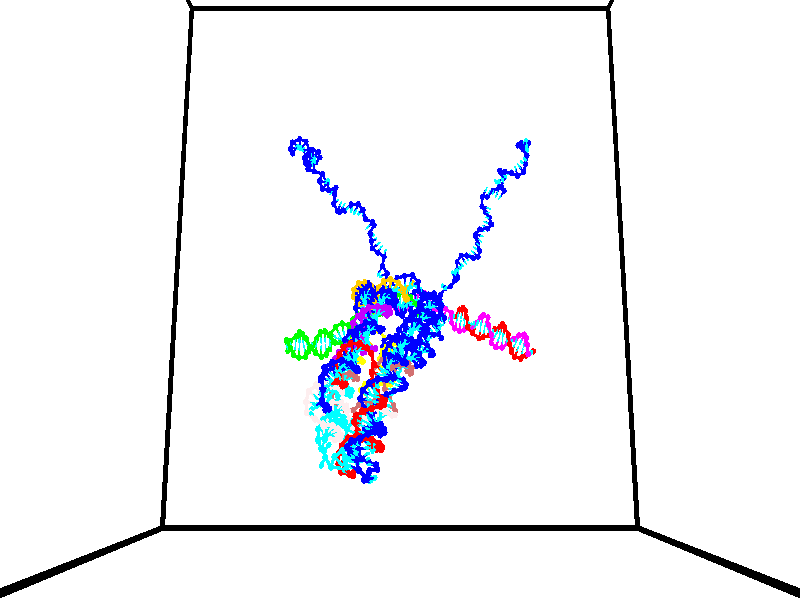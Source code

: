 // switches for output
#declare DRAW_BASES = 1; // possible values are 0, 1; only relevant for DNA ribbons
#declare DRAW_BASES_TYPE = 3; // possible values are 1, 2, 3; only relevant for DNA ribbons
#declare DRAW_FOG = 0; // set to 1 to enable fog

#include "colors.inc"

#include "transforms.inc"
background { rgb <1, 1, 1>}

#default {
   normal{
       ripples 0.25
       frequency 0.20
       turbulence 0.2
       lambda 5
   }
	finish {
		phong 0.1
		phong_size 40.
	}
}

// original window dimensions: 1024x640


// camera settings

camera {
	sky <0, 0.179814, -0.983701>
	up <0, 0.179814, -0.983701>
	right 1.6 * <1, 0, 0>
	location <35, 92.5046, 58.4545>
	look_at <35, 26.874, 46.4577>
	direction <0, -65.6306, -11.9968>
	angle 67.0682
}


# declare cpy_camera_pos = <35, 92.5046, 58.4545>;
# if (DRAW_FOG = 1)
fog {
	fog_type 2
	up vnormalize(cpy_camera_pos)
	color rgbt<1,1,1,0.3>
	distance 1e-5
	fog_alt 3e-3
	fog_offset 56
}
# end


// LIGHTS

# declare lum = 6;
global_settings {
	ambient_light rgb lum * <0.05, 0.05, 0.05>
	max_trace_level 15
}# declare cpy_direct_light_amount = 0.25;
light_source
{	1000 * <-1, -1.16351, -0.803887>,
	rgb lum * cpy_direct_light_amount
	parallel
}

light_source
{	1000 * <1, 1.16351, 0.803887>,
	rgb lum * cpy_direct_light_amount
	parallel
}

// strand 0

// nucleotide -1

// particle -1
sphere {
	<40.634632, 32.319603, 48.868576> 0.250000
	pigment { color rgbt <1,0,0,0> }
	no_shadow
}
cylinder {
	<40.484104, 32.688126, 48.907730>,  <40.393787, 32.909237, 48.931225>, 0.100000
	pigment { color rgbt <1,0,0,0> }
	no_shadow
}
cylinder {
	<40.484104, 32.688126, 48.907730>,  <40.634632, 32.319603, 48.868576>, 0.100000
	pigment { color rgbt <1,0,0,0> }
	no_shadow
}

// particle -1
sphere {
	<40.484104, 32.688126, 48.907730> 0.100000
	pigment { color rgbt <1,0,0,0> }
	no_shadow
}
sphere {
	0, 1
	scale<0.080000,0.200000,0.300000>
	matrix <0.917336, 0.355698, 0.178811,
		0.129920, 0.157088, -0.979002,
		-0.376318, 0.921305, 0.097890,
		40.371208, 32.964516, 48.937096>
	pigment { color rgbt <0,1,1,0> }
	no_shadow
}
cylinder {
	<40.970783, 32.770096, 48.340672>,  <40.634632, 32.319603, 48.868576>, 0.130000
	pigment { color rgbt <1,0,0,0> }
	no_shadow
}

// nucleotide -1

// particle -1
sphere {
	<40.970783, 32.770096, 48.340672> 0.250000
	pigment { color rgbt <1,0,0,0> }
	no_shadow
}
cylinder {
	<40.858372, 32.971439, 48.667511>,  <40.790924, 33.092247, 48.863617>, 0.100000
	pigment { color rgbt <1,0,0,0> }
	no_shadow
}
cylinder {
	<40.858372, 32.971439, 48.667511>,  <40.970783, 32.770096, 48.340672>, 0.100000
	pigment { color rgbt <1,0,0,0> }
	no_shadow
}

// particle -1
sphere {
	<40.858372, 32.971439, 48.667511> 0.100000
	pigment { color rgbt <1,0,0,0> }
	no_shadow
}
sphere {
	0, 1
	scale<0.080000,0.200000,0.300000>
	matrix <0.941995, 0.307467, 0.134572,
		-0.183493, 0.807523, -0.560569,
		-0.281026, 0.503360, 0.817100,
		40.774063, 33.122448, 48.912640>
	pigment { color rgbt <0,1,1,0> }
	no_shadow
}
cylinder {
	<41.263950, 33.384014, 48.307892>,  <40.970783, 32.770096, 48.340672>, 0.130000
	pigment { color rgbt <1,0,0,0> }
	no_shadow
}

// nucleotide -1

// particle -1
sphere {
	<41.263950, 33.384014, 48.307892> 0.250000
	pigment { color rgbt <1,0,0,0> }
	no_shadow
}
cylinder {
	<41.174976, 33.350582, 48.696434>,  <41.121590, 33.330524, 48.929562>, 0.100000
	pigment { color rgbt <1,0,0,0> }
	no_shadow
}
cylinder {
	<41.174976, 33.350582, 48.696434>,  <41.263950, 33.384014, 48.307892>, 0.100000
	pigment { color rgbt <1,0,0,0> }
	no_shadow
}

// particle -1
sphere {
	<41.174976, 33.350582, 48.696434> 0.100000
	pigment { color rgbt <1,0,0,0> }
	no_shadow
}
sphere {
	0, 1
	scale<0.080000,0.200000,0.300000>
	matrix <0.907118, 0.347384, 0.237617,
		-0.357293, 0.933991, -0.001458,
		-0.222438, -0.083576, 0.971358,
		41.108246, 33.325508, 48.987843>
	pigment { color rgbt <0,1,1,0> }
	no_shadow
}
cylinder {
	<41.447979, 34.026180, 48.659119>,  <41.263950, 33.384014, 48.307892>, 0.130000
	pigment { color rgbt <1,0,0,0> }
	no_shadow
}

// nucleotide -1

// particle -1
sphere {
	<41.447979, 34.026180, 48.659119> 0.250000
	pigment { color rgbt <1,0,0,0> }
	no_shadow
}
cylinder {
	<41.412067, 33.780468, 48.972702>,  <41.390518, 33.633041, 49.160854>, 0.100000
	pigment { color rgbt <1,0,0,0> }
	no_shadow
}
cylinder {
	<41.412067, 33.780468, 48.972702>,  <41.447979, 34.026180, 48.659119>, 0.100000
	pigment { color rgbt <1,0,0,0> }
	no_shadow
}

// particle -1
sphere {
	<41.412067, 33.780468, 48.972702> 0.100000
	pigment { color rgbt <1,0,0,0> }
	no_shadow
}
sphere {
	0, 1
	scale<0.080000,0.200000,0.300000>
	matrix <0.837254, 0.379748, 0.393443,
		-0.539393, 0.691699, 0.480217,
		-0.089783, -0.614284, 0.783961,
		41.385132, 33.596184, 49.207890>
	pigment { color rgbt <0,1,1,0> }
	no_shadow
}
cylinder {
	<41.497074, 34.370747, 49.287514>,  <41.447979, 34.026180, 48.659119>, 0.130000
	pigment { color rgbt <1,0,0,0> }
	no_shadow
}

// nucleotide -1

// particle -1
sphere {
	<41.497074, 34.370747, 49.287514> 0.250000
	pigment { color rgbt <1,0,0,0> }
	no_shadow
}
cylinder {
	<41.600021, 33.997818, 49.389130>,  <41.661789, 33.774059, 49.450100>, 0.100000
	pigment { color rgbt <1,0,0,0> }
	no_shadow
}
cylinder {
	<41.600021, 33.997818, 49.389130>,  <41.497074, 34.370747, 49.287514>, 0.100000
	pigment { color rgbt <1,0,0,0> }
	no_shadow
}

// particle -1
sphere {
	<41.600021, 33.997818, 49.389130> 0.100000
	pigment { color rgbt <1,0,0,0> }
	no_shadow
}
sphere {
	0, 1
	scale<0.080000,0.200000,0.300000>
	matrix <0.826727, 0.348557, 0.441624,
		-0.500283, 0.096361, 0.860484,
		0.257372, -0.932321, 0.254041,
		41.677235, 33.718121, 49.465343>
	pigment { color rgbt <0,1,1,0> }
	no_shadow
}
cylinder {
	<41.558140, 34.353271, 50.067108>,  <41.497074, 34.370747, 49.287514>, 0.130000
	pigment { color rgbt <1,0,0,0> }
	no_shadow
}

// nucleotide -1

// particle -1
sphere {
	<41.558140, 34.353271, 50.067108> 0.250000
	pigment { color rgbt <1,0,0,0> }
	no_shadow
}
cylinder {
	<41.786537, 34.072407, 49.896961>,  <41.923576, 33.903889, 49.794872>, 0.100000
	pigment { color rgbt <1,0,0,0> }
	no_shadow
}
cylinder {
	<41.786537, 34.072407, 49.896961>,  <41.558140, 34.353271, 50.067108>, 0.100000
	pigment { color rgbt <1,0,0,0> }
	no_shadow
}

// particle -1
sphere {
	<41.786537, 34.072407, 49.896961> 0.100000
	pigment { color rgbt <1,0,0,0> }
	no_shadow
}
sphere {
	0, 1
	scale<0.080000,0.200000,0.300000>
	matrix <0.810289, 0.398785, 0.429421,
		-0.131892, -0.589866, 0.796657,
		0.570996, -0.702159, -0.425365,
		41.957836, 33.861759, 49.769352>
	pigment { color rgbt <0,1,1,0> }
	no_shadow
}
cylinder {
	<42.089134, 34.238289, 50.557987>,  <41.558140, 34.353271, 50.067108>, 0.130000
	pigment { color rgbt <1,0,0,0> }
	no_shadow
}

// nucleotide -1

// particle -1
sphere {
	<42.089134, 34.238289, 50.557987> 0.250000
	pigment { color rgbt <1,0,0,0> }
	no_shadow
}
cylinder {
	<42.255333, 34.045509, 50.249420>,  <42.355053, 33.929840, 50.064281>, 0.100000
	pigment { color rgbt <1,0,0,0> }
	no_shadow
}
cylinder {
	<42.255333, 34.045509, 50.249420>,  <42.089134, 34.238289, 50.557987>, 0.100000
	pigment { color rgbt <1,0,0,0> }
	no_shadow
}

// particle -1
sphere {
	<42.255333, 34.045509, 50.249420> 0.100000
	pigment { color rgbt <1,0,0,0> }
	no_shadow
}
sphere {
	0, 1
	scale<0.080000,0.200000,0.300000>
	matrix <0.902915, 0.115937, 0.413889,
		-0.110039, -0.868494, 0.483332,
		0.415496, -0.481951, -0.771418,
		42.379982, 33.900925, 50.017994>
	pigment { color rgbt <0,1,1,0> }
	no_shadow
}
cylinder {
	<42.718338, 33.950066, 50.900078>,  <42.089134, 34.238289, 50.557987>, 0.130000
	pigment { color rgbt <1,0,0,0> }
	no_shadow
}

// nucleotide -1

// particle -1
sphere {
	<42.718338, 33.950066, 50.900078> 0.250000
	pigment { color rgbt <1,0,0,0> }
	no_shadow
}
cylinder {
	<42.805916, 33.910721, 50.511772>,  <42.858463, 33.887112, 50.278790>, 0.100000
	pigment { color rgbt <1,0,0,0> }
	no_shadow
}
cylinder {
	<42.805916, 33.910721, 50.511772>,  <42.718338, 33.950066, 50.900078>, 0.100000
	pigment { color rgbt <1,0,0,0> }
	no_shadow
}

// particle -1
sphere {
	<42.805916, 33.910721, 50.511772> 0.100000
	pigment { color rgbt <1,0,0,0> }
	no_shadow
}
sphere {
	0, 1
	scale<0.080000,0.200000,0.300000>
	matrix <0.973869, 0.083556, 0.211179,
		0.060341, -0.991636, 0.114089,
		0.218945, -0.098365, -0.970766,
		42.871601, 33.881210, 50.220543>
	pigment { color rgbt <0,1,1,0> }
	no_shadow
}
cylinder {
	<43.203854, 33.231998, 50.745869>,  <42.718338, 33.950066, 50.900078>, 0.130000
	pigment { color rgbt <1,0,0,0> }
	no_shadow
}

// nucleotide -1

// particle -1
sphere {
	<43.203854, 33.231998, 50.745869> 0.250000
	pigment { color rgbt <1,0,0,0> }
	no_shadow
}
cylinder {
	<43.232201, 33.550297, 50.505280>,  <43.249210, 33.741276, 50.360928>, 0.100000
	pigment { color rgbt <1,0,0,0> }
	no_shadow
}
cylinder {
	<43.232201, 33.550297, 50.505280>,  <43.203854, 33.231998, 50.745869>, 0.100000
	pigment { color rgbt <1,0,0,0> }
	no_shadow
}

// particle -1
sphere {
	<43.232201, 33.550297, 50.505280> 0.100000
	pigment { color rgbt <1,0,0,0> }
	no_shadow
}
sphere {
	0, 1
	scale<0.080000,0.200000,0.300000>
	matrix <0.969948, 0.085733, 0.227707,
		0.232763, -0.599534, -0.765755,
		0.070867, 0.795744, -0.601472,
		43.253460, 33.789021, 50.324837>
	pigment { color rgbt <0,1,1,0> }
	no_shadow
}
cylinder {
	<43.854328, 33.154118, 50.573353>,  <43.203854, 33.231998, 50.745869>, 0.130000
	pigment { color rgbt <1,0,0,0> }
	no_shadow
}

// nucleotide -1

// particle -1
sphere {
	<43.854328, 33.154118, 50.573353> 0.250000
	pigment { color rgbt <1,0,0,0> }
	no_shadow
}
cylinder {
	<43.788570, 33.524422, 50.437145>,  <43.749115, 33.746605, 50.355423>, 0.100000
	pigment { color rgbt <1,0,0,0> }
	no_shadow
}
cylinder {
	<43.788570, 33.524422, 50.437145>,  <43.854328, 33.154118, 50.573353>, 0.100000
	pigment { color rgbt <1,0,0,0> }
	no_shadow
}

// particle -1
sphere {
	<43.788570, 33.524422, 50.437145> 0.100000
	pigment { color rgbt <1,0,0,0> }
	no_shadow
}
sphere {
	0, 1
	scale<0.080000,0.200000,0.300000>
	matrix <0.976137, 0.202340, 0.078838,
		0.141884, -0.319429, -0.936928,
		-0.164395, 0.925756, -0.340516,
		43.739250, 33.802147, 50.334991>
	pigment { color rgbt <0,1,1,0> }
	no_shadow
}
cylinder {
	<44.364128, 33.329544, 50.084854>,  <43.854328, 33.154118, 50.573353>, 0.130000
	pigment { color rgbt <1,0,0,0> }
	no_shadow
}

// nucleotide -1

// particle -1
sphere {
	<44.364128, 33.329544, 50.084854> 0.250000
	pigment { color rgbt <1,0,0,0> }
	no_shadow
}
cylinder {
	<44.211655, 33.673027, 50.221867>,  <44.120171, 33.879116, 50.304073>, 0.100000
	pigment { color rgbt <1,0,0,0> }
	no_shadow
}
cylinder {
	<44.211655, 33.673027, 50.221867>,  <44.364128, 33.329544, 50.084854>, 0.100000
	pigment { color rgbt <1,0,0,0> }
	no_shadow
}

// particle -1
sphere {
	<44.211655, 33.673027, 50.221867> 0.100000
	pigment { color rgbt <1,0,0,0> }
	no_shadow
}
sphere {
	0, 1
	scale<0.080000,0.200000,0.300000>
	matrix <0.924266, 0.362316, 0.120247,
		-0.020847, 0.362426, -0.931779,
		-0.381179, 0.858705, 0.342531,
		44.097301, 33.930637, 50.324627>
	pigment { color rgbt <0,1,1,0> }
	no_shadow
}
cylinder {
	<44.849354, 33.860733, 49.931229>,  <44.364128, 33.329544, 50.084854>, 0.130000
	pigment { color rgbt <1,0,0,0> }
	no_shadow
}

// nucleotide -1

// particle -1
sphere {
	<44.849354, 33.860733, 49.931229> 0.250000
	pigment { color rgbt <1,0,0,0> }
	no_shadow
}
cylinder {
	<44.626118, 34.015759, 50.224712>,  <44.492176, 34.108772, 50.400803>, 0.100000
	pigment { color rgbt <1,0,0,0> }
	no_shadow
}
cylinder {
	<44.626118, 34.015759, 50.224712>,  <44.849354, 33.860733, 49.931229>, 0.100000
	pigment { color rgbt <1,0,0,0> }
	no_shadow
}

// particle -1
sphere {
	<44.626118, 34.015759, 50.224712> 0.100000
	pigment { color rgbt <1,0,0,0> }
	no_shadow
}
sphere {
	0, 1
	scale<0.080000,0.200000,0.300000>
	matrix <0.805030, 0.467239, 0.365534,
		-0.201149, 0.794658, -0.572763,
		-0.558091, 0.387564, 0.733708,
		44.458691, 34.132027, 50.444824>
	pigment { color rgbt <0,1,1,0> }
	no_shadow
}
cylinder {
	<44.948063, 34.571636, 49.853458>,  <44.849354, 33.860733, 49.931229>, 0.130000
	pigment { color rgbt <1,0,0,0> }
	no_shadow
}

// nucleotide -1

// particle -1
sphere {
	<44.948063, 34.571636, 49.853458> 0.250000
	pigment { color rgbt <1,0,0,0> }
	no_shadow
}
cylinder {
	<44.822330, 34.519154, 50.229538>,  <44.746891, 34.487663, 50.455185>, 0.100000
	pigment { color rgbt <1,0,0,0> }
	no_shadow
}
cylinder {
	<44.822330, 34.519154, 50.229538>,  <44.948063, 34.571636, 49.853458>, 0.100000
	pigment { color rgbt <1,0,0,0> }
	no_shadow
}

// particle -1
sphere {
	<44.822330, 34.519154, 50.229538> 0.100000
	pigment { color rgbt <1,0,0,0> }
	no_shadow
}
sphere {
	0, 1
	scale<0.080000,0.200000,0.300000>
	matrix <0.723344, 0.608299, 0.326721,
		-0.614793, 0.782788, -0.096297,
		-0.314330, -0.131210, 0.940202,
		44.728031, 34.479790, 50.511600>
	pigment { color rgbt <0,1,1,0> }
	no_shadow
}
cylinder {
	<45.018639, 35.194023, 50.190411>,  <44.948063, 34.571636, 49.853458>, 0.130000
	pigment { color rgbt <1,0,0,0> }
	no_shadow
}

// nucleotide -1

// particle -1
sphere {
	<45.018639, 35.194023, 50.190411> 0.250000
	pigment { color rgbt <1,0,0,0> }
	no_shadow
}
cylinder {
	<44.990273, 34.936558, 50.495216>,  <44.973255, 34.782078, 50.678101>, 0.100000
	pigment { color rgbt <1,0,0,0> }
	no_shadow
}
cylinder {
	<44.990273, 34.936558, 50.495216>,  <45.018639, 35.194023, 50.190411>, 0.100000
	pigment { color rgbt <1,0,0,0> }
	no_shadow
}

// particle -1
sphere {
	<44.990273, 34.936558, 50.495216> 0.100000
	pigment { color rgbt <1,0,0,0> }
	no_shadow
}
sphere {
	0, 1
	scale<0.080000,0.200000,0.300000>
	matrix <0.757855, 0.461942, 0.460723,
		-0.648558, 0.610168, 0.455047,
		-0.070913, -0.643665, 0.762015,
		44.968998, 34.743458, 50.723820>
	pigment { color rgbt <0,1,1,0> }
	no_shadow
}
cylinder {
	<45.286301, 35.575649, 50.833260>,  <45.018639, 35.194023, 50.190411>, 0.130000
	pigment { color rgbt <1,0,0,0> }
	no_shadow
}

// nucleotide -1

// particle -1
sphere {
	<45.286301, 35.575649, 50.833260> 0.250000
	pigment { color rgbt <1,0,0,0> }
	no_shadow
}
cylinder {
	<45.298462, 35.196819, 50.961086>,  <45.305759, 34.969521, 51.037781>, 0.100000
	pigment { color rgbt <1,0,0,0> }
	no_shadow
}
cylinder {
	<45.298462, 35.196819, 50.961086>,  <45.286301, 35.575649, 50.833260>, 0.100000
	pigment { color rgbt <1,0,0,0> }
	no_shadow
}

// particle -1
sphere {
	<45.298462, 35.196819, 50.961086> 0.100000
	pigment { color rgbt <1,0,0,0> }
	no_shadow
}
sphere {
	0, 1
	scale<0.080000,0.200000,0.300000>
	matrix <0.795792, 0.216393, 0.565587,
		-0.604806, 0.237110, 0.760256,
		0.030408, -0.947076, 0.319566,
		45.307583, 34.912697, 51.056957>
	pigment { color rgbt <0,1,1,0> }
	no_shadow
}
cylinder {
	<45.371082, 35.612118, 51.579205>,  <45.286301, 35.575649, 50.833260>, 0.130000
	pigment { color rgbt <1,0,0,0> }
	no_shadow
}

// nucleotide -1

// particle -1
sphere {
	<45.371082, 35.612118, 51.579205> 0.250000
	pigment { color rgbt <1,0,0,0> }
	no_shadow
}
cylinder {
	<45.503994, 35.249310, 51.475742>,  <45.583740, 35.031624, 51.413666>, 0.100000
	pigment { color rgbt <1,0,0,0> }
	no_shadow
}
cylinder {
	<45.503994, 35.249310, 51.475742>,  <45.371082, 35.612118, 51.579205>, 0.100000
	pigment { color rgbt <1,0,0,0> }
	no_shadow
}

// particle -1
sphere {
	<45.503994, 35.249310, 51.475742> 0.100000
	pigment { color rgbt <1,0,0,0> }
	no_shadow
}
sphere {
	0, 1
	scale<0.080000,0.200000,0.300000>
	matrix <0.794303, 0.121221, 0.595305,
		-0.508600, -0.403259, 0.760729,
		0.332278, -0.907021, -0.258656,
		45.603676, 34.977203, 51.398144>
	pigment { color rgbt <0,1,1,0> }
	no_shadow
}
cylinder {
	<45.599167, 35.348873, 52.203114>,  <45.371082, 35.612118, 51.579205>, 0.130000
	pigment { color rgbt <1,0,0,0> }
	no_shadow
}

// nucleotide -1

// particle -1
sphere {
	<45.599167, 35.348873, 52.203114> 0.250000
	pigment { color rgbt <1,0,0,0> }
	no_shadow
}
cylinder {
	<45.784344, 35.166031, 51.899342>,  <45.895451, 35.056324, 51.717079>, 0.100000
	pigment { color rgbt <1,0,0,0> }
	no_shadow
}
cylinder {
	<45.784344, 35.166031, 51.899342>,  <45.599167, 35.348873, 52.203114>, 0.100000
	pigment { color rgbt <1,0,0,0> }
	no_shadow
}

// particle -1
sphere {
	<45.784344, 35.166031, 51.899342> 0.100000
	pigment { color rgbt <1,0,0,0> }
	no_shadow
}
sphere {
	0, 1
	scale<0.080000,0.200000,0.300000>
	matrix <0.863710, 0.040058, 0.502394,
		-0.199227, -0.888508, 0.413354,
		0.462940, -0.457109, -0.759433,
		45.923225, 35.028900, 51.671513>
	pigment { color rgbt <0,1,1,0> }
	no_shadow
}
cylinder {
	<45.994011, 34.797615, 52.526581>,  <45.599167, 35.348873, 52.203114>, 0.130000
	pigment { color rgbt <1,0,0,0> }
	no_shadow
}

// nucleotide -1

// particle -1
sphere {
	<45.994011, 34.797615, 52.526581> 0.250000
	pigment { color rgbt <1,0,0,0> }
	no_shadow
}
cylinder {
	<46.156197, 34.879517, 52.170227>,  <46.253510, 34.928658, 51.956413>, 0.100000
	pigment { color rgbt <1,0,0,0> }
	no_shadow
}
cylinder {
	<46.156197, 34.879517, 52.170227>,  <45.994011, 34.797615, 52.526581>, 0.100000
	pigment { color rgbt <1,0,0,0> }
	no_shadow
}

// particle -1
sphere {
	<46.156197, 34.879517, 52.170227> 0.100000
	pigment { color rgbt <1,0,0,0> }
	no_shadow
}
sphere {
	0, 1
	scale<0.080000,0.200000,0.300000>
	matrix <0.874269, 0.197730, 0.443346,
		0.266930, -0.958634, -0.098834,
		0.405464, 0.204750, -0.890885,
		46.277836, 34.940941, 51.902962>
	pigment { color rgbt <0,1,1,0> }
	no_shadow
}
cylinder {
	<46.624657, 34.531708, 52.656658>,  <45.994011, 34.797615, 52.526581>, 0.130000
	pigment { color rgbt <1,0,0,0> }
	no_shadow
}

// nucleotide -1

// particle -1
sphere {
	<46.624657, 34.531708, 52.656658> 0.250000
	pigment { color rgbt <1,0,0,0> }
	no_shadow
}
cylinder {
	<46.678360, 34.764420, 52.335785>,  <46.710583, 34.904049, 52.143261>, 0.100000
	pigment { color rgbt <1,0,0,0> }
	no_shadow
}
cylinder {
	<46.678360, 34.764420, 52.335785>,  <46.624657, 34.531708, 52.656658>, 0.100000
	pigment { color rgbt <1,0,0,0> }
	no_shadow
}

// particle -1
sphere {
	<46.678360, 34.764420, 52.335785> 0.100000
	pigment { color rgbt <1,0,0,0> }
	no_shadow
}
sphere {
	0, 1
	scale<0.080000,0.200000,0.300000>
	matrix <0.955494, 0.138593, 0.260429,
		0.262691, -0.801448, -0.537284,
		0.134257, 0.581784, -0.802186,
		46.718636, 34.938953, 52.095131>
	pigment { color rgbt <0,1,1,0> }
	no_shadow
}
cylinder {
	<47.177593, 34.271355, 52.367325>,  <46.624657, 34.531708, 52.656658>, 0.130000
	pigment { color rgbt <1,0,0,0> }
	no_shadow
}

// nucleotide -1

// particle -1
sphere {
	<47.177593, 34.271355, 52.367325> 0.250000
	pigment { color rgbt <1,0,0,0> }
	no_shadow
}
cylinder {
	<47.132908, 34.649384, 52.244450>,  <47.106098, 34.876202, 52.170723>, 0.100000
	pigment { color rgbt <1,0,0,0> }
	no_shadow
}
cylinder {
	<47.132908, 34.649384, 52.244450>,  <47.177593, 34.271355, 52.367325>, 0.100000
	pigment { color rgbt <1,0,0,0> }
	no_shadow
}

// particle -1
sphere {
	<47.132908, 34.649384, 52.244450> 0.100000
	pigment { color rgbt <1,0,0,0> }
	no_shadow
}
sphere {
	0, 1
	scale<0.080000,0.200000,0.300000>
	matrix <0.980039, 0.155932, 0.123326,
		0.164453, -0.287283, -0.943623,
		-0.111711, 0.945068, -0.307192,
		47.099396, 34.932903, 52.152290>
	pigment { color rgbt <0,1,1,0> }
	no_shadow
}
cylinder {
	<47.889557, 34.430462, 52.043056>,  <47.177593, 34.271355, 52.367325>, 0.130000
	pigment { color rgbt <1,0,0,0> }
	no_shadow
}

// nucleotide -1

// particle -1
sphere {
	<47.889557, 34.430462, 52.043056> 0.250000
	pigment { color rgbt <1,0,0,0> }
	no_shadow
}
cylinder {
	<47.729771, 34.787968, 52.124660>,  <47.633900, 35.002472, 52.173622>, 0.100000
	pigment { color rgbt <1,0,0,0> }
	no_shadow
}
cylinder {
	<47.729771, 34.787968, 52.124660>,  <47.889557, 34.430462, 52.043056>, 0.100000
	pigment { color rgbt <1,0,0,0> }
	no_shadow
}

// particle -1
sphere {
	<47.729771, 34.787968, 52.124660> 0.100000
	pigment { color rgbt <1,0,0,0> }
	no_shadow
}
sphere {
	0, 1
	scale<0.080000,0.200000,0.300000>
	matrix <0.910105, 0.359877, 0.205421,
		0.110177, 0.267732, -0.957173,
		-0.399462, 0.893761, 0.204014,
		47.609932, 35.056095, 52.185863>
	pigment { color rgbt <0,1,1,0> }
	no_shadow
}
// strand 1

// nucleotide -1

// particle -1
sphere {
	<24.288448, 34.983910, 52.064270> 0.250000
	pigment { color rgbt <0,1,0,0> }
	no_shadow
}
cylinder {
	<24.300076, 35.362453, 51.935543>,  <24.307053, 35.589581, 51.858307>, 0.100000
	pigment { color rgbt <0,1,0,0> }
	no_shadow
}
cylinder {
	<24.300076, 35.362453, 51.935543>,  <24.288448, 34.983910, 52.064270>, 0.100000
	pigment { color rgbt <0,1,0,0> }
	no_shadow
}

// particle -1
sphere {
	<24.300076, 35.362453, 51.935543> 0.100000
	pigment { color rgbt <0,1,0,0> }
	no_shadow
}
sphere {
	0, 1
	scale<0.080000,0.200000,0.300000>
	matrix <0.934795, -0.139754, -0.326538,
		-0.353996, -0.291338, -0.888712,
		0.029068, 0.946357, -0.321814,
		24.308796, 35.646362, 51.839001>
	pigment { color rgbt <0,1,1,0> }
	no_shadow
}
cylinder {
	<24.475441, 35.000923, 51.302345>,  <24.288448, 34.983910, 52.064270>, 0.130000
	pigment { color rgbt <0,1,0,0> }
	no_shadow
}

// nucleotide -1

// particle -1
sphere {
	<24.475441, 35.000923, 51.302345> 0.250000
	pigment { color rgbt <0,1,0,0> }
	no_shadow
}
cylinder {
	<24.573219, 35.333103, 51.502586>,  <24.631886, 35.532410, 51.622730>, 0.100000
	pigment { color rgbt <0,1,0,0> }
	no_shadow
}
cylinder {
	<24.573219, 35.333103, 51.502586>,  <24.475441, 35.000923, 51.302345>, 0.100000
	pigment { color rgbt <0,1,0,0> }
	no_shadow
}

// particle -1
sphere {
	<24.573219, 35.333103, 51.502586> 0.100000
	pigment { color rgbt <0,1,0,0> }
	no_shadow
}
sphere {
	0, 1
	scale<0.080000,0.200000,0.300000>
	matrix <0.954092, -0.113843, -0.277033,
		-0.173073, 0.545337, -0.820154,
		0.244445, 0.830450, 0.500599,
		24.646553, 35.582237, 51.652767>
	pigment { color rgbt <0,1,1,0> }
	no_shadow
}
cylinder {
	<25.088083, 35.239151, 50.893959>,  <24.475441, 35.000923, 51.302345>, 0.130000
	pigment { color rgbt <0,1,0,0> }
	no_shadow
}

// nucleotide -1

// particle -1
sphere {
	<25.088083, 35.239151, 50.893959> 0.250000
	pigment { color rgbt <0,1,0,0> }
	no_shadow
}
cylinder {
	<25.095570, 35.469109, 51.221165>,  <25.100061, 35.607082, 51.417488>, 0.100000
	pigment { color rgbt <0,1,0,0> }
	no_shadow
}
cylinder {
	<25.095570, 35.469109, 51.221165>,  <25.088083, 35.239151, 50.893959>, 0.100000
	pigment { color rgbt <0,1,0,0> }
	no_shadow
}

// particle -1
sphere {
	<25.095570, 35.469109, 51.221165> 0.100000
	pigment { color rgbt <0,1,0,0> }
	no_shadow
}
sphere {
	0, 1
	scale<0.080000,0.200000,0.300000>
	matrix <0.999481, 0.010688, -0.030377,
		-0.026206, 0.818159, -0.574395,
		0.018714, 0.574893, 0.818014,
		25.101183, 35.641575, 51.466568>
	pigment { color rgbt <0,1,1,0> }
	no_shadow
}
cylinder {
	<25.469492, 35.809013, 50.664101>,  <25.088083, 35.239151, 50.893959>, 0.130000
	pigment { color rgbt <0,1,0,0> }
	no_shadow
}

// nucleotide -1

// particle -1
sphere {
	<25.469492, 35.809013, 50.664101> 0.250000
	pigment { color rgbt <0,1,0,0> }
	no_shadow
}
cylinder {
	<25.486248, 35.810738, 51.063747>,  <25.496302, 35.811771, 51.303535>, 0.100000
	pigment { color rgbt <0,1,0,0> }
	no_shadow
}
cylinder {
	<25.486248, 35.810738, 51.063747>,  <25.469492, 35.809013, 50.664101>, 0.100000
	pigment { color rgbt <0,1,0,0> }
	no_shadow
}

// particle -1
sphere {
	<25.486248, 35.810738, 51.063747> 0.100000
	pigment { color rgbt <0,1,0,0> }
	no_shadow
}
sphere {
	0, 1
	scale<0.080000,0.200000,0.300000>
	matrix <0.966268, 0.254153, -0.041612,
		-0.254107, 0.967154, 0.006482,
		0.041892, 0.004310, 0.999113,
		25.498816, 35.812031, 51.363480>
	pigment { color rgbt <0,1,1,0> }
	no_shadow
}
cylinder {
	<25.838634, 36.400787, 50.886635>,  <25.469492, 35.809013, 50.664101>, 0.130000
	pigment { color rgbt <0,1,0,0> }
	no_shadow
}

// nucleotide -1

// particle -1
sphere {
	<25.838634, 36.400787, 50.886635> 0.250000
	pigment { color rgbt <0,1,0,0> }
	no_shadow
}
cylinder {
	<25.872770, 36.184765, 51.221550>,  <25.893251, 36.055153, 51.422501>, 0.100000
	pigment { color rgbt <0,1,0,0> }
	no_shadow
}
cylinder {
	<25.872770, 36.184765, 51.221550>,  <25.838634, 36.400787, 50.886635>, 0.100000
	pigment { color rgbt <0,1,0,0> }
	no_shadow
}

// particle -1
sphere {
	<25.872770, 36.184765, 51.221550> 0.100000
	pigment { color rgbt <0,1,0,0> }
	no_shadow
}
sphere {
	0, 1
	scale<0.080000,0.200000,0.300000>
	matrix <0.994615, 0.095770, -0.039604,
		-0.058799, 0.836162, 0.545322,
		0.085341, -0.540057, 0.837290,
		25.898373, 36.022747, 51.472736>
	pigment { color rgbt <0,1,1,0> }
	no_shadow
}
cylinder {
	<26.292889, 36.816235, 51.306740>,  <25.838634, 36.400787, 50.886635>, 0.130000
	pigment { color rgbt <0,1,0,0> }
	no_shadow
}

// nucleotide -1

// particle -1
sphere {
	<26.292889, 36.816235, 51.306740> 0.250000
	pigment { color rgbt <0,1,0,0> }
	no_shadow
}
cylinder {
	<26.285749, 36.451389, 51.470562>,  <26.281466, 36.232483, 51.568855>, 0.100000
	pigment { color rgbt <0,1,0,0> }
	no_shadow
}
cylinder {
	<26.285749, 36.451389, 51.470562>,  <26.292889, 36.816235, 51.306740>, 0.100000
	pigment { color rgbt <0,1,0,0> }
	no_shadow
}

// particle -1
sphere {
	<26.285749, 36.451389, 51.470562> 0.100000
	pigment { color rgbt <0,1,0,0> }
	no_shadow
}
sphere {
	0, 1
	scale<0.080000,0.200000,0.300000>
	matrix <0.999572, -0.006776, 0.028470,
		-0.023193, 0.409884, 0.911843,
		-0.017848, -0.912113, 0.409551,
		26.280396, 36.177757, 51.593426>
	pigment { color rgbt <0,1,1,0> }
	no_shadow
}
cylinder {
	<26.659605, 36.791561, 51.961445>,  <26.292889, 36.816235, 51.306740>, 0.130000
	pigment { color rgbt <0,1,0,0> }
	no_shadow
}

// nucleotide -1

// particle -1
sphere {
	<26.659605, 36.791561, 51.961445> 0.250000
	pigment { color rgbt <0,1,0,0> }
	no_shadow
}
cylinder {
	<26.687054, 36.416271, 51.825787>,  <26.703524, 36.191097, 51.744392>, 0.100000
	pigment { color rgbt <0,1,0,0> }
	no_shadow
}
cylinder {
	<26.687054, 36.416271, 51.825787>,  <26.659605, 36.791561, 51.961445>, 0.100000
	pigment { color rgbt <0,1,0,0> }
	no_shadow
}

// particle -1
sphere {
	<26.687054, 36.416271, 51.825787> 0.100000
	pigment { color rgbt <0,1,0,0> }
	no_shadow
}
sphere {
	0, 1
	scale<0.080000,0.200000,0.300000>
	matrix <0.996736, 0.049987, 0.063394,
		-0.042525, -0.342387, 0.938596,
		0.068623, -0.938228, -0.339144,
		26.707640, 36.134804, 51.724045>
	pigment { color rgbt <0,1,1,0> }
	no_shadow
}
cylinder {
	<27.125595, 36.506943, 52.363243>,  <26.659605, 36.791561, 51.961445>, 0.130000
	pigment { color rgbt <0,1,0,0> }
	no_shadow
}

// nucleotide -1

// particle -1
sphere {
	<27.125595, 36.506943, 52.363243> 0.250000
	pigment { color rgbt <0,1,0,0> }
	no_shadow
}
cylinder {
	<27.114388, 36.227634, 52.077129>,  <27.107662, 36.060047, 51.905460>, 0.100000
	pigment { color rgbt <0,1,0,0> }
	no_shadow
}
cylinder {
	<27.114388, 36.227634, 52.077129>,  <27.125595, 36.506943, 52.363243>, 0.100000
	pigment { color rgbt <0,1,0,0> }
	no_shadow
}

// particle -1
sphere {
	<27.114388, 36.227634, 52.077129> 0.100000
	pigment { color rgbt <0,1,0,0> }
	no_shadow
}
sphere {
	0, 1
	scale<0.080000,0.200000,0.300000>
	matrix <0.998917, -0.046145, 0.005917,
		-0.037138, -0.714342, 0.698811,
		-0.028020, -0.698274, -0.715282,
		27.105982, 36.018154, 51.862545>
	pigment { color rgbt <0,1,1,0> }
	no_shadow
}
cylinder {
	<27.625994, 35.932545, 52.652428>,  <27.125595, 36.506943, 52.363243>, 0.130000
	pigment { color rgbt <0,1,0,0> }
	no_shadow
}

// nucleotide -1

// particle -1
sphere {
	<27.625994, 35.932545, 52.652428> 0.250000
	pigment { color rgbt <0,1,0,0> }
	no_shadow
}
cylinder {
	<27.594822, 35.892910, 52.255619>,  <27.576118, 35.869129, 52.017532>, 0.100000
	pigment { color rgbt <0,1,0,0> }
	no_shadow
}
cylinder {
	<27.594822, 35.892910, 52.255619>,  <27.625994, 35.932545, 52.652428>, 0.100000
	pigment { color rgbt <0,1,0,0> }
	no_shadow
}

// particle -1
sphere {
	<27.594822, 35.892910, 52.255619> 0.100000
	pigment { color rgbt <0,1,0,0> }
	no_shadow
}
sphere {
	0, 1
	scale<0.080000,0.200000,0.300000>
	matrix <0.943606, -0.328482, -0.041316,
		-0.321768, -0.939298, 0.119098,
		-0.077929, -0.099087, -0.992023,
		27.571444, 35.863182, 51.958012>
	pigment { color rgbt <0,1,1,0> }
	no_shadow
}
cylinder {
	<27.967707, 35.215874, 52.409622>,  <27.625994, 35.932545, 52.652428>, 0.130000
	pigment { color rgbt <0,1,0,0> }
	no_shadow
}

// nucleotide -1

// particle -1
sphere {
	<27.967707, 35.215874, 52.409622> 0.250000
	pigment { color rgbt <0,1,0,0> }
	no_shadow
}
cylinder {
	<27.955944, 35.456142, 52.090042>,  <27.948887, 35.600304, 51.898293>, 0.100000
	pigment { color rgbt <0,1,0,0> }
	no_shadow
}
cylinder {
	<27.955944, 35.456142, 52.090042>,  <27.967707, 35.215874, 52.409622>, 0.100000
	pigment { color rgbt <0,1,0,0> }
	no_shadow
}

// particle -1
sphere {
	<27.955944, 35.456142, 52.090042> 0.100000
	pigment { color rgbt <0,1,0,0> }
	no_shadow
}
sphere {
	0, 1
	scale<0.080000,0.200000,0.300000>
	matrix <0.975273, -0.157912, -0.154621,
		-0.219041, -0.783743, -0.581178,
		-0.029408, 0.600675, -0.798952,
		27.947123, 35.636345, 51.850357>
	pigment { color rgbt <0,1,1,0> }
	no_shadow
}
cylinder {
	<28.246683, 34.769886, 51.910465>,  <27.967707, 35.215874, 52.409622>, 0.130000
	pigment { color rgbt <0,1,0,0> }
	no_shadow
}

// nucleotide -1

// particle -1
sphere {
	<28.246683, 34.769886, 51.910465> 0.250000
	pigment { color rgbt <0,1,0,0> }
	no_shadow
}
cylinder {
	<28.290098, 35.126404, 51.734371>,  <28.316147, 35.340317, 51.628716>, 0.100000
	pigment { color rgbt <0,1,0,0> }
	no_shadow
}
cylinder {
	<28.290098, 35.126404, 51.734371>,  <28.246683, 34.769886, 51.910465>, 0.100000
	pigment { color rgbt <0,1,0,0> }
	no_shadow
}

// particle -1
sphere {
	<28.290098, 35.126404, 51.734371> 0.100000
	pigment { color rgbt <0,1,0,0> }
	no_shadow
}
sphere {
	0, 1
	scale<0.080000,0.200000,0.300000>
	matrix <0.923533, -0.254273, -0.287109,
		-0.367840, -0.375410, -0.850742,
		0.108537, 0.891298, -0.440235,
		28.322659, 35.393795, 51.602303>
	pigment { color rgbt <0,1,1,0> }
	no_shadow
}
cylinder {
	<28.457071, 34.633289, 51.283161>,  <28.246683, 34.769886, 51.910465>, 0.130000
	pigment { color rgbt <0,1,0,0> }
	no_shadow
}

// nucleotide -1

// particle -1
sphere {
	<28.457071, 34.633289, 51.283161> 0.250000
	pigment { color rgbt <0,1,0,0> }
	no_shadow
}
cylinder {
	<28.559040, 35.016808, 51.333317>,  <28.620222, 35.246918, 51.363411>, 0.100000
	pigment { color rgbt <0,1,0,0> }
	no_shadow
}
cylinder {
	<28.559040, 35.016808, 51.333317>,  <28.457071, 34.633289, 51.283161>, 0.100000
	pigment { color rgbt <0,1,0,0> }
	no_shadow
}

// particle -1
sphere {
	<28.559040, 35.016808, 51.333317> 0.100000
	pigment { color rgbt <0,1,0,0> }
	no_shadow
}
sphere {
	0, 1
	scale<0.080000,0.200000,0.300000>
	matrix <0.853510, -0.162169, -0.495199,
		-0.454462, 0.233258, -0.859683,
		0.254923, 0.958797, 0.125388,
		28.635517, 35.304447, 51.370934>
	pigment { color rgbt <0,1,1,0> }
	no_shadow
}
cylinder {
	<28.334822, 34.845367, 50.655964>,  <28.457071, 34.633289, 51.283161>, 0.130000
	pigment { color rgbt <0,1,0,0> }
	no_shadow
}

// nucleotide -1

// particle -1
sphere {
	<28.334822, 34.845367, 50.655964> 0.250000
	pigment { color rgbt <0,1,0,0> }
	no_shadow
}
cylinder {
	<28.603878, 35.074539, 50.843285>,  <28.765312, 35.212044, 50.955677>, 0.100000
	pigment { color rgbt <0,1,0,0> }
	no_shadow
}
cylinder {
	<28.603878, 35.074539, 50.843285>,  <28.334822, 34.845367, 50.655964>, 0.100000
	pigment { color rgbt <0,1,0,0> }
	no_shadow
}

// particle -1
sphere {
	<28.603878, 35.074539, 50.843285> 0.100000
	pigment { color rgbt <0,1,0,0> }
	no_shadow
}
sphere {
	0, 1
	scale<0.080000,0.200000,0.300000>
	matrix <0.723997, -0.378779, -0.576502,
		-0.152914, 0.726827, -0.669582,
		0.672641, 0.572931, 0.468300,
		28.805670, 35.246418, 50.983776>
	pigment { color rgbt <0,1,1,0> }
	no_shadow
}
cylinder {
	<28.808479, 35.009014, 50.114502>,  <28.334822, 34.845367, 50.655964>, 0.130000
	pigment { color rgbt <0,1,0,0> }
	no_shadow
}

// nucleotide -1

// particle -1
sphere {
	<28.808479, 35.009014, 50.114502> 0.250000
	pigment { color rgbt <0,1,0,0> }
	no_shadow
}
cylinder {
	<29.004042, 35.048878, 50.461151>,  <29.121378, 35.072796, 50.669140>, 0.100000
	pigment { color rgbt <0,1,0,0> }
	no_shadow
}
cylinder {
	<29.004042, 35.048878, 50.461151>,  <28.808479, 35.009014, 50.114502>, 0.100000
	pigment { color rgbt <0,1,0,0> }
	no_shadow
}

// particle -1
sphere {
	<29.004042, 35.048878, 50.461151> 0.100000
	pigment { color rgbt <0,1,0,0> }
	no_shadow
}
sphere {
	0, 1
	scale<0.080000,0.200000,0.300000>
	matrix <0.837513, -0.331520, -0.434358,
		0.244017, 0.938170, -0.245545,
		0.488905, 0.099656, 0.866626,
		29.150713, 35.078773, 50.721138>
	pigment { color rgbt <0,1,1,0> }
	no_shadow
}
cylinder {
	<29.436182, 35.202026, 49.887135>,  <28.808479, 35.009014, 50.114502>, 0.130000
	pigment { color rgbt <0,1,0,0> }
	no_shadow
}

// nucleotide -1

// particle -1
sphere {
	<29.436182, 35.202026, 49.887135> 0.250000
	pigment { color rgbt <0,1,0,0> }
	no_shadow
}
cylinder {
	<29.525688, 35.111088, 50.266239>,  <29.579391, 35.056526, 50.493702>, 0.100000
	pigment { color rgbt <0,1,0,0> }
	no_shadow
}
cylinder {
	<29.525688, 35.111088, 50.266239>,  <29.436182, 35.202026, 49.887135>, 0.100000
	pigment { color rgbt <0,1,0,0> }
	no_shadow
}

// particle -1
sphere {
	<29.525688, 35.111088, 50.266239> 0.100000
	pigment { color rgbt <0,1,0,0> }
	no_shadow
}
sphere {
	0, 1
	scale<0.080000,0.200000,0.300000>
	matrix <0.841745, -0.445117, -0.305509,
		0.491319, 0.866132, 0.091767,
		0.223764, -0.227347, 0.947757,
		29.592817, 35.042885, 50.550568>
	pigment { color rgbt <0,1,1,0> }
	no_shadow
}
cylinder {
	<30.069468, 35.528709, 50.046070>,  <29.436182, 35.202026, 49.887135>, 0.130000
	pigment { color rgbt <0,1,0,0> }
	no_shadow
}

// nucleotide -1

// particle -1
sphere {
	<30.069468, 35.528709, 50.046070> 0.250000
	pigment { color rgbt <0,1,0,0> }
	no_shadow
}
cylinder {
	<30.060509, 35.249737, 50.332592>,  <30.055134, 35.082355, 50.504505>, 0.100000
	pigment { color rgbt <0,1,0,0> }
	no_shadow
}
cylinder {
	<30.060509, 35.249737, 50.332592>,  <30.069468, 35.528709, 50.046070>, 0.100000
	pigment { color rgbt <0,1,0,0> }
	no_shadow
}

// particle -1
sphere {
	<30.060509, 35.249737, 50.332592> 0.100000
	pigment { color rgbt <0,1,0,0> }
	no_shadow
}
sphere {
	0, 1
	scale<0.080000,0.200000,0.300000>
	matrix <0.818372, -0.424337, -0.387564,
		0.574253, 0.577524, 0.580259,
		-0.022397, -0.697427, 0.716306,
		30.053789, 35.040508, 50.547485>
	pigment { color rgbt <0,1,1,0> }
	no_shadow
}
cylinder {
	<30.727921, 35.547276, 50.308193>,  <30.069468, 35.528709, 50.046070>, 0.130000
	pigment { color rgbt <0,1,0,0> }
	no_shadow
}

// nucleotide -1

// particle -1
sphere {
	<30.727921, 35.547276, 50.308193> 0.250000
	pigment { color rgbt <0,1,0,0> }
	no_shadow
}
cylinder {
	<30.594839, 35.181423, 50.400066>,  <30.514990, 34.961910, 50.455189>, 0.100000
	pigment { color rgbt <0,1,0,0> }
	no_shadow
}
cylinder {
	<30.594839, 35.181423, 50.400066>,  <30.727921, 35.547276, 50.308193>, 0.100000
	pigment { color rgbt <0,1,0,0> }
	no_shadow
}

// particle -1
sphere {
	<30.594839, 35.181423, 50.400066> 0.100000
	pigment { color rgbt <0,1,0,0> }
	no_shadow
}
sphere {
	0, 1
	scale<0.080000,0.200000,0.300000>
	matrix <0.878381, -0.389191, -0.277449,
		0.343154, 0.109440, 0.932882,
		-0.332705, -0.914633, 0.229682,
		30.495028, 34.907032, 50.468971>
	pigment { color rgbt <0,1,1,0> }
	no_shadow
}
cylinder {
	<31.202030, 35.176960, 50.807110>,  <30.727921, 35.547276, 50.308193>, 0.130000
	pigment { color rgbt <0,1,0,0> }
	no_shadow
}

// nucleotide -1

// particle -1
sphere {
	<31.202030, 35.176960, 50.807110> 0.250000
	pigment { color rgbt <0,1,0,0> }
	no_shadow
}
cylinder {
	<31.005169, 34.886677, 50.614807>,  <30.887053, 34.712505, 50.499424>, 0.100000
	pigment { color rgbt <0,1,0,0> }
	no_shadow
}
cylinder {
	<31.005169, 34.886677, 50.614807>,  <31.202030, 35.176960, 50.807110>, 0.100000
	pigment { color rgbt <0,1,0,0> }
	no_shadow
}

// particle -1
sphere {
	<31.005169, 34.886677, 50.614807> 0.100000
	pigment { color rgbt <0,1,0,0> }
	no_shadow
}
sphere {
	0, 1
	scale<0.080000,0.200000,0.300000>
	matrix <0.870491, -0.406807, -0.277044,
		0.005477, -0.554846, 0.831935,
		-0.492153, -0.725709, -0.480761,
		30.857523, 34.668964, 50.470577>
	pigment { color rgbt <0,1,1,0> }
	no_shadow
}
cylinder {
	<31.614094, 34.642605, 50.775768>,  <31.202030, 35.176960, 50.807110>, 0.130000
	pigment { color rgbt <0,1,0,0> }
	no_shadow
}

// nucleotide -1

// particle -1
sphere {
	<31.614094, 34.642605, 50.775768> 0.250000
	pigment { color rgbt <0,1,0,0> }
	no_shadow
}
cylinder {
	<31.374443, 34.489334, 50.494564>,  <31.230652, 34.397369, 50.325844>, 0.100000
	pigment { color rgbt <0,1,0,0> }
	no_shadow
}
cylinder {
	<31.374443, 34.489334, 50.494564>,  <31.614094, 34.642605, 50.775768>, 0.100000
	pigment { color rgbt <0,1,0,0> }
	no_shadow
}

// particle -1
sphere {
	<31.374443, 34.489334, 50.494564> 0.100000
	pigment { color rgbt <0,1,0,0> }
	no_shadow
}
sphere {
	0, 1
	scale<0.080000,0.200000,0.300000>
	matrix <0.777170, -0.489421, -0.395568,
		-0.192492, -0.783351, 0.591022,
		-0.599127, -0.383181, -0.703007,
		31.194704, 34.374378, 50.283661>
	pigment { color rgbt <0,1,1,0> }
	no_shadow
}
cylinder {
	<31.786676, 33.943127, 50.656681>,  <31.614094, 34.642605, 50.775768>, 0.130000
	pigment { color rgbt <0,1,0,0> }
	no_shadow
}

// nucleotide -1

// particle -1
sphere {
	<31.786676, 33.943127, 50.656681> 0.250000
	pigment { color rgbt <0,1,0,0> }
	no_shadow
}
cylinder {
	<31.592310, 34.002388, 50.312138>,  <31.475691, 34.037945, 50.105412>, 0.100000
	pigment { color rgbt <0,1,0,0> }
	no_shadow
}
cylinder {
	<31.592310, 34.002388, 50.312138>,  <31.786676, 33.943127, 50.656681>, 0.100000
	pigment { color rgbt <0,1,0,0> }
	no_shadow
}

// particle -1
sphere {
	<31.592310, 34.002388, 50.312138> 0.100000
	pigment { color rgbt <0,1,0,0> }
	no_shadow
}
sphere {
	0, 1
	scale<0.080000,0.200000,0.300000>
	matrix <0.739648, -0.455334, -0.495572,
		-0.465631, -0.877906, 0.111665,
		-0.485910, 0.148161, -0.861359,
		31.446535, 34.046833, 50.053730>
	pigment { color rgbt <0,1,1,0> }
	no_shadow
}
cylinder {
	<31.753283, 33.253540, 50.202579>,  <31.786676, 33.943127, 50.656681>, 0.130000
	pigment { color rgbt <0,1,0,0> }
	no_shadow
}

// nucleotide -1

// particle -1
sphere {
	<31.753283, 33.253540, 50.202579> 0.250000
	pigment { color rgbt <0,1,0,0> }
	no_shadow
}
cylinder {
	<31.728380, 33.571827, 49.961597>,  <31.713438, 33.762798, 49.817009>, 0.100000
	pigment { color rgbt <0,1,0,0> }
	no_shadow
}
cylinder {
	<31.728380, 33.571827, 49.961597>,  <31.753283, 33.253540, 50.202579>, 0.100000
	pigment { color rgbt <0,1,0,0> }
	no_shadow
}

// particle -1
sphere {
	<31.728380, 33.571827, 49.961597> 0.100000
	pigment { color rgbt <0,1,0,0> }
	no_shadow
}
sphere {
	0, 1
	scale<0.080000,0.200000,0.300000>
	matrix <0.661578, -0.419059, -0.621855,
		-0.747288, -0.437286, -0.500342,
		-0.062256, 0.795720, -0.602457,
		31.709703, 33.810543, 49.780861>
	pigment { color rgbt <0,1,1,0> }
	no_shadow
}
// strand 2

// nucleotide -1

// particle -1
sphere {
	<24.209764, 34.979511, 35.453594> 0.250000
	pigment { color rgbt <0,0,1,0> }
	no_shadow
}
cylinder {
	<24.462658, 35.024193, 35.146919>,  <24.614393, 35.051003, 34.962914>, 0.100000
	pigment { color rgbt <0,0,1,0> }
	no_shadow
}
cylinder {
	<24.462658, 35.024193, 35.146919>,  <24.209764, 34.979511, 35.453594>, 0.100000
	pigment { color rgbt <0,0,1,0> }
	no_shadow
}

// particle -1
sphere {
	<24.462658, 35.024193, 35.146919> 0.100000
	pigment { color rgbt <0,0,1,0> }
	no_shadow
}
sphere {
	0, 1
	scale<0.080000,0.200000,0.300000>
	matrix <0.072879, -0.993739, -0.084683,
		-0.771343, -0.002335, -0.636416,
		0.632233, 0.111701, -0.766684,
		24.652328, 35.057705, 34.916916>
	pigment { color rgbt <0,1,1,0> }
	no_shadow
}
cylinder {
	<23.892151, 34.661983, 34.909351>,  <24.209764, 34.979511, 35.453594>, 0.130000
	pigment { color rgbt <0,0,1,0> }
	no_shadow
}

// nucleotide -1

// particle -1
sphere {
	<23.892151, 34.661983, 34.909351> 0.250000
	pigment { color rgbt <0,0,1,0> }
	no_shadow
}
cylinder {
	<24.286047, 34.693226, 34.847149>,  <24.522385, 34.711971, 34.809826>, 0.100000
	pigment { color rgbt <0,0,1,0> }
	no_shadow
}
cylinder {
	<24.286047, 34.693226, 34.847149>,  <23.892151, 34.661983, 34.909351>, 0.100000
	pigment { color rgbt <0,0,1,0> }
	no_shadow
}

// particle -1
sphere {
	<24.286047, 34.693226, 34.847149> 0.100000
	pigment { color rgbt <0,0,1,0> }
	no_shadow
}
sphere {
	0, 1
	scale<0.080000,0.200000,0.300000>
	matrix <0.060275, -0.991387, -0.116269,
		-0.163248, 0.105122, -0.980969,
		0.984742, 0.078108, -0.155506,
		24.581470, 34.716660, 34.800495>
	pigment { color rgbt <0,1,1,0> }
	no_shadow
}
cylinder {
	<24.067156, 34.511074, 34.268585>,  <23.892151, 34.661983, 34.909351>, 0.130000
	pigment { color rgbt <0,0,1,0> }
	no_shadow
}

// nucleotide -1

// particle -1
sphere {
	<24.067156, 34.511074, 34.268585> 0.250000
	pigment { color rgbt <0,0,1,0> }
	no_shadow
}
cylinder {
	<24.412745, 34.437935, 34.456253>,  <24.620098, 34.394051, 34.568855>, 0.100000
	pigment { color rgbt <0,0,1,0> }
	no_shadow
}
cylinder {
	<24.412745, 34.437935, 34.456253>,  <24.067156, 34.511074, 34.268585>, 0.100000
	pigment { color rgbt <0,0,1,0> }
	no_shadow
}

// particle -1
sphere {
	<24.412745, 34.437935, 34.456253> 0.100000
	pigment { color rgbt <0,0,1,0> }
	no_shadow
}
sphere {
	0, 1
	scale<0.080000,0.200000,0.300000>
	matrix <-0.172563, -0.982834, -0.065255,
		0.473050, -0.024583, -0.880693,
		0.863971, -0.182844, 0.469172,
		24.671936, 34.383083, 34.597004>
	pigment { color rgbt <0,1,1,0> }
	no_shadow
}
cylinder {
	<24.715343, 34.079758, 33.793087>,  <24.067156, 34.511074, 34.268585>, 0.130000
	pigment { color rgbt <0,0,1,0> }
	no_shadow
}

// nucleotide -1

// particle -1
sphere {
	<24.715343, 34.079758, 33.793087> 0.250000
	pigment { color rgbt <0,0,1,0> }
	no_shadow
}
cylinder {
	<24.701456, 34.003250, 34.185455>,  <24.693123, 33.957348, 34.420876>, 0.100000
	pigment { color rgbt <0,0,1,0> }
	no_shadow
}
cylinder {
	<24.701456, 34.003250, 34.185455>,  <24.715343, 34.079758, 33.793087>, 0.100000
	pigment { color rgbt <0,0,1,0> }
	no_shadow
}

// particle -1
sphere {
	<24.701456, 34.003250, 34.185455> 0.100000
	pigment { color rgbt <0,0,1,0> }
	no_shadow
}
sphere {
	0, 1
	scale<0.080000,0.200000,0.300000>
	matrix <-0.134468, -0.971697, -0.194226,
		0.990309, -0.138646, 0.008018,
		-0.034720, -0.191266, 0.980924,
		24.691040, 33.945869, 34.479733>
	pigment { color rgbt <0,1,1,0> }
	no_shadow
}
cylinder {
	<25.298586, 33.615574, 33.842705>,  <24.715343, 34.079758, 33.793087>, 0.130000
	pigment { color rgbt <0,0,1,0> }
	no_shadow
}

// nucleotide -1

// particle -1
sphere {
	<25.298586, 33.615574, 33.842705> 0.250000
	pigment { color rgbt <0,0,1,0> }
	no_shadow
}
cylinder {
	<25.047165, 33.553112, 34.147476>,  <24.896313, 33.515636, 34.330338>, 0.100000
	pigment { color rgbt <0,0,1,0> }
	no_shadow
}
cylinder {
	<25.047165, 33.553112, 34.147476>,  <25.298586, 33.615574, 33.842705>, 0.100000
	pigment { color rgbt <0,0,1,0> }
	no_shadow
}

// particle -1
sphere {
	<25.047165, 33.553112, 34.147476> 0.100000
	pigment { color rgbt <0,0,1,0> }
	no_shadow
}
sphere {
	0, 1
	scale<0.080000,0.200000,0.300000>
	matrix <0.011781, -0.981437, -0.191422,
		0.777677, -0.111343, 0.618726,
		-0.628554, -0.156153, 0.761929,
		24.858599, 33.506268, 34.376057>
	pigment { color rgbt <0,1,1,0> }
	no_shadow
}
cylinder {
	<25.580940, 33.093628, 34.395176>,  <25.298586, 33.615574, 33.842705>, 0.130000
	pigment { color rgbt <0,0,1,0> }
	no_shadow
}

// nucleotide -1

// particle -1
sphere {
	<25.580940, 33.093628, 34.395176> 0.250000
	pigment { color rgbt <0,0,1,0> }
	no_shadow
}
cylinder {
	<25.182465, 33.105042, 34.362213>,  <24.943378, 33.111889, 34.342434>, 0.100000
	pigment { color rgbt <0,0,1,0> }
	no_shadow
}
cylinder {
	<25.182465, 33.105042, 34.362213>,  <25.580940, 33.093628, 34.395176>, 0.100000
	pigment { color rgbt <0,0,1,0> }
	no_shadow
}

// particle -1
sphere {
	<25.182465, 33.105042, 34.362213> 0.100000
	pigment { color rgbt <0,0,1,0> }
	no_shadow
}
sphere {
	0, 1
	scale<0.080000,0.200000,0.300000>
	matrix <-0.010341, -0.976948, -0.213225,
		-0.086591, -0.211560, 0.973521,
		-0.996190, 0.028531, -0.082407,
		24.883608, 33.113602, 34.337490>
	pigment { color rgbt <0,1,1,0> }
	no_shadow
}
cylinder {
	<25.154438, 32.675613, 34.899063>,  <25.580940, 33.093628, 34.395176>, 0.130000
	pigment { color rgbt <0,0,1,0> }
	no_shadow
}

// nucleotide -1

// particle -1
sphere {
	<25.154438, 32.675613, 34.899063> 0.250000
	pigment { color rgbt <0,0,1,0> }
	no_shadow
}
cylinder {
	<25.031488, 32.723831, 34.521492>,  <24.957718, 32.752762, 34.294949>, 0.100000
	pigment { color rgbt <0,0,1,0> }
	no_shadow
}
cylinder {
	<25.031488, 32.723831, 34.521492>,  <25.154438, 32.675613, 34.899063>, 0.100000
	pigment { color rgbt <0,0,1,0> }
	no_shadow
}

// particle -1
sphere {
	<25.031488, 32.723831, 34.521492> 0.100000
	pigment { color rgbt <0,0,1,0> }
	no_shadow
}
sphere {
	0, 1
	scale<0.080000,0.200000,0.300000>
	matrix <0.209406, -0.959060, -0.190665,
		-0.928262, -0.256269, 0.269547,
		-0.307374, 0.120542, -0.943923,
		24.939276, 32.759995, 34.238316>
	pigment { color rgbt <0,1,1,0> }
	no_shadow
}
cylinder {
	<25.120518, 33.391331, 35.223236>,  <25.154438, 32.675613, 34.899063>, 0.130000
	pigment { color rgbt <0,0,1,0> }
	no_shadow
}

// nucleotide -1

// particle -1
sphere {
	<25.120518, 33.391331, 35.223236> 0.250000
	pigment { color rgbt <0,0,1,0> }
	no_shadow
}
cylinder {
	<25.464050, 33.255875, 35.069496>,  <25.670170, 33.174599, 34.977253>, 0.100000
	pigment { color rgbt <0,0,1,0> }
	no_shadow
}
cylinder {
	<25.464050, 33.255875, 35.069496>,  <25.120518, 33.391331, 35.223236>, 0.100000
	pigment { color rgbt <0,0,1,0> }
	no_shadow
}

// particle -1
sphere {
	<25.464050, 33.255875, 35.069496> 0.100000
	pigment { color rgbt <0,0,1,0> }
	no_shadow
}
sphere {
	0, 1
	scale<0.080000,0.200000,0.300000>
	matrix <0.487934, 0.769256, 0.412510,
		0.155971, -0.541816, 0.825899,
		0.858832, -0.338645, -0.384353,
		25.721701, 33.154282, 34.954189>
	pigment { color rgbt <0,1,1,0> }
	no_shadow
}
cylinder {
	<25.659956, 33.144367, 35.665283>,  <25.120518, 33.391331, 35.223236>, 0.130000
	pigment { color rgbt <0,0,1,0> }
	no_shadow
}

// nucleotide -1

// particle -1
sphere {
	<25.659956, 33.144367, 35.665283> 0.250000
	pigment { color rgbt <0,0,1,0> }
	no_shadow
}
cylinder {
	<25.711416, 33.361427, 35.333263>,  <25.742292, 33.491661, 35.134052>, 0.100000
	pigment { color rgbt <0,0,1,0> }
	no_shadow
}
cylinder {
	<25.711416, 33.361427, 35.333263>,  <25.659956, 33.144367, 35.665283>, 0.100000
	pigment { color rgbt <0,0,1,0> }
	no_shadow
}

// particle -1
sphere {
	<25.711416, 33.361427, 35.333263> 0.100000
	pigment { color rgbt <0,0,1,0> }
	no_shadow
}
sphere {
	0, 1
	scale<0.080000,0.200000,0.300000>
	matrix <0.276557, 0.784168, 0.555516,
		0.952348, -0.301022, -0.049191,
		0.128649, 0.542648, -0.830050,
		25.750011, 33.524223, 35.084248>
	pigment { color rgbt <0,1,1,0> }
	no_shadow
}
cylinder {
	<26.326464, 33.459778, 35.665524>,  <25.659956, 33.144367, 35.665283>, 0.130000
	pigment { color rgbt <0,0,1,0> }
	no_shadow
}

// nucleotide -1

// particle -1
sphere {
	<26.326464, 33.459778, 35.665524> 0.250000
	pigment { color rgbt <0,0,1,0> }
	no_shadow
}
cylinder {
	<26.110964, 33.702522, 35.431782>,  <25.981663, 33.848167, 35.291538>, 0.100000
	pigment { color rgbt <0,0,1,0> }
	no_shadow
}
cylinder {
	<26.110964, 33.702522, 35.431782>,  <26.326464, 33.459778, 35.665524>, 0.100000
	pigment { color rgbt <0,0,1,0> }
	no_shadow
}

// particle -1
sphere {
	<26.110964, 33.702522, 35.431782> 0.100000
	pigment { color rgbt <0,0,1,0> }
	no_shadow
}
sphere {
	0, 1
	scale<0.080000,0.200000,0.300000>
	matrix <0.315634, 0.788499, 0.527869,
		0.781103, 0.099949, -0.616351,
		-0.538752, 0.606861, -0.584351,
		25.949339, 33.884579, 35.256477>
	pigment { color rgbt <0,1,1,0> }
	no_shadow
}
cylinder {
	<26.845156, 34.136410, 35.477634>,  <26.326464, 33.459778, 35.665524>, 0.130000
	pigment { color rgbt <0,0,1,0> }
	no_shadow
}

// nucleotide -1

// particle -1
sphere {
	<26.845156, 34.136410, 35.477634> 0.250000
	pigment { color rgbt <0,0,1,0> }
	no_shadow
}
cylinder {
	<26.456505, 34.227684, 35.452759>,  <26.223314, 34.282448, 35.437832>, 0.100000
	pigment { color rgbt <0,0,1,0> }
	no_shadow
}
cylinder {
	<26.456505, 34.227684, 35.452759>,  <26.845156, 34.136410, 35.477634>, 0.100000
	pigment { color rgbt <0,0,1,0> }
	no_shadow
}

// particle -1
sphere {
	<26.456505, 34.227684, 35.452759> 0.100000
	pigment { color rgbt <0,0,1,0> }
	no_shadow
}
sphere {
	0, 1
	scale<0.080000,0.200000,0.300000>
	matrix <0.185047, 0.897216, 0.400951,
		0.147288, 0.378068, -0.913986,
		-0.971629, 0.228186, -0.062189,
		26.165016, 34.296139, 35.434101>
	pigment { color rgbt <0,1,1,0> }
	no_shadow
}
cylinder {
	<26.750286, 34.712460, 35.218193>,  <26.845156, 34.136410, 35.477634>, 0.130000
	pigment { color rgbt <0,0,1,0> }
	no_shadow
}

// nucleotide -1

// particle -1
sphere {
	<26.750286, 34.712460, 35.218193> 0.250000
	pigment { color rgbt <0,0,1,0> }
	no_shadow
}
cylinder {
	<26.444828, 34.647717, 35.468201>,  <26.261553, 34.608871, 35.618206>, 0.100000
	pigment { color rgbt <0,0,1,0> }
	no_shadow
}
cylinder {
	<26.444828, 34.647717, 35.468201>,  <26.750286, 34.712460, 35.218193>, 0.100000
	pigment { color rgbt <0,0,1,0> }
	no_shadow
}

// particle -1
sphere {
	<26.444828, 34.647717, 35.468201> 0.100000
	pigment { color rgbt <0,0,1,0> }
	no_shadow
}
sphere {
	0, 1
	scale<0.080000,0.200000,0.300000>
	matrix <0.252059, 0.816508, 0.519405,
		-0.594404, 0.554182, -0.582724,
		-0.763643, -0.161856, 0.625021,
		26.215734, 34.599159, 35.655708>
	pigment { color rgbt <0,1,1,0> }
	no_shadow
}
cylinder {
	<26.199945, 35.253990, 35.224987>,  <26.750286, 34.712460, 35.218193>, 0.130000
	pigment { color rgbt <0,0,1,0> }
	no_shadow
}

// nucleotide -1

// particle -1
sphere {
	<26.199945, 35.253990, 35.224987> 0.250000
	pigment { color rgbt <0,0,1,0> }
	no_shadow
}
cylinder {
	<26.259546, 35.086544, 35.583328>,  <26.295307, 34.986076, 35.798332>, 0.100000
	pigment { color rgbt <0,0,1,0> }
	no_shadow
}
cylinder {
	<26.259546, 35.086544, 35.583328>,  <26.199945, 35.253990, 35.224987>, 0.100000
	pigment { color rgbt <0,0,1,0> }
	no_shadow
}

// particle -1
sphere {
	<26.259546, 35.086544, 35.583328> 0.100000
	pigment { color rgbt <0,0,1,0> }
	no_shadow
}
sphere {
	0, 1
	scale<0.080000,0.200000,0.300000>
	matrix <0.040323, 0.907790, 0.417482,
		-0.988014, -0.026083, 0.152144,
		0.149004, -0.418613, 0.895858,
		26.304247, 34.960960, 35.852085>
	pigment { color rgbt <0,1,1,0> }
	no_shadow
}
cylinder {
	<25.854567, 35.583969, 35.814060>,  <26.199945, 35.253990, 35.224987>, 0.130000
	pigment { color rgbt <0,0,1,0> }
	no_shadow
}

// nucleotide -1

// particle -1
sphere {
	<25.854567, 35.583969, 35.814060> 0.250000
	pigment { color rgbt <0,0,1,0> }
	no_shadow
}
cylinder {
	<26.146620, 35.397778, 36.014153>,  <26.321852, 35.286060, 36.134209>, 0.100000
	pigment { color rgbt <0,0,1,0> }
	no_shadow
}
cylinder {
	<26.146620, 35.397778, 36.014153>,  <25.854567, 35.583969, 35.814060>, 0.100000
	pigment { color rgbt <0,0,1,0> }
	no_shadow
}

// particle -1
sphere {
	<26.146620, 35.397778, 36.014153> 0.100000
	pigment { color rgbt <0,0,1,0> }
	no_shadow
}
sphere {
	0, 1
	scale<0.080000,0.200000,0.300000>
	matrix <-0.006680, 0.727180, 0.686414,
		-0.683272, -0.504515, 0.527829,
		0.730133, -0.465482, 0.500232,
		26.365660, 35.258133, 36.164223>
	pigment { color rgbt <0,1,1,0> }
	no_shadow
}
cylinder {
	<25.626173, 35.528950, 36.510586>,  <25.854567, 35.583969, 35.814060>, 0.130000
	pigment { color rgbt <0,0,1,0> }
	no_shadow
}

// nucleotide -1

// particle -1
sphere {
	<25.626173, 35.528950, 36.510586> 0.250000
	pigment { color rgbt <0,0,1,0> }
	no_shadow
}
cylinder {
	<26.019260, 35.547775, 36.438972>,  <26.255112, 35.559071, 36.396004>, 0.100000
	pigment { color rgbt <0,0,1,0> }
	no_shadow
}
cylinder {
	<26.019260, 35.547775, 36.438972>,  <25.626173, 35.528950, 36.510586>, 0.100000
	pigment { color rgbt <0,0,1,0> }
	no_shadow
}

// particle -1
sphere {
	<26.019260, 35.547775, 36.438972> 0.100000
	pigment { color rgbt <0,0,1,0> }
	no_shadow
}
sphere {
	0, 1
	scale<0.080000,0.200000,0.300000>
	matrix <0.045276, 0.876653, 0.478987,
		0.179496, -0.478814, 0.859371,
		0.982716, 0.047067, -0.179035,
		26.314075, 35.561897, 36.385262>
	pigment { color rgbt <0,1,1,0> }
	no_shadow
}
cylinder {
	<25.895510, 35.777607, 37.134716>,  <25.626173, 35.528950, 36.510586>, 0.130000
	pigment { color rgbt <0,0,1,0> }
	no_shadow
}

// nucleotide -1

// particle -1
sphere {
	<25.895510, 35.777607, 37.134716> 0.250000
	pigment { color rgbt <0,0,1,0> }
	no_shadow
}
cylinder {
	<26.200207, 35.816486, 36.878498>,  <26.383026, 35.839813, 36.724766>, 0.100000
	pigment { color rgbt <0,0,1,0> }
	no_shadow
}
cylinder {
	<26.200207, 35.816486, 36.878498>,  <25.895510, 35.777607, 37.134716>, 0.100000
	pigment { color rgbt <0,0,1,0> }
	no_shadow
}

// particle -1
sphere {
	<26.200207, 35.816486, 36.878498> 0.100000
	pigment { color rgbt <0,0,1,0> }
	no_shadow
}
sphere {
	0, 1
	scale<0.080000,0.200000,0.300000>
	matrix <0.275238, 0.846478, 0.455762,
		0.586507, -0.523476, 0.618047,
		0.761744, 0.097197, -0.640546,
		26.428730, 35.845646, 36.686333>
	pigment { color rgbt <0,1,1,0> }
	no_shadow
}
cylinder {
	<26.548264, 35.978527, 37.396458>,  <25.895510, 35.777607, 37.134716>, 0.130000
	pigment { color rgbt <0,0,1,0> }
	no_shadow
}

// nucleotide -1

// particle -1
sphere {
	<26.548264, 35.978527, 37.396458> 0.250000
	pigment { color rgbt <0,0,1,0> }
	no_shadow
}
cylinder {
	<26.528320, 36.124611, 37.024620>,  <26.516356, 36.212261, 36.801517>, 0.100000
	pigment { color rgbt <0,0,1,0> }
	no_shadow
}
cylinder {
	<26.528320, 36.124611, 37.024620>,  <26.548264, 35.978527, 37.396458>, 0.100000
	pigment { color rgbt <0,0,1,0> }
	no_shadow
}

// particle -1
sphere {
	<26.528320, 36.124611, 37.024620> 0.100000
	pigment { color rgbt <0,0,1,0> }
	no_shadow
}
sphere {
	0, 1
	scale<0.080000,0.200000,0.300000>
	matrix <0.193689, 0.916613, 0.349721,
		0.979795, -0.162616, -0.116435,
		-0.049856, 0.365207, -0.929590,
		26.513363, 36.234173, 36.745743>
	pigment { color rgbt <0,1,1,0> }
	no_shadow
}
cylinder {
	<27.388124, 36.079510, 37.663105>,  <26.548264, 35.978527, 37.396458>, 0.130000
	pigment { color rgbt <0,0,1,0> }
	no_shadow
}

// nucleotide -1

// particle -1
sphere {
	<27.388124, 36.079510, 37.663105> 0.250000
	pigment { color rgbt <0,0,1,0> }
	no_shadow
}
cylinder {
	<27.569883, 35.905537, 37.974068>,  <27.678938, 35.801151, 38.160645>, 0.100000
	pigment { color rgbt <0,0,1,0> }
	no_shadow
}
cylinder {
	<27.569883, 35.905537, 37.974068>,  <27.388124, 36.079510, 37.663105>, 0.100000
	pigment { color rgbt <0,0,1,0> }
	no_shadow
}

// particle -1
sphere {
	<27.569883, 35.905537, 37.974068> 0.100000
	pigment { color rgbt <0,0,1,0> }
	no_shadow
}
sphere {
	0, 1
	scale<0.080000,0.200000,0.300000>
	matrix <0.208407, 0.900388, 0.381927,
		-0.866078, -0.011529, 0.499775,
		0.454395, -0.434936, 0.777404,
		27.706202, 35.775055, 38.207291>
	pigment { color rgbt <0,1,1,0> }
	no_shadow
}
cylinder {
	<27.135439, 36.290119, 38.325813>,  <27.388124, 36.079510, 37.663105>, 0.130000
	pigment { color rgbt <0,0,1,0> }
	no_shadow
}

// nucleotide -1

// particle -1
sphere {
	<27.135439, 36.290119, 38.325813> 0.250000
	pigment { color rgbt <0,0,1,0> }
	no_shadow
}
cylinder {
	<27.518841, 36.183357, 38.365883>,  <27.748882, 36.119301, 38.389923>, 0.100000
	pigment { color rgbt <0,0,1,0> }
	no_shadow
}
cylinder {
	<27.518841, 36.183357, 38.365883>,  <27.135439, 36.290119, 38.325813>, 0.100000
	pigment { color rgbt <0,0,1,0> }
	no_shadow
}

// particle -1
sphere {
	<27.518841, 36.183357, 38.365883> 0.100000
	pigment { color rgbt <0,0,1,0> }
	no_shadow
}
sphere {
	0, 1
	scale<0.080000,0.200000,0.300000>
	matrix <0.225767, 0.925229, 0.304928,
		-0.174067, -0.269659, 0.947093,
		0.958504, -0.266900, 0.100172,
		27.806393, 36.103287, 38.395935>
	pigment { color rgbt <0,1,1,0> }
	no_shadow
}
cylinder {
	<27.448442, 36.441860, 39.058533>,  <27.135439, 36.290119, 38.325813>, 0.130000
	pigment { color rgbt <0,0,1,0> }
	no_shadow
}

// nucleotide -1

// particle -1
sphere {
	<27.448442, 36.441860, 39.058533> 0.250000
	pigment { color rgbt <0,0,1,0> }
	no_shadow
}
cylinder {
	<27.727055, 36.456818, 38.771912>,  <27.894222, 36.465790, 38.599937>, 0.100000
	pigment { color rgbt <0,0,1,0> }
	no_shadow
}
cylinder {
	<27.727055, 36.456818, 38.771912>,  <27.448442, 36.441860, 39.058533>, 0.100000
	pigment { color rgbt <0,0,1,0> }
	no_shadow
}

// particle -1
sphere {
	<27.727055, 36.456818, 38.771912> 0.100000
	pigment { color rgbt <0,0,1,0> }
	no_shadow
}
sphere {
	0, 1
	scale<0.080000,0.200000,0.300000>
	matrix <0.268077, 0.912764, 0.308214,
		0.665566, -0.406771, 0.625746,
		0.696532, 0.037389, -0.716551,
		27.936014, 36.468033, 38.556946>
	pigment { color rgbt <0,1,1,0> }
	no_shadow
}
cylinder {
	<28.111252, 36.721584, 39.279480>,  <27.448442, 36.441860, 39.058533>, 0.130000
	pigment { color rgbt <0,0,1,0> }
	no_shadow
}

// nucleotide -1

// particle -1
sphere {
	<28.111252, 36.721584, 39.279480> 0.250000
	pigment { color rgbt <0,0,1,0> }
	no_shadow
}
cylinder {
	<28.074175, 36.773163, 38.884556>,  <28.051929, 36.804111, 38.647602>, 0.100000
	pigment { color rgbt <0,0,1,0> }
	no_shadow
}
cylinder {
	<28.074175, 36.773163, 38.884556>,  <28.111252, 36.721584, 39.279480>, 0.100000
	pigment { color rgbt <0,0,1,0> }
	no_shadow
}

// particle -1
sphere {
	<28.074175, 36.773163, 38.884556> 0.100000
	pigment { color rgbt <0,0,1,0> }
	no_shadow
}
sphere {
	0, 1
	scale<0.080000,0.200000,0.300000>
	matrix <0.103743, 0.987433, 0.119224,
		0.990276, -0.091375, -0.104903,
		-0.092690, 0.128947, -0.987310,
		28.046368, 36.811848, 38.588364>
	pigment { color rgbt <0,1,1,0> }
	no_shadow
}
cylinder {
	<28.797615, 36.657185, 39.047512>,  <28.111252, 36.721584, 39.279480>, 0.130000
	pigment { color rgbt <0,0,1,0> }
	no_shadow
}

// nucleotide -1

// particle -1
sphere {
	<28.797615, 36.657185, 39.047512> 0.250000
	pigment { color rgbt <0,0,1,0> }
	no_shadow
}
cylinder {
	<28.531796, 36.397926, 39.196255>,  <28.372305, 36.242371, 39.285500>, 0.100000
	pigment { color rgbt <0,0,1,0> }
	no_shadow
}
cylinder {
	<28.531796, 36.397926, 39.196255>,  <28.797615, 36.657185, 39.047512>, 0.100000
	pigment { color rgbt <0,0,1,0> }
	no_shadow
}

// particle -1
sphere {
	<28.531796, 36.397926, 39.196255> 0.100000
	pigment { color rgbt <0,0,1,0> }
	no_shadow
}
sphere {
	0, 1
	scale<0.080000,0.200000,0.300000>
	matrix <0.583533, -0.139289, 0.800055,
		-0.466760, 0.748665, 0.470781,
		-0.664548, -0.648150, 0.371857,
		28.332432, 36.203480, 39.307812>
	pigment { color rgbt <0,1,1,0> }
	no_shadow
}
cylinder {
	<28.741268, 36.960442, 39.716900>,  <28.797615, 36.657185, 39.047512>, 0.130000
	pigment { color rgbt <0,0,1,0> }
	no_shadow
}

// nucleotide -1

// particle -1
sphere {
	<28.741268, 36.960442, 39.716900> 0.250000
	pigment { color rgbt <0,0,1,0> }
	no_shadow
}
cylinder {
	<28.689041, 36.564213, 39.700310>,  <28.657705, 36.326477, 39.690357>, 0.100000
	pigment { color rgbt <0,0,1,0> }
	no_shadow
}
cylinder {
	<28.689041, 36.564213, 39.700310>,  <28.741268, 36.960442, 39.716900>, 0.100000
	pigment { color rgbt <0,0,1,0> }
	no_shadow
}

// particle -1
sphere {
	<28.689041, 36.564213, 39.700310> 0.100000
	pigment { color rgbt <0,0,1,0> }
	no_shadow
}
sphere {
	0, 1
	scale<0.080000,0.200000,0.300000>
	matrix <0.635068, -0.115684, 0.763745,
		-0.761342, 0.073382, 0.644185,
		-0.130567, -0.990572, -0.041472,
		28.649872, 36.267040, 39.687866>
	pigment { color rgbt <0,1,1,0> }
	no_shadow
}
cylinder {
	<28.615973, 36.634102, 40.389294>,  <28.741268, 36.960442, 39.716900>, 0.130000
	pigment { color rgbt <0,0,1,0> }
	no_shadow
}

// nucleotide -1

// particle -1
sphere {
	<28.615973, 36.634102, 40.389294> 0.250000
	pigment { color rgbt <0,0,1,0> }
	no_shadow
}
cylinder {
	<28.776142, 36.353104, 40.153954>,  <28.872244, 36.184505, 40.012749>, 0.100000
	pigment { color rgbt <0,0,1,0> }
	no_shadow
}
cylinder {
	<28.776142, 36.353104, 40.153954>,  <28.615973, 36.634102, 40.389294>, 0.100000
	pigment { color rgbt <0,0,1,0> }
	no_shadow
}

// particle -1
sphere {
	<28.776142, 36.353104, 40.153954> 0.100000
	pigment { color rgbt <0,0,1,0> }
	no_shadow
}
sphere {
	0, 1
	scale<0.080000,0.200000,0.300000>
	matrix <0.708402, -0.169944, 0.685044,
		-0.581230, -0.691095, 0.429603,
		0.400422, -0.702500, -0.588350,
		28.896269, 36.142353, 39.977448>
	pigment { color rgbt <0,1,1,0> }
	no_shadow
}
cylinder {
	<28.927399, 36.125008, 40.836872>,  <28.615973, 36.634102, 40.389294>, 0.130000
	pigment { color rgbt <0,0,1,0> }
	no_shadow
}

// nucleotide -1

// particle -1
sphere {
	<28.927399, 36.125008, 40.836872> 0.250000
	pigment { color rgbt <0,0,1,0> }
	no_shadow
}
cylinder {
	<29.087872, 36.075195, 40.473873>,  <29.184155, 36.045307, 40.256073>, 0.100000
	pigment { color rgbt <0,0,1,0> }
	no_shadow
}
cylinder {
	<29.087872, 36.075195, 40.473873>,  <28.927399, 36.125008, 40.836872>, 0.100000
	pigment { color rgbt <0,0,1,0> }
	no_shadow
}

// particle -1
sphere {
	<29.087872, 36.075195, 40.473873> 0.100000
	pigment { color rgbt <0,0,1,0> }
	no_shadow
}
sphere {
	0, 1
	scale<0.080000,0.200000,0.300000>
	matrix <0.845065, -0.331948, 0.419136,
		-0.353436, -0.935041, -0.027934,
		0.401183, -0.124532, -0.907493,
		29.208227, 36.037834, 40.201626>
	pigment { color rgbt <0,1,1,0> }
	no_shadow
}
cylinder {
	<29.043985, 35.440540, 40.723248>,  <28.927399, 36.125008, 40.836872>, 0.130000
	pigment { color rgbt <0,0,1,0> }
	no_shadow
}

// nucleotide -1

// particle -1
sphere {
	<29.043985, 35.440540, 40.723248> 0.250000
	pigment { color rgbt <0,0,1,0> }
	no_shadow
}
cylinder {
	<29.290197, 35.622787, 40.466019>,  <29.437925, 35.732136, 40.311684>, 0.100000
	pigment { color rgbt <0,0,1,0> }
	no_shadow
}
cylinder {
	<29.290197, 35.622787, 40.466019>,  <29.043985, 35.440540, 40.723248>, 0.100000
	pigment { color rgbt <0,0,1,0> }
	no_shadow
}

// particle -1
sphere {
	<29.290197, 35.622787, 40.466019> 0.100000
	pigment { color rgbt <0,0,1,0> }
	no_shadow
}
sphere {
	0, 1
	scale<0.080000,0.200000,0.300000>
	matrix <0.776388, -0.210325, 0.594126,
		0.135439, -0.864974, -0.483195,
		0.615532, 0.455614, -0.643068,
		29.474857, 35.759472, 40.273098>
	pigment { color rgbt <0,1,1,0> }
	no_shadow
}
cylinder {
	<29.534315, 35.006603, 40.438229>,  <29.043985, 35.440540, 40.723248>, 0.130000
	pigment { color rgbt <0,0,1,0> }
	no_shadow
}

// nucleotide -1

// particle -1
sphere {
	<29.534315, 35.006603, 40.438229> 0.250000
	pigment { color rgbt <0,0,1,0> }
	no_shadow
}
cylinder {
	<29.712130, 35.364712, 40.450073>,  <29.818819, 35.579578, 40.457180>, 0.100000
	pigment { color rgbt <0,0,1,0> }
	no_shadow
}
cylinder {
	<29.712130, 35.364712, 40.450073>,  <29.534315, 35.006603, 40.438229>, 0.100000
	pigment { color rgbt <0,0,1,0> }
	no_shadow
}

// particle -1
sphere {
	<29.712130, 35.364712, 40.450073> 0.100000
	pigment { color rgbt <0,0,1,0> }
	no_shadow
}
sphere {
	0, 1
	scale<0.080000,0.200000,0.300000>
	matrix <0.746911, -0.388712, 0.539469,
		0.494481, -0.217698, -0.841485,
		0.444537, 0.895271, 0.029610,
		29.845491, 35.633293, 40.458958>
	pigment { color rgbt <0,1,1,0> }
	no_shadow
}
cylinder {
	<30.154961, 35.103851, 39.943043>,  <29.534315, 35.006603, 40.438229>, 0.130000
	pigment { color rgbt <0,0,1,0> }
	no_shadow
}

// nucleotide -1

// particle -1
sphere {
	<30.154961, 35.103851, 39.943043> 0.250000
	pigment { color rgbt <0,0,1,0> }
	no_shadow
}
cylinder {
	<30.197529, 35.313511, 40.281025>,  <30.223070, 35.439304, 40.483814>, 0.100000
	pigment { color rgbt <0,0,1,0> }
	no_shadow
}
cylinder {
	<30.197529, 35.313511, 40.281025>,  <30.154961, 35.103851, 39.943043>, 0.100000
	pigment { color rgbt <0,0,1,0> }
	no_shadow
}

// particle -1
sphere {
	<30.197529, 35.313511, 40.281025> 0.100000
	pigment { color rgbt <0,0,1,0> }
	no_shadow
}
sphere {
	0, 1
	scale<0.080000,0.200000,0.300000>
	matrix <0.710003, -0.634977, 0.304467,
		0.696111, 0.567517, -0.439720,
		0.106422, 0.524145, 0.844953,
		30.229456, 35.470753, 40.534512>
	pigment { color rgbt <0,1,1,0> }
	no_shadow
}
cylinder {
	<30.895746, 35.396107, 40.018127>,  <30.154961, 35.103851, 39.943043>, 0.130000
	pigment { color rgbt <0,0,1,0> }
	no_shadow
}

// nucleotide -1

// particle -1
sphere {
	<30.895746, 35.396107, 40.018127> 0.250000
	pigment { color rgbt <0,0,1,0> }
	no_shadow
}
cylinder {
	<30.700485, 35.301643, 40.354206>,  <30.583328, 35.244965, 40.555855>, 0.100000
	pigment { color rgbt <0,0,1,0> }
	no_shadow
}
cylinder {
	<30.700485, 35.301643, 40.354206>,  <30.895746, 35.396107, 40.018127>, 0.100000
	pigment { color rgbt <0,0,1,0> }
	no_shadow
}

// particle -1
sphere {
	<30.700485, 35.301643, 40.354206> 0.100000
	pigment { color rgbt <0,0,1,0> }
	no_shadow
}
sphere {
	0, 1
	scale<0.080000,0.200000,0.300000>
	matrix <0.630637, -0.760945, 0.152512,
		0.603328, 0.604311, 0.520388,
		-0.488151, -0.236161, 0.840200,
		30.554039, 35.230797, 40.606266>
	pigment { color rgbt <0,1,1,0> }
	no_shadow
}
cylinder {
	<31.369226, 35.556099, 40.555389>,  <30.895746, 35.396107, 40.018127>, 0.130000
	pigment { color rgbt <0,0,1,0> }
	no_shadow
}

// nucleotide -1

// particle -1
sphere {
	<31.369226, 35.556099, 40.555389> 0.250000
	pigment { color rgbt <0,0,1,0> }
	no_shadow
}
cylinder {
	<31.129425, 35.241058, 40.612358>,  <30.985544, 35.052036, 40.646542>, 0.100000
	pigment { color rgbt <0,0,1,0> }
	no_shadow
}
cylinder {
	<31.129425, 35.241058, 40.612358>,  <31.369226, 35.556099, 40.555389>, 0.100000
	pigment { color rgbt <0,0,1,0> }
	no_shadow
}

// particle -1
sphere {
	<31.129425, 35.241058, 40.612358> 0.100000
	pigment { color rgbt <0,0,1,0> }
	no_shadow
}
sphere {
	0, 1
	scale<0.080000,0.200000,0.300000>
	matrix <0.799687, -0.596794, 0.065857,
		0.033130, 0.153378, 0.987612,
		-0.599502, -0.787599, 0.142426,
		30.949574, 35.004780, 40.655087>
	pigment { color rgbt <0,1,1,0> }
	no_shadow
}
cylinder {
	<31.587910, 35.210487, 41.213615>,  <31.369226, 35.556099, 40.555389>, 0.130000
	pigment { color rgbt <0,0,1,0> }
	no_shadow
}

// nucleotide -1

// particle -1
sphere {
	<31.587910, 35.210487, 41.213615> 0.250000
	pigment { color rgbt <0,0,1,0> }
	no_shadow
}
cylinder {
	<31.432703, 34.962448, 40.940872>,  <31.339579, 34.813625, 40.777225>, 0.100000
	pigment { color rgbt <0,0,1,0> }
	no_shadow
}
cylinder {
	<31.432703, 34.962448, 40.940872>,  <31.587910, 35.210487, 41.213615>, 0.100000
	pigment { color rgbt <0,0,1,0> }
	no_shadow
}

// particle -1
sphere {
	<31.432703, 34.962448, 40.940872> 0.100000
	pigment { color rgbt <0,0,1,0> }
	no_shadow
}
sphere {
	0, 1
	scale<0.080000,0.200000,0.300000>
	matrix <0.904343, -0.398865, -0.151887,
		-0.177785, -0.675567, 0.715544,
		-0.388015, -0.620094, -0.681856,
		31.316299, 34.776421, 40.736317>
	pigment { color rgbt <0,1,1,0> }
	no_shadow
}
cylinder {
	<32.316319, 35.339378, 41.532101>,  <31.587910, 35.210487, 41.213615>, 0.130000
	pigment { color rgbt <0,0,1,0> }
	no_shadow
}

// nucleotide -1

// particle -1
sphere {
	<32.316319, 35.339378, 41.532101> 0.250000
	pigment { color rgbt <0,0,1,0> }
	no_shadow
}
cylinder {
	<32.045788, 35.442223, 41.808208>,  <31.883469, 35.503929, 41.973873>, 0.100000
	pigment { color rgbt <0,0,1,0> }
	no_shadow
}
cylinder {
	<32.045788, 35.442223, 41.808208>,  <32.316319, 35.339378, 41.532101>, 0.100000
	pigment { color rgbt <0,0,1,0> }
	no_shadow
}

// particle -1
sphere {
	<32.045788, 35.442223, 41.808208> 0.100000
	pigment { color rgbt <0,0,1,0> }
	no_shadow
}
sphere {
	0, 1
	scale<0.080000,0.200000,0.300000>
	matrix <0.660797, -0.202272, 0.722795,
		0.325458, 0.944977, -0.033093,
		-0.676331, 0.257107, 0.690270,
		31.842888, 35.519356, 42.015289>
	pigment { color rgbt <0,1,1,0> }
	no_shadow
}
cylinder {
	<32.477898, 35.892353, 41.946320>,  <32.316319, 35.339378, 41.532101>, 0.130000
	pigment { color rgbt <0,0,1,0> }
	no_shadow
}

// nucleotide -1

// particle -1
sphere {
	<32.477898, 35.892353, 41.946320> 0.250000
	pigment { color rgbt <0,0,1,0> }
	no_shadow
}
cylinder {
	<32.304241, 35.574051, 42.115219>,  <32.200047, 35.383068, 42.216557>, 0.100000
	pigment { color rgbt <0,0,1,0> }
	no_shadow
}
cylinder {
	<32.304241, 35.574051, 42.115219>,  <32.477898, 35.892353, 41.946320>, 0.100000
	pigment { color rgbt <0,0,1,0> }
	no_shadow
}

// particle -1
sphere {
	<32.304241, 35.574051, 42.115219> 0.100000
	pigment { color rgbt <0,0,1,0> }
	no_shadow
}
sphere {
	0, 1
	scale<0.080000,0.200000,0.300000>
	matrix <0.651083, 0.046766, 0.757564,
		-0.622584, 0.603808, 0.497801,
		-0.434143, -0.795757, 0.422245,
		32.174000, 35.335323, 42.241894>
	pigment { color rgbt <0,1,1,0> }
	no_shadow
}
cylinder {
	<32.099712, 35.996658, 42.646030>,  <32.477898, 35.892353, 41.946320>, 0.130000
	pigment { color rgbt <0,0,1,0> }
	no_shadow
}

// nucleotide -1

// particle -1
sphere {
	<32.099712, 35.996658, 42.646030> 0.250000
	pigment { color rgbt <0,0,1,0> }
	no_shadow
}
cylinder {
	<32.241611, 35.622799, 42.636253>,  <32.326752, 35.398483, 42.630386>, 0.100000
	pigment { color rgbt <0,0,1,0> }
	no_shadow
}
cylinder {
	<32.241611, 35.622799, 42.636253>,  <32.099712, 35.996658, 42.646030>, 0.100000
	pigment { color rgbt <0,0,1,0> }
	no_shadow
}

// particle -1
sphere {
	<32.241611, 35.622799, 42.636253> 0.100000
	pigment { color rgbt <0,0,1,0> }
	no_shadow
}
sphere {
	0, 1
	scale<0.080000,0.200000,0.300000>
	matrix <0.470711, 0.155945, 0.868397,
		-0.807829, -0.319565, 0.495267,
		0.354744, -0.934644, -0.024446,
		32.348034, 35.342407, 42.628918>
	pigment { color rgbt <0,1,1,0> }
	no_shadow
}
cylinder {
	<32.223923, 35.896893, 43.275707>,  <32.099712, 35.996658, 42.646030>, 0.130000
	pigment { color rgbt <0,0,1,0> }
	no_shadow
}

// nucleotide -1

// particle -1
sphere {
	<32.223923, 35.896893, 43.275707> 0.250000
	pigment { color rgbt <0,0,1,0> }
	no_shadow
}
cylinder {
	<32.433678, 35.598694, 43.111145>,  <32.559532, 35.419773, 43.012409>, 0.100000
	pigment { color rgbt <0,0,1,0> }
	no_shadow
}
cylinder {
	<32.433678, 35.598694, 43.111145>,  <32.223923, 35.896893, 43.275707>, 0.100000
	pigment { color rgbt <0,0,1,0> }
	no_shadow
}

// particle -1
sphere {
	<32.433678, 35.598694, 43.111145> 0.100000
	pigment { color rgbt <0,0,1,0> }
	no_shadow
}
sphere {
	0, 1
	scale<0.080000,0.200000,0.300000>
	matrix <0.712581, 0.119742, 0.691296,
		-0.466095, -0.655666, 0.594017,
		0.524388, -0.745496, -0.411404,
		32.590996, 35.375046, 42.987724>
	pigment { color rgbt <0,1,1,0> }
	no_shadow
}
cylinder {
	<32.284187, 35.240479, 43.703159>,  <32.223923, 35.896893, 43.275707>, 0.130000
	pigment { color rgbt <0,0,1,0> }
	no_shadow
}

// nucleotide -1

// particle -1
sphere {
	<32.284187, 35.240479, 43.703159> 0.250000
	pigment { color rgbt <0,0,1,0> }
	no_shadow
}
cylinder {
	<32.623646, 35.243820, 43.491604>,  <32.827320, 35.245827, 43.364670>, 0.100000
	pigment { color rgbt <0,0,1,0> }
	no_shadow
}
cylinder {
	<32.623646, 35.243820, 43.491604>,  <32.284187, 35.240479, 43.703159>, 0.100000
	pigment { color rgbt <0,0,1,0> }
	no_shadow
}

// particle -1
sphere {
	<32.623646, 35.243820, 43.491604> 0.100000
	pigment { color rgbt <0,0,1,0> }
	no_shadow
}
sphere {
	0, 1
	scale<0.080000,0.200000,0.300000>
	matrix <0.528904, -0.027592, 0.848233,
		-0.007510, -0.999585, -0.027832,
		0.848649, 0.008350, -0.528891,
		32.878239, 35.246326, 43.332935>
	pigment { color rgbt <0,1,1,0> }
	no_shadow
}
cylinder {
	<32.820358, 34.722706, 43.936737>,  <32.284187, 35.240479, 43.703159>, 0.130000
	pigment { color rgbt <0,0,1,0> }
	no_shadow
}

// nucleotide -1

// particle -1
sphere {
	<32.820358, 34.722706, 43.936737> 0.250000
	pigment { color rgbt <0,0,1,0> }
	no_shadow
}
cylinder {
	<32.990261, 35.052277, 43.786686>,  <33.092205, 35.250019, 43.696655>, 0.100000
	pigment { color rgbt <0,0,1,0> }
	no_shadow
}
cylinder {
	<32.990261, 35.052277, 43.786686>,  <32.820358, 34.722706, 43.936737>, 0.100000
	pigment { color rgbt <0,0,1,0> }
	no_shadow
}

// particle -1
sphere {
	<32.990261, 35.052277, 43.786686> 0.100000
	pigment { color rgbt <0,0,1,0> }
	no_shadow
}
sphere {
	0, 1
	scale<0.080000,0.200000,0.300000>
	matrix <0.631621, 0.027143, 0.774802,
		0.648562, -0.566046, -0.508880,
		0.424762, 0.823927, -0.375130,
		33.117691, 35.299454, 43.674149>
	pigment { color rgbt <0,1,1,0> }
	no_shadow
}
cylinder {
	<33.434811, 34.687981, 44.258499>,  <32.820358, 34.722706, 43.936737>, 0.130000
	pigment { color rgbt <0,0,1,0> }
	no_shadow
}

// nucleotide -1

// particle -1
sphere {
	<33.434811, 34.687981, 44.258499> 0.250000
	pigment { color rgbt <0,0,1,0> }
	no_shadow
}
cylinder {
	<33.501705, 35.042957, 44.086689>,  <33.541840, 35.255943, 43.983604>, 0.100000
	pigment { color rgbt <0,0,1,0> }
	no_shadow
}
cylinder {
	<33.501705, 35.042957, 44.086689>,  <33.434811, 34.687981, 44.258499>, 0.100000
	pigment { color rgbt <0,0,1,0> }
	no_shadow
}

// particle -1
sphere {
	<33.501705, 35.042957, 44.086689> 0.100000
	pigment { color rgbt <0,0,1,0> }
	no_shadow
}
sphere {
	0, 1
	scale<0.080000,0.200000,0.300000>
	matrix <0.739325, 0.175336, 0.650120,
		0.652251, -0.426278, -0.626782,
		0.167235, 0.887437, -0.429521,
		33.551876, 35.309189, 43.957832>
	pigment { color rgbt <0,1,1,0> }
	no_shadow
}
cylinder {
	<33.282207, 34.869560, 45.119469>,  <33.434811, 34.687981, 44.258499>, 0.130000
	pigment { color rgbt <0,0,1,0> }
	no_shadow
}

// nucleotide -1

// particle -1
sphere {
	<33.282207, 34.869560, 45.119469> 0.250000
	pigment { color rgbt <0,0,1,0> }
	no_shadow
}
cylinder {
	<33.069115, 34.738659, 45.431648>,  <32.941257, 34.660118, 45.618958>, 0.100000
	pigment { color rgbt <0,0,1,0> }
	no_shadow
}
cylinder {
	<33.069115, 34.738659, 45.431648>,  <33.282207, 34.869560, 45.119469>, 0.100000
	pigment { color rgbt <0,0,1,0> }
	no_shadow
}

// particle -1
sphere {
	<33.069115, 34.738659, 45.431648> 0.100000
	pigment { color rgbt <0,0,1,0> }
	no_shadow
}
sphere {
	0, 1
	scale<0.080000,0.200000,0.300000>
	matrix <0.702058, -0.685850, 0.191637,
		0.472558, 0.650012, 0.595124,
		-0.532732, -0.327252, 0.780450,
		32.909294, 34.640484, 45.665783>
	pigment { color rgbt <0,1,1,0> }
	no_shadow
}
cylinder {
	<33.754799, 34.700974, 45.685188>,  <33.282207, 34.869560, 45.119469>, 0.130000
	pigment { color rgbt <0,0,1,0> }
	no_shadow
}

// nucleotide -1

// particle -1
sphere {
	<33.754799, 34.700974, 45.685188> 0.250000
	pigment { color rgbt <0,0,1,0> }
	no_shadow
}
cylinder {
	<33.415199, 34.502674, 45.758327>,  <33.211437, 34.383694, 45.802212>, 0.100000
	pigment { color rgbt <0,0,1,0> }
	no_shadow
}
cylinder {
	<33.415199, 34.502674, 45.758327>,  <33.754799, 34.700974, 45.685188>, 0.100000
	pigment { color rgbt <0,0,1,0> }
	no_shadow
}

// particle -1
sphere {
	<33.415199, 34.502674, 45.758327> 0.100000
	pigment { color rgbt <0,0,1,0> }
	no_shadow
}
sphere {
	0, 1
	scale<0.080000,0.200000,0.300000>
	matrix <0.511534, -0.684426, 0.519513,
		-0.132402, 0.534599, 0.834670,
		-0.849001, -0.495746, 0.182846,
		33.160500, 34.353951, 45.813183>
	pigment { color rgbt <0,1,1,0> }
	no_shadow
}
cylinder {
	<33.520287, 34.701721, 46.388248>,  <33.754799, 34.700974, 45.685188>, 0.130000
	pigment { color rgbt <0,0,1,0> }
	no_shadow
}

// nucleotide -1

// particle -1
sphere {
	<33.520287, 34.701721, 46.388248> 0.250000
	pigment { color rgbt <0,0,1,0> }
	no_shadow
}
cylinder {
	<33.380421, 34.361877, 46.230312>,  <33.296501, 34.157970, 46.135551>, 0.100000
	pigment { color rgbt <0,0,1,0> }
	no_shadow
}
cylinder {
	<33.380421, 34.361877, 46.230312>,  <33.520287, 34.701721, 46.388248>, 0.100000
	pigment { color rgbt <0,0,1,0> }
	no_shadow
}

// particle -1
sphere {
	<33.380421, 34.361877, 46.230312> 0.100000
	pigment { color rgbt <0,0,1,0> }
	no_shadow
}
sphere {
	0, 1
	scale<0.080000,0.200000,0.300000>
	matrix <0.544165, -0.527240, 0.652612,
		-0.762640, 0.013339, 0.646685,
		-0.349663, -0.849612, -0.394836,
		33.275520, 34.106995, 46.111862>
	pigment { color rgbt <0,1,1,0> }
	no_shadow
}
cylinder {
	<33.193726, 34.648323, 47.083462>,  <33.520287, 34.701721, 46.388248>, 0.130000
	pigment { color rgbt <0,0,1,0> }
	no_shadow
}

// nucleotide -1

// particle -1
sphere {
	<33.193726, 34.648323, 47.083462> 0.250000
	pigment { color rgbt <0,0,1,0> }
	no_shadow
}
cylinder {
	<33.184063, 34.690166, 47.481152>,  <33.178265, 34.715271, 47.719765>, 0.100000
	pigment { color rgbt <0,0,1,0> }
	no_shadow
}
cylinder {
	<33.184063, 34.690166, 47.481152>,  <33.193726, 34.648323, 47.083462>, 0.100000
	pigment { color rgbt <0,0,1,0> }
	no_shadow
}

// particle -1
sphere {
	<33.184063, 34.690166, 47.481152> 0.100000
	pigment { color rgbt <0,0,1,0> }
	no_shadow
}
sphere {
	0, 1
	scale<0.080000,0.200000,0.300000>
	matrix <0.990551, 0.136803, 0.009678,
		-0.135000, 0.985060, -0.106921,
		-0.024160, 0.104604, 0.994220,
		33.176815, 34.721546, 47.779419>
	pigment { color rgbt <0,1,1,0> }
	no_shadow
}
cylinder {
	<33.577206, 35.263313, 47.335880>,  <33.193726, 34.648323, 47.083462>, 0.130000
	pigment { color rgbt <0,0,1,0> }
	no_shadow
}

// nucleotide -1

// particle -1
sphere {
	<33.577206, 35.263313, 47.335880> 0.250000
	pigment { color rgbt <0,0,1,0> }
	no_shadow
}
cylinder {
	<33.563282, 35.000004, 47.636669>,  <33.554928, 34.842018, 47.817142>, 0.100000
	pigment { color rgbt <0,0,1,0> }
	no_shadow
}
cylinder {
	<33.563282, 35.000004, 47.636669>,  <33.577206, 35.263313, 47.335880>, 0.100000
	pigment { color rgbt <0,0,1,0> }
	no_shadow
}

// particle -1
sphere {
	<33.563282, 35.000004, 47.636669> 0.100000
	pigment { color rgbt <0,0,1,0> }
	no_shadow
}
sphere {
	0, 1
	scale<0.080000,0.200000,0.300000>
	matrix <0.978807, 0.129481, 0.158654,
		-0.201804, 0.741560, 0.639816,
		-0.034807, -0.658273, 0.751974,
		33.552841, 34.802521, 47.862263>
	pigment { color rgbt <0,1,1,0> }
	no_shadow
}
cylinder {
	<34.069729, 35.517036, 47.735691>,  <33.577206, 35.263313, 47.335880>, 0.130000
	pigment { color rgbt <0,0,1,0> }
	no_shadow
}

// nucleotide -1

// particle -1
sphere {
	<34.069729, 35.517036, 47.735691> 0.250000
	pigment { color rgbt <0,0,1,0> }
	no_shadow
}
cylinder {
	<33.998421, 35.150803, 47.879871>,  <33.955635, 34.931061, 47.966381>, 0.100000
	pigment { color rgbt <0,0,1,0> }
	no_shadow
}
cylinder {
	<33.998421, 35.150803, 47.879871>,  <34.069729, 35.517036, 47.735691>, 0.100000
	pigment { color rgbt <0,0,1,0> }
	no_shadow
}

// particle -1
sphere {
	<33.998421, 35.150803, 47.879871> 0.100000
	pigment { color rgbt <0,0,1,0> }
	no_shadow
}
sphere {
	0, 1
	scale<0.080000,0.200000,0.300000>
	matrix <0.953220, -0.069819, 0.294102,
		-0.244109, 0.396019, 0.885200,
		-0.178274, -0.915584, 0.360450,
		33.944939, 34.876129, 47.988007>
	pigment { color rgbt <0,1,1,0> }
	no_shadow
}
cylinder {
	<34.431923, 35.519753, 48.399403>,  <34.069729, 35.517036, 47.735691>, 0.130000
	pigment { color rgbt <0,0,1,0> }
	no_shadow
}

// nucleotide -1

// particle -1
sphere {
	<34.431923, 35.519753, 48.399403> 0.250000
	pigment { color rgbt <0,0,1,0> }
	no_shadow
}
cylinder {
	<34.379036, 35.143478, 48.274422>,  <34.347305, 34.917713, 48.199432>, 0.100000
	pigment { color rgbt <0,0,1,0> }
	no_shadow
}
cylinder {
	<34.379036, 35.143478, 48.274422>,  <34.431923, 35.519753, 48.399403>, 0.100000
	pigment { color rgbt <0,0,1,0> }
	no_shadow
}

// particle -1
sphere {
	<34.379036, 35.143478, 48.274422> 0.100000
	pigment { color rgbt <0,0,1,0> }
	no_shadow
}
sphere {
	0, 1
	scale<0.080000,0.200000,0.300000>
	matrix <0.963334, -0.196191, 0.183021,
		-0.233465, -0.276797, 0.932136,
		-0.132217, -0.940687, -0.312452,
		34.339371, 34.861271, 48.180687>
	pigment { color rgbt <0,1,1,0> }
	no_shadow
}
cylinder {
	<34.732681, 35.090275, 49.033844>,  <34.431923, 35.519753, 48.399403>, 0.130000
	pigment { color rgbt <0,0,1,0> }
	no_shadow
}

// nucleotide -1

// particle -1
sphere {
	<34.732681, 35.090275, 49.033844> 0.250000
	pigment { color rgbt <0,0,1,0> }
	no_shadow
}
cylinder {
	<34.710030, 34.884720, 48.691448>,  <34.696438, 34.761387, 48.486012>, 0.100000
	pigment { color rgbt <0,0,1,0> }
	no_shadow
}
cylinder {
	<34.710030, 34.884720, 48.691448>,  <34.732681, 35.090275, 49.033844>, 0.100000
	pigment { color rgbt <0,0,1,0> }
	no_shadow
}

// particle -1
sphere {
	<34.710030, 34.884720, 48.691448> 0.100000
	pigment { color rgbt <0,0,1,0> }
	no_shadow
}
sphere {
	0, 1
	scale<0.080000,0.200000,0.300000>
	matrix <0.794401, -0.542515, 0.273137,
		-0.604747, -0.664528, 0.438957,
		-0.056634, -0.513887, -0.855987,
		34.693039, 34.730553, 48.434650>
	pigment { color rgbt <0,1,1,0> }
	no_shadow
}
cylinder {
	<35.151539, 34.561878, 49.096832>,  <34.732681, 35.090275, 49.033844>, 0.130000
	pigment { color rgbt <0,0,1,0> }
	no_shadow
}

// nucleotide -1

// particle -1
sphere {
	<35.151539, 34.561878, 49.096832> 0.250000
	pigment { color rgbt <0,0,1,0> }
	no_shadow
}
cylinder {
	<35.099987, 34.472221, 48.710434>,  <35.069054, 34.418427, 48.478596>, 0.100000
	pigment { color rgbt <0,0,1,0> }
	no_shadow
}
cylinder {
	<35.099987, 34.472221, 48.710434>,  <35.151539, 34.561878, 49.096832>, 0.100000
	pigment { color rgbt <0,0,1,0> }
	no_shadow
}

// particle -1
sphere {
	<35.099987, 34.472221, 48.710434> 0.100000
	pigment { color rgbt <0,0,1,0> }
	no_shadow
}
sphere {
	0, 1
	scale<0.080000,0.200000,0.300000>
	matrix <0.781992, -0.622004, 0.039995,
		-0.609818, -0.750247, 0.255444,
		-0.128882, -0.224145, -0.965996,
		35.061321, 34.404980, 48.420635>
	pigment { color rgbt <0,1,1,0> }
	no_shadow
}
cylinder {
	<35.237934, 33.823063, 49.050175>,  <35.151539, 34.561878, 49.096832>, 0.130000
	pigment { color rgbt <0,0,1,0> }
	no_shadow
}

// nucleotide -1

// particle -1
sphere {
	<35.237934, 33.823063, 49.050175> 0.250000
	pigment { color rgbt <0,0,1,0> }
	no_shadow
}
cylinder {
	<35.294807, 33.987190, 48.689857>,  <35.328930, 34.085667, 48.473667>, 0.100000
	pigment { color rgbt <0,0,1,0> }
	no_shadow
}
cylinder {
	<35.294807, 33.987190, 48.689857>,  <35.237934, 33.823063, 49.050175>, 0.100000
	pigment { color rgbt <0,0,1,0> }
	no_shadow
}

// particle -1
sphere {
	<35.294807, 33.987190, 48.689857> 0.100000
	pigment { color rgbt <0,0,1,0> }
	no_shadow
}
sphere {
	0, 1
	scale<0.080000,0.200000,0.300000>
	matrix <0.910795, -0.410587, -0.043267,
		-0.387607, -0.814284, -0.432091,
		0.142179, 0.410316, -0.900792,
		35.337460, 34.110287, 48.419621>
	pigment { color rgbt <0,1,1,0> }
	no_shadow
}
cylinder {
	<35.468849, 33.282509, 48.582134>,  <35.237934, 33.823063, 49.050175>, 0.130000
	pigment { color rgbt <0,0,1,0> }
	no_shadow
}

// nucleotide -1

// particle -1
sphere {
	<35.468849, 33.282509, 48.582134> 0.250000
	pigment { color rgbt <0,0,1,0> }
	no_shadow
}
cylinder {
	<35.563419, 33.619724, 48.388893>,  <35.620163, 33.822052, 48.272949>, 0.100000
	pigment { color rgbt <0,0,1,0> }
	no_shadow
}
cylinder {
	<35.563419, 33.619724, 48.388893>,  <35.468849, 33.282509, 48.582134>, 0.100000
	pigment { color rgbt <0,0,1,0> }
	no_shadow
}

// particle -1
sphere {
	<35.563419, 33.619724, 48.388893> 0.100000
	pigment { color rgbt <0,0,1,0> }
	no_shadow
}
sphere {
	0, 1
	scale<0.080000,0.200000,0.300000>
	matrix <0.810713, -0.445216, -0.380168,
		-0.535581, -0.301775, -0.788724,
		0.236428, 0.843039, -0.483102,
		35.634346, 33.872635, 48.243961>
	pigment { color rgbt <0,1,1,0> }
	no_shadow
}
cylinder {
	<35.686676, 33.027641, 48.009178>,  <35.468849, 33.282509, 48.582134>, 0.130000
	pigment { color rgbt <0,0,1,0> }
	no_shadow
}

// nucleotide -1

// particle -1
sphere {
	<35.686676, 33.027641, 48.009178> 0.250000
	pigment { color rgbt <0,0,1,0> }
	no_shadow
}
cylinder {
	<35.835899, 33.398552, 48.021778>,  <35.925434, 33.621098, 48.029339>, 0.100000
	pigment { color rgbt <0,0,1,0> }
	no_shadow
}
cylinder {
	<35.835899, 33.398552, 48.021778>,  <35.686676, 33.027641, 48.009178>, 0.100000
	pigment { color rgbt <0,0,1,0> }
	no_shadow
}

// particle -1
sphere {
	<35.835899, 33.398552, 48.021778> 0.100000
	pigment { color rgbt <0,0,1,0> }
	no_shadow
}
sphere {
	0, 1
	scale<0.080000,0.200000,0.300000>
	matrix <0.881605, -0.343695, -0.323490,
		-0.289138, 0.148450, -0.945707,
		0.373057, 0.927273, 0.031499,
		35.947815, 33.676735, 48.031227>
	pigment { color rgbt <0,1,1,0> }
	no_shadow
}
cylinder {
	<36.036816, 33.205116, 47.310040>,  <35.686676, 33.027641, 48.009178>, 0.130000
	pigment { color rgbt <0,0,1,0> }
	no_shadow
}

// nucleotide -1

// particle -1
sphere {
	<36.036816, 33.205116, 47.310040> 0.250000
	pigment { color rgbt <0,0,1,0> }
	no_shadow
}
cylinder {
	<36.193192, 33.440891, 47.592804>,  <36.287018, 33.582355, 47.762463>, 0.100000
	pigment { color rgbt <0,0,1,0> }
	no_shadow
}
cylinder {
	<36.193192, 33.440891, 47.592804>,  <36.036816, 33.205116, 47.310040>, 0.100000
	pigment { color rgbt <0,0,1,0> }
	no_shadow
}

// particle -1
sphere {
	<36.193192, 33.440891, 47.592804> 0.100000
	pigment { color rgbt <0,0,1,0> }
	no_shadow
}
sphere {
	0, 1
	scale<0.080000,0.200000,0.300000>
	matrix <0.920415, -0.250661, -0.300009,
		0.000358, 0.767938, -0.640524,
		0.390943, 0.589440, 0.706911,
		36.310474, 33.617722, 47.804878>
	pigment { color rgbt <0,1,1,0> }
	no_shadow
}
cylinder {
	<36.441845, 33.618832, 46.977711>,  <36.036816, 33.205116, 47.310040>, 0.130000
	pigment { color rgbt <0,0,1,0> }
	no_shadow
}

// nucleotide -1

// particle -1
sphere {
	<36.441845, 33.618832, 46.977711> 0.250000
	pigment { color rgbt <0,0,1,0> }
	no_shadow
}
cylinder {
	<36.560028, 33.607101, 47.359673>,  <36.630939, 33.600063, 47.588848>, 0.100000
	pigment { color rgbt <0,0,1,0> }
	no_shadow
}
cylinder {
	<36.560028, 33.607101, 47.359673>,  <36.441845, 33.618832, 46.977711>, 0.100000
	pigment { color rgbt <0,0,1,0> }
	no_shadow
}

// particle -1
sphere {
	<36.560028, 33.607101, 47.359673> 0.100000
	pigment { color rgbt <0,0,1,0> }
	no_shadow
}
sphere {
	0, 1
	scale<0.080000,0.200000,0.300000>
	matrix <0.909269, -0.298066, -0.290494,
		0.293144, 0.954095, -0.061399,
		0.295460, -0.029328, 0.954905,
		36.648666, 33.598305, 47.646145>
	pigment { color rgbt <0,1,1,0> }
	no_shadow
}
cylinder {
	<37.129520, 33.916508, 47.035671>,  <36.441845, 33.618832, 46.977711>, 0.130000
	pigment { color rgbt <0,0,1,0> }
	no_shadow
}

// nucleotide -1

// particle -1
sphere {
	<37.129520, 33.916508, 47.035671> 0.250000
	pigment { color rgbt <0,0,1,0> }
	no_shadow
}
cylinder {
	<37.113434, 33.691666, 47.366108>,  <37.103783, 33.556763, 47.564369>, 0.100000
	pigment { color rgbt <0,0,1,0> }
	no_shadow
}
cylinder {
	<37.113434, 33.691666, 47.366108>,  <37.129520, 33.916508, 47.035671>, 0.100000
	pigment { color rgbt <0,0,1,0> }
	no_shadow
}

// particle -1
sphere {
	<37.113434, 33.691666, 47.366108> 0.100000
	pigment { color rgbt <0,0,1,0> }
	no_shadow
}
sphere {
	0, 1
	scale<0.080000,0.200000,0.300000>
	matrix <0.815183, -0.496549, -0.298187,
		0.577806, 0.661424, 0.478183,
		-0.040213, -0.562101, 0.826091,
		37.101372, 33.523037, 47.613934>
	pigment { color rgbt <0,1,1,0> }
	no_shadow
}
cylinder {
	<37.817551, 33.854836, 47.255981>,  <37.129520, 33.916508, 47.035671>, 0.130000
	pigment { color rgbt <0,0,1,0> }
	no_shadow
}

// nucleotide -1

// particle -1
sphere {
	<37.817551, 33.854836, 47.255981> 0.250000
	pigment { color rgbt <0,0,1,0> }
	no_shadow
}
cylinder {
	<37.596409, 33.546623, 47.382874>,  <37.463726, 33.361694, 47.459007>, 0.100000
	pigment { color rgbt <0,0,1,0> }
	no_shadow
}
cylinder {
	<37.596409, 33.546623, 47.382874>,  <37.817551, 33.854836, 47.255981>, 0.100000
	pigment { color rgbt <0,0,1,0> }
	no_shadow
}

// particle -1
sphere {
	<37.596409, 33.546623, 47.382874> 0.100000
	pigment { color rgbt <0,0,1,0> }
	no_shadow
}
sphere {
	0, 1
	scale<0.080000,0.200000,0.300000>
	matrix <0.730179, -0.631394, -0.261113,
		0.401491, 0.087275, 0.911695,
		-0.552850, -0.770535, 0.317226,
		37.430553, 33.315464, 47.478043>
	pigment { color rgbt <0,1,1,0> }
	no_shadow
}
cylinder {
	<38.389130, 33.507820, 47.089188>,  <37.817551, 33.854836, 47.255981>, 0.130000
	pigment { color rgbt <0,0,1,0> }
	no_shadow
}

// nucleotide -1

// particle -1
sphere {
	<38.389130, 33.507820, 47.089188> 0.250000
	pigment { color rgbt <0,0,1,0> }
	no_shadow
}
cylinder {
	<38.126488, 33.283974, 47.291458>,  <37.968903, 33.149666, 47.412819>, 0.100000
	pigment { color rgbt <0,0,1,0> }
	no_shadow
}
cylinder {
	<38.126488, 33.283974, 47.291458>,  <38.389130, 33.507820, 47.089188>, 0.100000
	pigment { color rgbt <0,0,1,0> }
	no_shadow
}

// particle -1
sphere {
	<38.126488, 33.283974, 47.291458> 0.100000
	pigment { color rgbt <0,0,1,0> }
	no_shadow
}
sphere {
	0, 1
	scale<0.080000,0.200000,0.300000>
	matrix <0.500530, -0.824837, -0.262896,
		0.564221, 0.080488, 0.821691,
		-0.656601, -0.559613, 0.505677,
		37.929508, 33.116089, 47.443161>
	pigment { color rgbt <0,1,1,0> }
	no_shadow
}
cylinder {
	<38.863155, 32.976368, 47.424194>,  <38.389130, 33.507820, 47.089188>, 0.130000
	pigment { color rgbt <0,0,1,0> }
	no_shadow
}

// nucleotide -1

// particle -1
sphere {
	<38.863155, 32.976368, 47.424194> 0.250000
	pigment { color rgbt <0,0,1,0> }
	no_shadow
}
cylinder {
	<38.487503, 32.876366, 47.329929>,  <38.262112, 32.816364, 47.273369>, 0.100000
	pigment { color rgbt <0,0,1,0> }
	no_shadow
}
cylinder {
	<38.487503, 32.876366, 47.329929>,  <38.863155, 32.976368, 47.424194>, 0.100000
	pigment { color rgbt <0,0,1,0> }
	no_shadow
}

// particle -1
sphere {
	<38.487503, 32.876366, 47.329929> 0.100000
	pigment { color rgbt <0,0,1,0> }
	no_shadow
}
sphere {
	0, 1
	scale<0.080000,0.200000,0.300000>
	matrix <0.339246, -0.783221, -0.521035,
		-0.054318, -0.569267, 0.820357,
		-0.939128, -0.250002, -0.235664,
		38.205765, 32.801365, 47.259232>
	pigment { color rgbt <0,1,1,0> }
	no_shadow
}
cylinder {
	<38.721684, 32.276264, 47.620384>,  <38.863155, 32.976368, 47.424194>, 0.130000
	pigment { color rgbt <0,0,1,0> }
	no_shadow
}

// nucleotide -1

// particle -1
sphere {
	<38.721684, 32.276264, 47.620384> 0.250000
	pigment { color rgbt <0,0,1,0> }
	no_shadow
}
cylinder {
	<38.526745, 32.383648, 47.288017>,  <38.409782, 32.448078, 47.088596>, 0.100000
	pigment { color rgbt <0,0,1,0> }
	no_shadow
}
cylinder {
	<38.526745, 32.383648, 47.288017>,  <38.721684, 32.276264, 47.620384>, 0.100000
	pigment { color rgbt <0,0,1,0> }
	no_shadow
}

// particle -1
sphere {
	<38.526745, 32.383648, 47.288017> 0.100000
	pigment { color rgbt <0,0,1,0> }
	no_shadow
}
sphere {
	0, 1
	scale<0.080000,0.200000,0.300000>
	matrix <0.491949, -0.701774, -0.515267,
		-0.721444, -0.659882, 0.209938,
		-0.487344, 0.268457, -0.830919,
		38.380543, 32.464184, 47.038742>
	pigment { color rgbt <0,1,1,0> }
	no_shadow
}
cylinder {
	<39.155838, 32.092094, 48.277618>,  <38.721684, 32.276264, 47.620384>, 0.130000
	pigment { color rgbt <0,0,1,0> }
	no_shadow
}

// nucleotide -1

// particle -1
sphere {
	<39.155838, 32.092094, 48.277618> 0.250000
	pigment { color rgbt <0,0,1,0> }
	no_shadow
}
cylinder {
	<39.454308, 31.886942, 48.107830>,  <39.633389, 31.763849, 48.005955>, 0.100000
	pigment { color rgbt <0,0,1,0> }
	no_shadow
}
cylinder {
	<39.454308, 31.886942, 48.107830>,  <39.155838, 32.092094, 48.277618>, 0.100000
	pigment { color rgbt <0,0,1,0> }
	no_shadow
}

// particle -1
sphere {
	<39.454308, 31.886942, 48.107830> 0.100000
	pigment { color rgbt <0,0,1,0> }
	no_shadow
}
sphere {
	0, 1
	scale<0.080000,0.200000,0.300000>
	matrix <-0.061369, 0.581881, -0.810955,
		0.662920, 0.631161, 0.402708,
		0.746171, -0.512885, -0.424474,
		39.678158, 31.733076, 47.980488>
	pigment { color rgbt <0,1,1,0> }
	no_shadow
}
cylinder {
	<38.778847, 31.783453, 48.851055>,  <39.155838, 32.092094, 48.277618>, 0.130000
	pigment { color rgbt <0,0,1,0> }
	no_shadow
}

// nucleotide -1

// particle -1
sphere {
	<38.778847, 31.783453, 48.851055> 0.250000
	pigment { color rgbt <0,0,1,0> }
	no_shadow
}
cylinder {
	<39.128235, 31.773289, 49.045540>,  <39.337868, 31.767189, 49.162231>, 0.100000
	pigment { color rgbt <0,0,1,0> }
	no_shadow
}
cylinder {
	<39.128235, 31.773289, 49.045540>,  <38.778847, 31.783453, 48.851055>, 0.100000
	pigment { color rgbt <0,0,1,0> }
	no_shadow
}

// particle -1
sphere {
	<39.128235, 31.773289, 49.045540> 0.100000
	pigment { color rgbt <0,0,1,0> }
	no_shadow
}
sphere {
	0, 1
	scale<0.080000,0.200000,0.300000>
	matrix <-0.473782, 0.185633, 0.860855,
		-0.112132, -0.982290, 0.150106,
		0.873474, -0.025412, 0.486207,
		39.390278, 31.765665, 49.191402>
	pigment { color rgbt <0,1,1,0> }
	no_shadow
}
cylinder {
	<38.516365, 31.558651, 49.525154>,  <38.778847, 31.783453, 48.851055>, 0.130000
	pigment { color rgbt <0,0,1,0> }
	no_shadow
}

// nucleotide -1

// particle -1
sphere {
	<38.516365, 31.558651, 49.525154> 0.250000
	pigment { color rgbt <0,0,1,0> }
	no_shadow
}
cylinder {
	<38.848015, 31.782106, 49.533932>,  <39.047005, 31.916180, 49.539200>, 0.100000
	pigment { color rgbt <0,0,1,0> }
	no_shadow
}
cylinder {
	<38.848015, 31.782106, 49.533932>,  <38.516365, 31.558651, 49.525154>, 0.100000
	pigment { color rgbt <0,0,1,0> }
	no_shadow
}

// particle -1
sphere {
	<38.848015, 31.782106, 49.533932> 0.100000
	pigment { color rgbt <0,0,1,0> }
	no_shadow
}
sphere {
	0, 1
	scale<0.080000,0.200000,0.300000>
	matrix <-0.313817, 0.432561, 0.845228,
		0.462689, -0.707679, 0.533956,
		0.829119, 0.558643, 0.021941,
		39.096752, 31.949697, 49.540516>
	pigment { color rgbt <0,1,1,0> }
	no_shadow
}
cylinder {
	<38.958382, 31.497292, 50.136604>,  <38.516365, 31.558651, 49.525154>, 0.130000
	pigment { color rgbt <0,0,1,0> }
	no_shadow
}

// nucleotide -1

// particle -1
sphere {
	<38.958382, 31.497292, 50.136604> 0.250000
	pigment { color rgbt <0,0,1,0> }
	no_shadow
}
cylinder {
	<38.960403, 31.859039, 49.965916>,  <38.961617, 32.076088, 49.863503>, 0.100000
	pigment { color rgbt <0,0,1,0> }
	no_shadow
}
cylinder {
	<38.960403, 31.859039, 49.965916>,  <38.958382, 31.497292, 50.136604>, 0.100000
	pigment { color rgbt <0,0,1,0> }
	no_shadow
}

// particle -1
sphere {
	<38.960403, 31.859039, 49.965916> 0.100000
	pigment { color rgbt <0,0,1,0> }
	no_shadow
}
sphere {
	0, 1
	scale<0.080000,0.200000,0.300000>
	matrix <-0.450708, 0.382984, 0.806341,
		0.892657, 0.188249, 0.409543,
		0.005055, 0.904370, -0.426719,
		38.961922, 32.130352, 49.837898>
	pigment { color rgbt <0,1,1,0> }
	no_shadow
}
cylinder {
	<39.130188, 32.030991, 50.660778>,  <38.958382, 31.497292, 50.136604>, 0.130000
	pigment { color rgbt <0,0,1,0> }
	no_shadow
}

// nucleotide -1

// particle -1
sphere {
	<39.130188, 32.030991, 50.660778> 0.250000
	pigment { color rgbt <0,0,1,0> }
	no_shadow
}
cylinder {
	<38.927090, 32.209137, 50.365795>,  <38.805229, 32.316025, 50.188805>, 0.100000
	pigment { color rgbt <0,0,1,0> }
	no_shadow
}
cylinder {
	<38.927090, 32.209137, 50.365795>,  <39.130188, 32.030991, 50.660778>, 0.100000
	pigment { color rgbt <0,0,1,0> }
	no_shadow
}

// particle -1
sphere {
	<38.927090, 32.209137, 50.365795> 0.100000
	pigment { color rgbt <0,0,1,0> }
	no_shadow
}
sphere {
	0, 1
	scale<0.080000,0.200000,0.300000>
	matrix <-0.477125, 0.567370, 0.671150,
		0.717319, 0.692633, -0.075584,
		-0.507745, 0.445365, -0.737458,
		38.774765, 32.342747, 50.144558>
	pigment { color rgbt <0,1,1,0> }
	no_shadow
}
cylinder {
	<39.134586, 32.794910, 50.751923>,  <39.130188, 32.030991, 50.660778>, 0.130000
	pigment { color rgbt <0,0,1,0> }
	no_shadow
}

// nucleotide -1

// particle -1
sphere {
	<39.134586, 32.794910, 50.751923> 0.250000
	pigment { color rgbt <0,0,1,0> }
	no_shadow
}
cylinder {
	<38.817570, 32.654636, 50.552364>,  <38.627357, 32.570473, 50.432629>, 0.100000
	pigment { color rgbt <0,0,1,0> }
	no_shadow
}
cylinder {
	<38.817570, 32.654636, 50.552364>,  <39.134586, 32.794910, 50.751923>, 0.100000
	pigment { color rgbt <0,0,1,0> }
	no_shadow
}

// particle -1
sphere {
	<38.817570, 32.654636, 50.552364> 0.100000
	pigment { color rgbt <0,0,1,0> }
	no_shadow
}
sphere {
	0, 1
	scale<0.080000,0.200000,0.300000>
	matrix <-0.589024, 0.652029, 0.477398,
		0.157875, 0.672218, -0.723324,
		-0.792544, -0.350686, -0.498892,
		38.579807, 32.549431, 50.402699>
	pigment { color rgbt <0,1,1,0> }
	no_shadow
}
cylinder {
	<38.849525, 33.343197, 50.492386>,  <39.134586, 32.794910, 50.751923>, 0.130000
	pigment { color rgbt <0,0,1,0> }
	no_shadow
}

// nucleotide -1

// particle -1
sphere {
	<38.849525, 33.343197, 50.492386> 0.250000
	pigment { color rgbt <0,0,1,0> }
	no_shadow
}
cylinder {
	<38.560265, 33.067532, 50.474075>,  <38.386707, 32.902130, 50.463089>, 0.100000
	pigment { color rgbt <0,0,1,0> }
	no_shadow
}
cylinder {
	<38.560265, 33.067532, 50.474075>,  <38.849525, 33.343197, 50.492386>, 0.100000
	pigment { color rgbt <0,0,1,0> }
	no_shadow
}

// particle -1
sphere {
	<38.560265, 33.067532, 50.474075> 0.100000
	pigment { color rgbt <0,0,1,0> }
	no_shadow
}
sphere {
	0, 1
	scale<0.080000,0.200000,0.300000>
	matrix <-0.586456, 0.577669, 0.567774,
		-0.364848, 0.437434, -0.821911,
		-0.723156, -0.689166, -0.045775,
		38.343319, 32.860783, 50.460342>
	pigment { color rgbt <0,1,1,0> }
	no_shadow
}
cylinder {
	<38.323269, 33.658768, 50.576794>,  <38.849525, 33.343197, 50.492386>, 0.130000
	pigment { color rgbt <0,0,1,0> }
	no_shadow
}

// nucleotide -1

// particle -1
sphere {
	<38.323269, 33.658768, 50.576794> 0.250000
	pigment { color rgbt <0,0,1,0> }
	no_shadow
}
cylinder {
	<38.153946, 33.301670, 50.638523>,  <38.052353, 33.087410, 50.675560>, 0.100000
	pigment { color rgbt <0,0,1,0> }
	no_shadow
}
cylinder {
	<38.153946, 33.301670, 50.638523>,  <38.323269, 33.658768, 50.576794>, 0.100000
	pigment { color rgbt <0,0,1,0> }
	no_shadow
}

// particle -1
sphere {
	<38.153946, 33.301670, 50.638523> 0.100000
	pigment { color rgbt <0,0,1,0> }
	no_shadow
}
sphere {
	0, 1
	scale<0.080000,0.200000,0.300000>
	matrix <-0.683933, 0.426599, 0.591818,
		-0.594180, 0.144968, -0.791160,
		-0.423303, -0.892747, 0.154328,
		38.026955, 33.033844, 50.684822>
	pigment { color rgbt <0,1,1,0> }
	no_shadow
}
cylinder {
	<37.600754, 33.710064, 50.430939>,  <38.323269, 33.658768, 50.576794>, 0.130000
	pigment { color rgbt <0,0,1,0> }
	no_shadow
}

// nucleotide -1

// particle -1
sphere {
	<37.600754, 33.710064, 50.430939> 0.250000
	pigment { color rgbt <0,0,1,0> }
	no_shadow
}
cylinder {
	<37.652824, 33.389488, 50.664433>,  <37.684067, 33.197144, 50.804531>, 0.100000
	pigment { color rgbt <0,0,1,0> }
	no_shadow
}
cylinder {
	<37.652824, 33.389488, 50.664433>,  <37.600754, 33.710064, 50.430939>, 0.100000
	pigment { color rgbt <0,0,1,0> }
	no_shadow
}

// particle -1
sphere {
	<37.652824, 33.389488, 50.664433> 0.100000
	pigment { color rgbt <0,0,1,0> }
	no_shadow
}
sphere {
	0, 1
	scale<0.080000,0.200000,0.300000>
	matrix <-0.692350, 0.347960, 0.632120,
		-0.709723, -0.486436, -0.509581,
		0.130172, -0.801439, 0.583739,
		37.691875, 33.149055, 50.839554>
	pigment { color rgbt <0,1,1,0> }
	no_shadow
}
cylinder {
	<36.923470, 33.490807, 50.713692>,  <37.600754, 33.710064, 50.430939>, 0.130000
	pigment { color rgbt <0,0,1,0> }
	no_shadow
}

// nucleotide -1

// particle -1
sphere {
	<36.923470, 33.490807, 50.713692> 0.250000
	pigment { color rgbt <0,0,1,0> }
	no_shadow
}
cylinder {
	<37.186737, 33.335953, 50.971977>,  <37.344696, 33.243042, 51.126949>, 0.100000
	pigment { color rgbt <0,0,1,0> }
	no_shadow
}
cylinder {
	<37.186737, 33.335953, 50.971977>,  <36.923470, 33.490807, 50.713692>, 0.100000
	pigment { color rgbt <0,0,1,0> }
	no_shadow
}

// particle -1
sphere {
	<37.186737, 33.335953, 50.971977> 0.100000
	pigment { color rgbt <0,0,1,0> }
	no_shadow
}
sphere {
	0, 1
	scale<0.080000,0.200000,0.300000>
	matrix <-0.506878, 0.406312, 0.760254,
		-0.556679, -0.827672, 0.071193,
		0.658167, -0.387131, 0.645713,
		37.384186, 33.219814, 51.165691>
	pigment { color rgbt <0,1,1,0> }
	no_shadow
}
cylinder {
	<36.526020, 33.080967, 51.182987>,  <36.923470, 33.490807, 50.713692>, 0.130000
	pigment { color rgbt <0,0,1,0> }
	no_shadow
}

// nucleotide -1

// particle -1
sphere {
	<36.526020, 33.080967, 51.182987> 0.250000
	pigment { color rgbt <0,0,1,0> }
	no_shadow
}
cylinder {
	<36.864464, 33.166489, 51.378288>,  <37.067528, 33.217804, 51.495468>, 0.100000
	pigment { color rgbt <0,0,1,0> }
	no_shadow
}
cylinder {
	<36.864464, 33.166489, 51.378288>,  <36.526020, 33.080967, 51.182987>, 0.100000
	pigment { color rgbt <0,0,1,0> }
	no_shadow
}

// particle -1
sphere {
	<36.864464, 33.166489, 51.378288> 0.100000
	pigment { color rgbt <0,0,1,0> }
	no_shadow
}
sphere {
	0, 1
	scale<0.080000,0.200000,0.300000>
	matrix <-0.531068, 0.416393, 0.737959,
		-0.045523, -0.883687, 0.465859,
		0.846106, 0.213809, 0.488253,
		37.118294, 33.230633, 51.524765>
	pigment { color rgbt <0,1,1,0> }
	no_shadow
}
cylinder {
	<36.326832, 33.197033, 51.922829>,  <36.526020, 33.080967, 51.182987>, 0.130000
	pigment { color rgbt <0,0,1,0> }
	no_shadow
}

// nucleotide -1

// particle -1
sphere {
	<36.326832, 33.197033, 51.922829> 0.250000
	pigment { color rgbt <0,0,1,0> }
	no_shadow
}
cylinder {
	<36.691338, 33.361477, 51.932514>,  <36.910042, 33.460144, 51.938328>, 0.100000
	pigment { color rgbt <0,0,1,0> }
	no_shadow
}
cylinder {
	<36.691338, 33.361477, 51.932514>,  <36.326832, 33.197033, 51.922829>, 0.100000
	pigment { color rgbt <0,0,1,0> }
	no_shadow
}

// particle -1
sphere {
	<36.691338, 33.361477, 51.932514> 0.100000
	pigment { color rgbt <0,0,1,0> }
	no_shadow
}
sphere {
	0, 1
	scale<0.080000,0.200000,0.300000>
	matrix <-0.345042, 0.730076, 0.589860,
		0.224815, -0.545875, 0.807142,
		0.911265, 0.411107, 0.024218,
		36.964718, 33.484810, 51.939781>
	pigment { color rgbt <0,1,1,0> }
	no_shadow
}
cylinder {
	<36.379421, 33.470810, 52.634750>,  <36.326832, 33.197033, 51.922829>, 0.130000
	pigment { color rgbt <0,0,1,0> }
	no_shadow
}

// nucleotide -1

// particle -1
sphere {
	<36.379421, 33.470810, 52.634750> 0.250000
	pigment { color rgbt <0,0,1,0> }
	no_shadow
}
cylinder {
	<36.673145, 33.642712, 52.424572>,  <36.849380, 33.745853, 52.298466>, 0.100000
	pigment { color rgbt <0,0,1,0> }
	no_shadow
}
cylinder {
	<36.673145, 33.642712, 52.424572>,  <36.379421, 33.470810, 52.634750>, 0.100000
	pigment { color rgbt <0,0,1,0> }
	no_shadow
}

// particle -1
sphere {
	<36.673145, 33.642712, 52.424572> 0.100000
	pigment { color rgbt <0,0,1,0> }
	no_shadow
}
sphere {
	0, 1
	scale<0.080000,0.200000,0.300000>
	matrix <-0.193155, 0.874360, 0.445180,
		0.650749, -0.225408, 0.725064,
		0.734314, 0.429750, -0.525450,
		36.893440, 33.771637, 52.266937>
	pigment { color rgbt <0,1,1,0> }
	no_shadow
}
cylinder {
	<36.618839, 33.964615, 53.181656>,  <36.379421, 33.470810, 52.634750>, 0.130000
	pigment { color rgbt <0,0,1,0> }
	no_shadow
}

// nucleotide -1

// particle -1
sphere {
	<36.618839, 33.964615, 53.181656> 0.250000
	pigment { color rgbt <0,0,1,0> }
	no_shadow
}
cylinder {
	<36.708778, 34.090870, 52.812912>,  <36.762741, 34.166622, 52.591667>, 0.100000
	pigment { color rgbt <0,0,1,0> }
	no_shadow
}
cylinder {
	<36.708778, 34.090870, 52.812912>,  <36.618839, 33.964615, 53.181656>, 0.100000
	pigment { color rgbt <0,0,1,0> }
	no_shadow
}

// particle -1
sphere {
	<36.708778, 34.090870, 52.812912> 0.100000
	pigment { color rgbt <0,0,1,0> }
	no_shadow
}
sphere {
	0, 1
	scale<0.080000,0.200000,0.300000>
	matrix <-0.374833, 0.901298, 0.217169,
		0.899411, 0.296709, 0.320973,
		0.224856, 0.315635, -0.921854,
		36.776234, 34.185558, 52.536354>
	pigment { color rgbt <0,1,1,0> }
	no_shadow
}
cylinder {
	<37.014442, 34.522057, 53.211800>,  <36.618839, 33.964615, 53.181656>, 0.130000
	pigment { color rgbt <0,0,1,0> }
	no_shadow
}

// nucleotide -1

// particle -1
sphere {
	<37.014442, 34.522057, 53.211800> 0.250000
	pigment { color rgbt <0,0,1,0> }
	no_shadow
}
cylinder {
	<36.874725, 34.548401, 52.837921>,  <36.790897, 34.564209, 52.613594>, 0.100000
	pigment { color rgbt <0,0,1,0> }
	no_shadow
}
cylinder {
	<36.874725, 34.548401, 52.837921>,  <37.014442, 34.522057, 53.211800>, 0.100000
	pigment { color rgbt <0,0,1,0> }
	no_shadow
}

// particle -1
sphere {
	<36.874725, 34.548401, 52.837921> 0.100000
	pigment { color rgbt <0,0,1,0> }
	no_shadow
}
sphere {
	0, 1
	scale<0.080000,0.200000,0.300000>
	matrix <-0.392730, 0.895391, 0.209850,
		0.850741, 0.440383, -0.286886,
		-0.349290, 0.065859, -0.934697,
		36.769939, 34.568157, 52.557510>
	pigment { color rgbt <0,1,1,0> }
	no_shadow
}
cylinder {
	<37.304451, 35.116512, 53.025192>,  <37.014442, 34.522057, 53.211800>, 0.130000
	pigment { color rgbt <0,0,1,0> }
	no_shadow
}

// nucleotide -1

// particle -1
sphere {
	<37.304451, 35.116512, 53.025192> 0.250000
	pigment { color rgbt <0,0,1,0> }
	no_shadow
}
cylinder {
	<36.994041, 35.085369, 52.774837>,  <36.807796, 35.066685, 52.624626>, 0.100000
	pigment { color rgbt <0,0,1,0> }
	no_shadow
}
cylinder {
	<36.994041, 35.085369, 52.774837>,  <37.304451, 35.116512, 53.025192>, 0.100000
	pigment { color rgbt <0,0,1,0> }
	no_shadow
}

// particle -1
sphere {
	<36.994041, 35.085369, 52.774837> 0.100000
	pigment { color rgbt <0,0,1,0> }
	no_shadow
}
sphere {
	0, 1
	scale<0.080000,0.200000,0.300000>
	matrix <-0.349841, 0.878836, 0.324437,
		0.524791, 0.470729, -0.709231,
		-0.776020, -0.077856, -0.625885,
		36.761234, 35.062012, 52.587070>
	pigment { color rgbt <0,1,1,0> }
	no_shadow
}
cylinder {
	<37.125645, 35.763836, 52.943932>,  <37.304451, 35.116512, 53.025192>, 0.130000
	pigment { color rgbt <0,0,1,0> }
	no_shadow
}

// nucleotide -1

// particle -1
sphere {
	<37.125645, 35.763836, 52.943932> 0.250000
	pigment { color rgbt <0,0,1,0> }
	no_shadow
}
cylinder {
	<36.799759, 35.571522, 52.814262>,  <36.604229, 35.456135, 52.736462>, 0.100000
	pigment { color rgbt <0,0,1,0> }
	no_shadow
}
cylinder {
	<36.799759, 35.571522, 52.814262>,  <37.125645, 35.763836, 52.943932>, 0.100000
	pigment { color rgbt <0,0,1,0> }
	no_shadow
}

// particle -1
sphere {
	<36.799759, 35.571522, 52.814262> 0.100000
	pigment { color rgbt <0,0,1,0> }
	no_shadow
}
sphere {
	0, 1
	scale<0.080000,0.200000,0.300000>
	matrix <-0.553848, 0.810772, 0.189475,
		0.171732, 0.333910, -0.926829,
		-0.814715, -0.480783, -0.324171,
		36.555344, 35.427288, 52.717010>
	pigment { color rgbt <0,1,1,0> }
	no_shadow
}
cylinder {
	<36.843853, 36.224838, 52.431728>,  <37.125645, 35.763836, 52.943932>, 0.130000
	pigment { color rgbt <0,0,1,0> }
	no_shadow
}

// nucleotide -1

// particle -1
sphere {
	<36.843853, 36.224838, 52.431728> 0.250000
	pigment { color rgbt <0,0,1,0> }
	no_shadow
}
cylinder {
	<36.556644, 35.983482, 52.570496>,  <36.384319, 35.838669, 52.653755>, 0.100000
	pigment { color rgbt <0,0,1,0> }
	no_shadow
}
cylinder {
	<36.556644, 35.983482, 52.570496>,  <36.843853, 36.224838, 52.431728>, 0.100000
	pigment { color rgbt <0,0,1,0> }
	no_shadow
}

// particle -1
sphere {
	<36.556644, 35.983482, 52.570496> 0.100000
	pigment { color rgbt <0,0,1,0> }
	no_shadow
}
sphere {
	0, 1
	scale<0.080000,0.200000,0.300000>
	matrix <-0.614794, 0.783503, 0.090287,
		-0.326293, -0.148457, -0.933538,
		-0.718026, -0.603394, 0.346922,
		36.341236, 35.802464, 52.674572>
	pigment { color rgbt <0,1,1,0> }
	no_shadow
}
cylinder {
	<36.272099, 36.452736, 52.093010>,  <36.843853, 36.224838, 52.431728>, 0.130000
	pigment { color rgbt <0,0,1,0> }
	no_shadow
}

// nucleotide -1

// particle -1
sphere {
	<36.272099, 36.452736, 52.093010> 0.250000
	pigment { color rgbt <0,0,1,0> }
	no_shadow
}
cylinder {
	<36.135983, 36.245590, 52.406956>,  <36.054314, 36.121304, 52.595325>, 0.100000
	pigment { color rgbt <0,0,1,0> }
	no_shadow
}
cylinder {
	<36.135983, 36.245590, 52.406956>,  <36.272099, 36.452736, 52.093010>, 0.100000
	pigment { color rgbt <0,0,1,0> }
	no_shadow
}

// particle -1
sphere {
	<36.135983, 36.245590, 52.406956> 0.100000
	pigment { color rgbt <0,0,1,0> }
	no_shadow
}
sphere {
	0, 1
	scale<0.080000,0.200000,0.300000>
	matrix <-0.698227, 0.698229, 0.157974,
		-0.629826, -0.494258, -0.599189,
		-0.340291, -0.517866, 0.784868,
		36.033894, 36.090229, 52.642414>
	pigment { color rgbt <0,1,1,0> }
	no_shadow
}
cylinder {
	<35.526119, 36.395844, 52.035686>,  <36.272099, 36.452736, 52.093010>, 0.130000
	pigment { color rgbt <0,0,1,0> }
	no_shadow
}

// nucleotide -1

// particle -1
sphere {
	<35.526119, 36.395844, 52.035686> 0.250000
	pigment { color rgbt <0,0,1,0> }
	no_shadow
}
cylinder {
	<35.608913, 36.327271, 52.420967>,  <35.658588, 36.286125, 52.652138>, 0.100000
	pigment { color rgbt <0,0,1,0> }
	no_shadow
}
cylinder {
	<35.608913, 36.327271, 52.420967>,  <35.526119, 36.395844, 52.035686>, 0.100000
	pigment { color rgbt <0,0,1,0> }
	no_shadow
}

// particle -1
sphere {
	<35.608913, 36.327271, 52.420967> 0.100000
	pigment { color rgbt <0,0,1,0> }
	no_shadow
}
sphere {
	0, 1
	scale<0.080000,0.200000,0.300000>
	matrix <-0.779371, 0.566229, 0.268262,
		-0.591385, -0.806222, -0.016411,
		0.206986, -0.171436, 0.963206,
		35.671009, 36.275841, 52.709930>
	pigment { color rgbt <0,1,1,0> }
	no_shadow
}
cylinder {
	<34.807724, 36.511723, 52.414516>,  <35.526119, 36.395844, 52.035686>, 0.130000
	pigment { color rgbt <0,0,1,0> }
	no_shadow
}

// nucleotide -1

// particle -1
sphere {
	<34.807724, 36.511723, 52.414516> 0.250000
	pigment { color rgbt <0,0,1,0> }
	no_shadow
}
cylinder {
	<35.066280, 36.462303, 52.715691>,  <35.221413, 36.432652, 52.896397>, 0.100000
	pigment { color rgbt <0,0,1,0> }
	no_shadow
}
cylinder {
	<35.066280, 36.462303, 52.715691>,  <34.807724, 36.511723, 52.414516>, 0.100000
	pigment { color rgbt <0,0,1,0> }
	no_shadow
}

// particle -1
sphere {
	<35.066280, 36.462303, 52.715691> 0.100000
	pigment { color rgbt <0,0,1,0> }
	no_shadow
}
sphere {
	0, 1
	scale<0.080000,0.200000,0.300000>
	matrix <-0.537573, 0.626553, 0.564311,
		-0.541474, -0.769524, 0.338583,
		0.646391, -0.123547, 0.752937,
		35.260197, 36.425240, 52.941570>
	pigment { color rgbt <0,1,1,0> }
	no_shadow
}
cylinder {
	<34.421501, 36.462109, 52.929665>,  <34.807724, 36.511723, 52.414516>, 0.130000
	pigment { color rgbt <0,0,1,0> }
	no_shadow
}

// nucleotide -1

// particle -1
sphere {
	<34.421501, 36.462109, 52.929665> 0.250000
	pigment { color rgbt <0,0,1,0> }
	no_shadow
}
cylinder {
	<34.765160, 36.589676, 53.089741>,  <34.971355, 36.666214, 53.185787>, 0.100000
	pigment { color rgbt <0,0,1,0> }
	no_shadow
}
cylinder {
	<34.765160, 36.589676, 53.089741>,  <34.421501, 36.462109, 52.929665>, 0.100000
	pigment { color rgbt <0,0,1,0> }
	no_shadow
}

// particle -1
sphere {
	<34.765160, 36.589676, 53.089741> 0.100000
	pigment { color rgbt <0,0,1,0> }
	no_shadow
}
sphere {
	0, 1
	scale<0.080000,0.200000,0.300000>
	matrix <-0.508501, 0.619692, 0.597837,
		-0.057335, -0.717129, 0.694578,
		0.859151, 0.318916, 0.400191,
		35.022903, 36.685352, 53.209797>
	pigment { color rgbt <0,1,1,0> }
	no_shadow
}
cylinder {
	<34.448956, 36.348179, 53.643730>,  <34.421501, 36.462109, 52.929665>, 0.130000
	pigment { color rgbt <0,0,1,0> }
	no_shadow
}

// nucleotide -1

// particle -1
sphere {
	<34.448956, 36.348179, 53.643730> 0.250000
	pigment { color rgbt <0,0,1,0> }
	no_shadow
}
cylinder {
	<34.702522, 36.651970, 53.585289>,  <34.854660, 36.834244, 53.550224>, 0.100000
	pigment { color rgbt <0,0,1,0> }
	no_shadow
}
cylinder {
	<34.702522, 36.651970, 53.585289>,  <34.448956, 36.348179, 53.643730>, 0.100000
	pigment { color rgbt <0,0,1,0> }
	no_shadow
}

// particle -1
sphere {
	<34.702522, 36.651970, 53.585289> 0.100000
	pigment { color rgbt <0,0,1,0> }
	no_shadow
}
sphere {
	0, 1
	scale<0.080000,0.200000,0.300000>
	matrix <-0.466299, 0.526024, 0.711241,
		0.617025, -0.382738, 0.687598,
		0.633912, 0.759480, -0.146100,
		34.892696, 36.879814, 53.541458>
	pigment { color rgbt <0,1,1,0> }
	no_shadow
}
cylinder {
	<34.612595, 36.482853, 54.328362>,  <34.448956, 36.348179, 53.643730>, 0.130000
	pigment { color rgbt <0,0,1,0> }
	no_shadow
}

// nucleotide -1

// particle -1
sphere {
	<34.612595, 36.482853, 54.328362> 0.250000
	pigment { color rgbt <0,0,1,0> }
	no_shadow
}
cylinder {
	<34.740894, 36.808147, 54.134136>,  <34.817875, 37.003323, 54.017601>, 0.100000
	pigment { color rgbt <0,0,1,0> }
	no_shadow
}
cylinder {
	<34.740894, 36.808147, 54.134136>,  <34.612595, 36.482853, 54.328362>, 0.100000
	pigment { color rgbt <0,0,1,0> }
	no_shadow
}

// particle -1
sphere {
	<34.740894, 36.808147, 54.134136> 0.100000
	pigment { color rgbt <0,0,1,0> }
	no_shadow
}
sphere {
	0, 1
	scale<0.080000,0.200000,0.300000>
	matrix <-0.023095, 0.519209, 0.854335,
		0.946883, -0.262812, 0.185316,
		0.320747, 0.813236, -0.485560,
		34.837120, 37.052116, 53.988468>
	pigment { color rgbt <0,1,1,0> }
	no_shadow
}
cylinder {
	<35.286716, 36.674419, 54.475166>,  <34.612595, 36.482853, 54.328362>, 0.130000
	pigment { color rgbt <0,0,1,0> }
	no_shadow
}

// nucleotide -1

// particle -1
sphere {
	<35.286716, 36.674419, 54.475166> 0.250000
	pigment { color rgbt <0,0,1,0> }
	no_shadow
}
cylinder {
	<35.089027, 37.004971, 54.367210>,  <34.970413, 37.203300, 54.302437>, 0.100000
	pigment { color rgbt <0,0,1,0> }
	no_shadow
}
cylinder {
	<35.089027, 37.004971, 54.367210>,  <35.286716, 36.674419, 54.475166>, 0.100000
	pigment { color rgbt <0,0,1,0> }
	no_shadow
}

// particle -1
sphere {
	<35.089027, 37.004971, 54.367210> 0.100000
	pigment { color rgbt <0,0,1,0> }
	no_shadow
}
sphere {
	0, 1
	scale<0.080000,0.200000,0.300000>
	matrix <-0.133268, 0.234768, 0.962873,
		0.859057, 0.511845, -0.005899,
		-0.494227, 0.826377, -0.269892,
		34.940758, 37.252884, 54.286243>
	pigment { color rgbt <0,1,1,0> }
	no_shadow
}
cylinder {
	<35.543262, 37.225704, 54.881863>,  <35.286716, 36.674419, 54.475166>, 0.130000
	pigment { color rgbt <0,0,1,0> }
	no_shadow
}

// nucleotide -1

// particle -1
sphere {
	<35.543262, 37.225704, 54.881863> 0.250000
	pigment { color rgbt <0,0,1,0> }
	no_shadow
}
cylinder {
	<35.192734, 37.362370, 54.746029>,  <34.982414, 37.444370, 54.664528>, 0.100000
	pigment { color rgbt <0,0,1,0> }
	no_shadow
}
cylinder {
	<35.192734, 37.362370, 54.746029>,  <35.543262, 37.225704, 54.881863>, 0.100000
	pigment { color rgbt <0,0,1,0> }
	no_shadow
}

// particle -1
sphere {
	<35.192734, 37.362370, 54.746029> 0.100000
	pigment { color rgbt <0,0,1,0> }
	no_shadow
}
sphere {
	0, 1
	scale<0.080000,0.200000,0.300000>
	matrix <-0.192515, 0.397801, 0.897046,
		0.441579, 0.851479, -0.282827,
		-0.876326, 0.341668, -0.339583,
		34.929836, 37.464870, 54.644154>
	pigment { color rgbt <0,1,1,0> }
	no_shadow
}
cylinder {
	<35.448311, 37.902390, 55.150444>,  <35.543262, 37.225704, 54.881863>, 0.130000
	pigment { color rgbt <0,0,1,0> }
	no_shadow
}

// nucleotide -1

// particle -1
sphere {
	<35.448311, 37.902390, 55.150444> 0.250000
	pigment { color rgbt <0,0,1,0> }
	no_shadow
}
cylinder {
	<35.070965, 37.821083, 55.045570>,  <34.844555, 37.772297, 54.982647>, 0.100000
	pigment { color rgbt <0,0,1,0> }
	no_shadow
}
cylinder {
	<35.070965, 37.821083, 55.045570>,  <35.448311, 37.902390, 55.150444>, 0.100000
	pigment { color rgbt <0,0,1,0> }
	no_shadow
}

// particle -1
sphere {
	<35.070965, 37.821083, 55.045570> 0.100000
	pigment { color rgbt <0,0,1,0> }
	no_shadow
}
sphere {
	0, 1
	scale<0.080000,0.200000,0.300000>
	matrix <-0.318912, 0.337927, 0.885494,
		-0.091394, 0.918960, -0.383614,
		-0.943367, -0.203268, -0.262183,
		34.787956, 37.760101, 54.966915>
	pigment { color rgbt <0,1,1,0> }
	no_shadow
}
cylinder {
	<35.092583, 38.554115, 55.298908>,  <35.448311, 37.902390, 55.150444>, 0.130000
	pigment { color rgbt <0,0,1,0> }
	no_shadow
}

// nucleotide -1

// particle -1
sphere {
	<35.092583, 38.554115, 55.298908> 0.250000
	pigment { color rgbt <0,0,1,0> }
	no_shadow
}
cylinder {
	<34.798512, 38.283699, 55.278984>,  <34.622070, 38.121449, 55.267029>, 0.100000
	pigment { color rgbt <0,0,1,0> }
	no_shadow
}
cylinder {
	<34.798512, 38.283699, 55.278984>,  <35.092583, 38.554115, 55.298908>, 0.100000
	pigment { color rgbt <0,0,1,0> }
	no_shadow
}

// particle -1
sphere {
	<34.798512, 38.283699, 55.278984> 0.100000
	pigment { color rgbt <0,0,1,0> }
	no_shadow
}
sphere {
	0, 1
	scale<0.080000,0.200000,0.300000>
	matrix <-0.428822, 0.406898, 0.806564,
		-0.525005, 0.614327, -0.589044,
		-0.735175, -0.676045, -0.049813,
		34.577957, 38.080887, 55.264042>
	pigment { color rgbt <0,1,1,0> }
	no_shadow
}
cylinder {
	<34.480732, 38.921444, 55.466850>,  <35.092583, 38.554115, 55.298908>, 0.130000
	pigment { color rgbt <0,0,1,0> }
	no_shadow
}

// nucleotide -1

// particle -1
sphere {
	<34.480732, 38.921444, 55.466850> 0.250000
	pigment { color rgbt <0,0,1,0> }
	no_shadow
}
cylinder {
	<34.381474, 38.539742, 55.533558>,  <34.321918, 38.310719, 55.573582>, 0.100000
	pigment { color rgbt <0,0,1,0> }
	no_shadow
}
cylinder {
	<34.381474, 38.539742, 55.533558>,  <34.480732, 38.921444, 55.466850>, 0.100000
	pigment { color rgbt <0,0,1,0> }
	no_shadow
}

// particle -1
sphere {
	<34.381474, 38.539742, 55.533558> 0.100000
	pigment { color rgbt <0,0,1,0> }
	no_shadow
}
sphere {
	0, 1
	scale<0.080000,0.200000,0.300000>
	matrix <-0.532744, 0.278218, 0.799236,
		-0.809077, 0.109484, -0.577415,
		-0.248150, -0.954258, 0.166773,
		34.307030, 38.253464, 55.583591>
	pigment { color rgbt <0,1,1,0> }
	no_shadow
}
cylinder {
	<33.798168, 38.976746, 55.716740>,  <34.480732, 38.921444, 55.466850>, 0.130000
	pigment { color rgbt <0,0,1,0> }
	no_shadow
}

// nucleotide -1

// particle -1
sphere {
	<33.798168, 38.976746, 55.716740> 0.250000
	pigment { color rgbt <0,0,1,0> }
	no_shadow
}
cylinder {
	<33.902851, 38.616318, 55.855064>,  <33.965660, 38.400063, 55.938061>, 0.100000
	pigment { color rgbt <0,0,1,0> }
	no_shadow
}
cylinder {
	<33.902851, 38.616318, 55.855064>,  <33.798168, 38.976746, 55.716740>, 0.100000
	pigment { color rgbt <0,0,1,0> }
	no_shadow
}

// particle -1
sphere {
	<33.902851, 38.616318, 55.855064> 0.100000
	pigment { color rgbt <0,0,1,0> }
	no_shadow
}
sphere {
	0, 1
	scale<0.080000,0.200000,0.300000>
	matrix <-0.628411, 0.112861, 0.769651,
		-0.732536, -0.418734, -0.536705,
		0.261706, -0.901069, 0.345812,
		33.981361, 38.345997, 55.958809>
	pigment { color rgbt <0,1,1,0> }
	no_shadow
}
cylinder {
	<33.153725, 38.696869, 55.908672>,  <33.798168, 38.976746, 55.716740>, 0.130000
	pigment { color rgbt <0,0,1,0> }
	no_shadow
}

// nucleotide -1

// particle -1
sphere {
	<33.153725, 38.696869, 55.908672> 0.250000
	pigment { color rgbt <0,0,1,0> }
	no_shadow
}
cylinder {
	<33.429050, 38.484768, 56.106686>,  <33.594246, 38.357506, 56.225494>, 0.100000
	pigment { color rgbt <0,0,1,0> }
	no_shadow
}
cylinder {
	<33.429050, 38.484768, 56.106686>,  <33.153725, 38.696869, 55.908672>, 0.100000
	pigment { color rgbt <0,0,1,0> }
	no_shadow
}

// particle -1
sphere {
	<33.429050, 38.484768, 56.106686> 0.100000
	pigment { color rgbt <0,0,1,0> }
	no_shadow
}
sphere {
	0, 1
	scale<0.080000,0.200000,0.300000>
	matrix <-0.539580, 0.081864, 0.837945,
		-0.484849, -0.843877, -0.229767,
		0.688313, -0.530255, 0.495031,
		33.635544, 38.325691, 56.255196>
	pigment { color rgbt <0,1,1,0> }
	no_shadow
}
cylinder {
	<32.806244, 38.187412, 56.330082>,  <33.153725, 38.696869, 55.908672>, 0.130000
	pigment { color rgbt <0,0,1,0> }
	no_shadow
}

// nucleotide -1

// particle -1
sphere {
	<32.806244, 38.187412, 56.330082> 0.250000
	pigment { color rgbt <0,0,1,0> }
	no_shadow
}
cylinder {
	<33.153263, 38.244637, 56.520615>,  <33.361473, 38.278973, 56.634933>, 0.100000
	pigment { color rgbt <0,0,1,0> }
	no_shadow
}
cylinder {
	<33.153263, 38.244637, 56.520615>,  <32.806244, 38.187412, 56.330082>, 0.100000
	pigment { color rgbt <0,0,1,0> }
	no_shadow
}

// particle -1
sphere {
	<33.153263, 38.244637, 56.520615> 0.100000
	pigment { color rgbt <0,0,1,0> }
	no_shadow
}
sphere {
	0, 1
	scale<0.080000,0.200000,0.300000>
	matrix <-0.494580, 0.147124, 0.856589,
		0.052465, -0.978717, 0.198393,
		0.867547, 0.143062, 0.476335,
		33.413528, 38.287556, 56.663513>
	pigment { color rgbt <0,1,1,0> }
	no_shadow
}
cylinder {
	<32.629128, 38.002533, 56.969334>,  <32.806244, 38.187412, 56.330082>, 0.130000
	pigment { color rgbt <0,0,1,0> }
	no_shadow
}

// nucleotide -1

// particle -1
sphere {
	<32.629128, 38.002533, 56.969334> 0.250000
	pigment { color rgbt <0,0,1,0> }
	no_shadow
}
cylinder {
	<32.953819, 38.231888, 57.013729>,  <33.148636, 38.369499, 57.040367>, 0.100000
	pigment { color rgbt <0,0,1,0> }
	no_shadow
}
cylinder {
	<32.953819, 38.231888, 57.013729>,  <32.629128, 38.002533, 56.969334>, 0.100000
	pigment { color rgbt <0,0,1,0> }
	no_shadow
}

// particle -1
sphere {
	<32.953819, 38.231888, 57.013729> 0.100000
	pigment { color rgbt <0,0,1,0> }
	no_shadow
}
sphere {
	0, 1
	scale<0.080000,0.200000,0.300000>
	matrix <-0.384639, 0.381851, 0.840382,
		0.439484, -0.724856, 0.530508,
		0.811731, 0.573388, 0.110990,
		33.197338, 38.403904, 57.047028>
	pigment { color rgbt <0,1,1,0> }
	no_shadow
}
cylinder {
	<32.739838, 38.067471, 57.773594>,  <32.629128, 38.002533, 56.969334>, 0.130000
	pigment { color rgbt <0,0,1,0> }
	no_shadow
}

// nucleotide -1

// particle -1
sphere {
	<32.739838, 38.067471, 57.773594> 0.250000
	pigment { color rgbt <0,0,1,0> }
	no_shadow
}
cylinder {
	<32.981731, 38.348419, 57.623409>,  <33.126865, 38.516987, 57.533298>, 0.100000
	pigment { color rgbt <0,0,1,0> }
	no_shadow
}
cylinder {
	<32.981731, 38.348419, 57.623409>,  <32.739838, 38.067471, 57.773594>, 0.100000
	pigment { color rgbt <0,0,1,0> }
	no_shadow
}

// particle -1
sphere {
	<32.981731, 38.348419, 57.623409> 0.100000
	pigment { color rgbt <0,0,1,0> }
	no_shadow
}
sphere {
	0, 1
	scale<0.080000,0.200000,0.300000>
	matrix <-0.311842, 0.642611, 0.699861,
		0.732839, -0.306144, 0.607637,
		0.604733, 0.702372, -0.375462,
		33.163151, 38.559132, 57.510769>
	pigment { color rgbt <0,1,1,0> }
	no_shadow
}
cylinder {
	<33.027653, 38.440319, 58.333950>,  <32.739838, 38.067471, 57.773594>, 0.130000
	pigment { color rgbt <0,0,1,0> }
	no_shadow
}

// nucleotide -1

// particle -1
sphere {
	<33.027653, 38.440319, 58.333950> 0.250000
	pigment { color rgbt <0,0,1,0> }
	no_shadow
}
cylinder {
	<33.063221, 38.704967, 58.036133>,  <33.084560, 38.863758, 57.857441>, 0.100000
	pigment { color rgbt <0,0,1,0> }
	no_shadow
}
cylinder {
	<33.063221, 38.704967, 58.036133>,  <33.027653, 38.440319, 58.333950>, 0.100000
	pigment { color rgbt <0,0,1,0> }
	no_shadow
}

// particle -1
sphere {
	<33.063221, 38.704967, 58.036133> 0.100000
	pigment { color rgbt <0,0,1,0> }
	no_shadow
}
sphere {
	0, 1
	scale<0.080000,0.200000,0.300000>
	matrix <-0.250034, 0.738397, 0.626301,
		0.964145, 0.130470, 0.231087,
		0.088920, 0.661625, -0.744544,
		33.089897, 38.903454, 57.812771>
	pigment { color rgbt <0,1,1,0> }
	no_shadow
}
cylinder {
	<33.283264, 39.063110, 58.643040>,  <33.027653, 38.440319, 58.333950>, 0.130000
	pigment { color rgbt <0,0,1,0> }
	no_shadow
}

// nucleotide -1

// particle -1
sphere {
	<33.283264, 39.063110, 58.643040> 0.250000
	pigment { color rgbt <0,0,1,0> }
	no_shadow
}
cylinder {
	<33.150204, 39.198029, 58.290771>,  <33.070366, 39.278980, 58.079411>, 0.100000
	pigment { color rgbt <0,0,1,0> }
	no_shadow
}
cylinder {
	<33.150204, 39.198029, 58.290771>,  <33.283264, 39.063110, 58.643040>, 0.100000
	pigment { color rgbt <0,0,1,0> }
	no_shadow
}

// particle -1
sphere {
	<33.150204, 39.198029, 58.290771> 0.100000
	pigment { color rgbt <0,0,1,0> }
	no_shadow
}
sphere {
	0, 1
	scale<0.080000,0.200000,0.300000>
	matrix <-0.232324, 0.875759, 0.423170,
		0.913985, 0.345368, -0.212959,
		-0.332650, 0.337295, -0.880668,
		33.050407, 39.299217, 58.026569>
	pigment { color rgbt <0,1,1,0> }
	no_shadow
}
cylinder {
	<33.678127, 39.610207, 58.463589>,  <33.283264, 39.063110, 58.643040>, 0.130000
	pigment { color rgbt <0,0,1,0> }
	no_shadow
}

// nucleotide -1

// particle -1
sphere {
	<33.678127, 39.610207, 58.463589> 0.250000
	pigment { color rgbt <0,0,1,0> }
	no_shadow
}
cylinder {
	<33.323730, 39.644814, 58.281368>,  <33.111092, 39.665577, 58.172035>, 0.100000
	pigment { color rgbt <0,0,1,0> }
	no_shadow
}
cylinder {
	<33.323730, 39.644814, 58.281368>,  <33.678127, 39.610207, 58.463589>, 0.100000
	pigment { color rgbt <0,0,1,0> }
	no_shadow
}

// particle -1
sphere {
	<33.323730, 39.644814, 58.281368> 0.100000
	pigment { color rgbt <0,0,1,0> }
	no_shadow
}
sphere {
	0, 1
	scale<0.080000,0.200000,0.300000>
	matrix <-0.059498, 0.953104, 0.296736,
		0.459861, 0.290011, -0.839299,
		-0.885996, 0.086521, -0.455550,
		33.057930, 39.670769, 58.144703>
	pigment { color rgbt <0,1,1,0> }
	no_shadow
}
cylinder {
	<33.673977, 40.248692, 58.237125>,  <33.678127, 39.610207, 58.463589>, 0.130000
	pigment { color rgbt <0,0,1,0> }
	no_shadow
}

// nucleotide -1

// particle -1
sphere {
	<33.673977, 40.248692, 58.237125> 0.250000
	pigment { color rgbt <0,0,1,0> }
	no_shadow
}
cylinder {
	<33.285141, 40.162235, 58.200623>,  <33.051838, 40.110363, 58.178722>, 0.100000
	pigment { color rgbt <0,0,1,0> }
	no_shadow
}
cylinder {
	<33.285141, 40.162235, 58.200623>,  <33.673977, 40.248692, 58.237125>, 0.100000
	pigment { color rgbt <0,0,1,0> }
	no_shadow
}

// particle -1
sphere {
	<33.285141, 40.162235, 58.200623> 0.100000
	pigment { color rgbt <0,0,1,0> }
	no_shadow
}
sphere {
	0, 1
	scale<0.080000,0.200000,0.300000>
	matrix <-0.232972, 0.935215, 0.266641,
		0.027714, 0.280459, -0.959466,
		-0.972089, -0.216139, -0.091258,
		32.993515, 40.097393, 58.173244>
	pigment { color rgbt <0,1,1,0> }
	no_shadow
}
cylinder {
	<33.373463, 40.856243, 57.882660>,  <33.673977, 40.248692, 58.237125>, 0.130000
	pigment { color rgbt <0,0,1,0> }
	no_shadow
}

// nucleotide -1

// particle -1
sphere {
	<33.373463, 40.856243, 57.882660> 0.250000
	pigment { color rgbt <0,0,1,0> }
	no_shadow
}
cylinder {
	<33.106419, 40.667923, 58.113361>,  <32.946194, 40.554932, 58.251781>, 0.100000
	pigment { color rgbt <0,0,1,0> }
	no_shadow
}
cylinder {
	<33.106419, 40.667923, 58.113361>,  <33.373463, 40.856243, 57.882660>, 0.100000
	pigment { color rgbt <0,0,1,0> }
	no_shadow
}

// particle -1
sphere {
	<33.106419, 40.667923, 58.113361> 0.100000
	pigment { color rgbt <0,0,1,0> }
	no_shadow
}
sphere {
	0, 1
	scale<0.080000,0.200000,0.300000>
	matrix <-0.317839, 0.880763, 0.351048,
		-0.673256, 0.051049, -0.737645,
		-0.667611, -0.470798, 0.576754,
		32.906136, 40.526684, 58.286388>
	pigment { color rgbt <0,1,1,0> }
	no_shadow
}
cylinder {
	<32.760292, 41.327423, 57.897877>,  <33.373463, 40.856243, 57.882660>, 0.130000
	pigment { color rgbt <0,0,1,0> }
	no_shadow
}

// nucleotide -1

// particle -1
sphere {
	<32.760292, 41.327423, 57.897877> 0.250000
	pigment { color rgbt <0,0,1,0> }
	no_shadow
}
cylinder {
	<32.714157, 41.072140, 58.202347>,  <32.686474, 40.918968, 58.385029>, 0.100000
	pigment { color rgbt <0,0,1,0> }
	no_shadow
}
cylinder {
	<32.714157, 41.072140, 58.202347>,  <32.760292, 41.327423, 57.897877>, 0.100000
	pigment { color rgbt <0,0,1,0> }
	no_shadow
}

// particle -1
sphere {
	<32.714157, 41.072140, 58.202347> 0.100000
	pigment { color rgbt <0,0,1,0> }
	no_shadow
}
sphere {
	0, 1
	scale<0.080000,0.200000,0.300000>
	matrix <-0.406934, 0.729392, 0.549902,
		-0.906146, -0.246320, -0.343839,
		-0.115341, -0.638211, 0.761172,
		32.679554, 40.880676, 58.430698>
	pigment { color rgbt <0,1,1,0> }
	no_shadow
}
cylinder {
	<32.044899, 41.478642, 58.230003>,  <32.760292, 41.327423, 57.897877>, 0.130000
	pigment { color rgbt <0,0,1,0> }
	no_shadow
}

// nucleotide -1

// particle -1
sphere {
	<32.044899, 41.478642, 58.230003> 0.250000
	pigment { color rgbt <0,0,1,0> }
	no_shadow
}
cylinder {
	<32.245621, 41.289650, 58.519817>,  <32.366055, 41.176254, 58.693707>, 0.100000
	pigment { color rgbt <0,0,1,0> }
	no_shadow
}
cylinder {
	<32.245621, 41.289650, 58.519817>,  <32.044899, 41.478642, 58.230003>, 0.100000
	pigment { color rgbt <0,0,1,0> }
	no_shadow
}

// particle -1
sphere {
	<32.245621, 41.289650, 58.519817> 0.100000
	pigment { color rgbt <0,0,1,0> }
	no_shadow
}
sphere {
	0, 1
	scale<0.080000,0.200000,0.300000>
	matrix <-0.151839, 0.776514, 0.611532,
		-0.851550, -0.416883, 0.317918,
		0.501805, -0.472477, 0.724539,
		32.396164, 41.147907, 58.737179>
	pigment { color rgbt <0,1,1,0> }
	no_shadow
}
cylinder {
	<31.690586, 41.539482, 58.840946>,  <32.044899, 41.478642, 58.230003>, 0.130000
	pigment { color rgbt <0,0,1,0> }
	no_shadow
}

// nucleotide -1

// particle -1
sphere {
	<31.690586, 41.539482, 58.840946> 0.250000
	pigment { color rgbt <0,0,1,0> }
	no_shadow
}
cylinder {
	<32.033291, 41.429501, 59.015465>,  <32.238914, 41.363510, 59.120174>, 0.100000
	pigment { color rgbt <0,0,1,0> }
	no_shadow
}
cylinder {
	<32.033291, 41.429501, 59.015465>,  <31.690586, 41.539482, 58.840946>, 0.100000
	pigment { color rgbt <0,0,1,0> }
	no_shadow
}

// particle -1
sphere {
	<32.033291, 41.429501, 59.015465> 0.100000
	pigment { color rgbt <0,0,1,0> }
	no_shadow
}
sphere {
	0, 1
	scale<0.080000,0.200000,0.300000>
	matrix <-0.106447, 0.733508, 0.671293,
		-0.504605, -0.621582, 0.599174,
		0.856763, -0.274958, 0.436298,
		32.290321, 41.347012, 59.146355>
	pigment { color rgbt <0,1,1,0> }
	no_shadow
}
cylinder {
	<31.541132, 41.422432, 59.614521>,  <31.690586, 41.539482, 58.840946>, 0.130000
	pigment { color rgbt <0,0,1,0> }
	no_shadow
}

// nucleotide -1

// particle -1
sphere {
	<31.541132, 41.422432, 59.614521> 0.250000
	pigment { color rgbt <0,0,1,0> }
	no_shadow
}
cylinder {
	<31.929874, 41.502113, 59.564220>,  <32.163120, 41.549923, 59.534039>, 0.100000
	pigment { color rgbt <0,0,1,0> }
	no_shadow
}
cylinder {
	<31.929874, 41.502113, 59.564220>,  <31.541132, 41.422432, 59.614521>, 0.100000
	pigment { color rgbt <0,0,1,0> }
	no_shadow
}

// particle -1
sphere {
	<31.929874, 41.502113, 59.564220> 0.100000
	pigment { color rgbt <0,0,1,0> }
	no_shadow
}
sphere {
	0, 1
	scale<0.080000,0.200000,0.300000>
	matrix <-0.016322, 0.589478, 0.807619,
		0.235010, -0.782837, 0.576140,
		0.971856, 0.199202, -0.125756,
		32.221432, 41.561874, 59.526493>
	pigment { color rgbt <0,1,1,0> }
	no_shadow
}
cylinder {
	<31.778528, 41.476322, 60.242832>,  <31.541132, 41.422432, 59.614521>, 0.130000
	pigment { color rgbt <0,0,1,0> }
	no_shadow
}

// nucleotide -1

// particle -1
sphere {
	<31.778528, 41.476322, 60.242832> 0.250000
	pigment { color rgbt <0,0,1,0> }
	no_shadow
}
cylinder {
	<32.078293, 41.665527, 60.057518>,  <32.258152, 41.779049, 59.946327>, 0.100000
	pigment { color rgbt <0,0,1,0> }
	no_shadow
}
cylinder {
	<32.078293, 41.665527, 60.057518>,  <31.778528, 41.476322, 60.242832>, 0.100000
	pigment { color rgbt <0,0,1,0> }
	no_shadow
}

// particle -1
sphere {
	<32.078293, 41.665527, 60.057518> 0.100000
	pigment { color rgbt <0,0,1,0> }
	no_shadow
}
sphere {
	0, 1
	scale<0.080000,0.200000,0.300000>
	matrix <0.187027, 0.519996, 0.833442,
		0.635140, -0.711239, 0.301225,
		0.749412, 0.473016, -0.463291,
		32.303116, 41.807430, 59.918530>
	pigment { color rgbt <0,1,1,0> }
	no_shadow
}
cylinder {
	<32.419731, 41.279980, 60.496723>,  <31.778528, 41.476322, 60.242832>, 0.130000
	pigment { color rgbt <0,0,1,0> }
	no_shadow
}

// nucleotide -1

// particle -1
sphere {
	<32.419731, 41.279980, 60.496723> 0.250000
	pigment { color rgbt <0,0,1,0> }
	no_shadow
}
cylinder {
	<32.397358, 41.652985, 60.354015>,  <32.383934, 41.876789, 60.268391>, 0.100000
	pigment { color rgbt <0,0,1,0> }
	no_shadow
}
cylinder {
	<32.397358, 41.652985, 60.354015>,  <32.419731, 41.279980, 60.496723>, 0.100000
	pigment { color rgbt <0,0,1,0> }
	no_shadow
}

// particle -1
sphere {
	<32.397358, 41.652985, 60.354015> 0.100000
	pigment { color rgbt <0,0,1,0> }
	no_shadow
}
sphere {
	0, 1
	scale<0.080000,0.200000,0.300000>
	matrix <0.271731, 0.358062, 0.893283,
		0.960746, -0.046978, -0.273422,
		-0.055937, 0.932515, -0.356772,
		32.380577, 41.932739, 60.246983>
	pigment { color rgbt <0,1,1,0> }
	no_shadow
}
cylinder {
	<33.049049, 41.749802, 60.647667>,  <32.419731, 41.279980, 60.496723>, 0.130000
	pigment { color rgbt <0,0,1,0> }
	no_shadow
}

// nucleotide -1

// particle -1
sphere {
	<33.049049, 41.749802, 60.647667> 0.250000
	pigment { color rgbt <0,0,1,0> }
	no_shadow
}
cylinder {
	<32.740028, 42.002640, 60.623589>,  <32.554615, 42.154343, 60.609142>, 0.100000
	pigment { color rgbt <0,0,1,0> }
	no_shadow
}
cylinder {
	<32.740028, 42.002640, 60.623589>,  <33.049049, 41.749802, 60.647667>, 0.100000
	pigment { color rgbt <0,0,1,0> }
	no_shadow
}

// particle -1
sphere {
	<32.740028, 42.002640, 60.623589> 0.100000
	pigment { color rgbt <0,0,1,0> }
	no_shadow
}
sphere {
	0, 1
	scale<0.080000,0.200000,0.300000>
	matrix <0.123537, 0.242624, 0.962222,
		0.622821, 0.735928, -0.265526,
		-0.772550, 0.632095, -0.060198,
		32.508263, 42.192268, 60.605530>
	pigment { color rgbt <0,1,1,0> }
	no_shadow
}
cylinder {
	<33.150845, 42.474827, 60.889122>,  <33.049049, 41.749802, 60.647667>, 0.130000
	pigment { color rgbt <0,0,1,0> }
	no_shadow
}

// nucleotide -1

// particle -1
sphere {
	<33.150845, 42.474827, 60.889122> 0.250000
	pigment { color rgbt <0,0,1,0> }
	no_shadow
}
cylinder {
	<32.769917, 42.370846, 60.953018>,  <32.541359, 42.308456, 60.991356>, 0.100000
	pigment { color rgbt <0,0,1,0> }
	no_shadow
}
cylinder {
	<32.769917, 42.370846, 60.953018>,  <33.150845, 42.474827, 60.889122>, 0.100000
	pigment { color rgbt <0,0,1,0> }
	no_shadow
}

// particle -1
sphere {
	<32.769917, 42.370846, 60.953018> 0.100000
	pigment { color rgbt <0,0,1,0> }
	no_shadow
}
sphere {
	0, 1
	scale<0.080000,0.200000,0.300000>
	matrix <0.048704, 0.387327, 0.920655,
		-0.301202, 0.884534, -0.356197,
		-0.952316, -0.259955, 0.159744,
		32.484222, 42.292858, 61.000942>
	pigment { color rgbt <0,1,1,0> }
	no_shadow
}
cylinder {
	<32.558151, 42.921162, 60.967178>,  <33.150845, 42.474827, 60.889122>, 0.130000
	pigment { color rgbt <0,0,1,0> }
	no_shadow
}

// nucleotide -1

// particle -1
sphere {
	<32.558151, 42.921162, 60.967178> 0.250000
	pigment { color rgbt <0,0,1,0> }
	no_shadow
}
cylinder {
	<32.542873, 42.599541, 61.204510>,  <32.533707, 42.406567, 61.346909>, 0.100000
	pigment { color rgbt <0,0,1,0> }
	no_shadow
}
cylinder {
	<32.542873, 42.599541, 61.204510>,  <32.558151, 42.921162, 60.967178>, 0.100000
	pigment { color rgbt <0,0,1,0> }
	no_shadow
}

// particle -1
sphere {
	<32.542873, 42.599541, 61.204510> 0.100000
	pigment { color rgbt <0,0,1,0> }
	no_shadow
}
sphere {
	0, 1
	scale<0.080000,0.200000,0.300000>
	matrix <0.202872, 0.575157, 0.792489,
		-0.978460, 0.150640, 0.141150,
		-0.038197, -0.804054, 0.593328,
		32.531414, 42.358326, 61.382507>
	pigment { color rgbt <0,1,1,0> }
	no_shadow
}
cylinder {
	<32.143970, 43.171028, 61.553131>,  <32.558151, 42.921162, 60.967178>, 0.130000
	pigment { color rgbt <0,0,1,0> }
	no_shadow
}

// nucleotide -1

// particle -1
sphere {
	<32.143970, 43.171028, 61.553131> 0.250000
	pigment { color rgbt <0,0,1,0> }
	no_shadow
}
cylinder {
	<32.392532, 42.871429, 61.645100>,  <32.541668, 42.691669, 61.700279>, 0.100000
	pigment { color rgbt <0,0,1,0> }
	no_shadow
}
cylinder {
	<32.392532, 42.871429, 61.645100>,  <32.143970, 43.171028, 61.553131>, 0.100000
	pigment { color rgbt <0,0,1,0> }
	no_shadow
}

// particle -1
sphere {
	<32.392532, 42.871429, 61.645100> 0.100000
	pigment { color rgbt <0,0,1,0> }
	no_shadow
}
sphere {
	0, 1
	scale<0.080000,0.200000,0.300000>
	matrix <0.225746, 0.452169, 0.862892,
		-0.750266, -0.484298, 0.450061,
		0.621401, -0.748998, 0.229919,
		32.578953, 42.646729, 61.714077>
	pigment { color rgbt <0,1,1,0> }
	no_shadow
}
cylinder {
	<32.399746, 43.889477, 61.421528>,  <32.143970, 43.171028, 61.553131>, 0.130000
	pigment { color rgbt <0,0,1,0> }
	no_shadow
}

// nucleotide -1

// particle -1
sphere {
	<32.399746, 43.889477, 61.421528> 0.250000
	pigment { color rgbt <0,0,1,0> }
	no_shadow
}
cylinder {
	<32.725578, 43.657665, 61.411705>,  <32.921078, 43.518578, 61.405811>, 0.100000
	pigment { color rgbt <0,0,1,0> }
	no_shadow
}
cylinder {
	<32.725578, 43.657665, 61.411705>,  <32.399746, 43.889477, 61.421528>, 0.100000
	pigment { color rgbt <0,0,1,0> }
	no_shadow
}

// particle -1
sphere {
	<32.725578, 43.657665, 61.411705> 0.100000
	pigment { color rgbt <0,0,1,0> }
	no_shadow
}
sphere {
	0, 1
	scale<0.080000,0.200000,0.300000>
	matrix <0.566087, 0.785036, 0.251524,
		-0.126485, -0.218790, 0.967539,
		0.814584, -0.579526, -0.024559,
		32.969952, 43.483807, 61.404339>
	pigment { color rgbt <0,1,1,0> }
	no_shadow
}
cylinder {
	<31.746067, 43.884663, 60.870918>,  <32.399746, 43.889477, 61.421528>, 0.130000
	pigment { color rgbt <0,0,1,0> }
	no_shadow
}

// nucleotide -1

// particle -1
sphere {
	<31.746067, 43.884663, 60.870918> 0.250000
	pigment { color rgbt <0,0,1,0> }
	no_shadow
}
cylinder {
	<31.374870, 43.802547, 60.746540>,  <31.152153, 43.753277, 60.671913>, 0.100000
	pigment { color rgbt <0,0,1,0> }
	no_shadow
}
cylinder {
	<31.374870, 43.802547, 60.746540>,  <31.746067, 43.884663, 60.870918>, 0.100000
	pigment { color rgbt <0,0,1,0> }
	no_shadow
}

// particle -1
sphere {
	<31.374870, 43.802547, 60.746540> 0.100000
	pigment { color rgbt <0,0,1,0> }
	no_shadow
}
sphere {
	0, 1
	scale<0.080000,0.200000,0.300000>
	matrix <0.155960, 0.543896, -0.824532,
		0.338387, -0.813655, -0.472715,
		-0.927993, -0.205287, -0.310945,
		31.096472, 43.740963, 60.653255>
	pigment { color rgbt <0,1,1,0> }
	no_shadow
}
cylinder {
	<31.535271, 43.353672, 60.241543>,  <31.746067, 43.884663, 60.870918>, 0.130000
	pigment { color rgbt <0,0,1,0> }
	no_shadow
}

// nucleotide -1

// particle -1
sphere {
	<31.535271, 43.353672, 60.241543> 0.250000
	pigment { color rgbt <0,0,1,0> }
	no_shadow
}
cylinder {
	<31.307903, 43.680634, 60.278954>,  <31.171484, 43.876812, 60.301399>, 0.100000
	pigment { color rgbt <0,0,1,0> }
	no_shadow
}
cylinder {
	<31.307903, 43.680634, 60.278954>,  <31.535271, 43.353672, 60.241543>, 0.100000
	pigment { color rgbt <0,0,1,0> }
	no_shadow
}

// particle -1
sphere {
	<31.307903, 43.680634, 60.278954> 0.100000
	pigment { color rgbt <0,0,1,0> }
	no_shadow
}
sphere {
	0, 1
	scale<0.080000,0.200000,0.300000>
	matrix <0.445035, 0.401084, -0.800672,
		-0.691987, -0.413494, -0.591758,
		-0.568417, 0.817407, 0.093526,
		31.137379, 43.925858, 60.307011>
	pigment { color rgbt <0,1,1,0> }
	no_shadow
}
cylinder {
	<31.047607, 43.486454, 59.777897>,  <31.535271, 43.353672, 60.241543>, 0.130000
	pigment { color rgbt <0,0,1,0> }
	no_shadow
}

// nucleotide -1

// particle -1
sphere {
	<31.047607, 43.486454, 59.777897> 0.250000
	pigment { color rgbt <0,0,1,0> }
	no_shadow
}
cylinder {
	<31.188311, 43.839073, 59.903843>,  <31.272734, 44.050644, 59.979408>, 0.100000
	pigment { color rgbt <0,0,1,0> }
	no_shadow
}
cylinder {
	<31.188311, 43.839073, 59.903843>,  <31.047607, 43.486454, 59.777897>, 0.100000
	pigment { color rgbt <0,0,1,0> }
	no_shadow
}

// particle -1
sphere {
	<31.188311, 43.839073, 59.903843> 0.100000
	pigment { color rgbt <0,0,1,0> }
	no_shadow
}
sphere {
	0, 1
	scale<0.080000,0.200000,0.300000>
	matrix <0.523604, 0.093525, -0.846812,
		-0.775953, 0.462738, -0.428684,
		0.351759, 0.881548, 0.314863,
		31.293839, 44.103539, 59.998302>
	pigment { color rgbt <0,1,1,0> }
	no_shadow
}
cylinder {
	<30.855518, 44.159325, 59.407143>,  <31.047607, 43.486454, 59.777897>, 0.130000
	pigment { color rgbt <0,0,1,0> }
	no_shadow
}

// nucleotide -1

// particle -1
sphere {
	<30.855518, 44.159325, 59.407143> 0.250000
	pigment { color rgbt <0,0,1,0> }
	no_shadow
}
cylinder {
	<31.230463, 44.183609, 59.544350>,  <31.455431, 44.198181, 59.626675>, 0.100000
	pigment { color rgbt <0,0,1,0> }
	no_shadow
}
cylinder {
	<31.230463, 44.183609, 59.544350>,  <30.855518, 44.159325, 59.407143>, 0.100000
	pigment { color rgbt <0,0,1,0> }
	no_shadow
}

// particle -1
sphere {
	<31.230463, 44.183609, 59.544350> 0.100000
	pigment { color rgbt <0,0,1,0> }
	no_shadow
}
sphere {
	0, 1
	scale<0.080000,0.200000,0.300000>
	matrix <0.339087, 0.066578, -0.938396,
		-0.079811, 0.995932, 0.041821,
		0.937363, 0.060714, 0.343021,
		31.511673, 44.201824, 59.647255>
	pigment { color rgbt <0,1,1,0> }
	no_shadow
}
cylinder {
	<31.231831, 44.745747, 59.015430>,  <30.855518, 44.159325, 59.407143>, 0.130000
	pigment { color rgbt <0,0,1,0> }
	no_shadow
}

// nucleotide -1

// particle -1
sphere {
	<31.231831, 44.745747, 59.015430> 0.250000
	pigment { color rgbt <0,0,1,0> }
	no_shadow
}
cylinder {
	<31.463774, 44.442051, 59.133633>,  <31.602940, 44.259834, 59.204552>, 0.100000
	pigment { color rgbt <0,0,1,0> }
	no_shadow
}
cylinder {
	<31.463774, 44.442051, 59.133633>,  <31.231831, 44.745747, 59.015430>, 0.100000
	pigment { color rgbt <0,0,1,0> }
	no_shadow
}

// particle -1
sphere {
	<31.463774, 44.442051, 59.133633> 0.100000
	pigment { color rgbt <0,0,1,0> }
	no_shadow
}
sphere {
	0, 1
	scale<0.080000,0.200000,0.300000>
	matrix <0.419996, -0.032226, -0.906953,
		0.698116, 0.650016, 0.300190,
		0.579860, -0.759237, 0.295502,
		31.637732, 44.214279, 59.222282>
	pigment { color rgbt <0,1,1,0> }
	no_shadow
}
cylinder {
	<31.935051, 44.923470, 58.827385>,  <31.231831, 44.745747, 59.015430>, 0.130000
	pigment { color rgbt <0,0,1,0> }
	no_shadow
}

// nucleotide -1

// particle -1
sphere {
	<31.935051, 44.923470, 58.827385> 0.250000
	pigment { color rgbt <0,0,1,0> }
	no_shadow
}
cylinder {
	<31.898193, 44.525291, 58.837177>,  <31.876080, 44.286385, 58.843052>, 0.100000
	pigment { color rgbt <0,0,1,0> }
	no_shadow
}
cylinder {
	<31.898193, 44.525291, 58.837177>,  <31.935051, 44.923470, 58.827385>, 0.100000
	pigment { color rgbt <0,0,1,0> }
	no_shadow
}

// particle -1
sphere {
	<31.898193, 44.525291, 58.837177> 0.100000
	pigment { color rgbt <0,0,1,0> }
	no_shadow
}
sphere {
	0, 1
	scale<0.080000,0.200000,0.300000>
	matrix <0.513646, -0.068578, -0.855257,
		0.853040, -0.066231, 0.517625,
		-0.092142, -0.995445, 0.024480,
		31.870550, 44.226658, 58.844521>
	pigment { color rgbt <0,1,1,0> }
	no_shadow
}
cylinder {
	<32.512169, 44.723400, 58.536713>,  <31.935051, 44.923470, 58.827385>, 0.130000
	pigment { color rgbt <0,0,1,0> }
	no_shadow
}

// nucleotide -1

// particle -1
sphere {
	<32.512169, 44.723400, 58.536713> 0.250000
	pigment { color rgbt <0,0,1,0> }
	no_shadow
}
cylinder {
	<32.306950, 44.380127, 58.529785>,  <32.183819, 44.174164, 58.525631>, 0.100000
	pigment { color rgbt <0,0,1,0> }
	no_shadow
}
cylinder {
	<32.306950, 44.380127, 58.529785>,  <32.512169, 44.723400, 58.536713>, 0.100000
	pigment { color rgbt <0,0,1,0> }
	no_shadow
}

// particle -1
sphere {
	<32.306950, 44.380127, 58.529785> 0.100000
	pigment { color rgbt <0,0,1,0> }
	no_shadow
}
sphere {
	0, 1
	scale<0.080000,0.200000,0.300000>
	matrix <0.553235, -0.315181, -0.771098,
		0.656288, -0.405189, 0.636481,
		-0.513047, -0.858186, -0.017315,
		32.153034, 44.122673, 58.524590>
	pigment { color rgbt <0,1,1,0> }
	no_shadow
}
cylinder {
	<33.037895, 44.269238, 58.427887>,  <32.512169, 44.723400, 58.536713>, 0.130000
	pigment { color rgbt <0,0,1,0> }
	no_shadow
}

// nucleotide -1

// particle -1
sphere {
	<33.037895, 44.269238, 58.427887> 0.250000
	pigment { color rgbt <0,0,1,0> }
	no_shadow
}
cylinder {
	<32.700218, 44.091240, 58.308338>,  <32.497612, 43.984440, 58.236610>, 0.100000
	pigment { color rgbt <0,0,1,0> }
	no_shadow
}
cylinder {
	<32.700218, 44.091240, 58.308338>,  <33.037895, 44.269238, 58.427887>, 0.100000
	pigment { color rgbt <0,0,1,0> }
	no_shadow
}

// particle -1
sphere {
	<32.700218, 44.091240, 58.308338> 0.100000
	pigment { color rgbt <0,0,1,0> }
	no_shadow
}
sphere {
	0, 1
	scale<0.080000,0.200000,0.300000>
	matrix <0.435235, -0.243541, -0.866752,
		0.312913, -0.861781, 0.399272,
		-0.844190, -0.444995, -0.298870,
		32.446960, 43.957741, 58.218678>
	pigment { color rgbt <0,1,1,0> }
	no_shadow
}
cylinder {
	<33.193230, 43.523018, 58.285313>,  <33.037895, 44.269238, 58.427887>, 0.130000
	pigment { color rgbt <0,0,1,0> }
	no_shadow
}

// nucleotide -1

// particle -1
sphere {
	<33.193230, 43.523018, 58.285313> 0.250000
	pigment { color rgbt <0,0,1,0> }
	no_shadow
}
cylinder {
	<32.845867, 43.597507, 58.101490>,  <32.637451, 43.642200, 57.991196>, 0.100000
	pigment { color rgbt <0,0,1,0> }
	no_shadow
}
cylinder {
	<32.845867, 43.597507, 58.101490>,  <33.193230, 43.523018, 58.285313>, 0.100000
	pigment { color rgbt <0,0,1,0> }
	no_shadow
}

// particle -1
sphere {
	<32.845867, 43.597507, 58.101490> 0.100000
	pigment { color rgbt <0,0,1,0> }
	no_shadow
}
sphere {
	0, 1
	scale<0.080000,0.200000,0.300000>
	matrix <0.339700, -0.451714, -0.824960,
		-0.361216, -0.872511, 0.329010,
		-0.868405, 0.186224, -0.459558,
		32.585346, 43.653374, 57.963623>
	pigment { color rgbt <0,1,1,0> }
	no_shadow
}
cylinder {
	<32.881947, 42.924110, 57.948360>,  <33.193230, 43.523018, 58.285313>, 0.130000
	pigment { color rgbt <0,0,1,0> }
	no_shadow
}

// nucleotide -1

// particle -1
sphere {
	<32.881947, 42.924110, 57.948360> 0.250000
	pigment { color rgbt <0,0,1,0> }
	no_shadow
}
cylinder {
	<32.682987, 43.201797, 57.740261>,  <32.563610, 43.368412, 57.615402>, 0.100000
	pigment { color rgbt <0,0,1,0> }
	no_shadow
}
cylinder {
	<32.682987, 43.201797, 57.740261>,  <32.881947, 42.924110, 57.948360>, 0.100000
	pigment { color rgbt <0,0,1,0> }
	no_shadow
}

// particle -1
sphere {
	<32.682987, 43.201797, 57.740261> 0.100000
	pigment { color rgbt <0,0,1,0> }
	no_shadow
}
sphere {
	0, 1
	scale<0.080000,0.200000,0.300000>
	matrix <0.401541, -0.347350, -0.847416,
		-0.769000, -0.630402, -0.105986,
		-0.497398, 0.694220, -0.520244,
		32.533768, 43.410065, 57.584187>
	pigment { color rgbt <0,1,1,0> }
	no_shadow
}
cylinder {
	<32.598873, 42.600677, 57.288136>,  <32.881947, 42.924110, 57.948360>, 0.130000
	pigment { color rgbt <0,0,1,0> }
	no_shadow
}

// nucleotide -1

// particle -1
sphere {
	<32.598873, 42.600677, 57.288136> 0.250000
	pigment { color rgbt <0,0,1,0> }
	no_shadow
}
cylinder {
	<32.642433, 42.991543, 57.215149>,  <32.668571, 43.226063, 57.171356>, 0.100000
	pigment { color rgbt <0,0,1,0> }
	no_shadow
}
cylinder {
	<32.642433, 42.991543, 57.215149>,  <32.598873, 42.600677, 57.288136>, 0.100000
	pigment { color rgbt <0,0,1,0> }
	no_shadow
}

// particle -1
sphere {
	<32.642433, 42.991543, 57.215149> 0.100000
	pigment { color rgbt <0,0,1,0> }
	no_shadow
}
sphere {
	0, 1
	scale<0.080000,0.200000,0.300000>
	matrix <0.370063, -0.210218, -0.904910,
		-0.922602, 0.031024, -0.384505,
		0.108904, 0.977162, -0.182466,
		32.675106, 43.284691, 57.160408>
	pigment { color rgbt <0,1,1,0> }
	no_shadow
}
cylinder {
	<32.074394, 42.730267, 56.821770>,  <32.598873, 42.600677, 57.288136>, 0.130000
	pigment { color rgbt <0,0,1,0> }
	no_shadow
}

// nucleotide -1

// particle -1
sphere {
	<32.074394, 42.730267, 56.821770> 0.250000
	pigment { color rgbt <0,0,1,0> }
	no_shadow
}
cylinder {
	<32.352184, 43.016514, 56.791859>,  <32.518860, 43.188263, 56.773911>, 0.100000
	pigment { color rgbt <0,0,1,0> }
	no_shadow
}
cylinder {
	<32.352184, 43.016514, 56.791859>,  <32.074394, 42.730267, 56.821770>, 0.100000
	pigment { color rgbt <0,0,1,0> }
	no_shadow
}

// particle -1
sphere {
	<32.352184, 43.016514, 56.791859> 0.100000
	pigment { color rgbt <0,0,1,0> }
	no_shadow
}
sphere {
	0, 1
	scale<0.080000,0.200000,0.300000>
	matrix <0.195417, -0.287617, -0.937598,
		-0.692472, 0.636525, -0.339587,
		0.694475, 0.715621, -0.074779,
		32.560528, 43.231201, 56.769424>
	pigment { color rgbt <0,1,1,0> }
	no_shadow
}
cylinder {
	<31.779419, 43.060589, 56.207966>,  <32.074394, 42.730267, 56.821770>, 0.130000
	pigment { color rgbt <0,0,1,0> }
	no_shadow
}

// nucleotide -1

// particle -1
sphere {
	<31.779419, 43.060589, 56.207966> 0.250000
	pigment { color rgbt <0,0,1,0> }
	no_shadow
}
cylinder {
	<32.152397, 43.194515, 56.262291>,  <32.376183, 43.274872, 56.294884>, 0.100000
	pigment { color rgbt <0,0,1,0> }
	no_shadow
}
cylinder {
	<32.152397, 43.194515, 56.262291>,  <31.779419, 43.060589, 56.207966>, 0.100000
	pigment { color rgbt <0,0,1,0> }
	no_shadow
}

// particle -1
sphere {
	<32.152397, 43.194515, 56.262291> 0.100000
	pigment { color rgbt <0,0,1,0> }
	no_shadow
}
sphere {
	0, 1
	scale<0.080000,0.200000,0.300000>
	matrix <0.218811, -0.224169, -0.949668,
		-0.287519, 0.915231, -0.282287,
		0.932446, 0.334815, 0.135809,
		32.432129, 43.294960, 56.303032>
	pigment { color rgbt <0,1,1,0> }
	no_shadow
}
cylinder {
	<31.989344, 43.567387, 55.686653>,  <31.779419, 43.060589, 56.207966>, 0.130000
	pigment { color rgbt <0,0,1,0> }
	no_shadow
}

// nucleotide -1

// particle -1
sphere {
	<31.989344, 43.567387, 55.686653> 0.250000
	pigment { color rgbt <0,0,1,0> }
	no_shadow
}
cylinder {
	<32.330158, 43.423492, 55.838768>,  <32.534649, 43.337154, 55.930038>, 0.100000
	pigment { color rgbt <0,0,1,0> }
	no_shadow
}
cylinder {
	<32.330158, 43.423492, 55.838768>,  <31.989344, 43.567387, 55.686653>, 0.100000
	pigment { color rgbt <0,0,1,0> }
	no_shadow
}

// particle -1
sphere {
	<32.330158, 43.423492, 55.838768> 0.100000
	pigment { color rgbt <0,0,1,0> }
	no_shadow
}
sphere {
	0, 1
	scale<0.080000,0.200000,0.300000>
	matrix <0.351726, -0.144638, -0.924862,
		0.387713, 0.921774, 0.003292,
		0.852037, -0.359739, 0.380290,
		32.585770, 43.315571, 55.952854>
	pigment { color rgbt <0,1,1,0> }
	no_shadow
}
cylinder {
	<32.522148, 43.800583, 55.202194>,  <31.989344, 43.567387, 55.686653>, 0.130000
	pigment { color rgbt <0,0,1,0> }
	no_shadow
}

// nucleotide -1

// particle -1
sphere {
	<32.522148, 43.800583, 55.202194> 0.250000
	pigment { color rgbt <0,0,1,0> }
	no_shadow
}
cylinder {
	<32.702763, 43.500298, 55.395084>,  <32.811131, 43.320126, 55.510818>, 0.100000
	pigment { color rgbt <0,0,1,0> }
	no_shadow
}
cylinder {
	<32.702763, 43.500298, 55.395084>,  <32.522148, 43.800583, 55.202194>, 0.100000
	pigment { color rgbt <0,0,1,0> }
	no_shadow
}

// particle -1
sphere {
	<32.702763, 43.500298, 55.395084> 0.100000
	pigment { color rgbt <0,0,1,0> }
	no_shadow
}
sphere {
	0, 1
	scale<0.080000,0.200000,0.300000>
	matrix <0.323402, -0.366007, -0.872611,
		0.831578, 0.549972, 0.077515,
		0.451540, -0.750713, 0.482226,
		32.838226, 43.275085, 55.539753>
	pigment { color rgbt <0,1,1,0> }
	no_shadow
}
cylinder {
	<33.203407, 43.830738, 54.941246>,  <32.522148, 43.800583, 55.202194>, 0.130000
	pigment { color rgbt <0,0,1,0> }
	no_shadow
}

// nucleotide -1

// particle -1
sphere {
	<33.203407, 43.830738, 54.941246> 0.250000
	pigment { color rgbt <0,0,1,0> }
	no_shadow
}
cylinder {
	<33.154083, 43.462925, 55.090511>,  <33.124489, 43.242237, 55.180073>, 0.100000
	pigment { color rgbt <0,0,1,0> }
	no_shadow
}
cylinder {
	<33.154083, 43.462925, 55.090511>,  <33.203407, 43.830738, 54.941246>, 0.100000
	pigment { color rgbt <0,0,1,0> }
	no_shadow
}

// particle -1
sphere {
	<33.154083, 43.462925, 55.090511> 0.100000
	pigment { color rgbt <0,0,1,0> }
	no_shadow
}
sphere {
	0, 1
	scale<0.080000,0.200000,0.300000>
	matrix <0.510277, -0.381269, -0.770877,
		0.851124, 0.095360, 0.516232,
		-0.123313, -0.919533, 0.373167,
		33.117088, 43.187065, 55.202461>
	pigment { color rgbt <0,1,1,0> }
	no_shadow
}
cylinder {
	<33.908535, 43.633247, 54.946209>,  <33.203407, 43.830738, 54.941246>, 0.130000
	pigment { color rgbt <0,0,1,0> }
	no_shadow
}

// nucleotide -1

// particle -1
sphere {
	<33.908535, 43.633247, 54.946209> 0.250000
	pigment { color rgbt <0,0,1,0> }
	no_shadow
}
cylinder {
	<33.699741, 43.292347, 54.960079>,  <33.574467, 43.087807, 54.968403>, 0.100000
	pigment { color rgbt <0,0,1,0> }
	no_shadow
}
cylinder {
	<33.699741, 43.292347, 54.960079>,  <33.908535, 43.633247, 54.946209>, 0.100000
	pigment { color rgbt <0,0,1,0> }
	no_shadow
}

// particle -1
sphere {
	<33.699741, 43.292347, 54.960079> 0.100000
	pigment { color rgbt <0,0,1,0> }
	no_shadow
}
sphere {
	0, 1
	scale<0.080000,0.200000,0.300000>
	matrix <0.376662, -0.266792, -0.887101,
		0.765286, -0.449986, 0.460271,
		-0.521980, -0.852253, 0.034680,
		33.543148, 43.036671, 54.970482>
	pigment { color rgbt <0,1,1,0> }
	no_shadow
}
cylinder {
	<34.395134, 43.099209, 54.795616>,  <33.908535, 43.633247, 54.946209>, 0.130000
	pigment { color rgbt <0,0,1,0> }
	no_shadow
}

// nucleotide -1

// particle -1
sphere {
	<34.395134, 43.099209, 54.795616> 0.250000
	pigment { color rgbt <0,0,1,0> }
	no_shadow
}
cylinder {
	<34.043079, 42.926800, 54.716042>,  <33.831844, 42.823357, 54.668297>, 0.100000
	pigment { color rgbt <0,0,1,0> }
	no_shadow
}
cylinder {
	<34.043079, 42.926800, 54.716042>,  <34.395134, 43.099209, 54.795616>, 0.100000
	pigment { color rgbt <0,0,1,0> }
	no_shadow
}

// particle -1
sphere {
	<34.043079, 42.926800, 54.716042> 0.100000
	pigment { color rgbt <0,0,1,0> }
	no_shadow
}
sphere {
	0, 1
	scale<0.080000,0.200000,0.300000>
	matrix <0.389972, -0.417504, -0.820739,
		0.270696, -0.799945, 0.535547,
		-0.880139, -0.431019, -0.198940,
		33.779037, 42.797493, 54.656361>
	pigment { color rgbt <0,1,1,0> }
	no_shadow
}
cylinder {
	<34.427498, 42.325863, 54.764057>,  <34.395134, 43.099209, 54.795616>, 0.130000
	pigment { color rgbt <0,0,1,0> }
	no_shadow
}

// nucleotide -1

// particle -1
sphere {
	<34.427498, 42.325863, 54.764057> 0.250000
	pigment { color rgbt <0,0,1,0> }
	no_shadow
}
cylinder {
	<34.126369, 42.447437, 54.530518>,  <33.945690, 42.520382, 54.390392>, 0.100000
	pigment { color rgbt <0,0,1,0> }
	no_shadow
}
cylinder {
	<34.126369, 42.447437, 54.530518>,  <34.427498, 42.325863, 54.764057>, 0.100000
	pigment { color rgbt <0,0,1,0> }
	no_shadow
}

// particle -1
sphere {
	<34.126369, 42.447437, 54.530518> 0.100000
	pigment { color rgbt <0,0,1,0> }
	no_shadow
}
sphere {
	0, 1
	scale<0.080000,0.200000,0.300000>
	matrix <0.389560, -0.509251, -0.767403,
		-0.530572, -0.805160, 0.264970,
		-0.752819, 0.303941, -0.583852,
		33.900524, 42.538616, 54.355362>
	pigment { color rgbt <0,1,1,0> }
	no_shadow
}
cylinder {
	<34.079617, 41.725822, 54.453110>,  <34.427498, 42.325863, 54.764057>, 0.130000
	pigment { color rgbt <0,0,1,0> }
	no_shadow
}

// nucleotide -1

// particle -1
sphere {
	<34.079617, 41.725822, 54.453110> 0.250000
	pigment { color rgbt <0,0,1,0> }
	no_shadow
}
cylinder {
	<34.045959, 42.052547, 54.224815>,  <34.025764, 42.248581, 54.087837>, 0.100000
	pigment { color rgbt <0,0,1,0> }
	no_shadow
}
cylinder {
	<34.045959, 42.052547, 54.224815>,  <34.079617, 41.725822, 54.453110>, 0.100000
	pigment { color rgbt <0,0,1,0> }
	no_shadow
}

// particle -1
sphere {
	<34.045959, 42.052547, 54.224815> 0.100000
	pigment { color rgbt <0,0,1,0> }
	no_shadow
}
sphere {
	0, 1
	scale<0.080000,0.200000,0.300000>
	matrix <0.366022, -0.507389, -0.780118,
		-0.926794, -0.274546, -0.256276,
		-0.084147, 0.816812, -0.570735,
		34.020714, 42.297592, 54.053596>
	pigment { color rgbt <0,1,1,0> }
	no_shadow
}
cylinder {
	<33.704414, 41.504868, 53.719116>,  <34.079617, 41.725822, 54.453110>, 0.130000
	pigment { color rgbt <0,0,1,0> }
	no_shadow
}

// nucleotide -1

// particle -1
sphere {
	<33.704414, 41.504868, 53.719116> 0.250000
	pigment { color rgbt <0,0,1,0> }
	no_shadow
}
cylinder {
	<33.931259, 41.829697, 53.664101>,  <34.067368, 42.024593, 53.631092>, 0.100000
	pigment { color rgbt <0,0,1,0> }
	no_shadow
}
cylinder {
	<33.931259, 41.829697, 53.664101>,  <33.704414, 41.504868, 53.719116>, 0.100000
	pigment { color rgbt <0,0,1,0> }
	no_shadow
}

// particle -1
sphere {
	<33.931259, 41.829697, 53.664101> 0.100000
	pigment { color rgbt <0,0,1,0> }
	no_shadow
}
sphere {
	0, 1
	scale<0.080000,0.200000,0.300000>
	matrix <0.314974, -0.368130, -0.874798,
		-0.761034, 0.452788, -0.464554,
		0.567115, 0.812073, -0.137543,
		34.101395, 42.073318, 53.622837>
	pigment { color rgbt <0,1,1,0> }
	no_shadow
}
cylinder {
	<33.699581, 41.679863, 52.953110>,  <33.704414, 41.504868, 53.719116>, 0.130000
	pigment { color rgbt <0,0,1,0> }
	no_shadow
}

// nucleotide -1

// particle -1
sphere {
	<33.699581, 41.679863, 52.953110> 0.250000
	pigment { color rgbt <0,0,1,0> }
	no_shadow
}
cylinder {
	<34.015087, 41.891060, 53.079018>,  <34.204391, 42.017780, 53.154560>, 0.100000
	pigment { color rgbt <0,0,1,0> }
	no_shadow
}
cylinder {
	<34.015087, 41.891060, 53.079018>,  <33.699581, 41.679863, 52.953110>, 0.100000
	pigment { color rgbt <0,0,1,0> }
	no_shadow
}

// particle -1
sphere {
	<34.015087, 41.891060, 53.079018> 0.100000
	pigment { color rgbt <0,0,1,0> }
	no_shadow
}
sphere {
	0, 1
	scale<0.080000,0.200000,0.300000>
	matrix <0.499198, -0.251401, -0.829216,
		-0.358689, 0.811183, -0.461870,
		0.788760, 0.527995, 0.314767,
		34.251717, 42.049458, 53.173447>
	pigment { color rgbt <0,1,1,0> }
	no_shadow
}
cylinder {
	<34.038559, 41.775108, 52.356197>,  <33.699581, 41.679863, 52.953110>, 0.130000
	pigment { color rgbt <0,0,1,0> }
	no_shadow
}

// nucleotide -1

// particle -1
sphere {
	<34.038559, 41.775108, 52.356197> 0.250000
	pigment { color rgbt <0,0,1,0> }
	no_shadow
}
cylinder {
	<34.346024, 41.887100, 52.586250>,  <34.530502, 41.954296, 52.724281>, 0.100000
	pigment { color rgbt <0,0,1,0> }
	no_shadow
}
cylinder {
	<34.346024, 41.887100, 52.586250>,  <34.038559, 41.775108, 52.356197>, 0.100000
	pigment { color rgbt <0,0,1,0> }
	no_shadow
}

// particle -1
sphere {
	<34.346024, 41.887100, 52.586250> 0.100000
	pigment { color rgbt <0,0,1,0> }
	no_shadow
}
sphere {
	0, 1
	scale<0.080000,0.200000,0.300000>
	matrix <0.637849, -0.403114, -0.656237,
		0.048110, 0.871269, -0.488442,
		0.768657, 0.279981, 0.575132,
		34.576622, 41.971096, 52.758789>
	pigment { color rgbt <0,1,1,0> }
	no_shadow
}
cylinder {
	<34.525116, 42.314194, 52.040211>,  <34.038559, 41.775108, 52.356197>, 0.130000
	pigment { color rgbt <0,0,1,0> }
	no_shadow
}

// nucleotide -1

// particle -1
sphere {
	<34.525116, 42.314194, 52.040211> 0.250000
	pigment { color rgbt <0,0,1,0> }
	no_shadow
}
cylinder {
	<34.748344, 42.107922, 52.300251>,  <34.882282, 41.984158, 52.456276>, 0.100000
	pigment { color rgbt <0,0,1,0> }
	no_shadow
}
cylinder {
	<34.748344, 42.107922, 52.300251>,  <34.525116, 42.314194, 52.040211>, 0.100000
	pigment { color rgbt <0,0,1,0> }
	no_shadow
}

// particle -1
sphere {
	<34.748344, 42.107922, 52.300251> 0.100000
	pigment { color rgbt <0,0,1,0> }
	no_shadow
}
sphere {
	0, 1
	scale<0.080000,0.200000,0.300000>
	matrix <0.511859, -0.402705, -0.758834,
		0.653117, 0.756241, 0.039220,
		0.558067, -0.515682, 0.650103,
		34.915764, 41.953217, 52.495281>
	pigment { color rgbt <0,1,1,0> }
	no_shadow
}
cylinder {
	<35.257225, 42.251019, 51.851788>,  <34.525116, 42.314194, 52.040211>, 0.130000
	pigment { color rgbt <0,0,1,0> }
	no_shadow
}

// nucleotide -1

// particle -1
sphere {
	<35.257225, 42.251019, 51.851788> 0.250000
	pigment { color rgbt <0,0,1,0> }
	no_shadow
}
cylinder {
	<35.204330, 41.946522, 52.105724>,  <35.172592, 41.763824, 52.258087>, 0.100000
	pigment { color rgbt <0,0,1,0> }
	no_shadow
}
cylinder {
	<35.204330, 41.946522, 52.105724>,  <35.257225, 42.251019, 51.851788>, 0.100000
	pigment { color rgbt <0,0,1,0> }
	no_shadow
}

// particle -1
sphere {
	<35.204330, 41.946522, 52.105724> 0.100000
	pigment { color rgbt <0,0,1,0> }
	no_shadow
}
sphere {
	0, 1
	scale<0.080000,0.200000,0.300000>
	matrix <0.487898, -0.607493, -0.626823,
		0.862826, 0.226847, 0.451743,
		-0.132238, -0.761244, 0.634839,
		35.164658, 41.718147, 52.296177>
	pigment { color rgbt <0,1,1,0> }
	no_shadow
}
cylinder {
	<35.978374, 42.085190, 52.071102>,  <35.257225, 42.251019, 51.851788>, 0.130000
	pigment { color rgbt <0,0,1,0> }
	no_shadow
}

// nucleotide -1

// particle -1
sphere {
	<35.978374, 42.085190, 52.071102> 0.250000
	pigment { color rgbt <0,0,1,0> }
	no_shadow
}
cylinder {
	<35.732456, 41.774239, 52.124340>,  <35.584904, 41.587669, 52.156284>, 0.100000
	pigment { color rgbt <0,0,1,0> }
	no_shadow
}
cylinder {
	<35.732456, 41.774239, 52.124340>,  <35.978374, 42.085190, 52.071102>, 0.100000
	pigment { color rgbt <0,0,1,0> }
	no_shadow
}

// particle -1
sphere {
	<35.732456, 41.774239, 52.124340> 0.100000
	pigment { color rgbt <0,0,1,0> }
	no_shadow
}
sphere {
	0, 1
	scale<0.080000,0.200000,0.300000>
	matrix <0.648952, -0.594519, -0.474773,
		0.448206, -0.205514, 0.869986,
		-0.614795, -0.777375, 0.133098,
		35.548019, 41.541027, 52.164268>
	pigment { color rgbt <0,1,1,0> }
	no_shadow
}
cylinder {
	<36.442394, 41.484348, 52.189991>,  <35.978374, 42.085190, 52.071102>, 0.130000
	pigment { color rgbt <0,0,1,0> }
	no_shadow
}

// nucleotide -1

// particle -1
sphere {
	<36.442394, 41.484348, 52.189991> 0.250000
	pigment { color rgbt <0,0,1,0> }
	no_shadow
}
cylinder {
	<36.082256, 41.335697, 52.099426>,  <35.866173, 41.246506, 52.045090>, 0.100000
	pigment { color rgbt <0,0,1,0> }
	no_shadow
}
cylinder {
	<36.082256, 41.335697, 52.099426>,  <36.442394, 41.484348, 52.189991>, 0.100000
	pigment { color rgbt <0,0,1,0> }
	no_shadow
}

// particle -1
sphere {
	<36.082256, 41.335697, 52.099426> 0.100000
	pigment { color rgbt <0,0,1,0> }
	no_shadow
}
sphere {
	0, 1
	scale<0.080000,0.200000,0.300000>
	matrix <0.434200, -0.801869, -0.410460,
		-0.029011, -0.467864, 0.883324,
		-0.900349, -0.371631, -0.226409,
		35.812153, 41.224209, 52.031502>
	pigment { color rgbt <0,1,1,0> }
	no_shadow
}
cylinder {
	<36.632607, 40.797382, 52.085915>,  <36.442394, 41.484348, 52.189991>, 0.130000
	pigment { color rgbt <0,0,1,0> }
	no_shadow
}

// nucleotide -1

// particle -1
sphere {
	<36.632607, 40.797382, 52.085915> 0.250000
	pigment { color rgbt <0,0,1,0> }
	no_shadow
}
cylinder {
	<36.261059, 40.750702, 51.945297>,  <36.038132, 40.722694, 51.860928>, 0.100000
	pigment { color rgbt <0,0,1,0> }
	no_shadow
}
cylinder {
	<36.261059, 40.750702, 51.945297>,  <36.632607, 40.797382, 52.085915>, 0.100000
	pigment { color rgbt <0,0,1,0> }
	no_shadow
}

// particle -1
sphere {
	<36.261059, 40.750702, 51.945297> 0.100000
	pigment { color rgbt <0,0,1,0> }
	no_shadow
}
sphere {
	0, 1
	scale<0.080000,0.200000,0.300000>
	matrix <0.265561, -0.871447, -0.412380,
		-0.258224, -0.476403, 0.840452,
		-0.928869, -0.116705, -0.351542,
		35.982399, 40.715691, 51.839836>
	pigment { color rgbt <0,1,1,0> }
	no_shadow
}
cylinder {
	<36.328247, 40.185669, 52.317421>,  <36.632607, 40.797382, 52.085915>, 0.130000
	pigment { color rgbt <0,0,1,0> }
	no_shadow
}

// nucleotide -1

// particle -1
sphere {
	<36.328247, 40.185669, 52.317421> 0.250000
	pigment { color rgbt <0,0,1,0> }
	no_shadow
}
cylinder {
	<36.132751, 40.271141, 51.979076>,  <36.015453, 40.322426, 51.776070>, 0.100000
	pigment { color rgbt <0,0,1,0> }
	no_shadow
}
cylinder {
	<36.132751, 40.271141, 51.979076>,  <36.328247, 40.185669, 52.317421>, 0.100000
	pigment { color rgbt <0,0,1,0> }
	no_shadow
}

// particle -1
sphere {
	<36.132751, 40.271141, 51.979076> 0.100000
	pigment { color rgbt <0,0,1,0> }
	no_shadow
}
sphere {
	0, 1
	scale<0.080000,0.200000,0.300000>
	matrix <0.219582, -0.908201, -0.356308,
		-0.844344, -0.359876, 0.396954,
		-0.488740, 0.213683, -0.845856,
		35.986130, 40.335247, 51.725319>
	pigment { color rgbt <0,1,1,0> }
	no_shadow
}
cylinder {
	<35.880657, 39.541664, 52.093967>,  <36.328247, 40.185669, 52.317421>, 0.130000
	pigment { color rgbt <0,0,1,0> }
	no_shadow
}

// nucleotide -1

// particle -1
sphere {
	<35.880657, 39.541664, 52.093967> 0.250000
	pigment { color rgbt <0,0,1,0> }
	no_shadow
}
cylinder {
	<35.928276, 39.752918, 51.757656>,  <35.956848, 39.879669, 51.555870>, 0.100000
	pigment { color rgbt <0,0,1,0> }
	no_shadow
}
cylinder {
	<35.928276, 39.752918, 51.757656>,  <35.880657, 39.541664, 52.093967>, 0.100000
	pigment { color rgbt <0,0,1,0> }
	no_shadow
}

// particle -1
sphere {
	<35.928276, 39.752918, 51.757656> 0.100000
	pigment { color rgbt <0,0,1,0> }
	no_shadow
}
sphere {
	0, 1
	scale<0.080000,0.200000,0.300000>
	matrix <0.195993, -0.842634, -0.501552,
		-0.973352, -0.105077, -0.203825,
		0.119048, 0.528134, -0.840774,
		35.963989, 39.911358, 51.505424>
	pigment { color rgbt <0,1,1,0> }
	no_shadow
}
cylinder {
	<35.579754, 39.110905, 51.508450>,  <35.880657, 39.541664, 52.093967>, 0.130000
	pigment { color rgbt <0,0,1,0> }
	no_shadow
}

// nucleotide -1

// particle -1
sphere {
	<35.579754, 39.110905, 51.508450> 0.250000
	pigment { color rgbt <0,0,1,0> }
	no_shadow
}
cylinder {
	<35.838612, 39.363300, 51.337311>,  <35.993927, 39.514736, 51.234627>, 0.100000
	pigment { color rgbt <0,0,1,0> }
	no_shadow
}
cylinder {
	<35.838612, 39.363300, 51.337311>,  <35.579754, 39.110905, 51.508450>, 0.100000
	pigment { color rgbt <0,0,1,0> }
	no_shadow
}

// particle -1
sphere {
	<35.838612, 39.363300, 51.337311> 0.100000
	pigment { color rgbt <0,0,1,0> }
	no_shadow
}
sphere {
	0, 1
	scale<0.080000,0.200000,0.300000>
	matrix <0.338647, -0.740730, -0.580204,
		-0.683023, 0.230588, -0.693043,
		0.647146, 0.630990, -0.427848,
		36.032757, 39.552597, 51.208958>
	pigment { color rgbt <0,1,1,0> }
	no_shadow
}
cylinder {
	<35.475536, 38.988571, 50.874115>,  <35.579754, 39.110905, 51.508450>, 0.130000
	pigment { color rgbt <0,0,1,0> }
	no_shadow
}

// nucleotide -1

// particle -1
sphere {
	<35.475536, 38.988571, 50.874115> 0.250000
	pigment { color rgbt <0,0,1,0> }
	no_shadow
}
cylinder {
	<35.839115, 39.155334, 50.873421>,  <36.057262, 39.255394, 50.873005>, 0.100000
	pigment { color rgbt <0,0,1,0> }
	no_shadow
}
cylinder {
	<35.839115, 39.155334, 50.873421>,  <35.475536, 38.988571, 50.874115>, 0.100000
	pigment { color rgbt <0,0,1,0> }
	no_shadow
}

// particle -1
sphere {
	<35.839115, 39.155334, 50.873421> 0.100000
	pigment { color rgbt <0,0,1,0> }
	no_shadow
}
sphere {
	0, 1
	scale<0.080000,0.200000,0.300000>
	matrix <0.292221, -0.640062, -0.710583,
		-0.297358, 0.645375, -0.703611,
		0.908947, 0.416908, -0.001735,
		36.111801, 39.280407, 50.872902>
	pigment { color rgbt <0,1,1,0> }
	no_shadow
}
cylinder {
	<35.660103, 39.074867, 50.200401>,  <35.475536, 38.988571, 50.874115>, 0.130000
	pigment { color rgbt <0,0,1,0> }
	no_shadow
}

// nucleotide -1

// particle -1
sphere {
	<35.660103, 39.074867, 50.200401> 0.250000
	pigment { color rgbt <0,0,1,0> }
	no_shadow
}
cylinder {
	<36.013973, 39.063347, 50.386528>,  <36.226295, 39.056435, 50.498203>, 0.100000
	pigment { color rgbt <0,0,1,0> }
	no_shadow
}
cylinder {
	<36.013973, 39.063347, 50.386528>,  <35.660103, 39.074867, 50.200401>, 0.100000
	pigment { color rgbt <0,0,1,0> }
	no_shadow
}

// particle -1
sphere {
	<36.013973, 39.063347, 50.386528> 0.100000
	pigment { color rgbt <0,0,1,0> }
	no_shadow
}
sphere {
	0, 1
	scale<0.080000,0.200000,0.300000>
	matrix <0.358275, -0.596648, -0.718088,
		0.298314, 0.801986, -0.517520,
		0.884674, -0.028802, 0.465320,
		36.279377, 39.054707, 50.526123>
	pigment { color rgbt <0,1,1,0> }
	no_shadow
}
cylinder {
	<36.061741, 38.966026, 49.663502>,  <35.660103, 39.074867, 50.200401>, 0.130000
	pigment { color rgbt <0,0,1,0> }
	no_shadow
}

// nucleotide -1

// particle -1
sphere {
	<36.061741, 38.966026, 49.663502> 0.250000
	pigment { color rgbt <0,0,1,0> }
	no_shadow
}
cylinder {
	<36.307945, 38.903751, 49.972542>,  <36.455666, 38.866386, 50.157967>, 0.100000
	pigment { color rgbt <0,0,1,0> }
	no_shadow
}
cylinder {
	<36.307945, 38.903751, 49.972542>,  <36.061741, 38.966026, 49.663502>, 0.100000
	pigment { color rgbt <0,0,1,0> }
	no_shadow
}

// particle -1
sphere {
	<36.307945, 38.903751, 49.972542> 0.100000
	pigment { color rgbt <0,0,1,0> }
	no_shadow
}
sphere {
	0, 1
	scale<0.080000,0.200000,0.300000>
	matrix <0.592302, -0.555326, -0.583774,
		0.519930, 0.816930, -0.249594,
		0.615509, -0.155687, 0.772600,
		36.492599, 38.857044, 50.204323>
	pigment { color rgbt <0,1,1,0> }
	no_shadow
}
cylinder {
	<36.776363, 38.959412, 49.387306>,  <36.061741, 38.966026, 49.663502>, 0.130000
	pigment { color rgbt <0,0,1,0> }
	no_shadow
}

// nucleotide -1

// particle -1
sphere {
	<36.776363, 38.959412, 49.387306> 0.250000
	pigment { color rgbt <0,0,1,0> }
	no_shadow
}
cylinder {
	<36.787704, 38.766209, 49.737370>,  <36.794510, 38.650288, 49.947407>, 0.100000
	pigment { color rgbt <0,0,1,0> }
	no_shadow
}
cylinder {
	<36.787704, 38.766209, 49.737370>,  <36.776363, 38.959412, 49.387306>, 0.100000
	pigment { color rgbt <0,0,1,0> }
	no_shadow
}

// particle -1
sphere {
	<36.787704, 38.766209, 49.737370> 0.100000
	pigment { color rgbt <0,0,1,0> }
	no_shadow
}
sphere {
	0, 1
	scale<0.080000,0.200000,0.300000>
	matrix <0.536486, -0.731378, -0.421033,
		0.843433, 0.481449, 0.238386,
		0.028355, -0.483004, 0.875159,
		36.796211, 38.621307, 49.999916>
	pigment { color rgbt <0,1,1,0> }
	no_shadow
}
cylinder {
	<37.490795, 38.870041, 49.520660>,  <36.776363, 38.959412, 49.387306>, 0.130000
	pigment { color rgbt <0,0,1,0> }
	no_shadow
}

// nucleotide -1

// particle -1
sphere {
	<37.490795, 38.870041, 49.520660> 0.250000
	pigment { color rgbt <0,0,1,0> }
	no_shadow
}
cylinder {
	<37.301899, 38.575066, 49.713814>,  <37.188560, 38.398079, 49.829704>, 0.100000
	pigment { color rgbt <0,0,1,0> }
	no_shadow
}
cylinder {
	<37.301899, 38.575066, 49.713814>,  <37.490795, 38.870041, 49.520660>, 0.100000
	pigment { color rgbt <0,0,1,0> }
	no_shadow
}

// particle -1
sphere {
	<37.301899, 38.575066, 49.713814> 0.100000
	pigment { color rgbt <0,0,1,0> }
	no_shadow
}
sphere {
	0, 1
	scale<0.080000,0.200000,0.300000>
	matrix <0.602442, -0.669915, -0.433910,
		0.643472, 0.086000, 0.760624,
		-0.472237, -0.737440, 0.482881,
		37.160229, 38.353832, 49.858677>
	pigment { color rgbt <0,1,1,0> }
	no_shadow
}
cylinder {
	<38.024685, 38.426910, 49.655247>,  <37.490795, 38.870041, 49.520660>, 0.130000
	pigment { color rgbt <0,0,1,0> }
	no_shadow
}

// nucleotide -1

// particle -1
sphere {
	<38.024685, 38.426910, 49.655247> 0.250000
	pigment { color rgbt <0,0,1,0> }
	no_shadow
}
cylinder {
	<37.698563, 38.201511, 49.708527>,  <37.502888, 38.066273, 49.740494>, 0.100000
	pigment { color rgbt <0,0,1,0> }
	no_shadow
}
cylinder {
	<37.698563, 38.201511, 49.708527>,  <38.024685, 38.426910, 49.655247>, 0.100000
	pigment { color rgbt <0,0,1,0> }
	no_shadow
}

// particle -1
sphere {
	<37.698563, 38.201511, 49.708527> 0.100000
	pigment { color rgbt <0,0,1,0> }
	no_shadow
}
sphere {
	0, 1
	scale<0.080000,0.200000,0.300000>
	matrix <0.450067, -0.761459, -0.466497,
		0.364298, -0.320390, 0.874436,
		-0.815308, -0.563499, 0.133201,
		37.453972, 38.032463, 49.748486>
	pigment { color rgbt <0,1,1,0> }
	no_shadow
}
cylinder {
	<38.285526, 37.784691, 49.757751>,  <38.024685, 38.426910, 49.655247>, 0.130000
	pigment { color rgbt <0,0,1,0> }
	no_shadow
}

// nucleotide -1

// particle -1
sphere {
	<38.285526, 37.784691, 49.757751> 0.250000
	pigment { color rgbt <0,0,1,0> }
	no_shadow
}
cylinder {
	<37.906315, 37.673500, 49.695824>,  <37.678787, 37.606785, 49.658669>, 0.100000
	pigment { color rgbt <0,0,1,0> }
	no_shadow
}
cylinder {
	<37.906315, 37.673500, 49.695824>,  <38.285526, 37.784691, 49.757751>, 0.100000
	pigment { color rgbt <0,0,1,0> }
	no_shadow
}

// particle -1
sphere {
	<37.906315, 37.673500, 49.695824> 0.100000
	pigment { color rgbt <0,0,1,0> }
	no_shadow
}
sphere {
	0, 1
	scale<0.080000,0.200000,0.300000>
	matrix <0.318020, -0.843268, -0.433316,
		-0.010098, -0.460031, 0.887846,
		-0.948030, -0.277977, -0.154815,
		37.621906, 37.590107, 49.649380>
	pigment { color rgbt <0,1,1,0> }
	no_shadow
}
cylinder {
	<38.239212, 36.962719, 49.967072>,  <38.285526, 37.784691, 49.757751>, 0.130000
	pigment { color rgbt <0,0,1,0> }
	no_shadow
}

// nucleotide -1

// particle -1
sphere {
	<38.239212, 36.962719, 49.967072> 0.250000
	pigment { color rgbt <0,0,1,0> }
	no_shadow
}
cylinder {
	<37.951862, 37.069550, 49.710133>,  <37.779453, 37.133648, 49.555969>, 0.100000
	pigment { color rgbt <0,0,1,0> }
	no_shadow
}
cylinder {
	<37.951862, 37.069550, 49.710133>,  <38.239212, 36.962719, 49.967072>, 0.100000
	pigment { color rgbt <0,0,1,0> }
	no_shadow
}

// particle -1
sphere {
	<37.951862, 37.069550, 49.710133> 0.100000
	pigment { color rgbt <0,0,1,0> }
	no_shadow
}
sphere {
	0, 1
	scale<0.080000,0.200000,0.300000>
	matrix <0.217075, -0.791204, -0.571729,
		-0.660922, -0.550153, 0.510406,
		-0.718374, 0.267072, -0.642348,
		37.736351, 37.149670, 49.517429>
	pigment { color rgbt <0,1,1,0> }
	no_shadow
}
cylinder {
	<37.761921, 36.445469, 49.997929>,  <38.239212, 36.962719, 49.967072>, 0.130000
	pigment { color rgbt <0,0,1,0> }
	no_shadow
}

// nucleotide -1

// particle -1
sphere {
	<37.761921, 36.445469, 49.997929> 0.250000
	pigment { color rgbt <0,0,1,0> }
	no_shadow
}
cylinder {
	<37.734875, 36.632088, 49.645164>,  <37.718647, 36.744061, 49.433506>, 0.100000
	pigment { color rgbt <0,0,1,0> }
	no_shadow
}
cylinder {
	<37.734875, 36.632088, 49.645164>,  <37.761921, 36.445469, 49.997929>, 0.100000
	pigment { color rgbt <0,0,1,0> }
	no_shadow
}

// particle -1
sphere {
	<37.734875, 36.632088, 49.645164> 0.100000
	pigment { color rgbt <0,0,1,0> }
	no_shadow
}
sphere {
	0, 1
	scale<0.080000,0.200000,0.300000>
	matrix <0.388644, -0.801793, -0.453965,
		-0.918904, -0.373443, -0.127107,
		-0.067616, 0.466550, -0.881907,
		37.714588, 36.772053, 49.380592>
	pigment { color rgbt <0,1,1,0> }
	no_shadow
}
cylinder {
	<37.385918, 35.985058, 49.622189>,  <37.761921, 36.445469, 49.997929>, 0.130000
	pigment { color rgbt <0,0,1,0> }
	no_shadow
}

// nucleotide -1

// particle -1
sphere {
	<37.385918, 35.985058, 49.622189> 0.250000
	pigment { color rgbt <0,0,1,0> }
	no_shadow
}
cylinder {
	<37.544880, 36.220802, 49.340843>,  <37.640259, 36.362247, 49.172035>, 0.100000
	pigment { color rgbt <0,0,1,0> }
	no_shadow
}
cylinder {
	<37.544880, 36.220802, 49.340843>,  <37.385918, 35.985058, 49.622189>, 0.100000
	pigment { color rgbt <0,0,1,0> }
	no_shadow
}

// particle -1
sphere {
	<37.544880, 36.220802, 49.340843> 0.100000
	pigment { color rgbt <0,0,1,0> }
	no_shadow
}
sphere {
	0, 1
	scale<0.080000,0.200000,0.300000>
	matrix <0.154277, -0.798492, -0.581901,
		-0.904580, 0.122739, -0.408252,
		0.397408, 0.589360, -0.703365,
		37.664101, 36.397610, 49.129833>
	pigment { color rgbt <0,1,1,0> }
	no_shadow
}
cylinder {
	<37.045383, 35.738861, 49.064953>,  <37.385918, 35.985058, 49.622189>, 0.130000
	pigment { color rgbt <0,0,1,0> }
	no_shadow
}

// nucleotide -1

// particle -1
sphere {
	<37.045383, 35.738861, 49.064953> 0.250000
	pigment { color rgbt <0,0,1,0> }
	no_shadow
}
cylinder {
	<37.372974, 35.915089, 48.917892>,  <37.569530, 36.020824, 48.829655>, 0.100000
	pigment { color rgbt <0,0,1,0> }
	no_shadow
}
cylinder {
	<37.372974, 35.915089, 48.917892>,  <37.045383, 35.738861, 49.064953>, 0.100000
	pigment { color rgbt <0,0,1,0> }
	no_shadow
}

// particle -1
sphere {
	<37.372974, 35.915089, 48.917892> 0.100000
	pigment { color rgbt <0,0,1,0> }
	no_shadow
}
sphere {
	0, 1
	scale<0.080000,0.200000,0.300000>
	matrix <0.177308, -0.803653, -0.568071,
		-0.545739, 0.400052, -0.736293,
		0.818982, 0.440569, -0.367652,
		37.618668, 36.047260, 48.807598>
	pigment { color rgbt <0,1,1,0> }
	no_shadow
}
cylinder {
	<36.962807, 35.672310, 48.393898>,  <37.045383, 35.738861, 49.064953>, 0.130000
	pigment { color rgbt <0,0,1,0> }
	no_shadow
}

// nucleotide -1

// particle -1
sphere {
	<36.962807, 35.672310, 48.393898> 0.250000
	pigment { color rgbt <0,0,1,0> }
	no_shadow
}
cylinder {
	<37.349163, 35.765785, 48.438511>,  <37.580978, 35.821873, 48.465279>, 0.100000
	pigment { color rgbt <0,0,1,0> }
	no_shadow
}
cylinder {
	<37.349163, 35.765785, 48.438511>,  <36.962807, 35.672310, 48.393898>, 0.100000
	pigment { color rgbt <0,0,1,0> }
	no_shadow
}

// particle -1
sphere {
	<37.349163, 35.765785, 48.438511> 0.100000
	pigment { color rgbt <0,0,1,0> }
	no_shadow
}
sphere {
	0, 1
	scale<0.080000,0.200000,0.300000>
	matrix <0.246843, -0.700837, -0.669250,
		-0.078231, 0.673955, -0.734618,
		0.965892, 0.233692, 0.111534,
		37.638931, 35.835892, 48.471970>
	pigment { color rgbt <0,1,1,0> }
	no_shadow
}
cylinder {
	<37.283638, 35.739025, 47.750645>,  <36.962807, 35.672310, 48.393898>, 0.130000
	pigment { color rgbt <0,0,1,0> }
	no_shadow
}

// nucleotide -1

// particle -1
sphere {
	<37.283638, 35.739025, 47.750645> 0.250000
	pigment { color rgbt <0,0,1,0> }
	no_shadow
}
cylinder {
	<37.558929, 35.622707, 48.016514>,  <37.724102, 35.552917, 48.176033>, 0.100000
	pigment { color rgbt <0,0,1,0> }
	no_shadow
}
cylinder {
	<37.558929, 35.622707, 48.016514>,  <37.283638, 35.739025, 47.750645>, 0.100000
	pigment { color rgbt <0,0,1,0> }
	no_shadow
}

// particle -1
sphere {
	<37.558929, 35.622707, 48.016514> 0.100000
	pigment { color rgbt <0,0,1,0> }
	no_shadow
}
sphere {
	0, 1
	scale<0.080000,0.200000,0.300000>
	matrix <0.278658, -0.739932, -0.612250,
		0.669848, 0.606582, -0.428208,
		0.688225, -0.290791, 0.664671,
		37.765396, 35.535469, 48.215916>
	pigment { color rgbt <0,1,1,0> }
	no_shadow
}
cylinder {
	<37.090771, 36.457779, 48.008839>,  <37.283638, 35.739025, 47.750645>, 0.130000
	pigment { color rgbt <0,0,1,0> }
	no_shadow
}

// nucleotide -1

// particle -1
sphere {
	<37.090771, 36.457779, 48.008839> 0.250000
	pigment { color rgbt <0,0,1,0> }
	no_shadow
}
cylinder {
	<37.041573, 36.297562, 47.645645>,  <37.012054, 36.201431, 47.427731>, 0.100000
	pigment { color rgbt <0,0,1,0> }
	no_shadow
}
cylinder {
	<37.041573, 36.297562, 47.645645>,  <37.090771, 36.457779, 48.008839>, 0.100000
	pigment { color rgbt <0,0,1,0> }
	no_shadow
}

// particle -1
sphere {
	<37.041573, 36.297562, 47.645645> 0.100000
	pigment { color rgbt <0,0,1,0> }
	no_shadow
}
sphere {
	0, 1
	scale<0.080000,0.200000,0.300000>
	matrix <-0.867448, 0.487842, -0.097698,
		0.482085, 0.775611, -0.407458,
		-0.122999, -0.400547, -0.907982,
		37.004673, 36.177399, 47.373249>
	pigment { color rgbt <0,1,1,0> }
	no_shadow
}
cylinder {
	<36.744030, 37.004135, 47.610828>,  <37.090771, 36.457779, 48.008839>, 0.130000
	pigment { color rgbt <0,0,1,0> }
	no_shadow
}

// nucleotide -1

// particle -1
sphere {
	<36.744030, 37.004135, 47.610828> 0.250000
	pigment { color rgbt <0,0,1,0> }
	no_shadow
}
cylinder {
	<36.691967, 36.675274, 47.389156>,  <36.660728, 36.477955, 47.256153>, 0.100000
	pigment { color rgbt <0,0,1,0> }
	no_shadow
}
cylinder {
	<36.691967, 36.675274, 47.389156>,  <36.744030, 37.004135, 47.610828>, 0.100000
	pigment { color rgbt <0,0,1,0> }
	no_shadow
}

// particle -1
sphere {
	<36.691967, 36.675274, 47.389156> 0.100000
	pigment { color rgbt <0,0,1,0> }
	no_shadow
}
sphere {
	0, 1
	scale<0.080000,0.200000,0.300000>
	matrix <-0.824849, 0.399935, -0.399595,
		0.550167, 0.405108, -0.730208,
		-0.130157, -0.822155, -0.554184,
		36.652920, 36.428627, 47.222900>
	pigment { color rgbt <0,1,1,0> }
	no_shadow
}
cylinder {
	<36.697304, 37.283478, 46.924305>,  <36.744030, 37.004135, 47.610828>, 0.130000
	pigment { color rgbt <0,0,1,0> }
	no_shadow
}

// nucleotide -1

// particle -1
sphere {
	<36.697304, 37.283478, 46.924305> 0.250000
	pigment { color rgbt <0,0,1,0> }
	no_shadow
}
cylinder {
	<36.499878, 36.940151, 46.980431>,  <36.381420, 36.734158, 47.014107>, 0.100000
	pigment { color rgbt <0,0,1,0> }
	no_shadow
}
cylinder {
	<36.499878, 36.940151, 46.980431>,  <36.697304, 37.283478, 46.924305>, 0.100000
	pigment { color rgbt <0,0,1,0> }
	no_shadow
}

// particle -1
sphere {
	<36.499878, 36.940151, 46.980431> 0.100000
	pigment { color rgbt <0,0,1,0> }
	no_shadow
}
sphere {
	0, 1
	scale<0.080000,0.200000,0.300000>
	matrix <-0.868844, 0.479434, -0.123506,
		0.038736, -0.182869, -0.982374,
		-0.493569, -0.858314, 0.140313,
		36.351807, 36.682655, 47.022526>
	pigment { color rgbt <0,1,1,0> }
	no_shadow
}
cylinder {
	<36.166843, 37.166111, 46.362045>,  <36.697304, 37.283478, 46.924305>, 0.130000
	pigment { color rgbt <0,0,1,0> }
	no_shadow
}

// nucleotide -1

// particle -1
sphere {
	<36.166843, 37.166111, 46.362045> 0.250000
	pigment { color rgbt <0,0,1,0> }
	no_shadow
}
cylinder {
	<36.060467, 36.935478, 46.671066>,  <35.996643, 36.797100, 46.856480>, 0.100000
	pigment { color rgbt <0,0,1,0> }
	no_shadow
}
cylinder {
	<36.060467, 36.935478, 46.671066>,  <36.166843, 37.166111, 46.362045>, 0.100000
	pigment { color rgbt <0,0,1,0> }
	no_shadow
}

// particle -1
sphere {
	<36.060467, 36.935478, 46.671066> 0.100000
	pigment { color rgbt <0,0,1,0> }
	no_shadow
}
sphere {
	0, 1
	scale<0.080000,0.200000,0.300000>
	matrix <-0.925184, 0.377755, -0.036549,
		-0.270761, -0.724472, -0.633900,
		-0.265937, -0.576578, 0.772551,
		35.980686, 36.762505, 46.902832>
	pigment { color rgbt <0,1,1,0> }
	no_shadow
}
cylinder {
	<35.413692, 37.197063, 46.457699>,  <36.166843, 37.166111, 46.362045>, 0.130000
	pigment { color rgbt <0,0,1,0> }
	no_shadow
}

// nucleotide -1

// particle -1
sphere {
	<35.413692, 37.197063, 46.457699> 0.250000
	pigment { color rgbt <0,0,1,0> }
	no_shadow
}
cylinder {
	<35.462669, 36.994705, 46.799244>,  <35.492058, 36.873291, 47.004169>, 0.100000
	pigment { color rgbt <0,0,1,0> }
	no_shadow
}
cylinder {
	<35.462669, 36.994705, 46.799244>,  <35.413692, 37.197063, 46.457699>, 0.100000
	pigment { color rgbt <0,0,1,0> }
	no_shadow
}

// particle -1
sphere {
	<35.462669, 36.994705, 46.799244> 0.100000
	pigment { color rgbt <0,0,1,0> }
	no_shadow
}
sphere {
	0, 1
	scale<0.080000,0.200000,0.300000>
	matrix <-0.932293, 0.236406, 0.273757,
		-0.340350, -0.829568, -0.442694,
		0.122444, -0.505894, 0.853861,
		35.499401, 36.842937, 47.055401>
	pigment { color rgbt <0,1,1,0> }
	no_shadow
}
cylinder {
	<34.736584, 36.794117, 46.504536>,  <35.413692, 37.197063, 46.457699>, 0.130000
	pigment { color rgbt <0,0,1,0> }
	no_shadow
}

// nucleotide -1

// particle -1
sphere {
	<34.736584, 36.794117, 46.504536> 0.250000
	pigment { color rgbt <0,0,1,0> }
	no_shadow
}
cylinder {
	<34.909214, 36.844131, 46.861885>,  <35.012791, 36.874138, 47.076294>, 0.100000
	pigment { color rgbt <0,0,1,0> }
	no_shadow
}
cylinder {
	<34.909214, 36.844131, 46.861885>,  <34.736584, 36.794117, 46.504536>, 0.100000
	pigment { color rgbt <0,0,1,0> }
	no_shadow
}

// particle -1
sphere {
	<34.909214, 36.844131, 46.861885> 0.100000
	pigment { color rgbt <0,0,1,0> }
	no_shadow
}
sphere {
	0, 1
	scale<0.080000,0.200000,0.300000>
	matrix <-0.761433, 0.581519, 0.286451,
		-0.483697, -0.803867, 0.346172,
		0.431575, 0.125032, 0.893370,
		35.038685, 36.881641, 47.129894>
	pigment { color rgbt <0,1,1,0> }
	no_shadow
}
cylinder {
	<34.229733, 36.658031, 46.895203>,  <34.736584, 36.794117, 46.504536>, 0.130000
	pigment { color rgbt <0,0,1,0> }
	no_shadow
}

// nucleotide -1

// particle -1
sphere {
	<34.229733, 36.658031, 46.895203> 0.250000
	pigment { color rgbt <0,0,1,0> }
	no_shadow
}
cylinder {
	<34.491955, 36.858307, 47.121319>,  <34.649288, 36.978474, 47.256989>, 0.100000
	pigment { color rgbt <0,0,1,0> }
	no_shadow
}
cylinder {
	<34.491955, 36.858307, 47.121319>,  <34.229733, 36.658031, 46.895203>, 0.100000
	pigment { color rgbt <0,0,1,0> }
	no_shadow
}

// particle -1
sphere {
	<34.491955, 36.858307, 47.121319> 0.100000
	pigment { color rgbt <0,0,1,0> }
	no_shadow
}
sphere {
	0, 1
	scale<0.080000,0.200000,0.300000>
	matrix <-0.754645, 0.407141, 0.514535,
		0.027468, -0.763902, 0.644747,
		0.655557, 0.500689, 0.565292,
		34.688622, 37.008514, 47.290905>
	pigment { color rgbt <0,1,1,0> }
	no_shadow
}
cylinder {
	<33.753151, 36.871365, 47.420704>,  <34.229733, 36.658031, 46.895203>, 0.130000
	pigment { color rgbt <0,0,1,0> }
	no_shadow
}

// nucleotide -1

// particle -1
sphere {
	<33.753151, 36.871365, 47.420704> 0.250000
	pigment { color rgbt <0,0,1,0> }
	no_shadow
}
cylinder {
	<34.089794, 37.069912, 47.505856>,  <34.291779, 37.189041, 47.556946>, 0.100000
	pigment { color rgbt <0,0,1,0> }
	no_shadow
}
cylinder {
	<34.089794, 37.069912, 47.505856>,  <33.753151, 36.871365, 47.420704>, 0.100000
	pigment { color rgbt <0,0,1,0> }
	no_shadow
}

// particle -1
sphere {
	<34.089794, 37.069912, 47.505856> 0.100000
	pigment { color rgbt <0,0,1,0> }
	no_shadow
}
sphere {
	0, 1
	scale<0.080000,0.200000,0.300000>
	matrix <-0.536864, 0.725809, 0.430091,
		0.058976, -0.476253, 0.877328,
		0.841605, 0.496371, 0.212878,
		34.342274, 37.218822, 47.569717>
	pigment { color rgbt <0,1,1,0> }
	no_shadow
}
cylinder {
	<33.805630, 37.070515, 48.259880>,  <33.753151, 36.871365, 47.420704>, 0.130000
	pigment { color rgbt <0,0,1,0> }
	no_shadow
}

// nucleotide -1

// particle -1
sphere {
	<33.805630, 37.070515, 48.259880> 0.250000
	pigment { color rgbt <0,0,1,0> }
	no_shadow
}
cylinder {
	<34.036270, 37.339283, 48.073952>,  <34.174656, 37.500542, 47.962395>, 0.100000
	pigment { color rgbt <0,0,1,0> }
	no_shadow
}
cylinder {
	<34.036270, 37.339283, 48.073952>,  <33.805630, 37.070515, 48.259880>, 0.100000
	pigment { color rgbt <0,0,1,0> }
	no_shadow
}

// particle -1
sphere {
	<34.036270, 37.339283, 48.073952> 0.100000
	pigment { color rgbt <0,0,1,0> }
	no_shadow
}
sphere {
	0, 1
	scale<0.080000,0.200000,0.300000>
	matrix <-0.614775, 0.731522, 0.294833,
		0.538129, 0.115758, 0.834875,
		0.576601, 0.671919, -0.464819,
		34.209251, 37.540859, 47.934505>
	pigment { color rgbt <0,1,1,0> }
	no_shadow
}
cylinder {
	<34.060715, 37.527679, 48.762852>,  <33.805630, 37.070515, 48.259880>, 0.130000
	pigment { color rgbt <0,0,1,0> }
	no_shadow
}

// nucleotide -1

// particle -1
sphere {
	<34.060715, 37.527679, 48.762852> 0.250000
	pigment { color rgbt <0,0,1,0> }
	no_shadow
}
cylinder {
	<34.074615, 37.711975, 48.408112>,  <34.082958, 37.822552, 48.195267>, 0.100000
	pigment { color rgbt <0,0,1,0> }
	no_shadow
}
cylinder {
	<34.074615, 37.711975, 48.408112>,  <34.060715, 37.527679, 48.762852>, 0.100000
	pigment { color rgbt <0,0,1,0> }
	no_shadow
}

// particle -1
sphere {
	<34.074615, 37.711975, 48.408112> 0.100000
	pigment { color rgbt <0,0,1,0> }
	no_shadow
}
sphere {
	0, 1
	scale<0.080000,0.200000,0.300000>
	matrix <-0.451089, 0.799087, 0.397465,
		0.891802, 0.386237, 0.235607,
		0.034755, 0.460740, -0.886854,
		34.085041, 37.850197, 48.142056>
	pigment { color rgbt <0,1,1,0> }
	no_shadow
}
cylinder {
	<34.385010, 38.153210, 48.890919>,  <34.060715, 37.527679, 48.762852>, 0.130000
	pigment { color rgbt <0,0,1,0> }
	no_shadow
}

// nucleotide -1

// particle -1
sphere {
	<34.385010, 38.153210, 48.890919> 0.250000
	pigment { color rgbt <0,0,1,0> }
	no_shadow
}
cylinder {
	<34.182697, 38.195698, 48.548481>,  <34.061310, 38.221191, 48.343018>, 0.100000
	pigment { color rgbt <0,0,1,0> }
	no_shadow
}
cylinder {
	<34.182697, 38.195698, 48.548481>,  <34.385010, 38.153210, 48.890919>, 0.100000
	pigment { color rgbt <0,0,1,0> }
	no_shadow
}

// particle -1
sphere {
	<34.182697, 38.195698, 48.548481> 0.100000
	pigment { color rgbt <0,0,1,0> }
	no_shadow
}
sphere {
	0, 1
	scale<0.080000,0.200000,0.300000>
	matrix <-0.445871, 0.817369, 0.364837,
		0.738501, 0.566237, -0.366050,
		-0.505782, 0.106222, -0.856097,
		34.030964, 38.227566, 48.291653>
	pigment { color rgbt <0,1,1,0> }
	no_shadow
}
cylinder {
	<34.655079, 38.764774, 48.697132>,  <34.385010, 38.153210, 48.890919>, 0.130000
	pigment { color rgbt <0,0,1,0> }
	no_shadow
}

// nucleotide -1

// particle -1
sphere {
	<34.655079, 38.764774, 48.697132> 0.250000
	pigment { color rgbt <0,0,1,0> }
	no_shadow
}
cylinder {
	<34.323750, 38.690842, 48.485577>,  <34.124950, 38.646484, 48.358643>, 0.100000
	pigment { color rgbt <0,0,1,0> }
	no_shadow
}
cylinder {
	<34.323750, 38.690842, 48.485577>,  <34.655079, 38.764774, 48.697132>, 0.100000
	pigment { color rgbt <0,0,1,0> }
	no_shadow
}

// particle -1
sphere {
	<34.323750, 38.690842, 48.485577> 0.100000
	pigment { color rgbt <0,0,1,0> }
	no_shadow
}
sphere {
	0, 1
	scale<0.080000,0.200000,0.300000>
	matrix <-0.405089, 0.849707, 0.337493,
		0.387019, 0.493799, -0.778703,
		-0.828323, -0.184828, -0.528886,
		34.075253, 38.635391, 48.326912>
	pigment { color rgbt <0,1,1,0> }
	no_shadow
}
cylinder {
	<34.515720, 39.331280, 48.359867>,  <34.655079, 38.764774, 48.697132>, 0.130000
	pigment { color rgbt <0,0,1,0> }
	no_shadow
}

// nucleotide -1

// particle -1
sphere {
	<34.515720, 39.331280, 48.359867> 0.250000
	pigment { color rgbt <0,0,1,0> }
	no_shadow
}
cylinder {
	<34.164368, 39.140194, 48.353756>,  <33.953556, 39.025543, 48.350090>, 0.100000
	pigment { color rgbt <0,0,1,0> }
	no_shadow
}
cylinder {
	<34.164368, 39.140194, 48.353756>,  <34.515720, 39.331280, 48.359867>, 0.100000
	pigment { color rgbt <0,0,1,0> }
	no_shadow
}

// particle -1
sphere {
	<34.164368, 39.140194, 48.353756> 0.100000
	pigment { color rgbt <0,0,1,0> }
	no_shadow
}
sphere {
	0, 1
	scale<0.080000,0.200000,0.300000>
	matrix <-0.424654, 0.765348, 0.483644,
		-0.219356, 0.431309, -0.875132,
		-0.878380, -0.477719, -0.015273,
		33.900852, 38.996880, 48.349174>
	pigment { color rgbt <0,1,1,0> }
	no_shadow
}
cylinder {
	<34.047596, 39.829273, 48.147564>,  <34.515720, 39.331280, 48.359867>, 0.130000
	pigment { color rgbt <0,0,1,0> }
	no_shadow
}

// nucleotide -1

// particle -1
sphere {
	<34.047596, 39.829273, 48.147564> 0.250000
	pigment { color rgbt <0,0,1,0> }
	no_shadow
}
cylinder {
	<33.816963, 39.550255, 48.317730>,  <33.678581, 39.382843, 48.419830>, 0.100000
	pigment { color rgbt <0,0,1,0> }
	no_shadow
}
cylinder {
	<33.816963, 39.550255, 48.317730>,  <34.047596, 39.829273, 48.147564>, 0.100000
	pigment { color rgbt <0,0,1,0> }
	no_shadow
}

// particle -1
sphere {
	<33.816963, 39.550255, 48.317730> 0.100000
	pigment { color rgbt <0,0,1,0> }
	no_shadow
}
sphere {
	0, 1
	scale<0.080000,0.200000,0.300000>
	matrix <-0.414856, 0.698515, 0.583071,
		-0.703877, 0.159705, -0.692136,
		-0.576586, -0.697547, 0.425414,
		33.643986, 39.340992, 48.445354>
	pigment { color rgbt <0,1,1,0> }
	no_shadow
}
cylinder {
	<33.388718, 40.084637, 48.190292>,  <34.047596, 39.829273, 48.147564>, 0.130000
	pigment { color rgbt <0,0,1,0> }
	no_shadow
}

// nucleotide -1

// particle -1
sphere {
	<33.388718, 40.084637, 48.190292> 0.250000
	pigment { color rgbt <0,0,1,0> }
	no_shadow
}
cylinder {
	<33.356636, 39.786434, 48.454952>,  <33.337387, 39.607513, 48.613750>, 0.100000
	pigment { color rgbt <0,0,1,0> }
	no_shadow
}
cylinder {
	<33.356636, 39.786434, 48.454952>,  <33.388718, 40.084637, 48.190292>, 0.100000
	pigment { color rgbt <0,0,1,0> }
	no_shadow
}

// particle -1
sphere {
	<33.356636, 39.786434, 48.454952> 0.100000
	pigment { color rgbt <0,0,1,0> }
	no_shadow
}
sphere {
	0, 1
	scale<0.080000,0.200000,0.300000>
	matrix <-0.298453, 0.651299, 0.697664,
		-0.951049, -0.141516, -0.274736,
		-0.080204, -0.745508, 0.661653,
		33.332573, 39.562782, 48.653450>
	pigment { color rgbt <0,1,1,0> }
	no_shadow
}
cylinder {
	<32.700153, 40.058750, 48.484203>,  <33.388718, 40.084637, 48.190292>, 0.130000
	pigment { color rgbt <0,0,1,0> }
	no_shadow
}

// nucleotide -1

// particle -1
sphere {
	<32.700153, 40.058750, 48.484203> 0.250000
	pigment { color rgbt <0,0,1,0> }
	no_shadow
}
cylinder {
	<32.954220, 39.887833, 48.741566>,  <33.106659, 39.785282, 48.895985>, 0.100000
	pigment { color rgbt <0,0,1,0> }
	no_shadow
}
cylinder {
	<32.954220, 39.887833, 48.741566>,  <32.700153, 40.058750, 48.484203>, 0.100000
	pigment { color rgbt <0,0,1,0> }
	no_shadow
}

// particle -1
sphere {
	<32.954220, 39.887833, 48.741566> 0.100000
	pigment { color rgbt <0,0,1,0> }
	no_shadow
}
sphere {
	0, 1
	scale<0.080000,0.200000,0.300000>
	matrix <-0.370609, 0.562259, 0.739266,
		-0.677648, -0.708013, 0.198771,
		0.635171, -0.427296, 0.643410,
		33.144772, 39.759644, 48.934589>
	pigment { color rgbt <0,1,1,0> }
	no_shadow
}
cylinder {
	<32.291077, 39.962132, 49.094193>,  <32.700153, 40.058750, 48.484203>, 0.130000
	pigment { color rgbt <0,0,1,0> }
	no_shadow
}

// nucleotide -1

// particle -1
sphere {
	<32.291077, 39.962132, 49.094193> 0.250000
	pigment { color rgbt <0,0,1,0> }
	no_shadow
}
cylinder {
	<32.666031, 39.920521, 49.227146>,  <32.891003, 39.895554, 49.306919>, 0.100000
	pigment { color rgbt <0,0,1,0> }
	no_shadow
}
cylinder {
	<32.666031, 39.920521, 49.227146>,  <32.291077, 39.962132, 49.094193>, 0.100000
	pigment { color rgbt <0,0,1,0> }
	no_shadow
}

// particle -1
sphere {
	<32.666031, 39.920521, 49.227146> 0.100000
	pigment { color rgbt <0,0,1,0> }
	no_shadow
}
sphere {
	0, 1
	scale<0.080000,0.200000,0.300000>
	matrix <-0.218480, 0.567591, 0.793792,
		-0.271240, -0.816712, 0.509324,
		0.937387, -0.104031, 0.332389,
		32.947247, 39.889313, 49.326862>
	pigment { color rgbt <0,1,1,0> }
	no_shadow
}
cylinder {
	<32.144829, 40.063267, 49.695141>,  <32.291077, 39.962132, 49.094193>, 0.130000
	pigment { color rgbt <0,0,1,0> }
	no_shadow
}

// nucleotide -1

// particle -1
sphere {
	<32.144829, 40.063267, 49.695141> 0.250000
	pigment { color rgbt <0,0,1,0> }
	no_shadow
}
cylinder {
	<32.541451, 40.113644, 49.707550>,  <32.779423, 40.143871, 49.714996>, 0.100000
	pigment { color rgbt <0,0,1,0> }
	no_shadow
}
cylinder {
	<32.541451, 40.113644, 49.707550>,  <32.144829, 40.063267, 49.695141>, 0.100000
	pigment { color rgbt <0,0,1,0> }
	no_shadow
}

// particle -1
sphere {
	<32.541451, 40.113644, 49.707550> 0.100000
	pigment { color rgbt <0,0,1,0> }
	no_shadow
}
sphere {
	0, 1
	scale<0.080000,0.200000,0.300000>
	matrix <-0.098272, 0.573362, 0.813387,
		0.084655, -0.809564, 0.580895,
		0.991552, 0.125943, 0.031020,
		32.838917, 40.151428, 49.716854>
	pigment { color rgbt <0,1,1,0> }
	no_shadow
}
cylinder {
	<32.345795, 39.974899, 50.388515>,  <32.144829, 40.063267, 49.695141>, 0.130000
	pigment { color rgbt <0,0,1,0> }
	no_shadow
}

// nucleotide -1

// particle -1
sphere {
	<32.345795, 39.974899, 50.388515> 0.250000
	pigment { color rgbt <0,0,1,0> }
	no_shadow
}
cylinder {
	<32.647335, 40.188473, 50.235352>,  <32.828259, 40.316616, 50.143456>, 0.100000
	pigment { color rgbt <0,0,1,0> }
	no_shadow
}
cylinder {
	<32.647335, 40.188473, 50.235352>,  <32.345795, 39.974899, 50.388515>, 0.100000
	pigment { color rgbt <0,0,1,0> }
	no_shadow
}

// particle -1
sphere {
	<32.647335, 40.188473, 50.235352> 0.100000
	pigment { color rgbt <0,0,1,0> }
	no_shadow
}
sphere {
	0, 1
	scale<0.080000,0.200000,0.300000>
	matrix <-0.118863, 0.683985, 0.719747,
		0.646198, -0.497073, 0.579092,
		0.753857, 0.533931, -0.382906,
		32.873493, 40.348652, 50.120480>
	pigment { color rgbt <0,1,1,0> }
	no_shadow
}
cylinder {
	<32.869438, 40.071526, 50.925594>,  <32.345795, 39.974899, 50.388515>, 0.130000
	pigment { color rgbt <0,0,1,0> }
	no_shadow
}

// nucleotide -1

// particle -1
sphere {
	<32.869438, 40.071526, 50.925594> 0.250000
	pigment { color rgbt <0,0,1,0> }
	no_shadow
}
cylinder {
	<32.897247, 40.359127, 50.648987>,  <32.913933, 40.531689, 50.483025>, 0.100000
	pigment { color rgbt <0,0,1,0> }
	no_shadow
}
cylinder {
	<32.897247, 40.359127, 50.648987>,  <32.869438, 40.071526, 50.925594>, 0.100000
	pigment { color rgbt <0,0,1,0> }
	no_shadow
}

// particle -1
sphere {
	<32.897247, 40.359127, 50.648987> 0.100000
	pigment { color rgbt <0,0,1,0> }
	no_shadow
}
sphere {
	0, 1
	scale<0.080000,0.200000,0.300000>
	matrix <-0.330106, 0.670722, 0.664200,
		0.941380, 0.182099, 0.283977,
		0.069520, 0.719007, -0.691517,
		32.918102, 40.574829, 50.441532>
	pigment { color rgbt <0,1,1,0> }
	no_shadow
}
cylinder {
	<33.295143, 40.640491, 51.258793>,  <32.869438, 40.071526, 50.925594>, 0.130000
	pigment { color rgbt <0,0,1,0> }
	no_shadow
}

// nucleotide -1

// particle -1
sphere {
	<33.295143, 40.640491, 51.258793> 0.250000
	pigment { color rgbt <0,0,1,0> }
	no_shadow
}
cylinder {
	<33.075382, 40.798573, 50.964317>,  <32.943527, 40.893421, 50.787632>, 0.100000
	pigment { color rgbt <0,0,1,0> }
	no_shadow
}
cylinder {
	<33.075382, 40.798573, 50.964317>,  <33.295143, 40.640491, 51.258793>, 0.100000
	pigment { color rgbt <0,0,1,0> }
	no_shadow
}

// particle -1
sphere {
	<33.075382, 40.798573, 50.964317> 0.100000
	pigment { color rgbt <0,0,1,0> }
	no_shadow
}
sphere {
	0, 1
	scale<0.080000,0.200000,0.300000>
	matrix <-0.315553, 0.717692, 0.620761,
		0.773685, 0.573352, -0.269592,
		-0.549399, 0.395203, -0.736190,
		32.910564, 40.917133, 50.743462>
	pigment { color rgbt <0,1,1,0> }
	no_shadow
}
cylinder {
	<33.524033, 41.264763, 51.196522>,  <33.295143, 40.640491, 51.258793>, 0.130000
	pigment { color rgbt <0,0,1,0> }
	no_shadow
}

// nucleotide -1

// particle -1
sphere {
	<33.524033, 41.264763, 51.196522> 0.250000
	pigment { color rgbt <0,0,1,0> }
	no_shadow
}
cylinder {
	<33.157661, 41.248203, 51.036842>,  <32.937840, 41.238266, 50.941036>, 0.100000
	pigment { color rgbt <0,0,1,0> }
	no_shadow
}
cylinder {
	<33.157661, 41.248203, 51.036842>,  <33.524033, 41.264763, 51.196522>, 0.100000
	pigment { color rgbt <0,0,1,0> }
	no_shadow
}

// particle -1
sphere {
	<33.157661, 41.248203, 51.036842> 0.100000
	pigment { color rgbt <0,0,1,0> }
	no_shadow
}
sphere {
	0, 1
	scale<0.080000,0.200000,0.300000>
	matrix <-0.275778, 0.787566, 0.551077,
		0.291579, 0.614838, -0.732773,
		-0.915930, -0.041400, -0.399196,
		32.882881, 41.235783, 50.917084>
	pigment { color rgbt <0,1,1,0> }
	no_shadow
}
cylinder {
	<33.344814, 41.962708, 51.257771>,  <33.524033, 41.264763, 51.196522>, 0.130000
	pigment { color rgbt <0,0,1,0> }
	no_shadow
}

// nucleotide -1

// particle -1
sphere {
	<33.344814, 41.962708, 51.257771> 0.250000
	pigment { color rgbt <0,0,1,0> }
	no_shadow
}
cylinder {
	<33.006191, 41.761440, 51.188316>,  <32.803017, 41.640678, 51.146645>, 0.100000
	pigment { color rgbt <0,0,1,0> }
	no_shadow
}
cylinder {
	<33.006191, 41.761440, 51.188316>,  <33.344814, 41.962708, 51.257771>, 0.100000
	pigment { color rgbt <0,0,1,0> }
	no_shadow
}

// particle -1
sphere {
	<33.006191, 41.761440, 51.188316> 0.100000
	pigment { color rgbt <0,0,1,0> }
	no_shadow
}
sphere {
	0, 1
	scale<0.080000,0.200000,0.300000>
	matrix <-0.508181, 0.666947, 0.544916,
		-0.158381, 0.549544, -0.820315,
		-0.846562, -0.503173, -0.173636,
		32.752224, 41.610489, 51.136227>
	pigment { color rgbt <0,1,1,0> }
	no_shadow
}
cylinder {
	<32.807911, 42.474396, 50.936775>,  <33.344814, 41.962708, 51.257771>, 0.130000
	pigment { color rgbt <0,0,1,0> }
	no_shadow
}

// nucleotide -1

// particle -1
sphere {
	<32.807911, 42.474396, 50.936775> 0.250000
	pigment { color rgbt <0,0,1,0> }
	no_shadow
}
cylinder {
	<32.634480, 42.156357, 51.106400>,  <32.530418, 41.965534, 51.208172>, 0.100000
	pigment { color rgbt <0,0,1,0> }
	no_shadow
}
cylinder {
	<32.634480, 42.156357, 51.106400>,  <32.807911, 42.474396, 50.936775>, 0.100000
	pigment { color rgbt <0,0,1,0> }
	no_shadow
}

// particle -1
sphere {
	<32.634480, 42.156357, 51.106400> 0.100000
	pigment { color rgbt <0,0,1,0> }
	no_shadow
}
sphere {
	0, 1
	scale<0.080000,0.200000,0.300000>
	matrix <-0.517558, 0.604962, 0.605107,
		-0.737658, 0.042890, -0.673811,
		-0.433583, -0.795098, 0.424057,
		32.504406, 41.917828, 51.233616>
	pigment { color rgbt <0,1,1,0> }
	no_shadow
}
cylinder {
	<32.118599, 42.507462, 50.921223>,  <32.807911, 42.474396, 50.936775>, 0.130000
	pigment { color rgbt <0,0,1,0> }
	no_shadow
}

// nucleotide -1

// particle -1
sphere {
	<32.118599, 42.507462, 50.921223> 0.250000
	pigment { color rgbt <0,0,1,0> }
	no_shadow
}
cylinder {
	<32.159546, 42.260433, 51.233150>,  <32.184113, 42.112217, 51.420307>, 0.100000
	pigment { color rgbt <0,0,1,0> }
	no_shadow
}
cylinder {
	<32.159546, 42.260433, 51.233150>,  <32.118599, 42.507462, 50.921223>, 0.100000
	pigment { color rgbt <0,0,1,0> }
	no_shadow
}

// particle -1
sphere {
	<32.159546, 42.260433, 51.233150> 0.100000
	pigment { color rgbt <0,0,1,0> }
	no_shadow
}
sphere {
	0, 1
	scale<0.080000,0.200000,0.300000>
	matrix <-0.576642, 0.601944, 0.552402,
		-0.810558, -0.506226, -0.294500,
		0.102368, -0.617575, 0.779822,
		32.190258, 42.075161, 51.467098>
	pigment { color rgbt <0,1,1,0> }
	no_shadow
}
cylinder {
	<31.684179, 42.891659, 51.347698>,  <32.118599, 42.507462, 50.921223>, 0.130000
	pigment { color rgbt <0,0,1,0> }
	no_shadow
}

// nucleotide -1

// particle -1
sphere {
	<31.684179, 42.891659, 51.347698> 0.250000
	pigment { color rgbt <0,0,1,0> }
	no_shadow
}
cylinder {
	<31.842905, 42.603165, 51.574806>,  <31.938141, 42.430069, 51.711071>, 0.100000
	pigment { color rgbt <0,0,1,0> }
	no_shadow
}
cylinder {
	<31.842905, 42.603165, 51.574806>,  <31.684179, 42.891659, 51.347698>, 0.100000
	pigment { color rgbt <0,0,1,0> }
	no_shadow
}

// particle -1
sphere {
	<31.842905, 42.603165, 51.574806> 0.100000
	pigment { color rgbt <0,0,1,0> }
	no_shadow
}
sphere {
	0, 1
	scale<0.080000,0.200000,0.300000>
	matrix <-0.429567, 0.400718, 0.809257,
		-0.811178, -0.565019, -0.150807,
		0.396815, -0.721233, 0.567767,
		31.961950, 42.386795, 51.745136>
	pigment { color rgbt <0,1,1,0> }
	no_shadow
}
cylinder {
	<31.233150, 42.711781, 51.800072>,  <31.684179, 42.891659, 51.347698>, 0.130000
	pigment { color rgbt <0,0,1,0> }
	no_shadow
}

// nucleotide -1

// particle -1
sphere {
	<31.233150, 42.711781, 51.800072> 0.250000
	pigment { color rgbt <0,0,1,0> }
	no_shadow
}
cylinder {
	<31.540304, 42.576077, 52.017422>,  <31.724596, 42.494656, 52.147831>, 0.100000
	pigment { color rgbt <0,0,1,0> }
	no_shadow
}
cylinder {
	<31.540304, 42.576077, 52.017422>,  <31.233150, 42.711781, 51.800072>, 0.100000
	pigment { color rgbt <0,0,1,0> }
	no_shadow
}

// particle -1
sphere {
	<31.540304, 42.576077, 52.017422> 0.100000
	pigment { color rgbt <0,0,1,0> }
	no_shadow
}
sphere {
	0, 1
	scale<0.080000,0.200000,0.300000>
	matrix <-0.475323, 0.266894, 0.838353,
		-0.429440, -0.902038, 0.043688,
		0.767886, -0.339257, 0.543374,
		31.770670, 42.474300, 52.180435>
	pigment { color rgbt <0,1,1,0> }
	no_shadow
}
cylinder {
	<30.977951, 42.205280, 52.253223>,  <31.233150, 42.711781, 51.800072>, 0.130000
	pigment { color rgbt <0,0,1,0> }
	no_shadow
}

// nucleotide -1

// particle -1
sphere {
	<30.977951, 42.205280, 52.253223> 0.250000
	pigment { color rgbt <0,0,1,0> }
	no_shadow
}
cylinder {
	<31.329857, 42.332687, 52.394398>,  <31.541000, 42.409130, 52.479103>, 0.100000
	pigment { color rgbt <0,0,1,0> }
	no_shadow
}
cylinder {
	<31.329857, 42.332687, 52.394398>,  <30.977951, 42.205280, 52.253223>, 0.100000
	pigment { color rgbt <0,0,1,0> }
	no_shadow
}

// particle -1
sphere {
	<31.329857, 42.332687, 52.394398> 0.100000
	pigment { color rgbt <0,0,1,0> }
	no_shadow
}
sphere {
	0, 1
	scale<0.080000,0.200000,0.300000>
	matrix <-0.414708, 0.151174, 0.897309,
		0.232455, -0.935784, 0.265090,
		0.879763, 0.318519, 0.352936,
		31.593786, 42.428242, 52.500278>
	pigment { color rgbt <0,1,1,0> }
	no_shadow
}
cylinder {
	<30.996895, 42.061554, 53.008984>,  <30.977951, 42.205280, 52.253223>, 0.130000
	pigment { color rgbt <0,0,1,0> }
	no_shadow
}

// nucleotide -1

// particle -1
sphere {
	<30.996895, 42.061554, 53.008984> 0.250000
	pigment { color rgbt <0,0,1,0> }
	no_shadow
}
cylinder {
	<31.269772, 42.343018, 52.929508>,  <31.433496, 42.511898, 52.881824>, 0.100000
	pigment { color rgbt <0,0,1,0> }
	no_shadow
}
cylinder {
	<31.269772, 42.343018, 52.929508>,  <30.996895, 42.061554, 53.008984>, 0.100000
	pigment { color rgbt <0,0,1,0> }
	no_shadow
}

// particle -1
sphere {
	<31.269772, 42.343018, 52.929508> 0.100000
	pigment { color rgbt <0,0,1,0> }
	no_shadow
}
sphere {
	0, 1
	scale<0.080000,0.200000,0.300000>
	matrix <-0.320123, 0.531747, 0.784070,
		0.657374, -0.471279, 0.588010,
		0.682188, 0.703663, -0.198690,
		31.474428, 42.554115, 52.869904>
	pigment { color rgbt <0,1,1,0> }
	no_shadow
}
cylinder {
	<31.142157, 42.161022, 53.620060>,  <30.996895, 42.061554, 53.008984>, 0.130000
	pigment { color rgbt <0,0,1,0> }
	no_shadow
}

// nucleotide -1

// particle -1
sphere {
	<31.142157, 42.161022, 53.620060> 0.250000
	pigment { color rgbt <0,0,1,0> }
	no_shadow
}
cylinder {
	<31.252916, 42.486980, 53.416382>,  <31.319372, 42.682556, 53.294174>, 0.100000
	pigment { color rgbt <0,0,1,0> }
	no_shadow
}
cylinder {
	<31.252916, 42.486980, 53.416382>,  <31.142157, 42.161022, 53.620060>, 0.100000
	pigment { color rgbt <0,0,1,0> }
	no_shadow
}

// particle -1
sphere {
	<31.252916, 42.486980, 53.416382> 0.100000
	pigment { color rgbt <0,0,1,0> }
	no_shadow
}
sphere {
	0, 1
	scale<0.080000,0.200000,0.300000>
	matrix <-0.365246, 0.579397, 0.728625,
		0.888775, -0.015777, 0.458072,
		0.276901, 0.814893, -0.509191,
		31.335987, 42.731449, 53.263626>
	pigment { color rgbt <0,1,1,0> }
	no_shadow
}
cylinder {
	<31.396065, 42.683945, 54.141724>,  <31.142157, 42.161022, 53.620060>, 0.130000
	pigment { color rgbt <0,0,1,0> }
	no_shadow
}

// nucleotide -1

// particle -1
sphere {
	<31.396065, 42.683945, 54.141724> 0.250000
	pigment { color rgbt <0,0,1,0> }
	no_shadow
}
cylinder {
	<31.344652, 42.916130, 53.820091>,  <31.313805, 43.055439, 53.627113>, 0.100000
	pigment { color rgbt <0,0,1,0> }
	no_shadow
}
cylinder {
	<31.344652, 42.916130, 53.820091>,  <31.396065, 42.683945, 54.141724>, 0.100000
	pigment { color rgbt <0,0,1,0> }
	no_shadow
}

// particle -1
sphere {
	<31.344652, 42.916130, 53.820091> 0.100000
	pigment { color rgbt <0,0,1,0> }
	no_shadow
}
sphere {
	0, 1
	scale<0.080000,0.200000,0.300000>
	matrix <-0.349473, 0.732283, 0.584492,
		0.928089, 0.356129, 0.108735,
		-0.128530, 0.580460, -0.804081,
		31.306093, 43.090267, 53.578865>
	pigment { color rgbt <0,1,1,0> }
	no_shadow
}
cylinder {
	<31.589342, 43.333504, 54.336075>,  <31.396065, 42.683945, 54.141724>, 0.130000
	pigment { color rgbt <0,0,1,0> }
	no_shadow
}

// nucleotide -1

// particle -1
sphere {
	<31.589342, 43.333504, 54.336075> 0.250000
	pigment { color rgbt <0,0,1,0> }
	no_shadow
}
cylinder {
	<31.361975, 43.373299, 54.009392>,  <31.225555, 43.397175, 53.813381>, 0.100000
	pigment { color rgbt <0,0,1,0> }
	no_shadow
}
cylinder {
	<31.361975, 43.373299, 54.009392>,  <31.589342, 43.333504, 54.336075>, 0.100000
	pigment { color rgbt <0,0,1,0> }
	no_shadow
}

// particle -1
sphere {
	<31.361975, 43.373299, 54.009392> 0.100000
	pigment { color rgbt <0,0,1,0> }
	no_shadow
}
sphere {
	0, 1
	scale<0.080000,0.200000,0.300000>
	matrix <-0.645629, 0.561352, 0.517732,
		0.509965, 0.821576, -0.254852,
		-0.568418, 0.099486, -0.816703,
		31.191450, 43.403145, 53.764381>
	pigment { color rgbt <0,1,1,0> }
	no_shadow
}
cylinder {
	<31.501387, 44.049511, 54.349213>,  <31.589342, 43.333504, 54.336075>, 0.130000
	pigment { color rgbt <0,0,1,0> }
	no_shadow
}

// nucleotide -1

// particle -1
sphere {
	<31.501387, 44.049511, 54.349213> 0.250000
	pigment { color rgbt <0,0,1,0> }
	no_shadow
}
cylinder {
	<31.195673, 43.885578, 54.150051>,  <31.012245, 43.787220, 54.030556>, 0.100000
	pigment { color rgbt <0,0,1,0> }
	no_shadow
}
cylinder {
	<31.195673, 43.885578, 54.150051>,  <31.501387, 44.049511, 54.349213>, 0.100000
	pigment { color rgbt <0,0,1,0> }
	no_shadow
}

// particle -1
sphere {
	<31.195673, 43.885578, 54.150051> 0.100000
	pigment { color rgbt <0,0,1,0> }
	no_shadow
}
sphere {
	0, 1
	scale<0.080000,0.200000,0.300000>
	matrix <-0.624384, 0.663388, 0.412385,
		0.161295, 0.626063, -0.762909,
		-0.764284, -0.409832, -0.497904,
		30.966389, 43.762627, 54.000679>
	pigment { color rgbt <0,1,1,0> }
	no_shadow
}
cylinder {
	<31.101183, 44.505531, 54.001984>,  <31.501387, 44.049511, 54.349213>, 0.130000
	pigment { color rgbt <0,0,1,0> }
	no_shadow
}

// nucleotide -1

// particle -1
sphere {
	<31.101183, 44.505531, 54.001984> 0.250000
	pigment { color rgbt <0,0,1,0> }
	no_shadow
}
cylinder {
	<30.844458, 44.200832, 54.037350>,  <30.690422, 44.018013, 54.058571>, 0.100000
	pigment { color rgbt <0,0,1,0> }
	no_shadow
}
cylinder {
	<30.844458, 44.200832, 54.037350>,  <31.101183, 44.505531, 54.001984>, 0.100000
	pigment { color rgbt <0,0,1,0> }
	no_shadow
}

// particle -1
sphere {
	<30.844458, 44.200832, 54.037350> 0.100000
	pigment { color rgbt <0,0,1,0> }
	no_shadow
}
sphere {
	0, 1
	scale<0.080000,0.200000,0.300000>
	matrix <-0.665719, 0.610678, 0.428825,
		-0.380650, 0.216365, -0.899051,
		-0.641814, -0.761747, 0.088416,
		30.651913, 43.972309, 54.063873>
	pigment { color rgbt <0,1,1,0> }
	no_shadow
}
cylinder {
	<30.423933, 44.856087, 53.784500>,  <31.101183, 44.505531, 54.001984>, 0.130000
	pigment { color rgbt <0,0,1,0> }
	no_shadow
}

// nucleotide -1

// particle -1
sphere {
	<30.423933, 44.856087, 53.784500> 0.250000
	pigment { color rgbt <0,0,1,0> }
	no_shadow
}
cylinder {
	<30.308929, 44.516872, 53.962566>,  <30.239927, 44.313343, 54.069408>, 0.100000
	pigment { color rgbt <0,0,1,0> }
	no_shadow
}
cylinder {
	<30.308929, 44.516872, 53.962566>,  <30.423933, 44.856087, 53.784500>, 0.100000
	pigment { color rgbt <0,0,1,0> }
	no_shadow
}

// particle -1
sphere {
	<30.308929, 44.516872, 53.962566> 0.100000
	pigment { color rgbt <0,0,1,0> }
	no_shadow
}
sphere {
	0, 1
	scale<0.080000,0.200000,0.300000>
	matrix <-0.763625, 0.483513, 0.427892,
		-0.578112, -0.216920, -0.786595,
		-0.287511, -0.848033, 0.445170,
		30.222675, 44.262463, 54.096119>
	pigment { color rgbt <0,1,1,0> }
	no_shadow
}
cylinder {
	<29.657503, 44.865665, 53.931683>,  <30.423933, 44.856087, 53.784500>, 0.130000
	pigment { color rgbt <0,0,1,0> }
	no_shadow
}

// nucleotide -1

// particle -1
sphere {
	<29.657503, 44.865665, 53.931683> 0.250000
	pigment { color rgbt <0,0,1,0> }
	no_shadow
}
cylinder {
	<29.774830, 44.572418, 54.177124>,  <29.845226, 44.396469, 54.324387>, 0.100000
	pigment { color rgbt <0,0,1,0> }
	no_shadow
}
cylinder {
	<29.774830, 44.572418, 54.177124>,  <29.657503, 44.865665, 53.931683>, 0.100000
	pigment { color rgbt <0,0,1,0> }
	no_shadow
}

// particle -1
sphere {
	<29.774830, 44.572418, 54.177124> 0.100000
	pigment { color rgbt <0,0,1,0> }
	no_shadow
}
sphere {
	0, 1
	scale<0.080000,0.200000,0.300000>
	matrix <-0.642146, 0.324407, 0.694556,
		-0.708246, -0.597748, -0.375613,
		0.293318, -0.733115, 0.613601,
		29.862825, 44.352482, 54.361206>
	pigment { color rgbt <0,1,1,0> }
	no_shadow
}
cylinder {
	<29.001188, 44.512852, 54.227634>,  <29.657503, 44.865665, 53.931683>, 0.130000
	pigment { color rgbt <0,0,1,0> }
	no_shadow
}

// nucleotide -1

// particle -1
sphere {
	<29.001188, 44.512852, 54.227634> 0.250000
	pigment { color rgbt <0,0,1,0> }
	no_shadow
}
cylinder {
	<29.314249, 44.476269, 54.473915>,  <29.502085, 44.454319, 54.621685>, 0.100000
	pigment { color rgbt <0,0,1,0> }
	no_shadow
}
cylinder {
	<29.314249, 44.476269, 54.473915>,  <29.001188, 44.512852, 54.227634>, 0.100000
	pigment { color rgbt <0,0,1,0> }
	no_shadow
}

// particle -1
sphere {
	<29.314249, 44.476269, 54.473915> 0.100000
	pigment { color rgbt <0,0,1,0> }
	no_shadow
}
sphere {
	0, 1
	scale<0.080000,0.200000,0.300000>
	matrix <-0.576673, 0.265811, 0.772523,
		-0.234315, -0.959677, 0.155296,
		0.782652, -0.091459, 0.615703,
		29.549046, 44.448830, 54.658627>
	pigment { color rgbt <0,1,1,0> }
	no_shadow
}
cylinder {
	<28.713863, 44.203377, 54.907028>,  <29.001188, 44.512852, 54.227634>, 0.130000
	pigment { color rgbt <0,0,1,0> }
	no_shadow
}

// nucleotide -1

// particle -1
sphere {
	<28.713863, 44.203377, 54.907028> 0.250000
	pigment { color rgbt <0,0,1,0> }
	no_shadow
}
cylinder {
	<29.081993, 44.339542, 54.984100>,  <29.302872, 44.421242, 55.030342>, 0.100000
	pigment { color rgbt <0,0,1,0> }
	no_shadow
}
cylinder {
	<29.081993, 44.339542, 54.984100>,  <28.713863, 44.203377, 54.907028>, 0.100000
	pigment { color rgbt <0,0,1,0> }
	no_shadow
}

// particle -1
sphere {
	<29.081993, 44.339542, 54.984100> 0.100000
	pigment { color rgbt <0,0,1,0> }
	no_shadow
}
sphere {
	0, 1
	scale<0.080000,0.200000,0.300000>
	matrix <-0.288019, 0.256443, 0.922649,
		0.264713, -0.904615, 0.334065,
		0.920311, 0.340454, 0.192662,
		29.358089, 44.441666, 55.041904>
	pigment { color rgbt <0,1,1,0> }
	no_shadow
}
cylinder {
	<28.849306, 43.977139, 55.630745>,  <28.713863, 44.203377, 54.907028>, 0.130000
	pigment { color rgbt <0,0,1,0> }
	no_shadow
}

// nucleotide -1

// particle -1
sphere {
	<28.849306, 43.977139, 55.630745> 0.250000
	pigment { color rgbt <0,0,1,0> }
	no_shadow
}
cylinder {
	<29.069136, 44.298218, 55.538109>,  <29.201035, 44.490868, 55.482525>, 0.100000
	pigment { color rgbt <0,0,1,0> }
	no_shadow
}
cylinder {
	<29.069136, 44.298218, 55.538109>,  <28.849306, 43.977139, 55.630745>, 0.100000
	pigment { color rgbt <0,0,1,0> }
	no_shadow
}

// particle -1
sphere {
	<29.069136, 44.298218, 55.538109> 0.100000
	pigment { color rgbt <0,0,1,0> }
	no_shadow
}
sphere {
	0, 1
	scale<0.080000,0.200000,0.300000>
	matrix <-0.186479, 0.388078, 0.902564,
		0.814366, -0.452840, 0.362965,
		0.549576, 0.802703, -0.231592,
		29.234009, 44.539028, 55.468632>
	pigment { color rgbt <0,1,1,0> }
	no_shadow
}
cylinder {
	<28.770128, 43.894001, 56.340042>,  <28.849306, 43.977139, 55.630745>, 0.130000
	pigment { color rgbt <0,0,1,0> }
	no_shadow
}

// nucleotide -1

// particle -1
sphere {
	<28.770128, 43.894001, 56.340042> 0.250000
	pigment { color rgbt <0,0,1,0> }
	no_shadow
}
cylinder {
	<28.505768, 43.668613, 56.538322>,  <28.347153, 43.533382, 56.657291>, 0.100000
	pigment { color rgbt <0,0,1,0> }
	no_shadow
}
cylinder {
	<28.505768, 43.668613, 56.538322>,  <28.770128, 43.894001, 56.340042>, 0.100000
	pigment { color rgbt <0,0,1,0> }
	no_shadow
}

// particle -1
sphere {
	<28.505768, 43.668613, 56.538322> 0.100000
	pigment { color rgbt <0,0,1,0> }
	no_shadow
}
sphere {
	0, 1
	scale<0.080000,0.200000,0.300000>
	matrix <0.365588, -0.818567, -0.443051,
		0.655407, -0.111590, 0.746987,
		-0.660899, -0.563468, 0.495698,
		28.307499, 43.499573, 56.687031>
	pigment { color rgbt <0,1,1,0> }
	no_shadow
}
cylinder {
	<29.115332, 43.381268, 56.715725>,  <28.770128, 43.894001, 56.340042>, 0.130000
	pigment { color rgbt <0,0,1,0> }
	no_shadow
}

// nucleotide -1

// particle -1
sphere {
	<29.115332, 43.381268, 56.715725> 0.250000
	pigment { color rgbt <0,0,1,0> }
	no_shadow
}
cylinder {
	<28.756796, 43.213646, 56.657803>,  <28.541674, 43.113071, 56.623051>, 0.100000
	pigment { color rgbt <0,0,1,0> }
	no_shadow
}
cylinder {
	<28.756796, 43.213646, 56.657803>,  <29.115332, 43.381268, 56.715725>, 0.100000
	pigment { color rgbt <0,0,1,0> }
	no_shadow
}

// particle -1
sphere {
	<28.756796, 43.213646, 56.657803> 0.100000
	pigment { color rgbt <0,0,1,0> }
	no_shadow
}
sphere {
	0, 1
	scale<0.080000,0.200000,0.300000>
	matrix <0.441535, -0.814010, -0.377404,
		0.040283, -0.402217, 0.914657,
		-0.896339, -0.419056, -0.144802,
		28.487894, 43.087929, 56.614361>
	pigment { color rgbt <0,1,1,0> }
	no_shadow
}
cylinder {
	<29.217978, 42.624596, 56.882801>,  <29.115332, 43.381268, 56.715725>, 0.130000
	pigment { color rgbt <0,0,1,0> }
	no_shadow
}

// nucleotide -1

// particle -1
sphere {
	<29.217978, 42.624596, 56.882801> 0.250000
	pigment { color rgbt <0,0,1,0> }
	no_shadow
}
cylinder {
	<28.879026, 42.656342, 56.672791>,  <28.675655, 42.675388, 56.546783>, 0.100000
	pigment { color rgbt <0,0,1,0> }
	no_shadow
}
cylinder {
	<28.879026, 42.656342, 56.672791>,  <29.217978, 42.624596, 56.882801>, 0.100000
	pigment { color rgbt <0,0,1,0> }
	no_shadow
}

// particle -1
sphere {
	<28.879026, 42.656342, 56.672791> 0.100000
	pigment { color rgbt <0,0,1,0> }
	no_shadow
}
sphere {
	0, 1
	scale<0.080000,0.200000,0.300000>
	matrix <0.239820, -0.824975, -0.511764,
		-0.473748, -0.559569, 0.680033,
		-0.847377, 0.079362, -0.525026,
		28.624813, 42.680149, 56.515282>
	pigment { color rgbt <0,1,1,0> }
	no_shadow
}
cylinder {
	<28.811596, 41.943218, 56.929333>,  <29.217978, 42.624596, 56.882801>, 0.130000
	pigment { color rgbt <0,0,1,0> }
	no_shadow
}

// nucleotide -1

// particle -1
sphere {
	<28.811596, 41.943218, 56.929333> 0.250000
	pigment { color rgbt <0,0,1,0> }
	no_shadow
}
cylinder {
	<28.721561, 42.150906, 56.599545>,  <28.667542, 42.275517, 56.401672>, 0.100000
	pigment { color rgbt <0,0,1,0> }
	no_shadow
}
cylinder {
	<28.721561, 42.150906, 56.599545>,  <28.811596, 41.943218, 56.929333>, 0.100000
	pigment { color rgbt <0,0,1,0> }
	no_shadow
}

// particle -1
sphere {
	<28.721561, 42.150906, 56.599545> 0.100000
	pigment { color rgbt <0,0,1,0> }
	no_shadow
}
sphere {
	0, 1
	scale<0.080000,0.200000,0.300000>
	matrix <0.415308, -0.714338, -0.563241,
		-0.881394, -0.469186, -0.054848,
		-0.225085, 0.519216, -0.824470,
		28.654036, 42.306671, 56.352203>
	pigment { color rgbt <0,1,1,0> }
	no_shadow
}
cylinder {
	<28.480597, 41.499138, 56.467693>,  <28.811596, 41.943218, 56.929333>, 0.130000
	pigment { color rgbt <0,0,1,0> }
	no_shadow
}

// nucleotide -1

// particle -1
sphere {
	<28.480597, 41.499138, 56.467693> 0.250000
	pigment { color rgbt <0,0,1,0> }
	no_shadow
}
cylinder {
	<28.580511, 41.784019, 56.205284>,  <28.640461, 41.954948, 56.047840>, 0.100000
	pigment { color rgbt <0,0,1,0> }
	no_shadow
}
cylinder {
	<28.580511, 41.784019, 56.205284>,  <28.480597, 41.499138, 56.467693>, 0.100000
	pigment { color rgbt <0,0,1,0> }
	no_shadow
}

// particle -1
sphere {
	<28.580511, 41.784019, 56.205284> 0.100000
	pigment { color rgbt <0,0,1,0> }
	no_shadow
}
sphere {
	0, 1
	scale<0.080000,0.200000,0.300000>
	matrix <0.330543, -0.699519, -0.633573,
		-0.910136, -0.058585, -0.410147,
		0.249788, 0.712208, -0.656022,
		28.655447, 41.997681, 56.008476>
	pigment { color rgbt <0,1,1,0> }
	no_shadow
}
cylinder {
	<28.352327, 41.373940, 55.739807>,  <28.480597, 41.499138, 56.467693>, 0.130000
	pigment { color rgbt <0,0,1,0> }
	no_shadow
}

// nucleotide -1

// particle -1
sphere {
	<28.352327, 41.373940, 55.739807> 0.250000
	pigment { color rgbt <0,0,1,0> }
	no_shadow
}
cylinder {
	<28.614559, 41.666523, 55.664783>,  <28.771898, 41.842072, 55.619770>, 0.100000
	pigment { color rgbt <0,0,1,0> }
	no_shadow
}
cylinder {
	<28.614559, 41.666523, 55.664783>,  <28.352327, 41.373940, 55.739807>, 0.100000
	pigment { color rgbt <0,0,1,0> }
	no_shadow
}

// particle -1
sphere {
	<28.614559, 41.666523, 55.664783> 0.100000
	pigment { color rgbt <0,0,1,0> }
	no_shadow
}
sphere {
	0, 1
	scale<0.080000,0.200000,0.300000>
	matrix <0.412207, -0.554764, -0.722719,
		-0.632691, 0.396488, -0.665206,
		0.655582, 0.731460, -0.187559,
		28.811234, 41.885960, 55.608517>
	pigment { color rgbt <0,1,1,0> }
	no_shadow
}
cylinder {
	<28.340467, 41.544434, 54.949329>,  <28.352327, 41.373940, 55.739807>, 0.130000
	pigment { color rgbt <0,0,1,0> }
	no_shadow
}

// nucleotide -1

// particle -1
sphere {
	<28.340467, 41.544434, 54.949329> 0.250000
	pigment { color rgbt <0,0,1,0> }
	no_shadow
}
cylinder {
	<28.688858, 41.698048, 55.071911>,  <28.897892, 41.790218, 55.145458>, 0.100000
	pigment { color rgbt <0,0,1,0> }
	no_shadow
}
cylinder {
	<28.688858, 41.698048, 55.071911>,  <28.340467, 41.544434, 54.949329>, 0.100000
	pigment { color rgbt <0,0,1,0> }
	no_shadow
}

// particle -1
sphere {
	<28.688858, 41.698048, 55.071911> 0.100000
	pigment { color rgbt <0,0,1,0> }
	no_shadow
}
sphere {
	0, 1
	scale<0.080000,0.200000,0.300000>
	matrix <0.483089, -0.555668, -0.676652,
		-0.089573, 0.737393, -0.669498,
		0.870977, 0.384038, 0.306454,
		28.950151, 41.813259, 55.163849>
	pigment { color rgbt <0,1,1,0> }
	no_shadow
}
cylinder {
	<28.717524, 41.679455, 54.348618>,  <28.340467, 41.544434, 54.949329>, 0.130000
	pigment { color rgbt <0,0,1,0> }
	no_shadow
}

// nucleotide -1

// particle -1
sphere {
	<28.717524, 41.679455, 54.348618> 0.250000
	pigment { color rgbt <0,0,1,0> }
	no_shadow
}
cylinder {
	<29.007696, 41.641323, 54.621281>,  <29.181799, 41.618446, 54.784878>, 0.100000
	pigment { color rgbt <0,0,1,0> }
	no_shadow
}
cylinder {
	<29.007696, 41.641323, 54.621281>,  <28.717524, 41.679455, 54.348618>, 0.100000
	pigment { color rgbt <0,0,1,0> }
	no_shadow
}

// particle -1
sphere {
	<29.007696, 41.641323, 54.621281> 0.100000
	pigment { color rgbt <0,0,1,0> }
	no_shadow
}
sphere {
	0, 1
	scale<0.080000,0.200000,0.300000>
	matrix <0.561835, -0.490090, -0.666448,
		0.397606, 0.866444, -0.301968,
		0.725432, -0.095327, 0.681661,
		29.225327, 41.612724, 54.825779>
	pigment { color rgbt <0,1,1,0> }
	no_shadow
}
cylinder {
	<29.317478, 41.912968, 53.979435>,  <28.717524, 41.679455, 54.348618>, 0.130000
	pigment { color rgbt <0,0,1,0> }
	no_shadow
}

// nucleotide -1

// particle -1
sphere {
	<29.317478, 41.912968, 53.979435> 0.250000
	pigment { color rgbt <0,0,1,0> }
	no_shadow
}
cylinder {
	<29.465918, 41.727451, 54.301228>,  <29.554981, 41.616142, 54.494301>, 0.100000
	pigment { color rgbt <0,0,1,0> }
	no_shadow
}
cylinder {
	<29.465918, 41.727451, 54.301228>,  <29.317478, 41.912968, 53.979435>, 0.100000
	pigment { color rgbt <0,0,1,0> }
	no_shadow
}

// particle -1
sphere {
	<29.465918, 41.727451, 54.301228> 0.100000
	pigment { color rgbt <0,0,1,0> }
	no_shadow
}
sphere {
	0, 1
	scale<0.080000,0.200000,0.300000>
	matrix <0.592549, -0.548758, -0.589703,
		0.714962, 0.695531, 0.071175,
		0.371099, -0.463790, 0.804478,
		29.577248, 41.588314, 54.542572>
	pigment { color rgbt <0,1,1,0> }
	no_shadow
}
cylinder {
	<30.044842, 41.976109, 54.089352>,  <29.317478, 41.912968, 53.979435>, 0.130000
	pigment { color rgbt <0,0,1,0> }
	no_shadow
}

// nucleotide -1

// particle -1
sphere {
	<30.044842, 41.976109, 54.089352> 0.250000
	pigment { color rgbt <0,0,1,0> }
	no_shadow
}
cylinder {
	<29.924871, 41.629040, 54.247940>,  <29.852888, 41.420799, 54.343094>, 0.100000
	pigment { color rgbt <0,0,1,0> }
	no_shadow
}
cylinder {
	<29.924871, 41.629040, 54.247940>,  <30.044842, 41.976109, 54.089352>, 0.100000
	pigment { color rgbt <0,0,1,0> }
	no_shadow
}

// particle -1
sphere {
	<29.924871, 41.629040, 54.247940> 0.100000
	pigment { color rgbt <0,0,1,0> }
	no_shadow
}
sphere {
	0, 1
	scale<0.080000,0.200000,0.300000>
	matrix <0.662754, -0.488451, -0.567603,
		0.686149, 0.092521, 0.721553,
		-0.299928, -0.867673, 0.396469,
		29.834892, 41.368736, 54.366882>
	pigment { color rgbt <0,1,1,0> }
	no_shadow
}
cylinder {
	<30.546591, 41.586479, 53.827465>,  <30.044842, 41.976109, 54.089352>, 0.130000
	pigment { color rgbt <0,0,1,0> }
	no_shadow
}

// nucleotide -1

// particle -1
sphere {
	<30.546591, 41.586479, 53.827465> 0.250000
	pigment { color rgbt <0,0,1,0> }
	no_shadow
}
cylinder {
	<30.329096, 41.301643, 54.005131>,  <30.198599, 41.130741, 54.111729>, 0.100000
	pigment { color rgbt <0,0,1,0> }
	no_shadow
}
cylinder {
	<30.329096, 41.301643, 54.005131>,  <30.546591, 41.586479, 53.827465>, 0.100000
	pigment { color rgbt <0,0,1,0> }
	no_shadow
}

// particle -1
sphere {
	<30.329096, 41.301643, 54.005131> 0.100000
	pigment { color rgbt <0,0,1,0> }
	no_shadow
}
sphere {
	0, 1
	scale<0.080000,0.200000,0.300000>
	matrix <0.338109, -0.670248, -0.660644,
		0.768136, -0.209042, 0.605202,
		-0.543738, -0.712088, 0.444163,
		30.165974, 41.088017, 54.138378>
	pigment { color rgbt <0,1,1,0> }
	no_shadow
}
cylinder {
	<30.991604, 41.074242, 53.885014>,  <30.546591, 41.586479, 53.827465>, 0.130000
	pigment { color rgbt <0,0,1,0> }
	no_shadow
}

// nucleotide -1

// particle -1
sphere {
	<30.991604, 41.074242, 53.885014> 0.250000
	pigment { color rgbt <0,0,1,0> }
	no_shadow
}
cylinder {
	<30.644329, 40.878681, 53.919033>,  <30.435965, 40.761345, 53.939445>, 0.100000
	pigment { color rgbt <0,0,1,0> }
	no_shadow
}
cylinder {
	<30.644329, 40.878681, 53.919033>,  <30.991604, 41.074242, 53.885014>, 0.100000
	pigment { color rgbt <0,0,1,0> }
	no_shadow
}

// particle -1
sphere {
	<30.644329, 40.878681, 53.919033> 0.100000
	pigment { color rgbt <0,0,1,0> }
	no_shadow
}
sphere {
	0, 1
	scale<0.080000,0.200000,0.300000>
	matrix <0.314425, -0.674542, -0.667930,
		0.383916, -0.553147, 0.739349,
		-0.868185, -0.488899, 0.085044,
		30.383873, 40.732010, 53.944546>
	pigment { color rgbt <0,1,1,0> }
	no_shadow
}
cylinder {
	<31.281300, 40.411381, 53.897785>,  <30.991604, 41.074242, 53.885014>, 0.130000
	pigment { color rgbt <0,0,1,0> }
	no_shadow
}

// nucleotide -1

// particle -1
sphere {
	<31.281300, 40.411381, 53.897785> 0.250000
	pigment { color rgbt <0,0,1,0> }
	no_shadow
}
cylinder {
	<30.891468, 40.421398, 53.808723>,  <30.657570, 40.427406, 53.755287>, 0.100000
	pigment { color rgbt <0,0,1,0> }
	no_shadow
}
cylinder {
	<30.891468, 40.421398, 53.808723>,  <31.281300, 40.411381, 53.897785>, 0.100000
	pigment { color rgbt <0,0,1,0> }
	no_shadow
}

// particle -1
sphere {
	<30.891468, 40.421398, 53.808723> 0.100000
	pigment { color rgbt <0,0,1,0> }
	no_shadow
}
sphere {
	0, 1
	scale<0.080000,0.200000,0.300000>
	matrix <0.147678, -0.675538, -0.722384,
		-0.168497, -0.736899, 0.654666,
		-0.974577, 0.025040, -0.222650,
		30.599094, 40.428909, 53.741928>
	pigment { color rgbt <0,1,1,0> }
	no_shadow
}
cylinder {
	<31.009417, 39.723721, 53.876217>,  <31.281300, 40.411381, 53.897785>, 0.130000
	pigment { color rgbt <0,0,1,0> }
	no_shadow
}

// nucleotide -1

// particle -1
sphere {
	<31.009417, 39.723721, 53.876217> 0.250000
	pigment { color rgbt <0,0,1,0> }
	no_shadow
}
cylinder {
	<30.789227, 39.938187, 53.620247>,  <30.657112, 40.066868, 53.466667>, 0.100000
	pigment { color rgbt <0,0,1,0> }
	no_shadow
}
cylinder {
	<30.789227, 39.938187, 53.620247>,  <31.009417, 39.723721, 53.876217>, 0.100000
	pigment { color rgbt <0,0,1,0> }
	no_shadow
}

// particle -1
sphere {
	<30.789227, 39.938187, 53.620247> 0.100000
	pigment { color rgbt <0,0,1,0> }
	no_shadow
}
sphere {
	0, 1
	scale<0.080000,0.200000,0.300000>
	matrix <0.217279, -0.648084, -0.729916,
		-0.806081, -0.540843, 0.240257,
		-0.550476, 0.536169, -0.639921,
		30.624083, 40.099037, 53.428272>
	pigment { color rgbt <0,1,1,0> }
	no_shadow
}
cylinder {
	<30.616579, 39.219498, 53.516720>,  <31.009417, 39.723721, 53.876217>, 0.130000
	pigment { color rgbt <0,0,1,0> }
	no_shadow
}

// nucleotide -1

// particle -1
sphere {
	<30.616579, 39.219498, 53.516720> 0.250000
	pigment { color rgbt <0,0,1,0> }
	no_shadow
}
cylinder {
	<30.556343, 39.535236, 53.278645>,  <30.520201, 39.724678, 53.135799>, 0.100000
	pigment { color rgbt <0,0,1,0> }
	no_shadow
}
cylinder {
	<30.556343, 39.535236, 53.278645>,  <30.616579, 39.219498, 53.516720>, 0.100000
	pigment { color rgbt <0,0,1,0> }
	no_shadow
}

// particle -1
sphere {
	<30.556343, 39.535236, 53.278645> 0.100000
	pigment { color rgbt <0,0,1,0> }
	no_shadow
}
sphere {
	0, 1
	scale<0.080000,0.200000,0.300000>
	matrix <0.298773, -0.537567, -0.788515,
		-0.942368, -0.296571, -0.154884,
		-0.150590, 0.789347, -0.595193,
		30.511166, 39.772041, 53.100086>
	pigment { color rgbt <0,1,1,0> }
	no_shadow
}
cylinder {
	<30.113981, 39.052589, 53.010113>,  <30.616579, 39.219498, 53.516720>, 0.130000
	pigment { color rgbt <0,0,1,0> }
	no_shadow
}

// nucleotide -1

// particle -1
sphere {
	<30.113981, 39.052589, 53.010113> 0.250000
	pigment { color rgbt <0,0,1,0> }
	no_shadow
}
cylinder {
	<30.338902, 39.354561, 52.875118>,  <30.473854, 39.535744, 52.794121>, 0.100000
	pigment { color rgbt <0,0,1,0> }
	no_shadow
}
cylinder {
	<30.338902, 39.354561, 52.875118>,  <30.113981, 39.052589, 53.010113>, 0.100000
	pigment { color rgbt <0,0,1,0> }
	no_shadow
}

// particle -1
sphere {
	<30.338902, 39.354561, 52.875118> 0.100000
	pigment { color rgbt <0,0,1,0> }
	no_shadow
}
sphere {
	0, 1
	scale<0.080000,0.200000,0.300000>
	matrix <0.147963, -0.493390, -0.857131,
		-0.813586, 0.432031, -0.389136,
		0.562303, 0.754928, -0.337490,
		30.507593, 39.581039, 52.773872>
	pigment { color rgbt <0,1,1,0> }
	no_shadow
}
cylinder {
	<29.959837, 39.032429, 52.350651>,  <30.113981, 39.052589, 53.010113>, 0.130000
	pigment { color rgbt <0,0,1,0> }
	no_shadow
}

// nucleotide -1

// particle -1
sphere {
	<29.959837, 39.032429, 52.350651> 0.250000
	pigment { color rgbt <0,0,1,0> }
	no_shadow
}
cylinder {
	<30.298965, 39.244244, 52.361870>,  <30.502443, 39.371334, 52.368603>, 0.100000
	pigment { color rgbt <0,0,1,0> }
	no_shadow
}
cylinder {
	<30.298965, 39.244244, 52.361870>,  <29.959837, 39.032429, 52.350651>, 0.100000
	pigment { color rgbt <0,0,1,0> }
	no_shadow
}

// particle -1
sphere {
	<30.298965, 39.244244, 52.361870> 0.100000
	pigment { color rgbt <0,0,1,0> }
	no_shadow
}
sphere {
	0, 1
	scale<0.080000,0.200000,0.300000>
	matrix <0.281557, -0.404705, -0.870023,
		-0.449357, 0.745523, -0.492213,
		0.847823, 0.529536, 0.028050,
		30.553312, 39.403103, 52.370285>
	pigment { color rgbt <0,1,1,0> }
	no_shadow
}
cylinder {
	<30.101801, 39.238342, 51.707840>,  <29.959837, 39.032429, 52.350651>, 0.130000
	pigment { color rgbt <0,0,1,0> }
	no_shadow
}

// nucleotide -1

// particle -1
sphere {
	<30.101801, 39.238342, 51.707840> 0.250000
	pigment { color rgbt <0,0,1,0> }
	no_shadow
}
cylinder {
	<30.460676, 39.308651, 51.869907>,  <30.676001, 39.350838, 51.967148>, 0.100000
	pigment { color rgbt <0,0,1,0> }
	no_shadow
}
cylinder {
	<30.460676, 39.308651, 51.869907>,  <30.101801, 39.238342, 51.707840>, 0.100000
	pigment { color rgbt <0,0,1,0> }
	no_shadow
}

// particle -1
sphere {
	<30.460676, 39.308651, 51.869907> 0.100000
	pigment { color rgbt <0,0,1,0> }
	no_shadow
}
sphere {
	0, 1
	scale<0.080000,0.200000,0.300000>
	matrix <0.439387, -0.448019, -0.778600,
		0.044665, 0.876575, -0.479189,
		0.897187, 0.175773, 0.405166,
		30.729832, 39.361382, 51.991459>
	pigment { color rgbt <0,1,1,0> }
	no_shadow
}
cylinder {
	<30.543663, 39.457886, 51.171932>,  <30.101801, 39.238342, 51.707840>, 0.130000
	pigment { color rgbt <0,0,1,0> }
	no_shadow
}

// nucleotide -1

// particle -1
sphere {
	<30.543663, 39.457886, 51.171932> 0.250000
	pigment { color rgbt <0,0,1,0> }
	no_shadow
}
cylinder {
	<30.797874, 39.324566, 51.450504>,  <30.950401, 39.244572, 51.617649>, 0.100000
	pigment { color rgbt <0,0,1,0> }
	no_shadow
}
cylinder {
	<30.797874, 39.324566, 51.450504>,  <30.543663, 39.457886, 51.171932>, 0.100000
	pigment { color rgbt <0,0,1,0> }
	no_shadow
}

// particle -1
sphere {
	<30.797874, 39.324566, 51.450504> 0.100000
	pigment { color rgbt <0,0,1,0> }
	no_shadow
}
sphere {
	0, 1
	scale<0.080000,0.200000,0.300000>
	matrix <0.540572, -0.451948, -0.709595,
		0.551261, 0.827437, -0.107051,
		0.635526, -0.333303, 0.696430,
		30.988533, 39.224575, 51.659435>
	pigment { color rgbt <0,1,1,0> }
	no_shadow
}
cylinder {
	<31.253740, 39.675972, 50.931530>,  <30.543663, 39.457886, 51.171932>, 0.130000
	pigment { color rgbt <0,0,1,0> }
	no_shadow
}

// nucleotide -1

// particle -1
sphere {
	<31.253740, 39.675972, 50.931530> 0.250000
	pigment { color rgbt <0,0,1,0> }
	no_shadow
}
cylinder {
	<31.280268, 39.363556, 51.179909>,  <31.296185, 39.176105, 51.328938>, 0.100000
	pigment { color rgbt <0,0,1,0> }
	no_shadow
}
cylinder {
	<31.280268, 39.363556, 51.179909>,  <31.253740, 39.675972, 50.931530>, 0.100000
	pigment { color rgbt <0,0,1,0> }
	no_shadow
}

// particle -1
sphere {
	<31.280268, 39.363556, 51.179909> 0.100000
	pigment { color rgbt <0,0,1,0> }
	no_shadow
}
sphere {
	0, 1
	scale<0.080000,0.200000,0.300000>
	matrix <0.535703, -0.497151, -0.682542,
		0.841798, 0.377908, 0.385436,
		0.066318, -0.781042, 0.620947,
		31.300163, 39.129242, 51.366192>
	pigment { color rgbt <0,1,1,0> }
	no_shadow
}
cylinder {
	<31.939928, 39.518528, 50.911499>,  <31.253740, 39.675972, 50.931530>, 0.130000
	pigment { color rgbt <0,0,1,0> }
	no_shadow
}

// nucleotide -1

// particle -1
sphere {
	<31.939928, 39.518528, 50.911499> 0.250000
	pigment { color rgbt <0,0,1,0> }
	no_shadow
}
cylinder {
	<31.758526, 39.198578, 51.068745>,  <31.649685, 39.006607, 51.163090>, 0.100000
	pigment { color rgbt <0,0,1,0> }
	no_shadow
}
cylinder {
	<31.758526, 39.198578, 51.068745>,  <31.939928, 39.518528, 50.911499>, 0.100000
	pigment { color rgbt <0,0,1,0> }
	no_shadow
}

// particle -1
sphere {
	<31.758526, 39.198578, 51.068745> 0.100000
	pigment { color rgbt <0,0,1,0> }
	no_shadow
}
sphere {
	0, 1
	scale<0.080000,0.200000,0.300000>
	matrix <0.390184, -0.574749, -0.719319,
		0.801303, -0.172831, 0.572750,
		-0.453508, -0.799871, 0.393112,
		31.622473, 38.958618, 51.186680>
	pigment { color rgbt <0,1,1,0> }
	no_shadow
}
cylinder {
	<32.470612, 38.957787, 51.047028>,  <31.939928, 39.518528, 50.911499>, 0.130000
	pigment { color rgbt <0,0,1,0> }
	no_shadow
}

// nucleotide -1

// particle -1
sphere {
	<32.470612, 38.957787, 51.047028> 0.250000
	pigment { color rgbt <0,0,1,0> }
	no_shadow
}
cylinder {
	<32.116997, 38.773067, 51.018112>,  <31.904829, 38.662235, 51.000763>, 0.100000
	pigment { color rgbt <0,0,1,0> }
	no_shadow
}
cylinder {
	<32.116997, 38.773067, 51.018112>,  <32.470612, 38.957787, 51.047028>, 0.100000
	pigment { color rgbt <0,0,1,0> }
	no_shadow
}

// particle -1
sphere {
	<32.116997, 38.773067, 51.018112> 0.100000
	pigment { color rgbt <0,0,1,0> }
	no_shadow
}
sphere {
	0, 1
	scale<0.080000,0.200000,0.300000>
	matrix <0.378729, -0.617018, -0.689822,
		0.273955, -0.637204, 0.720361,
		-0.884033, -0.461801, -0.072293,
		31.851788, 38.634529, 50.996426>
	pigment { color rgbt <0,1,1,0> }
	no_shadow
}
cylinder {
	<32.613335, 38.208469, 50.969360>,  <32.470612, 38.957787, 51.047028>, 0.130000
	pigment { color rgbt <0,0,1,0> }
	no_shadow
}

// nucleotide -1

// particle -1
sphere {
	<32.613335, 38.208469, 50.969360> 0.250000
	pigment { color rgbt <0,0,1,0> }
	no_shadow
}
cylinder {
	<32.234901, 38.221668, 50.840462>,  <32.007843, 38.229588, 50.763123>, 0.100000
	pigment { color rgbt <0,0,1,0> }
	no_shadow
}
cylinder {
	<32.234901, 38.221668, 50.840462>,  <32.613335, 38.208469, 50.969360>, 0.100000
	pigment { color rgbt <0,0,1,0> }
	no_shadow
}

// particle -1
sphere {
	<32.234901, 38.221668, 50.840462> 0.100000
	pigment { color rgbt <0,0,1,0> }
	no_shadow
}
sphere {
	0, 1
	scale<0.080000,0.200000,0.300000>
	matrix <0.236521, -0.609355, -0.756798,
		-0.221334, -0.792210, 0.568695,
		-0.946081, 0.032997, -0.322246,
		31.951077, 38.231567, 50.743790>
	pigment { color rgbt <0,1,1,0> }
	no_shadow
}
cylinder {
	<32.574371, 37.567596, 50.717731>,  <32.613335, 38.208469, 50.969360>, 0.130000
	pigment { color rgbt <0,0,1,0> }
	no_shadow
}

// nucleotide -1

// particle -1
sphere {
	<32.574371, 37.567596, 50.717731> 0.250000
	pigment { color rgbt <0,0,1,0> }
	no_shadow
}
cylinder {
	<32.232925, 37.732677, 50.590599>,  <32.028057, 37.831726, 50.514320>, 0.100000
	pigment { color rgbt <0,0,1,0> }
	no_shadow
}
cylinder {
	<32.232925, 37.732677, 50.590599>,  <32.574371, 37.567596, 50.717731>, 0.100000
	pigment { color rgbt <0,0,1,0> }
	no_shadow
}

// particle -1
sphere {
	<32.232925, 37.732677, 50.590599> 0.100000
	pigment { color rgbt <0,0,1,0> }
	no_shadow
}
sphere {
	0, 1
	scale<0.080000,0.200000,0.300000>
	matrix <0.002804, -0.606509, -0.795072,
		-0.520893, -0.679579, 0.516569,
		-0.853618, 0.412699, -0.317832,
		31.976841, 37.856487, 50.495251>
	pigment { color rgbt <0,1,1,0> }
	no_shadow
}
cylinder {
	<32.089592, 37.038757, 50.544746>,  <32.574371, 37.567596, 50.717731>, 0.130000
	pigment { color rgbt <0,0,1,0> }
	no_shadow
}

// nucleotide -1

// particle -1
sphere {
	<32.089592, 37.038757, 50.544746> 0.250000
	pigment { color rgbt <0,0,1,0> }
	no_shadow
}
cylinder {
	<31.997871, 37.364601, 50.331646>,  <31.942839, 37.560108, 50.203785>, 0.100000
	pigment { color rgbt <0,0,1,0> }
	no_shadow
}
cylinder {
	<31.997871, 37.364601, 50.331646>,  <32.089592, 37.038757, 50.544746>, 0.100000
	pigment { color rgbt <0,0,1,0> }
	no_shadow
}

// particle -1
sphere {
	<31.997871, 37.364601, 50.331646> 0.100000
	pigment { color rgbt <0,0,1,0> }
	no_shadow
}
sphere {
	0, 1
	scale<0.080000,0.200000,0.300000>
	matrix <-0.097364, -0.563788, -0.820160,
		-0.968473, -0.136196, 0.208593,
		-0.229305, 0.814612, -0.532753,
		31.929079, 37.608986, 50.171822>
	pigment { color rgbt <0,1,1,0> }
	no_shadow
}
cylinder {
	<31.498692, 36.801926, 50.114983>,  <32.089592, 37.038757, 50.544746>, 0.130000
	pigment { color rgbt <0,0,1,0> }
	no_shadow
}

// nucleotide -1

// particle -1
sphere {
	<31.498692, 36.801926, 50.114983> 0.250000
	pigment { color rgbt <0,0,1,0> }
	no_shadow
}
cylinder {
	<31.651043, 37.104946, 49.902927>,  <31.742455, 37.286758, 49.775696>, 0.100000
	pigment { color rgbt <0,0,1,0> }
	no_shadow
}
cylinder {
	<31.651043, 37.104946, 49.902927>,  <31.498692, 36.801926, 50.114983>, 0.100000
	pigment { color rgbt <0,0,1,0> }
	no_shadow
}

// particle -1
sphere {
	<31.651043, 37.104946, 49.902927> 0.100000
	pigment { color rgbt <0,0,1,0> }
	no_shadow
}
sphere {
	0, 1
	scale<0.080000,0.200000,0.300000>
	matrix <-0.237688, -0.473865, -0.847913,
		-0.893552, 0.448960, -0.000425,
		0.380881, 0.757553, -0.530136,
		31.765306, 37.332211, 49.743885>
	pigment { color rgbt <0,1,1,0> }
	no_shadow
}
cylinder {
	<31.087502, 36.902122, 49.571636>,  <31.498692, 36.801926, 50.114983>, 0.130000
	pigment { color rgbt <0,0,1,0> }
	no_shadow
}

// nucleotide -1

// particle -1
sphere {
	<31.087502, 36.902122, 49.571636> 0.250000
	pigment { color rgbt <0,0,1,0> }
	no_shadow
}
cylinder {
	<31.423637, 37.078213, 49.445122>,  <31.625319, 37.183865, 49.369213>, 0.100000
	pigment { color rgbt <0,0,1,0> }
	no_shadow
}
cylinder {
	<31.423637, 37.078213, 49.445122>,  <31.087502, 36.902122, 49.571636>, 0.100000
	pigment { color rgbt <0,0,1,0> }
	no_shadow
}

// particle -1
sphere {
	<31.423637, 37.078213, 49.445122> 0.100000
	pigment { color rgbt <0,0,1,0> }
	no_shadow
}
sphere {
	0, 1
	scale<0.080000,0.200000,0.300000>
	matrix <-0.104940, -0.440325, -0.891685,
		-0.531809, 0.782507, -0.323825,
		0.840337, 0.440224, -0.316285,
		31.675739, 37.210281, 49.350235>
	pigment { color rgbt <0,1,1,0> }
	no_shadow
}
cylinder {
	<30.871124, 37.036545, 48.956940>,  <31.087502, 36.902122, 49.571636>, 0.130000
	pigment { color rgbt <0,0,1,0> }
	no_shadow
}

// nucleotide -1

// particle -1
sphere {
	<30.871124, 37.036545, 48.956940> 0.250000
	pigment { color rgbt <0,0,1,0> }
	no_shadow
}
cylinder {
	<31.270721, 37.054222, 48.960083>,  <31.510479, 37.064831, 48.961967>, 0.100000
	pigment { color rgbt <0,0,1,0> }
	no_shadow
}
cylinder {
	<31.270721, 37.054222, 48.960083>,  <30.871124, 37.036545, 48.956940>, 0.100000
	pigment { color rgbt <0,0,1,0> }
	no_shadow
}

// particle -1
sphere {
	<31.270721, 37.054222, 48.960083> 0.100000
	pigment { color rgbt <0,0,1,0> }
	no_shadow
}
sphere {
	0, 1
	scale<0.080000,0.200000,0.300000>
	matrix <0.029920, -0.525058, -0.850540,
		-0.033464, 0.849918, -0.525851,
		0.998992, 0.044196, 0.007859,
		31.570419, 37.067482, 48.962440>
	pigment { color rgbt <0,1,1,0> }
	no_shadow
}
cylinder {
	<31.032988, 37.313175, 48.266163>,  <30.871124, 37.036545, 48.956940>, 0.130000
	pigment { color rgbt <0,0,1,0> }
	no_shadow
}

// nucleotide -1

// particle -1
sphere {
	<31.032988, 37.313175, 48.266163> 0.250000
	pigment { color rgbt <0,0,1,0> }
	no_shadow
}
cylinder {
	<31.354631, 37.113701, 48.395607>,  <31.547617, 36.994019, 48.473274>, 0.100000
	pigment { color rgbt <0,0,1,0> }
	no_shadow
}
cylinder {
	<31.354631, 37.113701, 48.395607>,  <31.032988, 37.313175, 48.266163>, 0.100000
	pigment { color rgbt <0,0,1,0> }
	no_shadow
}

// particle -1
sphere {
	<31.354631, 37.113701, 48.395607> 0.100000
	pigment { color rgbt <0,0,1,0> }
	no_shadow
}
sphere {
	0, 1
	scale<0.080000,0.200000,0.300000>
	matrix <0.044750, -0.492041, -0.869421,
		0.592797, 0.713590, -0.373338,
		0.804107, -0.498683, 0.323614,
		31.595863, 36.964096, 48.492691>
	pigment { color rgbt <0,1,1,0> }
	no_shadow
}
cylinder {
	<31.431290, 37.315437, 47.644855>,  <31.032988, 37.313175, 48.266163>, 0.130000
	pigment { color rgbt <0,0,1,0> }
	no_shadow
}

// nucleotide -1

// particle -1
sphere {
	<31.431290, 37.315437, 47.644855> 0.250000
	pigment { color rgbt <0,0,1,0> }
	no_shadow
}
cylinder {
	<31.553068, 37.014732, 47.878834>,  <31.626135, 36.834309, 48.019222>, 0.100000
	pigment { color rgbt <0,0,1,0> }
	no_shadow
}
cylinder {
	<31.553068, 37.014732, 47.878834>,  <31.431290, 37.315437, 47.644855>, 0.100000
	pigment { color rgbt <0,0,1,0> }
	no_shadow
}

// particle -1
sphere {
	<31.553068, 37.014732, 47.878834> 0.100000
	pigment { color rgbt <0,0,1,0> }
	no_shadow
}
sphere {
	0, 1
	scale<0.080000,0.200000,0.300000>
	matrix <0.089835, -0.588702, -0.803343,
		0.948284, 0.297124, -0.111694,
		0.304447, -0.751763, 0.584949,
		31.644402, 36.789204, 48.054317>
	pigment { color rgbt <0,1,1,0> }
	no_shadow
}
cylinder {
	<31.898981, 36.826817, 47.218994>,  <31.431290, 37.315437, 47.644855>, 0.130000
	pigment { color rgbt <0,0,1,0> }
	no_shadow
}

// nucleotide -1

// particle -1
sphere {
	<31.898981, 36.826817, 47.218994> 0.250000
	pigment { color rgbt <0,0,1,0> }
	no_shadow
}
cylinder {
	<31.803549, 36.599689, 47.534122>,  <31.746288, 36.463413, 47.723198>, 0.100000
	pigment { color rgbt <0,0,1,0> }
	no_shadow
}
cylinder {
	<31.803549, 36.599689, 47.534122>,  <31.898981, 36.826817, 47.218994>, 0.100000
	pigment { color rgbt <0,0,1,0> }
	no_shadow
}

// particle -1
sphere {
	<31.803549, 36.599689, 47.534122> 0.100000
	pigment { color rgbt <0,0,1,0> }
	no_shadow
}
sphere {
	0, 1
	scale<0.080000,0.200000,0.300000>
	matrix <0.012153, -0.812931, -0.582233,
		0.971046, -0.129336, 0.200851,
		-0.238582, -0.567816, 0.787822,
		31.731974, 36.429344, 47.770470>
	pigment { color rgbt <0,1,1,0> }
	no_shadow
}
cylinder {
	<32.056412, 36.181576, 46.917034>,  <31.898981, 36.826817, 47.218994>, 0.130000
	pigment { color rgbt <0,0,1,0> }
	no_shadow
}

// nucleotide -1

// particle -1
sphere {
	<32.056412, 36.181576, 46.917034> 0.250000
	pigment { color rgbt <0,0,1,0> }
	no_shadow
}
cylinder {
	<31.884241, 36.051517, 47.253845>,  <31.780939, 35.973484, 47.455933>, 0.100000
	pigment { color rgbt <0,0,1,0> }
	no_shadow
}
cylinder {
	<31.884241, 36.051517, 47.253845>,  <32.056412, 36.181576, 46.917034>, 0.100000
	pigment { color rgbt <0,0,1,0> }
	no_shadow
}

// particle -1
sphere {
	<31.884241, 36.051517, 47.253845> 0.100000
	pigment { color rgbt <0,0,1,0> }
	no_shadow
}
sphere {
	0, 1
	scale<0.080000,0.200000,0.300000>
	matrix <0.090619, -0.943720, -0.318089,
		0.898066, -0.060609, 0.435665,
		-0.430425, -0.325145, 0.842030,
		31.755114, 35.953976, 47.506454>
	pigment { color rgbt <0,1,1,0> }
	no_shadow
}
cylinder {
	<32.460892, 35.642807, 47.368473>,  <32.056412, 36.181576, 46.917034>, 0.130000
	pigment { color rgbt <0,0,1,0> }
	no_shadow
}

// nucleotide -1

// particle -1
sphere {
	<32.460892, 35.642807, 47.368473> 0.250000
	pigment { color rgbt <0,0,1,0> }
	no_shadow
}
cylinder {
	<32.069275, 35.609711, 47.442913>,  <31.834305, 35.589855, 47.487579>, 0.100000
	pigment { color rgbt <0,0,1,0> }
	no_shadow
}
cylinder {
	<32.069275, 35.609711, 47.442913>,  <32.460892, 35.642807, 47.368473>, 0.100000
	pigment { color rgbt <0,0,1,0> }
	no_shadow
}

// particle -1
sphere {
	<32.069275, 35.609711, 47.442913> 0.100000
	pigment { color rgbt <0,0,1,0> }
	no_shadow
}
sphere {
	0, 1
	scale<0.080000,0.200000,0.300000>
	matrix <0.032748, -0.965827, -0.257110,
		0.201015, -0.245626, 0.948294,
		-0.979041, -0.082738, 0.186102,
		31.775562, 35.584888, 47.498745>
	pigment { color rgbt <0,1,1,0> }
	no_shadow
}
cylinder {
	<32.411724, 35.166756, 47.876945>,  <32.460892, 35.642807, 47.368473>, 0.130000
	pigment { color rgbt <0,0,1,0> }
	no_shadow
}

// nucleotide -1

// particle -1
sphere {
	<32.411724, 35.166756, 47.876945> 0.250000
	pigment { color rgbt <0,0,1,0> }
	no_shadow
}
cylinder {
	<32.054234, 35.153397, 47.697998>,  <31.839739, 35.145382, 47.590630>, 0.100000
	pigment { color rgbt <0,0,1,0> }
	no_shadow
}
cylinder {
	<32.054234, 35.153397, 47.697998>,  <32.411724, 35.166756, 47.876945>, 0.100000
	pigment { color rgbt <0,0,1,0> }
	no_shadow
}

// particle -1
sphere {
	<32.054234, 35.153397, 47.697998> 0.100000
	pigment { color rgbt <0,0,1,0> }
	no_shadow
}
sphere {
	0, 1
	scale<0.080000,0.200000,0.300000>
	matrix <0.095021, -0.988693, -0.116008,
		-0.438432, -0.146189, 0.886796,
		-0.893727, -0.033402, -0.447365,
		31.786116, 35.143375, 47.563789>
	pigment { color rgbt <0,1,1,0> }
	no_shadow
}
cylinder {
	<31.985287, 34.590755, 48.139313>,  <32.411724, 35.166756, 47.876945>, 0.130000
	pigment { color rgbt <0,0,1,0> }
	no_shadow
}

// nucleotide -1

// particle -1
sphere {
	<31.985287, 34.590755, 48.139313> 0.250000
	pigment { color rgbt <0,0,1,0> }
	no_shadow
}
cylinder {
	<31.798552, 34.682617, 47.797710>,  <31.686510, 34.737736, 47.592751>, 0.100000
	pigment { color rgbt <0,0,1,0> }
	no_shadow
}
cylinder {
	<31.798552, 34.682617, 47.797710>,  <31.985287, 34.590755, 48.139313>, 0.100000
	pigment { color rgbt <0,0,1,0> }
	no_shadow
}

// particle -1
sphere {
	<31.798552, 34.682617, 47.797710> 0.100000
	pigment { color rgbt <0,0,1,0> }
	no_shadow
}
sphere {
	0, 1
	scale<0.080000,0.200000,0.300000>
	matrix <-0.279199, -0.954576, -0.104076,
		-0.839114, 0.189851, 0.509749,
		-0.466836, 0.229653, -0.854005,
		31.658501, 34.751514, 47.541508>
	pigment { color rgbt <0,1,1,0> }
	no_shadow
}
cylinder {
	<31.315445, 34.401684, 48.326080>,  <31.985287, 34.590755, 48.139313>, 0.130000
	pigment { color rgbt <0,0,1,0> }
	no_shadow
}

// nucleotide -1

// particle -1
sphere {
	<31.315445, 34.401684, 48.326080> 0.250000
	pigment { color rgbt <0,0,1,0> }
	no_shadow
}
cylinder {
	<31.389320, 34.388706, 47.933174>,  <31.433645, 34.380920, 47.697430>, 0.100000
	pigment { color rgbt <0,0,1,0> }
	no_shadow
}
cylinder {
	<31.389320, 34.388706, 47.933174>,  <31.315445, 34.401684, 48.326080>, 0.100000
	pigment { color rgbt <0,0,1,0> }
	no_shadow
}

// particle -1
sphere {
	<31.389320, 34.388706, 47.933174> 0.100000
	pigment { color rgbt <0,0,1,0> }
	no_shadow
}
sphere {
	0, 1
	scale<0.080000,0.200000,0.300000>
	matrix <-0.253632, -0.967173, -0.015739,
		-0.949505, 0.252039, -0.186857,
		0.184690, -0.032449, -0.982261,
		31.444727, 34.378971, 47.638496>
	pigment { color rgbt <0,1,1,0> }
	no_shadow
}
cylinder {
	<30.752169, 33.900921, 48.030678>,  <31.315445, 34.401684, 48.326080>, 0.130000
	pigment { color rgbt <0,0,1,0> }
	no_shadow
}

// nucleotide -1

// particle -1
sphere {
	<30.752169, 33.900921, 48.030678> 0.250000
	pigment { color rgbt <0,0,1,0> }
	no_shadow
}
cylinder {
	<31.037416, 33.946106, 47.753925>,  <31.208565, 33.973217, 47.587875>, 0.100000
	pigment { color rgbt <0,0,1,0> }
	no_shadow
}
cylinder {
	<31.037416, 33.946106, 47.753925>,  <30.752169, 33.900921, 48.030678>, 0.100000
	pigment { color rgbt <0,0,1,0> }
	no_shadow
}

// particle -1
sphere {
	<31.037416, 33.946106, 47.753925> 0.100000
	pigment { color rgbt <0,0,1,0> }
	no_shadow
}
sphere {
	0, 1
	scale<0.080000,0.200000,0.300000>
	matrix <0.011303, -0.988657, -0.149767,
		-0.700949, 0.098982, -0.706309,
		0.713122, 0.112963, -0.691879,
		31.251352, 33.979996, 47.546360>
	pigment { color rgbt <0,1,1,0> }
	no_shadow
}
cylinder {
	<30.657110, 33.366211, 47.489555>,  <30.752169, 33.900921, 48.030678>, 0.130000
	pigment { color rgbt <0,0,1,0> }
	no_shadow
}

// nucleotide -1

// particle -1
sphere {
	<30.657110, 33.366211, 47.489555> 0.250000
	pigment { color rgbt <0,0,1,0> }
	no_shadow
}
cylinder {
	<31.025234, 33.460587, 47.364746>,  <31.246109, 33.517212, 47.289860>, 0.100000
	pigment { color rgbt <0,0,1,0> }
	no_shadow
}
cylinder {
	<31.025234, 33.460587, 47.364746>,  <30.657110, 33.366211, 47.489555>, 0.100000
	pigment { color rgbt <0,0,1,0> }
	no_shadow
}

// particle -1
sphere {
	<31.025234, 33.460587, 47.364746> 0.100000
	pigment { color rgbt <0,0,1,0> }
	no_shadow
}
sphere {
	0, 1
	scale<0.080000,0.200000,0.300000>
	matrix <0.115245, -0.925764, -0.360111,
		-0.373827, 0.295455, -0.879182,
		0.920311, 0.235940, -0.312025,
		31.301327, 33.531368, 47.271137>
	pigment { color rgbt <0,1,1,0> }
	no_shadow
}
cylinder {
	<30.677311, 33.112347, 46.808952>,  <30.657110, 33.366211, 47.489555>, 0.130000
	pigment { color rgbt <0,0,1,0> }
	no_shadow
}

// nucleotide -1

// particle -1
sphere {
	<30.677311, 33.112347, 46.808952> 0.250000
	pigment { color rgbt <0,0,1,0> }
	no_shadow
}
cylinder {
	<31.047346, 33.135868, 46.959019>,  <31.269367, 33.149982, 47.049057>, 0.100000
	pigment { color rgbt <0,0,1,0> }
	no_shadow
}
cylinder {
	<31.047346, 33.135868, 46.959019>,  <30.677311, 33.112347, 46.808952>, 0.100000
	pigment { color rgbt <0,0,1,0> }
	no_shadow
}

// particle -1
sphere {
	<31.047346, 33.135868, 46.959019> 0.100000
	pigment { color rgbt <0,0,1,0> }
	no_shadow
}
sphere {
	0, 1
	scale<0.080000,0.200000,0.300000>
	matrix <0.194297, -0.922127, -0.334559,
		0.326278, 0.382391, -0.864477,
		0.925090, 0.058806, 0.375167,
		31.324873, 33.153511, 47.071568>
	pigment { color rgbt <0,1,1,0> }
	no_shadow
}
cylinder {
	<31.168722, 32.945805, 46.226749>,  <30.677311, 33.112347, 46.808952>, 0.130000
	pigment { color rgbt <0,0,1,0> }
	no_shadow
}

// nucleotide -1

// particle -1
sphere {
	<31.168722, 32.945805, 46.226749> 0.250000
	pigment { color rgbt <0,0,1,0> }
	no_shadow
}
cylinder {
	<31.341503, 32.881569, 46.581741>,  <31.445171, 32.843029, 46.794739>, 0.100000
	pigment { color rgbt <0,0,1,0> }
	no_shadow
}
cylinder {
	<31.341503, 32.881569, 46.581741>,  <31.168722, 32.945805, 46.226749>, 0.100000
	pigment { color rgbt <0,0,1,0> }
	no_shadow
}

// particle -1
sphere {
	<31.341503, 32.881569, 46.581741> 0.100000
	pigment { color rgbt <0,0,1,0> }
	no_shadow
}
sphere {
	0, 1
	scale<0.080000,0.200000,0.300000>
	matrix <0.235421, -0.929829, -0.282835,
		0.870629, 0.331103, -0.363835,
		0.431952, -0.160589, 0.887484,
		31.471088, 32.833393, 46.847988>
	pigment { color rgbt <0,1,1,0> }
	no_shadow
}
cylinder {
	<31.780756, 32.611992, 46.046574>,  <31.168722, 32.945805, 46.226749>, 0.130000
	pigment { color rgbt <0,0,1,0> }
	no_shadow
}

// nucleotide -1

// particle -1
sphere {
	<31.780756, 32.611992, 46.046574> 0.250000
	pigment { color rgbt <0,0,1,0> }
	no_shadow
}
cylinder {
	<31.686043, 32.556862, 46.431267>,  <31.629215, 32.523785, 46.662083>, 0.100000
	pigment { color rgbt <0,0,1,0> }
	no_shadow
}
cylinder {
	<31.686043, 32.556862, 46.431267>,  <31.780756, 32.611992, 46.046574>, 0.100000
	pigment { color rgbt <0,0,1,0> }
	no_shadow
}

// particle -1
sphere {
	<31.686043, 32.556862, 46.431267> 0.100000
	pigment { color rgbt <0,0,1,0> }
	no_shadow
}
sphere {
	0, 1
	scale<0.080000,0.200000,0.300000>
	matrix <0.253968, -0.964249, -0.075661,
		0.937782, 0.226336, 0.263320,
		-0.236782, -0.137828, 0.961737,
		31.615007, 32.515514, 46.719788>
	pigment { color rgbt <0,1,1,0> }
	no_shadow
}
cylinder {
	<32.384563, 32.425114, 46.463570>,  <31.780756, 32.611992, 46.046574>, 0.130000
	pigment { color rgbt <0,0,1,0> }
	no_shadow
}

// nucleotide -1

// particle -1
sphere {
	<32.384563, 32.425114, 46.463570> 0.250000
	pigment { color rgbt <0,0,1,0> }
	no_shadow
}
cylinder {
	<32.046837, 32.295513, 46.634289>,  <31.844202, 32.217754, 46.736721>, 0.100000
	pigment { color rgbt <0,0,1,0> }
	no_shadow
}
cylinder {
	<32.046837, 32.295513, 46.634289>,  <32.384563, 32.425114, 46.463570>, 0.100000
	pigment { color rgbt <0,0,1,0> }
	no_shadow
}

// particle -1
sphere {
	<32.046837, 32.295513, 46.634289> 0.100000
	pigment { color rgbt <0,0,1,0> }
	no_shadow
}
sphere {
	0, 1
	scale<0.080000,0.200000,0.300000>
	matrix <0.347180, -0.937469, -0.024857,
		0.408165, 0.127188, 0.904005,
		-0.844315, -0.323998, 0.426799,
		31.793543, 32.198315, 46.762329>
	pigment { color rgbt <0,1,1,0> }
	no_shadow
}
cylinder {
	<32.595779, 32.105995, 47.110840>,  <32.384563, 32.425114, 46.463570>, 0.130000
	pigment { color rgbt <0,0,1,0> }
	no_shadow
}

// nucleotide -1

// particle -1
sphere {
	<32.595779, 32.105995, 47.110840> 0.250000
	pigment { color rgbt <0,0,1,0> }
	no_shadow
}
cylinder {
	<32.244831, 31.979731, 46.966297>,  <32.034264, 31.903971, 46.879574>, 0.100000
	pigment { color rgbt <0,0,1,0> }
	no_shadow
}
cylinder {
	<32.244831, 31.979731, 46.966297>,  <32.595779, 32.105995, 47.110840>, 0.100000
	pigment { color rgbt <0,0,1,0> }
	no_shadow
}

// particle -1
sphere {
	<32.244831, 31.979731, 46.966297> 0.100000
	pigment { color rgbt <0,0,1,0> }
	no_shadow
}
sphere {
	0, 1
	scale<0.080000,0.200000,0.300000>
	matrix <0.373169, -0.922320, -0.100353,
		-0.301604, -0.222893, 0.927014,
		-0.877371, -0.315666, -0.361352,
		31.981619, 31.885031, 46.857891>
	pigment { color rgbt <0,1,1,0> }
	no_shadow
}
cylinder {
	<32.840271, 31.549587, 47.639942>,  <32.595779, 32.105995, 47.110840>, 0.130000
	pigment { color rgbt <0,0,1,0> }
	no_shadow
}

// nucleotide -1

// particle -1
sphere {
	<32.840271, 31.549587, 47.639942> 0.250000
	pigment { color rgbt <0,0,1,0> }
	no_shadow
}
cylinder {
	<32.876217, 31.336182, 47.303539>,  <32.897785, 31.208139, 47.101700>, 0.100000
	pigment { color rgbt <0,0,1,0> }
	no_shadow
}
cylinder {
	<32.876217, 31.336182, 47.303539>,  <32.840271, 31.549587, 47.639942>, 0.100000
	pigment { color rgbt <0,0,1,0> }
	no_shadow
}

// particle -1
sphere {
	<32.876217, 31.336182, 47.303539> 0.100000
	pigment { color rgbt <0,0,1,0> }
	no_shadow
}
sphere {
	0, 1
	scale<0.080000,0.200000,0.300000>
	matrix <0.957039, -0.187483, 0.221194,
		-0.275684, -0.824751, 0.493744,
		0.089861, -0.533512, -0.841005,
		32.903175, 31.176128, 47.051239>
	pigment { color rgbt <0,1,1,0> }
	no_shadow
}
cylinder {
	<33.259083, 31.014090, 47.810848>,  <32.840271, 31.549587, 47.639942>, 0.130000
	pigment { color rgbt <0,0,1,0> }
	no_shadow
}

// nucleotide -1

// particle -1
sphere {
	<33.259083, 31.014090, 47.810848> 0.250000
	pigment { color rgbt <0,0,1,0> }
	no_shadow
}
cylinder {
	<33.293892, 31.063524, 47.415443>,  <33.314777, 31.093185, 47.178200>, 0.100000
	pigment { color rgbt <0,0,1,0> }
	no_shadow
}
cylinder {
	<33.293892, 31.063524, 47.415443>,  <33.259083, 31.014090, 47.810848>, 0.100000
	pigment { color rgbt <0,0,1,0> }
	no_shadow
}

// particle -1
sphere {
	<33.293892, 31.063524, 47.415443> 0.100000
	pigment { color rgbt <0,0,1,0> }
	no_shadow
}
sphere {
	0, 1
	scale<0.080000,0.200000,0.300000>
	matrix <0.995647, 0.022440, 0.090461,
		0.033362, -0.992080, -0.121095,
		0.087027, 0.123586, -0.988510,
		33.320000, 31.100599, 47.118889>
	pigment { color rgbt <0,1,1,0> }
	no_shadow
}
cylinder {
	<33.609966, 30.486109, 47.486546>,  <33.259083, 31.014090, 47.810848>, 0.130000
	pigment { color rgbt <0,0,1,0> }
	no_shadow
}

// nucleotide -1

// particle -1
sphere {
	<33.609966, 30.486109, 47.486546> 0.250000
	pigment { color rgbt <0,0,1,0> }
	no_shadow
}
cylinder {
	<33.661423, 30.800131, 47.244179>,  <33.692299, 30.988544, 47.098759>, 0.100000
	pigment { color rgbt <0,0,1,0> }
	no_shadow
}
cylinder {
	<33.661423, 30.800131, 47.244179>,  <33.609966, 30.486109, 47.486546>, 0.100000
	pigment { color rgbt <0,0,1,0> }
	no_shadow
}

// particle -1
sphere {
	<33.661423, 30.800131, 47.244179> 0.100000
	pigment { color rgbt <0,0,1,0> }
	no_shadow
}
sphere {
	0, 1
	scale<0.080000,0.200000,0.300000>
	matrix <0.988171, -0.050046, 0.144961,
		0.083479, -0.617400, -0.782207,
		0.128645, 0.785056, -0.605919,
		33.700016, 31.035648, 47.062405>
	pigment { color rgbt <0,1,1,0> }
	no_shadow
}
cylinder {
	<34.148228, 30.296631, 46.981762>,  <33.609966, 30.486109, 47.486546>, 0.130000
	pigment { color rgbt <0,0,1,0> }
	no_shadow
}

// nucleotide -1

// particle -1
sphere {
	<34.148228, 30.296631, 46.981762> 0.250000
	pigment { color rgbt <0,0,1,0> }
	no_shadow
}
cylinder {
	<34.130020, 30.696209, 46.979321>,  <34.119095, 30.935955, 46.977856>, 0.100000
	pigment { color rgbt <0,0,1,0> }
	no_shadow
}
cylinder {
	<34.130020, 30.696209, 46.979321>,  <34.148228, 30.296631, 46.981762>, 0.100000
	pigment { color rgbt <0,0,1,0> }
	no_shadow
}

// particle -1
sphere {
	<34.130020, 30.696209, 46.979321> 0.100000
	pigment { color rgbt <0,0,1,0> }
	no_shadow
}
sphere {
	0, 1
	scale<0.080000,0.200000,0.300000>
	matrix <0.997023, 0.045814, 0.062028,
		0.062243, -0.003263, -0.998056,
		-0.045523, 0.998945, -0.006105,
		34.116364, 30.995892, 46.977489>
	pigment { color rgbt <0,1,1,0> }
	no_shadow
}
cylinder {
	<34.506401, 30.631523, 46.366501>,  <34.148228, 30.296631, 46.981762>, 0.130000
	pigment { color rgbt <0,0,1,0> }
	no_shadow
}

// nucleotide -1

// particle -1
sphere {
	<34.506401, 30.631523, 46.366501> 0.250000
	pigment { color rgbt <0,0,1,0> }
	no_shadow
}
cylinder {
	<34.515907, 30.861166, 46.693874>,  <34.521610, 30.998951, 46.890301>, 0.100000
	pigment { color rgbt <0,0,1,0> }
	no_shadow
}
cylinder {
	<34.515907, 30.861166, 46.693874>,  <34.506401, 30.631523, 46.366501>, 0.100000
	pigment { color rgbt <0,0,1,0> }
	no_shadow
}

// particle -1
sphere {
	<34.515907, 30.861166, 46.693874> 0.100000
	pigment { color rgbt <0,0,1,0> }
	no_shadow
}
sphere {
	0, 1
	scale<0.080000,0.200000,0.300000>
	matrix <0.997400, -0.069326, 0.019669,
		0.068031, 0.815841, -0.574261,
		0.023764, 0.574106, 0.818436,
		34.523037, 31.033398, 46.939404>
	pigment { color rgbt <0,1,1,0> }
	no_shadow
}
cylinder {
	<35.052856, 31.115046, 46.263412>,  <34.506401, 30.631523, 46.366501>, 0.130000
	pigment { color rgbt <0,0,1,0> }
	no_shadow
}

// nucleotide -1

// particle -1
sphere {
	<35.052856, 31.115046, 46.263412> 0.250000
	pigment { color rgbt <0,0,1,0> }
	no_shadow
}
cylinder {
	<35.012314, 31.117146, 46.661346>,  <34.987988, 31.118404, 46.900108>, 0.100000
	pigment { color rgbt <0,0,1,0> }
	no_shadow
}
cylinder {
	<35.012314, 31.117146, 46.661346>,  <35.052856, 31.115046, 46.263412>, 0.100000
	pigment { color rgbt <0,0,1,0> }
	no_shadow
}

// particle -1
sphere {
	<35.012314, 31.117146, 46.661346> 0.100000
	pigment { color rgbt <0,0,1,0> }
	no_shadow
}
sphere {
	0, 1
	scale<0.080000,0.200000,0.300000>
	matrix <0.994836, 0.005844, 0.101326,
		-0.005283, 0.999969, -0.005813,
		-0.101357, 0.005248, 0.994836,
		34.981907, 31.118719, 46.959797>
	pigment { color rgbt <0,1,1,0> }
	no_shadow
}
cylinder {
	<35.477322, 31.574085, 46.425205>,  <35.052856, 31.115046, 46.263412>, 0.130000
	pigment { color rgbt <0,0,1,0> }
	no_shadow
}

// nucleotide -1

// particle -1
sphere {
	<35.477322, 31.574085, 46.425205> 0.250000
	pigment { color rgbt <0,0,1,0> }
	no_shadow
}
cylinder {
	<35.419285, 31.371412, 46.765141>,  <35.384464, 31.249807, 46.969101>, 0.100000
	pigment { color rgbt <0,0,1,0> }
	no_shadow
}
cylinder {
	<35.419285, 31.371412, 46.765141>,  <35.477322, 31.574085, 46.425205>, 0.100000
	pigment { color rgbt <0,0,1,0> }
	no_shadow
}

// particle -1
sphere {
	<35.419285, 31.371412, 46.765141> 0.100000
	pigment { color rgbt <0,0,1,0> }
	no_shadow
}
sphere {
	0, 1
	scale<0.080000,0.200000,0.300000>
	matrix <0.923482, 0.238957, 0.300136,
		-0.355148, 0.828355, 0.433242,
		-0.145092, -0.506683, 0.849835,
		35.375755, 31.219408, 47.020092>
	pigment { color rgbt <0,1,1,0> }
	no_shadow
}
cylinder {
	<35.717194, 32.060207, 46.960678>,  <35.477322, 31.574085, 46.425205>, 0.130000
	pigment { color rgbt <0,0,1,0> }
	no_shadow
}

// nucleotide -1

// particle -1
sphere {
	<35.717194, 32.060207, 46.960678> 0.250000
	pigment { color rgbt <0,0,1,0> }
	no_shadow
}
cylinder {
	<35.712517, 31.696144, 47.126312>,  <35.709709, 31.477705, 47.225693>, 0.100000
	pigment { color rgbt <0,0,1,0> }
	no_shadow
}
cylinder {
	<35.712517, 31.696144, 47.126312>,  <35.717194, 32.060207, 46.960678>, 0.100000
	pigment { color rgbt <0,0,1,0> }
	no_shadow
}

// particle -1
sphere {
	<35.712517, 31.696144, 47.126312> 0.100000
	pigment { color rgbt <0,0,1,0> }
	no_shadow
}
sphere {
	0, 1
	scale<0.080000,0.200000,0.300000>
	matrix <0.875899, 0.190439, 0.443322,
		-0.482353, 0.367885, 0.794982,
		-0.011696, -0.910161, 0.414089,
		35.709007, 31.423096, 47.250538>
	pigment { color rgbt <0,1,1,0> }
	no_shadow
}
cylinder {
	<35.875336, 32.215519, 47.634007>,  <35.717194, 32.060207, 46.960678>, 0.130000
	pigment { color rgbt <0,0,1,0> }
	no_shadow
}

// nucleotide -1

// particle -1
sphere {
	<35.875336, 32.215519, 47.634007> 0.250000
	pigment { color rgbt <0,0,1,0> }
	no_shadow
}
cylinder {
	<35.943264, 31.825817, 47.574696>,  <35.984020, 31.591995, 47.539108>, 0.100000
	pigment { color rgbt <0,0,1,0> }
	no_shadow
}
cylinder {
	<35.943264, 31.825817, 47.574696>,  <35.875336, 32.215519, 47.634007>, 0.100000
	pigment { color rgbt <0,0,1,0> }
	no_shadow
}

// particle -1
sphere {
	<35.943264, 31.825817, 47.574696> 0.100000
	pigment { color rgbt <0,0,1,0> }
	no_shadow
}
sphere {
	0, 1
	scale<0.080000,0.200000,0.300000>
	matrix <0.960328, 0.129829, 0.246809,
		-0.221204, -0.184312, 0.957652,
		0.169821, -0.974255, -0.148282,
		35.994209, 31.533541, 47.530212>
	pigment { color rgbt <0,1,1,0> }
	no_shadow
}
cylinder {
	<36.069675, 31.920317, 48.268772>,  <35.875336, 32.215519, 47.634007>, 0.130000
	pigment { color rgbt <0,0,1,0> }
	no_shadow
}

// nucleotide -1

// particle -1
sphere {
	<36.069675, 31.920317, 48.268772> 0.250000
	pigment { color rgbt <0,0,1,0> }
	no_shadow
}
cylinder {
	<36.232136, 31.682337, 47.991333>,  <36.329613, 31.539549, 47.824871>, 0.100000
	pigment { color rgbt <0,0,1,0> }
	no_shadow
}
cylinder {
	<36.232136, 31.682337, 47.991333>,  <36.069675, 31.920317, 48.268772>, 0.100000
	pigment { color rgbt <0,0,1,0> }
	no_shadow
}

// particle -1
sphere {
	<36.232136, 31.682337, 47.991333> 0.100000
	pigment { color rgbt <0,0,1,0> }
	no_shadow
}
sphere {
	0, 1
	scale<0.080000,0.200000,0.300000>
	matrix <0.913468, 0.243647, 0.325903,
		-0.024903, -0.765945, 0.642423,
		0.406148, -0.594949, -0.693599,
		36.353981, 31.503853, 47.783253>
	pigment { color rgbt <0,1,1,0> }
	no_shadow
}
cylinder {
	<36.584896, 31.553572, 48.588909>,  <36.069675, 31.920317, 48.268772>, 0.130000
	pigment { color rgbt <0,0,1,0> }
	no_shadow
}

// nucleotide -1

// particle -1
sphere {
	<36.584896, 31.553572, 48.588909> 0.250000
	pigment { color rgbt <0,0,1,0> }
	no_shadow
}
cylinder {
	<36.699821, 31.506147, 48.208721>,  <36.768776, 31.477692, 47.980610>, 0.100000
	pigment { color rgbt <0,0,1,0> }
	no_shadow
}
cylinder {
	<36.699821, 31.506147, 48.208721>,  <36.584896, 31.553572, 48.588909>, 0.100000
	pigment { color rgbt <0,0,1,0> }
	no_shadow
}

// particle -1
sphere {
	<36.699821, 31.506147, 48.208721> 0.100000
	pigment { color rgbt <0,0,1,0> }
	no_shadow
}
sphere {
	0, 1
	scale<0.080000,0.200000,0.300000>
	matrix <0.953660, 0.127977, 0.272312,
		0.089352, -0.984665, 0.149838,
		0.287312, -0.118563, -0.950471,
		36.786015, 31.470579, 47.923580>
	pigment { color rgbt <0,1,1,0> }
	no_shadow
}
cylinder {
	<37.201050, 31.168280, 48.578758>,  <36.584896, 31.553572, 48.588909>, 0.130000
	pigment { color rgbt <0,0,1,0> }
	no_shadow
}

// nucleotide -1

// particle -1
sphere {
	<37.201050, 31.168280, 48.578758> 0.250000
	pigment { color rgbt <0,0,1,0> }
	no_shadow
}
cylinder {
	<37.233978, 31.307573, 48.205242>,  <37.253735, 31.391150, 47.981133>, 0.100000
	pigment { color rgbt <0,0,1,0> }
	no_shadow
}
cylinder {
	<37.233978, 31.307573, 48.205242>,  <37.201050, 31.168280, 48.578758>, 0.100000
	pigment { color rgbt <0,0,1,0> }
	no_shadow
}

// particle -1
sphere {
	<37.233978, 31.307573, 48.205242> 0.100000
	pigment { color rgbt <0,0,1,0> }
	no_shadow
}
sphere {
	0, 1
	scale<0.080000,0.200000,0.300000>
	matrix <0.995103, -0.080160, 0.057834,
		-0.054712, -0.933974, -0.353127,
		0.082322, 0.348233, -0.933786,
		37.258675, 31.412043, 47.925106>
	pigment { color rgbt <0,1,1,0> }
	no_shadow
}
cylinder {
	<37.779102, 30.796810, 48.312347>,  <37.201050, 31.168280, 48.578758>, 0.130000
	pigment { color rgbt <0,0,1,0> }
	no_shadow
}

// nucleotide -1

// particle -1
sphere {
	<37.779102, 30.796810, 48.312347> 0.250000
	pigment { color rgbt <0,0,1,0> }
	no_shadow
}
cylinder {
	<37.749878, 31.110405, 48.065762>,  <37.732346, 31.298563, 47.917812>, 0.100000
	pigment { color rgbt <0,0,1,0> }
	no_shadow
}
cylinder {
	<37.749878, 31.110405, 48.065762>,  <37.779102, 30.796810, 48.312347>, 0.100000
	pigment { color rgbt <0,0,1,0> }
	no_shadow
}

// particle -1
sphere {
	<37.749878, 31.110405, 48.065762> 0.100000
	pigment { color rgbt <0,0,1,0> }
	no_shadow
}
sphere {
	0, 1
	scale<0.080000,0.200000,0.300000>
	matrix <0.995080, 0.015826, -0.097802,
		-0.066919, -0.620574, -0.781287,
		-0.073058, 0.783988, -0.616462,
		37.727959, 31.345602, 47.880821>
	pigment { color rgbt <0,1,1,0> }
	no_shadow
}
cylinder {
	<38.285255, 30.554247, 47.804771>,  <37.779102, 30.796810, 48.312347>, 0.130000
	pigment { color rgbt <0,0,1,0> }
	no_shadow
}

// nucleotide -1

// particle -1
sphere {
	<38.285255, 30.554247, 47.804771> 0.250000
	pigment { color rgbt <0,0,1,0> }
	no_shadow
}
cylinder {
	<38.214989, 30.947363, 47.781910>,  <38.172829, 31.183233, 47.768192>, 0.100000
	pigment { color rgbt <0,0,1,0> }
	no_shadow
}
cylinder {
	<38.214989, 30.947363, 47.781910>,  <38.285255, 30.554247, 47.804771>, 0.100000
	pigment { color rgbt <0,0,1,0> }
	no_shadow
}

// particle -1
sphere {
	<38.214989, 30.947363, 47.781910> 0.100000
	pigment { color rgbt <0,0,1,0> }
	no_shadow
}
sphere {
	0, 1
	scale<0.080000,0.200000,0.300000>
	matrix <0.984356, 0.176155, 0.003623,
		0.013629, -0.055627, -0.998358,
		-0.175665, 0.982789, -0.057158,
		38.162289, 31.242199, 47.764763>
	pigment { color rgbt <0,1,1,0> }
	no_shadow
}
cylinder {
	<38.541889, 30.795000, 47.198219>,  <38.285255, 30.554247, 47.804771>, 0.130000
	pigment { color rgbt <0,0,1,0> }
	no_shadow
}

// nucleotide -1

// particle -1
sphere {
	<38.541889, 30.795000, 47.198219> 0.250000
	pigment { color rgbt <0,0,1,0> }
	no_shadow
}
cylinder {
	<38.535717, 31.088217, 47.470222>,  <38.532013, 31.264147, 47.633423>, 0.100000
	pigment { color rgbt <0,0,1,0> }
	no_shadow
}
cylinder {
	<38.535717, 31.088217, 47.470222>,  <38.541889, 30.795000, 47.198219>, 0.100000
	pigment { color rgbt <0,0,1,0> }
	no_shadow
}

// particle -1
sphere {
	<38.535717, 31.088217, 47.470222> 0.100000
	pigment { color rgbt <0,0,1,0> }
	no_shadow
}
sphere {
	0, 1
	scale<0.080000,0.200000,0.300000>
	matrix <0.997971, 0.053305, -0.034820,
		-0.061773, 0.678090, -0.732378,
		-0.015429, 0.733043, 0.680007,
		38.531090, 31.308130, 47.674225>
	pigment { color rgbt <0,1,1,0> }
	no_shadow
}
cylinder {
	<39.147621, 31.235014, 47.218559>,  <38.541889, 30.795000, 47.198219>, 0.130000
	pigment { color rgbt <0,0,1,0> }
	no_shadow
}

// nucleotide -1

// particle -1
sphere {
	<39.147621, 31.235014, 47.218559> 0.250000
	pigment { color rgbt <0,0,1,0> }
	no_shadow
}
cylinder {
	<39.021034, 31.490387, 47.499203>,  <38.945084, 31.643612, 47.667587>, 0.100000
	pigment { color rgbt <0,0,1,0> }
	no_shadow
}
cylinder {
	<39.021034, 31.490387, 47.499203>,  <39.147621, 31.235014, 47.218559>, 0.100000
	pigment { color rgbt <0,0,1,0> }
	no_shadow
}

// particle -1
sphere {
	<39.021034, 31.490387, 47.499203> 0.100000
	pigment { color rgbt <0,0,1,0> }
	no_shadow
}
sphere {
	0, 1
	scale<0.080000,0.200000,0.300000>
	matrix <0.819398, 0.556633, -0.136918,
		-0.477950, 0.531565, -0.699287,
		-0.316466, 0.638434, 0.701606,
		38.926094, 31.681917, 47.709686>
	pigment { color rgbt <0,1,1,0> }
	no_shadow
}
cylinder {
	<39.122105, 31.998739, 46.969231>,  <39.147621, 31.235014, 47.218559>, 0.130000
	pigment { color rgbt <0,0,1,0> }
	no_shadow
}

// nucleotide -1

// particle -1
sphere {
	<39.122105, 31.998739, 46.969231> 0.250000
	pigment { color rgbt <0,0,1,0> }
	no_shadow
}
cylinder {
	<39.200745, 31.952154, 47.358646>,  <39.247929, 31.924202, 47.592297>, 0.100000
	pigment { color rgbt <0,0,1,0> }
	no_shadow
}
cylinder {
	<39.200745, 31.952154, 47.358646>,  <39.122105, 31.998739, 46.969231>, 0.100000
	pigment { color rgbt <0,0,1,0> }
	no_shadow
}

// particle -1
sphere {
	<39.200745, 31.952154, 47.358646> 0.100000
	pigment { color rgbt <0,0,1,0> }
	no_shadow
}
sphere {
	0, 1
	scale<0.080000,0.200000,0.300000>
	matrix <0.841207, 0.530130, -0.106459,
		-0.503705, 0.839880, 0.202195,
		0.196602, -0.116464, 0.973542,
		39.259724, 31.917215, 47.650707>
	pigment { color rgbt <0,1,1,0> }
	no_shadow
}
cylinder {
	<39.588497, 32.295364, 46.426449>,  <39.122105, 31.998739, 46.969231>, 0.130000
	pigment { color rgbt <0,0,1,0> }
	no_shadow
}

// nucleotide -1

// particle -1
sphere {
	<39.588497, 32.295364, 46.426449> 0.250000
	pigment { color rgbt <0,0,1,0> }
	no_shadow
}
cylinder {
	<39.417923, 32.654739, 46.384556>,  <39.315578, 32.870365, 46.359421>, 0.100000
	pigment { color rgbt <0,0,1,0> }
	no_shadow
}
cylinder {
	<39.417923, 32.654739, 46.384556>,  <39.588497, 32.295364, 46.426449>, 0.100000
	pigment { color rgbt <0,0,1,0> }
	no_shadow
}

// particle -1
sphere {
	<39.417923, 32.654739, 46.384556> 0.100000
	pigment { color rgbt <0,0,1,0> }
	no_shadow
}
sphere {
	0, 1
	scale<0.080000,0.200000,0.300000>
	matrix <0.793143, 0.427078, 0.434199,
		0.434830, 0.102087, -0.894707,
		-0.426436, 0.898434, -0.104737,
		39.289993, 32.924271, 46.353134>
	pigment { color rgbt <0,1,1,0> }
	no_shadow
}
cylinder {
	<40.131752, 32.761211, 46.359035>,  <39.588497, 32.295364, 46.426449>, 0.130000
	pigment { color rgbt <0,0,1,0> }
	no_shadow
}

// nucleotide -1

// particle -1
sphere {
	<40.131752, 32.761211, 46.359035> 0.250000
	pigment { color rgbt <0,0,1,0> }
	no_shadow
}
cylinder {
	<39.817635, 32.967396, 46.496212>,  <39.629162, 33.091106, 46.578518>, 0.100000
	pigment { color rgbt <0,0,1,0> }
	no_shadow
}
cylinder {
	<39.817635, 32.967396, 46.496212>,  <40.131752, 32.761211, 46.359035>, 0.100000
	pigment { color rgbt <0,0,1,0> }
	no_shadow
}

// particle -1
sphere {
	<39.817635, 32.967396, 46.496212> 0.100000
	pigment { color rgbt <0,0,1,0> }
	no_shadow
}
sphere {
	0, 1
	scale<0.080000,0.200000,0.300000>
	matrix <0.612258, 0.564341, 0.553768,
		0.091906, 0.644844, -0.758769,
		-0.785298, 0.515457, 0.342945,
		39.582047, 33.122032, 46.599094>
	pigment { color rgbt <0,1,1,0> }
	no_shadow
}
cylinder {
	<40.635345, 32.525658, 45.768620>,  <40.131752, 32.761211, 46.359035>, 0.130000
	pigment { color rgbt <0,0,1,0> }
	no_shadow
}

// nucleotide -1

// particle -1
sphere {
	<40.635345, 32.525658, 45.768620> 0.250000
	pigment { color rgbt <0,0,1,0> }
	no_shadow
}
cylinder {
	<40.502445, 32.405704, 45.410919>,  <40.422703, 32.333733, 45.196301>, 0.100000
	pigment { color rgbt <0,0,1,0> }
	no_shadow
}
cylinder {
	<40.502445, 32.405704, 45.410919>,  <40.635345, 32.525658, 45.768620>, 0.100000
	pigment { color rgbt <0,0,1,0> }
	no_shadow
}

// particle -1
sphere {
	<40.502445, 32.405704, 45.410919> 0.100000
	pigment { color rgbt <0,0,1,0> }
	no_shadow
}
sphere {
	0, 1
	scale<0.080000,0.200000,0.300000>
	matrix <0.752032, -0.656456, -0.059275,
		-0.569258, -0.692196, 0.443632,
		-0.332255, -0.299883, -0.894247,
		40.402767, 32.315739, 45.142647>
	pigment { color rgbt <0,1,1,0> }
	no_shadow
}
cylinder {
	<40.596298, 31.673620, 45.635632>,  <40.635345, 32.525658, 45.768620>, 0.130000
	pigment { color rgbt <0,0,1,0> }
	no_shadow
}

// nucleotide -1

// particle -1
sphere {
	<40.596298, 31.673620, 45.635632> 0.250000
	pigment { color rgbt <0,0,1,0> }
	no_shadow
}
cylinder {
	<40.628479, 31.846100, 45.276165>,  <40.647789, 31.949587, 45.060486>, 0.100000
	pigment { color rgbt <0,0,1,0> }
	no_shadow
}
cylinder {
	<40.628479, 31.846100, 45.276165>,  <40.596298, 31.673620, 45.635632>, 0.100000
	pigment { color rgbt <0,0,1,0> }
	no_shadow
}

// particle -1
sphere {
	<40.628479, 31.846100, 45.276165> 0.100000
	pigment { color rgbt <0,0,1,0> }
	no_shadow
}
sphere {
	0, 1
	scale<0.080000,0.200000,0.300000>
	matrix <0.716615, -0.651686, -0.248535,
		-0.692814, -0.623999, -0.361433,
		0.080455, 0.431197, -0.898664,
		40.652615, 31.975458, 45.006565>
	pigment { color rgbt <0,1,1,0> }
	no_shadow
}
cylinder {
	<41.031906, 31.165516, 45.284325>,  <40.596298, 31.673620, 45.635632>, 0.130000
	pigment { color rgbt <0,0,1,0> }
	no_shadow
}

// nucleotide -1

// particle -1
sphere {
	<41.031906, 31.165516, 45.284325> 0.250000
	pigment { color rgbt <0,0,1,0> }
	no_shadow
}
cylinder {
	<40.978661, 31.427937, 44.987171>,  <40.946712, 31.585388, 44.808880>, 0.100000
	pigment { color rgbt <0,0,1,0> }
	no_shadow
}
cylinder {
	<40.978661, 31.427937, 44.987171>,  <41.031906, 31.165516, 45.284325>, 0.100000
	pigment { color rgbt <0,0,1,0> }
	no_shadow
}

// particle -1
sphere {
	<40.978661, 31.427937, 44.987171> 0.100000
	pigment { color rgbt <0,0,1,0> }
	no_shadow
}
sphere {
	0, 1
	scale<0.080000,0.200000,0.300000>
	matrix <0.613892, -0.533875, -0.581475,
		-0.778085, -0.533454, -0.331678,
		-0.133116, 0.656052, -0.742884,
		40.938725, 31.624752, 44.764305>
	pigment { color rgbt <0,1,1,0> }
	no_shadow
}
cylinder {
	<40.956638, 30.819096, 44.541363>,  <41.031906, 31.165516, 45.284325>, 0.130000
	pigment { color rgbt <0,0,1,0> }
	no_shadow
}

// nucleotide -1

// particle -1
sphere {
	<40.956638, 30.819096, 44.541363> 0.250000
	pigment { color rgbt <0,0,1,0> }
	no_shadow
}
cylinder {
	<41.101318, 31.189463, 44.497822>,  <41.188126, 31.411682, 44.471695>, 0.100000
	pigment { color rgbt <0,0,1,0> }
	no_shadow
}
cylinder {
	<41.101318, 31.189463, 44.497822>,  <40.956638, 30.819096, 44.541363>, 0.100000
	pigment { color rgbt <0,0,1,0> }
	no_shadow
}

// particle -1
sphere {
	<41.101318, 31.189463, 44.497822> 0.100000
	pigment { color rgbt <0,0,1,0> }
	no_shadow
}
sphere {
	0, 1
	scale<0.080000,0.200000,0.300000>
	matrix <0.752307, -0.358835, -0.552514,
		-0.550643, 0.117951, -0.826365,
		0.361699, 0.925918, -0.108855,
		41.209827, 31.467237, 44.465164>
	pigment { color rgbt <0,1,1,0> }
	no_shadow
}
cylinder {
	<40.976692, 30.847244, 43.797539>,  <40.956638, 30.819096, 44.541363>, 0.130000
	pigment { color rgbt <0,0,1,0> }
	no_shadow
}

// nucleotide -1

// particle -1
sphere {
	<40.976692, 30.847244, 43.797539> 0.250000
	pigment { color rgbt <0,0,1,0> }
	no_shadow
}
cylinder {
	<41.239868, 31.059593, 44.011189>,  <41.397774, 31.187002, 44.139378>, 0.100000
	pigment { color rgbt <0,0,1,0> }
	no_shadow
}
cylinder {
	<41.239868, 31.059593, 44.011189>,  <40.976692, 30.847244, 43.797539>, 0.100000
	pigment { color rgbt <0,0,1,0> }
	no_shadow
}

// particle -1
sphere {
	<41.239868, 31.059593, 44.011189> 0.100000
	pigment { color rgbt <0,0,1,0> }
	no_shadow
}
sphere {
	0, 1
	scale<0.080000,0.200000,0.300000>
	matrix <0.745685, -0.360150, -0.560576,
		-0.105229, 0.767115, -0.632820,
		0.657936, 0.530873, 0.534129,
		41.437248, 31.218855, 44.171429>
	pigment { color rgbt <0,1,1,0> }
	no_shadow
}
cylinder {
	<41.346767, 31.423292, 43.380203>,  <40.976692, 30.847244, 43.797539>, 0.130000
	pigment { color rgbt <0,0,1,0> }
	no_shadow
}

// nucleotide -1

// particle -1
sphere {
	<41.346767, 31.423292, 43.380203> 0.250000
	pigment { color rgbt <0,0,1,0> }
	no_shadow
}
cylinder {
	<41.588989, 31.306219, 43.676212>,  <41.734322, 31.235975, 43.853817>, 0.100000
	pigment { color rgbt <0,0,1,0> }
	no_shadow
}
cylinder {
	<41.588989, 31.306219, 43.676212>,  <41.346767, 31.423292, 43.380203>, 0.100000
	pigment { color rgbt <0,0,1,0> }
	no_shadow
}

// particle -1
sphere {
	<41.588989, 31.306219, 43.676212> 0.100000
	pigment { color rgbt <0,0,1,0> }
	no_shadow
}
sphere {
	0, 1
	scale<0.080000,0.200000,0.300000>
	matrix <0.735795, -0.148332, -0.660760,
		0.303161, 0.944635, 0.125530,
		0.605557, -0.292681, 0.740026,
		41.770657, 31.218414, 43.898220>
	pigment { color rgbt <0,1,1,0> }
	no_shadow
}
cylinder {
	<41.846207, 31.982546, 43.493000>,  <41.346767, 31.423292, 43.380203>, 0.130000
	pigment { color rgbt <0,0,1,0> }
	no_shadow
}

// nucleotide -1

// particle -1
sphere {
	<41.846207, 31.982546, 43.493000> 0.250000
	pigment { color rgbt <0,0,1,0> }
	no_shadow
}
cylinder {
	<41.955513, 31.610563, 43.591393>,  <42.021099, 31.387373, 43.650429>, 0.100000
	pigment { color rgbt <0,0,1,0> }
	no_shadow
}
cylinder {
	<41.955513, 31.610563, 43.591393>,  <41.846207, 31.982546, 43.493000>, 0.100000
	pigment { color rgbt <0,0,1,0> }
	no_shadow
}

// particle -1
sphere {
	<41.955513, 31.610563, 43.591393> 0.100000
	pigment { color rgbt <0,0,1,0> }
	no_shadow
}
sphere {
	0, 1
	scale<0.080000,0.200000,0.300000>
	matrix <0.707108, 0.020833, -0.706799,
		0.652167, 0.367080, 0.663273,
		0.273270, -0.929956, 0.245978,
		42.037495, 31.331577, 43.665184>
	pigment { color rgbt <0,1,1,0> }
	no_shadow
}
cylinder {
	<42.562172, 31.998596, 43.742867>,  <41.846207, 31.982546, 43.493000>, 0.130000
	pigment { color rgbt <0,0,1,0> }
	no_shadow
}

// nucleotide -1

// particle -1
sphere {
	<42.562172, 31.998596, 43.742867> 0.250000
	pigment { color rgbt <0,0,1,0> }
	no_shadow
}
cylinder {
	<42.422047, 31.697817, 43.519489>,  <42.337971, 31.517349, 43.385464>, 0.100000
	pigment { color rgbt <0,0,1,0> }
	no_shadow
}
cylinder {
	<42.422047, 31.697817, 43.519489>,  <42.562172, 31.998596, 43.742867>, 0.100000
	pigment { color rgbt <0,0,1,0> }
	no_shadow
}

// particle -1
sphere {
	<42.422047, 31.697817, 43.519489> 0.100000
	pigment { color rgbt <0,0,1,0> }
	no_shadow
}
sphere {
	0, 1
	scale<0.080000,0.200000,0.300000>
	matrix <0.625439, 0.256020, -0.737075,
		0.697213, -0.607478, 0.380610,
		-0.350313, -0.751947, -0.558441,
		42.316952, 31.472233, 43.351955>
	pigment { color rgbt <0,1,1,0> }
	no_shadow
}
cylinder {
	<43.108585, 31.656658, 43.541565>,  <42.562172, 31.998596, 43.742867>, 0.130000
	pigment { color rgbt <0,0,1,0> }
	no_shadow
}

// nucleotide -1

// particle -1
sphere {
	<43.108585, 31.656658, 43.541565> 0.250000
	pigment { color rgbt <0,0,1,0> }
	no_shadow
}
cylinder {
	<42.809639, 31.588213, 43.284763>,  <42.630272, 31.547146, 43.130684>, 0.100000
	pigment { color rgbt <0,0,1,0> }
	no_shadow
}
cylinder {
	<42.809639, 31.588213, 43.284763>,  <43.108585, 31.656658, 43.541565>, 0.100000
	pigment { color rgbt <0,0,1,0> }
	no_shadow
}

// particle -1
sphere {
	<42.809639, 31.588213, 43.284763> 0.100000
	pigment { color rgbt <0,0,1,0> }
	no_shadow
}
sphere {
	0, 1
	scale<0.080000,0.200000,0.300000>
	matrix <0.539474, 0.407746, -0.736689,
		0.387831, -0.896919, -0.212424,
		-0.747365, -0.171113, -0.642001,
		42.585430, 31.536880, 43.092163>
	pigment { color rgbt <0,1,1,0> }
	no_shadow
}
cylinder {
	<43.318691, 31.282417, 42.915703>,  <43.108585, 31.656658, 43.541565>, 0.130000
	pigment { color rgbt <0,0,1,0> }
	no_shadow
}

// nucleotide -1

// particle -1
sphere {
	<43.318691, 31.282417, 42.915703> 0.250000
	pigment { color rgbt <0,0,1,0> }
	no_shadow
}
cylinder {
	<43.018250, 31.537128, 42.846012>,  <42.837986, 31.689955, 42.804199>, 0.100000
	pigment { color rgbt <0,0,1,0> }
	no_shadow
}
cylinder {
	<43.018250, 31.537128, 42.846012>,  <43.318691, 31.282417, 42.915703>, 0.100000
	pigment { color rgbt <0,0,1,0> }
	no_shadow
}

// particle -1
sphere {
	<43.018250, 31.537128, 42.846012> 0.100000
	pigment { color rgbt <0,0,1,0> }
	no_shadow
}
sphere {
	0, 1
	scale<0.080000,0.200000,0.300000>
	matrix <0.519482, 0.407215, -0.751209,
		-0.407408, -0.654743, -0.636656,
		-0.751105, 0.636780, -0.174225,
		42.792919, 31.728163, 42.793743>
	pigment { color rgbt <0,1,1,0> }
	no_shadow
}
cylinder {
	<43.131458, 31.239035, 42.237087>,  <43.318691, 31.282417, 42.915703>, 0.130000
	pigment { color rgbt <0,0,1,0> }
	no_shadow
}

// nucleotide -1

// particle -1
sphere {
	<43.131458, 31.239035, 42.237087> 0.250000
	pigment { color rgbt <0,0,1,0> }
	no_shadow
}
cylinder {
	<43.092533, 31.609665, 42.382408>,  <43.069180, 31.832043, 42.469601>, 0.100000
	pigment { color rgbt <0,0,1,0> }
	no_shadow
}
cylinder {
	<43.092533, 31.609665, 42.382408>,  <43.131458, 31.239035, 42.237087>, 0.100000
	pigment { color rgbt <0,0,1,0> }
	no_shadow
}

// particle -1
sphere {
	<43.092533, 31.609665, 42.382408> 0.100000
	pigment { color rgbt <0,0,1,0> }
	no_shadow
}
sphere {
	0, 1
	scale<0.080000,0.200000,0.300000>
	matrix <0.543611, 0.355260, -0.760446,
		-0.833677, 0.123497, -0.538266,
		-0.097311, 0.926574, 0.363306,
		43.063339, 31.887636, 42.491402>
	pigment { color rgbt <0,1,1,0> }
	no_shadow
}
cylinder {
	<42.846283, 31.714598, 41.724648>,  <43.131458, 31.239035, 42.237087>, 0.130000
	pigment { color rgbt <0,0,1,0> }
	no_shadow
}

// nucleotide -1

// particle -1
sphere {
	<42.846283, 31.714598, 41.724648> 0.250000
	pigment { color rgbt <0,0,1,0> }
	no_shadow
}
cylinder {
	<43.084213, 31.897705, 41.988960>,  <43.226971, 32.007568, 42.147549>, 0.100000
	pigment { color rgbt <0,0,1,0> }
	no_shadow
}
cylinder {
	<43.084213, 31.897705, 41.988960>,  <42.846283, 31.714598, 41.724648>, 0.100000
	pigment { color rgbt <0,0,1,0> }
	no_shadow
}

// particle -1
sphere {
	<43.084213, 31.897705, 41.988960> 0.100000
	pigment { color rgbt <0,0,1,0> }
	no_shadow
}
sphere {
	0, 1
	scale<0.080000,0.200000,0.300000>
	matrix <0.550533, 0.366990, -0.749821,
		-0.585744, 0.809794, -0.033722,
		0.594825, 0.457769, 0.660780,
		43.262661, 32.035034, 42.187195>
	pigment { color rgbt <0,1,1,0> }
	no_shadow
}
cylinder {
	<42.785110, 32.437401, 41.742653>,  <42.846283, 31.714598, 41.724648>, 0.130000
	pigment { color rgbt <0,0,1,0> }
	no_shadow
}

// nucleotide -1

// particle -1
sphere {
	<42.785110, 32.437401, 41.742653> 0.250000
	pigment { color rgbt <0,0,1,0> }
	no_shadow
}
cylinder {
	<43.162098, 32.314968, 41.796417>,  <43.388290, 32.241508, 41.828678>, 0.100000
	pigment { color rgbt <0,0,1,0> }
	no_shadow
}
cylinder {
	<43.162098, 32.314968, 41.796417>,  <42.785110, 32.437401, 41.742653>, 0.100000
	pigment { color rgbt <0,0,1,0> }
	no_shadow
}

// particle -1
sphere {
	<43.162098, 32.314968, 41.796417> 0.100000
	pigment { color rgbt <0,0,1,0> }
	no_shadow
}
sphere {
	0, 1
	scale<0.080000,0.200000,0.300000>
	matrix <0.283635, 0.519342, -0.806124,
		0.176933, 0.797871, 0.576279,
		0.942468, -0.306083, 0.134415,
		43.444839, 32.223145, 41.836742>
	pigment { color rgbt <0,1,1,0> }
	no_shadow
}
cylinder {
	<43.122585, 33.120708, 41.511036>,  <42.785110, 32.437401, 41.742653>, 0.130000
	pigment { color rgbt <0,0,1,0> }
	no_shadow
}

// nucleotide -1

// particle -1
sphere {
	<43.122585, 33.120708, 41.511036> 0.250000
	pigment { color rgbt <0,0,1,0> }
	no_shadow
}
cylinder {
	<43.344986, 32.790798, 41.469826>,  <43.478428, 32.592854, 41.445099>, 0.100000
	pigment { color rgbt <0,0,1,0> }
	no_shadow
}
cylinder {
	<43.344986, 32.790798, 41.469826>,  <43.122585, 33.120708, 41.511036>, 0.100000
	pigment { color rgbt <0,0,1,0> }
	no_shadow
}

// particle -1
sphere {
	<43.344986, 32.790798, 41.469826> 0.100000
	pigment { color rgbt <0,0,1,0> }
	no_shadow
}
sphere {
	0, 1
	scale<0.080000,0.200000,0.300000>
	matrix <0.374037, 0.358967, -0.855125,
		0.742266, 0.436916, 0.508081,
		0.556002, -0.824771, -0.103026,
		43.511787, 32.543365, 41.438919>
	pigment { color rgbt <0,1,1,0> }
	no_shadow
}
cylinder {
	<43.925823, 33.268677, 41.478870>,  <43.122585, 33.120708, 41.511036>, 0.130000
	pigment { color rgbt <0,0,1,0> }
	no_shadow
}

// nucleotide -1

// particle -1
sphere {
	<43.925823, 33.268677, 41.478870> 0.250000
	pigment { color rgbt <0,0,1,0> }
	no_shadow
}
cylinder {
	<43.756725, 32.968685, 41.275375>,  <43.655266, 32.788689, 41.153278>, 0.100000
	pigment { color rgbt <0,0,1,0> }
	no_shadow
}
cylinder {
	<43.756725, 32.968685, 41.275375>,  <43.925823, 33.268677, 41.478870>, 0.100000
	pigment { color rgbt <0,0,1,0> }
	no_shadow
}

// particle -1
sphere {
	<43.756725, 32.968685, 41.275375> 0.100000
	pigment { color rgbt <0,0,1,0> }
	no_shadow
}
sphere {
	0, 1
	scale<0.080000,0.200000,0.300000>
	matrix <0.232917, 0.452592, -0.860761,
		0.875804, -0.482379, -0.016650,
		-0.422749, -0.749980, -0.508736,
		43.629902, 32.743690, 41.122753>
	pigment { color rgbt <0,1,1,0> }
	no_shadow
}
cylinder {
	<44.419262, 32.776489, 40.980930>,  <43.925823, 33.268677, 41.478870>, 0.130000
	pigment { color rgbt <0,0,1,0> }
	no_shadow
}

// nucleotide -1

// particle -1
sphere {
	<44.419262, 32.776489, 40.980930> 0.250000
	pigment { color rgbt <0,0,1,0> }
	no_shadow
}
cylinder {
	<44.040363, 32.870796, 40.894077>,  <43.813026, 32.927380, 40.841965>, 0.100000
	pigment { color rgbt <0,0,1,0> }
	no_shadow
}
cylinder {
	<44.040363, 32.870796, 40.894077>,  <44.419262, 32.776489, 40.980930>, 0.100000
	pigment { color rgbt <0,0,1,0> }
	no_shadow
}

// particle -1
sphere {
	<44.040363, 32.870796, 40.894077> 0.100000
	pigment { color rgbt <0,0,1,0> }
	no_shadow
}
sphere {
	0, 1
	scale<0.080000,0.200000,0.300000>
	matrix <0.309073, 0.492466, -0.813604,
		-0.084887, -0.837791, -0.539352,
		-0.947242, 0.235763, -0.217134,
		43.756191, 32.941525, 40.828938>
	pigment { color rgbt <0,1,1,0> }
	no_shadow
}
cylinder {
	<44.223034, 32.542976, 40.291012>,  <44.419262, 32.776489, 40.980930>, 0.130000
	pigment { color rgbt <0,0,1,0> }
	no_shadow
}

// nucleotide -1

// particle -1
sphere {
	<44.223034, 32.542976, 40.291012> 0.250000
	pigment { color rgbt <0,0,1,0> }
	no_shadow
}
cylinder {
	<44.045300, 32.886612, 40.392628>,  <43.938660, 33.092793, 40.453598>, 0.100000
	pigment { color rgbt <0,0,1,0> }
	no_shadow
}
cylinder {
	<44.045300, 32.886612, 40.392628>,  <44.223034, 32.542976, 40.291012>, 0.100000
	pigment { color rgbt <0,0,1,0> }
	no_shadow
}

// particle -1
sphere {
	<44.045300, 32.886612, 40.392628> 0.100000
	pigment { color rgbt <0,0,1,0> }
	no_shadow
}
sphere {
	0, 1
	scale<0.080000,0.200000,0.300000>
	matrix <0.224783, 0.381410, -0.896660,
		-0.867203, -0.341312, -0.362581,
		-0.444333, 0.859089, 0.254039,
		43.911999, 33.144337, 40.468838>
	pigment { color rgbt <0,1,1,0> }
	no_shadow
}
cylinder {
	<43.779675, 32.618576, 39.823116>,  <44.223034, 32.542976, 40.291012>, 0.130000
	pigment { color rgbt <0,0,1,0> }
	no_shadow
}

// nucleotide -1

// particle -1
sphere {
	<43.779675, 32.618576, 39.823116> 0.250000
	pigment { color rgbt <0,0,1,0> }
	no_shadow
}
cylinder {
	<43.875736, 32.982567, 39.958336>,  <43.933372, 33.200962, 40.039467>, 0.100000
	pigment { color rgbt <0,0,1,0> }
	no_shadow
}
cylinder {
	<43.875736, 32.982567, 39.958336>,  <43.779675, 32.618576, 39.823116>, 0.100000
	pigment { color rgbt <0,0,1,0> }
	no_shadow
}

// particle -1
sphere {
	<43.875736, 32.982567, 39.958336> 0.100000
	pigment { color rgbt <0,0,1,0> }
	no_shadow
}
sphere {
	0, 1
	scale<0.080000,0.200000,0.300000>
	matrix <0.166086, 0.304586, -0.937892,
		-0.956422, 0.281382, -0.077987,
		0.240152, 0.909973, 0.338046,
		43.947781, 33.255558, 40.059750>
	pigment { color rgbt <0,1,1,0> }
	no_shadow
}
cylinder {
	<43.391277, 33.132278, 39.459114>,  <43.779675, 32.618576, 39.823116>, 0.130000
	pigment { color rgbt <0,0,1,0> }
	no_shadow
}

// nucleotide -1

// particle -1
sphere {
	<43.391277, 33.132278, 39.459114> 0.250000
	pigment { color rgbt <0,0,1,0> }
	no_shadow
}
cylinder {
	<43.742119, 33.256607, 39.605579>,  <43.952625, 33.331203, 39.693459>, 0.100000
	pigment { color rgbt <0,0,1,0> }
	no_shadow
}
cylinder {
	<43.742119, 33.256607, 39.605579>,  <43.391277, 33.132278, 39.459114>, 0.100000
	pigment { color rgbt <0,0,1,0> }
	no_shadow
}

// particle -1
sphere {
	<43.742119, 33.256607, 39.605579> 0.100000
	pigment { color rgbt <0,0,1,0> }
	no_shadow
}
sphere {
	0, 1
	scale<0.080000,0.200000,0.300000>
	matrix <0.268978, 0.313732, -0.910617,
		-0.397918, 0.897197, 0.191571,
		0.877105, 0.310822, 0.366165,
		44.005249, 33.349854, 39.715427>
	pigment { color rgbt <0,1,1,0> }
	no_shadow
}
cylinder {
	<43.450119, 33.171719, 38.650581>,  <43.391277, 33.132278, 39.459114>, 0.130000
	pigment { color rgbt <0,0,1,0> }
	no_shadow
}

// nucleotide -1

// particle -1
sphere {
	<43.450119, 33.171719, 38.650581> 0.250000
	pigment { color rgbt <0,0,1,0> }
	no_shadow
}
cylinder {
	<43.654484, 33.258507, 38.317860>,  <43.777103, 33.310581, 38.118229>, 0.100000
	pigment { color rgbt <0,0,1,0> }
	no_shadow
}
cylinder {
	<43.654484, 33.258507, 38.317860>,  <43.450119, 33.171719, 38.650581>, 0.100000
	pigment { color rgbt <0,0,1,0> }
	no_shadow
}

// particle -1
sphere {
	<43.654484, 33.258507, 38.317860> 0.100000
	pigment { color rgbt <0,0,1,0> }
	no_shadow
}
sphere {
	0, 1
	scale<0.080000,0.200000,0.300000>
	matrix <0.831948, 0.118797, 0.541987,
		0.216413, -0.968921, -0.119817,
		0.510909, 0.216975, -0.831802,
		43.807758, 33.323601, 38.068317>
	pigment { color rgbt <0,1,1,0> }
	no_shadow
}
cylinder {
	<44.030727, 32.639641, 38.466499>,  <43.450119, 33.171719, 38.650581>, 0.130000
	pigment { color rgbt <0,0,1,0> }
	no_shadow
}

// nucleotide -1

// particle -1
sphere {
	<44.030727, 32.639641, 38.466499> 0.250000
	pigment { color rgbt <0,0,1,0> }
	no_shadow
}
cylinder {
	<44.099529, 33.015820, 38.349213>,  <44.140812, 33.241528, 38.278839>, 0.100000
	pigment { color rgbt <0,0,1,0> }
	no_shadow
}
cylinder {
	<44.099529, 33.015820, 38.349213>,  <44.030727, 32.639641, 38.466499>, 0.100000
	pigment { color rgbt <0,0,1,0> }
	no_shadow
}

// particle -1
sphere {
	<44.099529, 33.015820, 38.349213> 0.100000
	pigment { color rgbt <0,0,1,0> }
	no_shadow
}
sphere {
	0, 1
	scale<0.080000,0.200000,0.300000>
	matrix <0.891093, -0.021643, 0.453304,
		0.419961, -0.339256, -0.841747,
		0.172004, 0.940445, -0.293220,
		44.151131, 33.297955, 38.261246>
	pigment { color rgbt <0,1,1,0> }
	no_shadow
}
cylinder {
	<44.607967, 32.663666, 37.941547>,  <44.030727, 32.639641, 38.466499>, 0.130000
	pigment { color rgbt <0,0,1,0> }
	no_shadow
}

// nucleotide -1

// particle -1
sphere {
	<44.607967, 32.663666, 37.941547> 0.250000
	pigment { color rgbt <0,0,1,0> }
	no_shadow
}
cylinder {
	<44.569061, 33.001884, 38.151531>,  <44.545719, 33.204815, 38.277523>, 0.100000
	pigment { color rgbt <0,0,1,0> }
	no_shadow
}
cylinder {
	<44.569061, 33.001884, 38.151531>,  <44.607967, 32.663666, 37.941547>, 0.100000
	pigment { color rgbt <0,0,1,0> }
	no_shadow
}

// particle -1
sphere {
	<44.569061, 33.001884, 38.151531> 0.100000
	pigment { color rgbt <0,0,1,0> }
	no_shadow
}
sphere {
	0, 1
	scale<0.080000,0.200000,0.300000>
	matrix <0.938435, -0.097763, 0.331333,
		0.331480, 0.524870, -0.783985,
		-0.097262, 0.845550, 0.524963,
		44.539883, 33.255550, 38.309021>
	pigment { color rgbt <0,1,1,0> }
	no_shadow
}
cylinder {
	<45.162052, 33.175373, 37.815125>,  <44.607967, 32.663666, 37.941547>, 0.130000
	pigment { color rgbt <0,0,1,0> }
	no_shadow
}

// nucleotide -1

// particle -1
sphere {
	<45.162052, 33.175373, 37.815125> 0.250000
	pigment { color rgbt <0,0,1,0> }
	no_shadow
}
cylinder {
	<45.014271, 33.211643, 38.185051>,  <44.925602, 33.233406, 38.407005>, 0.100000
	pigment { color rgbt <0,0,1,0> }
	no_shadow
}
cylinder {
	<45.014271, 33.211643, 38.185051>,  <45.162052, 33.175373, 37.815125>, 0.100000
	pigment { color rgbt <0,0,1,0> }
	no_shadow
}

// particle -1
sphere {
	<45.014271, 33.211643, 38.185051> 0.100000
	pigment { color rgbt <0,0,1,0> }
	no_shadow
}
sphere {
	0, 1
	scale<0.080000,0.200000,0.300000>
	matrix <0.928410, -0.006225, 0.371504,
		0.039444, 0.995861, -0.081887,
		-0.369457, 0.090679, 0.924813,
		44.903435, 33.238846, 38.462494>
	pigment { color rgbt <0,1,1,0> }
	no_shadow
}
cylinder {
	<45.631893, 33.597244, 38.261471>,  <45.162052, 33.175373, 37.815125>, 0.130000
	pigment { color rgbt <0,0,1,0> }
	no_shadow
}

// nucleotide -1

// particle -1
sphere {
	<45.631893, 33.597244, 38.261471> 0.250000
	pigment { color rgbt <0,0,1,0> }
	no_shadow
}
cylinder {
	<45.415524, 33.363510, 38.503448>,  <45.285702, 33.223270, 38.648636>, 0.100000
	pigment { color rgbt <0,0,1,0> }
	no_shadow
}
cylinder {
	<45.415524, 33.363510, 38.503448>,  <45.631893, 33.597244, 38.261471>, 0.100000
	pigment { color rgbt <0,0,1,0> }
	no_shadow
}

// particle -1
sphere {
	<45.415524, 33.363510, 38.503448> 0.100000
	pigment { color rgbt <0,0,1,0> }
	no_shadow
}
sphere {
	0, 1
	scale<0.080000,0.200000,0.300000>
	matrix <0.787012, -0.097946, 0.609113,
		-0.296676, 0.805577, 0.512863,
		-0.540921, -0.584338, 0.604941,
		45.253246, 33.188210, 38.684929>
	pigment { color rgbt <0,1,1,0> }
	no_shadow
}
cylinder {
	<45.248653, 34.224033, 38.127602>,  <45.631893, 33.597244, 38.261471>, 0.130000
	pigment { color rgbt <0,0,1,0> }
	no_shadow
}

// nucleotide -1

// particle -1
sphere {
	<45.248653, 34.224033, 38.127602> 0.250000
	pigment { color rgbt <0,0,1,0> }
	no_shadow
}
cylinder {
	<44.937206, 34.368332, 37.922226>,  <44.750336, 34.454910, 37.799000>, 0.100000
	pigment { color rgbt <0,0,1,0> }
	no_shadow
}
cylinder {
	<44.937206, 34.368332, 37.922226>,  <45.248653, 34.224033, 38.127602>, 0.100000
	pigment { color rgbt <0,0,1,0> }
	no_shadow
}

// particle -1
sphere {
	<44.937206, 34.368332, 37.922226> 0.100000
	pigment { color rgbt <0,0,1,0> }
	no_shadow
}
sphere {
	0, 1
	scale<0.080000,0.200000,0.300000>
	matrix <0.459245, 0.885180, -0.074509,
		0.427603, -0.293806, -0.854888,
		-0.778620, 0.360743, -0.513435,
		44.703621, 34.476555, 37.768196>
	pigment { color rgbt <0,1,1,0> }
	no_shadow
}
cylinder {
	<45.449959, 34.511883, 37.471653>,  <45.248653, 34.224033, 38.127602>, 0.130000
	pigment { color rgbt <0,0,1,0> }
	no_shadow
}

// nucleotide -1

// particle -1
sphere {
	<45.449959, 34.511883, 37.471653> 0.250000
	pigment { color rgbt <0,0,1,0> }
	no_shadow
}
cylinder {
	<45.150154, 34.681641, 37.674877>,  <44.970272, 34.783497, 37.796810>, 0.100000
	pigment { color rgbt <0,0,1,0> }
	no_shadow
}
cylinder {
	<45.150154, 34.681641, 37.674877>,  <45.449959, 34.511883, 37.471653>, 0.100000
	pigment { color rgbt <0,0,1,0> }
	no_shadow
}

// particle -1
sphere {
	<45.150154, 34.681641, 37.674877> 0.100000
	pigment { color rgbt <0,0,1,0> }
	no_shadow
}
sphere {
	0, 1
	scale<0.080000,0.200000,0.300000>
	matrix <0.442862, 0.891889, -0.091689,
		-0.492047, 0.156280, -0.856426,
		-0.749509, 0.424394, 0.508062,
		44.925301, 34.808960, 37.827297>
	pigment { color rgbt <0,1,1,0> }
	no_shadow
}
cylinder {
	<45.057575, 35.121288, 37.167809>,  <45.449959, 34.511883, 37.471653>, 0.130000
	pigment { color rgbt <0,0,1,0> }
	no_shadow
}

// nucleotide -1

// particle -1
sphere {
	<45.057575, 35.121288, 37.167809> 0.250000
	pigment { color rgbt <0,0,1,0> }
	no_shadow
}
cylinder {
	<45.141266, 35.197681, 37.551422>,  <45.191479, 35.243519, 37.781590>, 0.100000
	pigment { color rgbt <0,0,1,0> }
	no_shadow
}
cylinder {
	<45.141266, 35.197681, 37.551422>,  <45.057575, 35.121288, 37.167809>, 0.100000
	pigment { color rgbt <0,0,1,0> }
	no_shadow
}

// particle -1
sphere {
	<45.141266, 35.197681, 37.551422> 0.100000
	pigment { color rgbt <0,0,1,0> }
	no_shadow
}
sphere {
	0, 1
	scale<0.080000,0.200000,0.300000>
	matrix <0.462247, 0.844932, -0.269105,
		-0.861714, 0.499616, 0.088500,
		0.209226, 0.190983, 0.959036,
		45.204033, 35.254978, 37.839134>
	pigment { color rgbt <0,1,1,0> }
	no_shadow
}
cylinder {
	<44.849030, 35.816162, 37.282848>,  <45.057575, 35.121288, 37.167809>, 0.130000
	pigment { color rgbt <0,0,1,0> }
	no_shadow
}

// nucleotide -1

// particle -1
sphere {
	<44.849030, 35.816162, 37.282848> 0.250000
	pigment { color rgbt <0,0,1,0> }
	no_shadow
}
cylinder {
	<45.162533, 35.681011, 37.491291>,  <45.350636, 35.599918, 37.616356>, 0.100000
	pigment { color rgbt <0,0,1,0> }
	no_shadow
}
cylinder {
	<45.162533, 35.681011, 37.491291>,  <44.849030, 35.816162, 37.282848>, 0.100000
	pigment { color rgbt <0,0,1,0> }
	no_shadow
}

// particle -1
sphere {
	<45.162533, 35.681011, 37.491291> 0.100000
	pigment { color rgbt <0,0,1,0> }
	no_shadow
}
sphere {
	0, 1
	scale<0.080000,0.200000,0.300000>
	matrix <0.529862, 0.801484, -0.277253,
		-0.323982, 0.493416, 0.807203,
		0.783761, -0.337882, 0.521109,
		45.397659, 35.579647, 37.647625>
	pigment { color rgbt <0,1,1,0> }
	no_shadow
}
cylinder {
	<45.251266, 36.382675, 37.576603>,  <44.849030, 35.816162, 37.282848>, 0.130000
	pigment { color rgbt <0,0,1,0> }
	no_shadow
}

// nucleotide -1

// particle -1
sphere {
	<45.251266, 36.382675, 37.576603> 0.250000
	pigment { color rgbt <0,0,1,0> }
	no_shadow
}
cylinder {
	<45.484985, 36.060001, 37.541153>,  <45.625217, 35.866398, 37.519882>, 0.100000
	pigment { color rgbt <0,0,1,0> }
	no_shadow
}
cylinder {
	<45.484985, 36.060001, 37.541153>,  <45.251266, 36.382675, 37.576603>, 0.100000
	pigment { color rgbt <0,0,1,0> }
	no_shadow
}

// particle -1
sphere {
	<45.484985, 36.060001, 37.541153> 0.100000
	pigment { color rgbt <0,0,1,0> }
	no_shadow
}
sphere {
	0, 1
	scale<0.080000,0.200000,0.300000>
	matrix <0.734337, 0.572035, -0.365411,
		0.345466, 0.148431, 0.926618,
		0.584296, -0.806687, -0.088620,
		45.660275, 35.817997, 37.514568>
	pigment { color rgbt <0,1,1,0> }
	no_shadow
}
cylinder {
	<45.831585, 36.659889, 37.795631>,  <45.251266, 36.382675, 37.576603>, 0.130000
	pigment { color rgbt <0,0,1,0> }
	no_shadow
}

// nucleotide -1

// particle -1
sphere {
	<45.831585, 36.659889, 37.795631> 0.250000
	pigment { color rgbt <0,0,1,0> }
	no_shadow
}
cylinder {
	<45.920017, 36.336830, 37.576969>,  <45.973076, 36.142994, 37.445770>, 0.100000
	pigment { color rgbt <0,0,1,0> }
	no_shadow
}
cylinder {
	<45.920017, 36.336830, 37.576969>,  <45.831585, 36.659889, 37.795631>, 0.100000
	pigment { color rgbt <0,0,1,0> }
	no_shadow
}

// particle -1
sphere {
	<45.920017, 36.336830, 37.576969> 0.100000
	pigment { color rgbt <0,0,1,0> }
	no_shadow
}
sphere {
	0, 1
	scale<0.080000,0.200000,0.300000>
	matrix <0.851836, 0.432846, -0.294990,
		0.474865, -0.400446, 0.783675,
		0.221083, -0.807643, -0.546658,
		45.986343, 36.094536, 37.412971>
	pigment { color rgbt <0,1,1,0> }
	no_shadow
}
cylinder {
	<46.490768, 36.274731, 37.930080>,  <45.831585, 36.659889, 37.795631>, 0.130000
	pigment { color rgbt <0,0,1,0> }
	no_shadow
}

// nucleotide -1

// particle -1
sphere {
	<46.490768, 36.274731, 37.930080> 0.250000
	pigment { color rgbt <0,0,1,0> }
	no_shadow
}
cylinder {
	<46.407658, 36.230255, 37.541348>,  <46.357792, 36.203568, 37.308105>, 0.100000
	pigment { color rgbt <0,0,1,0> }
	no_shadow
}
cylinder {
	<46.407658, 36.230255, 37.541348>,  <46.490768, 36.274731, 37.930080>, 0.100000
	pigment { color rgbt <0,0,1,0> }
	no_shadow
}

// particle -1
sphere {
	<46.407658, 36.230255, 37.541348> 0.100000
	pigment { color rgbt <0,0,1,0> }
	no_shadow
}
sphere {
	0, 1
	scale<0.080000,0.200000,0.300000>
	matrix <0.838598, 0.491220, -0.235491,
		0.503570, -0.863909, -0.008819,
		-0.207775, -0.111191, -0.971837,
		46.345325, 36.196899, 37.249798>
	pigment { color rgbt <0,1,1,0> }
	no_shadow
}
cylinder {
	<47.116650, 36.178867, 37.553120>,  <46.490768, 36.274731, 37.930080>, 0.130000
	pigment { color rgbt <0,0,1,0> }
	no_shadow
}

// nucleotide -1

// particle -1
sphere {
	<47.116650, 36.178867, 37.553120> 0.250000
	pigment { color rgbt <0,0,1,0> }
	no_shadow
}
cylinder {
	<46.844948, 36.313557, 37.292278>,  <46.681927, 36.394371, 37.135773>, 0.100000
	pigment { color rgbt <0,0,1,0> }
	no_shadow
}
cylinder {
	<46.844948, 36.313557, 37.292278>,  <47.116650, 36.178867, 37.553120>, 0.100000
	pigment { color rgbt <0,0,1,0> }
	no_shadow
}

// particle -1
sphere {
	<46.844948, 36.313557, 37.292278> 0.100000
	pigment { color rgbt <0,0,1,0> }
	no_shadow
}
sphere {
	0, 1
	scale<0.080000,0.200000,0.300000>
	matrix <0.693607, 0.584911, -0.420462,
		0.239841, -0.737900, -0.630856,
		-0.679254, 0.336722, -0.652099,
		46.641171, 36.414574, 37.096649>
	pigment { color rgbt <0,1,1,0> }
	no_shadow
}
cylinder {
	<47.337807, 36.203941, 36.852493>,  <47.116650, 36.178867, 37.553120>, 0.130000
	pigment { color rgbt <0,0,1,0> }
	no_shadow
}

// nucleotide -1

// particle -1
sphere {
	<47.337807, 36.203941, 36.852493> 0.250000
	pigment { color rgbt <0,0,1,0> }
	no_shadow
}
cylinder {
	<47.068779, 36.498299, 36.883785>,  <46.907364, 36.674911, 36.902561>, 0.100000
	pigment { color rgbt <0,0,1,0> }
	no_shadow
}
cylinder {
	<47.068779, 36.498299, 36.883785>,  <47.337807, 36.203941, 36.852493>, 0.100000
	pigment { color rgbt <0,0,1,0> }
	no_shadow
}

// particle -1
sphere {
	<47.068779, 36.498299, 36.883785> 0.100000
	pigment { color rgbt <0,0,1,0> }
	no_shadow
}
sphere {
	0, 1
	scale<0.080000,0.200000,0.300000>
	matrix <0.645565, 0.635103, -0.424134,
		-0.361803, -0.234753, -0.902214,
		-0.672565, 0.735891, 0.078234,
		46.867008, 36.719067, 36.907257>
	pigment { color rgbt <0,1,1,0> }
	no_shadow
}
cylinder {
	<47.403576, 36.606022, 36.290340>,  <47.337807, 36.203941, 36.852493>, 0.130000
	pigment { color rgbt <0,0,1,0> }
	no_shadow
}

// nucleotide -1

// particle -1
sphere {
	<47.403576, 36.606022, 36.290340> 0.250000
	pigment { color rgbt <0,0,1,0> }
	no_shadow
}
cylinder {
	<47.235527, 36.853577, 36.555813>,  <47.134697, 37.002110, 36.715096>, 0.100000
	pigment { color rgbt <0,0,1,0> }
	no_shadow
}
cylinder {
	<47.235527, 36.853577, 36.555813>,  <47.403576, 36.606022, 36.290340>, 0.100000
	pigment { color rgbt <0,0,1,0> }
	no_shadow
}

// particle -1
sphere {
	<47.235527, 36.853577, 36.555813> 0.100000
	pigment { color rgbt <0,0,1,0> }
	no_shadow
}
sphere {
	0, 1
	scale<0.080000,0.200000,0.300000>
	matrix <0.572248, 0.748292, -0.335548,
		-0.704297, 0.238822, -0.668529,
		-0.420118, 0.618889, 0.663685,
		47.109493, 37.039242, 36.754917>
	pigment { color rgbt <0,1,1,0> }
	no_shadow
}
cylinder {
	<47.078339, 36.369133, 35.627907>,  <47.403576, 36.606022, 36.290340>, 0.130000
	pigment { color rgbt <0,0,1,0> }
	no_shadow
}

// nucleotide -1

// particle -1
sphere {
	<47.078339, 36.369133, 35.627907> 0.250000
	pigment { color rgbt <0,0,1,0> }
	no_shadow
}
cylinder {
	<47.233810, 36.416676, 35.262436>,  <47.327095, 36.445202, 35.043156>, 0.100000
	pigment { color rgbt <0,0,1,0> }
	no_shadow
}
cylinder {
	<47.233810, 36.416676, 35.262436>,  <47.078339, 36.369133, 35.627907>, 0.100000
	pigment { color rgbt <0,0,1,0> }
	no_shadow
}

// particle -1
sphere {
	<47.233810, 36.416676, 35.262436> 0.100000
	pigment { color rgbt <0,0,1,0> }
	no_shadow
}
sphere {
	0, 1
	scale<0.080000,0.200000,0.300000>
	matrix <0.307316, -0.951582, 0.006943,
		-0.868610, -0.283485, -0.406391,
		0.388683, 0.118860, -0.913673,
		47.350414, 36.452332, 34.988335>
	pigment { color rgbt <0,1,1,0> }
	no_shadow
}
cylinder {
	<46.719460, 35.835056, 35.093521>,  <47.078339, 36.369133, 35.627907>, 0.130000
	pigment { color rgbt <0,0,1,0> }
	no_shadow
}

// nucleotide -1

// particle -1
sphere {
	<46.719460, 35.835056, 35.093521> 0.250000
	pigment { color rgbt <0,0,1,0> }
	no_shadow
}
cylinder {
	<47.102795, 35.941719, 35.134491>,  <47.332794, 36.005718, 35.159073>, 0.100000
	pigment { color rgbt <0,0,1,0> }
	no_shadow
}
cylinder {
	<47.102795, 35.941719, 35.134491>,  <46.719460, 35.835056, 35.093521>, 0.100000
	pigment { color rgbt <0,0,1,0> }
	no_shadow
}

// particle -1
sphere {
	<47.102795, 35.941719, 35.134491> 0.100000
	pigment { color rgbt <0,0,1,0> }
	no_shadow
}
sphere {
	0, 1
	scale<0.080000,0.200000,0.300000>
	matrix <0.229782, -0.932650, 0.278145,
		0.169692, -0.243021, -0.955063,
		0.958334, 0.266656, 0.102422,
		47.390293, 36.021717, 35.165218>
	pigment { color rgbt <0,1,1,0> }
	no_shadow
}
cylinder {
	<47.179707, 35.331882, 34.637722>,  <46.719460, 35.835056, 35.093521>, 0.130000
	pigment { color rgbt <0,0,1,0> }
	no_shadow
}

// nucleotide -1

// particle -1
sphere {
	<47.179707, 35.331882, 34.637722> 0.250000
	pigment { color rgbt <0,0,1,0> }
	no_shadow
}
cylinder {
	<47.378021, 35.493561, 34.945183>,  <47.497009, 35.590569, 35.129658>, 0.100000
	pigment { color rgbt <0,0,1,0> }
	no_shadow
}
cylinder {
	<47.378021, 35.493561, 34.945183>,  <47.179707, 35.331882, 34.637722>, 0.100000
	pigment { color rgbt <0,0,1,0> }
	no_shadow
}

// particle -1
sphere {
	<47.378021, 35.493561, 34.945183> 0.100000
	pigment { color rgbt <0,0,1,0> }
	no_shadow
}
sphere {
	0, 1
	scale<0.080000,0.200000,0.300000>
	matrix <0.409828, -0.889229, 0.203254,
		0.765660, 0.214244, -0.606519,
		0.495788, 0.404192, 0.768650,
		47.526756, 35.614819, 35.175777>
	pigment { color rgbt <0,1,1,0> }
	no_shadow
}
cylinder {
	<47.905430, 35.217712, 34.638138>,  <47.179707, 35.331882, 34.637722>, 0.130000
	pigment { color rgbt <0,0,1,0> }
	no_shadow
}

// nucleotide -1

// particle -1
sphere {
	<47.905430, 35.217712, 34.638138> 0.250000
	pigment { color rgbt <0,0,1,0> }
	no_shadow
}
cylinder {
	<47.790516, 35.251076, 35.019821>,  <47.721569, 35.271095, 35.248829>, 0.100000
	pigment { color rgbt <0,0,1,0> }
	no_shadow
}
cylinder {
	<47.790516, 35.251076, 35.019821>,  <47.905430, 35.217712, 34.638138>, 0.100000
	pigment { color rgbt <0,0,1,0> }
	no_shadow
}

// particle -1
sphere {
	<47.790516, 35.251076, 35.019821> 0.100000
	pigment { color rgbt <0,0,1,0> }
	no_shadow
}
sphere {
	0, 1
	scale<0.080000,0.200000,0.300000>
	matrix <0.344601, -0.920497, 0.184216,
		0.893710, 0.381743, 0.235700,
		-0.287285, 0.083413, 0.954206,
		47.704330, 35.276100, 35.306084>
	pigment { color rgbt <0,1,1,0> }
	no_shadow
}
// strand 3

// nucleotide -1

// particle -1
sphere {
	<31.333418, 35.929295, 55.240292> 0.250000
	pigment { color rgbt <1,1,0,0> }
	no_shadow
}
cylinder {
	<31.645403, 35.992504, 55.482510>,  <31.832594, 36.030430, 55.627842>, 0.100000
	pigment { color rgbt <1,1,0,0> }
	no_shadow
}
cylinder {
	<31.645403, 35.992504, 55.482510>,  <31.333418, 35.929295, 55.240292>, 0.100000
	pigment { color rgbt <1,1,0,0> }
	no_shadow
}

// particle -1
sphere {
	<31.645403, 35.992504, 55.482510> 0.100000
	pigment { color rgbt <1,1,0,0> }
	no_shadow
}
sphere {
	0, 1
	scale<0.080000,0.200000,0.300000>
	matrix <0.623759, -0.117768, -0.772694,
		-0.050792, 0.980387, -0.190424,
		0.779965, 0.158025, 0.605543,
		31.879393, 36.039913, 55.664173>
	pigment { color rgbt <0,1,1,0> }
	no_shadow
}
cylinder {
	<31.741341, 36.203255, 54.775322>,  <31.333418, 35.929295, 55.240292>, 0.130000
	pigment { color rgbt <1,1,0,0> }
	no_shadow
}

// nucleotide -1

// particle -1
sphere {
	<31.741341, 36.203255, 54.775322> 0.250000
	pigment { color rgbt <1,1,0,0> }
	no_shadow
}
cylinder {
	<31.991339, 36.163403, 55.085018>,  <32.141338, 36.139492, 55.270836>, 0.100000
	pigment { color rgbt <1,1,0,0> }
	no_shadow
}
cylinder {
	<31.991339, 36.163403, 55.085018>,  <31.741341, 36.203255, 54.775322>, 0.100000
	pigment { color rgbt <1,1,0,0> }
	no_shadow
}

// particle -1
sphere {
	<31.991339, 36.163403, 55.085018> 0.100000
	pigment { color rgbt <1,1,0,0> }
	no_shadow
}
sphere {
	0, 1
	scale<0.080000,0.200000,0.300000>
	matrix <0.757274, -0.163413, -0.632323,
		0.189520, 0.981514, -0.026685,
		0.624995, -0.099630, 0.774245,
		32.178837, 36.133514, 55.317291>
	pigment { color rgbt <0,1,1,0> }
	no_shadow
}
cylinder {
	<32.326679, 36.702133, 54.698223>,  <31.741341, 36.203255, 54.775322>, 0.130000
	pigment { color rgbt <1,1,0,0> }
	no_shadow
}

// nucleotide -1

// particle -1
sphere {
	<32.326679, 36.702133, 54.698223> 0.250000
	pigment { color rgbt <1,1,0,0> }
	no_shadow
}
cylinder {
	<32.471718, 36.414696, 54.935593>,  <32.558739, 36.242233, 55.078014>, 0.100000
	pigment { color rgbt <1,1,0,0> }
	no_shadow
}
cylinder {
	<32.471718, 36.414696, 54.935593>,  <32.326679, 36.702133, 54.698223>, 0.100000
	pigment { color rgbt <1,1,0,0> }
	no_shadow
}

// particle -1
sphere {
	<32.471718, 36.414696, 54.935593> 0.100000
	pigment { color rgbt <1,1,0,0> }
	no_shadow
}
sphere {
	0, 1
	scale<0.080000,0.200000,0.300000>
	matrix <0.782104, -0.111642, -0.613065,
		0.506794, 0.686415, 0.521531,
		0.362592, -0.718590, 0.593428,
		32.580494, 36.199120, 55.113621>
	pigment { color rgbt <0,1,1,0> }
	no_shadow
}
cylinder {
	<33.130459, 36.766083, 54.727863>,  <32.326679, 36.702133, 54.698223>, 0.130000
	pigment { color rgbt <1,1,0,0> }
	no_shadow
}

// nucleotide -1

// particle -1
sphere {
	<33.130459, 36.766083, 54.727863> 0.250000
	pigment { color rgbt <1,1,0,0> }
	no_shadow
}
cylinder {
	<33.032108, 36.397415, 54.847904>,  <32.973099, 36.176212, 54.919930>, 0.100000
	pigment { color rgbt <1,1,0,0> }
	no_shadow
}
cylinder {
	<33.032108, 36.397415, 54.847904>,  <33.130459, 36.766083, 54.727863>, 0.100000
	pigment { color rgbt <1,1,0,0> }
	no_shadow
}

// particle -1
sphere {
	<33.032108, 36.397415, 54.847904> 0.100000
	pigment { color rgbt <1,1,0,0> }
	no_shadow
}
sphere {
	0, 1
	scale<0.080000,0.200000,0.300000>
	matrix <0.731338, -0.379597, -0.566614,
		0.636151, 0.080157, 0.767390,
		-0.245881, -0.921673, 0.300103,
		32.958344, 36.120914, 54.937935>
	pigment { color rgbt <0,1,1,0> }
	no_shadow
}
cylinder {
	<33.711716, 36.415264, 54.909172>,  <33.130459, 36.766083, 54.727863>, 0.130000
	pigment { color rgbt <1,1,0,0> }
	no_shadow
}

// nucleotide -1

// particle -1
sphere {
	<33.711716, 36.415264, 54.909172> 0.250000
	pigment { color rgbt <1,1,0,0> }
	no_shadow
}
cylinder {
	<33.459785, 36.124176, 54.800556>,  <33.308628, 35.949524, 54.735386>, 0.100000
	pigment { color rgbt <1,1,0,0> }
	no_shadow
}
cylinder {
	<33.459785, 36.124176, 54.800556>,  <33.711716, 36.415264, 54.909172>, 0.100000
	pigment { color rgbt <1,1,0,0> }
	no_shadow
}

// particle -1
sphere {
	<33.459785, 36.124176, 54.800556> 0.100000
	pigment { color rgbt <1,1,0,0> }
	no_shadow
}
sphere {
	0, 1
	scale<0.080000,0.200000,0.300000>
	matrix <0.701334, -0.382558, -0.601481,
		0.333834, -0.569268, 0.751325,
		-0.629829, -0.727725, -0.271536,
		33.270836, 35.905857, 54.719097>
	pigment { color rgbt <0,1,1,0> }
	no_shadow
}
cylinder {
	<34.147976, 35.851292, 54.771198>,  <33.711716, 36.415264, 54.909172>, 0.130000
	pigment { color rgbt <1,1,0,0> }
	no_shadow
}

// nucleotide -1

// particle -1
sphere {
	<34.147976, 35.851292, 54.771198> 0.250000
	pigment { color rgbt <1,1,0,0> }
	no_shadow
}
cylinder {
	<33.801010, 35.779194, 54.585682>,  <33.592831, 35.735935, 54.474373>, 0.100000
	pigment { color rgbt <1,1,0,0> }
	no_shadow
}
cylinder {
	<33.801010, 35.779194, 54.585682>,  <34.147976, 35.851292, 54.771198>, 0.100000
	pigment { color rgbt <1,1,0,0> }
	no_shadow
}

// particle -1
sphere {
	<33.801010, 35.779194, 54.585682> 0.100000
	pigment { color rgbt <1,1,0,0> }
	no_shadow
}
sphere {
	0, 1
	scale<0.080000,0.200000,0.300000>
	matrix <0.497207, -0.350036, -0.793890,
		-0.019251, -0.919232, 0.393244,
		-0.867419, -0.180240, -0.463787,
		33.540783, 35.725121, 54.446545>
	pigment { color rgbt <0,1,1,0> }
	no_shadow
}
cylinder {
	<34.334717, 35.231613, 54.445522>,  <34.147976, 35.851292, 54.771198>, 0.130000
	pigment { color rgbt <1,1,0,0> }
	no_shadow
}

// nucleotide -1

// particle -1
sphere {
	<34.334717, 35.231613, 54.445522> 0.250000
	pigment { color rgbt <1,1,0,0> }
	no_shadow
}
cylinder {
	<33.998734, 35.290943, 54.236725>,  <33.797146, 35.326542, 54.111446>, 0.100000
	pigment { color rgbt <1,1,0,0> }
	no_shadow
}
cylinder {
	<33.998734, 35.290943, 54.236725>,  <34.334717, 35.231613, 54.445522>, 0.100000
	pigment { color rgbt <1,1,0,0> }
	no_shadow
}

// particle -1
sphere {
	<33.998734, 35.290943, 54.236725> 0.100000
	pigment { color rgbt <1,1,0,0> }
	no_shadow
}
sphere {
	0, 1
	scale<0.080000,0.200000,0.300000>
	matrix <0.319047, -0.643120, -0.696136,
		-0.438960, -0.751263, 0.492868,
		-0.839954, 0.148328, -0.521991,
		33.746746, 35.335442, 54.080128>
	pigment { color rgbt <0,1,1,0> }
	no_shadow
}
cylinder {
	<34.045460, 34.627258, 54.355686>,  <34.334717, 35.231613, 54.445522>, 0.130000
	pigment { color rgbt <1,1,0,0> }
	no_shadow
}

// nucleotide -1

// particle -1
sphere {
	<34.045460, 34.627258, 54.355686> 0.250000
	pigment { color rgbt <1,1,0,0> }
	no_shadow
}
cylinder {
	<33.890980, 34.830814, 54.047951>,  <33.798290, 34.952946, 53.863308>, 0.100000
	pigment { color rgbt <1,1,0,0> }
	no_shadow
}
cylinder {
	<33.890980, 34.830814, 54.047951>,  <34.045460, 34.627258, 54.355686>, 0.100000
	pigment { color rgbt <1,1,0,0> }
	no_shadow
}

// particle -1
sphere {
	<33.890980, 34.830814, 54.047951> 0.100000
	pigment { color rgbt <1,1,0,0> }
	no_shadow
}
sphere {
	0, 1
	scale<0.080000,0.200000,0.300000>
	matrix <0.309875, -0.714002, -0.627836,
		-0.868808, -0.480869, 0.118057,
		-0.386200, 0.508887, -0.769340,
		33.775120, 34.983479, 53.817150>
	pigment { color rgbt <0,1,1,0> }
	no_shadow
}
cylinder {
	<33.554195, 34.136227, 53.965897>,  <34.045460, 34.627258, 54.355686>, 0.130000
	pigment { color rgbt <1,1,0,0> }
	no_shadow
}

// nucleotide -1

// particle -1
sphere {
	<33.554195, 34.136227, 53.965897> 0.250000
	pigment { color rgbt <1,1,0,0> }
	no_shadow
}
cylinder {
	<33.667271, 34.413479, 53.700668>,  <33.735115, 34.579830, 53.541531>, 0.100000
	pigment { color rgbt <1,1,0,0> }
	no_shadow
}
cylinder {
	<33.667271, 34.413479, 53.700668>,  <33.554195, 34.136227, 53.965897>, 0.100000
	pigment { color rgbt <1,1,0,0> }
	no_shadow
}

// particle -1
sphere {
	<33.667271, 34.413479, 53.700668> 0.100000
	pigment { color rgbt <1,1,0,0> }
	no_shadow
}
sphere {
	0, 1
	scale<0.080000,0.200000,0.300000>
	matrix <0.170106, -0.716534, -0.676493,
		-0.944008, 0.078444, -0.320461,
		0.282688, 0.693127, -0.663070,
		33.752079, 34.621418, 53.501747>
	pigment { color rgbt <0,1,1,0> }
	no_shadow
}
cylinder {
	<33.093849, 34.070053, 53.316914>,  <33.554195, 34.136227, 53.965897>, 0.130000
	pigment { color rgbt <1,1,0,0> }
	no_shadow
}

// nucleotide -1

// particle -1
sphere {
	<33.093849, 34.070053, 53.316914> 0.250000
	pigment { color rgbt <1,1,0,0> }
	no_shadow
}
cylinder {
	<33.422527, 34.258274, 53.188293>,  <33.619736, 34.371204, 53.111122>, 0.100000
	pigment { color rgbt <1,1,0,0> }
	no_shadow
}
cylinder {
	<33.422527, 34.258274, 53.188293>,  <33.093849, 34.070053, 53.316914>, 0.100000
	pigment { color rgbt <1,1,0,0> }
	no_shadow
}

// particle -1
sphere {
	<33.422527, 34.258274, 53.188293> 0.100000
	pigment { color rgbt <1,1,0,0> }
	no_shadow
}
sphere {
	0, 1
	scale<0.080000,0.200000,0.300000>
	matrix <0.149363, -0.722278, -0.675281,
		-0.550001, 0.506851, -0.663778,
		0.821699, 0.470549, -0.321549,
		33.669037, 34.399441, 53.091827>
	pigment { color rgbt <0,1,1,0> }
	no_shadow
}
cylinder {
	<32.993507, 34.033669, 52.634083>,  <33.093849, 34.070053, 53.316914>, 0.130000
	pigment { color rgbt <1,1,0,0> }
	no_shadow
}

// nucleotide -1

// particle -1
sphere {
	<32.993507, 34.033669, 52.634083> 0.250000
	pigment { color rgbt <1,1,0,0> }
	no_shadow
}
cylinder {
	<33.384964, 34.098289, 52.684940>,  <33.619839, 34.137062, 52.715454>, 0.100000
	pigment { color rgbt <1,1,0,0> }
	no_shadow
}
cylinder {
	<33.384964, 34.098289, 52.684940>,  <32.993507, 34.033669, 52.634083>, 0.100000
	pigment { color rgbt <1,1,0,0> }
	no_shadow
}

// particle -1
sphere {
	<33.384964, 34.098289, 52.684940> 0.100000
	pigment { color rgbt <1,1,0,0> }
	no_shadow
}
sphere {
	0, 1
	scale<0.080000,0.200000,0.300000>
	matrix <0.205121, -0.725684, -0.656741,
		-0.013834, 0.668792, -0.743321,
		0.978639, 0.161556, 0.127144,
		33.678555, 34.146755, 52.723083>
	pigment { color rgbt <0,1,1,0> }
	no_shadow
}
cylinder {
	<33.265038, 34.099674, 51.950024>,  <32.993507, 34.033669, 52.634083>, 0.130000
	pigment { color rgbt <1,1,0,0> }
	no_shadow
}

// nucleotide -1

// particle -1
sphere {
	<33.265038, 34.099674, 51.950024> 0.250000
	pigment { color rgbt <1,1,0,0> }
	no_shadow
}
cylinder {
	<33.574200, 34.020912, 52.191303>,  <33.759697, 33.973656, 52.336071>, 0.100000
	pigment { color rgbt <1,1,0,0> }
	no_shadow
}
cylinder {
	<33.574200, 34.020912, 52.191303>,  <33.265038, 34.099674, 51.950024>, 0.100000
	pigment { color rgbt <1,1,0,0> }
	no_shadow
}

// particle -1
sphere {
	<33.574200, 34.020912, 52.191303> 0.100000
	pigment { color rgbt <1,1,0,0> }
	no_shadow
}
sphere {
	0, 1
	scale<0.080000,0.200000,0.300000>
	matrix <0.259365, -0.769554, -0.583538,
		0.579096, 0.607467, -0.543720,
		0.772902, -0.196903, 0.603202,
		33.806068, 33.961842, 52.372265>
	pigment { color rgbt <0,1,1,0> }
	no_shadow
}
cylinder {
	<33.797794, 33.948322, 51.484589>,  <33.265038, 34.099674, 51.950024>, 0.130000
	pigment { color rgbt <1,1,0,0> }
	no_shadow
}

// nucleotide -1

// particle -1
sphere {
	<33.797794, 33.948322, 51.484589> 0.250000
	pigment { color rgbt <1,1,0,0> }
	no_shadow
}
cylinder {
	<33.924648, 33.794956, 51.831558>,  <34.000759, 33.702938, 52.039738>, 0.100000
	pigment { color rgbt <1,1,0,0> }
	no_shadow
}
cylinder {
	<33.924648, 33.794956, 51.831558>,  <33.797794, 33.948322, 51.484589>, 0.100000
	pigment { color rgbt <1,1,0,0> }
	no_shadow
}

// particle -1
sphere {
	<33.924648, 33.794956, 51.831558> 0.100000
	pigment { color rgbt <1,1,0,0> }
	no_shadow
}
sphere {
	0, 1
	scale<0.080000,0.200000,0.300000>
	matrix <0.193953, -0.869083, -0.455058,
		0.928336, 0.312553, -0.201251,
		0.317133, -0.383413, 0.867422,
		34.019787, 33.679932, 52.091785>
	pigment { color rgbt <0,1,1,0> }
	no_shadow
}
cylinder {
	<34.292969, 33.610970, 51.363422>,  <33.797794, 33.948322, 51.484589>, 0.130000
	pigment { color rgbt <1,1,0,0> }
	no_shadow
}

// nucleotide -1

// particle -1
sphere {
	<34.292969, 33.610970, 51.363422> 0.250000
	pigment { color rgbt <1,1,0,0> }
	no_shadow
}
cylinder {
	<34.256676, 33.429722, 51.718151>,  <34.234898, 33.320972, 51.930988>, 0.100000
	pigment { color rgbt <1,1,0,0> }
	no_shadow
}
cylinder {
	<34.256676, 33.429722, 51.718151>,  <34.292969, 33.610970, 51.363422>, 0.100000
	pigment { color rgbt <1,1,0,0> }
	no_shadow
}

// particle -1
sphere {
	<34.256676, 33.429722, 51.718151> 0.100000
	pigment { color rgbt <1,1,0,0> }
	no_shadow
}
sphere {
	0, 1
	scale<0.080000,0.200000,0.300000>
	matrix <0.071274, -0.891165, -0.448046,
		0.993321, 0.022553, 0.113157,
		-0.090737, -0.453118, 0.886821,
		34.229454, 33.293785, 51.984196>
	pigment { color rgbt <0,1,1,0> }
	no_shadow
}
cylinder {
	<34.829453, 33.095154, 51.368076>,  <34.292969, 33.610970, 51.363422>, 0.130000
	pigment { color rgbt <1,1,0,0> }
	no_shadow
}

// nucleotide -1

// particle -1
sphere {
	<34.829453, 33.095154, 51.368076> 0.250000
	pigment { color rgbt <1,1,0,0> }
	no_shadow
}
cylinder {
	<34.572235, 32.987728, 51.654957>,  <34.417904, 32.923275, 51.827084>, 0.100000
	pigment { color rgbt <1,1,0,0> }
	no_shadow
}
cylinder {
	<34.572235, 32.987728, 51.654957>,  <34.829453, 33.095154, 51.368076>, 0.100000
	pigment { color rgbt <1,1,0,0> }
	no_shadow
}

// particle -1
sphere {
	<34.572235, 32.987728, 51.654957> 0.100000
	pigment { color rgbt <1,1,0,0> }
	no_shadow
}
sphere {
	0, 1
	scale<0.080000,0.200000,0.300000>
	matrix <-0.026750, -0.928048, -0.371499,
		0.765365, -0.258074, 0.589588,
		-0.643040, -0.268561, 0.717199,
		34.379322, 32.907162, 51.870117>
	pigment { color rgbt <0,1,1,0> }
	no_shadow
}
cylinder {
	<35.119545, 32.481148, 51.641788>,  <34.829453, 33.095154, 51.368076>, 0.130000
	pigment { color rgbt <1,1,0,0> }
	no_shadow
}

// nucleotide -1

// particle -1
sphere {
	<35.119545, 32.481148, 51.641788> 0.250000
	pigment { color rgbt <1,1,0,0> }
	no_shadow
}
cylinder {
	<34.733009, 32.479404, 51.744690>,  <34.501087, 32.478359, 51.806431>, 0.100000
	pigment { color rgbt <1,1,0,0> }
	no_shadow
}
cylinder {
	<34.733009, 32.479404, 51.744690>,  <35.119545, 32.481148, 51.641788>, 0.100000
	pigment { color rgbt <1,1,0,0> }
	no_shadow
}

// particle -1
sphere {
	<34.733009, 32.479404, 51.744690> 0.100000
	pigment { color rgbt <1,1,0,0> }
	no_shadow
}
sphere {
	0, 1
	scale<0.080000,0.200000,0.300000>
	matrix <-0.091977, -0.927936, -0.361213,
		0.240287, -0.372714, 0.896296,
		-0.966335, -0.004357, 0.257252,
		34.443108, 32.478096, 51.821865>
	pigment { color rgbt <0,1,1,0> }
	no_shadow
}
cylinder {
	<35.068626, 31.852064, 52.021526>,  <35.119545, 32.481148, 51.641788>, 0.130000
	pigment { color rgbt <1,1,0,0> }
	no_shadow
}

// nucleotide -1

// particle -1
sphere {
	<35.068626, 31.852064, 52.021526> 0.250000
	pigment { color rgbt <1,1,0,0> }
	no_shadow
}
cylinder {
	<34.691906, 31.937246, 51.917484>,  <34.465874, 31.988356, 51.855061>, 0.100000
	pigment { color rgbt <1,1,0,0> }
	no_shadow
}
cylinder {
	<34.691906, 31.937246, 51.917484>,  <35.068626, 31.852064, 52.021526>, 0.100000
	pigment { color rgbt <1,1,0,0> }
	no_shadow
}

// particle -1
sphere {
	<34.691906, 31.937246, 51.917484> 0.100000
	pigment { color rgbt <1,1,0,0> }
	no_shadow
}
sphere {
	0, 1
	scale<0.080000,0.200000,0.300000>
	matrix <-0.155844, -0.962172, -0.223470,
		-0.297850, -0.169930, 0.939366,
		-0.941806, 0.212955, -0.260101,
		34.409363, 32.001133, 51.839455>
	pigment { color rgbt <0,1,1,0> }
	no_shadow
}
cylinder {
	<34.652302, 31.371843, 52.273613>,  <35.068626, 31.852064, 52.021526>, 0.130000
	pigment { color rgbt <1,1,0,0> }
	no_shadow
}

// nucleotide -1

// particle -1
sphere {
	<34.652302, 31.371843, 52.273613> 0.250000
	pigment { color rgbt <1,1,0,0> }
	no_shadow
}
cylinder {
	<34.429264, 31.525799, 51.979416>,  <34.295441, 31.618172, 51.802898>, 0.100000
	pigment { color rgbt <1,1,0,0> }
	no_shadow
}
cylinder {
	<34.429264, 31.525799, 51.979416>,  <34.652302, 31.371843, 52.273613>, 0.100000
	pigment { color rgbt <1,1,0,0> }
	no_shadow
}

// particle -1
sphere {
	<34.429264, 31.525799, 51.979416> 0.100000
	pigment { color rgbt <1,1,0,0> }
	no_shadow
}
sphere {
	0, 1
	scale<0.080000,0.200000,0.300000>
	matrix <-0.066995, -0.903990, -0.422272,
		-0.827407, -0.186181, 0.529844,
		-0.557592, 0.384888, -0.735495,
		34.261986, 31.641266, 51.758766>
	pigment { color rgbt <0,1,1,0> }
	no_shadow
}
cylinder {
	<34.230362, 30.833397, 52.182354>,  <34.652302, 31.371843, 52.273613>, 0.130000
	pigment { color rgbt <1,1,0,0> }
	no_shadow
}

// nucleotide -1

// particle -1
sphere {
	<34.230362, 30.833397, 52.182354> 0.250000
	pigment { color rgbt <1,1,0,0> }
	no_shadow
}
cylinder {
	<34.164555, 31.055498, 51.856255>,  <34.125072, 31.188759, 51.660595>, 0.100000
	pigment { color rgbt <1,1,0,0> }
	no_shadow
}
cylinder {
	<34.164555, 31.055498, 51.856255>,  <34.230362, 30.833397, 52.182354>, 0.100000
	pigment { color rgbt <1,1,0,0> }
	no_shadow
}

// particle -1
sphere {
	<34.164555, 31.055498, 51.856255> 0.100000
	pigment { color rgbt <1,1,0,0> }
	no_shadow
}
sphere {
	0, 1
	scale<0.080000,0.200000,0.300000>
	matrix <-0.050241, -0.830155, -0.555265,
		-0.985094, -0.050391, 0.164470,
		-0.164516, 0.555251, -0.815249,
		34.115200, 31.222073, 51.611679>
	pigment { color rgbt <0,1,1,0> }
	no_shadow
}
cylinder {
	<33.874325, 30.333860, 51.724514>,  <34.230362, 30.833397, 52.182354>, 0.130000
	pigment { color rgbt <1,1,0,0> }
	no_shadow
}

// nucleotide -1

// particle -1
sphere {
	<33.874325, 30.333860, 51.724514> 0.250000
	pigment { color rgbt <1,1,0,0> }
	no_shadow
}
cylinder {
	<34.001667, 30.617661, 51.473034>,  <34.078072, 30.787941, 51.322147>, 0.100000
	pigment { color rgbt <1,1,0,0> }
	no_shadow
}
cylinder {
	<34.001667, 30.617661, 51.473034>,  <33.874325, 30.333860, 51.724514>, 0.100000
	pigment { color rgbt <1,1,0,0> }
	no_shadow
}

// particle -1
sphere {
	<34.001667, 30.617661, 51.473034> 0.100000
	pigment { color rgbt <1,1,0,0> }
	no_shadow
}
sphere {
	0, 1
	scale<0.080000,0.200000,0.300000>
	matrix <0.190369, -0.697543, -0.690792,
		-0.928661, 0.100232, -0.357132,
		0.318354, 0.709498, -0.628699,
		34.097172, 30.830509, 51.284424>
	pigment { color rgbt <0,1,1,0> }
	no_shadow
}
cylinder {
	<33.396851, 30.367994, 51.153702>,  <33.874325, 30.333860, 51.724514>, 0.130000
	pigment { color rgbt <1,1,0,0> }
	no_shadow
}

// nucleotide -1

// particle -1
sphere {
	<33.396851, 30.367994, 51.153702> 0.250000
	pigment { color rgbt <1,1,0,0> }
	no_shadow
}
cylinder {
	<33.753044, 30.511766, 51.042103>,  <33.966763, 30.598030, 50.975143>, 0.100000
	pigment { color rgbt <1,1,0,0> }
	no_shadow
}
cylinder {
	<33.753044, 30.511766, 51.042103>,  <33.396851, 30.367994, 51.153702>, 0.100000
	pigment { color rgbt <1,1,0,0> }
	no_shadow
}

// particle -1
sphere {
	<33.753044, 30.511766, 51.042103> 0.100000
	pigment { color rgbt <1,1,0,0> }
	no_shadow
}
sphere {
	0, 1
	scale<0.080000,0.200000,0.300000>
	matrix <-0.015508, -0.588846, -0.808096,
		-0.454743, 0.723927, -0.518786,
		0.890488, 0.359431, -0.279000,
		34.020191, 30.619596, 50.958405>
	pigment { color rgbt <0,1,1,0> }
	no_shadow
}
cylinder {
	<33.355728, 30.627525, 50.435181>,  <33.396851, 30.367994, 51.153702>, 0.130000
	pigment { color rgbt <1,1,0,0> }
	no_shadow
}

// nucleotide -1

// particle -1
sphere {
	<33.355728, 30.627525, 50.435181> 0.250000
	pigment { color rgbt <1,1,0,0> }
	no_shadow
}
cylinder {
	<33.743164, 30.556086, 50.504391>,  <33.975624, 30.513222, 50.545918>, 0.100000
	pigment { color rgbt <1,1,0,0> }
	no_shadow
}
cylinder {
	<33.743164, 30.556086, 50.504391>,  <33.355728, 30.627525, 50.435181>, 0.100000
	pigment { color rgbt <1,1,0,0> }
	no_shadow
}

// particle -1
sphere {
	<33.743164, 30.556086, 50.504391> 0.100000
	pigment { color rgbt <1,1,0,0> }
	no_shadow
}
sphere {
	0, 1
	scale<0.080000,0.200000,0.300000>
	matrix <0.053087, -0.531245, -0.845553,
		0.242932, 0.828180, -0.505077,
		0.968589, -0.178599, 0.173022,
		34.033741, 30.502506, 50.556297>
	pigment { color rgbt <0,1,1,0> }
	no_shadow
}
cylinder {
	<32.912773, 30.834276, 49.860771>,  <33.355728, 30.627525, 50.435181>, 0.130000
	pigment { color rgbt <1,1,0,0> }
	no_shadow
}

// nucleotide -1

// particle -1
sphere {
	<32.912773, 30.834276, 49.860771> 0.250000
	pigment { color rgbt <1,1,0,0> }
	no_shadow
}
cylinder {
	<32.640343, 30.966995, 49.599682>,  <32.476887, 31.046627, 49.443027>, 0.100000
	pigment { color rgbt <1,1,0,0> }
	no_shadow
}
cylinder {
	<32.640343, 30.966995, 49.599682>,  <32.912773, 30.834276, 49.860771>, 0.100000
	pigment { color rgbt <1,1,0,0> }
	no_shadow
}

// particle -1
sphere {
	<32.640343, 30.966995, 49.599682> 0.100000
	pigment { color rgbt <1,1,0,0> }
	no_shadow
}
sphere {
	0, 1
	scale<0.080000,0.200000,0.300000>
	matrix <-0.552741, 0.351676, 0.755514,
		0.480226, 0.875348, -0.056117,
		-0.681073, 0.331799, -0.652725,
		32.436020, 31.066534, 49.403866>
	pigment { color rgbt <0,1,1,0> }
	no_shadow
}
cylinder {
	<32.790047, 31.611935, 50.029190>,  <32.912773, 30.834276, 49.860771>, 0.130000
	pigment { color rgbt <1,1,0,0> }
	no_shadow
}

// nucleotide -1

// particle -1
sphere {
	<32.790047, 31.611935, 50.029190> 0.250000
	pigment { color rgbt <1,1,0,0> }
	no_shadow
}
cylinder {
	<32.476288, 31.452211, 49.839336>,  <32.288033, 31.356377, 49.725422>, 0.100000
	pigment { color rgbt <1,1,0,0> }
	no_shadow
}
cylinder {
	<32.476288, 31.452211, 49.839336>,  <32.790047, 31.611935, 50.029190>, 0.100000
	pigment { color rgbt <1,1,0,0> }
	no_shadow
}

// particle -1
sphere {
	<32.476288, 31.452211, 49.839336> 0.100000
	pigment { color rgbt <1,1,0,0> }
	no_shadow
}
sphere {
	0, 1
	scale<0.080000,0.200000,0.300000>
	matrix <-0.620228, 0.496789, 0.607057,
		-0.006608, 0.770554, -0.637340,
		-0.784394, -0.399308, -0.474636,
		32.240971, 31.332418, 49.696945>
	pigment { color rgbt <0,1,1,0> }
	no_shadow
}
cylinder {
	<32.373333, 32.168091, 49.972347>,  <32.790047, 31.611935, 50.029190>, 0.130000
	pigment { color rgbt <1,1,0,0> }
	no_shadow
}

// nucleotide -1

// particle -1
sphere {
	<32.373333, 32.168091, 49.972347> 0.250000
	pigment { color rgbt <1,1,0,0> }
	no_shadow
}
cylinder {
	<32.165985, 31.826380, 49.956799>,  <32.041576, 31.621353, 49.947472>, 0.100000
	pigment { color rgbt <1,1,0,0> }
	no_shadow
}
cylinder {
	<32.165985, 31.826380, 49.956799>,  <32.373333, 32.168091, 49.972347>, 0.100000
	pigment { color rgbt <1,1,0,0> }
	no_shadow
}

// particle -1
sphere {
	<32.165985, 31.826380, 49.956799> 0.100000
	pigment { color rgbt <1,1,0,0> }
	no_shadow
}
sphere {
	0, 1
	scale<0.080000,0.200000,0.300000>
	matrix <-0.680499, 0.384540, 0.623738,
		-0.517897, 0.349775, -0.780666,
		-0.518366, -0.854275, -0.038870,
		32.010475, 31.570097, 49.945137>
	pigment { color rgbt <0,1,1,0> }
	no_shadow
}
cylinder {
	<31.683197, 32.360367, 49.627567>,  <32.373333, 32.168091, 49.972347>, 0.130000
	pigment { color rgbt <1,1,0,0> }
	no_shadow
}

// nucleotide -1

// particle -1
sphere {
	<31.683197, 32.360367, 49.627567> 0.250000
	pigment { color rgbt <1,1,0,0> }
	no_shadow
}
cylinder {
	<31.659250, 32.020744, 49.837528>,  <31.644882, 31.816971, 49.963505>, 0.100000
	pigment { color rgbt <1,1,0,0> }
	no_shadow
}
cylinder {
	<31.659250, 32.020744, 49.837528>,  <31.683197, 32.360367, 49.627567>, 0.100000
	pigment { color rgbt <1,1,0,0> }
	no_shadow
}

// particle -1
sphere {
	<31.659250, 32.020744, 49.837528> 0.100000
	pigment { color rgbt <1,1,0,0> }
	no_shadow
}
sphere {
	0, 1
	scale<0.080000,0.200000,0.300000>
	matrix <-0.606000, 0.448772, 0.656786,
		-0.793209, -0.278772, -0.541393,
		-0.059869, -0.849053, 0.524905,
		31.641291, 31.766029, 49.994999>
	pigment { color rgbt <0,1,1,0> }
	no_shadow
}
cylinder {
	<31.001659, 32.260632, 49.872261>,  <31.683197, 32.360367, 49.627567>, 0.130000
	pigment { color rgbt <1,1,0,0> }
	no_shadow
}

// nucleotide -1

// particle -1
sphere {
	<31.001659, 32.260632, 49.872261> 0.250000
	pigment { color rgbt <1,1,0,0> }
	no_shadow
}
cylinder {
	<31.190943, 32.005081, 50.114883>,  <31.304512, 31.851749, 50.260456>, 0.100000
	pigment { color rgbt <1,1,0,0> }
	no_shadow
}
cylinder {
	<31.190943, 32.005081, 50.114883>,  <31.001659, 32.260632, 49.872261>, 0.100000
	pigment { color rgbt <1,1,0,0> }
	no_shadow
}

// particle -1
sphere {
	<31.190943, 32.005081, 50.114883> 0.100000
	pigment { color rgbt <1,1,0,0> }
	no_shadow
}
sphere {
	0, 1
	scale<0.080000,0.200000,0.300000>
	matrix <-0.575228, 0.297395, 0.762016,
		-0.667223, -0.709499, -0.226771,
		0.473209, -0.638880, 0.606552,
		31.332905, 31.813417, 50.296848>
	pigment { color rgbt <0,1,1,0> }
	no_shadow
}
cylinder {
	<30.525389, 31.772223, 50.168114>,  <31.001659, 32.260632, 49.872261>, 0.130000
	pigment { color rgbt <1,1,0,0> }
	no_shadow
}

// nucleotide -1

// particle -1
sphere {
	<30.525389, 31.772223, 50.168114> 0.250000
	pigment { color rgbt <1,1,0,0> }
	no_shadow
}
cylinder {
	<30.826706, 31.835659, 50.423424>,  <31.007496, 31.873722, 50.576611>, 0.100000
	pigment { color rgbt <1,1,0,0> }
	no_shadow
}
cylinder {
	<30.826706, 31.835659, 50.423424>,  <30.525389, 31.772223, 50.168114>, 0.100000
	pigment { color rgbt <1,1,0,0> }
	no_shadow
}

// particle -1
sphere {
	<30.826706, 31.835659, 50.423424> 0.100000
	pigment { color rgbt <1,1,0,0> }
	no_shadow
}
sphere {
	0, 1
	scale<0.080000,0.200000,0.300000>
	matrix <-0.657566, 0.200221, 0.726305,
		-0.012610, -0.966830, 0.255110,
		0.753292, 0.158592, 0.638279,
		31.052694, 31.883238, 50.614906>
	pigment { color rgbt <0,1,1,0> }
	no_shadow
}
cylinder {
	<30.100170, 31.786640, 50.729340>,  <30.525389, 31.772223, 50.168114>, 0.130000
	pigment { color rgbt <1,1,0,0> }
	no_shadow
}

// nucleotide -1

// particle -1
sphere {
	<30.100170, 31.786640, 50.729340> 0.250000
	pigment { color rgbt <1,1,0,0> }
	no_shadow
}
cylinder {
	<30.470354, 31.859325, 50.862309>,  <30.692465, 31.902937, 50.942089>, 0.100000
	pigment { color rgbt <1,1,0,0> }
	no_shadow
}
cylinder {
	<30.470354, 31.859325, 50.862309>,  <30.100170, 31.786640, 50.729340>, 0.100000
	pigment { color rgbt <1,1,0,0> }
	no_shadow
}

// particle -1
sphere {
	<30.470354, 31.859325, 50.862309> 0.100000
	pigment { color rgbt <1,1,0,0> }
	no_shadow
}
sphere {
	0, 1
	scale<0.080000,0.200000,0.300000>
	matrix <-0.377550, 0.369757, 0.848962,
		0.031351, -0.911186, 0.410801,
		0.925458, 0.181714, 0.332426,
		30.747992, 31.913839, 50.962036>
	pigment { color rgbt <0,1,1,0> }
	no_shadow
}
cylinder {
	<30.262178, 31.464808, 51.485699>,  <30.100170, 31.786640, 50.729340>, 0.130000
	pigment { color rgbt <1,1,0,0> }
	no_shadow
}

// nucleotide -1

// particle -1
sphere {
	<30.262178, 31.464808, 51.485699> 0.250000
	pigment { color rgbt <1,1,0,0> }
	no_shadow
}
cylinder {
	<30.506432, 31.776739, 51.430569>,  <30.652983, 31.963898, 51.397491>, 0.100000
	pigment { color rgbt <1,1,0,0> }
	no_shadow
}
cylinder {
	<30.506432, 31.776739, 51.430569>,  <30.262178, 31.464808, 51.485699>, 0.100000
	pigment { color rgbt <1,1,0,0> }
	no_shadow
}

// particle -1
sphere {
	<30.506432, 31.776739, 51.430569> 0.100000
	pigment { color rgbt <1,1,0,0> }
	no_shadow
}
sphere {
	0, 1
	scale<0.080000,0.200000,0.300000>
	matrix <-0.241916, 0.349415, 0.905199,
		0.754059, -0.519401, 0.402017,
		0.610633, 0.779828, -0.137828,
		30.689621, 32.010689, 51.389221>
	pigment { color rgbt <0,1,1,0> }
	no_shadow
}
cylinder {
	<30.543394, 31.500473, 52.084278>,  <30.262178, 31.464808, 51.485699>, 0.130000
	pigment { color rgbt <1,1,0,0> }
	no_shadow
}

// nucleotide -1

// particle -1
sphere {
	<30.543394, 31.500473, 52.084278> 0.250000
	pigment { color rgbt <1,1,0,0> }
	no_shadow
}
cylinder {
	<30.616182, 31.863930, 51.933945>,  <30.659855, 32.082005, 51.843742>, 0.100000
	pigment { color rgbt <1,1,0,0> }
	no_shadow
}
cylinder {
	<30.616182, 31.863930, 51.933945>,  <30.543394, 31.500473, 52.084278>, 0.100000
	pigment { color rgbt <1,1,0,0> }
	no_shadow
}

// particle -1
sphere {
	<30.616182, 31.863930, 51.933945> 0.100000
	pigment { color rgbt <1,1,0,0> }
	no_shadow
}
sphere {
	0, 1
	scale<0.080000,0.200000,0.300000>
	matrix <-0.316862, 0.416017, 0.852366,
		0.930852, -0.036017, 0.363618,
		0.181971, 0.908643, -0.375838,
		30.670774, 32.136524, 51.821194>
	pigment { color rgbt <0,1,1,0> }
	no_shadow
}
cylinder {
	<30.870195, 31.859177, 52.589138>,  <30.543394, 31.500473, 52.084278>, 0.130000
	pigment { color rgbt <1,1,0,0> }
	no_shadow
}

// nucleotide -1

// particle -1
sphere {
	<30.870195, 31.859177, 52.589138> 0.250000
	pigment { color rgbt <1,1,0,0> }
	no_shadow
}
cylinder {
	<30.764423, 32.151649, 52.337597>,  <30.700960, 32.327133, 52.186672>, 0.100000
	pigment { color rgbt <1,1,0,0> }
	no_shadow
}
cylinder {
	<30.764423, 32.151649, 52.337597>,  <30.870195, 31.859177, 52.589138>, 0.100000
	pigment { color rgbt <1,1,0,0> }
	no_shadow
}

// particle -1
sphere {
	<30.764423, 32.151649, 52.337597> 0.100000
	pigment { color rgbt <1,1,0,0> }
	no_shadow
}
sphere {
	0, 1
	scale<0.080000,0.200000,0.300000>
	matrix <-0.105133, 0.626319, 0.772445,
		0.958658, 0.270370, -0.088745,
		-0.264429, 0.731180, -0.628850,
		30.685095, 32.371002, 52.148941>
	pigment { color rgbt <0,1,1,0> }
	no_shadow
}
cylinder {
	<31.254225, 32.463348, 52.706593>,  <30.870195, 31.859177, 52.589138>, 0.130000
	pigment { color rgbt <1,1,0,0> }
	no_shadow
}

// nucleotide -1

// particle -1
sphere {
	<31.254225, 32.463348, 52.706593> 0.250000
	pigment { color rgbt <1,1,0,0> }
	no_shadow
}
cylinder {
	<30.933395, 32.617126, 52.523781>,  <30.740898, 32.709393, 52.414093>, 0.100000
	pigment { color rgbt <1,1,0,0> }
	no_shadow
}
cylinder {
	<30.933395, 32.617126, 52.523781>,  <31.254225, 32.463348, 52.706593>, 0.100000
	pigment { color rgbt <1,1,0,0> }
	no_shadow
}

// particle -1
sphere {
	<30.933395, 32.617126, 52.523781> 0.100000
	pigment { color rgbt <1,1,0,0> }
	no_shadow
}
sphere {
	0, 1
	scale<0.080000,0.200000,0.300000>
	matrix <-0.109521, 0.657599, 0.745365,
		0.587098, 0.647892, -0.485337,
		-0.802073, 0.384448, -0.457033,
		30.692774, 32.732460, 52.386669>
	pigment { color rgbt <0,1,1,0> }
	no_shadow
}
cylinder {
	<31.402122, 33.243298, 52.728405>,  <31.254225, 32.463348, 52.706593>, 0.130000
	pigment { color rgbt <1,1,0,0> }
	no_shadow
}

// nucleotide -1

// particle -1
sphere {
	<31.402122, 33.243298, 52.728405> 0.250000
	pigment { color rgbt <1,1,0,0> }
	no_shadow
}
cylinder {
	<31.013758, 33.189224, 52.649353>,  <30.780739, 33.156780, 52.601921>, 0.100000
	pigment { color rgbt <1,1,0,0> }
	no_shadow
}
cylinder {
	<31.013758, 33.189224, 52.649353>,  <31.402122, 33.243298, 52.728405>, 0.100000
	pigment { color rgbt <1,1,0,0> }
	no_shadow
}

// particle -1
sphere {
	<31.013758, 33.189224, 52.649353> 0.100000
	pigment { color rgbt <1,1,0,0> }
	no_shadow
}
sphere {
	0, 1
	scale<0.080000,0.200000,0.300000>
	matrix <-0.233185, 0.721279, 0.652213,
		0.054382, 0.679325, -0.731819,
		-0.970911, -0.135181, -0.197633,
		30.722485, 33.148670, 52.590065>
	pigment { color rgbt <0,1,1,0> }
	no_shadow
}
cylinder {
	<31.164450, 33.947704, 52.587162>,  <31.402122, 33.243298, 52.728405>, 0.130000
	pigment { color rgbt <1,1,0,0> }
	no_shadow
}

// nucleotide -1

// particle -1
sphere {
	<31.164450, 33.947704, 52.587162> 0.250000
	pigment { color rgbt <1,1,0,0> }
	no_shadow
}
cylinder {
	<30.843096, 33.726353, 52.675114>,  <30.650284, 33.593544, 52.727886>, 0.100000
	pigment { color rgbt <1,1,0,0> }
	no_shadow
}
cylinder {
	<30.843096, 33.726353, 52.675114>,  <31.164450, 33.947704, 52.587162>, 0.100000
	pigment { color rgbt <1,1,0,0> }
	no_shadow
}

// particle -1
sphere {
	<30.843096, 33.726353, 52.675114> 0.100000
	pigment { color rgbt <1,1,0,0> }
	no_shadow
}
sphere {
	0, 1
	scale<0.080000,0.200000,0.300000>
	matrix <-0.280036, 0.676993, 0.680632,
		-0.525502, 0.485236, -0.698852,
		-0.803385, -0.553377, 0.219878,
		30.602079, 33.560341, 52.741077>
	pigment { color rgbt <0,1,1,0> }
	no_shadow
}
cylinder {
	<30.598776, 34.308262, 52.549530>,  <31.164450, 33.947704, 52.587162>, 0.130000
	pigment { color rgbt <1,1,0,0> }
	no_shadow
}

// nucleotide -1

// particle -1
sphere {
	<30.598776, 34.308262, 52.549530> 0.250000
	pigment { color rgbt <1,1,0,0> }
	no_shadow
}
cylinder {
	<30.459204, 34.022594, 52.792252>,  <30.375460, 33.851192, 52.937885>, 0.100000
	pigment { color rgbt <1,1,0,0> }
	no_shadow
}
cylinder {
	<30.459204, 34.022594, 52.792252>,  <30.598776, 34.308262, 52.549530>, 0.100000
	pigment { color rgbt <1,1,0,0> }
	no_shadow
}

// particle -1
sphere {
	<30.459204, 34.022594, 52.792252> 0.100000
	pigment { color rgbt <1,1,0,0> }
	no_shadow
}
sphere {
	0, 1
	scale<0.080000,0.200000,0.300000>
	matrix <-0.396719, 0.699184, 0.594774,
		-0.849035, -0.033193, -0.527293,
		-0.348932, -0.714171, 0.606800,
		30.354525, 33.808342, 52.974293>
	pigment { color rgbt <0,1,1,0> }
	no_shadow
}
cylinder {
	<29.901867, 34.445824, 52.650196>,  <30.598776, 34.308262, 52.549530>, 0.130000
	pigment { color rgbt <1,1,0,0> }
	no_shadow
}

// nucleotide -1

// particle -1
sphere {
	<29.901867, 34.445824, 52.650196> 0.250000
	pigment { color rgbt <1,1,0,0> }
	no_shadow
}
cylinder {
	<30.039797, 34.224720, 52.953659>,  <30.122555, 34.092060, 53.135735>, 0.100000
	pigment { color rgbt <1,1,0,0> }
	no_shadow
}
cylinder {
	<30.039797, 34.224720, 52.953659>,  <29.901867, 34.445824, 52.650196>, 0.100000
	pigment { color rgbt <1,1,0,0> }
	no_shadow
}

// particle -1
sphere {
	<30.039797, 34.224720, 52.953659> 0.100000
	pigment { color rgbt <1,1,0,0> }
	no_shadow
}
sphere {
	0, 1
	scale<0.080000,0.200000,0.300000>
	matrix <-0.287558, 0.707160, 0.645938,
		-0.893537, -0.440891, 0.084895,
		0.344823, -0.552757, 0.758655,
		30.143244, 34.058891, 53.181255>
	pigment { color rgbt <0,1,1,0> }
	no_shadow
}
cylinder {
	<29.418163, 34.584755, 53.096893>,  <29.901867, 34.445824, 52.650196>, 0.130000
	pigment { color rgbt <1,1,0,0> }
	no_shadow
}

// nucleotide -1

// particle -1
sphere {
	<29.418163, 34.584755, 53.096893> 0.250000
	pigment { color rgbt <1,1,0,0> }
	no_shadow
}
cylinder {
	<29.702993, 34.426407, 53.328838>,  <29.873892, 34.331398, 53.468006>, 0.100000
	pigment { color rgbt <1,1,0,0> }
	no_shadow
}
cylinder {
	<29.702993, 34.426407, 53.328838>,  <29.418163, 34.584755, 53.096893>, 0.100000
	pigment { color rgbt <1,1,0,0> }
	no_shadow
}

// particle -1
sphere {
	<29.702993, 34.426407, 53.328838> 0.100000
	pigment { color rgbt <1,1,0,0> }
	no_shadow
}
sphere {
	0, 1
	scale<0.080000,0.200000,0.300000>
	matrix <-0.360541, 0.502506, 0.785810,
		-0.602461, -0.768619, 0.215095,
		0.712075, -0.395869, 0.579859,
		29.916616, 34.307648, 53.502796>
	pigment { color rgbt <0,1,1,0> }
	no_shadow
}
cylinder {
	<29.071005, 34.299965, 53.679134>,  <29.418163, 34.584755, 53.096893>, 0.130000
	pigment { color rgbt <1,1,0,0> }
	no_shadow
}

// nucleotide -1

// particle -1
sphere {
	<29.071005, 34.299965, 53.679134> 0.250000
	pigment { color rgbt <1,1,0,0> }
	no_shadow
}
cylinder {
	<29.451090, 34.374172, 53.779282>,  <29.679140, 34.418697, 53.839371>, 0.100000
	pigment { color rgbt <1,1,0,0> }
	no_shadow
}
cylinder {
	<29.451090, 34.374172, 53.779282>,  <29.071005, 34.299965, 53.679134>, 0.100000
	pigment { color rgbt <1,1,0,0> }
	no_shadow
}

// particle -1
sphere {
	<29.451090, 34.374172, 53.779282> 0.100000
	pigment { color rgbt <1,1,0,0> }
	no_shadow
}
sphere {
	0, 1
	scale<0.080000,0.200000,0.300000>
	matrix <-0.311460, 0.590165, 0.744780,
		-0.009589, -0.785677, 0.618562,
		0.950211, 0.185516, 0.250366,
		29.736153, 34.429829, 53.854393>
	pigment { color rgbt <0,1,1,0> }
	no_shadow
}
cylinder {
	<29.153742, 34.193916, 54.343277>,  <29.071005, 34.299965, 53.679134>, 0.130000
	pigment { color rgbt <1,1,0,0> }
	no_shadow
}

// nucleotide -1

// particle -1
sphere {
	<29.153742, 34.193916, 54.343277> 0.250000
	pigment { color rgbt <1,1,0,0> }
	no_shadow
}
cylinder {
	<29.467854, 34.429741, 54.267639>,  <29.656321, 34.571236, 54.222256>, 0.100000
	pigment { color rgbt <1,1,0,0> }
	no_shadow
}
cylinder {
	<29.467854, 34.429741, 54.267639>,  <29.153742, 34.193916, 54.343277>, 0.100000
	pigment { color rgbt <1,1,0,0> }
	no_shadow
}

// particle -1
sphere {
	<29.467854, 34.429741, 54.267639> 0.100000
	pigment { color rgbt <1,1,0,0> }
	no_shadow
}
sphere {
	0, 1
	scale<0.080000,0.200000,0.300000>
	matrix <-0.182570, 0.512329, 0.839158,
		0.591611, -0.624451, 0.509958,
		0.785279, 0.589559, -0.189093,
		29.703438, 34.606609, 54.210911>
	pigment { color rgbt <0,1,1,0> }
	no_shadow
}
// strand 4

// nucleotide -1

// particle -1
sphere {
	<29.401495, 34.380791, 55.136101> 0.250000
	pigment { color rgbt <0,1,1,0> }
	no_shadow
}
cylinder {
	<29.575537, 34.623619, 54.870121>,  <29.679962, 34.769314, 54.710533>, 0.100000
	pigment { color rgbt <0,1,1,0> }
	no_shadow
}
cylinder {
	<29.575537, 34.623619, 54.870121>,  <29.401495, 34.380791, 55.136101>, 0.100000
	pigment { color rgbt <0,1,1,0> }
	no_shadow
}

// particle -1
sphere {
	<29.575537, 34.623619, 54.870121> 0.100000
	pigment { color rgbt <0,1,1,0> }
	no_shadow
}
sphere {
	0, 1
	scale<0.080000,0.200000,0.300000>
	matrix <-0.206997, 0.786181, 0.582300,
		0.876263, -0.115719, 0.467730,
		0.435103, 0.607066, -0.664948,
		29.706068, 34.805740, 54.670635>
	pigment { color rgbt <0,1,1,0> }
	no_shadow
}
cylinder {
	<29.908787, 34.708603, 55.481781>,  <29.401495, 34.380791, 55.136101>, 0.130000
	pigment { color rgbt <0,1,1,0> }
	no_shadow
}

// nucleotide -1

// particle -1
sphere {
	<29.908787, 34.708603, 55.481781> 0.250000
	pigment { color rgbt <0,1,1,0> }
	no_shadow
}
cylinder {
	<29.834801, 34.947662, 55.169727>,  <29.790409, 35.091099, 54.982494>, 0.100000
	pigment { color rgbt <0,1,1,0> }
	no_shadow
}
cylinder {
	<29.834801, 34.947662, 55.169727>,  <29.908787, 34.708603, 55.481781>, 0.100000
	pigment { color rgbt <0,1,1,0> }
	no_shadow
}

// particle -1
sphere {
	<29.834801, 34.947662, 55.169727> 0.100000
	pigment { color rgbt <0,1,1,0> }
	no_shadow
}
sphere {
	0, 1
	scale<0.080000,0.200000,0.300000>
	matrix <-0.164742, 0.763739, 0.624150,
		0.968838, 0.243966, -0.042808,
		-0.184966, 0.597648, -0.780131,
		29.779310, 35.126957, 54.935688>
	pigment { color rgbt <0,1,1,0> }
	no_shadow
}
cylinder {
	<30.337116, 35.268589, 55.609825>,  <29.908787, 34.708603, 55.481781>, 0.130000
	pigment { color rgbt <0,1,1,0> }
	no_shadow
}

// nucleotide -1

// particle -1
sphere {
	<30.337116, 35.268589, 55.609825> 0.250000
	pigment { color rgbt <0,1,1,0> }
	no_shadow
}
cylinder {
	<30.057600, 35.410503, 55.361370>,  <29.889891, 35.495651, 55.212296>, 0.100000
	pigment { color rgbt <0,1,1,0> }
	no_shadow
}
cylinder {
	<30.057600, 35.410503, 55.361370>,  <30.337116, 35.268589, 55.609825>, 0.100000
	pigment { color rgbt <0,1,1,0> }
	no_shadow
}

// particle -1
sphere {
	<30.057600, 35.410503, 55.361370> 0.100000
	pigment { color rgbt <0,1,1,0> }
	no_shadow
}
sphere {
	0, 1
	scale<0.080000,0.200000,0.300000>
	matrix <-0.106313, 0.807179, 0.580654,
		0.707381, 0.471791, -0.526331,
		-0.698791, 0.354788, -0.621141,
		29.847963, 35.516941, 55.175026>
	pigment { color rgbt <0,1,1,0> }
	no_shadow
}
cylinder {
	<30.529205, 35.873787, 55.302357>,  <30.337116, 35.268589, 55.609825>, 0.130000
	pigment { color rgbt <0,1,1,0> }
	no_shadow
}

// nucleotide -1

// particle -1
sphere {
	<30.529205, 35.873787, 55.302357> 0.250000
	pigment { color rgbt <0,1,1,0> }
	no_shadow
}
cylinder {
	<30.132324, 35.893250, 55.256466>,  <29.894196, 35.904926, 55.228931>, 0.100000
	pigment { color rgbt <0,1,1,0> }
	no_shadow
}
cylinder {
	<30.132324, 35.893250, 55.256466>,  <30.529205, 35.873787, 55.302357>, 0.100000
	pigment { color rgbt <0,1,1,0> }
	no_shadow
}

// particle -1
sphere {
	<30.132324, 35.893250, 55.256466> 0.100000
	pigment { color rgbt <0,1,1,0> }
	no_shadow
}
sphere {
	0, 1
	scale<0.080000,0.200000,0.300000>
	matrix <0.016582, 0.963984, 0.265445,
		0.123510, 0.261473, -0.957276,
		-0.992205, 0.048659, -0.114726,
		29.834663, 35.907848, 55.222050>
	pigment { color rgbt <0,1,1,0> }
	no_shadow
}
cylinder {
	<30.460810, 36.601219, 55.249058>,  <30.529205, 35.873787, 55.302357>, 0.130000
	pigment { color rgbt <0,1,1,0> }
	no_shadow
}

// nucleotide -1

// particle -1
sphere {
	<30.460810, 36.601219, 55.249058> 0.250000
	pigment { color rgbt <0,1,1,0> }
	no_shadow
}
cylinder {
	<30.081583, 36.488152, 55.307392>,  <29.854048, 36.420311, 55.342392>, 0.100000
	pigment { color rgbt <0,1,1,0> }
	no_shadow
}
cylinder {
	<30.081583, 36.488152, 55.307392>,  <30.460810, 36.601219, 55.249058>, 0.100000
	pigment { color rgbt <0,1,1,0> }
	no_shadow
}

// particle -1
sphere {
	<30.081583, 36.488152, 55.307392> 0.100000
	pigment { color rgbt <0,1,1,0> }
	no_shadow
}
sphere {
	0, 1
	scale<0.080000,0.200000,0.300000>
	matrix <-0.194283, 0.877670, 0.438120,
		-0.251838, 0.387034, -0.887007,
		-0.948067, -0.282666, 0.145837,
		29.797163, 36.403351, 55.351143>
	pigment { color rgbt <0,1,1,0> }
	no_shadow
}
cylinder {
	<30.119808, 37.112896, 54.939312>,  <30.460810, 36.601219, 55.249058>, 0.130000
	pigment { color rgbt <0,1,1,0> }
	no_shadow
}

// nucleotide -1

// particle -1
sphere {
	<30.119808, 37.112896, 54.939312> 0.250000
	pigment { color rgbt <0,1,1,0> }
	no_shadow
}
cylinder {
	<29.908745, 36.926388, 55.223331>,  <29.782106, 36.814484, 55.393742>, 0.100000
	pigment { color rgbt <0,1,1,0> }
	no_shadow
}
cylinder {
	<29.908745, 36.926388, 55.223331>,  <30.119808, 37.112896, 54.939312>, 0.100000
	pigment { color rgbt <0,1,1,0> }
	no_shadow
}

// particle -1
sphere {
	<29.908745, 36.926388, 55.223331> 0.100000
	pigment { color rgbt <0,1,1,0> }
	no_shadow
}
sphere {
	0, 1
	scale<0.080000,0.200000,0.300000>
	matrix <-0.251086, 0.884146, 0.394007,
		-0.811501, 0.029618, -0.583601,
		-0.527658, -0.466271, 0.710049,
		29.750448, 36.786507, 55.436344>
	pigment { color rgbt <0,1,1,0> }
	no_shadow
}
cylinder {
	<29.649668, 37.567863, 55.055378>,  <30.119808, 37.112896, 54.939312>, 0.130000
	pigment { color rgbt <0,1,1,0> }
	no_shadow
}

// nucleotide -1

// particle -1
sphere {
	<29.649668, 37.567863, 55.055378> 0.250000
	pigment { color rgbt <0,1,1,0> }
	no_shadow
}
cylinder {
	<29.545288, 37.341461, 55.368183>,  <29.482660, 37.205620, 55.555866>, 0.100000
	pigment { color rgbt <0,1,1,0> }
	no_shadow
}
cylinder {
	<29.545288, 37.341461, 55.368183>,  <29.649668, 37.567863, 55.055378>, 0.100000
	pigment { color rgbt <0,1,1,0> }
	no_shadow
}

// particle -1
sphere {
	<29.545288, 37.341461, 55.368183> 0.100000
	pigment { color rgbt <0,1,1,0> }
	no_shadow
}
sphere {
	0, 1
	scale<0.080000,0.200000,0.300000>
	matrix <-0.183403, 0.824392, 0.535483,
		-0.947770, -0.003689, -0.318932,
		-0.260950, -0.566008, 0.782010,
		29.467003, 37.171658, 55.602787>
	pigment { color rgbt <0,1,1,0> }
	no_shadow
}
cylinder {
	<29.140480, 37.888054, 55.317997>,  <29.649668, 37.567863, 55.055378>, 0.130000
	pigment { color rgbt <0,1,1,0> }
	no_shadow
}

// nucleotide -1

// particle -1
sphere {
	<29.140480, 37.888054, 55.317997> 0.250000
	pigment { color rgbt <0,1,1,0> }
	no_shadow
}
cylinder {
	<29.248901, 37.653831, 55.623589>,  <29.313955, 37.513298, 55.806942>, 0.100000
	pigment { color rgbt <0,1,1,0> }
	no_shadow
}
cylinder {
	<29.248901, 37.653831, 55.623589>,  <29.140480, 37.888054, 55.317997>, 0.100000
	pigment { color rgbt <0,1,1,0> }
	no_shadow
}

// particle -1
sphere {
	<29.248901, 37.653831, 55.623589> 0.100000
	pigment { color rgbt <0,1,1,0> }
	no_shadow
}
sphere {
	0, 1
	scale<0.080000,0.200000,0.300000>
	matrix <-0.090572, 0.774651, 0.625869,
		-0.958293, -0.238840, 0.156939,
		0.271055, -0.585552, 0.763975,
		29.330217, 37.478165, 55.852779>
	pigment { color rgbt <0,1,1,0> }
	no_shadow
}
cylinder {
	<28.616571, 37.734924, 55.834740>,  <29.140480, 37.888054, 55.317997>, 0.130000
	pigment { color rgbt <0,1,1,0> }
	no_shadow
}

// nucleotide -1

// particle -1
sphere {
	<28.616571, 37.734924, 55.834740> 0.250000
	pigment { color rgbt <0,1,1,0> }
	no_shadow
}
cylinder {
	<28.954268, 37.701881, 56.046562>,  <29.156885, 37.682056, 56.173656>, 0.100000
	pigment { color rgbt <0,1,1,0> }
	no_shadow
}
cylinder {
	<28.954268, 37.701881, 56.046562>,  <28.616571, 37.734924, 55.834740>, 0.100000
	pigment { color rgbt <0,1,1,0> }
	no_shadow
}

// particle -1
sphere {
	<28.954268, 37.701881, 56.046562> 0.100000
	pigment { color rgbt <0,1,1,0> }
	no_shadow
}
sphere {
	0, 1
	scale<0.080000,0.200000,0.300000>
	matrix <-0.388109, 0.587197, 0.710332,
		-0.369633, -0.805218, 0.463675,
		0.844240, -0.082606, 0.529560,
		29.207541, 37.677101, 56.205429>
	pigment { color rgbt <0,1,1,0> }
	no_shadow
}
cylinder {
	<28.381865, 37.764458, 56.517651>,  <28.616571, 37.734924, 55.834740>, 0.130000
	pigment { color rgbt <0,1,1,0> }
	no_shadow
}

// nucleotide -1

// particle -1
sphere {
	<28.381865, 37.764458, 56.517651> 0.250000
	pigment { color rgbt <0,1,1,0> }
	no_shadow
}
cylinder {
	<28.778877, 37.798908, 56.552208>,  <29.017084, 37.819576, 56.572941>, 0.100000
	pigment { color rgbt <0,1,1,0> }
	no_shadow
}
cylinder {
	<28.778877, 37.798908, 56.552208>,  <28.381865, 37.764458, 56.517651>, 0.100000
	pigment { color rgbt <0,1,1,0> }
	no_shadow
}

// particle -1
sphere {
	<28.778877, 37.798908, 56.552208> 0.100000
	pigment { color rgbt <0,1,1,0> }
	no_shadow
}
sphere {
	0, 1
	scale<0.080000,0.200000,0.300000>
	matrix <-0.121646, 0.751581, 0.648327,
		-0.009093, -0.653994, 0.756445,
		0.992532, 0.086123, 0.086390,
		29.076637, 37.824745, 56.578125>
	pigment { color rgbt <0,1,1,0> }
	no_shadow
}
cylinder {
	<28.505285, 37.944958, 57.245266>,  <28.381865, 37.764458, 56.517651>, 0.130000
	pigment { color rgbt <0,1,1,0> }
	no_shadow
}

// nucleotide -1

// particle -1
sphere {
	<28.505285, 37.944958, 57.245266> 0.250000
	pigment { color rgbt <0,1,1,0> }
	no_shadow
}
cylinder {
	<28.850550, 38.053982, 57.075249>,  <29.057709, 38.119396, 56.973236>, 0.100000
	pigment { color rgbt <0,1,1,0> }
	no_shadow
}
cylinder {
	<28.850550, 38.053982, 57.075249>,  <28.505285, 37.944958, 57.245266>, 0.100000
	pigment { color rgbt <0,1,1,0> }
	no_shadow
}

// particle -1
sphere {
	<28.850550, 38.053982, 57.075249> 0.100000
	pigment { color rgbt <0,1,1,0> }
	no_shadow
}
sphere {
	0, 1
	scale<0.080000,0.200000,0.300000>
	matrix <0.091143, 0.743857, 0.662095,
		0.496636, -0.610234, 0.617225,
		0.863160, 0.272564, -0.425045,
		29.109497, 38.135750, 56.947735>
	pigment { color rgbt <0,1,1,0> }
	no_shadow
}
cylinder {
	<28.998289, 38.046638, 57.789494>,  <28.505285, 37.944958, 57.245266>, 0.130000
	pigment { color rgbt <0,1,1,0> }
	no_shadow
}

// nucleotide -1

// particle -1
sphere {
	<28.998289, 38.046638, 57.789494> 0.250000
	pigment { color rgbt <0,1,1,0> }
	no_shadow
}
cylinder {
	<29.134039, 38.258831, 57.478775>,  <29.215488, 38.386147, 57.292343>, 0.100000
	pigment { color rgbt <0,1,1,0> }
	no_shadow
}
cylinder {
	<29.134039, 38.258831, 57.478775>,  <28.998289, 38.046638, 57.789494>, 0.100000
	pigment { color rgbt <0,1,1,0> }
	no_shadow
}

// particle -1
sphere {
	<29.134039, 38.258831, 57.478775> 0.100000
	pigment { color rgbt <0,1,1,0> }
	no_shadow
}
sphere {
	0, 1
	scale<0.080000,0.200000,0.300000>
	matrix <0.100274, 0.800699, 0.590616,
		0.935291, -0.278333, 0.218544,
		0.339376, 0.530483, -0.776796,
		29.235851, 38.417976, 57.245735>
	pigment { color rgbt <0,1,1,0> }
	no_shadow
}
cylinder {
	<29.610550, 38.456978, 58.045116>,  <28.998289, 38.046638, 57.789494>, 0.130000
	pigment { color rgbt <0,1,1,0> }
	no_shadow
}

// nucleotide -1

// particle -1
sphere {
	<29.610550, 38.456978, 58.045116> 0.250000
	pigment { color rgbt <0,1,1,0> }
	no_shadow
}
cylinder {
	<29.486403, 38.638657, 57.711079>,  <29.411915, 38.747665, 57.510658>, 0.100000
	pigment { color rgbt <0,1,1,0> }
	no_shadow
}
cylinder {
	<29.486403, 38.638657, 57.711079>,  <29.610550, 38.456978, 58.045116>, 0.100000
	pigment { color rgbt <0,1,1,0> }
	no_shadow
}

// particle -1
sphere {
	<29.486403, 38.638657, 57.711079> 0.100000
	pigment { color rgbt <0,1,1,0> }
	no_shadow
}
sphere {
	0, 1
	scale<0.080000,0.200000,0.300000>
	matrix <0.144851, 0.890811, 0.430666,
		0.939516, 0.012701, -0.342269,
		-0.310367, 0.454196, -0.835092,
		29.393293, 38.774914, 57.460552>
	pigment { color rgbt <0,1,1,0> }
	no_shadow
}
cylinder {
	<30.052399, 38.929699, 57.942295>,  <29.610550, 38.456978, 58.045116>, 0.130000
	pigment { color rgbt <0,1,1,0> }
	no_shadow
}

// nucleotide -1

// particle -1
sphere {
	<30.052399, 38.929699, 57.942295> 0.250000
	pigment { color rgbt <0,1,1,0> }
	no_shadow
}
cylinder {
	<29.731228, 39.055779, 57.739925>,  <29.538527, 39.131428, 57.618504>, 0.100000
	pigment { color rgbt <0,1,1,0> }
	no_shadow
}
cylinder {
	<29.731228, 39.055779, 57.739925>,  <30.052399, 38.929699, 57.942295>, 0.100000
	pigment { color rgbt <0,1,1,0> }
	no_shadow
}

// particle -1
sphere {
	<29.731228, 39.055779, 57.739925> 0.100000
	pigment { color rgbt <0,1,1,0> }
	no_shadow
}
sphere {
	0, 1
	scale<0.080000,0.200000,0.300000>
	matrix <0.075052, 0.895458, 0.438773,
		0.591335, 0.314332, -0.742643,
		-0.802926, 0.315199, -0.505924,
		29.490351, 39.150337, 57.588146>
	pigment { color rgbt <0,1,1,0> }
	no_shadow
}
cylinder {
	<30.282427, 39.536015, 57.754345>,  <30.052399, 38.929699, 57.942295>, 0.130000
	pigment { color rgbt <0,1,1,0> }
	no_shadow
}

// nucleotide -1

// particle -1
sphere {
	<30.282427, 39.536015, 57.754345> 0.250000
	pigment { color rgbt <0,1,1,0> }
	no_shadow
}
cylinder {
	<29.887703, 39.561256, 57.694714>,  <29.650869, 39.576401, 57.658936>, 0.100000
	pigment { color rgbt <0,1,1,0> }
	no_shadow
}
cylinder {
	<29.887703, 39.561256, 57.694714>,  <30.282427, 39.536015, 57.754345>, 0.100000
	pigment { color rgbt <0,1,1,0> }
	no_shadow
}

// particle -1
sphere {
	<29.887703, 39.561256, 57.694714> 0.100000
	pigment { color rgbt <0,1,1,0> }
	no_shadow
}
sphere {
	0, 1
	scale<0.080000,0.200000,0.300000>
	matrix <0.024081, 0.967871, 0.250291,
		0.160081, 0.243400, -0.956624,
		-0.986810, 0.063103, -0.149077,
		29.591660, 39.580189, 57.649990>
	pigment { color rgbt <0,1,1,0> }
	no_shadow
}
cylinder {
	<30.179579, 40.198696, 57.396103>,  <30.282427, 39.536015, 57.754345>, 0.130000
	pigment { color rgbt <0,1,1,0> }
	no_shadow
}

// nucleotide -1

// particle -1
sphere {
	<30.179579, 40.198696, 57.396103> 0.250000
	pigment { color rgbt <0,1,1,0> }
	no_shadow
}
cylinder {
	<29.834373, 40.090462, 57.566746>,  <29.627251, 40.025520, 57.669132>, 0.100000
	pigment { color rgbt <0,1,1,0> }
	no_shadow
}
cylinder {
	<29.834373, 40.090462, 57.566746>,  <30.179579, 40.198696, 57.396103>, 0.100000
	pigment { color rgbt <0,1,1,0> }
	no_shadow
}

// particle -1
sphere {
	<29.834373, 40.090462, 57.566746> 0.100000
	pigment { color rgbt <0,1,1,0> }
	no_shadow
}
sphere {
	0, 1
	scale<0.080000,0.200000,0.300000>
	matrix <-0.213830, 0.960738, 0.176800,
		-0.457695, 0.061360, -0.886990,
		-0.863013, -0.270586, 0.426604,
		29.575470, 40.009285, 57.694729>
	pigment { color rgbt <0,1,1,0> }
	no_shadow
}
cylinder {
	<29.699181, 40.701107, 57.156048>,  <30.179579, 40.198696, 57.396103>, 0.130000
	pigment { color rgbt <0,1,1,0> }
	no_shadow
}

// nucleotide -1

// particle -1
sphere {
	<29.699181, 40.701107, 57.156048> 0.250000
	pigment { color rgbt <0,1,1,0> }
	no_shadow
}
cylinder {
	<29.545134, 40.544827, 57.490482>,  <29.452705, 40.451057, 57.691143>, 0.100000
	pigment { color rgbt <0,1,1,0> }
	no_shadow
}
cylinder {
	<29.545134, 40.544827, 57.490482>,  <29.699181, 40.701107, 57.156048>, 0.100000
	pigment { color rgbt <0,1,1,0> }
	no_shadow
}

// particle -1
sphere {
	<29.545134, 40.544827, 57.490482> 0.100000
	pigment { color rgbt <0,1,1,0> }
	no_shadow
}
sphere {
	0, 1
	scale<0.080000,0.200000,0.300000>
	matrix <-0.216754, 0.918913, 0.329571,
		-0.897052, -0.054301, -0.438575,
		-0.385116, -0.390706, 0.836083,
		29.429598, 40.427616, 57.741306>
	pigment { color rgbt <0,1,1,0> }
	no_shadow
}
cylinder {
	<29.063036, 40.992039, 57.170464>,  <29.699181, 40.701107, 57.156048>, 0.130000
	pigment { color rgbt <0,1,1,0> }
	no_shadow
}

// nucleotide -1

// particle -1
sphere {
	<29.063036, 40.992039, 57.170464> 0.250000
	pigment { color rgbt <0,1,1,0> }
	no_shadow
}
cylinder {
	<29.137066, 40.909275, 57.554741>,  <29.181484, 40.859619, 57.785309>, 0.100000
	pigment { color rgbt <0,1,1,0> }
	no_shadow
}
cylinder {
	<29.137066, 40.909275, 57.554741>,  <29.063036, 40.992039, 57.170464>, 0.100000
	pigment { color rgbt <0,1,1,0> }
	no_shadow
}

// particle -1
sphere {
	<29.137066, 40.909275, 57.554741> 0.100000
	pigment { color rgbt <0,1,1,0> }
	no_shadow
}
sphere {
	0, 1
	scale<0.080000,0.200000,0.300000>
	matrix <-0.261804, 0.931875, 0.251133,
		-0.947209, -0.297993, 0.118299,
		0.185076, -0.206905, 0.960696,
		29.192589, 40.847202, 57.842949>
	pigment { color rgbt <0,1,1,0> }
	no_shadow
}
cylinder {
	<28.556618, 41.343754, 57.601036>,  <29.063036, 40.992039, 57.170464>, 0.130000
	pigment { color rgbt <0,1,1,0> }
	no_shadow
}

// nucleotide -1

// particle -1
sphere {
	<28.556618, 41.343754, 57.601036> 0.250000
	pigment { color rgbt <0,1,1,0> }
	no_shadow
}
cylinder {
	<28.841906, 41.265667, 57.870319>,  <29.013079, 41.218815, 58.031891>, 0.100000
	pigment { color rgbt <0,1,1,0> }
	no_shadow
}
cylinder {
	<28.841906, 41.265667, 57.870319>,  <28.556618, 41.343754, 57.601036>, 0.100000
	pigment { color rgbt <0,1,1,0> }
	no_shadow
}

// particle -1
sphere {
	<28.841906, 41.265667, 57.870319> 0.100000
	pigment { color rgbt <0,1,1,0> }
	no_shadow
}
sphere {
	0, 1
	scale<0.080000,0.200000,0.300000>
	matrix <-0.257020, 0.820703, 0.510281,
		-0.652119, -0.536970, 0.535167,
		0.713220, -0.195215, 0.673208,
		29.055872, 41.207104, 58.072281>
	pigment { color rgbt <0,1,1,0> }
	no_shadow
}
cylinder {
	<28.199186, 41.503239, 58.227234>,  <28.556618, 41.343754, 57.601036>, 0.130000
	pigment { color rgbt <0,1,1,0> }
	no_shadow
}

// nucleotide -1

// particle -1
sphere {
	<28.199186, 41.503239, 58.227234> 0.250000
	pigment { color rgbt <0,1,1,0> }
	no_shadow
}
cylinder {
	<28.585321, 41.500454, 58.331596>,  <28.817003, 41.498783, 58.394215>, 0.100000
	pigment { color rgbt <0,1,1,0> }
	no_shadow
}
cylinder {
	<28.585321, 41.500454, 58.331596>,  <28.199186, 41.503239, 58.227234>, 0.100000
	pigment { color rgbt <0,1,1,0> }
	no_shadow
}

// particle -1
sphere {
	<28.585321, 41.500454, 58.331596> 0.100000
	pigment { color rgbt <0,1,1,0> }
	no_shadow
}
sphere {
	0, 1
	scale<0.080000,0.200000,0.300000>
	matrix <-0.135779, 0.840338, 0.524782,
		-0.222904, -0.542018, 0.810265,
		0.965338, -0.006959, 0.260910,
		28.874924, 41.498367, 58.409870>
	pigment { color rgbt <0,1,1,0> }
	no_shadow
}
cylinder {
	<28.208494, 41.594311, 58.988506>,  <28.199186, 41.503239, 58.227234>, 0.130000
	pigment { color rgbt <0,1,1,0> }
	no_shadow
}

// nucleotide -1

// particle -1
sphere {
	<28.208494, 41.594311, 58.988506> 0.250000
	pigment { color rgbt <0,1,1,0> }
	no_shadow
}
cylinder {
	<28.563086, 41.713615, 58.846977>,  <28.775841, 41.785198, 58.762058>, 0.100000
	pigment { color rgbt <0,1,1,0> }
	no_shadow
}
cylinder {
	<28.563086, 41.713615, 58.846977>,  <28.208494, 41.594311, 58.988506>, 0.100000
	pigment { color rgbt <0,1,1,0> }
	no_shadow
}

// particle -1
sphere {
	<28.563086, 41.713615, 58.846977> 0.100000
	pigment { color rgbt <0,1,1,0> }
	no_shadow
}
sphere {
	0, 1
	scale<0.080000,0.200000,0.300000>
	matrix <-0.101383, 0.871186, 0.480370,
		0.451525, -0.389966, 0.802528,
		0.886480, 0.298262, -0.353826,
		28.829029, 41.803093, 58.740829>
	pigment { color rgbt <0,1,1,0> }
	no_shadow
}
cylinder {
	<28.526302, 41.948559, 59.536583>,  <28.208494, 41.594311, 58.988506>, 0.130000
	pigment { color rgbt <0,1,1,0> }
	no_shadow
}

// nucleotide -1

// particle -1
sphere {
	<28.526302, 41.948559, 59.536583> 0.250000
	pigment { color rgbt <0,1,1,0> }
	no_shadow
}
cylinder {
	<28.722252, 42.060051, 59.206169>,  <28.839821, 42.126945, 59.007919>, 0.100000
	pigment { color rgbt <0,1,1,0> }
	no_shadow
}
cylinder {
	<28.722252, 42.060051, 59.206169>,  <28.526302, 41.948559, 59.536583>, 0.100000
	pigment { color rgbt <0,1,1,0> }
	no_shadow
}

// particle -1
sphere {
	<28.722252, 42.060051, 59.206169> 0.100000
	pigment { color rgbt <0,1,1,0> }
	no_shadow
}
sphere {
	0, 1
	scale<0.080000,0.200000,0.300000>
	matrix <0.063632, 0.933553, 0.352747,
		0.869469, -0.225363, 0.439586,
		0.489872, 0.278731, -0.826035,
		28.869213, 42.143669, 58.958359>
	pigment { color rgbt <0,1,1,0> }
	no_shadow
}
cylinder {
	<28.689577, 41.316662, 59.715134>,  <28.526302, 41.948559, 59.536583>, 0.130000
	pigment { color rgbt <0,1,1,0> }
	no_shadow
}

// nucleotide -1

// particle -1
sphere {
	<28.689577, 41.316662, 59.715134> 0.250000
	pigment { color rgbt <0,1,1,0> }
	no_shadow
}
cylinder {
	<28.937160, 41.531792, 59.486176>,  <29.085711, 41.660870, 59.348801>, 0.100000
	pigment { color rgbt <0,1,1,0> }
	no_shadow
}
cylinder {
	<28.937160, 41.531792, 59.486176>,  <28.689577, 41.316662, 59.715134>, 0.100000
	pigment { color rgbt <0,1,1,0> }
	no_shadow
}

// particle -1
sphere {
	<28.937160, 41.531792, 59.486176> 0.100000
	pigment { color rgbt <0,1,1,0> }
	no_shadow
}
sphere {
	0, 1
	scale<0.080000,0.200000,0.300000>
	matrix <0.250106, -0.825798, -0.505474,
		-0.744539, 0.169707, -0.645647,
		0.618957, 0.537825, -0.572395,
		29.122849, 41.693138, 59.314457>
	pigment { color rgbt <0,1,1,0> }
	no_shadow
}
cylinder {
	<28.860489, 41.713837, 60.157421>,  <28.689577, 41.316662, 59.715134>, 0.130000
	pigment { color rgbt <0,1,1,0> }
	no_shadow
}

// nucleotide -1

// particle -1
sphere {
	<28.860489, 41.713837, 60.157421> 0.250000
	pigment { color rgbt <0,1,1,0> }
	no_shadow
}
cylinder {
	<28.719995, 41.972206, 60.428543>,  <28.635700, 42.127228, 60.591217>, 0.100000
	pigment { color rgbt <0,1,1,0> }
	no_shadow
}
cylinder {
	<28.719995, 41.972206, 60.428543>,  <28.860489, 41.713837, 60.157421>, 0.100000
	pigment { color rgbt <0,1,1,0> }
	no_shadow
}

// particle -1
sphere {
	<28.719995, 41.972206, 60.428543> 0.100000
	pigment { color rgbt <0,1,1,0> }
	no_shadow
}
sphere {
	0, 1
	scale<0.080000,0.200000,0.300000>
	matrix <-0.640458, -0.693815, 0.329294,
		0.682971, -0.318448, 0.657374,
		-0.351233, 0.645919, 0.677808,
		28.614626, 42.165981, 60.631886>
	pigment { color rgbt <0,1,1,0> }
	no_shadow
}
cylinder {
	<29.300179, 41.430042, 60.796440>,  <28.860489, 41.713837, 60.157421>, 0.130000
	pigment { color rgbt <0,1,1,0> }
	no_shadow
}

// nucleotide -1

// particle -1
sphere {
	<29.300179, 41.430042, 60.796440> 0.250000
	pigment { color rgbt <0,1,1,0> }
	no_shadow
}
cylinder {
	<29.672831, 41.571480, 60.829987>,  <29.896421, 41.656342, 60.850117>, 0.100000
	pigment { color rgbt <0,1,1,0> }
	no_shadow
}
cylinder {
	<29.672831, 41.571480, 60.829987>,  <29.300179, 41.430042, 60.796440>, 0.100000
	pigment { color rgbt <0,1,1,0> }
	no_shadow
}

// particle -1
sphere {
	<29.672831, 41.571480, 60.829987> 0.100000
	pigment { color rgbt <0,1,1,0> }
	no_shadow
}
sphere {
	0, 1
	scale<0.080000,0.200000,0.300000>
	matrix <0.310736, -0.655435, -0.688366,
		-0.188434, 0.667364, -0.720499,
		0.931631, 0.353596, 0.083868,
		29.952320, 41.677559, 60.855148>
	pigment { color rgbt <0,1,1,0> }
	no_shadow
}
cylinder {
	<29.570143, 41.474106, 60.119099>,  <29.300179, 41.430042, 60.796440>, 0.130000
	pigment { color rgbt <0,1,1,0> }
	no_shadow
}

// nucleotide -1

// particle -1
sphere {
	<29.570143, 41.474106, 60.119099> 0.250000
	pigment { color rgbt <0,1,1,0> }
	no_shadow
}
cylinder {
	<29.876848, 41.439064, 60.373466>,  <30.060871, 41.418037, 60.526089>, 0.100000
	pigment { color rgbt <0,1,1,0> }
	no_shadow
}
cylinder {
	<29.876848, 41.439064, 60.373466>,  <29.570143, 41.474106, 60.119099>, 0.100000
	pigment { color rgbt <0,1,1,0> }
	no_shadow
}

// particle -1
sphere {
	<29.876848, 41.439064, 60.373466> 0.100000
	pigment { color rgbt <0,1,1,0> }
	no_shadow
}
sphere {
	0, 1
	scale<0.080000,0.200000,0.300000>
	matrix <0.430355, -0.664892, -0.610502,
		0.476304, 0.741784, -0.472114,
		0.766765, -0.087608, 0.635921,
		30.106878, 41.412781, 60.564243>
	pigment { color rgbt <0,1,1,0> }
	no_shadow
}
cylinder {
	<30.222275, 41.545467, 59.700787>,  <29.570143, 41.474106, 60.119099>, 0.130000
	pigment { color rgbt <0,1,1,0> }
	no_shadow
}

// nucleotide -1

// particle -1
sphere {
	<30.222275, 41.545467, 59.700787> 0.250000
	pigment { color rgbt <0,1,1,0> }
	no_shadow
}
cylinder {
	<30.314453, 41.344364, 60.034042>,  <30.369761, 41.223701, 60.233997>, 0.100000
	pigment { color rgbt <0,1,1,0> }
	no_shadow
}
cylinder {
	<30.314453, 41.344364, 60.034042>,  <30.222275, 41.545467, 59.700787>, 0.100000
	pigment { color rgbt <0,1,1,0> }
	no_shadow
}

// particle -1
sphere {
	<30.314453, 41.344364, 60.034042> 0.100000
	pigment { color rgbt <0,1,1,0> }
	no_shadow
}
sphere {
	0, 1
	scale<0.080000,0.200000,0.300000>
	matrix <0.322858, -0.768182, -0.552864,
		0.917964, 0.396391, -0.014702,
		0.230444, -0.502763, 0.833142,
		30.383587, 41.193535, 60.283985>
	pigment { color rgbt <0,1,1,0> }
	no_shadow
}
cylinder {
	<30.812820, 41.170776, 59.606262>,  <30.222275, 41.545467, 59.700787>, 0.130000
	pigment { color rgbt <0,1,1,0> }
	no_shadow
}

// nucleotide -1

// particle -1
sphere {
	<30.812820, 41.170776, 59.606262> 0.250000
	pigment { color rgbt <0,1,1,0> }
	no_shadow
}
cylinder {
	<30.675562, 40.972633, 59.925480>,  <30.593206, 40.853748, 60.117008>, 0.100000
	pigment { color rgbt <0,1,1,0> }
	no_shadow
}
cylinder {
	<30.675562, 40.972633, 59.925480>,  <30.812820, 41.170776, 59.606262>, 0.100000
	pigment { color rgbt <0,1,1,0> }
	no_shadow
}

// particle -1
sphere {
	<30.675562, 40.972633, 59.925480> 0.100000
	pigment { color rgbt <0,1,1,0> }
	no_shadow
}
sphere {
	0, 1
	scale<0.080000,0.200000,0.300000>
	matrix <0.443834, -0.834304, -0.327029,
		0.827805, 0.241979, 0.506147,
		-0.343147, -0.495362, 0.798040,
		30.572618, 40.824024, 60.164890>
	pigment { color rgbt <0,1,1,0> }
	no_shadow
}
cylinder {
	<31.375473, 40.732616, 59.849503>,  <30.812820, 41.170776, 59.606262>, 0.130000
	pigment { color rgbt <0,1,1,0> }
	no_shadow
}

// nucleotide -1

// particle -1
sphere {
	<31.375473, 40.732616, 59.849503> 0.250000
	pigment { color rgbt <0,1,1,0> }
	no_shadow
}
cylinder {
	<31.059820, 40.554020, 60.018223>,  <30.870428, 40.446861, 60.119453>, 0.100000
	pigment { color rgbt <0,1,1,0> }
	no_shadow
}
cylinder {
	<31.059820, 40.554020, 60.018223>,  <31.375473, 40.732616, 59.849503>, 0.100000
	pigment { color rgbt <0,1,1,0> }
	no_shadow
}

// particle -1
sphere {
	<31.059820, 40.554020, 60.018223> 0.100000
	pigment { color rgbt <0,1,1,0> }
	no_shadow
}
sphere {
	0, 1
	scale<0.080000,0.200000,0.300000>
	matrix <0.326430, -0.886572, -0.327770,
		0.520302, -0.120966, 0.845372,
		-0.789132, -0.446494, 0.421798,
		30.823080, 40.420071, 60.144764>
	pigment { color rgbt <0,1,1,0> }
	no_shadow
}
cylinder {
	<31.663885, 40.246292, 60.261570>,  <31.375473, 40.732616, 59.849503>, 0.130000
	pigment { color rgbt <0,1,1,0> }
	no_shadow
}

// nucleotide -1

// particle -1
sphere {
	<31.663885, 40.246292, 60.261570> 0.250000
	pigment { color rgbt <0,1,1,0> }
	no_shadow
}
cylinder {
	<31.286720, 40.132744, 60.191902>,  <31.060421, 40.064613, 60.150101>, 0.100000
	pigment { color rgbt <0,1,1,0> }
	no_shadow
}
cylinder {
	<31.286720, 40.132744, 60.191902>,  <31.663885, 40.246292, 60.261570>, 0.100000
	pigment { color rgbt <0,1,1,0> }
	no_shadow
}

// particle -1
sphere {
	<31.286720, 40.132744, 60.191902> 0.100000
	pigment { color rgbt <0,1,1,0> }
	no_shadow
}
sphere {
	0, 1
	scale<0.080000,0.200000,0.300000>
	matrix <0.328317, -0.880081, -0.343024,
		-0.055912, -0.380625, 0.923038,
		-0.942911, -0.283870, -0.174173,
		31.003847, 40.047585, 60.139648>
	pigment { color rgbt <0,1,1,0> }
	no_shadow
}
cylinder {
	<31.678602, 39.550655, 60.364429>,  <31.663885, 40.246292, 60.261570>, 0.130000
	pigment { color rgbt <0,1,1,0> }
	no_shadow
}

// nucleotide -1

// particle -1
sphere {
	<31.678602, 39.550655, 60.364429> 0.250000
	pigment { color rgbt <0,1,1,0> }
	no_shadow
}
cylinder {
	<31.314608, 39.588654, 60.202984>,  <31.096210, 39.611450, 60.106117>, 0.100000
	pigment { color rgbt <0,1,1,0> }
	no_shadow
}
cylinder {
	<31.314608, 39.588654, 60.202984>,  <31.678602, 39.550655, 60.364429>, 0.100000
	pigment { color rgbt <0,1,1,0> }
	no_shadow
}

// particle -1
sphere {
	<31.314608, 39.588654, 60.202984> 0.100000
	pigment { color rgbt <0,1,1,0> }
	no_shadow
}
sphere {
	0, 1
	scale<0.080000,0.200000,0.300000>
	matrix <0.113170, -0.879545, -0.462162,
		-0.398894, -0.466237, 0.789624,
		-0.909987, 0.094992, -0.403609,
		31.041611, 39.617149, 60.081902>
	pigment { color rgbt <0,1,1,0> }
	no_shadow
}
cylinder {
	<31.329504, 38.931641, 60.572323>,  <31.678602, 39.550655, 60.364429>, 0.130000
	pigment { color rgbt <0,1,1,0> }
	no_shadow
}

// nucleotide -1

// particle -1
sphere {
	<31.329504, 38.931641, 60.572323> 0.250000
	pigment { color rgbt <0,1,1,0> }
	no_shadow
}
cylinder {
	<31.190262, 39.112968, 60.244099>,  <31.106716, 39.221764, 60.047165>, 0.100000
	pigment { color rgbt <0,1,1,0> }
	no_shadow
}
cylinder {
	<31.190262, 39.112968, 60.244099>,  <31.329504, 38.931641, 60.572323>, 0.100000
	pigment { color rgbt <0,1,1,0> }
	no_shadow
}

// particle -1
sphere {
	<31.190262, 39.112968, 60.244099> 0.100000
	pigment { color rgbt <0,1,1,0> }
	no_shadow
}
sphere {
	0, 1
	scale<0.080000,0.200000,0.300000>
	matrix <0.090306, -0.855023, -0.510666,
		-0.933095, -0.251868, 0.256702,
		-0.348106, 0.453319, -0.820563,
		31.085831, 39.248962, 59.997929>
	pigment { color rgbt <0,1,1,0> }
	no_shadow
}
cylinder {
	<30.918615, 38.377659, 60.197849>,  <31.329504, 38.931641, 60.572323>, 0.130000
	pigment { color rgbt <0,1,1,0> }
	no_shadow
}

// nucleotide -1

// particle -1
sphere {
	<30.918615, 38.377659, 60.197849> 0.250000
	pigment { color rgbt <0,1,1,0> }
	no_shadow
}
cylinder {
	<30.990143, 38.643780, 59.907909>,  <31.033060, 38.803452, 59.733948>, 0.100000
	pigment { color rgbt <0,1,1,0> }
	no_shadow
}
cylinder {
	<30.990143, 38.643780, 59.907909>,  <30.918615, 38.377659, 60.197849>, 0.100000
	pigment { color rgbt <0,1,1,0> }
	no_shadow
}

// particle -1
sphere {
	<30.990143, 38.643780, 59.907909> 0.100000
	pigment { color rgbt <0,1,1,0> }
	no_shadow
}
sphere {
	0, 1
	scale<0.080000,0.200000,0.300000>
	matrix <-0.067991, -0.726603, -0.683685,
		-0.981530, 0.171539, -0.084696,
		0.178819, 0.665299, -0.724846,
		31.043789, 38.843369, 59.690456>
	pigment { color rgbt <0,1,1,0> }
	no_shadow
}
cylinder {
	<30.396206, 38.182777, 59.608585>,  <30.918615, 38.377659, 60.197849>, 0.130000
	pigment { color rgbt <0,1,1,0> }
	no_shadow
}

// nucleotide -1

// particle -1
sphere {
	<30.396206, 38.182777, 59.608585> 0.250000
	pigment { color rgbt <0,1,1,0> }
	no_shadow
}
cylinder {
	<30.700665, 38.390518, 59.453190>,  <30.883339, 38.515163, 59.359951>, 0.100000
	pigment { color rgbt <0,1,1,0> }
	no_shadow
}
cylinder {
	<30.700665, 38.390518, 59.453190>,  <30.396206, 38.182777, 59.608585>, 0.100000
	pigment { color rgbt <0,1,1,0> }
	no_shadow
}

// particle -1
sphere {
	<30.700665, 38.390518, 59.453190> 0.100000
	pigment { color rgbt <0,1,1,0> }
	no_shadow
}
sphere {
	0, 1
	scale<0.080000,0.200000,0.300000>
	matrix <0.052596, -0.646443, -0.761147,
		-0.646443, 0.558912, -0.519354,
		0.761147, 0.519354, -0.388492,
		30.929008, 38.546326, 59.336643>
	pigment { color rgbt <0,1,1,0> }
	no_shadow
}
cylinder {
	<30.225746, 38.195873, 58.875721>,  <30.396206, 38.182777, 59.608585>, 0.130000
	pigment { color rgbt <0,1,1,0> }
	no_shadow
}

// nucleotide -1

// particle -1
sphere {
	<30.225746, 38.195873, 58.875721> 0.250000
	pigment { color rgbt <0,1,1,0> }
	no_shadow
}
cylinder {
	<30.615166, 38.287079, 58.881618>,  <30.848818, 38.341801, 58.885155>, 0.100000
	pigment { color rgbt <0,1,1,0> }
	no_shadow
}
cylinder {
	<30.615166, 38.287079, 58.881618>,  <30.225746, 38.195873, 58.875721>, 0.100000
	pigment { color rgbt <0,1,1,0> }
	no_shadow
}

// particle -1
sphere {
	<30.615166, 38.287079, 58.881618> 0.100000
	pigment { color rgbt <0,1,1,0> }
	no_shadow
}
sphere {
	0, 1
	scale<0.080000,0.200000,0.300000>
	matrix <0.120680, -0.458353, -0.880539,
		-0.194016, 0.859025, -0.473744,
		0.973547, 0.228010, 0.014739,
		30.907230, 38.355480, 58.886040>
	pigment { color rgbt <0,1,1,0> }
	no_shadow
}
cylinder {
	<30.293894, 38.311146, 58.209530>,  <30.225746, 38.195873, 58.875721>, 0.130000
	pigment { color rgbt <0,1,1,0> }
	no_shadow
}

// nucleotide -1

// particle -1
sphere {
	<30.293894, 38.311146, 58.209530> 0.250000
	pigment { color rgbt <0,1,1,0> }
	no_shadow
}
cylinder {
	<30.648571, 38.230576, 58.376003>,  <30.861378, 38.182236, 58.475887>, 0.100000
	pigment { color rgbt <0,1,1,0> }
	no_shadow
}
cylinder {
	<30.648571, 38.230576, 58.376003>,  <30.293894, 38.311146, 58.209530>, 0.100000
	pigment { color rgbt <0,1,1,0> }
	no_shadow
}

// particle -1
sphere {
	<30.648571, 38.230576, 58.376003> 0.100000
	pigment { color rgbt <0,1,1,0> }
	no_shadow
}
sphere {
	0, 1
	scale<0.080000,0.200000,0.300000>
	matrix <0.235748, -0.577370, -0.781708,
		0.397743, 0.791248, -0.464464,
		0.886693, -0.201422, 0.416180,
		30.914579, 38.170151, 58.500858>
	pigment { color rgbt <0,1,1,0> }
	no_shadow
}
cylinder {
	<30.864462, 38.406559, 57.635773>,  <30.293894, 38.311146, 58.209530>, 0.130000
	pigment { color rgbt <0,1,1,0> }
	no_shadow
}

// nucleotide -1

// particle -1
sphere {
	<30.864462, 38.406559, 57.635773> 0.250000
	pigment { color rgbt <0,1,1,0> }
	no_shadow
}
cylinder {
	<31.028173, 38.184422, 57.925346>,  <31.126400, 38.051140, 58.099091>, 0.100000
	pigment { color rgbt <0,1,1,0> }
	no_shadow
}
cylinder {
	<31.028173, 38.184422, 57.925346>,  <30.864462, 38.406559, 57.635773>, 0.100000
	pigment { color rgbt <0,1,1,0> }
	no_shadow
}

// particle -1
sphere {
	<31.028173, 38.184422, 57.925346> 0.100000
	pigment { color rgbt <0,1,1,0> }
	no_shadow
}
sphere {
	0, 1
	scale<0.080000,0.200000,0.300000>
	matrix <0.389108, -0.611426, -0.689024,
		0.825279, 0.563691, -0.034154,
		0.409279, -0.555348, 0.723933,
		31.150957, 38.017818, 58.142525>
	pigment { color rgbt <0,1,1,0> }
	no_shadow
}
cylinder {
	<31.588026, 38.400963, 57.483570>,  <30.864462, 38.406559, 57.635773>, 0.130000
	pigment { color rgbt <0,1,1,0> }
	no_shadow
}

// nucleotide -1

// particle -1
sphere {
	<31.588026, 38.400963, 57.483570> 0.250000
	pigment { color rgbt <0,1,1,0> }
	no_shadow
}
cylinder {
	<31.522646, 38.080093, 57.713284>,  <31.483418, 37.887573, 57.851112>, 0.100000
	pigment { color rgbt <0,1,1,0> }
	no_shadow
}
cylinder {
	<31.522646, 38.080093, 57.713284>,  <31.588026, 38.400963, 57.483570>, 0.100000
	pigment { color rgbt <0,1,1,0> }
	no_shadow
}

// particle -1
sphere {
	<31.522646, 38.080093, 57.713284> 0.100000
	pigment { color rgbt <0,1,1,0> }
	no_shadow
}
sphere {
	0, 1
	scale<0.080000,0.200000,0.300000>
	matrix <0.467640, -0.575556, -0.670856,
		0.868675, 0.158905, 0.469205,
		-0.163451, -0.802175, 0.574281,
		31.473610, 37.839439, 57.885567>
	pigment { color rgbt <0,1,1,0> }
	no_shadow
}
cylinder {
	<32.090603, 37.907101, 57.429966>,  <31.588026, 38.400963, 57.483570>, 0.130000
	pigment { color rgbt <0,1,1,0> }
	no_shadow
}

// nucleotide -1

// particle -1
sphere {
	<32.090603, 37.907101, 57.429966> 0.250000
	pigment { color rgbt <0,1,1,0> }
	no_shadow
}
cylinder {
	<31.829891, 37.650017, 57.591022>,  <31.673466, 37.495766, 57.687656>, 0.100000
	pigment { color rgbt <0,1,1,0> }
	no_shadow
}
cylinder {
	<31.829891, 37.650017, 57.591022>,  <32.090603, 37.907101, 57.429966>, 0.100000
	pigment { color rgbt <0,1,1,0> }
	no_shadow
}

// particle -1
sphere {
	<31.829891, 37.650017, 57.591022> 0.100000
	pigment { color rgbt <0,1,1,0> }
	no_shadow
}
sphere {
	0, 1
	scale<0.080000,0.200000,0.300000>
	matrix <0.350406, -0.726029, -0.591691,
		0.672611, -0.244562, 0.698416,
		-0.651775, -0.642707, 0.402639,
		31.634359, 37.457203, 57.711815>
	pigment { color rgbt <0,1,1,0> }
	no_shadow
}
cylinder {
	<32.419319, 37.296455, 57.502140>,  <32.090603, 37.907101, 57.429966>, 0.130000
	pigment { color rgbt <0,1,1,0> }
	no_shadow
}

// nucleotide -1

// particle -1
sphere {
	<32.419319, 37.296455, 57.502140> 0.250000
	pigment { color rgbt <0,1,1,0> }
	no_shadow
}
cylinder {
	<32.045170, 37.165337, 57.555233>,  <31.820679, 37.086666, 57.587090>, 0.100000
	pigment { color rgbt <0,1,1,0> }
	no_shadow
}
cylinder {
	<32.045170, 37.165337, 57.555233>,  <32.419319, 37.296455, 57.502140>, 0.100000
	pigment { color rgbt <0,1,1,0> }
	no_shadow
}

// particle -1
sphere {
	<32.045170, 37.165337, 57.555233> 0.100000
	pigment { color rgbt <0,1,1,0> }
	no_shadow
}
sphere {
	0, 1
	scale<0.080000,0.200000,0.300000>
	matrix <0.213201, -0.822121, -0.527885,
		0.282163, -0.465472, 0.838880,
		-0.935377, -0.327800, 0.132733,
		31.764557, 37.066998, 57.595055>
	pigment { color rgbt <0,1,1,0> }
	no_shadow
}
cylinder {
	<32.487514, 36.586529, 57.746670>,  <32.419319, 37.296455, 57.502140>, 0.130000
	pigment { color rgbt <0,1,1,0> }
	no_shadow
}

// nucleotide -1

// particle -1
sphere {
	<32.487514, 36.586529, 57.746670> 0.250000
	pigment { color rgbt <0,1,1,0> }
	no_shadow
}
cylinder {
	<32.132702, 36.642460, 57.570656>,  <31.919815, 36.676018, 57.465046>, 0.100000
	pigment { color rgbt <0,1,1,0> }
	no_shadow
}
cylinder {
	<32.132702, 36.642460, 57.570656>,  <32.487514, 36.586529, 57.746670>, 0.100000
	pigment { color rgbt <0,1,1,0> }
	no_shadow
}

// particle -1
sphere {
	<32.132702, 36.642460, 57.570656> 0.100000
	pigment { color rgbt <0,1,1,0> }
	no_shadow
}
sphere {
	0, 1
	scale<0.080000,0.200000,0.300000>
	matrix <0.237556, -0.679003, -0.694638,
		-0.395916, -0.720696, 0.569076,
		-0.887028, 0.139832, -0.440034,
		31.866594, 36.684410, 57.438644>
	pigment { color rgbt <0,1,1,0> }
	no_shadow
}
cylinder {
	<32.359737, 35.970394, 57.585945>,  <32.487514, 36.586529, 57.746670>, 0.130000
	pigment { color rgbt <0,1,1,0> }
	no_shadow
}

// nucleotide -1

// particle -1
sphere {
	<32.359737, 35.970394, 57.585945> 0.250000
	pigment { color rgbt <0,1,1,0> }
	no_shadow
}
cylinder {
	<32.096500, 36.175625, 57.365520>,  <31.938559, 36.298763, 57.233265>, 0.100000
	pigment { color rgbt <0,1,1,0> }
	no_shadow
}
cylinder {
	<32.096500, 36.175625, 57.365520>,  <32.359737, 35.970394, 57.585945>, 0.100000
	pigment { color rgbt <0,1,1,0> }
	no_shadow
}

// particle -1
sphere {
	<32.096500, 36.175625, 57.365520> 0.100000
	pigment { color rgbt <0,1,1,0> }
	no_shadow
}
sphere {
	0, 1
	scale<0.080000,0.200000,0.300000>
	matrix <0.235623, -0.554786, -0.797931,
		-0.715122, -0.654954, 0.244207,
		-0.658091, 0.513077, -0.551062,
		31.899073, 36.329548, 57.200203>
	pigment { color rgbt <0,1,1,0> }
	no_shadow
}
cylinder {
	<31.896402, 35.438393, 57.254982>,  <32.359737, 35.970394, 57.585945>, 0.130000
	pigment { color rgbt <0,1,1,0> }
	no_shadow
}

// nucleotide -1

// particle -1
sphere {
	<31.896402, 35.438393, 57.254982> 0.250000
	pigment { color rgbt <0,1,1,0> }
	no_shadow
}
cylinder {
	<31.887726, 35.768280, 57.028931>,  <31.882521, 35.966213, 56.893299>, 0.100000
	pigment { color rgbt <0,1,1,0> }
	no_shadow
}
cylinder {
	<31.887726, 35.768280, 57.028931>,  <31.896402, 35.438393, 57.254982>, 0.100000
	pigment { color rgbt <0,1,1,0> }
	no_shadow
}

// particle -1
sphere {
	<31.887726, 35.768280, 57.028931> 0.100000
	pigment { color rgbt <0,1,1,0> }
	no_shadow
}
sphere {
	0, 1
	scale<0.080000,0.200000,0.300000>
	matrix <0.260954, -0.540996, -0.799517,
		-0.965108, -0.164815, -0.203478,
		-0.021692, 0.824718, -0.565129,
		31.881218, 36.015694, 56.859390>
	pigment { color rgbt <0,1,1,0> }
	no_shadow
}
cylinder {
	<31.596874, 35.262581, 56.624592>,  <31.896402, 35.438393, 57.254982>, 0.130000
	pigment { color rgbt <0,1,1,0> }
	no_shadow
}

// nucleotide -1

// particle -1
sphere {
	<31.596874, 35.262581, 56.624592> 0.250000
	pigment { color rgbt <0,1,1,0> }
	no_shadow
}
cylinder {
	<31.785490, 35.597939, 56.515240>,  <31.898659, 35.799152, 56.449627>, 0.100000
	pigment { color rgbt <0,1,1,0> }
	no_shadow
}
cylinder {
	<31.785490, 35.597939, 56.515240>,  <31.596874, 35.262581, 56.624592>, 0.100000
	pigment { color rgbt <0,1,1,0> }
	no_shadow
}

// particle -1
sphere {
	<31.785490, 35.597939, 56.515240> 0.100000
	pigment { color rgbt <0,1,1,0> }
	no_shadow
}
sphere {
	0, 1
	scale<0.080000,0.200000,0.300000>
	matrix <0.241695, -0.421014, -0.874260,
		-0.848077, 0.346172, -0.401161,
		0.471539, 0.838398, -0.273384,
		31.926952, 35.849457, 56.433224>
	pigment { color rgbt <0,1,1,0> }
	no_shadow
}
// strand 5

// nucleotide -1

// particle -1
sphere {
	<46.981960, 36.188568, 52.452225> 0.250000
	pigment { color rgbt <1,0,1,0> }
	no_shadow
}
cylinder {
	<47.176449, 35.861584, 52.328712>,  <47.293140, 35.665394, 52.254604>, 0.100000
	pigment { color rgbt <1,0,1,0> }
	no_shadow
}
cylinder {
	<47.176449, 35.861584, 52.328712>,  <46.981960, 36.188568, 52.452225>, 0.100000
	pigment { color rgbt <1,0,1,0> }
	no_shadow
}

// particle -1
sphere {
	<47.176449, 35.861584, 52.328712> 0.100000
	pigment { color rgbt <1,0,1,0> }
	no_shadow
}
sphere {
	0, 1
	scale<0.080000,0.200000,0.300000>
	matrix <-0.847625, -0.355307, -0.394067,
		0.212423, 0.453334, -0.865659,
		0.486218, -0.817463, -0.308782,
		47.322315, 35.616344, 52.236076>
	pigment { color rgbt <0,1,1,0> }
	no_shadow
}
cylinder {
	<46.930256, 36.168968, 51.730953>,  <46.981960, 36.188568, 52.452225>, 0.130000
	pigment { color rgbt <1,0,1,0> }
	no_shadow
}

// nucleotide -1

// particle -1
sphere {
	<46.930256, 36.168968, 51.730953> 0.250000
	pigment { color rgbt <1,0,1,0> }
	no_shadow
}
cylinder {
	<46.985249, 35.792377, 51.854061>,  <47.018246, 35.566425, 51.927925>, 0.100000
	pigment { color rgbt <1,0,1,0> }
	no_shadow
}
cylinder {
	<46.985249, 35.792377, 51.854061>,  <46.930256, 36.168968, 51.730953>, 0.100000
	pigment { color rgbt <1,0,1,0> }
	no_shadow
}

// particle -1
sphere {
	<46.985249, 35.792377, 51.854061> 0.100000
	pigment { color rgbt <1,0,1,0> }
	no_shadow
}
sphere {
	0, 1
	scale<0.080000,0.200000,0.300000>
	matrix <-0.811058, -0.285367, -0.510637,
		0.568580, -0.179417, -0.802824,
		0.137482, -0.941475, 0.307772,
		47.026493, 35.509933, 51.946392>
	pigment { color rgbt <0,1,1,0> }
	no_shadow
}
cylinder {
	<46.976982, 35.788822, 51.116474>,  <46.930256, 36.168968, 51.730953>, 0.130000
	pigment { color rgbt <1,0,1,0> }
	no_shadow
}

// nucleotide -1

// particle -1
sphere {
	<46.976982, 35.788822, 51.116474> 0.250000
	pigment { color rgbt <1,0,1,0> }
	no_shadow
}
cylinder {
	<46.889030, 35.528568, 51.407219>,  <46.836258, 35.372417, 51.581665>, 0.100000
	pigment { color rgbt <1,0,1,0> }
	no_shadow
}
cylinder {
	<46.889030, 35.528568, 51.407219>,  <46.976982, 35.788822, 51.116474>, 0.100000
	pigment { color rgbt <1,0,1,0> }
	no_shadow
}

// particle -1
sphere {
	<46.889030, 35.528568, 51.407219> 0.100000
	pigment { color rgbt <1,0,1,0> }
	no_shadow
}
sphere {
	0, 1
	scale<0.080000,0.200000,0.300000>
	matrix <-0.806048, -0.298521, -0.511050,
		0.549490, -0.698254, -0.458805,
		-0.219880, -0.650635, 0.726860,
		46.823067, 35.333378, 51.625278>
	pigment { color rgbt <0,1,1,0> }
	no_shadow
}
cylinder {
	<46.911392, 35.113842, 50.765598>,  <46.976982, 35.788822, 51.116474>, 0.130000
	pigment { color rgbt <1,0,1,0> }
	no_shadow
}

// nucleotide -1

// particle -1
sphere {
	<46.911392, 35.113842, 50.765598> 0.250000
	pigment { color rgbt <1,0,1,0> }
	no_shadow
}
cylinder {
	<46.711166, 35.087212, 51.110851>,  <46.591030, 35.071236, 51.318005>, 0.100000
	pigment { color rgbt <1,0,1,0> }
	no_shadow
}
cylinder {
	<46.711166, 35.087212, 51.110851>,  <46.911392, 35.113842, 50.765598>, 0.100000
	pigment { color rgbt <1,0,1,0> }
	no_shadow
}

// particle -1
sphere {
	<46.711166, 35.087212, 51.110851> 0.100000
	pigment { color rgbt <1,0,1,0> }
	no_shadow
}
sphere {
	0, 1
	scale<0.080000,0.200000,0.300000>
	matrix <-0.736713, -0.490845, -0.465108,
		0.454629, -0.868700, 0.196655,
		-0.500566, -0.066573, 0.863135,
		46.560997, 35.067238, 51.369793>
	pigment { color rgbt <0,1,1,0> }
	no_shadow
}
cylinder {
	<46.543457, 34.352730, 50.720116>,  <46.911392, 35.113842, 50.765598>, 0.130000
	pigment { color rgbt <1,0,1,0> }
	no_shadow
}

// nucleotide -1

// particle -1
sphere {
	<46.543457, 34.352730, 50.720116> 0.250000
	pigment { color rgbt <1,0,1,0> }
	no_shadow
}
cylinder {
	<46.345470, 34.542297, 51.011433>,  <46.226677, 34.656036, 51.186222>, 0.100000
	pigment { color rgbt <1,0,1,0> }
	no_shadow
}
cylinder {
	<46.345470, 34.542297, 51.011433>,  <46.543457, 34.352730, 50.720116>, 0.100000
	pigment { color rgbt <1,0,1,0> }
	no_shadow
}

// particle -1
sphere {
	<46.345470, 34.542297, 51.011433> 0.100000
	pigment { color rgbt <1,0,1,0> }
	no_shadow
}
sphere {
	0, 1
	scale<0.080000,0.200000,0.300000>
	matrix <-0.863884, -0.358442, -0.353869,
		0.093348, -0.804316, 0.586824,
		-0.494965, 0.473915, 0.728295,
		46.196980, 34.684471, 51.229919>
	pigment { color rgbt <0,1,1,0> }
	no_shadow
}
cylinder {
	<46.046986, 33.851402, 50.979618>,  <46.543457, 34.352730, 50.720116>, 0.130000
	pigment { color rgbt <1,0,1,0> }
	no_shadow
}

// nucleotide -1

// particle -1
sphere {
	<46.046986, 33.851402, 50.979618> 0.250000
	pigment { color rgbt <1,0,1,0> }
	no_shadow
}
cylinder {
	<45.908657, 34.206036, 51.102505>,  <45.825661, 34.418816, 51.176235>, 0.100000
	pigment { color rgbt <1,0,1,0> }
	no_shadow
}
cylinder {
	<45.908657, 34.206036, 51.102505>,  <46.046986, 33.851402, 50.979618>, 0.100000
	pigment { color rgbt <1,0,1,0> }
	no_shadow
}

// particle -1
sphere {
	<45.908657, 34.206036, 51.102505> 0.100000
	pigment { color rgbt <1,0,1,0> }
	no_shadow
}
sphere {
	0, 1
	scale<0.080000,0.200000,0.300000>
	matrix <-0.935698, -0.301478, -0.183250,
		-0.069848, -0.350830, 0.933831,
		-0.345819, 0.886582, 0.307213,
		45.804913, 34.472012, 51.194668>
	pigment { color rgbt <0,1,1,0> }
	no_shadow
}
cylinder {
	<45.517448, 33.623623, 51.291950>,  <46.046986, 33.851402, 50.979618>, 0.130000
	pigment { color rgbt <1,0,1,0> }
	no_shadow
}

// nucleotide -1

// particle -1
sphere {
	<45.517448, 33.623623, 51.291950> 0.250000
	pigment { color rgbt <1,0,1,0> }
	no_shadow
}
cylinder {
	<45.449402, 34.014912, 51.244370>,  <45.408573, 34.249683, 51.215820>, 0.100000
	pigment { color rgbt <1,0,1,0> }
	no_shadow
}
cylinder {
	<45.449402, 34.014912, 51.244370>,  <45.517448, 33.623623, 51.291950>, 0.100000
	pigment { color rgbt <1,0,1,0> }
	no_shadow
}

// particle -1
sphere {
	<45.449402, 34.014912, 51.244370> 0.100000
	pigment { color rgbt <1,0,1,0> }
	no_shadow
}
sphere {
	0, 1
	scale<0.080000,0.200000,0.300000>
	matrix <-0.956935, -0.192807, -0.217027,
		-0.235235, 0.076910, 0.968891,
		-0.170118, 0.978218, -0.118953,
		45.398365, 34.308376, 51.208683>
	pigment { color rgbt <0,1,1,0> }
	no_shadow
}
cylinder {
	<44.969955, 33.781960, 51.686245>,  <45.517448, 33.623623, 51.291950>, 0.130000
	pigment { color rgbt <1,0,1,0> }
	no_shadow
}

// nucleotide -1

// particle -1
sphere {
	<44.969955, 33.781960, 51.686245> 0.250000
	pigment { color rgbt <1,0,1,0> }
	no_shadow
}
cylinder {
	<44.951561, 34.079742, 51.419811>,  <44.940525, 34.258411, 51.259953>, 0.100000
	pigment { color rgbt <1,0,1,0> }
	no_shadow
}
cylinder {
	<44.951561, 34.079742, 51.419811>,  <44.969955, 33.781960, 51.686245>, 0.100000
	pigment { color rgbt <1,0,1,0> }
	no_shadow
}

// particle -1
sphere {
	<44.951561, 34.079742, 51.419811> 0.100000
	pigment { color rgbt <1,0,1,0> }
	no_shadow
}
sphere {
	0, 1
	scale<0.080000,0.200000,0.300000>
	matrix <-0.952385, -0.233862, -0.195628,
		-0.301408, 0.625372, 0.719765,
		-0.045985, 0.744458, -0.666084,
		44.937767, 34.303082, 51.219986>
	pigment { color rgbt <0,1,1,0> }
	no_shadow
}
cylinder {
	<44.301872, 34.156380, 51.679287>,  <44.969955, 33.781960, 51.686245>, 0.130000
	pigment { color rgbt <1,0,1,0> }
	no_shadow
}

// nucleotide -1

// particle -1
sphere {
	<44.301872, 34.156380, 51.679287> 0.250000
	pigment { color rgbt <1,0,1,0> }
	no_shadow
}
cylinder {
	<44.445419, 34.254658, 51.319099>,  <44.531548, 34.313625, 51.102985>, 0.100000
	pigment { color rgbt <1,0,1,0> }
	no_shadow
}
cylinder {
	<44.445419, 34.254658, 51.319099>,  <44.301872, 34.156380, 51.679287>, 0.100000
	pigment { color rgbt <1,0,1,0> }
	no_shadow
}

// particle -1
sphere {
	<44.445419, 34.254658, 51.319099> 0.100000
	pigment { color rgbt <1,0,1,0> }
	no_shadow
}
sphere {
	0, 1
	scale<0.080000,0.200000,0.300000>
	matrix <-0.911922, -0.113418, -0.394379,
		-0.199028, 0.962689, 0.183355,
		0.358869, 0.245698, -0.900470,
		44.553082, 34.328365, 51.048958>
	pigment { color rgbt <0,1,1,0> }
	no_shadow
}
cylinder {
	<43.783676, 34.673267, 51.383678>,  <44.301872, 34.156380, 51.679287>, 0.130000
	pigment { color rgbt <1,0,1,0> }
	no_shadow
}

// nucleotide -1

// particle -1
sphere {
	<43.783676, 34.673267, 51.383678> 0.250000
	pigment { color rgbt <1,0,1,0> }
	no_shadow
}
cylinder {
	<44.000504, 34.524319, 51.082348>,  <44.130600, 34.434952, 50.901550>, 0.100000
	pigment { color rgbt <1,0,1,0> }
	no_shadow
}
cylinder {
	<44.000504, 34.524319, 51.082348>,  <43.783676, 34.673267, 51.383678>, 0.100000
	pigment { color rgbt <1,0,1,0> }
	no_shadow
}

// particle -1
sphere {
	<44.000504, 34.524319, 51.082348> 0.100000
	pigment { color rgbt <1,0,1,0> }
	no_shadow
}
sphere {
	0, 1
	scale<0.080000,0.200000,0.300000>
	matrix <-0.834799, -0.135898, -0.533518,
		0.096290, 0.918081, -0.384520,
		0.542069, -0.372369, -0.753328,
		44.163124, 34.412609, 50.856350>
	pigment { color rgbt <0,1,1,0> }
	no_shadow
}
cylinder {
	<43.746582, 35.078327, 50.739922>,  <43.783676, 34.673267, 51.383678>, 0.130000
	pigment { color rgbt <1,0,1,0> }
	no_shadow
}

// nucleotide -1

// particle -1
sphere {
	<43.746582, 35.078327, 50.739922> 0.250000
	pigment { color rgbt <1,0,1,0> }
	no_shadow
}
cylinder {
	<43.826054, 34.701313, 50.632481>,  <43.873737, 34.475105, 50.568016>, 0.100000
	pigment { color rgbt <1,0,1,0> }
	no_shadow
}
cylinder {
	<43.826054, 34.701313, 50.632481>,  <43.746582, 35.078327, 50.739922>, 0.100000
	pigment { color rgbt <1,0,1,0> }
	no_shadow
}

// particle -1
sphere {
	<43.826054, 34.701313, 50.632481> 0.100000
	pigment { color rgbt <1,0,1,0> }
	no_shadow
}
sphere {
	0, 1
	scale<0.080000,0.200000,0.300000>
	matrix <-0.832572, -0.017727, -0.553634,
		0.517060, 0.333627, -0.788253,
		0.198680, -0.942538, -0.268602,
		43.885658, 34.418552, 50.551899>
	pigment { color rgbt <0,1,1,0> }
	no_shadow
}
cylinder {
	<43.492413, 35.044804, 49.989872>,  <43.746582, 35.078327, 50.739922>, 0.130000
	pigment { color rgbt <1,0,1,0> }
	no_shadow
}

// nucleotide -1

// particle -1
sphere {
	<43.492413, 35.044804, 49.989872> 0.250000
	pigment { color rgbt <1,0,1,0> }
	no_shadow
}
cylinder {
	<43.567253, 34.659885, 50.068848>,  <43.612160, 34.428936, 50.116234>, 0.100000
	pigment { color rgbt <1,0,1,0> }
	no_shadow
}
cylinder {
	<43.567253, 34.659885, 50.068848>,  <43.492413, 35.044804, 49.989872>, 0.100000
	pigment { color rgbt <1,0,1,0> }
	no_shadow
}

// particle -1
sphere {
	<43.567253, 34.659885, 50.068848> 0.100000
	pigment { color rgbt <1,0,1,0> }
	no_shadow
}
sphere {
	0, 1
	scale<0.080000,0.200000,0.300000>
	matrix <-0.742319, -0.270145, -0.613176,
		0.643393, -0.031838, -0.764874,
		0.187104, -0.962293, 0.197444,
		43.623383, 34.371197, 50.128082>
	pigment { color rgbt <0,1,1,0> }
	no_shadow
}
cylinder {
	<43.545666, 34.548004, 49.279282>,  <43.492413, 35.044804, 49.989872>, 0.130000
	pigment { color rgbt <1,0,1,0> }
	no_shadow
}

// nucleotide -1

// particle -1
sphere {
	<43.545666, 34.548004, 49.279282> 0.250000
	pigment { color rgbt <1,0,1,0> }
	no_shadow
}
cylinder {
	<43.430843, 34.340496, 49.601395>,  <43.361950, 34.215992, 49.794662>, 0.100000
	pigment { color rgbt <1,0,1,0> }
	no_shadow
}
cylinder {
	<43.430843, 34.340496, 49.601395>,  <43.545666, 34.548004, 49.279282>, 0.100000
	pigment { color rgbt <1,0,1,0> }
	no_shadow
}

// particle -1
sphere {
	<43.430843, 34.340496, 49.601395> 0.100000
	pigment { color rgbt <1,0,1,0> }
	no_shadow
}
sphere {
	0, 1
	scale<0.080000,0.200000,0.300000>
	matrix <-0.827909, -0.288496, -0.480974,
		0.481834, -0.804767, -0.346679,
		-0.287056, -0.518768, 0.805282,
		43.344727, 34.184864, 49.842979>
	pigment { color rgbt <0,1,1,0> }
	no_shadow
}
cylinder {
	<43.214245, 34.000790, 49.003166>,  <43.545666, 34.548004, 49.279282>, 0.130000
	pigment { color rgbt <1,0,1,0> }
	no_shadow
}

// nucleotide -1

// particle -1
sphere {
	<43.214245, 34.000790, 49.003166> 0.250000
	pigment { color rgbt <1,0,1,0> }
	no_shadow
}
cylinder {
	<43.083168, 33.951782, 49.377888>,  <43.004520, 33.922379, 49.602722>, 0.100000
	pigment { color rgbt <1,0,1,0> }
	no_shadow
}
cylinder {
	<43.083168, 33.951782, 49.377888>,  <43.214245, 34.000790, 49.003166>, 0.100000
	pigment { color rgbt <1,0,1,0> }
	no_shadow
}

// particle -1
sphere {
	<43.083168, 33.951782, 49.377888> 0.100000
	pigment { color rgbt <1,0,1,0> }
	no_shadow
}
sphere {
	0, 1
	scale<0.080000,0.200000,0.300000>
	matrix <-0.843051, -0.409668, -0.348477,
		0.426475, -0.903970, 0.030955,
		-0.327694, -0.122520, 0.936806,
		42.984859, 33.915028, 49.658928>
	pigment { color rgbt <0,1,1,0> }
	no_shadow
}
cylinder {
	<43.018688, 33.379021, 49.086018>,  <43.214245, 34.000790, 49.003166>, 0.130000
	pigment { color rgbt <1,0,1,0> }
	no_shadow
}

// nucleotide -1

// particle -1
sphere {
	<43.018688, 33.379021, 49.086018> 0.250000
	pigment { color rgbt <1,0,1,0> }
	no_shadow
}
cylinder {
	<42.810944, 33.546318, 49.384102>,  <42.686298, 33.646694, 49.562954>, 0.100000
	pigment { color rgbt <1,0,1,0> }
	no_shadow
}
cylinder {
	<42.810944, 33.546318, 49.384102>,  <43.018688, 33.379021, 49.086018>, 0.100000
	pigment { color rgbt <1,0,1,0> }
	no_shadow
}

// particle -1
sphere {
	<42.810944, 33.546318, 49.384102> 0.100000
	pigment { color rgbt <1,0,1,0> }
	no_shadow
}
sphere {
	0, 1
	scale<0.080000,0.200000,0.300000>
	matrix <-0.798324, -0.548566, -0.248503,
		0.304862, -0.723982, 0.618796,
		-0.519362, 0.418241, 0.745210,
		42.655136, 33.671791, 49.607666>
	pigment { color rgbt <0,1,1,0> }
	no_shadow
}
cylinder {
	<42.622368, 32.787693, 49.477524>,  <43.018688, 33.379021, 49.086018>, 0.130000
	pigment { color rgbt <1,0,1,0> }
	no_shadow
}

// nucleotide -1

// particle -1
sphere {
	<42.622368, 32.787693, 49.477524> 0.250000
	pigment { color rgbt <1,0,1,0> }
	no_shadow
}
cylinder {
	<42.435715, 33.131947, 49.559071>,  <42.323723, 33.338501, 49.607998>, 0.100000
	pigment { color rgbt <1,0,1,0> }
	no_shadow
}
cylinder {
	<42.435715, 33.131947, 49.559071>,  <42.622368, 32.787693, 49.477524>, 0.100000
	pigment { color rgbt <1,0,1,0> }
	no_shadow
}

// particle -1
sphere {
	<42.435715, 33.131947, 49.559071> 0.100000
	pigment { color rgbt <1,0,1,0> }
	no_shadow
}
sphere {
	0, 1
	scale<0.080000,0.200000,0.300000>
	matrix <-0.881895, -0.435237, -0.181191,
		-0.067210, -0.264336, 0.962086,
		-0.466630, 0.860636, 0.203864,
		42.295727, 33.390137, 49.620232>
	pigment { color rgbt <0,1,1,0> }
	no_shadow
}
cylinder {
	<42.124680, 32.585232, 49.921101>,  <42.622368, 32.787693, 49.477524>, 0.130000
	pigment { color rgbt <1,0,1,0> }
	no_shadow
}

// nucleotide -1

// particle -1
sphere {
	<42.124680, 32.585232, 49.921101> 0.250000
	pigment { color rgbt <1,0,1,0> }
	no_shadow
}
cylinder {
	<41.978638, 32.935326, 49.794193>,  <41.891010, 33.145382, 49.718048>, 0.100000
	pigment { color rgbt <1,0,1,0> }
	no_shadow
}
cylinder {
	<41.978638, 32.935326, 49.794193>,  <42.124680, 32.585232, 49.921101>, 0.100000
	pigment { color rgbt <1,0,1,0> }
	no_shadow
}

// particle -1
sphere {
	<41.978638, 32.935326, 49.794193> 0.100000
	pigment { color rgbt <1,0,1,0> }
	no_shadow
}
sphere {
	0, 1
	scale<0.080000,0.200000,0.300000>
	matrix <-0.869391, -0.442432, -0.220032,
		-0.332949, 0.195494, 0.922457,
		-0.365110, 0.875235, -0.317269,
		41.869106, 33.197895, 49.699013>
	pigment { color rgbt <0,1,1,0> }
	no_shadow
}
cylinder {
	<41.436726, 32.555981, 50.033394>,  <42.124680, 32.585232, 49.921101>, 0.130000
	pigment { color rgbt <1,0,1,0> }
	no_shadow
}

// nucleotide -1

// particle -1
sphere {
	<41.436726, 32.555981, 50.033394> 0.250000
	pigment { color rgbt <1,0,1,0> }
	no_shadow
}
cylinder {
	<41.414169, 32.882408, 49.803314>,  <41.400635, 33.078266, 49.665268>, 0.100000
	pigment { color rgbt <1,0,1,0> }
	no_shadow
}
cylinder {
	<41.414169, 32.882408, 49.803314>,  <41.436726, 32.555981, 50.033394>, 0.100000
	pigment { color rgbt <1,0,1,0> }
	no_shadow
}

// particle -1
sphere {
	<41.414169, 32.882408, 49.803314> 0.100000
	pigment { color rgbt <1,0,1,0> }
	no_shadow
}
sphere {
	0, 1
	scale<0.080000,0.200000,0.300000>
	matrix <-0.950556, -0.220105, -0.219082,
		-0.305389, 0.534401, 0.788133,
		-0.056395, 0.816070, -0.575195,
		41.397251, 33.127228, 49.630756>
	pigment { color rgbt <0,1,1,0> }
	no_shadow
}
cylinder {
	<40.896595, 33.099667, 50.211983>,  <41.436726, 32.555981, 50.033394>, 0.130000
	pigment { color rgbt <1,0,1,0> }
	no_shadow
}

// nucleotide -1

// particle -1
sphere {
	<40.896595, 33.099667, 50.211983> 0.250000
	pigment { color rgbt <1,0,1,0> }
	no_shadow
}
cylinder {
	<40.959103, 33.202927, 49.830627>,  <40.996605, 33.264881, 49.601814>, 0.100000
	pigment { color rgbt <1,0,1,0> }
	no_shadow
}
cylinder {
	<40.959103, 33.202927, 49.830627>,  <40.896595, 33.099667, 50.211983>, 0.100000
	pigment { color rgbt <1,0,1,0> }
	no_shadow
}

// particle -1
sphere {
	<40.959103, 33.202927, 49.830627> 0.100000
	pigment { color rgbt <1,0,1,0> }
	no_shadow
}
sphere {
	0, 1
	scale<0.080000,0.200000,0.300000>
	matrix <-0.962688, -0.176103, -0.205473,
		-0.220936, 0.949920, 0.220997,
		0.156264, 0.258147, -0.953384,
		41.005981, 33.280373, 49.544613>
	pigment { color rgbt <0,1,1,0> }
	no_shadow
}
cylinder {
	<40.385406, 33.636402, 50.071739>,  <40.896595, 33.099667, 50.211983>, 0.130000
	pigment { color rgbt <1,0,1,0> }
	no_shadow
}

// nucleotide -1

// particle -1
sphere {
	<40.385406, 33.636402, 50.071739> 0.250000
	pigment { color rgbt <1,0,1,0> }
	no_shadow
}
cylinder {
	<40.507458, 33.486279, 49.721645>,  <40.580688, 33.396206, 49.511589>, 0.100000
	pigment { color rgbt <1,0,1,0> }
	no_shadow
}
cylinder {
	<40.507458, 33.486279, 49.721645>,  <40.385406, 33.636402, 50.071739>, 0.100000
	pigment { color rgbt <1,0,1,0> }
	no_shadow
}

// particle -1
sphere {
	<40.507458, 33.486279, 49.721645> 0.100000
	pigment { color rgbt <1,0,1,0> }
	no_shadow
}
sphere {
	0, 1
	scale<0.080000,0.200000,0.300000>
	matrix <-0.952215, -0.107273, -0.285970,
		0.013437, 0.920673, -0.390103,
		0.305133, -0.375305, -0.875237,
		40.598999, 33.373688, 49.459076>
	pigment { color rgbt <0,1,1,0> }
	no_shadow
}
cylinder {
	<40.042320, 33.996567, 49.627865>,  <40.385406, 33.636402, 50.071739>, 0.130000
	pigment { color rgbt <1,0,1,0> }
	no_shadow
}

// nucleotide -1

// particle -1
sphere {
	<40.042320, 33.996567, 49.627865> 0.250000
	pigment { color rgbt <1,0,1,0> }
	no_shadow
}
cylinder {
	<40.123173, 33.646366, 49.452297>,  <40.171684, 33.436245, 49.346958>, 0.100000
	pigment { color rgbt <1,0,1,0> }
	no_shadow
}
cylinder {
	<40.123173, 33.646366, 49.452297>,  <40.042320, 33.996567, 49.627865>, 0.100000
	pigment { color rgbt <1,0,1,0> }
	no_shadow
}

// particle -1
sphere {
	<40.123173, 33.646366, 49.452297> 0.100000
	pigment { color rgbt <1,0,1,0> }
	no_shadow
}
sphere {
	0, 1
	scale<0.080000,0.200000,0.300000>
	matrix <-0.949990, -0.066344, -0.305152,
		0.238041, 0.478645, -0.845125,
		0.202128, -0.875498, -0.438915,
		40.183811, 33.383717, 49.320621>
	pigment { color rgbt <0,1,1,0> }
	no_shadow
}
cylinder {
	<40.046329, 33.902138, 48.811726>,  <40.042320, 33.996567, 49.627865>, 0.130000
	pigment { color rgbt <1,0,1,0> }
	no_shadow
}

// nucleotide -1

// particle -1
sphere {
	<40.046329, 33.902138, 48.811726> 0.250000
	pigment { color rgbt <1,0,1,0> }
	no_shadow
}
cylinder {
	<39.933468, 33.605549, 49.055233>,  <39.865749, 33.427593, 49.201336>, 0.100000
	pigment { color rgbt <1,0,1,0> }
	no_shadow
}
cylinder {
	<39.933468, 33.605549, 49.055233>,  <40.046329, 33.902138, 48.811726>, 0.100000
	pigment { color rgbt <1,0,1,0> }
	no_shadow
}

// particle -1
sphere {
	<39.933468, 33.605549, 49.055233> 0.100000
	pigment { color rgbt <1,0,1,0> }
	no_shadow
}
sphere {
	0, 1
	scale<0.080000,0.200000,0.300000>
	matrix <-0.954729, 0.154688, -0.254097,
		0.094237, -0.652906, -0.751554,
		-0.282158, -0.741476, 0.608771,
		39.848820, 33.383106, 49.237865>
	pigment { color rgbt <0,1,1,0> }
	no_shadow
}
cylinder {
	<39.535168, 33.531616, 48.412773>,  <40.046329, 33.902138, 48.811726>, 0.130000
	pigment { color rgbt <1,0,1,0> }
	no_shadow
}

// nucleotide -1

// particle -1
sphere {
	<39.535168, 33.531616, 48.412773> 0.250000
	pigment { color rgbt <1,0,1,0> }
	no_shadow
}
cylinder {
	<39.491432, 33.506092, 48.809555>,  <39.465191, 33.490776, 49.047623>, 0.100000
	pigment { color rgbt <1,0,1,0> }
	no_shadow
}
cylinder {
	<39.491432, 33.506092, 48.809555>,  <39.535168, 33.531616, 48.412773>, 0.100000
	pigment { color rgbt <1,0,1,0> }
	no_shadow
}

// particle -1
sphere {
	<39.491432, 33.506092, 48.809555> 0.100000
	pigment { color rgbt <1,0,1,0> }
	no_shadow
}
sphere {
	0, 1
	scale<0.080000,0.200000,0.300000>
	matrix <-0.967696, 0.234908, -0.091557,
		-0.227176, -0.969921, -0.087433,
		-0.109342, -0.063809, 0.991954,
		39.458630, 33.486946, 49.107140>
	pigment { color rgbt <0,1,1,0> }
	no_shadow
}
cylinder {
	<38.988873, 33.036983, 48.507793>,  <39.535168, 33.531616, 48.412773>, 0.130000
	pigment { color rgbt <1,0,1,0> }
	no_shadow
}

// nucleotide -1

// particle -1
sphere {
	<38.988873, 33.036983, 48.507793> 0.250000
	pigment { color rgbt <1,0,1,0> }
	no_shadow
}
cylinder {
	<39.057232, 33.309170, 48.792824>,  <39.098248, 33.472481, 48.963840>, 0.100000
	pigment { color rgbt <1,0,1,0> }
	no_shadow
}
cylinder {
	<39.057232, 33.309170, 48.792824>,  <38.988873, 33.036983, 48.507793>, 0.100000
	pigment { color rgbt <1,0,1,0> }
	no_shadow
}

// particle -1
sphere {
	<39.057232, 33.309170, 48.792824> 0.100000
	pigment { color rgbt <1,0,1,0> }
	no_shadow
}
sphere {
	0, 1
	scale<0.080000,0.200000,0.300000>
	matrix <-0.941907, 0.325065, -0.084522,
		-0.289148, -0.656736, 0.696484,
		0.170894, 0.680463, 0.712577,
		39.108501, 33.513309, 49.006596>
	pigment { color rgbt <0,1,1,0> }
	no_shadow
}
cylinder {
	<38.472557, 32.461170, 48.355995>,  <38.988873, 33.036983, 48.507793>, 0.130000
	pigment { color rgbt <1,0,1,0> }
	no_shadow
}

// nucleotide -1

// particle -1
sphere {
	<38.472557, 32.461170, 48.355995> 0.250000
	pigment { color rgbt <1,0,1,0> }
	no_shadow
}
cylinder {
	<38.493816, 32.123402, 48.142780>,  <38.506573, 31.920740, 48.014851>, 0.100000
	pigment { color rgbt <1,0,1,0> }
	no_shadow
}
cylinder {
	<38.493816, 32.123402, 48.142780>,  <38.472557, 32.461170, 48.355995>, 0.100000
	pigment { color rgbt <1,0,1,0> }
	no_shadow
}

// particle -1
sphere {
	<38.493816, 32.123402, 48.142780> 0.100000
	pigment { color rgbt <1,0,1,0> }
	no_shadow
}
sphere {
	0, 1
	scale<0.080000,0.200000,0.300000>
	matrix <-0.984934, 0.043640, -0.167336,
		0.164564, 0.533899, -0.829380,
		0.053146, -0.844421, -0.533037,
		38.509762, 31.870075, 47.982868>
	pigment { color rgbt <0,1,1,0> }
	no_shadow
}
cylinder {
	<38.018726, 32.546112, 47.766216>,  <38.472557, 32.461170, 48.355995>, 0.130000
	pigment { color rgbt <1,0,1,0> }
	no_shadow
}

// nucleotide -1

// particle -1
sphere {
	<38.018726, 32.546112, 47.766216> 0.250000
	pigment { color rgbt <1,0,1,0> }
	no_shadow
}
cylinder {
	<38.059879, 32.148697, 47.785358>,  <38.084572, 31.910248, 47.796844>, 0.100000
	pigment { color rgbt <1,0,1,0> }
	no_shadow
}
cylinder {
	<38.059879, 32.148697, 47.785358>,  <38.018726, 32.546112, 47.766216>, 0.100000
	pigment { color rgbt <1,0,1,0> }
	no_shadow
}

// particle -1
sphere {
	<38.059879, 32.148697, 47.785358> 0.100000
	pigment { color rgbt <1,0,1,0> }
	no_shadow
}
sphere {
	0, 1
	scale<0.080000,0.200000,0.300000>
	matrix <-0.931067, -0.113120, -0.346871,
		0.350044, -0.008869, -0.936692,
		0.102882, -0.993542, 0.047854,
		38.090744, 31.850634, 47.799713>
	pigment { color rgbt <0,1,1,0> }
	no_shadow
}
cylinder {
	<37.730927, 32.382072, 47.160458>,  <38.018726, 32.546112, 47.766216>, 0.130000
	pigment { color rgbt <1,0,1,0> }
	no_shadow
}

// nucleotide -1

// particle -1
sphere {
	<37.730927, 32.382072, 47.160458> 0.250000
	pigment { color rgbt <1,0,1,0> }
	no_shadow
}
cylinder {
	<37.717461, 32.055557, 47.391125>,  <37.709381, 31.859650, 47.529526>, 0.100000
	pigment { color rgbt <1,0,1,0> }
	no_shadow
}
cylinder {
	<37.717461, 32.055557, 47.391125>,  <37.730927, 32.382072, 47.160458>, 0.100000
	pigment { color rgbt <1,0,1,0> }
	no_shadow
}

// particle -1
sphere {
	<37.717461, 32.055557, 47.391125> 0.100000
	pigment { color rgbt <1,0,1,0> }
	no_shadow
}
sphere {
	0, 1
	scale<0.080000,0.200000,0.300000>
	matrix <-0.922799, -0.196194, -0.331588,
		0.383809, -0.543311, -0.746662,
		-0.033665, -0.816285, 0.576667,
		37.707359, 31.810671, 47.564125>
	pigment { color rgbt <0,1,1,0> }
	no_shadow
}
cylinder {
	<37.514202, 31.822138, 46.715775>,  <37.730927, 32.382072, 47.160458>, 0.130000
	pigment { color rgbt <1,0,1,0> }
	no_shadow
}

// nucleotide -1

// particle -1
sphere {
	<37.514202, 31.822138, 46.715775> 0.250000
	pigment { color rgbt <1,0,1,0> }
	no_shadow
}
cylinder {
	<37.398369, 31.728188, 47.086929>,  <37.328869, 31.671818, 47.309624>, 0.100000
	pigment { color rgbt <1,0,1,0> }
	no_shadow
}
cylinder {
	<37.398369, 31.728188, 47.086929>,  <37.514202, 31.822138, 46.715775>, 0.100000
	pigment { color rgbt <1,0,1,0> }
	no_shadow
}

// particle -1
sphere {
	<37.398369, 31.728188, 47.086929> 0.100000
	pigment { color rgbt <1,0,1,0> }
	no_shadow
}
sphere {
	0, 1
	scale<0.080000,0.200000,0.300000>
	matrix <-0.946062, -0.076909, -0.314724,
		0.145285, -0.968977, -0.199938,
		-0.289583, -0.234878, 0.927887,
		37.311493, 31.657724, 47.365295>
	pigment { color rgbt <0,1,1,0> }
	no_shadow
}
cylinder {
	<37.223785, 31.170467, 46.678341>,  <37.514202, 31.822138, 46.715775>, 0.130000
	pigment { color rgbt <1,0,1,0> }
	no_shadow
}

// nucleotide -1

// particle -1
sphere {
	<37.223785, 31.170467, 46.678341> 0.250000
	pigment { color rgbt <1,0,1,0> }
	no_shadow
}
cylinder {
	<37.091503, 31.298412, 47.033489>,  <37.012135, 31.375179, 47.246578>, 0.100000
	pigment { color rgbt <1,0,1,0> }
	no_shadow
}
cylinder {
	<37.091503, 31.298412, 47.033489>,  <37.223785, 31.170467, 46.678341>, 0.100000
	pigment { color rgbt <1,0,1,0> }
	no_shadow
}

// particle -1
sphere {
	<37.091503, 31.298412, 47.033489> 0.100000
	pigment { color rgbt <1,0,1,0> }
	no_shadow
}
sphere {
	0, 1
	scale<0.080000,0.200000,0.300000>
	matrix <-0.871657, -0.464136, -0.157456,
		0.361731, -0.825994, 0.432303,
		-0.330705, 0.319863, 0.887875,
		36.992290, 31.394371, 47.299850>
	pigment { color rgbt <0,1,1,0> }
	no_shadow
}
cylinder {
	<36.710873, 30.655249, 46.845398>,  <37.223785, 31.170467, 46.678341>, 0.130000
	pigment { color rgbt <1,0,1,0> }
	no_shadow
}

// nucleotide -1

// particle -1
sphere {
	<36.710873, 30.655249, 46.845398> 0.250000
	pigment { color rgbt <1,0,1,0> }
	no_shadow
}
cylinder {
	<36.626400, 30.930347, 47.123219>,  <36.575714, 31.095406, 47.289913>, 0.100000
	pigment { color rgbt <1,0,1,0> }
	no_shadow
}
cylinder {
	<36.626400, 30.930347, 47.123219>,  <36.710873, 30.655249, 46.845398>, 0.100000
	pigment { color rgbt <1,0,1,0> }
	no_shadow
}

// particle -1
sphere {
	<36.626400, 30.930347, 47.123219> 0.100000
	pigment { color rgbt <1,0,1,0> }
	no_shadow
}
sphere {
	0, 1
	scale<0.080000,0.200000,0.300000>
	matrix <-0.964482, -0.261970, -0.033859,
		0.158667, -0.677037, 0.718642,
		-0.211186, 0.687745, 0.694556,
		36.563046, 31.136671, 47.331585>
	pigment { color rgbt <0,1,1,0> }
	no_shadow
}
cylinder {
	<36.262478, 30.285027, 47.388462>,  <36.710873, 30.655249, 46.845398>, 0.130000
	pigment { color rgbt <1,0,1,0> }
	no_shadow
}

// nucleotide -1

// particle -1
sphere {
	<36.262478, 30.285027, 47.388462> 0.250000
	pigment { color rgbt <1,0,1,0> }
	no_shadow
}
cylinder {
	<36.172691, 30.673344, 47.422352>,  <36.118820, 30.906334, 47.442684>, 0.100000
	pigment { color rgbt <1,0,1,0> }
	no_shadow
}
cylinder {
	<36.172691, 30.673344, 47.422352>,  <36.262478, 30.285027, 47.388462>, 0.100000
	pigment { color rgbt <1,0,1,0> }
	no_shadow
}

// particle -1
sphere {
	<36.172691, 30.673344, 47.422352> 0.100000
	pigment { color rgbt <1,0,1,0> }
	no_shadow
}
sphere {
	0, 1
	scale<0.080000,0.200000,0.300000>
	matrix <-0.974309, -0.225215, -0.000781,
		0.018322, -0.082720, 0.996404,
		-0.224470, 0.970791, 0.084721,
		36.105350, 30.964581, 47.447769>
	pigment { color rgbt <0,1,1,0> }
	no_shadow
}
cylinder {
	<35.727272, 30.226870, 47.807507>,  <36.262478, 30.285027, 47.388462>, 0.130000
	pigment { color rgbt <1,0,1,0> }
	no_shadow
}

// nucleotide -1

// particle -1
sphere {
	<35.727272, 30.226870, 47.807507> 0.250000
	pigment { color rgbt <1,0,1,0> }
	no_shadow
}
cylinder {
	<35.723011, 30.598740, 47.660217>,  <35.720455, 30.821861, 47.571842>, 0.100000
	pigment { color rgbt <1,0,1,0> }
	no_shadow
}
cylinder {
	<35.723011, 30.598740, 47.660217>,  <35.727272, 30.226870, 47.807507>, 0.100000
	pigment { color rgbt <1,0,1,0> }
	no_shadow
}

// particle -1
sphere {
	<35.723011, 30.598740, 47.660217> 0.100000
	pigment { color rgbt <1,0,1,0> }
	no_shadow
}
sphere {
	0, 1
	scale<0.080000,0.200000,0.300000>
	matrix <-0.997019, 0.018266, 0.074959,
		0.076413, 0.367925, 0.926710,
		-0.010652, 0.929676, -0.368224,
		35.719814, 30.877642, 47.549751>
	pigment { color rgbt <0,1,1,0> }
	no_shadow
}
cylinder {
	<35.208652, 30.493162, 48.082134>,  <35.727272, 30.226870, 47.807507>, 0.130000
	pigment { color rgbt <1,0,1,0> }
	no_shadow
}

// nucleotide -1

// particle -1
sphere {
	<35.208652, 30.493162, 48.082134> 0.250000
	pigment { color rgbt <1,0,1,0> }
	no_shadow
}
cylinder {
	<35.259644, 30.749443, 47.779282>,  <35.290237, 30.903212, 47.597569>, 0.100000
	pigment { color rgbt <1,0,1,0> }
	no_shadow
}
cylinder {
	<35.259644, 30.749443, 47.779282>,  <35.208652, 30.493162, 48.082134>, 0.100000
	pigment { color rgbt <1,0,1,0> }
	no_shadow
}

// particle -1
sphere {
	<35.259644, 30.749443, 47.779282> 0.100000
	pigment { color rgbt <1,0,1,0> }
	no_shadow
}
sphere {
	0, 1
	scale<0.080000,0.200000,0.300000>
	matrix <-0.991486, 0.102750, -0.079987,
		0.026548, 0.760884, 0.648345,
		0.127478, 0.640701, -0.757133,
		35.297886, 30.941654, 47.552143>
	pigment { color rgbt <0,1,1,0> }
	no_shadow
}
cylinder {
	<34.817661, 31.181810, 48.245060>,  <35.208652, 30.493162, 48.082134>, 0.130000
	pigment { color rgbt <1,0,1,0> }
	no_shadow
}

// nucleotide -1

// particle -1
sphere {
	<34.817661, 31.181810, 48.245060> 0.250000
	pigment { color rgbt <1,0,1,0> }
	no_shadow
}
cylinder {
	<34.850819, 31.149578, 47.847740>,  <34.870712, 31.130239, 47.609348>, 0.100000
	pigment { color rgbt <1,0,1,0> }
	no_shadow
}
cylinder {
	<34.850819, 31.149578, 47.847740>,  <34.817661, 31.181810, 48.245060>, 0.100000
	pigment { color rgbt <1,0,1,0> }
	no_shadow
}

// particle -1
sphere {
	<34.850819, 31.149578, 47.847740> 0.100000
	pigment { color rgbt <1,0,1,0> }
	no_shadow
}
sphere {
	0, 1
	scale<0.080000,0.200000,0.300000>
	matrix <-0.960229, 0.260210, -0.101244,
		0.266623, 0.962184, -0.055804,
		0.082894, -0.080579, -0.993295,
		34.875687, 31.125404, 47.549751>
	pigment { color rgbt <0,1,1,0> }
	no_shadow
}
cylinder {
	<34.512581, 31.796656, 48.045006>,  <34.817661, 31.181810, 48.245060>, 0.130000
	pigment { color rgbt <1,0,1,0> }
	no_shadow
}

// nucleotide -1

// particle -1
sphere {
	<34.512581, 31.796656, 48.045006> 0.250000
	pigment { color rgbt <1,0,1,0> }
	no_shadow
}
cylinder {
	<34.519573, 31.519693, 47.756489>,  <34.523769, 31.353516, 47.583378>, 0.100000
	pigment { color rgbt <1,0,1,0> }
	no_shadow
}
cylinder {
	<34.519573, 31.519693, 47.756489>,  <34.512581, 31.796656, 48.045006>, 0.100000
	pigment { color rgbt <1,0,1,0> }
	no_shadow
}

// particle -1
sphere {
	<34.519573, 31.519693, 47.756489> 0.100000
	pigment { color rgbt <1,0,1,0> }
	no_shadow
}
sphere {
	0, 1
	scale<0.080000,0.200000,0.300000>
	matrix <-0.991653, 0.080161, -0.100983,
		0.127741, 0.717041, -0.685225,
		0.017480, -0.692406, -0.721297,
		34.524818, 31.311972, 47.540100>
	pigment { color rgbt <0,1,1,0> }
	no_shadow
}
// strand 6

// nucleotide -1

// particle -1
sphere {
	<29.432619, 33.019054, 52.542076> 0.250000
	pigment { color rgbt <1,0.6,0,0> }
	no_shadow
}
cylinder {
	<29.832056, 33.039722, 52.537296>,  <30.071718, 33.052124, 52.534428>, 0.100000
	pigment { color rgbt <1,0.6,0,0> }
	no_shadow
}
cylinder {
	<29.832056, 33.039722, 52.537296>,  <29.432619, 33.019054, 52.542076>, 0.100000
	pigment { color rgbt <1,0.6,0,0> }
	no_shadow
}

// particle -1
sphere {
	<29.832056, 33.039722, 52.537296> 0.100000
	pigment { color rgbt <1,0.6,0,0> }
	no_shadow
}
sphere {
	0, 1
	scale<0.080000,0.200000,0.300000>
	matrix <0.019534, -0.567825, -0.822918,
		-0.049309, 0.821526, -0.568035,
		0.998593, 0.051674, -0.011951,
		30.131634, 33.055225, 52.533710>
	pigment { color rgbt <0,1,1,0> }
	no_shadow
}
cylinder {
	<29.654966, 33.179890, 51.807240>,  <29.432619, 33.019054, 52.542076>, 0.130000
	pigment { color rgbt <1,0.6,0,0> }
	no_shadow
}

// nucleotide -1

// particle -1
sphere {
	<29.654966, 33.179890, 51.807240> 0.250000
	pigment { color rgbt <1,0.6,0,0> }
	no_shadow
}
cylinder {
	<29.980585, 33.052319, 52.001396>,  <30.175957, 32.975777, 52.117889>, 0.100000
	pigment { color rgbt <1,0.6,0,0> }
	no_shadow
}
cylinder {
	<29.980585, 33.052319, 52.001396>,  <29.654966, 33.179890, 51.807240>, 0.100000
	pigment { color rgbt <1,0.6,0,0> }
	no_shadow
}

// particle -1
sphere {
	<29.980585, 33.052319, 52.001396> 0.100000
	pigment { color rgbt <1,0.6,0,0> }
	no_shadow
}
sphere {
	0, 1
	scale<0.080000,0.200000,0.300000>
	matrix <0.351589, -0.394603, -0.848925,
		0.462287, 0.861725, -0.209094,
		0.814049, -0.318932, 0.485393,
		30.224800, 32.956638, 52.147015>
	pigment { color rgbt <0,1,1,0> }
	no_shadow
}
cylinder {
	<30.283770, 33.357697, 51.395443>,  <29.654966, 33.179890, 51.807240>, 0.130000
	pigment { color rgbt <1,0.6,0,0> }
	no_shadow
}

// nucleotide -1

// particle -1
sphere {
	<30.283770, 33.357697, 51.395443> 0.250000
	pigment { color rgbt <1,0.6,0,0> }
	no_shadow
}
cylinder {
	<30.386766, 33.054337, 51.634953>,  <30.448565, 32.872322, 51.778656>, 0.100000
	pigment { color rgbt <1,0.6,0,0> }
	no_shadow
}
cylinder {
	<30.386766, 33.054337, 51.634953>,  <30.283770, 33.357697, 51.395443>, 0.100000
	pigment { color rgbt <1,0.6,0,0> }
	no_shadow
}

// particle -1
sphere {
	<30.386766, 33.054337, 51.634953> 0.100000
	pigment { color rgbt <1,0.6,0,0> }
	no_shadow
}
sphere {
	0, 1
	scale<0.080000,0.200000,0.300000>
	matrix <0.486442, -0.433681, -0.758482,
		0.834909, 0.486569, 0.257249,
		0.257490, -0.758400, 0.598772,
		30.464014, 32.826817, 51.814583>
	pigment { color rgbt <0,1,1,0> }
	no_shadow
}
cylinder {
	<30.932537, 33.259617, 51.183544>,  <30.283770, 33.357697, 51.395443>, 0.130000
	pigment { color rgbt <1,0.6,0,0> }
	no_shadow
}

// nucleotide -1

// particle -1
sphere {
	<30.932537, 33.259617, 51.183544> 0.250000
	pigment { color rgbt <1,0.6,0,0> }
	no_shadow
}
cylinder {
	<30.854342, 32.917355, 51.375221>,  <30.807425, 32.711998, 51.490227>, 0.100000
	pigment { color rgbt <1,0.6,0,0> }
	no_shadow
}
cylinder {
	<30.854342, 32.917355, 51.375221>,  <30.932537, 33.259617, 51.183544>, 0.100000
	pigment { color rgbt <1,0.6,0,0> }
	no_shadow
}

// particle -1
sphere {
	<30.854342, 32.917355, 51.375221> 0.100000
	pigment { color rgbt <1,0.6,0,0> }
	no_shadow
}
sphere {
	0, 1
	scale<0.080000,0.200000,0.300000>
	matrix <0.402276, -0.515589, -0.756532,
		0.894403, 0.044876, 0.445004,
		-0.195490, -0.855660, 0.479197,
		30.795694, 32.660656, 51.518982>
	pigment { color rgbt <0,1,1,0> }
	no_shadow
}
cylinder {
	<31.567375, 32.960205, 51.255318>,  <30.932537, 33.259617, 51.183544>, 0.130000
	pigment { color rgbt <1,0.6,0,0> }
	no_shadow
}

// nucleotide -1

// particle -1
sphere {
	<31.567375, 32.960205, 51.255318> 0.250000
	pigment { color rgbt <1,0.6,0,0> }
	no_shadow
}
cylinder {
	<31.280830, 32.682426, 51.282383>,  <31.108904, 32.515759, 51.298622>, 0.100000
	pigment { color rgbt <1,0.6,0,0> }
	no_shadow
}
cylinder {
	<31.280830, 32.682426, 51.282383>,  <31.567375, 32.960205, 51.255318>, 0.100000
	pigment { color rgbt <1,0.6,0,0> }
	no_shadow
}

// particle -1
sphere {
	<31.280830, 32.682426, 51.282383> 0.100000
	pigment { color rgbt <1,0.6,0,0> }
	no_shadow
}
sphere {
	0, 1
	scale<0.080000,0.200000,0.300000>
	matrix <0.484262, -0.564667, -0.668312,
		0.502314, -0.445983, 0.740797,
		-0.716359, -0.694442, 0.067668,
		31.065922, 32.474094, 51.302685>
	pigment { color rgbt <0,1,1,0> }
	no_shadow
}
cylinder {
	<31.919271, 32.396999, 51.272236>,  <31.567375, 32.960205, 51.255318>, 0.130000
	pigment { color rgbt <1,0.6,0,0> }
	no_shadow
}

// nucleotide -1

// particle -1
sphere {
	<31.919271, 32.396999, 51.272236> 0.250000
	pigment { color rgbt <1,0.6,0,0> }
	no_shadow
}
cylinder {
	<31.554577, 32.261192, 51.179749>,  <31.335760, 32.179707, 51.124256>, 0.100000
	pigment { color rgbt <1,0.6,0,0> }
	no_shadow
}
cylinder {
	<31.554577, 32.261192, 51.179749>,  <31.919271, 32.396999, 51.272236>, 0.100000
	pigment { color rgbt <1,0.6,0,0> }
	no_shadow
}

// particle -1
sphere {
	<31.554577, 32.261192, 51.179749> 0.100000
	pigment { color rgbt <1,0.6,0,0> }
	no_shadow
}
sphere {
	0, 1
	scale<0.080000,0.200000,0.300000>
	matrix <0.403328, -0.633227, -0.660568,
		0.077865, -0.695520, 0.714275,
		-0.911736, -0.339522, -0.231217,
		31.281055, 32.159336, 51.110382>
	pigment { color rgbt <0,1,1,0> }
	no_shadow
}
cylinder {
	<32.047386, 31.674870, 51.333736>,  <31.919271, 32.396999, 51.272236>, 0.130000
	pigment { color rgbt <1,0.6,0,0> }
	no_shadow
}

// nucleotide -1

// particle -1
sphere {
	<32.047386, 31.674870, 51.333736> 0.250000
	pigment { color rgbt <1,0.6,0,0> }
	no_shadow
}
cylinder {
	<31.717358, 31.751455, 51.121098>,  <31.519341, 31.797407, 50.993515>, 0.100000
	pigment { color rgbt <1,0.6,0,0> }
	no_shadow
}
cylinder {
	<31.717358, 31.751455, 51.121098>,  <32.047386, 31.674870, 51.333736>, 0.100000
	pigment { color rgbt <1,0.6,0,0> }
	no_shadow
}

// particle -1
sphere {
	<31.717358, 31.751455, 51.121098> 0.100000
	pigment { color rgbt <1,0.6,0,0> }
	no_shadow
}
sphere {
	0, 1
	scale<0.080000,0.200000,0.300000>
	matrix <0.343350, -0.577310, -0.740826,
		-0.448741, -0.793759, 0.410583,
		-0.825071, 0.191465, -0.531600,
		31.469835, 31.808895, 50.961617>
	pigment { color rgbt <0,1,1,0> }
	no_shadow
}
cylinder {
	<31.886784, 30.967674, 51.063923>,  <32.047386, 31.674870, 51.333736>, 0.130000
	pigment { color rgbt <1,0.6,0,0> }
	no_shadow
}

// nucleotide -1

// particle -1
sphere {
	<31.886784, 30.967674, 51.063923> 0.250000
	pigment { color rgbt <1,0.6,0,0> }
	no_shadow
}
cylinder {
	<31.714960, 31.233780, 50.819660>,  <31.611866, 31.393444, 50.673103>, 0.100000
	pigment { color rgbt <1,0.6,0,0> }
	no_shadow
}
cylinder {
	<31.714960, 31.233780, 50.819660>,  <31.886784, 30.967674, 51.063923>, 0.100000
	pigment { color rgbt <1,0.6,0,0> }
	no_shadow
}

// particle -1
sphere {
	<31.714960, 31.233780, 50.819660> 0.100000
	pigment { color rgbt <1,0.6,0,0> }
	no_shadow
}
sphere {
	0, 1
	scale<0.080000,0.200000,0.300000>
	matrix <0.213662, -0.582152, -0.784505,
		-0.877398, -0.467465, 0.107926,
		-0.429558, 0.665264, -0.610659,
		31.586092, 31.433359, 50.636463>
	pigment { color rgbt <0,1,1,0> }
	no_shadow
}
cylinder {
	<31.485476, 30.587843, 50.652081>,  <31.886784, 30.967674, 51.063923>, 0.130000
	pigment { color rgbt <1,0.6,0,0> }
	no_shadow
}

// nucleotide -1

// particle -1
sphere {
	<31.485476, 30.587843, 50.652081> 0.250000
	pigment { color rgbt <1,0.6,0,0> }
	no_shadow
}
cylinder {
	<31.531523, 30.935465, 50.459625>,  <31.559151, 31.144037, 50.344154>, 0.100000
	pigment { color rgbt <1,0.6,0,0> }
	no_shadow
}
cylinder {
	<31.531523, 30.935465, 50.459625>,  <31.485476, 30.587843, 50.652081>, 0.100000
	pigment { color rgbt <1,0.6,0,0> }
	no_shadow
}

// particle -1
sphere {
	<31.531523, 30.935465, 50.459625> 0.100000
	pigment { color rgbt <1,0.6,0,0> }
	no_shadow
}
sphere {
	0, 1
	scale<0.080000,0.200000,0.300000>
	matrix <0.148729, -0.493974, -0.856662,
		-0.982155, 0.027058, -0.186119,
		0.115117, 0.869056, -0.481135,
		31.566057, 31.196182, 50.315285>
	pigment { color rgbt <0,1,1,0> }
	no_shadow
}
cylinder {
	<31.213936, 30.596586, 49.990673>,  <31.485476, 30.587843, 50.652081>, 0.130000
	pigment { color rgbt <1,0.6,0,0> }
	no_shadow
}

// nucleotide -1

// particle -1
sphere {
	<31.213936, 30.596586, 49.990673> 0.250000
	pigment { color rgbt <1,0.6,0,0> }
	no_shadow
}
cylinder {
	<31.480427, 30.894646, 49.978699>,  <31.640322, 31.073481, 49.971512>, 0.100000
	pigment { color rgbt <1,0.6,0,0> }
	no_shadow
}
cylinder {
	<31.480427, 30.894646, 49.978699>,  <31.213936, 30.596586, 49.990673>, 0.100000
	pigment { color rgbt <1,0.6,0,0> }
	no_shadow
}

// particle -1
sphere {
	<31.480427, 30.894646, 49.978699> 0.100000
	pigment { color rgbt <1,0.6,0,0> }
	no_shadow
}
sphere {
	0, 1
	scale<0.080000,0.200000,0.300000>
	matrix <0.425945, -0.413173, -0.804896,
		-0.612137, 0.523491, -0.592660,
		0.666227, 0.745147, -0.029940,
		31.680296, 31.118191, 49.969715>
	pigment { color rgbt <0,1,1,0> }
	no_shadow
}
cylinder {
	<31.176523, 30.823996, 49.252220>,  <31.213936, 30.596586, 49.990673>, 0.130000
	pigment { color rgbt <1,0.6,0,0> }
	no_shadow
}

// nucleotide -1

// particle -1
sphere {
	<31.176523, 30.823996, 49.252220> 0.250000
	pigment { color rgbt <1,0.6,0,0> }
	no_shadow
}
cylinder {
	<31.518650, 31.002342, 49.357773>,  <31.723927, 31.109350, 49.421104>, 0.100000
	pigment { color rgbt <1,0.6,0,0> }
	no_shadow
}
cylinder {
	<31.518650, 31.002342, 49.357773>,  <31.176523, 30.823996, 49.252220>, 0.100000
	pigment { color rgbt <1,0.6,0,0> }
	no_shadow
}

// particle -1
sphere {
	<31.518650, 31.002342, 49.357773> 0.100000
	pigment { color rgbt <1,0.6,0,0> }
	no_shadow
}
sphere {
	0, 1
	scale<0.080000,0.200000,0.300000>
	matrix <0.414814, -0.284159, -0.864398,
		-0.310423, 0.848796, -0.427998,
		0.855317, 0.445869, 0.263883,
		31.775246, 31.136103, 49.436939>
	pigment { color rgbt <0,1,1,0> }
	no_shadow
}
cylinder {
	<31.483032, 31.284380, 48.594677>,  <31.176523, 30.823996, 49.252220>, 0.130000
	pigment { color rgbt <1,0.6,0,0> }
	no_shadow
}

// nucleotide -1

// particle -1
sphere {
	<31.483032, 31.284380, 48.594677> 0.250000
	pigment { color rgbt <1,0.6,0,0> }
	no_shadow
}
cylinder {
	<31.773399, 31.196058, 48.855228>,  <31.947618, 31.143064, 49.011559>, 0.100000
	pigment { color rgbt <1,0.6,0,0> }
	no_shadow
}
cylinder {
	<31.773399, 31.196058, 48.855228>,  <31.483032, 31.284380, 48.594677>, 0.100000
	pigment { color rgbt <1,0.6,0,0> }
	no_shadow
}

// particle -1
sphere {
	<31.773399, 31.196058, 48.855228> 0.100000
	pigment { color rgbt <1,0.6,0,0> }
	no_shadow
}
sphere {
	0, 1
	scale<0.080000,0.200000,0.300000>
	matrix <0.536679, -0.410448, -0.737230,
		0.430140, 0.884747, -0.179449,
		0.725917, -0.220806, 0.651375,
		31.991175, 31.129816, 49.050640>
	pigment { color rgbt <0,1,1,0> }
	no_shadow
}
cylinder {
	<32.205894, 31.542284, 48.326641>,  <31.483032, 31.284380, 48.594677>, 0.130000
	pigment { color rgbt <1,0.6,0,0> }
	no_shadow
}

// nucleotide -1

// particle -1
sphere {
	<32.205894, 31.542284, 48.326641> 0.250000
	pigment { color rgbt <1,0.6,0,0> }
	no_shadow
}
cylinder {
	<32.236057, 31.230480, 48.575375>,  <32.254154, 31.043398, 48.724613>, 0.100000
	pigment { color rgbt <1,0.6,0,0> }
	no_shadow
}
cylinder {
	<32.236057, 31.230480, 48.575375>,  <32.205894, 31.542284, 48.326641>, 0.100000
	pigment { color rgbt <1,0.6,0,0> }
	no_shadow
}

// particle -1
sphere {
	<32.236057, 31.230480, 48.575375> 0.100000
	pigment { color rgbt <1,0.6,0,0> }
	no_shadow
}
sphere {
	0, 1
	scale<0.080000,0.200000,0.300000>
	matrix <0.633305, -0.444247, -0.633695,
		0.770219, 0.441596, 0.460169,
		0.075408, -0.779511, 0.621833,
		32.258678, 30.996626, 48.761925>
	pigment { color rgbt <0,1,1,0> }
	no_shadow
}
cylinder {
	<31.815243, 32.188473, 48.004951>,  <32.205894, 31.542284, 48.326641>, 0.130000
	pigment { color rgbt <1,0.6,0,0> }
	no_shadow
}

// nucleotide -1

// particle -1
sphere {
	<31.815243, 32.188473, 48.004951> 0.250000
	pigment { color rgbt <1,0.6,0,0> }
	no_shadow
}
cylinder {
	<31.749483, 32.263008, 47.617496>,  <31.710028, 32.307728, 47.385025>, 0.100000
	pigment { color rgbt <1,0.6,0,0> }
	no_shadow
}
cylinder {
	<31.749483, 32.263008, 47.617496>,  <31.815243, 32.188473, 48.004951>, 0.100000
	pigment { color rgbt <1,0.6,0,0> }
	no_shadow
}

// particle -1
sphere {
	<31.749483, 32.263008, 47.617496> 0.100000
	pigment { color rgbt <1,0.6,0,0> }
	no_shadow
}
sphere {
	0, 1
	scale<0.080000,0.200000,0.300000>
	matrix <0.036549, 0.982472, 0.182793,
		0.985717, -0.005351, -0.168328,
		-0.164399, 0.186335, -0.968634,
		31.700163, 32.318909, 47.326908>
	pigment { color rgbt <0,1,1,0> }
	no_shadow
}
cylinder {
	<32.293156, 32.652607, 47.882351>,  <31.815243, 32.188473, 48.004951>, 0.130000
	pigment { color rgbt <1,0.6,0,0> }
	no_shadow
}

// nucleotide -1

// particle -1
sphere {
	<32.293156, 32.652607, 47.882351> 0.250000
	pigment { color rgbt <1,0.6,0,0> }
	no_shadow
}
cylinder {
	<32.035313, 32.712383, 47.582443>,  <31.880606, 32.748249, 47.402500>, 0.100000
	pigment { color rgbt <1,0.6,0,0> }
	no_shadow
}
cylinder {
	<32.035313, 32.712383, 47.582443>,  <32.293156, 32.652607, 47.882351>, 0.100000
	pigment { color rgbt <1,0.6,0,0> }
	no_shadow
}

// particle -1
sphere {
	<32.035313, 32.712383, 47.582443> 0.100000
	pigment { color rgbt <1,0.6,0,0> }
	no_shadow
}
sphere {
	0, 1
	scale<0.080000,0.200000,0.300000>
	matrix <0.066150, 0.987934, 0.140036,
		0.761646, 0.040671, -0.646716,
		-0.644608, 0.149438, -0.749765,
		31.841930, 32.757214, 47.357513>
	pigment { color rgbt <0,1,1,0> }
	no_shadow
}
cylinder {
	<32.490738, 33.296520, 47.571999>,  <32.293156, 32.652607, 47.882351>, 0.130000
	pigment { color rgbt <1,0.6,0,0> }
	no_shadow
}

// nucleotide -1

// particle -1
sphere {
	<32.490738, 33.296520, 47.571999> 0.250000
	pigment { color rgbt <1,0.6,0,0> }
	no_shadow
}
cylinder {
	<32.129997, 33.243053, 47.407654>,  <31.913553, 33.210972, 47.309048>, 0.100000
	pigment { color rgbt <1,0.6,0,0> }
	no_shadow
}
cylinder {
	<32.129997, 33.243053, 47.407654>,  <32.490738, 33.296520, 47.571999>, 0.100000
	pigment { color rgbt <1,0.6,0,0> }
	no_shadow
}

// particle -1
sphere {
	<32.129997, 33.243053, 47.407654> 0.100000
	pigment { color rgbt <1,0.6,0,0> }
	no_shadow
}
sphere {
	0, 1
	scale<0.080000,0.200000,0.300000>
	matrix <-0.142465, 0.989756, -0.009285,
		0.407891, 0.050159, -0.911652,
		-0.901848, -0.133666, -0.410859,
		31.859444, 33.202953, 47.284397>
	pigment { color rgbt <0,1,1,0> }
	no_shadow
}
cylinder {
	<32.492805, 33.696598, 47.016083>,  <32.490738, 33.296520, 47.571999>, 0.130000
	pigment { color rgbt <1,0.6,0,0> }
	no_shadow
}

// nucleotide -1

// particle -1
sphere {
	<32.492805, 33.696598, 47.016083> 0.250000
	pigment { color rgbt <1,0.6,0,0> }
	no_shadow
}
cylinder {
	<32.098743, 33.669266, 47.079082>,  <31.862307, 33.652866, 47.116882>, 0.100000
	pigment { color rgbt <1,0.6,0,0> }
	no_shadow
}
cylinder {
	<32.098743, 33.669266, 47.079082>,  <32.492805, 33.696598, 47.016083>, 0.100000
	pigment { color rgbt <1,0.6,0,0> }
	no_shadow
}

// particle -1
sphere {
	<32.098743, 33.669266, 47.079082> 0.100000
	pigment { color rgbt <1,0.6,0,0> }
	no_shadow
}
sphere {
	0, 1
	scale<0.080000,0.200000,0.300000>
	matrix <-0.107217, 0.961371, -0.253517,
		-0.134096, -0.266640, -0.954422,
		-0.985151, -0.068334, 0.157504,
		31.803198, 33.648766, 47.126335>
	pigment { color rgbt <0,1,1,0> }
	no_shadow
}
cylinder {
	<32.159607, 34.076782, 46.546806>,  <32.492805, 33.696598, 47.016083>, 0.130000
	pigment { color rgbt <1,0.6,0,0> }
	no_shadow
}

// nucleotide -1

// particle -1
sphere {
	<32.159607, 34.076782, 46.546806> 0.250000
	pigment { color rgbt <1,0.6,0,0> }
	no_shadow
}
cylinder {
	<31.885885, 34.054214, 46.837612>,  <31.721653, 34.040672, 47.012096>, 0.100000
	pigment { color rgbt <1,0.6,0,0> }
	no_shadow
}
cylinder {
	<31.885885, 34.054214, 46.837612>,  <32.159607, 34.076782, 46.546806>, 0.100000
	pigment { color rgbt <1,0.6,0,0> }
	no_shadow
}

// particle -1
sphere {
	<31.885885, 34.054214, 46.837612> 0.100000
	pigment { color rgbt <1,0.6,0,0> }
	no_shadow
}
sphere {
	0, 1
	scale<0.080000,0.200000,0.300000>
	matrix <-0.189674, 0.976456, -0.102749,
		-0.704098, -0.208207, -0.678893,
		-0.684302, -0.056423, 0.727012,
		31.680595, 34.037289, 47.055717>
	pigment { color rgbt <0,1,1,0> }
	no_shadow
}
cylinder {
	<31.543797, 34.436356, 46.347038>,  <32.159607, 34.076782, 46.546806>, 0.130000
	pigment { color rgbt <1,0.6,0,0> }
	no_shadow
}

// nucleotide -1

// particle -1
sphere {
	<31.543797, 34.436356, 46.347038> 0.250000
	pigment { color rgbt <1,0.6,0,0> }
	no_shadow
}
cylinder {
	<31.529984, 34.421288, 46.746517>,  <31.521696, 34.412247, 46.986202>, 0.100000
	pigment { color rgbt <1,0.6,0,0> }
	no_shadow
}
cylinder {
	<31.529984, 34.421288, 46.746517>,  <31.543797, 34.436356, 46.347038>, 0.100000
	pigment { color rgbt <1,0.6,0,0> }
	no_shadow
}

// particle -1
sphere {
	<31.529984, 34.421288, 46.746517> 0.100000
	pigment { color rgbt <1,0.6,0,0> }
	no_shadow
}
sphere {
	0, 1
	scale<0.080000,0.200000,0.300000>
	matrix <-0.308968, 0.950739, 0.025175,
		-0.950445, -0.307695, -0.044468,
		-0.034531, -0.037666, 0.998693,
		31.519625, 34.409988, 47.046124>
	pigment { color rgbt <0,1,1,0> }
	no_shadow
}
cylinder {
	<30.951630, 34.923965, 46.538383>,  <31.543797, 34.436356, 46.347038>, 0.130000
	pigment { color rgbt <1,0.6,0,0> }
	no_shadow
}

// nucleotide -1

// particle -1
sphere {
	<30.951630, 34.923965, 46.538383> 0.250000
	pigment { color rgbt <1,0.6,0,0> }
	no_shadow
}
cylinder {
	<31.177498, 34.871853, 46.864372>,  <31.313019, 34.840588, 47.059967>, 0.100000
	pigment { color rgbt <1,0.6,0,0> }
	no_shadow
}
cylinder {
	<31.177498, 34.871853, 46.864372>,  <30.951630, 34.923965, 46.538383>, 0.100000
	pigment { color rgbt <1,0.6,0,0> }
	no_shadow
}

// particle -1
sphere {
	<31.177498, 34.871853, 46.864372> 0.100000
	pigment { color rgbt <1,0.6,0,0> }
	no_shadow
}
sphere {
	0, 1
	scale<0.080000,0.200000,0.300000>
	matrix <-0.225315, 0.925617, 0.304081,
		-0.793966, -0.355330, 0.493313,
		0.564668, -0.130279, 0.814970,
		31.346899, 34.832767, 47.108864>
	pigment { color rgbt <0,1,1,0> }
	no_shadow
}
cylinder {
	<30.533857, 35.213821, 47.130894>,  <30.951630, 34.923965, 46.538383>, 0.130000
	pigment { color rgbt <1,0.6,0,0> }
	no_shadow
}

// nucleotide -1

// particle -1
sphere {
	<30.533857, 35.213821, 47.130894> 0.250000
	pigment { color rgbt <1,0.6,0,0> }
	no_shadow
}
cylinder {
	<30.915304, 35.169281, 47.242764>,  <31.144173, 35.142559, 47.309883>, 0.100000
	pigment { color rgbt <1,0.6,0,0> }
	no_shadow
}
cylinder {
	<30.915304, 35.169281, 47.242764>,  <30.533857, 35.213821, 47.130894>, 0.100000
	pigment { color rgbt <1,0.6,0,0> }
	no_shadow
}

// particle -1
sphere {
	<30.915304, 35.169281, 47.242764> 0.100000
	pigment { color rgbt <1,0.6,0,0> }
	no_shadow
}
sphere {
	0, 1
	scale<0.080000,0.200000,0.300000>
	matrix <0.012090, 0.942491, 0.334013,
		-0.300779, -0.315139, 0.900122,
		0.953617, -0.111347, 0.279671,
		31.201389, 35.135876, 47.326664>
	pigment { color rgbt <0,1,1,0> }
	no_shadow
}
cylinder {
	<30.498543, 35.536526, 47.768162>,  <30.533857, 35.213821, 47.130894>, 0.130000
	pigment { color rgbt <1,0.6,0,0> }
	no_shadow
}

// nucleotide -1

// particle -1
sphere {
	<30.498543, 35.536526, 47.768162> 0.250000
	pigment { color rgbt <1,0.6,0,0> }
	no_shadow
}
cylinder {
	<30.893791, 35.530216, 47.707012>,  <31.130939, 35.526428, 47.670322>, 0.100000
	pigment { color rgbt <1,0.6,0,0> }
	no_shadow
}
cylinder {
	<30.893791, 35.530216, 47.707012>,  <30.498543, 35.536526, 47.768162>, 0.100000
	pigment { color rgbt <1,0.6,0,0> }
	no_shadow
}

// particle -1
sphere {
	<30.893791, 35.530216, 47.707012> 0.100000
	pigment { color rgbt <1,0.6,0,0> }
	no_shadow
}
sphere {
	0, 1
	scale<0.080000,0.200000,0.300000>
	matrix <0.086011, 0.881114, 0.465017,
		0.127360, -0.472641, 0.872003,
		0.988120, -0.015777, -0.152871,
		31.190228, 35.525482, 47.661152>
	pigment { color rgbt <0,1,1,0> }
	no_shadow
}
cylinder {
	<30.883341, 35.657078, 48.389332>,  <30.498543, 35.536526, 47.768162>, 0.130000
	pigment { color rgbt <1,0.6,0,0> }
	no_shadow
}

// nucleotide -1

// particle -1
sphere {
	<30.883341, 35.657078, 48.389332> 0.250000
	pigment { color rgbt <1,0.6,0,0> }
	no_shadow
}
cylinder {
	<31.170933, 35.730251, 48.121120>,  <31.343487, 35.774155, 47.960194>, 0.100000
	pigment { color rgbt <1,0.6,0,0> }
	no_shadow
}
cylinder {
	<31.170933, 35.730251, 48.121120>,  <30.883341, 35.657078, 48.389332>, 0.100000
	pigment { color rgbt <1,0.6,0,0> }
	no_shadow
}

// particle -1
sphere {
	<31.170933, 35.730251, 48.121120> 0.100000
	pigment { color rgbt <1,0.6,0,0> }
	no_shadow
}
sphere {
	0, 1
	scale<0.080000,0.200000,0.300000>
	matrix <0.286879, 0.800617, 0.526035,
		0.633063, -0.570567, 0.523147,
		0.718979, 0.182934, -0.670525,
		31.386627, 35.785133, 47.919964>
	pigment { color rgbt <0,1,1,0> }
	no_shadow
}
cylinder {
	<31.481464, 35.634571, 48.737041>,  <30.883341, 35.657078, 48.389332>, 0.130000
	pigment { color rgbt <1,0.6,0,0> }
	no_shadow
}

// nucleotide -1

// particle -1
sphere {
	<31.481464, 35.634571, 48.737041> 0.250000
	pigment { color rgbt <1,0.6,0,0> }
	no_shadow
}
cylinder {
	<31.564573, 35.893040, 48.443295>,  <31.614439, 36.048122, 48.267048>, 0.100000
	pigment { color rgbt <1,0.6,0,0> }
	no_shadow
}
cylinder {
	<31.564573, 35.893040, 48.443295>,  <31.481464, 35.634571, 48.737041>, 0.100000
	pigment { color rgbt <1,0.6,0,0> }
	no_shadow
}

// particle -1
sphere {
	<31.564573, 35.893040, 48.443295> 0.100000
	pigment { color rgbt <1,0.6,0,0> }
	no_shadow
}
sphere {
	0, 1
	scale<0.080000,0.200000,0.300000>
	matrix <0.395205, 0.631292, 0.667296,
		0.894787, -0.428870, -0.124206,
		0.207773, 0.646174, -0.734363,
		31.626905, 36.086891, 48.222984>
	pigment { color rgbt <0,1,1,0> }
	no_shadow
}
cylinder {
	<32.068199, 35.848507, 48.877243>,  <31.481464, 35.634571, 48.737041>, 0.130000
	pigment { color rgbt <1,0.6,0,0> }
	no_shadow
}

// nucleotide -1

// particle -1
sphere {
	<32.068199, 35.848507, 48.877243> 0.250000
	pigment { color rgbt <1,0.6,0,0> }
	no_shadow
}
cylinder {
	<31.931570, 36.135994, 48.634995>,  <31.849592, 36.308487, 48.489647>, 0.100000
	pigment { color rgbt <1,0.6,0,0> }
	no_shadow
}
cylinder {
	<31.931570, 36.135994, 48.634995>,  <32.068199, 35.848507, 48.877243>, 0.100000
	pigment { color rgbt <1,0.6,0,0> }
	no_shadow
}

// particle -1
sphere {
	<31.931570, 36.135994, 48.634995> 0.100000
	pigment { color rgbt <1,0.6,0,0> }
	no_shadow
}
sphere {
	0, 1
	scale<0.080000,0.200000,0.300000>
	matrix <0.321258, 0.694849, 0.643411,
		0.883245, 0.025211, -0.468234,
		-0.341573, 0.718714, -0.605623,
		31.829098, 36.351608, 48.453308>
	pigment { color rgbt <0,1,1,0> }
	no_shadow
}
cylinder {
	<32.619419, 36.274002, 48.949055>,  <32.068199, 35.848507, 48.877243>, 0.130000
	pigment { color rgbt <1,0.6,0,0> }
	no_shadow
}

// nucleotide -1

// particle -1
sphere {
	<32.619419, 36.274002, 48.949055> 0.250000
	pigment { color rgbt <1,0.6,0,0> }
	no_shadow
}
cylinder {
	<32.298389, 36.470322, 48.813412>,  <32.105774, 36.588112, 48.732025>, 0.100000
	pigment { color rgbt <1,0.6,0,0> }
	no_shadow
}
cylinder {
	<32.298389, 36.470322, 48.813412>,  <32.619419, 36.274002, 48.949055>, 0.100000
	pigment { color rgbt <1,0.6,0,0> }
	no_shadow
}

// particle -1
sphere {
	<32.298389, 36.470322, 48.813412> 0.100000
	pigment { color rgbt <1,0.6,0,0> }
	no_shadow
}
sphere {
	0, 1
	scale<0.080000,0.200000,0.300000>
	matrix <0.190211, 0.749308, 0.634316,
		0.565420, 0.444582, -0.694728,
		-0.802571, 0.490800, -0.339109,
		32.057617, 36.617561, 48.711678>
	pigment { color rgbt <0,1,1,0> }
	no_shadow
}
cylinder {
	<32.857582, 36.980556, 48.994179>,  <32.619419, 36.274002, 48.949055>, 0.130000
	pigment { color rgbt <1,0.6,0,0> }
	no_shadow
}

// nucleotide -1

// particle -1
sphere {
	<32.857582, 36.980556, 48.994179> 0.250000
	pigment { color rgbt <1,0.6,0,0> }
	no_shadow
}
cylinder {
	<32.458965, 37.010780, 48.980316>,  <32.219795, 37.028915, 48.972000>, 0.100000
	pigment { color rgbt <1,0.6,0,0> }
	no_shadow
}
cylinder {
	<32.458965, 37.010780, 48.980316>,  <32.857582, 36.980556, 48.994179>, 0.100000
	pigment { color rgbt <1,0.6,0,0> }
	no_shadow
}

// particle -1
sphere {
	<32.458965, 37.010780, 48.980316> 0.100000
	pigment { color rgbt <1,0.6,0,0> }
	no_shadow
}
sphere {
	0, 1
	scale<0.080000,0.200000,0.300000>
	matrix <0.026280, 0.681868, 0.731003,
		0.078868, 0.727562, -0.681493,
		-0.996539, 0.075562, -0.034658,
		32.160004, 37.033447, 48.969917>
	pigment { color rgbt <0,1,1,0> }
	no_shadow
}
cylinder {
	<32.771297, 37.701447, 48.890884>,  <32.857582, 36.980556, 48.994179>, 0.130000
	pigment { color rgbt <1,0.6,0,0> }
	no_shadow
}

// nucleotide -1

// particle -1
sphere {
	<32.771297, 37.701447, 48.890884> 0.250000
	pigment { color rgbt <1,0.6,0,0> }
	no_shadow
}
cylinder {
	<32.426113, 37.562126, 49.037296>,  <32.219002, 37.478535, 49.125141>, 0.100000
	pigment { color rgbt <1,0.6,0,0> }
	no_shadow
}
cylinder {
	<32.426113, 37.562126, 49.037296>,  <32.771297, 37.701447, 48.890884>, 0.100000
	pigment { color rgbt <1,0.6,0,0> }
	no_shadow
}

// particle -1
sphere {
	<32.426113, 37.562126, 49.037296> 0.100000
	pigment { color rgbt <1,0.6,0,0> }
	no_shadow
}
sphere {
	0, 1
	scale<0.080000,0.200000,0.300000>
	matrix <0.025254, 0.693790, 0.719734,
		-0.504632, 0.630349, -0.589921,
		-0.862965, -0.348303, 0.366027,
		32.167225, 37.457634, 49.147106>
	pigment { color rgbt <0,1,1,0> }
	no_shadow
}
cylinder {
	<32.866680, 38.230629, 48.294708>,  <32.771297, 37.701447, 48.890884>, 0.130000
	pigment { color rgbt <1,0.6,0,0> }
	no_shadow
}

// nucleotide -1

// particle -1
sphere {
	<32.866680, 38.230629, 48.294708> 0.250000
	pigment { color rgbt <1,0.6,0,0> }
	no_shadow
}
cylinder {
	<33.176498, 38.481560, 48.327072>,  <33.362389, 38.632118, 48.346493>, 0.100000
	pigment { color rgbt <1,0.6,0,0> }
	no_shadow
}
cylinder {
	<33.176498, 38.481560, 48.327072>,  <32.866680, 38.230629, 48.294708>, 0.100000
	pigment { color rgbt <1,0.6,0,0> }
	no_shadow
}

// particle -1
sphere {
	<33.176498, 38.481560, 48.327072> 0.100000
	pigment { color rgbt <1,0.6,0,0> }
	no_shadow
}
sphere {
	0, 1
	scale<0.080000,0.200000,0.300000>
	matrix <0.461277, -0.472684, -0.750862,
		-0.432787, 0.618899, -0.655484,
		0.774544, 0.627323, 0.080912,
		33.408863, 38.669758, 48.351345>
	pigment { color rgbt <0,1,1,0> }
	no_shadow
}
cylinder {
	<33.044365, 38.386429, 47.594009>,  <32.866680, 38.230629, 48.294708>, 0.130000
	pigment { color rgbt <1,0.6,0,0> }
	no_shadow
}

// nucleotide -1

// particle -1
sphere {
	<33.044365, 38.386429, 47.594009> 0.250000
	pigment { color rgbt <1,0.6,0,0> }
	no_shadow
}
cylinder {
	<33.358284, 38.460552, 47.830570>,  <33.546635, 38.505028, 47.972504>, 0.100000
	pigment { color rgbt <1,0.6,0,0> }
	no_shadow
}
cylinder {
	<33.358284, 38.460552, 47.830570>,  <33.044365, 38.386429, 47.594009>, 0.100000
	pigment { color rgbt <1,0.6,0,0> }
	no_shadow
}

// particle -1
sphere {
	<33.358284, 38.460552, 47.830570> 0.100000
	pigment { color rgbt <1,0.6,0,0> }
	no_shadow
}
sphere {
	0, 1
	scale<0.080000,0.200000,0.300000>
	matrix <0.574392, -0.575831, -0.581800,
		0.232731, 0.796290, -0.558352,
		0.784799, 0.185310, 0.591397,
		33.593723, 38.516144, 48.007988>
	pigment { color rgbt <0,1,1,0> }
	no_shadow
}
cylinder {
	<33.512707, 38.535522, 47.143791>,  <33.044365, 38.386429, 47.594009>, 0.130000
	pigment { color rgbt <1,0.6,0,0> }
	no_shadow
}

// nucleotide -1

// particle -1
sphere {
	<33.512707, 38.535522, 47.143791> 0.250000
	pigment { color rgbt <1,0.6,0,0> }
	no_shadow
}
cylinder {
	<33.686085, 38.427799, 47.487789>,  <33.790112, 38.363167, 47.694187>, 0.100000
	pigment { color rgbt <1,0.6,0,0> }
	no_shadow
}
cylinder {
	<33.686085, 38.427799, 47.487789>,  <33.512707, 38.535522, 47.143791>, 0.100000
	pigment { color rgbt <1,0.6,0,0> }
	no_shadow
}

// particle -1
sphere {
	<33.686085, 38.427799, 47.487789> 0.100000
	pigment { color rgbt <1,0.6,0,0> }
	no_shadow
}
sphere {
	0, 1
	scale<0.080000,0.200000,0.300000>
	matrix <0.617093, -0.606766, -0.501030,
		0.656749, 0.747869, -0.096814,
		0.433448, -0.269307, 0.859998,
		33.816120, 38.347008, 47.745789>
	pigment { color rgbt <0,1,1,0> }
	no_shadow
}
cylinder {
	<34.128315, 38.422405, 46.961742>,  <33.512707, 38.535522, 47.143791>, 0.130000
	pigment { color rgbt <1,0.6,0,0> }
	no_shadow
}

// nucleotide -1

// particle -1
sphere {
	<34.128315, 38.422405, 46.961742> 0.250000
	pigment { color rgbt <1,0.6,0,0> }
	no_shadow
}
cylinder {
	<34.125263, 38.254906, 47.324970>,  <34.123432, 38.154404, 47.542908>, 0.100000
	pigment { color rgbt <1,0.6,0,0> }
	no_shadow
}
cylinder {
	<34.125263, 38.254906, 47.324970>,  <34.128315, 38.422405, 46.961742>, 0.100000
	pigment { color rgbt <1,0.6,0,0> }
	no_shadow
}

// particle -1
sphere {
	<34.125263, 38.254906, 47.324970> 0.100000
	pigment { color rgbt <1,0.6,0,0> }
	no_shadow
}
sphere {
	0, 1
	scale<0.080000,0.200000,0.300000>
	matrix <0.624244, -0.711412, -0.322821,
		0.781192, 0.564393, 0.266831,
		-0.007629, -0.418752, 0.908068,
		34.122974, 38.129280, 47.597389>
	pigment { color rgbt <0,1,1,0> }
	no_shadow
}
cylinder {
	<34.831112, 38.380981, 47.219280>,  <34.128315, 38.422405, 46.961742>, 0.130000
	pigment { color rgbt <1,0.6,0,0> }
	no_shadow
}

// nucleotide -1

// particle -1
sphere {
	<34.831112, 38.380981, 47.219280> 0.250000
	pigment { color rgbt <1,0.6,0,0> }
	no_shadow
}
cylinder {
	<34.642311, 38.108356, 47.442955>,  <34.529030, 37.944782, 47.577160>, 0.100000
	pigment { color rgbt <1,0.6,0,0> }
	no_shadow
}
cylinder {
	<34.642311, 38.108356, 47.442955>,  <34.831112, 38.380981, 47.219280>, 0.100000
	pigment { color rgbt <1,0.6,0,0> }
	no_shadow
}

// particle -1
sphere {
	<34.642311, 38.108356, 47.442955> 0.100000
	pigment { color rgbt <1,0.6,0,0> }
	no_shadow
}
sphere {
	0, 1
	scale<0.080000,0.200000,0.300000>
	matrix <0.745896, -0.646853, -0.158810,
		0.469951, 0.342138, 0.813688,
		-0.472001, -0.681559, 0.559188,
		34.500710, 37.903889, 47.610710>
	pigment { color rgbt <0,1,1,0> }
	no_shadow
}
cylinder {
	<35.353844, 38.043056, 47.661041>,  <34.831112, 38.380981, 47.219280>, 0.130000
	pigment { color rgbt <1,0.6,0,0> }
	no_shadow
}

// nucleotide -1

// particle -1
sphere {
	<35.353844, 38.043056, 47.661041> 0.250000
	pigment { color rgbt <1,0.6,0,0> }
	no_shadow
}
cylinder {
	<35.058617, 37.773716, 47.643795>,  <34.881481, 37.612110, 47.633446>, 0.100000
	pigment { color rgbt <1,0.6,0,0> }
	no_shadow
}
cylinder {
	<35.058617, 37.773716, 47.643795>,  <35.353844, 38.043056, 47.661041>, 0.100000
	pigment { color rgbt <1,0.6,0,0> }
	no_shadow
}

// particle -1
sphere {
	<35.058617, 37.773716, 47.643795> 0.100000
	pigment { color rgbt <1,0.6,0,0> }
	no_shadow
}
sphere {
	0, 1
	scale<0.080000,0.200000,0.300000>
	matrix <0.672736, -0.739289, 0.029654,
		-0.051843, -0.007119, 0.998630,
		-0.738065, -0.673351, -0.043116,
		34.837196, 37.571712, 47.630859>
	pigment { color rgbt <0,1,1,0> }
	no_shadow
}
cylinder {
	<35.457478, 37.600471, 48.139397>,  <35.353844, 38.043056, 47.661041>, 0.130000
	pigment { color rgbt <1,0.6,0,0> }
	no_shadow
}

// nucleotide -1

// particle -1
sphere {
	<35.457478, 37.600471, 48.139397> 0.250000
	pigment { color rgbt <1,0.6,0,0> }
	no_shadow
}
cylinder {
	<35.221516, 37.411106, 47.877743>,  <35.079941, 37.297485, 47.720749>, 0.100000
	pigment { color rgbt <1,0.6,0,0> }
	no_shadow
}
cylinder {
	<35.221516, 37.411106, 47.877743>,  <35.457478, 37.600471, 48.139397>, 0.100000
	pigment { color rgbt <1,0.6,0,0> }
	no_shadow
}

// particle -1
sphere {
	<35.221516, 37.411106, 47.877743> 0.100000
	pigment { color rgbt <1,0.6,0,0> }
	no_shadow
}
sphere {
	0, 1
	scale<0.080000,0.200000,0.300000>
	matrix <0.776919, -0.553510, -0.300039,
		-0.220027, -0.685204, 0.694322,
		-0.589902, -0.473415, -0.654136,
		35.044544, 37.269081, 47.681503>
	pigment { color rgbt <0,1,1,0> }
	no_shadow
}
cylinder {
	<35.692055, 36.921604, 48.222446>,  <35.457478, 37.600471, 48.139397>, 0.130000
	pigment { color rgbt <1,0.6,0,0> }
	no_shadow
}

// nucleotide -1

// particle -1
sphere {
	<35.692055, 36.921604, 48.222446> 0.250000
	pigment { color rgbt <1,0.6,0,0> }
	no_shadow
}
cylinder {
	<35.453320, 36.869003, 47.905842>,  <35.310078, 36.837440, 47.715881>, 0.100000
	pigment { color rgbt <1,0.6,0,0> }
	no_shadow
}
cylinder {
	<35.453320, 36.869003, 47.905842>,  <35.692055, 36.921604, 48.222446>, 0.100000
	pigment { color rgbt <1,0.6,0,0> }
	no_shadow
}

// particle -1
sphere {
	<35.453320, 36.869003, 47.905842> 0.100000
	pigment { color rgbt <1,0.6,0,0> }
	no_shadow
}
sphere {
	0, 1
	scale<0.080000,0.200000,0.300000>
	matrix <0.671624, -0.621594, -0.403166,
		-0.438978, -0.772222, 0.459316,
		-0.596842, -0.131507, -0.791508,
		35.274265, 36.829552, 47.668388>
	pigment { color rgbt <0,1,1,0> }
	no_shadow
}
cylinder {
	<35.554520, 36.196697, 48.135105>,  <35.692055, 36.921604, 48.222446>, 0.130000
	pigment { color rgbt <1,0.6,0,0> }
	no_shadow
}

// nucleotide -1

// particle -1
sphere {
	<35.554520, 36.196697, 48.135105> 0.250000
	pigment { color rgbt <1,0.6,0,0> }
	no_shadow
}
cylinder {
	<35.531475, 36.402744, 47.793034>,  <35.517647, 36.526375, 47.587791>, 0.100000
	pigment { color rgbt <1,0.6,0,0> }
	no_shadow
}
cylinder {
	<35.531475, 36.402744, 47.793034>,  <35.554520, 36.196697, 48.135105>, 0.100000
	pigment { color rgbt <1,0.6,0,0> }
	no_shadow
}

// particle -1
sphere {
	<35.531475, 36.402744, 47.793034> 0.100000
	pigment { color rgbt <1,0.6,0,0> }
	no_shadow
}
sphere {
	0, 1
	scale<0.080000,0.200000,0.300000>
	matrix <0.681085, -0.606022, -0.410926,
		-0.729934, -0.606124, -0.315927,
		-0.057614, 0.515122, -0.855178,
		35.514191, 36.557281, 47.536480>
	pigment { color rgbt <0,1,1,0> }
	no_shadow
}
cylinder {
	<35.532574, 35.738922, 47.627686>,  <35.554520, 36.196697, 48.135105>, 0.130000
	pigment { color rgbt <1,0.6,0,0> }
	no_shadow
}

// nucleotide -1

// particle -1
sphere {
	<35.532574, 35.738922, 47.627686> 0.250000
	pigment { color rgbt <1,0.6,0,0> }
	no_shadow
}
cylinder {
	<35.686035, 36.055279, 47.436985>,  <35.778114, 36.245094, 47.322563>, 0.100000
	pigment { color rgbt <1,0.6,0,0> }
	no_shadow
}
cylinder {
	<35.686035, 36.055279, 47.436985>,  <35.532574, 35.738922, 47.627686>, 0.100000
	pigment { color rgbt <1,0.6,0,0> }
	no_shadow
}

// particle -1
sphere {
	<35.686035, 36.055279, 47.436985> 0.100000
	pigment { color rgbt <1,0.6,0,0> }
	no_shadow
}
sphere {
	0, 1
	scale<0.080000,0.200000,0.300000>
	matrix <0.708213, -0.583303, -0.397734,
		-0.592657, -0.185048, -0.783910,
		0.383657, 0.790895, -0.476752,
		35.801132, 36.292549, 47.293961>
	pigment { color rgbt <0,1,1,0> }
	no_shadow
}
cylinder {
	<35.775280, 35.510849, 47.026047>,  <35.532574, 35.738922, 47.627686>, 0.130000
	pigment { color rgbt <1,0.6,0,0> }
	no_shadow
}

// nucleotide -1

// particle -1
sphere {
	<35.775280, 35.510849, 47.026047> 0.250000
	pigment { color rgbt <1,0.6,0,0> }
	no_shadow
}
cylinder {
	<35.952686, 35.866322, 47.072598>,  <36.059132, 36.079605, 47.100529>, 0.100000
	pigment { color rgbt <1,0.6,0,0> }
	no_shadow
}
cylinder {
	<35.952686, 35.866322, 47.072598>,  <35.775280, 35.510849, 47.026047>, 0.100000
	pigment { color rgbt <1,0.6,0,0> }
	no_shadow
}

// particle -1
sphere {
	<35.952686, 35.866322, 47.072598> 0.100000
	pigment { color rgbt <1,0.6,0,0> }
	no_shadow
}
sphere {
	0, 1
	scale<0.080000,0.200000,0.300000>
	matrix <0.851367, -0.377151, -0.364597,
		-0.280117, 0.260786, -0.923864,
		0.443518, 0.888677, 0.116378,
		36.085743, 36.132923, 47.107510>
	pigment { color rgbt <0,1,1,0> }
	no_shadow
}
cylinder {
	<36.248650, 35.386211, 46.647114>,  <35.775280, 35.510849, 47.026047>, 0.130000
	pigment { color rgbt <1,0.6,0,0> }
	no_shadow
}

// nucleotide -1

// particle -1
sphere {
	<36.248650, 35.386211, 46.647114> 0.250000
	pigment { color rgbt <1,0.6,0,0> }
	no_shadow
}
cylinder {
	<36.384205, 35.714054, 46.831894>,  <36.465538, 35.910759, 46.942760>, 0.100000
	pigment { color rgbt <1,0.6,0,0> }
	no_shadow
}
cylinder {
	<36.384205, 35.714054, 46.831894>,  <36.248650, 35.386211, 46.647114>, 0.100000
	pigment { color rgbt <1,0.6,0,0> }
	no_shadow
}

// particle -1
sphere {
	<36.384205, 35.714054, 46.831894> 0.100000
	pigment { color rgbt <1,0.6,0,0> }
	no_shadow
}
sphere {
	0, 1
	scale<0.080000,0.200000,0.300000>
	matrix <0.940326, -0.279076, -0.194690,
		-0.030650, 0.500363, -0.865273,
		0.338893, 0.819606, 0.461951,
		36.485874, 35.959934, 46.970478>
	pigment { color rgbt <0,1,1,0> }
	no_shadow
}
// strand 7

// nucleotide -1

// particle -1
sphere {
	<32.933697, 42.176395, 52.703407> 0.250000
	pigment { color rgbt <0.56,0,1,0> }
	no_shadow
}
cylinder {
	<32.572838, 42.274883, 52.561699>,  <32.356323, 42.333977, 52.476673>, 0.100000
	pigment { color rgbt <0.56,0,1,0> }
	no_shadow
}
cylinder {
	<32.572838, 42.274883, 52.561699>,  <32.933697, 42.176395, 52.703407>, 0.100000
	pigment { color rgbt <0.56,0,1,0> }
	no_shadow
}

// particle -1
sphere {
	<32.572838, 42.274883, 52.561699> 0.100000
	pigment { color rgbt <0.56,0,1,0> }
	no_shadow
}
sphere {
	0, 1
	scale<0.080000,0.200000,0.300000>
	matrix <0.148686, -0.593408, -0.791050,
		-0.404993, -0.766319, 0.498734,
		-0.902149, 0.246215, -0.354266,
		32.302193, 42.348747, 52.455418>
	pigment { color rgbt <0,1,1,0> }
	no_shadow
}
cylinder {
	<32.531292, 41.605770, 52.593548>,  <32.933697, 42.176395, 52.703407>, 0.130000
	pigment { color rgbt <0.56,0,1,0> }
	no_shadow
}

// nucleotide -1

// particle -1
sphere {
	<32.531292, 41.605770, 52.593548> 0.250000
	pigment { color rgbt <0.56,0,1,0> }
	no_shadow
}
cylinder {
	<32.352364, 41.852535, 52.334530>,  <32.245007, 42.000595, 52.179119>, 0.100000
	pigment { color rgbt <0.56,0,1,0> }
	no_shadow
}
cylinder {
	<32.352364, 41.852535, 52.334530>,  <32.531292, 41.605770, 52.593548>, 0.100000
	pigment { color rgbt <0.56,0,1,0> }
	no_shadow
}

// particle -1
sphere {
	<32.352364, 41.852535, 52.334530> 0.100000
	pigment { color rgbt <0.56,0,1,0> }
	no_shadow
}
sphere {
	0, 1
	scale<0.080000,0.200000,0.300000>
	matrix <0.103998, -0.683233, -0.722757,
		-0.888304, -0.390651, 0.241470,
		-0.447326, 0.616915, -0.647545,
		32.218166, 42.037609, 52.140266>
	pigment { color rgbt <0,1,1,0> }
	no_shadow
}
cylinder {
	<31.939171, 41.221455, 52.354126>,  <32.531292, 41.605770, 52.593548>, 0.130000
	pigment { color rgbt <0.56,0,1,0> }
	no_shadow
}

// nucleotide -1

// particle -1
sphere {
	<31.939171, 41.221455, 52.354126> 0.250000
	pigment { color rgbt <0.56,0,1,0> }
	no_shadow
}
cylinder {
	<32.088539, 41.493561, 52.101841>,  <32.178162, 41.656822, 51.950470>, 0.100000
	pigment { color rgbt <0.56,0,1,0> }
	no_shadow
}
cylinder {
	<32.088539, 41.493561, 52.101841>,  <31.939171, 41.221455, 52.354126>, 0.100000
	pigment { color rgbt <0.56,0,1,0> }
	no_shadow
}

// particle -1
sphere {
	<32.088539, 41.493561, 52.101841> 0.100000
	pigment { color rgbt <0.56,0,1,0> }
	no_shadow
}
sphere {
	0, 1
	scale<0.080000,0.200000,0.300000>
	matrix <-0.035851, -0.668807, -0.742571,
		-0.926968, 0.299904, -0.225360,
		0.373422, 0.680261, -0.630715,
		32.200565, 41.697639, 51.912628>
	pigment { color rgbt <0,1,1,0> }
	no_shadow
}
cylinder {
	<31.803164, 40.910324, 51.718288>,  <31.939171, 41.221455, 52.354126>, 0.130000
	pigment { color rgbt <0.56,0,1,0> }
	no_shadow
}

// nucleotide -1

// particle -1
sphere {
	<31.803164, 40.910324, 51.718288> 0.250000
	pigment { color rgbt <0.56,0,1,0> }
	no_shadow
}
cylinder {
	<32.030193, 41.214916, 51.593067>,  <32.166412, 41.397671, 51.517937>, 0.100000
	pigment { color rgbt <0.56,0,1,0> }
	no_shadow
}
cylinder {
	<32.030193, 41.214916, 51.593067>,  <31.803164, 40.910324, 51.718288>, 0.100000
	pigment { color rgbt <0.56,0,1,0> }
	no_shadow
}

// particle -1
sphere {
	<32.030193, 41.214916, 51.593067> 0.100000
	pigment { color rgbt <0.56,0,1,0> }
	no_shadow
}
sphere {
	0, 1
	scale<0.080000,0.200000,0.300000>
	matrix <0.172075, -0.481546, -0.859362,
		-0.805140, 0.433883, -0.404345,
		0.567574, 0.761485, -0.313051,
		32.200466, 41.443363, 51.499153>
	pigment { color rgbt <0,1,1,0> }
	no_shadow
}
cylinder {
	<31.628502, 40.976971, 51.001144>,  <31.803164, 40.910324, 51.718288>, 0.130000
	pigment { color rgbt <0.56,0,1,0> }
	no_shadow
}

// nucleotide -1

// particle -1
sphere {
	<31.628502, 40.976971, 51.001144> 0.250000
	pigment { color rgbt <0.56,0,1,0> }
	no_shadow
}
cylinder {
	<31.975349, 41.172421, 51.039818>,  <32.183456, 41.289692, 51.063023>, 0.100000
	pigment { color rgbt <0.56,0,1,0> }
	no_shadow
}
cylinder {
	<31.975349, 41.172421, 51.039818>,  <31.628502, 40.976971, 51.001144>, 0.100000
	pigment { color rgbt <0.56,0,1,0> }
	no_shadow
}

// particle -1
sphere {
	<31.975349, 41.172421, 51.039818> 0.100000
	pigment { color rgbt <0.56,0,1,0> }
	no_shadow
}
sphere {
	0, 1
	scale<0.080000,0.200000,0.300000>
	matrix <0.302819, -0.363016, -0.881204,
		-0.395479, 0.793388, -0.462743,
		0.867120, 0.488625, 0.096688,
		32.235485, 41.319008, 51.068825>
	pigment { color rgbt <0,1,1,0> }
	no_shadow
}
cylinder {
	<31.768063, 41.333015, 50.256603>,  <31.628502, 40.976971, 51.001144>, 0.130000
	pigment { color rgbt <0.56,0,1,0> }
	no_shadow
}

// nucleotide -1

// particle -1
sphere {
	<31.768063, 41.333015, 50.256603> 0.250000
	pigment { color rgbt <0.56,0,1,0> }
	no_shadow
}
cylinder {
	<32.111385, 41.318031, 50.461311>,  <32.317379, 41.309040, 50.584137>, 0.100000
	pigment { color rgbt <0.56,0,1,0> }
	no_shadow
}
cylinder {
	<32.111385, 41.318031, 50.461311>,  <31.768063, 41.333015, 50.256603>, 0.100000
	pigment { color rgbt <0.56,0,1,0> }
	no_shadow
}

// particle -1
sphere {
	<32.111385, 41.318031, 50.461311> 0.100000
	pigment { color rgbt <0.56,0,1,0> }
	no_shadow
}
sphere {
	0, 1
	scale<0.080000,0.200000,0.300000>
	matrix <0.454564, -0.407213, -0.792180,
		0.238073, 0.912565, -0.332486,
		0.858308, -0.037460, 0.511766,
		32.368877, 41.306793, 50.614841>
	pigment { color rgbt <0,1,1,0> }
	no_shadow
}
cylinder {
	<32.293976, 41.460110, 49.684048>,  <31.768063, 41.333015, 50.256603>, 0.130000
	pigment { color rgbt <0.56,0,1,0> }
	no_shadow
}

// nucleotide -1

// particle -1
sphere {
	<32.293976, 41.460110, 49.684048> 0.250000
	pigment { color rgbt <0.56,0,1,0> }
	no_shadow
}
cylinder {
	<32.474152, 41.310326, 50.008240>,  <32.582256, 41.220455, 50.202755>, 0.100000
	pigment { color rgbt <0.56,0,1,0> }
	no_shadow
}
cylinder {
	<32.474152, 41.310326, 50.008240>,  <32.293976, 41.460110, 49.684048>, 0.100000
	pigment { color rgbt <0.56,0,1,0> }
	no_shadow
}

// particle -1
sphere {
	<32.474152, 41.310326, 50.008240> 0.100000
	pigment { color rgbt <0.56,0,1,0> }
	no_shadow
}
sphere {
	0, 1
	scale<0.080000,0.200000,0.300000>
	matrix <0.642987, -0.493748, -0.585475,
		0.619410, 0.784853, 0.018366,
		0.450443, -0.374458, 0.810482,
		32.609283, 41.197987, 50.251385>
	pigment { color rgbt <0,1,1,0> }
	no_shadow
}
cylinder {
	<33.068581, 41.517380, 49.609226>,  <32.293976, 41.460110, 49.684048>, 0.130000
	pigment { color rgbt <0.56,0,1,0> }
	no_shadow
}

// nucleotide -1

// particle -1
sphere {
	<33.068581, 41.517380, 49.609226> 0.250000
	pigment { color rgbt <0.56,0,1,0> }
	no_shadow
}
cylinder {
	<33.019299, 41.212059, 49.862896>,  <32.989727, 41.028866, 50.015099>, 0.100000
	pigment { color rgbt <0.56,0,1,0> }
	no_shadow
}
cylinder {
	<33.019299, 41.212059, 49.862896>,  <33.068581, 41.517380, 49.609226>, 0.100000
	pigment { color rgbt <0.56,0,1,0> }
	no_shadow
}

// particle -1
sphere {
	<33.019299, 41.212059, 49.862896> 0.100000
	pigment { color rgbt <0.56,0,1,0> }
	no_shadow
}
sphere {
	0, 1
	scale<0.080000,0.200000,0.300000>
	matrix <0.566809, -0.578683, -0.586390,
		0.814584, 0.287210, 0.503948,
		-0.123209, -0.763307, 0.634179,
		32.982334, 40.983067, 50.053150>
	pigment { color rgbt <0,1,1,0> }
	no_shadow
}
cylinder {
	<33.702049, 41.157719, 49.578907>,  <33.068581, 41.517380, 49.609226>, 0.130000
	pigment { color rgbt <0.56,0,1,0> }
	no_shadow
}

// nucleotide -1

// particle -1
sphere {
	<33.702049, 41.157719, 49.578907> 0.250000
	pigment { color rgbt <0.56,0,1,0> }
	no_shadow
}
cylinder {
	<33.456638, 40.896461, 49.756439>,  <33.309391, 40.739708, 49.862957>, 0.100000
	pigment { color rgbt <0.56,0,1,0> }
	no_shadow
}
cylinder {
	<33.456638, 40.896461, 49.756439>,  <33.702049, 41.157719, 49.578907>, 0.100000
	pigment { color rgbt <0.56,0,1,0> }
	no_shadow
}

// particle -1
sphere {
	<33.456638, 40.896461, 49.756439> 0.100000
	pigment { color rgbt <0.56,0,1,0> }
	no_shadow
}
sphere {
	0, 1
	scale<0.080000,0.200000,0.300000>
	matrix <0.298230, -0.712064, -0.635628,
		0.731195, -0.257610, 0.631657,
		-0.613525, -0.653147, 0.443831,
		33.272579, 40.700516, 49.889587>
	pigment { color rgbt <0,1,1,0> }
	no_shadow
}
cylinder {
	<34.055443, 40.552143, 49.548851>,  <33.702049, 41.157719, 49.578907>, 0.130000
	pigment { color rgbt <0.56,0,1,0> }
	no_shadow
}

// nucleotide -1

// particle -1
sphere {
	<34.055443, 40.552143, 49.548851> 0.250000
	pigment { color rgbt <0.56,0,1,0> }
	no_shadow
}
cylinder {
	<33.695107, 40.392197, 49.616478>,  <33.478905, 40.296227, 49.657055>, 0.100000
	pigment { color rgbt <0.56,0,1,0> }
	no_shadow
}
cylinder {
	<33.695107, 40.392197, 49.616478>,  <34.055443, 40.552143, 49.548851>, 0.100000
	pigment { color rgbt <0.56,0,1,0> }
	no_shadow
}

// particle -1
sphere {
	<33.695107, 40.392197, 49.616478> 0.100000
	pigment { color rgbt <0.56,0,1,0> }
	no_shadow
}
sphere {
	0, 1
	scale<0.080000,0.200000,0.300000>
	matrix <0.282024, -0.835070, -0.472355,
		0.330063, -0.377838, 0.865041,
		-0.900844, -0.399870, 0.169066,
		33.424854, 40.272236, 49.667198>
	pigment { color rgbt <0,1,1,0> }
	no_shadow
}
cylinder {
	<34.167889, 39.844440, 49.797672>,  <34.055443, 40.552143, 49.548851>, 0.130000
	pigment { color rgbt <0.56,0,1,0> }
	no_shadow
}

// nucleotide -1

// particle -1
sphere {
	<34.167889, 39.844440, 49.797672> 0.250000
	pigment { color rgbt <0.56,0,1,0> }
	no_shadow
}
cylinder {
	<33.794491, 39.857296, 49.654812>,  <33.570454, 39.865009, 49.569096>, 0.100000
	pigment { color rgbt <0.56,0,1,0> }
	no_shadow
}
cylinder {
	<33.794491, 39.857296, 49.654812>,  <34.167889, 39.844440, 49.797672>, 0.100000
	pigment { color rgbt <0.56,0,1,0> }
	no_shadow
}

// particle -1
sphere {
	<33.794491, 39.857296, 49.654812> 0.100000
	pigment { color rgbt <0.56,0,1,0> }
	no_shadow
}
sphere {
	0, 1
	scale<0.080000,0.200000,0.300000>
	matrix <0.135635, -0.890335, -0.434634,
		-0.331950, -0.454170, 0.826764,
		-0.933495, 0.032139, -0.357148,
		33.514442, 39.866940, 49.547668>
	pigment { color rgbt <0,1,1,0> }
	no_shadow
}
cylinder {
	<33.846024, 39.165703, 49.863518>,  <34.167889, 39.844440, 49.797672>, 0.130000
	pigment { color rgbt <0.56,0,1,0> }
	no_shadow
}

// nucleotide -1

// particle -1
sphere {
	<33.846024, 39.165703, 49.863518> 0.250000
	pigment { color rgbt <0.56,0,1,0> }
	no_shadow
}
cylinder {
	<33.629314, 39.352772, 49.584156>,  <33.499287, 39.465012, 49.416538>, 0.100000
	pigment { color rgbt <0.56,0,1,0> }
	no_shadow
}
cylinder {
	<33.629314, 39.352772, 49.584156>,  <33.846024, 39.165703, 49.863518>, 0.100000
	pigment { color rgbt <0.56,0,1,0> }
	no_shadow
}

// particle -1
sphere {
	<33.629314, 39.352772, 49.584156> 0.100000
	pigment { color rgbt <0.56,0,1,0> }
	no_shadow
}
sphere {
	0, 1
	scale<0.080000,0.200000,0.300000>
	matrix <0.113992, -0.782353, -0.612315,
		-0.832757, -0.411350, 0.370549,
		-0.541776, 0.467670, -0.698401,
		33.466782, 39.493073, 49.374638>
	pigment { color rgbt <0,1,1,0> }
	no_shadow
}
cylinder {
	<33.427700, 38.635857, 49.555325>,  <33.846024, 39.165703, 49.863518>, 0.130000
	pigment { color rgbt <0.56,0,1,0> }
	no_shadow
}

// nucleotide -1

// particle -1
sphere {
	<33.427700, 38.635857, 49.555325> 0.250000
	pigment { color rgbt <0.56,0,1,0> }
	no_shadow
}
cylinder {
	<33.392757, 38.927822, 49.284149>,  <33.371792, 39.103001, 49.121445>, 0.100000
	pigment { color rgbt <0.56,0,1,0> }
	no_shadow
}
cylinder {
	<33.392757, 38.927822, 49.284149>,  <33.427700, 38.635857, 49.555325>, 0.100000
	pigment { color rgbt <0.56,0,1,0> }
	no_shadow
}

// particle -1
sphere {
	<33.392757, 38.927822, 49.284149> 0.100000
	pigment { color rgbt <0.56,0,1,0> }
	no_shadow
}
sphere {
	0, 1
	scale<0.080000,0.200000,0.300000>
	matrix <0.145648, -0.663868, -0.733530,
		-0.985473, -0.162817, -0.048318,
		-0.087355, 0.729911, -0.677938,
		33.366550, 39.146797, 49.080769>
	pigment { color rgbt <0,1,1,0> }
	no_shadow
}
cylinder {
	<33.005177, 38.352028, 49.092880>,  <33.427700, 38.635857, 49.555325>, 0.130000
	pigment { color rgbt <0.56,0,1,0> }
	no_shadow
}

// nucleotide -1

// particle -1
sphere {
	<33.005177, 38.352028, 49.092880> 0.250000
	pigment { color rgbt <0.56,0,1,0> }
	no_shadow
}
cylinder {
	<33.190815, 38.646145, 48.895309>,  <33.302197, 38.822617, 48.776768>, 0.100000
	pigment { color rgbt <0.56,0,1,0> }
	no_shadow
}
cylinder {
	<33.190815, 38.646145, 48.895309>,  <33.005177, 38.352028, 49.092880>, 0.100000
	pigment { color rgbt <0.56,0,1,0> }
	no_shadow
}

// particle -1
sphere {
	<33.190815, 38.646145, 48.895309> 0.100000
	pigment { color rgbt <0.56,0,1,0> }
	no_shadow
}
sphere {
	0, 1
	scale<0.080000,0.200000,0.300000>
	matrix <0.125133, -0.606444, -0.785218,
		-0.876903, 0.302608, -0.373456,
		0.464093, 0.735292, -0.493927,
		33.330044, 38.866734, 48.747131>
	pigment { color rgbt <0,1,1,0> }
	no_shadow
}
cylinder {
	<32.239220, 38.340954, 49.048786>,  <33.005177, 38.352028, 49.092880>, 0.130000
	pigment { color rgbt <0.56,0,1,0> }
	no_shadow
}

// nucleotide -1

// particle -1
sphere {
	<32.239220, 38.340954, 49.048786> 0.250000
	pigment { color rgbt <0.56,0,1,0> }
	no_shadow
}
cylinder {
	<32.088589, 38.044624, 49.271271>,  <31.998211, 37.866825, 49.404762>, 0.100000
	pigment { color rgbt <0.56,0,1,0> }
	no_shadow
}
cylinder {
	<32.088589, 38.044624, 49.271271>,  <32.239220, 38.340954, 49.048786>, 0.100000
	pigment { color rgbt <0.56,0,1,0> }
	no_shadow
}

// particle -1
sphere {
	<32.088589, 38.044624, 49.271271> 0.100000
	pigment { color rgbt <0.56,0,1,0> }
	no_shadow
}
sphere {
	0, 1
	scale<0.080000,0.200000,0.300000>
	matrix <-0.203605, 0.651913, 0.730449,
		-0.903736, 0.161821, -0.396329,
		-0.376573, -0.740827, 0.556209,
		31.975616, 37.822376, 49.438133>
	pigment { color rgbt <0,1,1,0> }
	no_shadow
}
cylinder {
	<31.627039, 38.560120, 49.408878>,  <32.239220, 38.340954, 49.048786>, 0.130000
	pigment { color rgbt <0.56,0,1,0> }
	no_shadow
}

// nucleotide -1

// particle -1
sphere {
	<31.627039, 38.560120, 49.408878> 0.250000
	pigment { color rgbt <0.56,0,1,0> }
	no_shadow
}
cylinder {
	<31.722269, 38.260120, 49.655720>,  <31.779408, 38.080120, 49.803825>, 0.100000
	pigment { color rgbt <0.56,0,1,0> }
	no_shadow
}
cylinder {
	<31.722269, 38.260120, 49.655720>,  <31.627039, 38.560120, 49.408878>, 0.100000
	pigment { color rgbt <0.56,0,1,0> }
	no_shadow
}

// particle -1
sphere {
	<31.722269, 38.260120, 49.655720> 0.100000
	pigment { color rgbt <0.56,0,1,0> }
	no_shadow
}
sphere {
	0, 1
	scale<0.080000,0.200000,0.300000>
	matrix <-0.380544, 0.512543, 0.769731,
		-0.893592, -0.418090, -0.163385,
		0.238075, -0.750000, 0.617106,
		31.793692, 38.035122, 49.840851>
	pigment { color rgbt <0,1,1,0> }
	no_shadow
}
cylinder {
	<31.147423, 38.599361, 49.824791>,  <31.627039, 38.560120, 49.408878>, 0.130000
	pigment { color rgbt <0.56,0,1,0> }
	no_shadow
}

// nucleotide -1

// particle -1
sphere {
	<31.147423, 38.599361, 49.824791> 0.250000
	pigment { color rgbt <0.56,0,1,0> }
	no_shadow
}
cylinder {
	<31.398457, 38.369171, 50.034538>,  <31.549076, 38.231056, 50.160385>, 0.100000
	pigment { color rgbt <0.56,0,1,0> }
	no_shadow
}
cylinder {
	<31.398457, 38.369171, 50.034538>,  <31.147423, 38.599361, 49.824791>, 0.100000
	pigment { color rgbt <0.56,0,1,0> }
	no_shadow
}

// particle -1
sphere {
	<31.398457, 38.369171, 50.034538> 0.100000
	pigment { color rgbt <0.56,0,1,0> }
	no_shadow
}
sphere {
	0, 1
	scale<0.080000,0.200000,0.300000>
	matrix <-0.426798, 0.308992, 0.849922,
		-0.651138, -0.757196, -0.051696,
		0.627584, -0.575480, 0.524366,
		31.586731, 38.196526, 50.191849>
	pigment { color rgbt <0,1,1,0> }
	no_shadow
}
cylinder {
	<30.729523, 38.393463, 50.326778>,  <31.147423, 38.599361, 49.824791>, 0.130000
	pigment { color rgbt <0.56,0,1,0> }
	no_shadow
}

// nucleotide -1

// particle -1
sphere {
	<30.729523, 38.393463, 50.326778> 0.250000
	pigment { color rgbt <0.56,0,1,0> }
	no_shadow
}
cylinder {
	<31.097237, 38.333870, 50.472500>,  <31.317865, 38.298115, 50.559933>, 0.100000
	pigment { color rgbt <0.56,0,1,0> }
	no_shadow
}
cylinder {
	<31.097237, 38.333870, 50.472500>,  <30.729523, 38.393463, 50.326778>, 0.100000
	pigment { color rgbt <0.56,0,1,0> }
	no_shadow
}

// particle -1
sphere {
	<31.097237, 38.333870, 50.472500> 0.100000
	pigment { color rgbt <0.56,0,1,0> }
	no_shadow
}
sphere {
	0, 1
	scale<0.080000,0.200000,0.300000>
	matrix <-0.300984, 0.330321, 0.894593,
		-0.253617, -0.932036, 0.258818,
		0.919286, -0.148984, 0.364303,
		31.373022, 38.289173, 50.581791>
	pigment { color rgbt <0,1,1,0> }
	no_shadow
}
cylinder {
	<30.711573, 38.046017, 50.962967>,  <30.729523, 38.393463, 50.326778>, 0.130000
	pigment { color rgbt <0.56,0,1,0> }
	no_shadow
}

// nucleotide -1

// particle -1
sphere {
	<30.711573, 38.046017, 50.962967> 0.250000
	pigment { color rgbt <0.56,0,1,0> }
	no_shadow
}
cylinder {
	<31.067459, 38.227577, 50.982491>,  <31.280991, 38.336514, 50.994205>, 0.100000
	pigment { color rgbt <0.56,0,1,0> }
	no_shadow
}
cylinder {
	<31.067459, 38.227577, 50.982491>,  <30.711573, 38.046017, 50.962967>, 0.100000
	pigment { color rgbt <0.56,0,1,0> }
	no_shadow
}

// particle -1
sphere {
	<31.067459, 38.227577, 50.982491> 0.100000
	pigment { color rgbt <0.56,0,1,0> }
	no_shadow
}
sphere {
	0, 1
	scale<0.080000,0.200000,0.300000>
	matrix <-0.177178, 0.244798, 0.953248,
		0.420730, -0.856767, 0.298221,
		0.889716, 0.453898, 0.048806,
		31.334373, 38.363747, 50.997131>
	pigment { color rgbt <0,1,1,0> }
	no_shadow
}
cylinder {
	<30.986095, 37.908772, 51.666985>,  <30.711573, 38.046017, 50.962967>, 0.130000
	pigment { color rgbt <0.56,0,1,0> }
	no_shadow
}

// nucleotide -1

// particle -1
sphere {
	<30.986095, 37.908772, 51.666985> 0.250000
	pigment { color rgbt <0.56,0,1,0> }
	no_shadow
}
cylinder {
	<31.205238, 38.211262, 51.523888>,  <31.336723, 38.392757, 51.438030>, 0.100000
	pigment { color rgbt <0.56,0,1,0> }
	no_shadow
}
cylinder {
	<31.205238, 38.211262, 51.523888>,  <30.986095, 37.908772, 51.666985>, 0.100000
	pigment { color rgbt <0.56,0,1,0> }
	no_shadow
}

// particle -1
sphere {
	<31.205238, 38.211262, 51.523888> 0.100000
	pigment { color rgbt <0.56,0,1,0> }
	no_shadow
}
sphere {
	0, 1
	scale<0.080000,0.200000,0.300000>
	matrix <-0.201420, 0.534285, 0.820956,
		0.811964, -0.377708, 0.445029,
		0.547854, 0.756225, -0.357743,
		31.369595, 38.438129, 51.416565>
	pigment { color rgbt <0,1,1,0> }
	no_shadow
}
cylinder {
	<31.578733, 38.167484, 52.145000>,  <30.986095, 37.908772, 51.666985>, 0.130000
	pigment { color rgbt <0.56,0,1,0> }
	no_shadow
}

// nucleotide -1

// particle -1
sphere {
	<31.578733, 38.167484, 52.145000> 0.250000
	pigment { color rgbt <0.56,0,1,0> }
	no_shadow
}
cylinder {
	<31.471968, 38.483040, 51.923584>,  <31.407907, 38.672375, 51.790733>, 0.100000
	pigment { color rgbt <0.56,0,1,0> }
	no_shadow
}
cylinder {
	<31.471968, 38.483040, 51.923584>,  <31.578733, 38.167484, 52.145000>, 0.100000
	pigment { color rgbt <0.56,0,1,0> }
	no_shadow
}

// particle -1
sphere {
	<31.471968, 38.483040, 51.923584> 0.100000
	pigment { color rgbt <0.56,0,1,0> }
	no_shadow
}
sphere {
	0, 1
	scale<0.080000,0.200000,0.300000>
	matrix <-0.135770, 0.537867, 0.832025,
		0.954109, 0.297233, -0.036456,
		-0.266914, 0.788892, -0.553540,
		31.391893, 38.719707, 51.757523>
	pigment { color rgbt <0,1,1,0> }
	no_shadow
}
cylinder {
	<31.652826, 38.729183, 52.625916>,  <31.578733, 38.167484, 52.145000>, 0.130000
	pigment { color rgbt <0.56,0,1,0> }
	no_shadow
}

// nucleotide -1

// particle -1
sphere {
	<31.652826, 38.729183, 52.625916> 0.250000
	pigment { color rgbt <0.56,0,1,0> }
	no_shadow
}
cylinder {
	<31.464058, 38.889099, 52.311600>,  <31.350798, 38.985050, 52.123013>, 0.100000
	pigment { color rgbt <0.56,0,1,0> }
	no_shadow
}
cylinder {
	<31.464058, 38.889099, 52.311600>,  <31.652826, 38.729183, 52.625916>, 0.100000
	pigment { color rgbt <0.56,0,1,0> }
	no_shadow
}

// particle -1
sphere {
	<31.464058, 38.889099, 52.311600> 0.100000
	pigment { color rgbt <0.56,0,1,0> }
	no_shadow
}
sphere {
	0, 1
	scale<0.080000,0.200000,0.300000>
	matrix <-0.386272, 0.707421, 0.591904,
		0.792518, 0.582859, -0.179419,
		-0.471921, 0.399790, -0.785785,
		31.322481, 39.009037, 52.075863>
	pigment { color rgbt <0,1,1,0> }
	no_shadow
}
cylinder {
	<31.881161, 39.441200, 52.635632>,  <31.652826, 38.729183, 52.625916>, 0.130000
	pigment { color rgbt <0.56,0,1,0> }
	no_shadow
}

// nucleotide -1

// particle -1
sphere {
	<31.881161, 39.441200, 52.635632> 0.250000
	pigment { color rgbt <0.56,0,1,0> }
	no_shadow
}
cylinder {
	<31.540012, 39.416809, 52.428211>,  <31.335323, 39.402176, 52.303761>, 0.100000
	pigment { color rgbt <0.56,0,1,0> }
	no_shadow
}
cylinder {
	<31.540012, 39.416809, 52.428211>,  <31.881161, 39.441200, 52.635632>, 0.100000
	pigment { color rgbt <0.56,0,1,0> }
	no_shadow
}

// particle -1
sphere {
	<31.540012, 39.416809, 52.428211> 0.100000
	pigment { color rgbt <0.56,0,1,0> }
	no_shadow
}
sphere {
	0, 1
	scale<0.080000,0.200000,0.300000>
	matrix <-0.394396, 0.726050, 0.563296,
		0.342143, 0.684932, -0.643278,
		-0.852872, -0.060979, -0.518548,
		31.284151, 39.398514, 52.272648>
	pigment { color rgbt <0,1,1,0> }
	no_shadow
}
cylinder {
	<31.640833, 40.128647, 52.313919>,  <31.881161, 39.441200, 52.635632>, 0.130000
	pigment { color rgbt <0.56,0,1,0> }
	no_shadow
}

// nucleotide -1

// particle -1
sphere {
	<31.640833, 40.128647, 52.313919> 0.250000
	pigment { color rgbt <0.56,0,1,0> }
	no_shadow
}
cylinder {
	<31.317917, 39.894005, 52.339794>,  <31.124168, 39.753220, 52.355320>, 0.100000
	pigment { color rgbt <0.56,0,1,0> }
	no_shadow
}
cylinder {
	<31.317917, 39.894005, 52.339794>,  <31.640833, 40.128647, 52.313919>, 0.100000
	pigment { color rgbt <0.56,0,1,0> }
	no_shadow
}

// particle -1
sphere {
	<31.317917, 39.894005, 52.339794> 0.100000
	pigment { color rgbt <0.56,0,1,0> }
	no_shadow
}
sphere {
	0, 1
	scale<0.080000,0.200000,0.300000>
	matrix <-0.452651, 0.685791, 0.569911,
		-0.378672, 0.430802, -0.819156,
		-0.807289, -0.586601, 0.064687,
		31.075729, 39.718025, 52.359200>
	pigment { color rgbt <0,1,1,0> }
	no_shadow
}
cylinder {
	<31.042130, 40.648144, 52.287403>,  <31.640833, 40.128647, 52.313919>, 0.130000
	pigment { color rgbt <0.56,0,1,0> }
	no_shadow
}

// nucleotide -1

// particle -1
sphere {
	<31.042130, 40.648144, 52.287403> 0.250000
	pigment { color rgbt <0.56,0,1,0> }
	no_shadow
}
cylinder {
	<30.898699, 40.314701, 52.455463>,  <30.812639, 40.114635, 52.556297>, 0.100000
	pigment { color rgbt <0.56,0,1,0> }
	no_shadow
}
cylinder {
	<30.898699, 40.314701, 52.455463>,  <31.042130, 40.648144, 52.287403>, 0.100000
	pigment { color rgbt <0.56,0,1,0> }
	no_shadow
}

// particle -1
sphere {
	<30.898699, 40.314701, 52.455463> 0.100000
	pigment { color rgbt <0.56,0,1,0> }
	no_shadow
}
sphere {
	0, 1
	scale<0.080000,0.200000,0.300000>
	matrix <-0.533092, 0.552330, 0.640893,
		-0.766312, 0.005833, -0.642442,
		-0.358579, -0.833605, 0.420148,
		30.791124, 40.064621, 52.581509>
	pigment { color rgbt <0,1,1,0> }
	no_shadow
}
cylinder {
	<30.335190, 40.842625, 52.394150>,  <31.042130, 40.648144, 52.287403>, 0.130000
	pigment { color rgbt <0.56,0,1,0> }
	no_shadow
}

// nucleotide -1

// particle -1
sphere {
	<30.335190, 40.842625, 52.394150> 0.250000
	pigment { color rgbt <0.56,0,1,0> }
	no_shadow
}
cylinder {
	<30.373726, 40.501015, 52.598644>,  <30.396847, 40.296047, 52.721340>, 0.100000
	pigment { color rgbt <0.56,0,1,0> }
	no_shadow
}
cylinder {
	<30.373726, 40.501015, 52.598644>,  <30.335190, 40.842625, 52.394150>, 0.100000
	pigment { color rgbt <0.56,0,1,0> }
	no_shadow
}

// particle -1
sphere {
	<30.373726, 40.501015, 52.598644> 0.100000
	pigment { color rgbt <0.56,0,1,0> }
	no_shadow
}
sphere {
	0, 1
	scale<0.080000,0.200000,0.300000>
	matrix <-0.482836, 0.409044, 0.774307,
		-0.870395, -0.321438, -0.372948,
		0.096339, -0.854026, 0.511232,
		30.402628, 40.244808, 52.752014>
	pigment { color rgbt <0,1,1,0> }
	no_shadow
}
cylinder {
	<29.743397, 40.836334, 52.818836>,  <30.335190, 40.842625, 52.394150>, 0.130000
	pigment { color rgbt <0.56,0,1,0> }
	no_shadow
}

// nucleotide -1

// particle -1
sphere {
	<29.743397, 40.836334, 52.818836> 0.250000
	pigment { color rgbt <0.56,0,1,0> }
	no_shadow
}
cylinder {
	<29.995899, 40.577366, 52.989647>,  <30.147402, 40.421986, 53.092133>, 0.100000
	pigment { color rgbt <0.56,0,1,0> }
	no_shadow
}
cylinder {
	<29.995899, 40.577366, 52.989647>,  <29.743397, 40.836334, 52.818836>, 0.100000
	pigment { color rgbt <0.56,0,1,0> }
	no_shadow
}

// particle -1
sphere {
	<29.995899, 40.577366, 52.989647> 0.100000
	pigment { color rgbt <0.56,0,1,0> }
	no_shadow
}
sphere {
	0, 1
	scale<0.080000,0.200000,0.300000>
	matrix <-0.331401, 0.272636, 0.903240,
		-0.701204, -0.711695, -0.042454,
		0.631257, -0.647425, 0.427030,
		30.185276, 40.383137, 53.117756>
	pigment { color rgbt <0,1,1,0> }
	no_shadow
}
cylinder {
	<29.357115, 40.324303, 53.240559>,  <29.743397, 40.836334, 52.818836>, 0.130000
	pigment { color rgbt <0.56,0,1,0> }
	no_shadow
}

// nucleotide -1

// particle -1
sphere {
	<29.357115, 40.324303, 53.240559> 0.250000
	pigment { color rgbt <0.56,0,1,0> }
	no_shadow
}
cylinder {
	<29.726307, 40.339966, 53.393700>,  <29.947823, 40.349365, 53.485584>, 0.100000
	pigment { color rgbt <0.56,0,1,0> }
	no_shadow
}
cylinder {
	<29.726307, 40.339966, 53.393700>,  <29.357115, 40.324303, 53.240559>, 0.100000
	pigment { color rgbt <0.56,0,1,0> }
	no_shadow
}

// particle -1
sphere {
	<29.726307, 40.339966, 53.393700> 0.100000
	pigment { color rgbt <0.56,0,1,0> }
	no_shadow
}
sphere {
	0, 1
	scale<0.080000,0.200000,0.300000>
	matrix <-0.377851, 0.281059, 0.882176,
		-0.073057, -0.958891, 0.274209,
		0.922980, 0.039161, 0.382851,
		30.003201, 40.351715, 53.508556>
	pigment { color rgbt <0,1,1,0> }
	no_shadow
}
// strand 8

// nucleotide -1

// particle -1
sphere {
	<34.573608, 37.717716, 56.859947> 0.250000
	pigment { color rgbt <0.647,0.165,0.165,0> }
	no_shadow
}
cylinder {
	<34.272747, 37.898335, 56.667957>,  <34.092232, 38.006706, 56.552765>, 0.100000
	pigment { color rgbt <0.647,0.165,0.165,0> }
	no_shadow
}
cylinder {
	<34.272747, 37.898335, 56.667957>,  <34.573608, 37.717716, 56.859947>, 0.100000
	pigment { color rgbt <0.647,0.165,0.165,0> }
	no_shadow
}

// particle -1
sphere {
	<34.272747, 37.898335, 56.667957> 0.100000
	pigment { color rgbt <0.647,0.165,0.165,0> }
	no_shadow
}
sphere {
	0, 1
	scale<0.080000,0.200000,0.300000>
	matrix <0.226707, -0.506588, -0.831849,
		-0.618763, -0.734492, 0.278664,
		-0.752154, 0.451543, -0.479972,
		34.047100, 38.033798, 56.523964>
	pigment { color rgbt <0,1,1,0> }
	no_shadow
}
cylinder {
	<34.390347, 37.194080, 56.404999>,  <34.573608, 37.717716, 56.859947>, 0.130000
	pigment { color rgbt <0.647,0.165,0.165,0> }
	no_shadow
}

// nucleotide -1

// particle -1
sphere {
	<34.390347, 37.194080, 56.404999> 0.250000
	pigment { color rgbt <0.647,0.165,0.165,0> }
	no_shadow
}
cylinder {
	<34.269871, 37.544132, 56.253510>,  <34.197586, 37.754162, 56.162617>, 0.100000
	pigment { color rgbt <0.647,0.165,0.165,0> }
	no_shadow
}
cylinder {
	<34.269871, 37.544132, 56.253510>,  <34.390347, 37.194080, 56.404999>, 0.100000
	pigment { color rgbt <0.647,0.165,0.165,0> }
	no_shadow
}

// particle -1
sphere {
	<34.269871, 37.544132, 56.253510> 0.100000
	pigment { color rgbt <0.647,0.165,0.165,0> }
	no_shadow
}
sphere {
	0, 1
	scale<0.080000,0.200000,0.300000>
	matrix <0.271622, -0.301977, -0.913800,
		-0.914059, -0.378101, -0.146751,
		-0.301194, 0.875128, -0.378725,
		34.179512, 37.806671, 56.139893>
	pigment { color rgbt <0,1,1,0> }
	no_shadow
}
cylinder {
	<34.033985, 36.988052, 55.791515>,  <34.390347, 37.194080, 56.404999>, 0.130000
	pigment { color rgbt <0.647,0.165,0.165,0> }
	no_shadow
}

// nucleotide -1

// particle -1
sphere {
	<34.033985, 36.988052, 55.791515> 0.250000
	pigment { color rgbt <0.647,0.165,0.165,0> }
	no_shadow
}
cylinder {
	<34.096256, 37.376148, 55.717331>,  <34.133617, 37.609005, 55.672821>, 0.100000
	pigment { color rgbt <0.647,0.165,0.165,0> }
	no_shadow
}
cylinder {
	<34.096256, 37.376148, 55.717331>,  <34.033985, 36.988052, 55.791515>, 0.100000
	pigment { color rgbt <0.647,0.165,0.165,0> }
	no_shadow
}

// particle -1
sphere {
	<34.096256, 37.376148, 55.717331> 0.100000
	pigment { color rgbt <0.647,0.165,0.165,0> }
	no_shadow
}
sphere {
	0, 1
	scale<0.080000,0.200000,0.300000>
	matrix <0.202079, -0.215060, -0.955465,
		-0.966917, 0.111267, -0.229546,
		0.155677, 0.970242, -0.185461,
		34.142960, 37.667221, 55.661694>
	pigment { color rgbt <0,1,1,0> }
	no_shadow
}
cylinder {
	<33.606125, 37.168758, 55.217220>,  <34.033985, 36.988052, 55.791515>, 0.130000
	pigment { color rgbt <0.647,0.165,0.165,0> }
	no_shadow
}

// nucleotide -1

// particle -1
sphere {
	<33.606125, 37.168758, 55.217220> 0.250000
	pigment { color rgbt <0.647,0.165,0.165,0> }
	no_shadow
}
cylinder {
	<33.915283, 37.422363, 55.227455>,  <34.100777, 37.574528, 55.233597>, 0.100000
	pigment { color rgbt <0.647,0.165,0.165,0> }
	no_shadow
}
cylinder {
	<33.915283, 37.422363, 55.227455>,  <33.606125, 37.168758, 55.217220>, 0.100000
	pigment { color rgbt <0.647,0.165,0.165,0> }
	no_shadow
}

// particle -1
sphere {
	<33.915283, 37.422363, 55.227455> 0.100000
	pigment { color rgbt <0.647,0.165,0.165,0> }
	no_shadow
}
sphere {
	0, 1
	scale<0.080000,0.200000,0.300000>
	matrix <0.222653, -0.233217, -0.946591,
		-0.594186, 0.737315, -0.321418,
		0.772897, 0.634016, 0.025591,
		34.147152, 37.612568, 55.235134>
	pigment { color rgbt <0,1,1,0> }
	no_shadow
}
cylinder {
	<33.586586, 37.431988, 54.587276>,  <33.606125, 37.168758, 55.217220>, 0.130000
	pigment { color rgbt <0.647,0.165,0.165,0> }
	no_shadow
}

// nucleotide -1

// particle -1
sphere {
	<33.586586, 37.431988, 54.587276> 0.250000
	pigment { color rgbt <0.647,0.165,0.165,0> }
	no_shadow
}
cylinder {
	<33.956013, 37.540791, 54.695374>,  <34.177670, 37.606071, 54.760231>, 0.100000
	pigment { color rgbt <0.647,0.165,0.165,0> }
	no_shadow
}
cylinder {
	<33.956013, 37.540791, 54.695374>,  <33.586586, 37.431988, 54.587276>, 0.100000
	pigment { color rgbt <0.647,0.165,0.165,0> }
	no_shadow
}

// particle -1
sphere {
	<33.956013, 37.540791, 54.695374> 0.100000
	pigment { color rgbt <0.647,0.165,0.165,0> }
	no_shadow
}
sphere {
	0, 1
	scale<0.080000,0.200000,0.300000>
	matrix <0.348797, -0.303249, -0.886781,
		-0.159261, 0.913264, -0.374947,
		0.923568, 0.272010, 0.270247,
		34.233082, 37.622395, 54.776447>
	pigment { color rgbt <0,1,1,0> }
	no_shadow
}
cylinder {
	<33.857983, 37.966831, 54.085365>,  <33.586586, 37.431988, 54.587276>, 0.130000
	pigment { color rgbt <0.647,0.165,0.165,0> }
	no_shadow
}

// nucleotide -1

// particle -1
sphere {
	<33.857983, 37.966831, 54.085365> 0.250000
	pigment { color rgbt <0.647,0.165,0.165,0> }
	no_shadow
}
cylinder {
	<34.181812, 37.797771, 54.248322>,  <34.376110, 37.696335, 54.346096>, 0.100000
	pigment { color rgbt <0.647,0.165,0.165,0> }
	no_shadow
}
cylinder {
	<34.181812, 37.797771, 54.248322>,  <33.857983, 37.966831, 54.085365>, 0.100000
	pigment { color rgbt <0.647,0.165,0.165,0> }
	no_shadow
}

// particle -1
sphere {
	<34.181812, 37.797771, 54.248322> 0.100000
	pigment { color rgbt <0.647,0.165,0.165,0> }
	no_shadow
}
sphere {
	0, 1
	scale<0.080000,0.200000,0.300000>
	matrix <0.389093, -0.133292, -0.911504,
		0.439548, 0.896438, 0.056541,
		0.809570, -0.422649, 0.407386,
		34.424683, 37.670979, 54.370537>
	pigment { color rgbt <0,1,1,0> }
	no_shadow
}
cylinder {
	<34.342812, 38.166008, 53.645405>,  <33.857983, 37.966831, 54.085365>, 0.130000
	pigment { color rgbt <0.647,0.165,0.165,0> }
	no_shadow
}

// nucleotide -1

// particle -1
sphere {
	<34.342812, 38.166008, 53.645405> 0.250000
	pigment { color rgbt <0.647,0.165,0.165,0> }
	no_shadow
}
cylinder {
	<34.535458, 37.879158, 53.846909>,  <34.651047, 37.707047, 53.967812>, 0.100000
	pigment { color rgbt <0.647,0.165,0.165,0> }
	no_shadow
}
cylinder {
	<34.535458, 37.879158, 53.846909>,  <34.342812, 38.166008, 53.645405>, 0.100000
	pigment { color rgbt <0.647,0.165,0.165,0> }
	no_shadow
}

// particle -1
sphere {
	<34.535458, 37.879158, 53.846909> 0.100000
	pigment { color rgbt <0.647,0.165,0.165,0> }
	no_shadow
}
sphere {
	0, 1
	scale<0.080000,0.200000,0.300000>
	matrix <0.469042, -0.274641, -0.839388,
		0.740299, 0.640550, 0.204090,
		0.481619, -0.717125, 0.503761,
		34.679943, 37.664021, 53.998035>
	pigment { color rgbt <0,1,1,0> }
	no_shadow
}
cylinder {
	<35.160503, 38.129658, 53.414593>,  <34.342812, 38.166008, 53.645405>, 0.130000
	pigment { color rgbt <0.647,0.165,0.165,0> }
	no_shadow
}

// nucleotide -1

// particle -1
sphere {
	<35.160503, 38.129658, 53.414593> 0.250000
	pigment { color rgbt <0.647,0.165,0.165,0> }
	no_shadow
}
cylinder {
	<35.077778, 37.786663, 53.603035>,  <35.028145, 37.580868, 53.716103>, 0.100000
	pigment { color rgbt <0.647,0.165,0.165,0> }
	no_shadow
}
cylinder {
	<35.077778, 37.786663, 53.603035>,  <35.160503, 38.129658, 53.414593>, 0.100000
	pigment { color rgbt <0.647,0.165,0.165,0> }
	no_shadow
}

// particle -1
sphere {
	<35.077778, 37.786663, 53.603035> 0.100000
	pigment { color rgbt <0.647,0.165,0.165,0> }
	no_shadow
}
sphere {
	0, 1
	scale<0.080000,0.200000,0.300000>
	matrix <0.607735, -0.489947, -0.624988,
		0.766738, 0.157055, 0.622452,
		-0.206811, -0.857488, 0.471109,
		35.015736, 37.529415, 53.744366>
	pigment { color rgbt <0,1,1,0> }
	no_shadow
}
cylinder {
	<35.793461, 37.815971, 53.327461>,  <35.160503, 38.129658, 53.414593>, 0.130000
	pigment { color rgbt <0.647,0.165,0.165,0> }
	no_shadow
}

// nucleotide -1

// particle -1
sphere {
	<35.793461, 37.815971, 53.327461> 0.250000
	pigment { color rgbt <0.647,0.165,0.165,0> }
	no_shadow
}
cylinder {
	<35.522030, 37.533138, 53.407028>,  <35.359173, 37.363438, 53.454769>, 0.100000
	pigment { color rgbt <0.647,0.165,0.165,0> }
	no_shadow
}
cylinder {
	<35.522030, 37.533138, 53.407028>,  <35.793461, 37.815971, 53.327461>, 0.100000
	pigment { color rgbt <0.647,0.165,0.165,0> }
	no_shadow
}

// particle -1
sphere {
	<35.522030, 37.533138, 53.407028> 0.100000
	pigment { color rgbt <0.647,0.165,0.165,0> }
	no_shadow
}
sphere {
	0, 1
	scale<0.080000,0.200000,0.300000>
	matrix <0.511977, -0.649488, -0.562178,
		0.526704, -0.279637, 0.802737,
		-0.678574, -0.707085, 0.198920,
		35.318459, 37.321014, 53.466705>
	pigment { color rgbt <0,1,1,0> }
	no_shadow
}
cylinder {
	<36.094616, 37.274220, 53.643063>,  <35.793461, 37.815971, 53.327461>, 0.130000
	pigment { color rgbt <0.647,0.165,0.165,0> }
	no_shadow
}

// nucleotide -1

// particle -1
sphere {
	<36.094616, 37.274220, 53.643063> 0.250000
	pigment { color rgbt <0.647,0.165,0.165,0> }
	no_shadow
}
cylinder {
	<35.767090, 37.069363, 53.539326>,  <35.570576, 36.946449, 53.477085>, 0.100000
	pigment { color rgbt <0.647,0.165,0.165,0> }
	no_shadow
}
cylinder {
	<35.767090, 37.069363, 53.539326>,  <36.094616, 37.274220, 53.643063>, 0.100000
	pigment { color rgbt <0.647,0.165,0.165,0> }
	no_shadow
}

// particle -1
sphere {
	<35.767090, 37.069363, 53.539326> 0.100000
	pigment { color rgbt <0.647,0.165,0.165,0> }
	no_shadow
}
sphere {
	0, 1
	scale<0.080000,0.200000,0.300000>
	matrix <0.566351, -0.646885, -0.510673,
		0.093776, -0.565021, 0.819730,
		-0.818812, -0.512144, -0.259338,
		35.521446, 36.915718, 53.461525>
	pigment { color rgbt <0,1,1,0> }
	no_shadow
}
cylinder {
	<36.039543, 36.668781, 53.960533>,  <36.094616, 37.274220, 53.643063>, 0.130000
	pigment { color rgbt <0.647,0.165,0.165,0> }
	no_shadow
}

// nucleotide -1

// particle -1
sphere {
	<36.039543, 36.668781, 53.960533> 0.250000
	pigment { color rgbt <0.647,0.165,0.165,0> }
	no_shadow
}
cylinder {
	<35.825542, 36.593117, 53.631172>,  <35.697140, 36.547718, 53.433556>, 0.100000
	pigment { color rgbt <0.647,0.165,0.165,0> }
	no_shadow
}
cylinder {
	<35.825542, 36.593117, 53.631172>,  <36.039543, 36.668781, 53.960533>, 0.100000
	pigment { color rgbt <0.647,0.165,0.165,0> }
	no_shadow
}

// particle -1
sphere {
	<35.825542, 36.593117, 53.631172> 0.100000
	pigment { color rgbt <0.647,0.165,0.165,0> }
	no_shadow
}
sphere {
	0, 1
	scale<0.080000,0.200000,0.300000>
	matrix <0.620444, -0.749472, -0.230957,
		-0.573427, -0.634437, 0.518335,
		-0.535005, -0.189161, -0.823400,
		35.665039, 36.536369, 53.384151>
	pigment { color rgbt <0,1,1,0> }
	no_shadow
}
cylinder {
	<35.951431, 35.999405, 53.944660>,  <36.039543, 36.668781, 53.960533>, 0.130000
	pigment { color rgbt <0.647,0.165,0.165,0> }
	no_shadow
}

// nucleotide -1

// particle -1
sphere {
	<35.951431, 35.999405, 53.944660> 0.250000
	pigment { color rgbt <0.647,0.165,0.165,0> }
	no_shadow
}
cylinder {
	<35.844402, 36.084595, 53.568779>,  <35.780186, 36.135708, 53.343250>, 0.100000
	pigment { color rgbt <0.647,0.165,0.165,0> }
	no_shadow
}
cylinder {
	<35.844402, 36.084595, 53.568779>,  <35.951431, 35.999405, 53.944660>, 0.100000
	pigment { color rgbt <0.647,0.165,0.165,0> }
	no_shadow
}

// particle -1
sphere {
	<35.844402, 36.084595, 53.568779> 0.100000
	pigment { color rgbt <0.647,0.165,0.165,0> }
	no_shadow
}
sphere {
	0, 1
	scale<0.080000,0.200000,0.300000>
	matrix <0.494311, -0.806806, -0.323605,
		-0.827081, -0.551094, 0.110601,
		-0.267571, 0.212976, -0.939706,
		35.764130, 36.148487, 53.286869>
	pigment { color rgbt <0,1,1,0> }
	no_shadow
}
cylinder {
	<35.656322, 35.444324, 53.718853>,  <35.951431, 35.999405, 53.944660>, 0.130000
	pigment { color rgbt <0.647,0.165,0.165,0> }
	no_shadow
}

// nucleotide -1

// particle -1
sphere {
	<35.656322, 35.444324, 53.718853> 0.250000
	pigment { color rgbt <0.647,0.165,0.165,0> }
	no_shadow
}
cylinder {
	<35.766094, 35.637039, 53.385971>,  <35.831959, 35.752666, 53.186241>, 0.100000
	pigment { color rgbt <0.647,0.165,0.165,0> }
	no_shadow
}
cylinder {
	<35.766094, 35.637039, 53.385971>,  <35.656322, 35.444324, 53.718853>, 0.100000
	pigment { color rgbt <0.647,0.165,0.165,0> }
	no_shadow
}

// particle -1
sphere {
	<35.766094, 35.637039, 53.385971> 0.100000
	pigment { color rgbt <0.647,0.165,0.165,0> }
	no_shadow
}
sphere {
	0, 1
	scale<0.080000,0.200000,0.300000>
	matrix <0.417700, -0.839249, -0.348122,
		-0.866149, -0.252076, -0.431560,
		0.274433, 0.481788, -0.832206,
		35.848423, 35.781574, 53.136311>
	pigment { color rgbt <0,1,1,0> }
	no_shadow
}
cylinder {
	<35.274441, 35.225555, 52.974983>,  <35.656322, 35.444324, 53.718853>, 0.130000
	pigment { color rgbt <0.647,0.165,0.165,0> }
	no_shadow
}

// nucleotide -1

// particle -1
sphere {
	<35.274441, 35.225555, 52.974983> 0.250000
	pigment { color rgbt <0.647,0.165,0.165,0> }
	no_shadow
}
cylinder {
	<35.633087, 35.387497, 52.903244>,  <35.848274, 35.484661, 52.860199>, 0.100000
	pigment { color rgbt <0.647,0.165,0.165,0> }
	no_shadow
}
cylinder {
	<35.633087, 35.387497, 52.903244>,  <35.274441, 35.225555, 52.974983>, 0.100000
	pigment { color rgbt <0.647,0.165,0.165,0> }
	no_shadow
}

// particle -1
sphere {
	<35.633087, 35.387497, 52.903244> 0.100000
	pigment { color rgbt <0.647,0.165,0.165,0> }
	no_shadow
}
sphere {
	0, 1
	scale<0.080000,0.200000,0.300000>
	matrix <0.258262, -0.807139, -0.530874,
		-0.359684, 0.429674, -0.828256,
		0.896621, 0.404854, -0.179347,
		35.902073, 35.508953, 52.849442>
	pigment { color rgbt <0,1,1,0> }
	no_shadow
}
cylinder {
	<34.617844, 35.194458, 52.744698>,  <35.274441, 35.225555, 52.974983>, 0.130000
	pigment { color rgbt <0.647,0.165,0.165,0> }
	no_shadow
}

// nucleotide -1

// particle -1
sphere {
	<34.617844, 35.194458, 52.744698> 0.250000
	pigment { color rgbt <0.647,0.165,0.165,0> }
	no_shadow
}
cylinder {
	<34.338440, 34.929375, 52.852703>,  <34.170799, 34.770325, 52.917507>, 0.100000
	pigment { color rgbt <0.647,0.165,0.165,0> }
	no_shadow
}
cylinder {
	<34.338440, 34.929375, 52.852703>,  <34.617844, 35.194458, 52.744698>, 0.100000
	pigment { color rgbt <0.647,0.165,0.165,0> }
	no_shadow
}

// particle -1
sphere {
	<34.338440, 34.929375, 52.852703> 0.100000
	pigment { color rgbt <0.647,0.165,0.165,0> }
	no_shadow
}
sphere {
	0, 1
	scale<0.080000,0.200000,0.300000>
	matrix <-0.436241, 0.693446, 0.573434,
		-0.567259, 0.282756, -0.773477,
		-0.698506, -0.662708, 0.270014,
		34.128887, 34.730564, 52.933708>
	pigment { color rgbt <0,1,1,0> }
	no_shadow
}
cylinder {
	<34.028591, 35.587646, 52.702042>,  <34.617844, 35.194458, 52.744698>, 0.130000
	pigment { color rgbt <0.647,0.165,0.165,0> }
	no_shadow
}

// nucleotide -1

// particle -1
sphere {
	<34.028591, 35.587646, 52.702042> 0.250000
	pigment { color rgbt <0.647,0.165,0.165,0> }
	no_shadow
}
cylinder {
	<33.961765, 35.286480, 52.956665>,  <33.921669, 35.105782, 53.109440>, 0.100000
	pigment { color rgbt <0.647,0.165,0.165,0> }
	no_shadow
}
cylinder {
	<33.961765, 35.286480, 52.956665>,  <34.028591, 35.587646, 52.702042>, 0.100000
	pigment { color rgbt <0.647,0.165,0.165,0> }
	no_shadow
}

// particle -1
sphere {
	<33.961765, 35.286480, 52.956665> 0.100000
	pigment { color rgbt <0.647,0.165,0.165,0> }
	no_shadow
}
sphere {
	0, 1
	scale<0.080000,0.200000,0.300000>
	matrix <-0.418187, 0.638797, 0.645801,
		-0.892865, -0.158308, -0.421581,
		-0.167069, -0.752913, 0.636562,
		33.911644, 35.060608, 53.147633>
	pigment { color rgbt <0,1,1,0> }
	no_shadow
}
cylinder {
	<33.309364, 35.715084, 52.866226>,  <34.028591, 35.587646, 52.702042>, 0.130000
	pigment { color rgbt <0.647,0.165,0.165,0> }
	no_shadow
}

// nucleotide -1

// particle -1
sphere {
	<33.309364, 35.715084, 52.866226> 0.250000
	pigment { color rgbt <0.647,0.165,0.165,0> }
	no_shadow
}
cylinder {
	<33.460716, 35.495754, 53.164532>,  <33.551529, 35.364155, 53.343517>, 0.100000
	pigment { color rgbt <0.647,0.165,0.165,0> }
	no_shadow
}
cylinder {
	<33.460716, 35.495754, 53.164532>,  <33.309364, 35.715084, 52.866226>, 0.100000
	pigment { color rgbt <0.647,0.165,0.165,0> }
	no_shadow
}

// particle -1
sphere {
	<33.460716, 35.495754, 53.164532> 0.100000
	pigment { color rgbt <0.647,0.165,0.165,0> }
	no_shadow
}
sphere {
	0, 1
	scale<0.080000,0.200000,0.300000>
	matrix <-0.513597, 0.545912, 0.661965,
		-0.770094, -0.633500, -0.075054,
		0.378382, -0.548323, 0.745767,
		33.574230, 35.331257, 53.388264>
	pigment { color rgbt <0,1,1,0> }
	no_shadow
}
cylinder {
	<32.776073, 35.791328, 53.305286>,  <33.309364, 35.715084, 52.866226>, 0.130000
	pigment { color rgbt <0.647,0.165,0.165,0> }
	no_shadow
}

// nucleotide -1

// particle -1
sphere {
	<32.776073, 35.791328, 53.305286> 0.250000
	pigment { color rgbt <0.647,0.165,0.165,0> }
	no_shadow
}
cylinder {
	<33.068352, 35.656513, 53.542767>,  <33.243721, 35.575623, 53.685257>, 0.100000
	pigment { color rgbt <0.647,0.165,0.165,0> }
	no_shadow
}
cylinder {
	<33.068352, 35.656513, 53.542767>,  <32.776073, 35.791328, 53.305286>, 0.100000
	pigment { color rgbt <0.647,0.165,0.165,0> }
	no_shadow
}

// particle -1
sphere {
	<33.068352, 35.656513, 53.542767> 0.100000
	pigment { color rgbt <0.647,0.165,0.165,0> }
	no_shadow
}
sphere {
	0, 1
	scale<0.080000,0.200000,0.300000>
	matrix <-0.454682, 0.408453, 0.791474,
		-0.509259, -0.848274, 0.145209,
		0.730698, -0.337041, 0.593704,
		33.287560, 35.555401, 53.720879>
	pigment { color rgbt <0,1,1,0> }
	no_shadow
}
cylinder {
	<32.409184, 35.403172, 53.831966>,  <32.776073, 35.791328, 53.305286>, 0.130000
	pigment { color rgbt <0.647,0.165,0.165,0> }
	no_shadow
}

// nucleotide -1

// particle -1
sphere {
	<32.409184, 35.403172, 53.831966> 0.250000
	pigment { color rgbt <0.647,0.165,0.165,0> }
	no_shadow
}
cylinder {
	<32.753822, 35.482960, 54.018669>,  <32.960606, 35.530834, 54.130692>, 0.100000
	pigment { color rgbt <0.647,0.165,0.165,0> }
	no_shadow
}
cylinder {
	<32.753822, 35.482960, 54.018669>,  <32.409184, 35.403172, 53.831966>, 0.100000
	pigment { color rgbt <0.647,0.165,0.165,0> }
	no_shadow
}

// particle -1
sphere {
	<32.753822, 35.482960, 54.018669> 0.100000
	pigment { color rgbt <0.647,0.165,0.165,0> }
	no_shadow
}
sphere {
	0, 1
	scale<0.080000,0.200000,0.300000>
	matrix <-0.503738, 0.222839, 0.834620,
		0.062471, -0.954229, 0.292479,
		0.861595, 0.199473, 0.466761,
		33.012302, 35.542801, 54.158699>
	pigment { color rgbt <0,1,1,0> }
	no_shadow
}
cylinder {
	<32.415867, 34.993927, 54.398869>,  <32.409184, 35.403172, 53.831966>, 0.130000
	pigment { color rgbt <0.647,0.165,0.165,0> }
	no_shadow
}

// nucleotide -1

// particle -1
sphere {
	<32.415867, 34.993927, 54.398869> 0.250000
	pigment { color rgbt <0.647,0.165,0.165,0> }
	no_shadow
}
cylinder {
	<32.676094, 35.281231, 54.497547>,  <32.832230, 35.453613, 54.556755>, 0.100000
	pigment { color rgbt <0.647,0.165,0.165,0> }
	no_shadow
}
cylinder {
	<32.676094, 35.281231, 54.497547>,  <32.415867, 34.993927, 54.398869>, 0.100000
	pigment { color rgbt <0.647,0.165,0.165,0> }
	no_shadow
}

// particle -1
sphere {
	<32.676094, 35.281231, 54.497547> 0.100000
	pigment { color rgbt <0.647,0.165,0.165,0> }
	no_shadow
}
sphere {
	0, 1
	scale<0.080000,0.200000,0.300000>
	matrix <-0.493076, 0.152425, 0.856529,
		0.577609, -0.678872, 0.453321,
		0.650571, 0.718261, 0.246694,
		32.871265, 35.496708, 54.571556>
	pigment { color rgbt <0,1,1,0> }
	no_shadow
}
cylinder {
	<32.607494, 34.901768, 55.005943>,  <32.415867, 34.993927, 54.398869>, 0.130000
	pigment { color rgbt <0.647,0.165,0.165,0> }
	no_shadow
}

// nucleotide -1

// particle -1
sphere {
	<32.607494, 34.901768, 55.005943> 0.250000
	pigment { color rgbt <0.647,0.165,0.165,0> }
	no_shadow
}
cylinder {
	<32.705338, 35.289333, 54.991093>,  <32.764046, 35.521873, 54.982182>, 0.100000
	pigment { color rgbt <0.647,0.165,0.165,0> }
	no_shadow
}
cylinder {
	<32.705338, 35.289333, 54.991093>,  <32.607494, 34.901768, 55.005943>, 0.100000
	pigment { color rgbt <0.647,0.165,0.165,0> }
	no_shadow
}

// particle -1
sphere {
	<32.705338, 35.289333, 54.991093> 0.100000
	pigment { color rgbt <0.647,0.165,0.165,0> }
	no_shadow
}
sphere {
	0, 1
	scale<0.080000,0.200000,0.300000>
	matrix <-0.393812, 0.134264, 0.909332,
		0.886046, -0.207813, 0.414411,
		0.244612, 0.968910, -0.037125,
		32.778721, 35.580006, 54.979954>
	pigment { color rgbt <0,1,1,0> }
	no_shadow
}
cylinder {
	<32.671558, 35.074577, 55.731339>,  <32.607494, 34.901768, 55.005943>, 0.130000
	pigment { color rgbt <0.647,0.165,0.165,0> }
	no_shadow
}

// nucleotide -1

// particle -1
sphere {
	<32.671558, 35.074577, 55.731339> 0.250000
	pigment { color rgbt <0.647,0.165,0.165,0> }
	no_shadow
}
cylinder {
	<32.663090, 35.420490, 55.530655>,  <32.658009, 35.628036, 55.410244>, 0.100000
	pigment { color rgbt <0.647,0.165,0.165,0> }
	no_shadow
}
cylinder {
	<32.663090, 35.420490, 55.530655>,  <32.671558, 35.074577, 55.731339>, 0.100000
	pigment { color rgbt <0.647,0.165,0.165,0> }
	no_shadow
}

// particle -1
sphere {
	<32.663090, 35.420490, 55.530655> 0.100000
	pigment { color rgbt <0.647,0.165,0.165,0> }
	no_shadow
}
sphere {
	0, 1
	scale<0.080000,0.200000,0.300000>
	matrix <-0.574582, 0.400142, 0.713963,
		0.818174, 0.303385, 0.488415,
		-0.021170, 0.864780, -0.501705,
		32.656738, 35.679924, 55.380142>
	pigment { color rgbt <0,1,1,0> }
	no_shadow
}
cylinder {
	<33.008911, 35.616116, 56.161953>,  <32.671558, 35.074577, 55.731339>, 0.130000
	pigment { color rgbt <0.647,0.165,0.165,0> }
	no_shadow
}

// nucleotide -1

// particle -1
sphere {
	<33.008911, 35.616116, 56.161953> 0.250000
	pigment { color rgbt <0.647,0.165,0.165,0> }
	no_shadow
}
cylinder {
	<32.757519, 35.785923, 55.901249>,  <32.606682, 35.887810, 55.744827>, 0.100000
	pigment { color rgbt <0.647,0.165,0.165,0> }
	no_shadow
}
cylinder {
	<32.757519, 35.785923, 55.901249>,  <33.008911, 35.616116, 56.161953>, 0.100000
	pigment { color rgbt <0.647,0.165,0.165,0> }
	no_shadow
}

// particle -1
sphere {
	<32.757519, 35.785923, 55.901249> 0.100000
	pigment { color rgbt <0.647,0.165,0.165,0> }
	no_shadow
}
sphere {
	0, 1
	scale<0.080000,0.200000,0.300000>
	matrix <-0.490239, 0.434355, 0.755647,
		0.603884, 0.794428, -0.064867,
		-0.628482, 0.424523, -0.651760,
		32.568974, 35.913280, 55.705723>
	pigment { color rgbt <0,1,1,0> }
	no_shadow
}
cylinder {
	<32.941864, 36.233669, 56.453278>,  <33.008911, 35.616116, 56.161953>, 0.130000
	pigment { color rgbt <0.647,0.165,0.165,0> }
	no_shadow
}

// nucleotide -1

// particle -1
sphere {
	<32.941864, 36.233669, 56.453278> 0.250000
	pigment { color rgbt <0.647,0.165,0.165,0> }
	no_shadow
}
cylinder {
	<32.624744, 36.161304, 56.220474>,  <32.434471, 36.117886, 56.080791>, 0.100000
	pigment { color rgbt <0.647,0.165,0.165,0> }
	no_shadow
}
cylinder {
	<32.624744, 36.161304, 56.220474>,  <32.941864, 36.233669, 56.453278>, 0.100000
	pigment { color rgbt <0.647,0.165,0.165,0> }
	no_shadow
}

// particle -1
sphere {
	<32.624744, 36.161304, 56.220474> 0.100000
	pigment { color rgbt <0.647,0.165,0.165,0> }
	no_shadow
}
sphere {
	0, 1
	scale<0.080000,0.200000,0.300000>
	matrix <-0.604346, 0.357002, 0.712261,
		0.078924, 0.916417, -0.392364,
		-0.792804, -0.180909, -0.582009,
		32.386902, 36.107033, 56.045872>
	pigment { color rgbt <0,1,1,0> }
	no_shadow
}
cylinder {
	<32.638474, 36.904915, 56.191170>,  <32.941864, 36.233669, 56.453278>, 0.130000
	pigment { color rgbt <0.647,0.165,0.165,0> }
	no_shadow
}

// nucleotide -1

// particle -1
sphere {
	<32.638474, 36.904915, 56.191170> 0.250000
	pigment { color rgbt <0.647,0.165,0.165,0> }
	no_shadow
}
cylinder {
	<32.385368, 36.599106, 56.240353>,  <32.233505, 36.415623, 56.269863>, 0.100000
	pigment { color rgbt <0.647,0.165,0.165,0> }
	no_shadow
}
cylinder {
	<32.385368, 36.599106, 56.240353>,  <32.638474, 36.904915, 56.191170>, 0.100000
	pigment { color rgbt <0.647,0.165,0.165,0> }
	no_shadow
}

// particle -1
sphere {
	<32.385368, 36.599106, 56.240353> 0.100000
	pigment { color rgbt <0.647,0.165,0.165,0> }
	no_shadow
}
sphere {
	0, 1
	scale<0.080000,0.200000,0.300000>
	matrix <-0.410120, 0.465569, 0.784250,
		-0.656819, 0.445820, -0.608140,
		-0.632765, -0.764520, 0.122955,
		32.195538, 36.369751, 56.277241>
	pigment { color rgbt <0,1,1,0> }
	no_shadow
}
cylinder {
	<31.913303, 37.050789, 56.071785>,  <32.638474, 36.904915, 56.191170>, 0.130000
	pigment { color rgbt <0.647,0.165,0.165,0> }
	no_shadow
}

// nucleotide -1

// particle -1
sphere {
	<31.913303, 37.050789, 56.071785> 0.250000
	pigment { color rgbt <0.647,0.165,0.165,0> }
	no_shadow
}
cylinder {
	<31.917091, 36.743103, 56.327354>,  <31.919365, 36.558491, 56.480698>, 0.100000
	pigment { color rgbt <0.647,0.165,0.165,0> }
	no_shadow
}
cylinder {
	<31.917091, 36.743103, 56.327354>,  <31.913303, 37.050789, 56.071785>, 0.100000
	pigment { color rgbt <0.647,0.165,0.165,0> }
	no_shadow
}

// particle -1
sphere {
	<31.917091, 36.743103, 56.327354> 0.100000
	pigment { color rgbt <0.647,0.165,0.165,0> }
	no_shadow
}
sphere {
	0, 1
	scale<0.080000,0.200000,0.300000>
	matrix <-0.509768, 0.545975, 0.664867,
		-0.860260, -0.331999, -0.386949,
		0.009471, -0.769212, 0.638923,
		31.919933, 36.512341, 56.519032>
	pigment { color rgbt <0,1,1,0> }
	no_shadow
}
cylinder {
	<31.263021, 37.194588, 56.417767>,  <31.913303, 37.050789, 56.071785>, 0.130000
	pigment { color rgbt <0.647,0.165,0.165,0> }
	no_shadow
}

// nucleotide -1

// particle -1
sphere {
	<31.263021, 37.194588, 56.417767> 0.250000
	pigment { color rgbt <0.647,0.165,0.165,0> }
	no_shadow
}
cylinder {
	<31.435574, 36.910709, 56.640564>,  <31.539104, 36.740383, 56.774242>, 0.100000
	pigment { color rgbt <0.647,0.165,0.165,0> }
	no_shadow
}
cylinder {
	<31.435574, 36.910709, 56.640564>,  <31.263021, 37.194588, 56.417767>, 0.100000
	pigment { color rgbt <0.647,0.165,0.165,0> }
	no_shadow
}

// particle -1
sphere {
	<31.435574, 36.910709, 56.640564> 0.100000
	pigment { color rgbt <0.647,0.165,0.165,0> }
	no_shadow
}
sphere {
	0, 1
	scale<0.080000,0.200000,0.300000>
	matrix <-0.449763, 0.366025, 0.814702,
		-0.782065, -0.601962, -0.161299,
		0.431380, -0.709696, 0.556995,
		31.564987, 36.697800, 56.807663>
	pigment { color rgbt <0,1,1,0> }
	no_shadow
}
cylinder {
	<30.756689, 36.860023, 56.800854>,  <31.263021, 37.194588, 56.417767>, 0.130000
	pigment { color rgbt <0.647,0.165,0.165,0> }
	no_shadow
}

// nucleotide -1

// particle -1
sphere {
	<30.756689, 36.860023, 56.800854> 0.250000
	pigment { color rgbt <0.647,0.165,0.165,0> }
	no_shadow
}
cylinder {
	<31.093969, 36.817276, 57.011600>,  <31.296337, 36.791626, 57.138050>, 0.100000
	pigment { color rgbt <0.647,0.165,0.165,0> }
	no_shadow
}
cylinder {
	<31.093969, 36.817276, 57.011600>,  <30.756689, 36.860023, 56.800854>, 0.100000
	pigment { color rgbt <0.647,0.165,0.165,0> }
	no_shadow
}

// particle -1
sphere {
	<31.093969, 36.817276, 57.011600> 0.100000
	pigment { color rgbt <0.647,0.165,0.165,0> }
	no_shadow
}
sphere {
	0, 1
	scale<0.080000,0.200000,0.300000>
	matrix <-0.453779, 0.384015, 0.804125,
		-0.288260, -0.917121, 0.275308,
		0.843203, -0.106868, 0.526867,
		31.346930, 36.785217, 57.169659>
	pigment { color rgbt <0,1,1,0> }
	no_shadow
}
cylinder {
	<29.963074, 36.687447, 56.757816>,  <30.756689, 36.860023, 56.800854>, 0.130000
	pigment { color rgbt <0.647,0.165,0.165,0> }
	no_shadow
}

// nucleotide -1

// particle -1
sphere {
	<29.963074, 36.687447, 56.757816> 0.250000
	pigment { color rgbt <0.647,0.165,0.165,0> }
	no_shadow
}
cylinder {
	<29.776978, 36.923252, 56.493690>,  <29.665319, 37.064735, 56.335213>, 0.100000
	pigment { color rgbt <0.647,0.165,0.165,0> }
	no_shadow
}
cylinder {
	<29.776978, 36.923252, 56.493690>,  <29.963074, 36.687447, 56.757816>, 0.100000
	pigment { color rgbt <0.647,0.165,0.165,0> }
	no_shadow
}

// particle -1
sphere {
	<29.776978, 36.923252, 56.493690> 0.100000
	pigment { color rgbt <0.647,0.165,0.165,0> }
	no_shadow
}
sphere {
	0, 1
	scale<0.080000,0.200000,0.300000>
	matrix <-0.167932, -0.791201, -0.588047,
		-0.869108, -0.162696, 0.467099,
		-0.465242, 0.589517, -0.660318,
		29.637405, 37.100109, 56.295597>
	pigment { color rgbt <0,1,1,0> }
	no_shadow
}
cylinder {
	<29.159901, 36.488468, 56.650539>,  <29.963074, 36.687447, 56.757816>, 0.130000
	pigment { color rgbt <0.647,0.165,0.165,0> }
	no_shadow
}

// nucleotide -1

// particle -1
sphere {
	<29.159901, 36.488468, 56.650539> 0.250000
	pigment { color rgbt <0.647,0.165,0.165,0> }
	no_shadow
}
cylinder {
	<29.273489, 36.677395, 56.316765>,  <29.341642, 36.790752, 56.116501>, 0.100000
	pigment { color rgbt <0.647,0.165,0.165,0> }
	no_shadow
}
cylinder {
	<29.273489, 36.677395, 56.316765>,  <29.159901, 36.488468, 56.650539>, 0.100000
	pigment { color rgbt <0.647,0.165,0.165,0> }
	no_shadow
}

// particle -1
sphere {
	<29.273489, 36.677395, 56.316765> 0.100000
	pigment { color rgbt <0.647,0.165,0.165,0> }
	no_shadow
}
sphere {
	0, 1
	scale<0.080000,0.200000,0.300000>
	matrix <-0.197320, -0.822845, -0.532907,
		-0.938310, 0.315980, -0.140466,
		0.283970, 0.472315, -0.834433,
		29.358681, 36.819088, 56.066433>
	pigment { color rgbt <0,1,1,0> }
	no_shadow
}
cylinder {
	<28.896263, 36.079754, 56.177700>,  <29.159901, 36.488468, 56.650539>, 0.130000
	pigment { color rgbt <0.647,0.165,0.165,0> }
	no_shadow
}

// nucleotide -1

// particle -1
sphere {
	<28.896263, 36.079754, 56.177700> 0.250000
	pigment { color rgbt <0.647,0.165,0.165,0> }
	no_shadow
}
cylinder {
	<29.131817, 36.310474, 55.951244>,  <29.273149, 36.448906, 55.815369>, 0.100000
	pigment { color rgbt <0.647,0.165,0.165,0> }
	no_shadow
}
cylinder {
	<29.131817, 36.310474, 55.951244>,  <28.896263, 36.079754, 56.177700>, 0.100000
	pigment { color rgbt <0.647,0.165,0.165,0> }
	no_shadow
}

// particle -1
sphere {
	<29.131817, 36.310474, 55.951244> 0.100000
	pigment { color rgbt <0.647,0.165,0.165,0> }
	no_shadow
}
sphere {
	0, 1
	scale<0.080000,0.200000,0.300000>
	matrix <0.065961, -0.732446, -0.677622,
		-0.805520, 0.361699, -0.469373,
		0.588885, 0.576799, -0.566142,
		29.308483, 36.483513, 55.781403>
	pigment { color rgbt <0,1,1,0> }
	no_shadow
}
cylinder {
	<28.615084, 35.946884, 55.542309>,  <28.896263, 36.079754, 56.177700>, 0.130000
	pigment { color rgbt <0.647,0.165,0.165,0> }
	no_shadow
}

// nucleotide -1

// particle -1
sphere {
	<28.615084, 35.946884, 55.542309> 0.250000
	pigment { color rgbt <0.647,0.165,0.165,0> }
	no_shadow
}
cylinder {
	<28.975666, 36.105972, 55.473965>,  <29.192017, 36.201424, 55.432957>, 0.100000
	pigment { color rgbt <0.647,0.165,0.165,0> }
	no_shadow
}
cylinder {
	<28.975666, 36.105972, 55.473965>,  <28.615084, 35.946884, 55.542309>, 0.100000
	pigment { color rgbt <0.647,0.165,0.165,0> }
	no_shadow
}

// particle -1
sphere {
	<28.975666, 36.105972, 55.473965> 0.100000
	pigment { color rgbt <0.647,0.165,0.165,0> }
	no_shadow
}
sphere {
	0, 1
	scale<0.080000,0.200000,0.300000>
	matrix <0.182477, -0.707094, -0.683170,
		-0.392526, 0.584670, -0.709989,
		0.901458, 0.397718, -0.170864,
		29.246103, 36.225288, 55.422707>
	pigment { color rgbt <0,1,1,0> }
	no_shadow
}
cylinder {
	<28.603502, 35.992805, 54.845200>,  <28.615084, 35.946884, 55.542309>, 0.130000
	pigment { color rgbt <0.647,0.165,0.165,0> }
	no_shadow
}

// nucleotide -1

// particle -1
sphere {
	<28.603502, 35.992805, 54.845200> 0.250000
	pigment { color rgbt <0.647,0.165,0.165,0> }
	no_shadow
}
cylinder {
	<28.984110, 36.005512, 54.967575>,  <29.212475, 36.013138, 55.041000>, 0.100000
	pigment { color rgbt <0.647,0.165,0.165,0> }
	no_shadow
}
cylinder {
	<28.984110, 36.005512, 54.967575>,  <28.603502, 35.992805, 54.845200>, 0.100000
	pigment { color rgbt <0.647,0.165,0.165,0> }
	no_shadow
}

// particle -1
sphere {
	<28.984110, 36.005512, 54.967575> 0.100000
	pigment { color rgbt <0.647,0.165,0.165,0> }
	no_shadow
}
sphere {
	0, 1
	scale<0.080000,0.200000,0.300000>
	matrix <0.241895, -0.691661, -0.680509,
		0.189990, 0.721523, -0.665814,
		0.951520, 0.031767, 0.305941,
		29.269566, 36.015041, 55.059357>
	pigment { color rgbt <0,1,1,0> }
	no_shadow
}
cylinder {
	<29.048162, 36.051918, 54.253189>,  <28.603502, 35.992805, 54.845200>, 0.130000
	pigment { color rgbt <0.647,0.165,0.165,0> }
	no_shadow
}

// nucleotide -1

// particle -1
sphere {
	<29.048162, 36.051918, 54.253189> 0.250000
	pigment { color rgbt <0.647,0.165,0.165,0> }
	no_shadow
}
cylinder {
	<29.277414, 35.881130, 54.532967>,  <29.414965, 35.778660, 54.700832>, 0.100000
	pigment { color rgbt <0.647,0.165,0.165,0> }
	no_shadow
}
cylinder {
	<29.277414, 35.881130, 54.532967>,  <29.048162, 36.051918, 54.253189>, 0.100000
	pigment { color rgbt <0.647,0.165,0.165,0> }
	no_shadow
}

// particle -1
sphere {
	<29.277414, 35.881130, 54.532967> 0.100000
	pigment { color rgbt <0.647,0.165,0.165,0> }
	no_shadow
}
sphere {
	0, 1
	scale<0.080000,0.200000,0.300000>
	matrix <0.374828, -0.622425, -0.687089,
		0.728716, 0.655962, -0.196690,
		0.573129, -0.426968, 0.699444,
		29.449352, 35.753040, 54.742798>
	pigment { color rgbt <0,1,1,0> }
	no_shadow
}
cylinder {
	<29.567547, 35.872692, 53.890644>,  <29.048162, 36.051918, 54.253189>, 0.130000
	pigment { color rgbt <0.647,0.165,0.165,0> }
	no_shadow
}

// nucleotide -1

// particle -1
sphere {
	<29.567547, 35.872692, 53.890644> 0.250000
	pigment { color rgbt <0.647,0.165,0.165,0> }
	no_shadow
}
cylinder {
	<29.636845, 35.647682, 54.214016>,  <29.678423, 35.512676, 54.408039>, 0.100000
	pigment { color rgbt <0.647,0.165,0.165,0> }
	no_shadow
}
cylinder {
	<29.636845, 35.647682, 54.214016>,  <29.567547, 35.872692, 53.890644>, 0.100000
	pigment { color rgbt <0.647,0.165,0.165,0> }
	no_shadow
}

// particle -1
sphere {
	<29.636845, 35.647682, 54.214016> 0.100000
	pigment { color rgbt <0.647,0.165,0.165,0> }
	no_shadow
}
sphere {
	0, 1
	scale<0.080000,0.200000,0.300000>
	matrix <0.405064, -0.707505, -0.579103,
		0.897724, 0.427792, 0.105286,
		0.173245, -0.562523, 0.808427,
		29.688818, 35.478924, 54.456543>
	pigment { color rgbt <0,1,1,0> }
	no_shadow
}
cylinder {
	<30.255110, 35.700775, 53.916512>,  <29.567547, 35.872692, 53.890644>, 0.130000
	pigment { color rgbt <0.647,0.165,0.165,0> }
	no_shadow
}

// nucleotide -1

// particle -1
sphere {
	<30.255110, 35.700775, 53.916512> 0.250000
	pigment { color rgbt <0.647,0.165,0.165,0> }
	no_shadow
}
cylinder {
	<30.082975, 35.417873, 54.140869>,  <29.979694, 35.248135, 54.275486>, 0.100000
	pigment { color rgbt <0.647,0.165,0.165,0> }
	no_shadow
}
cylinder {
	<30.082975, 35.417873, 54.140869>,  <30.255110, 35.700775, 53.916512>, 0.100000
	pigment { color rgbt <0.647,0.165,0.165,0> }
	no_shadow
}

// particle -1
sphere {
	<30.082975, 35.417873, 54.140869> 0.100000
	pigment { color rgbt <0.647,0.165,0.165,0> }
	no_shadow
}
sphere {
	0, 1
	scale<0.080000,0.200000,0.300000>
	matrix <0.444189, -0.706857, -0.550500,
		0.785816, 0.012245, 0.618339,
		-0.430336, -0.707251, 0.560899,
		29.953875, 35.205700, 54.309139>
	pigment { color rgbt <0,1,1,0> }
	no_shadow
}
cylinder {
	<30.740141, 35.269657, 53.925163>,  <30.255110, 35.700775, 53.916512>, 0.130000
	pigment { color rgbt <0.647,0.165,0.165,0> }
	no_shadow
}

// nucleotide -1

// particle -1
sphere {
	<30.740141, 35.269657, 53.925163> 0.250000
	pigment { color rgbt <0.647,0.165,0.165,0> }
	no_shadow
}
cylinder {
	<30.433662, 35.046265, 54.052311>,  <30.249775, 34.912228, 54.128601>, 0.100000
	pigment { color rgbt <0.647,0.165,0.165,0> }
	no_shadow
}
cylinder {
	<30.433662, 35.046265, 54.052311>,  <30.740141, 35.269657, 53.925163>, 0.100000
	pigment { color rgbt <0.647,0.165,0.165,0> }
	no_shadow
}

// particle -1
sphere {
	<30.433662, 35.046265, 54.052311> 0.100000
	pigment { color rgbt <0.647,0.165,0.165,0> }
	no_shadow
}
sphere {
	0, 1
	scale<0.080000,0.200000,0.300000>
	matrix <0.351368, -0.778262, -0.520431,
		0.538040, -0.287062, 0.792533,
		-0.766194, -0.558483, 0.317872,
		30.203804, 34.878719, 54.147671>
	pigment { color rgbt <0,1,1,0> }
	no_shadow
}
cylinder {
	<30.961231, 34.561642, 54.235012>,  <30.740141, 35.269657, 53.925163>, 0.130000
	pigment { color rgbt <0.647,0.165,0.165,0> }
	no_shadow
}

// nucleotide -1

// particle -1
sphere {
	<30.961231, 34.561642, 54.235012> 0.250000
	pigment { color rgbt <0.647,0.165,0.165,0> }
	no_shadow
}
cylinder {
	<30.578684, 34.526104, 54.123680>,  <30.349155, 34.504780, 54.056881>, 0.100000
	pigment { color rgbt <0.647,0.165,0.165,0> }
	no_shadow
}
cylinder {
	<30.578684, 34.526104, 54.123680>,  <30.961231, 34.561642, 54.235012>, 0.100000
	pigment { color rgbt <0.647,0.165,0.165,0> }
	no_shadow
}

// particle -1
sphere {
	<30.578684, 34.526104, 54.123680> 0.100000
	pigment { color rgbt <0.647,0.165,0.165,0> }
	no_shadow
}
sphere {
	0, 1
	scale<0.080000,0.200000,0.300000>
	matrix <0.227599, -0.823883, -0.519052,
		-0.183199, -0.559752, 0.808156,
		-0.956366, -0.088846, -0.278334,
		30.291775, 34.499451, 54.040180>
	pigment { color rgbt <0,1,1,0> }
	no_shadow
}
cylinder {
	<30.903906, 33.920326, 54.206562>,  <30.961231, 34.561642, 54.235012>, 0.130000
	pigment { color rgbt <0.647,0.165,0.165,0> }
	no_shadow
}

// nucleotide -1

// particle -1
sphere {
	<30.903906, 33.920326, 54.206562> 0.250000
	pigment { color rgbt <0.647,0.165,0.165,0> }
	no_shadow
}
cylinder {
	<30.575079, 34.038010, 54.011566>,  <30.377783, 34.108620, 53.894569>, 0.100000
	pigment { color rgbt <0.647,0.165,0.165,0> }
	no_shadow
}
cylinder {
	<30.575079, 34.038010, 54.011566>,  <30.903906, 33.920326, 54.206562>, 0.100000
	pigment { color rgbt <0.647,0.165,0.165,0> }
	no_shadow
}

// particle -1
sphere {
	<30.575079, 34.038010, 54.011566> 0.100000
	pigment { color rgbt <0.647,0.165,0.165,0> }
	no_shadow
}
sphere {
	0, 1
	scale<0.080000,0.200000,0.300000>
	matrix <0.095370, -0.772920, -0.627295,
		-0.561350, -0.562170, 0.607332,
		-0.822065, 0.294210, -0.487493,
		30.328459, 34.126274, 53.865318>
	pigment { color rgbt <0,1,1,0> }
	no_shadow
}
cylinder {
	<30.474949, 33.285557, 54.169777>,  <30.903906, 33.920326, 54.206562>, 0.130000
	pigment { color rgbt <0.647,0.165,0.165,0> }
	no_shadow
}

// nucleotide -1

// particle -1
sphere {
	<30.474949, 33.285557, 54.169777> 0.250000
	pigment { color rgbt <0.647,0.165,0.165,0> }
	no_shadow
}
cylinder {
	<30.370485, 33.531235, 53.871902>,  <30.307808, 33.678642, 53.693176>, 0.100000
	pigment { color rgbt <0.647,0.165,0.165,0> }
	no_shadow
}
cylinder {
	<30.370485, 33.531235, 53.871902>,  <30.474949, 33.285557, 54.169777>, 0.100000
	pigment { color rgbt <0.647,0.165,0.165,0> }
	no_shadow
}

// particle -1
sphere {
	<30.370485, 33.531235, 53.871902> 0.100000
	pigment { color rgbt <0.647,0.165,0.165,0> }
	no_shadow
}
sphere {
	0, 1
	scale<0.080000,0.200000,0.300000>
	matrix <0.228697, -0.710126, -0.665897,
		-0.937813, -0.344212, 0.044991,
		-0.261159, 0.614198, -0.744686,
		30.292137, 33.715496, 53.648499>
	pigment { color rgbt <0,1,1,0> }
	no_shadow
}
cylinder {
	<30.075247, 32.852077, 53.795246>,  <30.474949, 33.285557, 54.169777>, 0.130000
	pigment { color rgbt <0.647,0.165,0.165,0> }
	no_shadow
}

// nucleotide -1

// particle -1
sphere {
	<30.075247, 32.852077, 53.795246> 0.250000
	pigment { color rgbt <0.647,0.165,0.165,0> }
	no_shadow
}
cylinder {
	<30.177505, 33.149181, 53.547714>,  <30.238861, 33.327442, 53.399197>, 0.100000
	pigment { color rgbt <0.647,0.165,0.165,0> }
	no_shadow
}
cylinder {
	<30.177505, 33.149181, 53.547714>,  <30.075247, 32.852077, 53.795246>, 0.100000
	pigment { color rgbt <0.647,0.165,0.165,0> }
	no_shadow
}

// particle -1
sphere {
	<30.177505, 33.149181, 53.547714> 0.100000
	pigment { color rgbt <0.647,0.165,0.165,0> }
	no_shadow
}
sphere {
	0, 1
	scale<0.080000,0.200000,0.300000>
	matrix <-0.037556, -0.631988, -0.774068,
		-0.966040, 0.221130, -0.133671,
		0.255648, 0.742761, -0.618831,
		30.254200, 33.372009, 53.362064>
	pigment { color rgbt <0,1,1,0> }
	no_shadow
}
cylinder {
	<29.704035, 32.737129, 53.211601>,  <30.075247, 32.852077, 53.795246>, 0.130000
	pigment { color rgbt <0.647,0.165,0.165,0> }
	no_shadow
}

// nucleotide -1

// particle -1
sphere {
	<29.704035, 32.737129, 53.211601> 0.250000
	pigment { color rgbt <0.647,0.165,0.165,0> }
	no_shadow
}
cylinder {
	<29.964048, 32.994766, 53.050304>,  <30.120056, 33.149349, 52.953526>, 0.100000
	pigment { color rgbt <0.647,0.165,0.165,0> }
	no_shadow
}
cylinder {
	<29.964048, 32.994766, 53.050304>,  <29.704035, 32.737129, 53.211601>, 0.100000
	pigment { color rgbt <0.647,0.165,0.165,0> }
	no_shadow
}

// particle -1
sphere {
	<29.964048, 32.994766, 53.050304> 0.100000
	pigment { color rgbt <0.647,0.165,0.165,0> }
	no_shadow
}
sphere {
	0, 1
	scale<0.080000,0.200000,0.300000>
	matrix <0.163349, -0.636680, -0.753628,
		-0.742141, 0.424014, -0.519074,
		0.650034, 0.644089, -0.403244,
		30.159058, 33.187992, 52.929333>
	pigment { color rgbt <0,1,1,0> }
	no_shadow
}
// strand 9

// nucleotide -1

// particle -1
sphere {
	<29.282940, 40.098930, 53.931885> 0.250000
	pigment { color rgbt <0.98,0.855,0.867,0> }
	no_shadow
}
cylinder {
	<29.627010, 40.299160, 53.970928>,  <29.833452, 40.419296, 53.994354>, 0.100000
	pigment { color rgbt <0.98,0.855,0.867,0> }
	no_shadow
}
cylinder {
	<29.627010, 40.299160, 53.970928>,  <29.282940, 40.098930, 53.931885>, 0.100000
	pigment { color rgbt <0.98,0.855,0.867,0> }
	no_shadow
}

// particle -1
sphere {
	<29.627010, 40.299160, 53.970928> 0.100000
	pigment { color rgbt <0.98,0.855,0.867,0> }
	no_shadow
}
sphere {
	0, 1
	scale<0.080000,0.200000,0.300000>
	matrix <-0.302006, 0.345733, 0.888404,
		0.410970, -0.793657, 0.448567,
		0.860172, 0.500577, 0.097604,
		29.885063, 40.449333, 54.000210>
	pigment { color rgbt <0,1,1,0> }
	no_shadow
}
cylinder {
	<29.368402, 40.148167, 54.676056>,  <29.282940, 40.098930, 53.931885>, 0.130000
	pigment { color rgbt <0.98,0.855,0.867,0> }
	no_shadow
}

// nucleotide -1

// particle -1
sphere {
	<29.368402, 40.148167, 54.676056> 0.250000
	pigment { color rgbt <0.98,0.855,0.867,0> }
	no_shadow
}
cylinder {
	<29.614700, 40.421711, 54.519497>,  <29.762480, 40.585838, 54.425560>, 0.100000
	pigment { color rgbt <0.98,0.855,0.867,0> }
	no_shadow
}
cylinder {
	<29.614700, 40.421711, 54.519497>,  <29.368402, 40.148167, 54.676056>, 0.100000
	pigment { color rgbt <0.98,0.855,0.867,0> }
	no_shadow
}

// particle -1
sphere {
	<29.614700, 40.421711, 54.519497> 0.100000
	pigment { color rgbt <0.98,0.855,0.867,0> }
	no_shadow
}
sphere {
	0, 1
	scale<0.080000,0.200000,0.300000>
	matrix <-0.122516, 0.573788, 0.809788,
		0.778362, -0.450670, 0.437091,
		0.615745, 0.683860, -0.391400,
		29.799423, 40.626869, 54.402077>
	pigment { color rgbt <0,1,1,0> }
	no_shadow
}
cylinder {
	<29.729784, 40.367805, 55.167900>,  <29.368402, 40.148167, 54.676056>, 0.130000
	pigment { color rgbt <0.98,0.855,0.867,0> }
	no_shadow
}

// nucleotide -1

// particle -1
sphere {
	<29.729784, 40.367805, 55.167900> 0.250000
	pigment { color rgbt <0.98,0.855,0.867,0> }
	no_shadow
}
cylinder {
	<29.723051, 40.670433, 54.906422>,  <29.719011, 40.852009, 54.749535>, 0.100000
	pigment { color rgbt <0.98,0.855,0.867,0> }
	no_shadow
}
cylinder {
	<29.723051, 40.670433, 54.906422>,  <29.729784, 40.367805, 55.167900>, 0.100000
	pigment { color rgbt <0.98,0.855,0.867,0> }
	no_shadow
}

// particle -1
sphere {
	<29.723051, 40.670433, 54.906422> 0.100000
	pigment { color rgbt <0.98,0.855,0.867,0> }
	no_shadow
}
sphere {
	0, 1
	scale<0.080000,0.200000,0.300000>
	matrix <-0.260704, 0.627855, 0.733370,
		0.965272, 0.182766, 0.186672,
		-0.016832, 0.756567, -0.653699,
		29.718002, 40.897404, 54.710312>
	pigment { color rgbt <0,1,1,0> }
	no_shadow
}
cylinder {
	<30.055435, 40.841301, 55.529831>,  <29.729784, 40.367805, 55.167900>, 0.130000
	pigment { color rgbt <0.98,0.855,0.867,0> }
	no_shadow
}

// nucleotide -1

// particle -1
sphere {
	<30.055435, 40.841301, 55.529831> 0.250000
	pigment { color rgbt <0.98,0.855,0.867,0> }
	no_shadow
}
cylinder {
	<29.889130, 41.056248, 55.236336>,  <29.789347, 41.185215, 55.060238>, 0.100000
	pigment { color rgbt <0.98,0.855,0.867,0> }
	no_shadow
}
cylinder {
	<29.889130, 41.056248, 55.236336>,  <30.055435, 40.841301, 55.529831>, 0.100000
	pigment { color rgbt <0.98,0.855,0.867,0> }
	no_shadow
}

// particle -1
sphere {
	<29.889130, 41.056248, 55.236336> 0.100000
	pigment { color rgbt <0.98,0.855,0.867,0> }
	no_shadow
}
sphere {
	0, 1
	scale<0.080000,0.200000,0.300000>
	matrix <-0.362816, 0.641801, 0.675615,
		0.833969, 0.547110, -0.071874,
		-0.415765, 0.537365, -0.733743,
		29.764400, 41.217457, 55.016212>
	pigment { color rgbt <0,1,1,0> }
	no_shadow
}
cylinder {
	<30.167803, 41.562881, 55.707809>,  <30.055435, 40.841301, 55.529831>, 0.130000
	pigment { color rgbt <0.98,0.855,0.867,0> }
	no_shadow
}

// nucleotide -1

// particle -1
sphere {
	<30.167803, 41.562881, 55.707809> 0.250000
	pigment { color rgbt <0.98,0.855,0.867,0> }
	no_shadow
}
cylinder {
	<29.855835, 41.568432, 55.457520>,  <29.668653, 41.571762, 55.307346>, 0.100000
	pigment { color rgbt <0.98,0.855,0.867,0> }
	no_shadow
}
cylinder {
	<29.855835, 41.568432, 55.457520>,  <30.167803, 41.562881, 55.707809>, 0.100000
	pigment { color rgbt <0.98,0.855,0.867,0> }
	no_shadow
}

// particle -1
sphere {
	<29.855835, 41.568432, 55.457520> 0.100000
	pigment { color rgbt <0.98,0.855,0.867,0> }
	no_shadow
}
sphere {
	0, 1
	scale<0.080000,0.200000,0.300000>
	matrix <-0.510890, 0.563413, 0.649275,
		0.361549, 0.826059, -0.432329,
		-0.779919, 0.013872, -0.625726,
		29.621859, 41.572594, 55.269802>
	pigment { color rgbt <0,1,1,0> }
	no_shadow
}
cylinder {
	<30.056990, 42.363327, 55.536957>,  <30.167803, 41.562881, 55.707809>, 0.130000
	pigment { color rgbt <0.98,0.855,0.867,0> }
	no_shadow
}

// nucleotide -1

// particle -1
sphere {
	<30.056990, 42.363327, 55.536957> 0.250000
	pigment { color rgbt <0.98,0.855,0.867,0> }
	no_shadow
}
cylinder {
	<29.719255, 42.170670, 55.443047>,  <29.516615, 42.055077, 55.386700>, 0.100000
	pigment { color rgbt <0.98,0.855,0.867,0> }
	no_shadow
}
cylinder {
	<29.719255, 42.170670, 55.443047>,  <30.056990, 42.363327, 55.536957>, 0.100000
	pigment { color rgbt <0.98,0.855,0.867,0> }
	no_shadow
}

// particle -1
sphere {
	<29.719255, 42.170670, 55.443047> 0.100000
	pigment { color rgbt <0.98,0.855,0.867,0> }
	no_shadow
}
sphere {
	0, 1
	scale<0.080000,0.200000,0.300000>
	matrix <-0.527579, 0.670767, 0.521280,
		-0.093595, 0.563994, -0.820457,
		-0.844334, -0.481645, -0.234771,
		29.465956, 42.026176, 55.372616>
	pigment { color rgbt <0,1,1,0> }
	no_shadow
}
cylinder {
	<29.630980, 42.892117, 55.367424>,  <30.056990, 42.363327, 55.536957>, 0.130000
	pigment { color rgbt <0.98,0.855,0.867,0> }
	no_shadow
}

// nucleotide -1

// particle -1
sphere {
	<29.630980, 42.892117, 55.367424> 0.250000
	pigment { color rgbt <0.98,0.855,0.867,0> }
	no_shadow
}
cylinder {
	<29.402481, 42.577347, 55.460739>,  <29.265383, 42.388485, 55.516727>, 0.100000
	pigment { color rgbt <0.98,0.855,0.867,0> }
	no_shadow
}
cylinder {
	<29.402481, 42.577347, 55.460739>,  <29.630980, 42.892117, 55.367424>, 0.100000
	pigment { color rgbt <0.98,0.855,0.867,0> }
	no_shadow
}

// particle -1
sphere {
	<29.402481, 42.577347, 55.460739> 0.100000
	pigment { color rgbt <0.98,0.855,0.867,0> }
	no_shadow
}
sphere {
	0, 1
	scale<0.080000,0.200000,0.300000>
	matrix <-0.547868, 0.577219, 0.605524,
		-0.611163, 0.218089, -0.760866,
		-0.571244, -0.786928, 0.233291,
		29.231108, 42.341267, 55.530727>
	pigment { color rgbt <0,1,1,0> }
	no_shadow
}
cylinder {
	<28.881409, 43.104828, 55.295853>,  <29.630980, 42.892117, 55.367424>, 0.130000
	pigment { color rgbt <0.98,0.855,0.867,0> }
	no_shadow
}

// nucleotide -1

// particle -1
sphere {
	<28.881409, 43.104828, 55.295853> 0.250000
	pigment { color rgbt <0.98,0.855,0.867,0> }
	no_shadow
}
cylinder {
	<28.847757, 42.762749, 55.500423>,  <28.827566, 42.557503, 55.623165>, 0.100000
	pigment { color rgbt <0.98,0.855,0.867,0> }
	no_shadow
}
cylinder {
	<28.847757, 42.762749, 55.500423>,  <28.881409, 43.104828, 55.295853>, 0.100000
	pigment { color rgbt <0.98,0.855,0.867,0> }
	no_shadow
}

// particle -1
sphere {
	<28.847757, 42.762749, 55.500423> 0.100000
	pigment { color rgbt <0.98,0.855,0.867,0> }
	no_shadow
}
sphere {
	0, 1
	scale<0.080000,0.200000,0.300000>
	matrix <-0.797071, 0.365766, 0.480512,
		-0.597996, -0.367220, -0.712425,
		-0.084127, -0.855199, 0.511427,
		28.822519, 42.506187, 55.653851>
	pigment { color rgbt <0,1,1,0> }
	no_shadow
}
cylinder {
	<28.118429, 42.887104, 55.280014>,  <28.881409, 43.104828, 55.295853>, 0.130000
	pigment { color rgbt <0.98,0.855,0.867,0> }
	no_shadow
}

// nucleotide -1

// particle -1
sphere {
	<28.118429, 42.887104, 55.280014> 0.250000
	pigment { color rgbt <0.98,0.855,0.867,0> }
	no_shadow
}
cylinder {
	<28.290401, 42.734001, 55.607098>,  <28.393585, 42.642139, 55.803349>, 0.100000
	pigment { color rgbt <0.98,0.855,0.867,0> }
	no_shadow
}
cylinder {
	<28.290401, 42.734001, 55.607098>,  <28.118429, 42.887104, 55.280014>, 0.100000
	pigment { color rgbt <0.98,0.855,0.867,0> }
	no_shadow
}

// particle -1
sphere {
	<28.290401, 42.734001, 55.607098> 0.100000
	pigment { color rgbt <0.98,0.855,0.867,0> }
	no_shadow
}
sphere {
	0, 1
	scale<0.080000,0.200000,0.300000>
	matrix <-0.754286, 0.345481, 0.558297,
		-0.496196, -0.856820, -0.140175,
		0.429933, -0.382757, 0.817714,
		28.419382, 42.619175, 55.852413>
	pigment { color rgbt <0,1,1,0> }
	no_shadow
}
cylinder {
	<27.528105, 42.696064, 55.689491>,  <28.118429, 42.887104, 55.280014>, 0.130000
	pigment { color rgbt <0.98,0.855,0.867,0> }
	no_shadow
}

// nucleotide -1

// particle -1
sphere {
	<27.528105, 42.696064, 55.689491> 0.250000
	pigment { color rgbt <0.98,0.855,0.867,0> }
	no_shadow
}
cylinder {
	<27.855156, 42.692799, 55.919765>,  <28.051388, 42.690838, 56.057930>, 0.100000
	pigment { color rgbt <0.98,0.855,0.867,0> }
	no_shadow
}
cylinder {
	<27.855156, 42.692799, 55.919765>,  <27.528105, 42.696064, 55.689491>, 0.100000
	pigment { color rgbt <0.98,0.855,0.867,0> }
	no_shadow
}

// particle -1
sphere {
	<27.855156, 42.692799, 55.919765> 0.100000
	pigment { color rgbt <0.98,0.855,0.867,0> }
	no_shadow
}
sphere {
	0, 1
	scale<0.080000,0.200000,0.300000>
	matrix <-0.492320, 0.508493, 0.706439,
		-0.298503, -0.861028, 0.411737,
		0.817629, -0.008168, 0.575688,
		28.100445, 42.690350, 56.092472>
	pigment { color rgbt <0,1,1,0> }
	no_shadow
}
cylinder {
	<27.293386, 42.653862, 56.406452>,  <27.528105, 42.696064, 55.689491>, 0.130000
	pigment { color rgbt <0.98,0.855,0.867,0> }
	no_shadow
}

// nucleotide -1

// particle -1
sphere {
	<27.293386, 42.653862, 56.406452> 0.250000
	pigment { color rgbt <0.98,0.855,0.867,0> }
	no_shadow
}
cylinder {
	<27.667814, 42.774994, 56.478085>,  <27.892471, 42.847672, 56.521065>, 0.100000
	pigment { color rgbt <0.98,0.855,0.867,0> }
	no_shadow
}
cylinder {
	<27.667814, 42.774994, 56.478085>,  <27.293386, 42.653862, 56.406452>, 0.100000
	pigment { color rgbt <0.98,0.855,0.867,0> }
	no_shadow
}

// particle -1
sphere {
	<27.667814, 42.774994, 56.478085> 0.100000
	pigment { color rgbt <0.98,0.855,0.867,0> }
	no_shadow
}
sphere {
	0, 1
	scale<0.080000,0.200000,0.300000>
	matrix <-0.314047, 0.489764, 0.813330,
		0.158594, -0.817572, 0.553555,
		0.936068, 0.302831, 0.179083,
		27.948635, 42.865845, 56.531811>
	pigment { color rgbt <0,1,1,0> }
	no_shadow
}
cylinder {
	<27.389986, 42.693802, 57.113029>,  <27.293386, 42.653862, 56.406452>, 0.130000
	pigment { color rgbt <0.98,0.855,0.867,0> }
	no_shadow
}

// nucleotide -1

// particle -1
sphere {
	<27.389986, 42.693802, 57.113029> 0.250000
	pigment { color rgbt <0.98,0.855,0.867,0> }
	no_shadow
}
cylinder {
	<27.669041, 42.949463, 56.983547>,  <27.836473, 43.102859, 56.905857>, 0.100000
	pigment { color rgbt <0.98,0.855,0.867,0> }
	no_shadow
}
cylinder {
	<27.669041, 42.949463, 56.983547>,  <27.389986, 42.693802, 57.113029>, 0.100000
	pigment { color rgbt <0.98,0.855,0.867,0> }
	no_shadow
}

// particle -1
sphere {
	<27.669041, 42.949463, 56.983547> 0.100000
	pigment { color rgbt <0.98,0.855,0.867,0> }
	no_shadow
}
sphere {
	0, 1
	scale<0.080000,0.200000,0.300000>
	matrix <-0.152835, 0.574180, 0.804338,
		0.699960, -0.511662, 0.498254,
		0.697637, 0.639155, -0.323703,
		27.878332, 43.141209, 56.886436>
	pigment { color rgbt <0,1,1,0> }
	no_shadow
}
cylinder {
	<28.079960, 42.778141, 57.552471>,  <27.389986, 42.693802, 57.113029>, 0.130000
	pigment { color rgbt <0.98,0.855,0.867,0> }
	no_shadow
}

// nucleotide -1

// particle -1
sphere {
	<28.079960, 42.778141, 57.552471> 0.250000
	pigment { color rgbt <0.98,0.855,0.867,0> }
	no_shadow
}
cylinder {
	<27.959663, 43.111340, 57.366707>,  <27.887486, 43.311260, 57.255249>, 0.100000
	pigment { color rgbt <0.98,0.855,0.867,0> }
	no_shadow
}
cylinder {
	<27.959663, 43.111340, 57.366707>,  <28.079960, 42.778141, 57.552471>, 0.100000
	pigment { color rgbt <0.98,0.855,0.867,0> }
	no_shadow
}

// particle -1
sphere {
	<27.959663, 43.111340, 57.366707> 0.100000
	pigment { color rgbt <0.98,0.855,0.867,0> }
	no_shadow
}
sphere {
	0, 1
	scale<0.080000,0.200000,0.300000>
	matrix <-0.017917, 0.481930, 0.876027,
		0.953538, 0.271778, -0.130010,
		-0.300740, 0.832995, -0.464408,
		27.869442, 43.361237, 57.227386>
	pigment { color rgbt <0,1,1,0> }
	no_shadow
}
cylinder {
	<28.747705, 42.966473, 57.905437>,  <28.079960, 42.778141, 57.552471>, 0.130000
	pigment { color rgbt <0.98,0.855,0.867,0> }
	no_shadow
}

// nucleotide -1

// particle -1
sphere {
	<28.747705, 42.966473, 57.905437> 0.250000
	pigment { color rgbt <0.98,0.855,0.867,0> }
	no_shadow
}
cylinder {
	<28.819448, 42.818710, 58.270157>,  <28.862494, 42.730053, 58.488987>, 0.100000
	pigment { color rgbt <0.98,0.855,0.867,0> }
	no_shadow
}
cylinder {
	<28.819448, 42.818710, 58.270157>,  <28.747705, 42.966473, 57.905437>, 0.100000
	pigment { color rgbt <0.98,0.855,0.867,0> }
	no_shadow
}

// particle -1
sphere {
	<28.819448, 42.818710, 58.270157> 0.100000
	pigment { color rgbt <0.98,0.855,0.867,0> }
	no_shadow
}
sphere {
	0, 1
	scale<0.080000,0.200000,0.300000>
	matrix <0.375601, -0.830905, -0.410513,
		0.909261, 0.416100, -0.010279,
		0.179356, -0.369403, 0.911797,
		28.873255, 42.707890, 58.543697>
	pigment { color rgbt <0,1,1,0> }
	no_shadow
}
cylinder {
	<29.518347, 42.714993, 57.998764>,  <28.747705, 42.966473, 57.905437>, 0.130000
	pigment { color rgbt <0.98,0.855,0.867,0> }
	no_shadow
}

// nucleotide -1

// particle -1
sphere {
	<29.518347, 42.714993, 57.998764> 0.250000
	pigment { color rgbt <0.98,0.855,0.867,0> }
	no_shadow
}
cylinder {
	<29.291229, 42.530033, 58.271175>,  <29.154959, 42.419060, 58.434624>, 0.100000
	pigment { color rgbt <0.98,0.855,0.867,0> }
	no_shadow
}
cylinder {
	<29.291229, 42.530033, 58.271175>,  <29.518347, 42.714993, 57.998764>, 0.100000
	pigment { color rgbt <0.98,0.855,0.867,0> }
	no_shadow
}

// particle -1
sphere {
	<29.291229, 42.530033, 58.271175> 0.100000
	pigment { color rgbt <0.98,0.855,0.867,0> }
	no_shadow
}
sphere {
	0, 1
	scale<0.080000,0.200000,0.300000>
	matrix <0.361106, -0.883385, -0.298721,
		0.739737, 0.076311, 0.668555,
		-0.567796, -0.462394, 0.681028,
		29.120890, 42.391315, 58.475483>
	pigment { color rgbt <0,1,1,0> }
	no_shadow
}
cylinder {
	<29.920420, 42.243889, 58.216057>,  <29.518347, 42.714993, 57.998764>, 0.130000
	pigment { color rgbt <0.98,0.855,0.867,0> }
	no_shadow
}

// nucleotide -1

// particle -1
sphere {
	<29.920420, 42.243889, 58.216057> 0.250000
	pigment { color rgbt <0.98,0.855,0.867,0> }
	no_shadow
}
cylinder {
	<29.575016, 42.120552, 58.375694>,  <29.367773, 42.046551, 58.471478>, 0.100000
	pigment { color rgbt <0.98,0.855,0.867,0> }
	no_shadow
}
cylinder {
	<29.575016, 42.120552, 58.375694>,  <29.920420, 42.243889, 58.216057>, 0.100000
	pigment { color rgbt <0.98,0.855,0.867,0> }
	no_shadow
}

// particle -1
sphere {
	<29.575016, 42.120552, 58.375694> 0.100000
	pigment { color rgbt <0.98,0.855,0.867,0> }
	no_shadow
}
sphere {
	0, 1
	scale<0.080000,0.200000,0.300000>
	matrix <0.245315, -0.948206, -0.201806,
		0.440647, -0.076358, 0.894427,
		-0.863511, -0.308341, 0.399093,
		29.315964, 42.028049, 58.495422>
	pigment { color rgbt <0,1,1,0> }
	no_shadow
}
cylinder {
	<30.126711, 41.589409, 58.668034>,  <29.920420, 42.243889, 58.216057>, 0.130000
	pigment { color rgbt <0.98,0.855,0.867,0> }
	no_shadow
}

// nucleotide -1

// particle -1
sphere {
	<30.126711, 41.589409, 58.668034> 0.250000
	pigment { color rgbt <0.98,0.855,0.867,0> }
	no_shadow
}
cylinder {
	<29.733528, 41.550842, 58.605427>,  <29.497618, 41.527702, 58.567863>, 0.100000
	pigment { color rgbt <0.98,0.855,0.867,0> }
	no_shadow
}
cylinder {
	<29.733528, 41.550842, 58.605427>,  <30.126711, 41.589409, 58.668034>, 0.100000
	pigment { color rgbt <0.98,0.855,0.867,0> }
	no_shadow
}

// particle -1
sphere {
	<29.733528, 41.550842, 58.605427> 0.100000
	pigment { color rgbt <0.98,0.855,0.867,0> }
	no_shadow
}
sphere {
	0, 1
	scale<0.080000,0.200000,0.300000>
	matrix <0.144242, -0.932365, -0.331495,
		-0.113968, -0.348422, 0.930384,
		-0.982958, -0.096421, -0.156517,
		29.438641, 41.521915, 58.558472>
	pigment { color rgbt <0,1,1,0> }
	no_shadow
}
cylinder {
	<29.977463, 40.901562, 58.922386>,  <30.126711, 41.589409, 58.668034>, 0.130000
	pigment { color rgbt <0.98,0.855,0.867,0> }
	no_shadow
}

// nucleotide -1

// particle -1
sphere {
	<29.977463, 40.901562, 58.922386> 0.250000
	pigment { color rgbt <0.98,0.855,0.867,0> }
	no_shadow
}
cylinder {
	<29.683121, 40.997604, 58.669128>,  <29.506516, 41.055229, 58.517174>, 0.100000
	pigment { color rgbt <0.98,0.855,0.867,0> }
	no_shadow
}
cylinder {
	<29.683121, 40.997604, 58.669128>,  <29.977463, 40.901562, 58.922386>, 0.100000
	pigment { color rgbt <0.98,0.855,0.867,0> }
	no_shadow
}

// particle -1
sphere {
	<29.683121, 40.997604, 58.669128> 0.100000
	pigment { color rgbt <0.98,0.855,0.867,0> }
	no_shadow
}
sphere {
	0, 1
	scale<0.080000,0.200000,0.300000>
	matrix <-0.026841, -0.944630, -0.327037,
		-0.676609, -0.223657, 0.701554,
		-0.735853, 0.240107, -0.633142,
		29.462364, 41.069637, 58.479187>
	pigment { color rgbt <0,1,1,0> }
	no_shadow
}
cylinder {
	<29.487087, 40.333187, 58.976452>,  <29.977463, 40.901562, 58.922386>, 0.130000
	pigment { color rgbt <0.98,0.855,0.867,0> }
	no_shadow
}

// nucleotide -1

// particle -1
sphere {
	<29.487087, 40.333187, 58.976452> 0.250000
	pigment { color rgbt <0.98,0.855,0.867,0> }
	no_shadow
}
cylinder {
	<29.387047, 40.498497, 58.626217>,  <29.327023, 40.597683, 58.416077>, 0.100000
	pigment { color rgbt <0.98,0.855,0.867,0> }
	no_shadow
}
cylinder {
	<29.387047, 40.498497, 58.626217>,  <29.487087, 40.333187, 58.976452>, 0.100000
	pigment { color rgbt <0.98,0.855,0.867,0> }
	no_shadow
}

// particle -1
sphere {
	<29.387047, 40.498497, 58.626217> 0.100000
	pigment { color rgbt <0.98,0.855,0.867,0> }
	no_shadow
}
sphere {
	0, 1
	scale<0.080000,0.200000,0.300000>
	matrix <-0.067416, -0.909567, -0.410052,
		-0.965871, -0.043525, 0.255342,
		-0.250098, 0.413271, -0.875590,
		29.312017, 40.622478, 58.363541>
	pigment { color rgbt <0,1,1,0> }
	no_shadow
}
cylinder {
	<28.790607, 40.025974, 58.759823>,  <29.487087, 40.333187, 58.976452>, 0.130000
	pigment { color rgbt <0.98,0.855,0.867,0> }
	no_shadow
}

// nucleotide -1

// particle -1
sphere {
	<28.790607, 40.025974, 58.759823> 0.250000
	pigment { color rgbt <0.98,0.855,0.867,0> }
	no_shadow
}
cylinder {
	<29.030468, 40.131496, 58.457611>,  <29.174385, 40.194809, 58.276283>, 0.100000
	pigment { color rgbt <0.98,0.855,0.867,0> }
	no_shadow
}
cylinder {
	<29.030468, 40.131496, 58.457611>,  <28.790607, 40.025974, 58.759823>, 0.100000
	pigment { color rgbt <0.98,0.855,0.867,0> }
	no_shadow
}

// particle -1
sphere {
	<29.030468, 40.131496, 58.457611> 0.100000
	pigment { color rgbt <0.98,0.855,0.867,0> }
	no_shadow
}
sphere {
	0, 1
	scale<0.080000,0.200000,0.300000>
	matrix <-0.269380, -0.822468, -0.500980,
		-0.753561, 0.503937, -0.422130,
		0.599650, 0.263806, -0.755530,
		29.210363, 40.210640, 58.230953>
	pigment { color rgbt <0,1,1,0> }
	no_shadow
}
cylinder {
	<28.417904, 39.691875, 58.178635>,  <28.790607, 40.025974, 58.759823>, 0.130000
	pigment { color rgbt <0.98,0.855,0.867,0> }
	no_shadow
}

// nucleotide -1

// particle -1
sphere {
	<28.417904, 39.691875, 58.178635> 0.250000
	pigment { color rgbt <0.98,0.855,0.867,0> }
	no_shadow
}
cylinder {
	<28.775818, 39.786629, 58.027245>,  <28.990566, 39.843483, 57.936413>, 0.100000
	pigment { color rgbt <0.98,0.855,0.867,0> }
	no_shadow
}
cylinder {
	<28.775818, 39.786629, 58.027245>,  <28.417904, 39.691875, 58.178635>, 0.100000
	pigment { color rgbt <0.98,0.855,0.867,0> }
	no_shadow
}

// particle -1
sphere {
	<28.775818, 39.786629, 58.027245> 0.100000
	pigment { color rgbt <0.98,0.855,0.867,0> }
	no_shadow
}
sphere {
	0, 1
	scale<0.080000,0.200000,0.300000>
	matrix <-0.087073, -0.738804, -0.668272,
		-0.437921, 0.630916, -0.640445,
		0.894787, 0.236885, -0.378473,
		29.044254, 39.857693, 57.913704>
	pigment { color rgbt <0,1,1,0> }
	no_shadow
}
cylinder {
	<28.331987, 39.708576, 57.426849>,  <28.417904, 39.691875, 58.178635>, 0.130000
	pigment { color rgbt <0.98,0.855,0.867,0> }
	no_shadow
}

// nucleotide -1

// particle -1
sphere {
	<28.331987, 39.708576, 57.426849> 0.250000
	pigment { color rgbt <0.98,0.855,0.867,0> }
	no_shadow
}
cylinder {
	<28.712887, 39.655342, 57.536770>,  <28.941425, 39.623402, 57.602722>, 0.100000
	pigment { color rgbt <0.98,0.855,0.867,0> }
	no_shadow
}
cylinder {
	<28.712887, 39.655342, 57.536770>,  <28.331987, 39.708576, 57.426849>, 0.100000
	pigment { color rgbt <0.98,0.855,0.867,0> }
	no_shadow
}

// particle -1
sphere {
	<28.712887, 39.655342, 57.536770> 0.100000
	pigment { color rgbt <0.98,0.855,0.867,0> }
	no_shadow
}
sphere {
	0, 1
	scale<0.080000,0.200000,0.300000>
	matrix <0.089326, -0.739205, -0.667531,
		0.291971, 0.660201, -0.692017,
		0.952247, -0.133084, 0.274799,
		28.998560, 39.615417, 57.619209>
	pigment { color rgbt <0,1,1,0> }
	no_shadow
}
cylinder {
	<28.593504, 39.614025, 56.769295>,  <28.331987, 39.708576, 57.426849>, 0.130000
	pigment { color rgbt <0.98,0.855,0.867,0> }
	no_shadow
}

// nucleotide -1

// particle -1
sphere {
	<28.593504, 39.614025, 56.769295> 0.250000
	pigment { color rgbt <0.98,0.855,0.867,0> }
	no_shadow
}
cylinder {
	<28.858330, 39.480507, 57.037697>,  <29.017225, 39.400394, 57.198738>, 0.100000
	pigment { color rgbt <0.98,0.855,0.867,0> }
	no_shadow
}
cylinder {
	<28.858330, 39.480507, 57.037697>,  <28.593504, 39.614025, 56.769295>, 0.100000
	pigment { color rgbt <0.98,0.855,0.867,0> }
	no_shadow
}

// particle -1
sphere {
	<28.858330, 39.480507, 57.037697> 0.100000
	pigment { color rgbt <0.98,0.855,0.867,0> }
	no_shadow
}
sphere {
	0, 1
	scale<0.080000,0.200000,0.300000>
	matrix <0.216438, -0.772026, -0.597604,
		0.717513, 0.540884, -0.438885,
		0.662065, -0.333797, 0.671006,
		29.056950, 39.380367, 57.238998>
	pigment { color rgbt <0,1,1,0> }
	no_shadow
}
cylinder {
	<29.073324, 39.261589, 56.305786>,  <28.593504, 39.614025, 56.769295>, 0.130000
	pigment { color rgbt <0.98,0.855,0.867,0> }
	no_shadow
}

// nucleotide -1

// particle -1
sphere {
	<29.073324, 39.261589, 56.305786> 0.250000
	pigment { color rgbt <0.98,0.855,0.867,0> }
	no_shadow
}
cylinder {
	<29.156548, 39.116497, 56.669136>,  <29.206482, 39.029442, 56.887146>, 0.100000
	pigment { color rgbt <0.98,0.855,0.867,0> }
	no_shadow
}
cylinder {
	<29.156548, 39.116497, 56.669136>,  <29.073324, 39.261589, 56.305786>, 0.100000
	pigment { color rgbt <0.98,0.855,0.867,0> }
	no_shadow
}

// particle -1
sphere {
	<29.156548, 39.116497, 56.669136> 0.100000
	pigment { color rgbt <0.98,0.855,0.867,0> }
	no_shadow
}
sphere {
	0, 1
	scale<0.080000,0.200000,0.300000>
	matrix <0.429991, -0.800223, -0.418033,
		0.878533, 0.477567, -0.010522,
		0.208058, -0.362731, 0.908371,
		29.218966, 39.007679, 56.941647>
	pigment { color rgbt <0,1,1,0> }
	no_shadow
}
cylinder {
	<29.872490, 39.083549, 56.321163>,  <29.073324, 39.261589, 56.305786>, 0.130000
	pigment { color rgbt <0.98,0.855,0.867,0> }
	no_shadow
}

// nucleotide -1

// particle -1
sphere {
	<29.872490, 39.083549, 56.321163> 0.250000
	pigment { color rgbt <0.98,0.855,0.867,0> }
	no_shadow
}
cylinder {
	<29.650753, 38.884773, 56.588223>,  <29.517712, 38.765507, 56.748459>, 0.100000
	pigment { color rgbt <0.98,0.855,0.867,0> }
	no_shadow
}
cylinder {
	<29.650753, 38.884773, 56.588223>,  <29.872490, 39.083549, 56.321163>, 0.100000
	pigment { color rgbt <0.98,0.855,0.867,0> }
	no_shadow
}

// particle -1
sphere {
	<29.650753, 38.884773, 56.588223> 0.100000
	pigment { color rgbt <0.98,0.855,0.867,0> }
	no_shadow
}
sphere {
	0, 1
	scale<0.080000,0.200000,0.300000>
	matrix <0.281516, -0.866857, -0.411471,
		0.783233, -0.040141, 0.620431,
		-0.554342, -0.496939, 0.667651,
		29.484451, 38.735691, 56.788517>
	pigment { color rgbt <0,1,1,0> }
	no_shadow
}
cylinder {
	<30.261217, 38.570171, 56.519836>,  <29.872490, 39.083549, 56.321163>, 0.130000
	pigment { color rgbt <0.98,0.855,0.867,0> }
	no_shadow
}

// nucleotide -1

// particle -1
sphere {
	<30.261217, 38.570171, 56.519836> 0.250000
	pigment { color rgbt <0.98,0.855,0.867,0> }
	no_shadow
}
cylinder {
	<29.905954, 38.434082, 56.643398>,  <29.692797, 38.352428, 56.717537>, 0.100000
	pigment { color rgbt <0.98,0.855,0.867,0> }
	no_shadow
}
cylinder {
	<29.905954, 38.434082, 56.643398>,  <30.261217, 38.570171, 56.519836>, 0.100000
	pigment { color rgbt <0.98,0.855,0.867,0> }
	no_shadow
}

// particle -1
sphere {
	<29.905954, 38.434082, 56.643398> 0.100000
	pigment { color rgbt <0.98,0.855,0.867,0> }
	no_shadow
}
sphere {
	0, 1
	scale<0.080000,0.200000,0.300000>
	matrix <0.191349, -0.884963, -0.424530,
		0.417804, -0.317942, 0.851089,
		-0.888158, -0.340226, 0.308903,
		29.639507, 38.332016, 56.736069>
	pigment { color rgbt <0,1,1,0> }
	no_shadow
}
cylinder {
	<30.345242, 37.943127, 56.849628>,  <30.261217, 38.570171, 56.519836>, 0.130000
	pigment { color rgbt <0.98,0.855,0.867,0> }
	no_shadow
}

// nucleotide -1

// particle -1
sphere {
	<30.345242, 37.943127, 56.849628> 0.250000
	pigment { color rgbt <0.98,0.855,0.867,0> }
	no_shadow
}
cylinder {
	<29.959433, 37.905293, 56.751041>,  <29.727947, 37.882591, 56.691887>, 0.100000
	pigment { color rgbt <0.98,0.855,0.867,0> }
	no_shadow
}
cylinder {
	<29.959433, 37.905293, 56.751041>,  <30.345242, 37.943127, 56.849628>, 0.100000
	pigment { color rgbt <0.98,0.855,0.867,0> }
	no_shadow
}

// particle -1
sphere {
	<29.959433, 37.905293, 56.751041> 0.100000
	pigment { color rgbt <0.98,0.855,0.867,0> }
	no_shadow
}
sphere {
	0, 1
	scale<0.080000,0.200000,0.300000>
	matrix <0.196917, -0.879600, -0.433045,
		-0.175836, -0.466217, 0.867020,
		-0.964523, -0.094586, -0.246471,
		29.670076, 37.876915, 56.677101>
	pigment { color rgbt <0,1,1,0> }
	no_shadow
}
cylinder {
	<30.208237, 37.348751, 56.934948>,  <30.345242, 37.943127, 56.849628>, 0.130000
	pigment { color rgbt <0.98,0.855,0.867,0> }
	no_shadow
}

// nucleotide -1

// particle -1
sphere {
	<30.208237, 37.348751, 56.934948> 0.250000
	pigment { color rgbt <0.98,0.855,0.867,0> }
	no_shadow
}
cylinder {
	<29.905737, 37.438709, 56.689182>,  <29.724237, 37.492683, 56.541721>, 0.100000
	pigment { color rgbt <0.98,0.855,0.867,0> }
	no_shadow
}
cylinder {
	<29.905737, 37.438709, 56.689182>,  <30.208237, 37.348751, 56.934948>, 0.100000
	pigment { color rgbt <0.98,0.855,0.867,0> }
	no_shadow
}

// particle -1
sphere {
	<29.905737, 37.438709, 56.689182> 0.100000
	pigment { color rgbt <0.98,0.855,0.867,0> }
	no_shadow
}
sphere {
	0, 1
	scale<0.080000,0.200000,0.300000>
	matrix <0.053987, -0.914416, -0.401159,
		-0.652053, -0.336546, 0.679385,
		-0.756249, 0.224899, -0.614417,
		29.678862, 37.506180, 56.504856>
	pigment { color rgbt <0,1,1,0> }
	no_shadow
}
cylinder {
	<30.433249, 36.921566, 57.597355>,  <30.208237, 37.348751, 56.934948>, 0.130000
	pigment { color rgbt <0.98,0.855,0.867,0> }
	no_shadow
}

// nucleotide -1

// particle -1
sphere {
	<30.433249, 36.921566, 57.597355> 0.250000
	pigment { color rgbt <0.98,0.855,0.867,0> }
	no_shadow
}
cylinder {
	<30.832779, 36.939098, 57.589108>,  <31.072496, 36.949619, 57.584160>, 0.100000
	pigment { color rgbt <0.98,0.855,0.867,0> }
	no_shadow
}
cylinder {
	<30.832779, 36.939098, 57.589108>,  <30.433249, 36.921566, 57.597355>, 0.100000
	pigment { color rgbt <0.98,0.855,0.867,0> }
	no_shadow
}

// particle -1
sphere {
	<30.832779, 36.939098, 57.589108> 0.100000
	pigment { color rgbt <0.98,0.855,0.867,0> }
	no_shadow
}
sphere {
	0, 1
	scale<0.080000,0.200000,0.300000>
	matrix <-0.012137, 0.638545, 0.769489,
		0.046897, -0.768335, 0.638327,
		0.998826, 0.043834, -0.020621,
		31.132427, 36.952248, 57.582920>
	pigment { color rgbt <0,1,1,0> }
	no_shadow
}
cylinder {
	<30.663996, 36.784775, 58.253258>,  <30.433249, 36.921566, 57.597355>, 0.130000
	pigment { color rgbt <0.98,0.855,0.867,0> }
	no_shadow
}

// nucleotide -1

// particle -1
sphere {
	<30.663996, 36.784775, 58.253258> 0.250000
	pigment { color rgbt <0.98,0.855,0.867,0> }
	no_shadow
}
cylinder {
	<30.982286, 36.972084, 58.099613>,  <31.173260, 37.084469, 58.007427>, 0.100000
	pigment { color rgbt <0.98,0.855,0.867,0> }
	no_shadow
}
cylinder {
	<30.982286, 36.972084, 58.099613>,  <30.663996, 36.784775, 58.253258>, 0.100000
	pigment { color rgbt <0.98,0.855,0.867,0> }
	no_shadow
}

// particle -1
sphere {
	<30.982286, 36.972084, 58.099613> 0.100000
	pigment { color rgbt <0.98,0.855,0.867,0> }
	no_shadow
}
sphere {
	0, 1
	scale<0.080000,0.200000,0.300000>
	matrix <-0.001355, 0.635586, 0.772029,
		0.605653, -0.613804, 0.506388,
		0.795728, 0.468268, -0.384113,
		31.221004, 37.112564, 57.984379>
	pigment { color rgbt <0,1,1,0> }
	no_shadow
}
cylinder {
	<31.160322, 36.897362, 58.765553>,  <30.663996, 36.784775, 58.253258>, 0.130000
	pigment { color rgbt <0.98,0.855,0.867,0> }
	no_shadow
}

// nucleotide -1

// particle -1
sphere {
	<31.160322, 36.897362, 58.765553> 0.250000
	pigment { color rgbt <0.98,0.855,0.867,0> }
	no_shadow
}
cylinder {
	<31.273987, 37.182327, 58.508888>,  <31.342186, 37.353306, 58.354889>, 0.100000
	pigment { color rgbt <0.98,0.855,0.867,0> }
	no_shadow
}
cylinder {
	<31.273987, 37.182327, 58.508888>,  <31.160322, 36.897362, 58.765553>, 0.100000
	pigment { color rgbt <0.98,0.855,0.867,0> }
	no_shadow
}

// particle -1
sphere {
	<31.273987, 37.182327, 58.508888> 0.100000
	pigment { color rgbt <0.98,0.855,0.867,0> }
	no_shadow
}
sphere {
	0, 1
	scale<0.080000,0.200000,0.300000>
	matrix <0.068017, 0.652580, 0.754661,
		0.956360, -0.258090, 0.136983,
		0.284163, 0.712411, -0.641656,
		31.359236, 37.396049, 58.316391>
	pigment { color rgbt <0,1,1,0> }
	no_shadow
}
cylinder {
	<31.747059, 37.247887, 58.988338>,  <31.160322, 36.897362, 58.765553>, 0.130000
	pigment { color rgbt <0.98,0.855,0.867,0> }
	no_shadow
}

// nucleotide -1

// particle -1
sphere {
	<31.747059, 37.247887, 58.988338> 0.250000
	pigment { color rgbt <0.98,0.855,0.867,0> }
	no_shadow
}
cylinder {
	<31.533920, 37.497147, 58.759335>,  <31.406036, 37.646702, 58.621933>, 0.100000
	pigment { color rgbt <0.98,0.855,0.867,0> }
	no_shadow
}
cylinder {
	<31.533920, 37.497147, 58.759335>,  <31.747059, 37.247887, 58.988338>, 0.100000
	pigment { color rgbt <0.98,0.855,0.867,0> }
	no_shadow
}

// particle -1
sphere {
	<31.533920, 37.497147, 58.759335> 0.100000
	pigment { color rgbt <0.98,0.855,0.867,0> }
	no_shadow
}
sphere {
	0, 1
	scale<0.080000,0.200000,0.300000>
	matrix <-0.037956, 0.658272, 0.751822,
		0.845361, 0.422336, -0.327106,
		-0.532846, 0.623145, -0.572508,
		31.374067, 37.684090, 58.587582>
	pigment { color rgbt <0,1,1,0> }
	no_shadow
}
cylinder {
	<32.090485, 37.900093, 58.999142>,  <31.747059, 37.247887, 58.988338>, 0.130000
	pigment { color rgbt <0.98,0.855,0.867,0> }
	no_shadow
}

// nucleotide -1

// particle -1
sphere {
	<32.090485, 37.900093, 58.999142> 0.250000
	pigment { color rgbt <0.98,0.855,0.867,0> }
	no_shadow
}
cylinder {
	<31.723154, 37.988731, 58.867954>,  <31.502754, 38.041916, 58.789242>, 0.100000
	pigment { color rgbt <0.98,0.855,0.867,0> }
	no_shadow
}
cylinder {
	<31.723154, 37.988731, 58.867954>,  <32.090485, 37.900093, 58.999142>, 0.100000
	pigment { color rgbt <0.98,0.855,0.867,0> }
	no_shadow
}

// particle -1
sphere {
	<31.723154, 37.988731, 58.867954> 0.100000
	pigment { color rgbt <0.98,0.855,0.867,0> }
	no_shadow
}
sphere {
	0, 1
	scale<0.080000,0.200000,0.300000>
	matrix <-0.019760, 0.801897, 0.597136,
		0.395323, 0.554848, -0.732027,
		-0.918330, 0.221596, -0.327972,
		31.447655, 38.055210, 58.769562>
	pigment { color rgbt <0,1,1,0> }
	no_shadow
}
cylinder {
	<32.179684, 38.617249, 58.945087>,  <32.090485, 37.900093, 58.999142>, 0.130000
	pigment { color rgbt <0.98,0.855,0.867,0> }
	no_shadow
}

// nucleotide -1

// particle -1
sphere {
	<32.179684, 38.617249, 58.945087> 0.250000
	pigment { color rgbt <0.98,0.855,0.867,0> }
	no_shadow
}
cylinder {
	<31.788393, 38.541615, 58.910870>,  <31.553617, 38.496235, 58.890339>, 0.100000
	pigment { color rgbt <0.98,0.855,0.867,0> }
	no_shadow
}
cylinder {
	<31.788393, 38.541615, 58.910870>,  <32.179684, 38.617249, 58.945087>, 0.100000
	pigment { color rgbt <0.98,0.855,0.867,0> }
	no_shadow
}

// particle -1
sphere {
	<31.788393, 38.541615, 58.910870> 0.100000
	pigment { color rgbt <0.98,0.855,0.867,0> }
	no_shadow
}
sphere {
	0, 1
	scale<0.080000,0.200000,0.300000>
	matrix <-0.203833, 0.797854, 0.567346,
		-0.039022, 0.572431, -0.819024,
		-0.978228, -0.189083, -0.085547,
		31.494925, 38.484890, 58.885204>
	pigment { color rgbt <0,1,1,0> }
	no_shadow
}
cylinder {
	<31.815973, 39.205574, 58.638462>,  <32.179684, 38.617249, 58.945087>, 0.130000
	pigment { color rgbt <0.98,0.855,0.867,0> }
	no_shadow
}

// nucleotide -1

// particle -1
sphere {
	<31.815973, 39.205574, 58.638462> 0.250000
	pigment { color rgbt <0.98,0.855,0.867,0> }
	no_shadow
}
cylinder {
	<31.558231, 39.009094, 58.872906>,  <31.403585, 38.891205, 59.013573>, 0.100000
	pigment { color rgbt <0.98,0.855,0.867,0> }
	no_shadow
}
cylinder {
	<31.558231, 39.009094, 58.872906>,  <31.815973, 39.205574, 58.638462>, 0.100000
	pigment { color rgbt <0.98,0.855,0.867,0> }
	no_shadow
}

// particle -1
sphere {
	<31.558231, 39.009094, 58.872906> 0.100000
	pigment { color rgbt <0.98,0.855,0.867,0> }
	no_shadow
}
sphere {
	0, 1
	scale<0.080000,0.200000,0.300000>
	matrix <-0.268959, 0.863032, 0.427593,
		-0.715868, 0.117882, -0.688213,
		-0.644355, -0.491201, 0.586112,
		31.364925, 38.861732, 59.048740>
	pigment { color rgbt <0,1,1,0> }
	no_shadow
}
cylinder {
	<31.762373, 39.821339, 58.160500>,  <31.815973, 39.205574, 58.638462>, 0.130000
	pigment { color rgbt <0.98,0.855,0.867,0> }
	no_shadow
}

// nucleotide -1

// particle -1
sphere {
	<31.762373, 39.821339, 58.160500> 0.250000
	pigment { color rgbt <0.98,0.855,0.867,0> }
	no_shadow
}
cylinder {
	<32.154594, 39.899826, 58.161873>,  <32.389927, 39.946918, 58.162697>, 0.100000
	pigment { color rgbt <0.98,0.855,0.867,0> }
	no_shadow
}
cylinder {
	<32.154594, 39.899826, 58.161873>,  <31.762373, 39.821339, 58.160500>, 0.100000
	pigment { color rgbt <0.98,0.855,0.867,0> }
	no_shadow
}

// particle -1
sphere {
	<32.154594, 39.899826, 58.161873> 0.100000
	pigment { color rgbt <0.98,0.855,0.867,0> }
	no_shadow
}
sphere {
	0, 1
	scale<0.080000,0.200000,0.300000>
	matrix <0.163405, -0.806645, -0.567999,
		-0.108682, 0.557515, -0.823022,
		0.980555, 0.196217, 0.003433,
		32.448761, 39.958691, 58.162903>
	pigment { color rgbt <0,1,1,0> }
	no_shadow
}
cylinder {
	<31.930544, 39.774448, 57.469570>,  <31.762373, 39.821339, 58.160500>, 0.130000
	pigment { color rgbt <0.98,0.855,0.867,0> }
	no_shadow
}

// nucleotide -1

// particle -1
sphere {
	<31.930544, 39.774448, 57.469570> 0.250000
	pigment { color rgbt <0.98,0.855,0.867,0> }
	no_shadow
}
cylinder {
	<32.282780, 39.766094, 57.658936>,  <32.494122, 39.761082, 57.772556>, 0.100000
	pigment { color rgbt <0.98,0.855,0.867,0> }
	no_shadow
}
cylinder {
	<32.282780, 39.766094, 57.658936>,  <31.930544, 39.774448, 57.469570>, 0.100000
	pigment { color rgbt <0.98,0.855,0.867,0> }
	no_shadow
}

// particle -1
sphere {
	<32.282780, 39.766094, 57.658936> 0.100000
	pigment { color rgbt <0.98,0.855,0.867,0> }
	no_shadow
}
sphere {
	0, 1
	scale<0.080000,0.200000,0.300000>
	matrix <0.305236, -0.739175, -0.600376,
		0.362478, 0.673189, -0.644535,
		0.880591, -0.020887, 0.473416,
		32.546959, 39.759827, 57.800961>
	pigment { color rgbt <0,1,1,0> }
	no_shadow
}
cylinder {
	<32.374207, 39.560955, 56.946529>,  <31.930544, 39.774448, 57.469570>, 0.130000
	pigment { color rgbt <0.98,0.855,0.867,0> }
	no_shadow
}

// nucleotide -1

// particle -1
sphere {
	<32.374207, 39.560955, 56.946529> 0.250000
	pigment { color rgbt <0.98,0.855,0.867,0> }
	no_shadow
}
cylinder {
	<32.587669, 39.502678, 57.279751>,  <32.715748, 39.467712, 57.479683>, 0.100000
	pigment { color rgbt <0.98,0.855,0.867,0> }
	no_shadow
}
cylinder {
	<32.587669, 39.502678, 57.279751>,  <32.374207, 39.560955, 56.946529>, 0.100000
	pigment { color rgbt <0.98,0.855,0.867,0> }
	no_shadow
}

// particle -1
sphere {
	<32.587669, 39.502678, 57.279751> 0.100000
	pigment { color rgbt <0.98,0.855,0.867,0> }
	no_shadow
}
sphere {
	0, 1
	scale<0.080000,0.200000,0.300000>
	matrix <0.501395, -0.738748, -0.450394,
		0.681041, 0.658046, -0.321184,
		0.533654, -0.145697, 0.833058,
		32.747765, 39.458969, 57.529667>
	pigment { color rgbt <0,1,1,0> }
	no_shadow
}
cylinder {
	<33.065624, 39.546608, 56.772663>,  <32.374207, 39.560955, 56.946529>, 0.130000
	pigment { color rgbt <0.98,0.855,0.867,0> }
	no_shadow
}

// nucleotide -1

// particle -1
sphere {
	<33.065624, 39.546608, 56.772663> 0.250000
	pigment { color rgbt <0.98,0.855,0.867,0> }
	no_shadow
}
cylinder {
	<33.107067, 39.370674, 57.129494>,  <33.131935, 39.265114, 57.343594>, 0.100000
	pigment { color rgbt <0.98,0.855,0.867,0> }
	no_shadow
}
cylinder {
	<33.107067, 39.370674, 57.129494>,  <33.065624, 39.546608, 56.772663>, 0.100000
	pigment { color rgbt <0.98,0.855,0.867,0> }
	no_shadow
}

// particle -1
sphere {
	<33.107067, 39.370674, 57.129494> 0.100000
	pigment { color rgbt <0.98,0.855,0.867,0> }
	no_shadow
}
sphere {
	0, 1
	scale<0.080000,0.200000,0.300000>
	matrix <0.527017, -0.736372, -0.424276,
		0.843515, 0.514101, 0.155505,
		0.103611, -0.439837, 0.892081,
		33.138149, 39.238724, 57.397118>
	pigment { color rgbt <0,1,1,0> }
	no_shadow
}
cylinder {
	<33.792023, 39.525612, 56.907795>,  <33.065624, 39.546608, 56.772663>, 0.130000
	pigment { color rgbt <0.98,0.855,0.867,0> }
	no_shadow
}

// nucleotide -1

// particle -1
sphere {
	<33.792023, 39.525612, 56.907795> 0.250000
	pigment { color rgbt <0.98,0.855,0.867,0> }
	no_shadow
}
cylinder {
	<33.602261, 39.233360, 57.104210>,  <33.488403, 39.058010, 57.222057>, 0.100000
	pigment { color rgbt <0.98,0.855,0.867,0> }
	no_shadow
}
cylinder {
	<33.602261, 39.233360, 57.104210>,  <33.792023, 39.525612, 56.907795>, 0.100000
	pigment { color rgbt <0.98,0.855,0.867,0> }
	no_shadow
}

// particle -1
sphere {
	<33.602261, 39.233360, 57.104210> 0.100000
	pigment { color rgbt <0.98,0.855,0.867,0> }
	no_shadow
}
sphere {
	0, 1
	scale<0.080000,0.200000,0.300000>
	matrix <0.456073, -0.681098, -0.572802,
		0.752951, -0.047792, 0.656338,
		-0.474406, -0.730631, 0.491037,
		33.459938, 39.014172, 57.251522>
	pigment { color rgbt <0,1,1,0> }
	no_shadow
}
cylinder {
	<34.293884, 39.088879, 57.225414>,  <33.792023, 39.525612, 56.907795>, 0.130000
	pigment { color rgbt <0.98,0.855,0.867,0> }
	no_shadow
}

// nucleotide -1

// particle -1
sphere {
	<34.293884, 39.088879, 57.225414> 0.250000
	pigment { color rgbt <0.98,0.855,0.867,0> }
	no_shadow
}
cylinder {
	<33.972279, 38.861557, 57.155460>,  <33.779316, 38.725163, 57.113487>, 0.100000
	pigment { color rgbt <0.98,0.855,0.867,0> }
	no_shadow
}
cylinder {
	<33.972279, 38.861557, 57.155460>,  <34.293884, 39.088879, 57.225414>, 0.100000
	pigment { color rgbt <0.98,0.855,0.867,0> }
	no_shadow
}

// particle -1
sphere {
	<33.972279, 38.861557, 57.155460> 0.100000
	pigment { color rgbt <0.98,0.855,0.867,0> }
	no_shadow
}
sphere {
	0, 1
	scale<0.080000,0.200000,0.300000>
	matrix <0.555831, -0.613864, -0.560557,
		0.211210, -0.547905, 0.809439,
		-0.804017, -0.568306, -0.174888,
		33.731075, 38.691067, 57.102993>
	pigment { color rgbt <0,1,1,0> }
	no_shadow
}
cylinder {
	<34.539516, 38.369968, 57.193226>,  <34.293884, 39.088879, 57.225414>, 0.130000
	pigment { color rgbt <0.98,0.855,0.867,0> }
	no_shadow
}

// nucleotide -1

// particle -1
sphere {
	<34.539516, 38.369968, 57.193226> 0.250000
	pigment { color rgbt <0.98,0.855,0.867,0> }
	no_shadow
}
cylinder {
	<34.179504, 38.353210, 57.019699>,  <33.963497, 38.343155, 56.915585>, 0.100000
	pigment { color rgbt <0.98,0.855,0.867,0> }
	no_shadow
}
cylinder {
	<34.179504, 38.353210, 57.019699>,  <34.539516, 38.369968, 57.193226>, 0.100000
	pigment { color rgbt <0.98,0.855,0.867,0> }
	no_shadow
}

// particle -1
sphere {
	<34.179504, 38.353210, 57.019699> 0.100000
	pigment { color rgbt <0.98,0.855,0.867,0> }
	no_shadow
}
sphere {
	0, 1
	scale<0.080000,0.200000,0.300000>
	matrix <0.330700, -0.713988, -0.617137,
		-0.283882, -0.698902, 0.656465,
		-0.900027, -0.041899, -0.433815,
		33.909496, 38.340641, 56.889553>
	pigment { color rgbt <0,1,1,0> }
	no_shadow
}
// strand 10

// nucleotide -1

// particle -1
sphere {
	<30.085398, 45.504765, 55.223862> 0.250000
	pigment { color rgbt <1,0,0,0> }
	no_shadow
}
cylinder {
	<29.829769, 45.205257, 55.294216>,  <29.676392, 45.025555, 55.336430>, 0.100000
	pigment { color rgbt <1,0,0,0> }
	no_shadow
}
cylinder {
	<29.829769, 45.205257, 55.294216>,  <30.085398, 45.504765, 55.223862>, 0.100000
	pigment { color rgbt <1,0,0,0> }
	no_shadow
}

// particle -1
sphere {
	<29.829769, 45.205257, 55.294216> 0.100000
	pigment { color rgbt <1,0,0,0> }
	no_shadow
}
sphere {
	0, 1
	scale<0.080000,0.200000,0.300000>
	matrix <0.451352, -0.550247, -0.702502,
		0.622790, -0.369564, 0.689605,
		-0.639073, -0.748766, 0.175885,
		29.638048, 44.980629, 55.346981>
	pigment { color rgbt <0,1,1,0> }
	no_shadow
}
cylinder {
	<30.501749, 44.898251, 55.451797>,  <30.085398, 45.504765, 55.223862>, 0.130000
	pigment { color rgbt <1,0,0,0> }
	no_shadow
}

// nucleotide -1

// particle -1
sphere {
	<30.501749, 44.898251, 55.451797> 0.250000
	pigment { color rgbt <1,0,0,0> }
	no_shadow
}
cylinder {
	<30.153652, 44.757397, 55.313999>,  <29.944794, 44.672886, 55.231319>, 0.100000
	pigment { color rgbt <1,0,0,0> }
	no_shadow
}
cylinder {
	<30.153652, 44.757397, 55.313999>,  <30.501749, 44.898251, 55.451797>, 0.100000
	pigment { color rgbt <1,0,0,0> }
	no_shadow
}

// particle -1
sphere {
	<30.153652, 44.757397, 55.313999> 0.100000
	pigment { color rgbt <1,0,0,0> }
	no_shadow
}
sphere {
	0, 1
	scale<0.080000,0.200000,0.300000>
	matrix <0.489709, -0.542435, -0.682604,
		0.053498, -0.762736, 0.644493,
		-0.870243, -0.352132, -0.344500,
		29.892580, 44.651756, 55.210648>
	pigment { color rgbt <0,1,1,0> }
	no_shadow
}
cylinder {
	<30.657249, 44.159252, 55.306339>,  <30.501749, 44.898251, 55.451797>, 0.130000
	pigment { color rgbt <1,0,0,0> }
	no_shadow
}

// nucleotide -1

// particle -1
sphere {
	<30.657249, 44.159252, 55.306339> 0.250000
	pigment { color rgbt <1,0,0,0> }
	no_shadow
}
cylinder {
	<30.304354, 44.231888, 55.132591>,  <30.092617, 44.275471, 55.028343>, 0.100000
	pigment { color rgbt <1,0,0,0> }
	no_shadow
}
cylinder {
	<30.304354, 44.231888, 55.132591>,  <30.657249, 44.159252, 55.306339>, 0.100000
	pigment { color rgbt <1,0,0,0> }
	no_shadow
}

// particle -1
sphere {
	<30.304354, 44.231888, 55.132591> 0.100000
	pigment { color rgbt <1,0,0,0> }
	no_shadow
}
sphere {
	0, 1
	scale<0.080000,0.200000,0.300000>
	matrix <0.233105, -0.633109, -0.738130,
		-0.409045, -0.752461, 0.516222,
		-0.882238, 0.181594, -0.434372,
		30.039682, 44.286366, 55.002281>
	pigment { color rgbt <0,1,1,0> }
	no_shadow
}
cylinder {
	<30.247131, 43.470062, 55.213707>,  <30.657249, 44.159252, 55.306339>, 0.130000
	pigment { color rgbt <1,0,0,0> }
	no_shadow
}

// nucleotide -1

// particle -1
sphere {
	<30.247131, 43.470062, 55.213707> 0.250000
	pigment { color rgbt <1,0,0,0> }
	no_shadow
}
cylinder {
	<30.127455, 43.742294, 54.946186>,  <30.055649, 43.905632, 54.785675>, 0.100000
	pigment { color rgbt <1,0,0,0> }
	no_shadow
}
cylinder {
	<30.127455, 43.742294, 54.946186>,  <30.247131, 43.470062, 55.213707>, 0.100000
	pigment { color rgbt <1,0,0,0> }
	no_shadow
}

// particle -1
sphere {
	<30.127455, 43.742294, 54.946186> 0.100000
	pigment { color rgbt <1,0,0,0> }
	no_shadow
}
sphere {
	0, 1
	scale<0.080000,0.200000,0.300000>
	matrix <0.259402, -0.616499, -0.743398,
		-0.918256, -0.395907, 0.007909,
		-0.299192, 0.680578, -0.668803,
		30.037697, 43.946468, 54.745544>
	pigment { color rgbt <0,1,1,0> }
	no_shadow
}
cylinder {
	<30.012131, 43.027355, 54.660992>,  <30.247131, 43.470062, 55.213707>, 0.130000
	pigment { color rgbt <1,0,0,0> }
	no_shadow
}

// nucleotide -1

// particle -1
sphere {
	<30.012131, 43.027355, 54.660992> 0.250000
	pigment { color rgbt <1,0,0,0> }
	no_shadow
}
cylinder {
	<30.077219, 43.389679, 54.504509>,  <30.116272, 43.607071, 54.410622>, 0.100000
	pigment { color rgbt <1,0,0,0> }
	no_shadow
}
cylinder {
	<30.077219, 43.389679, 54.504509>,  <30.012131, 43.027355, 54.660992>, 0.100000
	pigment { color rgbt <1,0,0,0> }
	no_shadow
}

// particle -1
sphere {
	<30.077219, 43.389679, 54.504509> 0.100000
	pigment { color rgbt <1,0,0,0> }
	no_shadow
}
sphere {
	0, 1
	scale<0.080000,0.200000,0.300000>
	matrix <0.196090, -0.418266, -0.886906,
		-0.966990, 0.067608, -0.245680,
		0.162722, 0.905805, -0.391202,
		30.126036, 43.661419, 54.387150>
	pigment { color rgbt <0,1,1,0> }
	no_shadow
}
cylinder {
	<29.706047, 43.102249, 53.940746>,  <30.012131, 43.027355, 54.660992>, 0.130000
	pigment { color rgbt <1,0,0,0> }
	no_shadow
}

// nucleotide -1

// particle -1
sphere {
	<29.706047, 43.102249, 53.940746> 0.250000
	pigment { color rgbt <1,0,0,0> }
	no_shadow
}
cylinder {
	<30.001186, 43.370274, 53.973236>,  <30.178270, 43.531090, 53.992729>, 0.100000
	pigment { color rgbt <1,0,0,0> }
	no_shadow
}
cylinder {
	<30.001186, 43.370274, 53.973236>,  <29.706047, 43.102249, 53.940746>, 0.100000
	pigment { color rgbt <1,0,0,0> }
	no_shadow
}

// particle -1
sphere {
	<30.001186, 43.370274, 53.973236> 0.100000
	pigment { color rgbt <1,0,0,0> }
	no_shadow
}
sphere {
	0, 1
	scale<0.080000,0.200000,0.300000>
	matrix <0.518306, -0.485386, -0.704102,
		-0.432366, 0.561620, -0.705438,
		0.737847, 0.670062, 0.081227,
		30.222540, 43.571293, 53.997604>
	pigment { color rgbt <0,1,1,0> }
	no_shadow
}
cylinder {
	<30.040648, 43.162720, 53.228291>,  <29.706047, 43.102249, 53.940746>, 0.130000
	pigment { color rgbt <1,0,0,0> }
	no_shadow
}

// nucleotide -1

// particle -1
sphere {
	<30.040648, 43.162720, 53.228291> 0.250000
	pigment { color rgbt <1,0,0,0> }
	no_shadow
}
cylinder {
	<30.295414, 43.367126, 53.459183>,  <30.448275, 43.489773, 53.597717>, 0.100000
	pigment { color rgbt <1,0,0,0> }
	no_shadow
}
cylinder {
	<30.295414, 43.367126, 53.459183>,  <30.040648, 43.162720, 53.228291>, 0.100000
	pigment { color rgbt <1,0,0,0> }
	no_shadow
}

// particle -1
sphere {
	<30.295414, 43.367126, 53.459183> 0.100000
	pigment { color rgbt <1,0,0,0> }
	no_shadow
}
sphere {
	0, 1
	scale<0.080000,0.200000,0.300000>
	matrix <0.758799, -0.283229, -0.586520,
		-0.136236, 0.811566, -0.568155,
		0.636918, 0.511020, 0.577229,
		30.486490, 43.520432, 53.632351>
	pigment { color rgbt <0,1,1,0> }
	no_shadow
}
cylinder {
	<30.395771, 43.627293, 52.772690>,  <30.040648, 43.162720, 53.228291>, 0.130000
	pigment { color rgbt <1,0,0,0> }
	no_shadow
}

// nucleotide -1

// particle -1
sphere {
	<30.395771, 43.627293, 52.772690> 0.250000
	pigment { color rgbt <1,0,0,0> }
	no_shadow
}
cylinder {
	<30.637348, 43.549232, 53.081795>,  <30.782293, 43.502396, 53.267258>, 0.100000
	pigment { color rgbt <1,0,0,0> }
	no_shadow
}
cylinder {
	<30.637348, 43.549232, 53.081795>,  <30.395771, 43.627293, 52.772690>, 0.100000
	pigment { color rgbt <1,0,0,0> }
	no_shadow
}

// particle -1
sphere {
	<30.637348, 43.549232, 53.081795> 0.100000
	pigment { color rgbt <1,0,0,0> }
	no_shadow
}
sphere {
	0, 1
	scale<0.080000,0.200000,0.300000>
	matrix <0.681246, -0.376874, -0.627591,
		0.413713, 0.905473, -0.094661,
		0.603942, -0.195155, 0.772767,
		30.818531, 43.490685, 53.313625>
	pigment { color rgbt <0,1,1,0> }
	no_shadow
}
cylinder {
	<31.015936, 43.826500, 52.548550>,  <30.395771, 43.627293, 52.772690>, 0.130000
	pigment { color rgbt <1,0,0,0> }
	no_shadow
}

// nucleotide -1

// particle -1
sphere {
	<31.015936, 43.826500, 52.548550> 0.250000
	pigment { color rgbt <1,0,0,0> }
	no_shadow
}
cylinder {
	<31.092596, 43.575096, 52.850079>,  <31.138592, 43.424255, 53.030994>, 0.100000
	pigment { color rgbt <1,0,0,0> }
	no_shadow
}
cylinder {
	<31.092596, 43.575096, 52.850079>,  <31.015936, 43.826500, 52.548550>, 0.100000
	pigment { color rgbt <1,0,0,0> }
	no_shadow
}

// particle -1
sphere {
	<31.092596, 43.575096, 52.850079> 0.100000
	pigment { color rgbt <1,0,0,0> }
	no_shadow
}
sphere {
	0, 1
	scale<0.080000,0.200000,0.300000>
	matrix <0.641046, -0.501433, -0.581055,
		0.743189, 0.594596, 0.306801,
		0.191653, -0.628507, 0.753822,
		31.150091, 43.386543, 53.076225>
	pigment { color rgbt <0,1,1,0> }
	no_shadow
}
cylinder {
	<31.736843, 43.740887, 52.540840>,  <31.015936, 43.826500, 52.548550>, 0.130000
	pigment { color rgbt <1,0,0,0> }
	no_shadow
}

// nucleotide -1

// particle -1
sphere {
	<31.736843, 43.740887, 52.540840> 0.250000
	pigment { color rgbt <1,0,0,0> }
	no_shadow
}
cylinder {
	<31.597275, 43.428303, 52.747753>,  <31.513533, 43.240753, 52.871899>, 0.100000
	pigment { color rgbt <1,0,0,0> }
	no_shadow
}
cylinder {
	<31.597275, 43.428303, 52.747753>,  <31.736843, 43.740887, 52.540840>, 0.100000
	pigment { color rgbt <1,0,0,0> }
	no_shadow
}

// particle -1
sphere {
	<31.597275, 43.428303, 52.747753> 0.100000
	pigment { color rgbt <1,0,0,0> }
	no_shadow
}
sphere {
	0, 1
	scale<0.080000,0.200000,0.300000>
	matrix <0.582726, -0.613204, -0.533301,
		0.733950, 0.115352, 0.669336,
		-0.348922, -0.781456, 0.517280,
		31.492598, 43.193867, 52.902939>
	pigment { color rgbt <0,1,1,0> }
	no_shadow
}
cylinder {
	<32.317455, 43.537720, 52.808449>,  <31.736843, 43.740887, 52.540840>, 0.130000
	pigment { color rgbt <1,0,0,0> }
	no_shadow
}

// nucleotide -1

// particle -1
sphere {
	<32.317455, 43.537720, 52.808449> 0.250000
	pigment { color rgbt <1,0,0,0> }
	no_shadow
}
cylinder {
	<32.044559, 43.245411, 52.799282>,  <31.880821, 43.070026, 52.793781>, 0.100000
	pigment { color rgbt <1,0,0,0> }
	no_shadow
}
cylinder {
	<32.044559, 43.245411, 52.799282>,  <32.317455, 43.537720, 52.808449>, 0.100000
	pigment { color rgbt <1,0,0,0> }
	no_shadow
}

// particle -1
sphere {
	<32.044559, 43.245411, 52.799282> 0.100000
	pigment { color rgbt <1,0,0,0> }
	no_shadow
}
sphere {
	0, 1
	scale<0.080000,0.200000,0.300000>
	matrix <0.644691, -0.586506, -0.490290,
		0.344850, -0.349268, 0.871258,
		-0.682241, -0.730768, -0.022913,
		31.839888, 43.026180, 52.792408>
	pigment { color rgbt <0,1,1,0> }
	no_shadow
}
cylinder {
	<32.625027, 42.970829, 53.123955>,  <32.317455, 43.537720, 52.808449>, 0.130000
	pigment { color rgbt <1,0,0,0> }
	no_shadow
}

// nucleotide -1

// particle -1
sphere {
	<32.625027, 42.970829, 53.123955> 0.250000
	pigment { color rgbt <1,0,0,0> }
	no_shadow
}
cylinder {
	<32.319889, 42.840870, 52.900345>,  <32.136806, 42.762894, 52.766178>, 0.100000
	pigment { color rgbt <1,0,0,0> }
	no_shadow
}
cylinder {
	<32.319889, 42.840870, 52.900345>,  <32.625027, 42.970829, 53.123955>, 0.100000
	pigment { color rgbt <1,0,0,0> }
	no_shadow
}

// particle -1
sphere {
	<32.319889, 42.840870, 52.900345> 0.100000
	pigment { color rgbt <1,0,0,0> }
	no_shadow
}
sphere {
	0, 1
	scale<0.080000,0.200000,0.300000>
	matrix <0.630852, -0.563533, -0.533345,
		-0.141744, -0.759521, 0.634851,
		-0.762846, -0.324898, -0.559022,
		32.091034, 42.743401, 52.732639>
	pigment { color rgbt <0,1,1,0> }
	no_shadow
}
cylinder {
	<32.864918, 42.885288, 53.876530>,  <32.625027, 42.970829, 53.123955>, 0.130000
	pigment { color rgbt <1,0,0,0> }
	no_shadow
}

// nucleotide -1

// particle -1
sphere {
	<32.864918, 42.885288, 53.876530> 0.250000
	pigment { color rgbt <1,0,0,0> }
	no_shadow
}
cylinder {
	<33.175499, 42.684399, 54.028782>,  <33.361847, 42.563866, 54.120132>, 0.100000
	pigment { color rgbt <1,0,0,0> }
	no_shadow
}
cylinder {
	<33.175499, 42.684399, 54.028782>,  <32.864918, 42.885288, 53.876530>, 0.100000
	pigment { color rgbt <1,0,0,0> }
	no_shadow
}

// particle -1
sphere {
	<33.175499, 42.684399, 54.028782> 0.100000
	pigment { color rgbt <1,0,0,0> }
	no_shadow
}
sphere {
	0, 1
	scale<0.080000,0.200000,0.300000>
	matrix <-0.334878, 0.182831, 0.924353,
		-0.533829, -0.845186, -0.026225,
		0.776456, -0.502229, 0.380635,
		33.408436, 42.533730, 54.142971>
	pigment { color rgbt <0,1,1,0> }
	no_shadow
}
cylinder {
	<32.641411, 42.328987, 54.340054>,  <32.864918, 42.885288, 53.876530>, 0.130000
	pigment { color rgbt <1,0,0,0> }
	no_shadow
}

// nucleotide -1

// particle -1
sphere {
	<32.641411, 42.328987, 54.340054> 0.250000
	pigment { color rgbt <1,0,0,0> }
	no_shadow
}
cylinder {
	<33.012394, 42.429585, 54.450741>,  <33.234985, 42.489941, 54.517155>, 0.100000
	pigment { color rgbt <1,0,0,0> }
	no_shadow
}
cylinder {
	<33.012394, 42.429585, 54.450741>,  <32.641411, 42.328987, 54.340054>, 0.100000
	pigment { color rgbt <1,0,0,0> }
	no_shadow
}

// particle -1
sphere {
	<33.012394, 42.429585, 54.450741> 0.100000
	pigment { color rgbt <1,0,0,0> }
	no_shadow
}
sphere {
	0, 1
	scale<0.080000,0.200000,0.300000>
	matrix <-0.320799, 0.154934, 0.934389,
		0.192122, -0.955377, 0.224374,
		0.927457, 0.251495, 0.276718,
		33.290630, 42.505032, 54.533756>
	pigment { color rgbt <0,1,1,0> }
	no_shadow
}
cylinder {
	<32.706974, 42.038380, 54.944202>,  <32.641411, 42.328987, 54.340054>, 0.130000
	pigment { color rgbt <1,0,0,0> }
	no_shadow
}

// nucleotide -1

// particle -1
sphere {
	<32.706974, 42.038380, 54.944202> 0.250000
	pigment { color rgbt <1,0,0,0> }
	no_shadow
}
cylinder {
	<32.975037, 42.334881, 54.959370>,  <33.135876, 42.512779, 54.968472>, 0.100000
	pigment { color rgbt <1,0,0,0> }
	no_shadow
}
cylinder {
	<32.975037, 42.334881, 54.959370>,  <32.706974, 42.038380, 54.944202>, 0.100000
	pigment { color rgbt <1,0,0,0> }
	no_shadow
}

// particle -1
sphere {
	<32.975037, 42.334881, 54.959370> 0.100000
	pigment { color rgbt <1,0,0,0> }
	no_shadow
}
sphere {
	0, 1
	scale<0.080000,0.200000,0.300000>
	matrix <-0.281420, 0.206495, 0.937103,
		0.686797, -0.638678, 0.346987,
		0.670158, 0.741249, 0.037917,
		33.176083, 42.557255, 54.970745>
	pigment { color rgbt <0,1,1,0> }
	no_shadow
}
cylinder {
	<33.077187, 41.998589, 55.639050>,  <32.706974, 42.038380, 54.944202>, 0.130000
	pigment { color rgbt <1,0,0,0> }
	no_shadow
}

// nucleotide -1

// particle -1
sphere {
	<33.077187, 41.998589, 55.639050> 0.250000
	pigment { color rgbt <1,0,0,0> }
	no_shadow
}
cylinder {
	<33.090271, 42.375858, 55.506779>,  <33.098122, 42.602222, 55.427418>, 0.100000
	pigment { color rgbt <1,0,0,0> }
	no_shadow
}
cylinder {
	<33.090271, 42.375858, 55.506779>,  <33.077187, 41.998589, 55.639050>, 0.100000
	pigment { color rgbt <1,0,0,0> }
	no_shadow
}

// particle -1
sphere {
	<33.090271, 42.375858, 55.506779> 0.100000
	pigment { color rgbt <1,0,0,0> }
	no_shadow
}
sphere {
	0, 1
	scale<0.080000,0.200000,0.300000>
	matrix <-0.345950, 0.321088, 0.881601,
		0.937683, 0.085558, 0.336796,
		0.032713, 0.943177, -0.330678,
		33.100086, 42.658810, 55.407574>
	pigment { color rgbt <0,1,1,0> }
	no_shadow
}
cylinder {
	<33.432407, 42.331791, 56.151310>,  <33.077187, 41.998589, 55.639050>, 0.130000
	pigment { color rgbt <1,0,0,0> }
	no_shadow
}

// nucleotide -1

// particle -1
sphere {
	<33.432407, 42.331791, 56.151310> 0.250000
	pigment { color rgbt <1,0,0,0> }
	no_shadow
}
cylinder {
	<33.224815, 42.621227, 55.969288>,  <33.100258, 42.794888, 55.860073>, 0.100000
	pigment { color rgbt <1,0,0,0> }
	no_shadow
}
cylinder {
	<33.224815, 42.621227, 55.969288>,  <33.432407, 42.331791, 56.151310>, 0.100000
	pigment { color rgbt <1,0,0,0> }
	no_shadow
}

// particle -1
sphere {
	<33.224815, 42.621227, 55.969288> 0.100000
	pigment { color rgbt <1,0,0,0> }
	no_shadow
}
sphere {
	0, 1
	scale<0.080000,0.200000,0.300000>
	matrix <-0.324170, 0.325986, 0.888058,
		0.790930, 0.608403, 0.065384,
		-0.518983, 0.723587, -0.455058,
		33.069122, 42.838303, 55.832771>
	pigment { color rgbt <0,1,1,0> }
	no_shadow
}
cylinder {
	<33.772049, 43.002209, 56.323013>,  <33.432407, 42.331791, 56.151310>, 0.130000
	pigment { color rgbt <1,0,0,0> }
	no_shadow
}

// nucleotide -1

// particle -1
sphere {
	<33.772049, 43.002209, 56.323013> 0.250000
	pigment { color rgbt <1,0,0,0> }
	no_shadow
}
cylinder {
	<33.401802, 43.101997, 56.209175>,  <33.179653, 43.161869, 56.140873>, 0.100000
	pigment { color rgbt <1,0,0,0> }
	no_shadow
}
cylinder {
	<33.401802, 43.101997, 56.209175>,  <33.772049, 43.002209, 56.323013>, 0.100000
	pigment { color rgbt <1,0,0,0> }
	no_shadow
}

// particle -1
sphere {
	<33.401802, 43.101997, 56.209175> 0.100000
	pigment { color rgbt <1,0,0,0> }
	no_shadow
}
sphere {
	0, 1
	scale<0.080000,0.200000,0.300000>
	matrix <-0.197599, 0.322776, 0.925619,
		0.322776, 0.913006, -0.249472,
		-0.925619, 0.249472, -0.284594,
		33.124115, 43.176838, 56.123798>
	pigment { color rgbt <0,1,1,0> }
	no_shadow
}
cylinder {
	<33.736961, 43.630028, 56.632454>,  <33.772049, 43.002209, 56.323013>, 0.130000
	pigment { color rgbt <1,0,0,0> }
	no_shadow
}

// nucleotide -1

// particle -1
sphere {
	<33.736961, 43.630028, 56.632454> 0.250000
	pigment { color rgbt <1,0,0,0> }
	no_shadow
}
cylinder {
	<33.354546, 43.555595, 56.541809>,  <33.125095, 43.510937, 56.487423>, 0.100000
	pigment { color rgbt <1,0,0,0> }
	no_shadow
}
cylinder {
	<33.354546, 43.555595, 56.541809>,  <33.736961, 43.630028, 56.632454>, 0.100000
	pigment { color rgbt <1,0,0,0> }
	no_shadow
}

// particle -1
sphere {
	<33.354546, 43.555595, 56.541809> 0.100000
	pigment { color rgbt <1,0,0,0> }
	no_shadow
}
sphere {
	0, 1
	scale<0.080000,0.200000,0.300000>
	matrix <-0.286671, 0.430671, 0.855770,
		-0.061644, 0.883118, -0.465084,
		-0.956044, -0.186079, -0.226616,
		33.067734, 43.499771, 56.473824>
	pigment { color rgbt <0,1,1,0> }
	no_shadow
}
cylinder {
	<33.427628, 44.251839, 56.755009>,  <33.736961, 43.630028, 56.632454>, 0.130000
	pigment { color rgbt <1,0,0,0> }
	no_shadow
}

// nucleotide -1

// particle -1
sphere {
	<33.427628, 44.251839, 56.755009> 0.250000
	pigment { color rgbt <1,0,0,0> }
	no_shadow
}
cylinder {
	<33.170757, 43.945427, 56.766361>,  <33.016636, 43.761581, 56.773174>, 0.100000
	pigment { color rgbt <1,0,0,0> }
	no_shadow
}
cylinder {
	<33.170757, 43.945427, 56.766361>,  <33.427628, 44.251839, 56.755009>, 0.100000
	pigment { color rgbt <1,0,0,0> }
	no_shadow
}

// particle -1
sphere {
	<33.170757, 43.945427, 56.766361> 0.100000
	pigment { color rgbt <1,0,0,0> }
	no_shadow
}
sphere {
	0, 1
	scale<0.080000,0.200000,0.300000>
	matrix <-0.416421, 0.379702, 0.826087,
		-0.643584, 0.518676, -0.562828,
		-0.642178, -0.766030, 0.028382,
		32.978104, 43.715618, 56.774876>
	pigment { color rgbt <0,1,1,0> }
	no_shadow
}
cylinder {
	<32.767738, 44.507927, 56.909286>,  <33.427628, 44.251839, 56.755009>, 0.130000
	pigment { color rgbt <1,0,0,0> }
	no_shadow
}

// nucleotide -1

// particle -1
sphere {
	<32.767738, 44.507927, 56.909286> 0.250000
	pigment { color rgbt <1,0,0,0> }
	no_shadow
}
cylinder {
	<32.730965, 44.118141, 56.991226>,  <32.708900, 43.884270, 57.040390>, 0.100000
	pigment { color rgbt <1,0,0,0> }
	no_shadow
}
cylinder {
	<32.730965, 44.118141, 56.991226>,  <32.767738, 44.507927, 56.909286>, 0.100000
	pigment { color rgbt <1,0,0,0> }
	no_shadow
}

// particle -1
sphere {
	<32.730965, 44.118141, 56.991226> 0.100000
	pigment { color rgbt <1,0,0,0> }
	no_shadow
}
sphere {
	0, 1
	scale<0.080000,0.200000,0.300000>
	matrix <-0.647534, 0.214789, 0.731140,
		-0.756471, -0.065434, -0.650746,
		-0.091932, -0.974466, 0.204852,
		32.703384, 43.825802, 57.052681>
	pigment { color rgbt <0,1,1,0> }
	no_shadow
}
cylinder {
	<31.997171, 44.415184, 57.090050>,  <32.767738, 44.507927, 56.909286>, 0.130000
	pigment { color rgbt <1,0,0,0> }
	no_shadow
}

// nucleotide -1

// particle -1
sphere {
	<31.997171, 44.415184, 57.090050> 0.250000
	pigment { color rgbt <1,0,0,0> }
	no_shadow
}
cylinder {
	<32.193378, 44.093327, 57.223877>,  <32.311104, 43.900211, 57.304173>, 0.100000
	pigment { color rgbt <1,0,0,0> }
	no_shadow
}
cylinder {
	<32.193378, 44.093327, 57.223877>,  <31.997171, 44.415184, 57.090050>, 0.100000
	pigment { color rgbt <1,0,0,0> }
	no_shadow
}

// particle -1
sphere {
	<32.193378, 44.093327, 57.223877> 0.100000
	pigment { color rgbt <1,0,0,0> }
	no_shadow
}
sphere {
	0, 1
	scale<0.080000,0.200000,0.300000>
	matrix <-0.507527, 0.048312, 0.860281,
		-0.708385, -0.591786, -0.384681,
		0.490517, -0.804646, 0.334570,
		32.340534, 43.851933, 57.324249>
	pigment { color rgbt <0,1,1,0> }
	no_shadow
}
cylinder {
	<31.476336, 43.970692, 57.392586>,  <31.997171, 44.415184, 57.090050>, 0.130000
	pigment { color rgbt <1,0,0,0> }
	no_shadow
}

// nucleotide -1

// particle -1
sphere {
	<31.476336, 43.970692, 57.392586> 0.250000
	pigment { color rgbt <1,0,0,0> }
	no_shadow
}
cylinder {
	<31.826694, 43.897308, 57.571087>,  <32.036911, 43.853279, 57.678188>, 0.100000
	pigment { color rgbt <1,0,0,0> }
	no_shadow
}
cylinder {
	<31.826694, 43.897308, 57.571087>,  <31.476336, 43.970692, 57.392586>, 0.100000
	pigment { color rgbt <1,0,0,0> }
	no_shadow
}

// particle -1
sphere {
	<31.826694, 43.897308, 57.571087> 0.100000
	pigment { color rgbt <1,0,0,0> }
	no_shadow
}
sphere {
	0, 1
	scale<0.080000,0.200000,0.300000>
	matrix <-0.453878, 0.000504, 0.891064,
		-0.163697, -0.983028, -0.082826,
		0.875898, -0.183457, 0.446257,
		32.089462, 43.842270, 57.704964>
	pigment { color rgbt <0,1,1,0> }
	no_shadow
}
cylinder {
	<31.325401, 43.390900, 57.758118>,  <31.476336, 43.970692, 57.392586>, 0.130000
	pigment { color rgbt <1,0,0,0> }
	no_shadow
}

// nucleotide -1

// particle -1
sphere {
	<31.325401, 43.390900, 57.758118> 0.250000
	pigment { color rgbt <1,0,0,0> }
	no_shadow
}
cylinder {
	<31.662809, 43.557301, 57.894009>,  <31.865255, 43.657143, 57.975544>, 0.100000
	pigment { color rgbt <1,0,0,0> }
	no_shadow
}
cylinder {
	<31.662809, 43.557301, 57.894009>,  <31.325401, 43.390900, 57.758118>, 0.100000
	pigment { color rgbt <1,0,0,0> }
	no_shadow
}

// particle -1
sphere {
	<31.662809, 43.557301, 57.894009> 0.100000
	pigment { color rgbt <1,0,0,0> }
	no_shadow
}
sphere {
	0, 1
	scale<0.080000,0.200000,0.300000>
	matrix <-0.337733, -0.080990, 0.937751,
		0.417623, -0.905749, 0.072182,
		0.843521, 0.416004, 0.339725,
		31.915865, 43.682102, 57.995926>
	pigment { color rgbt <0,1,1,0> }
	no_shadow
}
cylinder {
	<31.572447, 42.954620, 58.340832>,  <31.325401, 43.390900, 57.758118>, 0.130000
	pigment { color rgbt <1,0,0,0> }
	no_shadow
}

// nucleotide -1

// particle -1
sphere {
	<31.572447, 42.954620, 58.340832> 0.250000
	pigment { color rgbt <1,0,0,0> }
	no_shadow
}
cylinder {
	<31.739895, 43.314407, 58.390980>,  <31.840364, 43.530281, 58.421066>, 0.100000
	pigment { color rgbt <1,0,0,0> }
	no_shadow
}
cylinder {
	<31.739895, 43.314407, 58.390980>,  <31.572447, 42.954620, 58.340832>, 0.100000
	pigment { color rgbt <1,0,0,0> }
	no_shadow
}

// particle -1
sphere {
	<31.739895, 43.314407, 58.390980> 0.100000
	pigment { color rgbt <1,0,0,0> }
	no_shadow
}
sphere {
	0, 1
	scale<0.080000,0.200000,0.300000>
	matrix <-0.234213, -0.026448, 0.971825,
		0.877440, -0.436189, 0.199595,
		0.418621, 0.899466, 0.125368,
		31.865480, 43.584248, 58.428589>
	pigment { color rgbt <0,1,1,0> }
	no_shadow
}
cylinder {
	<31.937822, 42.953709, 58.885235>,  <31.572447, 42.954620, 58.340832>, 0.130000
	pigment { color rgbt <1,0,0,0> }
	no_shadow
}

// nucleotide -1

// particle -1
sphere {
	<31.937822, 42.953709, 58.885235> 0.250000
	pigment { color rgbt <1,0,0,0> }
	no_shadow
}
cylinder {
	<31.861933, 43.346184, 58.870953>,  <31.816399, 43.581669, 58.862385>, 0.100000
	pigment { color rgbt <1,0,0,0> }
	no_shadow
}
cylinder {
	<31.861933, 43.346184, 58.870953>,  <31.937822, 42.953709, 58.885235>, 0.100000
	pigment { color rgbt <1,0,0,0> }
	no_shadow
}

// particle -1
sphere {
	<31.861933, 43.346184, 58.870953> 0.100000
	pigment { color rgbt <1,0,0,0> }
	no_shadow
}
sphere {
	0, 1
	scale<0.080000,0.200000,0.300000>
	matrix <-0.481177, -0.061218, 0.874484,
		0.855847, 0.183089, 0.483739,
		-0.189722, 0.981189, -0.035705,
		31.805016, 43.640541, 58.860241>
	pigment { color rgbt <0,1,1,0> }
	no_shadow
}
cylinder {
	<32.709370, 42.647331, 58.923878>,  <31.937822, 42.953709, 58.885235>, 0.130000
	pigment { color rgbt <1,0,0,0> }
	no_shadow
}

// nucleotide -1

// particle -1
sphere {
	<32.709370, 42.647331, 58.923878> 0.250000
	pigment { color rgbt <1,0,0,0> }
	no_shadow
}
cylinder {
	<32.736382, 42.562191, 59.313778>,  <32.752590, 42.511105, 59.547718>, 0.100000
	pigment { color rgbt <1,0,0,0> }
	no_shadow
}
cylinder {
	<32.736382, 42.562191, 59.313778>,  <32.709370, 42.647331, 58.923878>, 0.100000
	pigment { color rgbt <1,0,0,0> }
	no_shadow
}

// particle -1
sphere {
	<32.736382, 42.562191, 59.313778> 0.100000
	pigment { color rgbt <1,0,0,0> }
	no_shadow
}
sphere {
	0, 1
	scale<0.080000,0.200000,0.300000>
	matrix <0.150313, -0.963656, -0.220844,
		0.986329, 0.161431, -0.033082,
		0.067531, -0.212852, 0.974748,
		32.756641, 42.498337, 59.606201>
	pigment { color rgbt <0,1,1,0> }
	no_shadow
}
cylinder {
	<33.332077, 42.324249, 59.200596>,  <32.709370, 42.647331, 58.923878>, 0.130000
	pigment { color rgbt <1,0,0,0> }
	no_shadow
}

// nucleotide -1

// particle -1
sphere {
	<33.332077, 42.324249, 59.200596> 0.250000
	pigment { color rgbt <1,0,0,0> }
	no_shadow
}
cylinder {
	<33.030602, 42.183838, 59.422848>,  <32.849716, 42.099590, 59.556198>, 0.100000
	pigment { color rgbt <1,0,0,0> }
	no_shadow
}
cylinder {
	<33.030602, 42.183838, 59.422848>,  <33.332077, 42.324249, 59.200596>, 0.100000
	pigment { color rgbt <1,0,0,0> }
	no_shadow
}

// particle -1
sphere {
	<33.030602, 42.183838, 59.422848> 0.100000
	pigment { color rgbt <1,0,0,0> }
	no_shadow
}
sphere {
	0, 1
	scale<0.080000,0.200000,0.300000>
	matrix <0.172722, -0.921492, -0.347878,
		0.634125, -0.166224, 0.755152,
		-0.753693, -0.351029, 0.555631,
		32.804493, 42.078529, 59.589539>
	pigment { color rgbt <0,1,1,0> }
	no_shadow
}
cylinder {
	<33.526783, 41.680740, 59.491158>,  <33.332077, 42.324249, 59.200596>, 0.130000
	pigment { color rgbt <1,0,0,0> }
	no_shadow
}

// nucleotide -1

// particle -1
sphere {
	<33.526783, 41.680740, 59.491158> 0.250000
	pigment { color rgbt <1,0,0,0> }
	no_shadow
}
cylinder {
	<33.127140, 41.672798, 59.476280>,  <32.887352, 41.668034, 59.467354>, 0.100000
	pigment { color rgbt <1,0,0,0> }
	no_shadow
}
cylinder {
	<33.127140, 41.672798, 59.476280>,  <33.526783, 41.680740, 59.491158>, 0.100000
	pigment { color rgbt <1,0,0,0> }
	no_shadow
}

// particle -1
sphere {
	<33.127140, 41.672798, 59.476280> 0.100000
	pigment { color rgbt <1,0,0,0> }
	no_shadow
}
sphere {
	0, 1
	scale<0.080000,0.200000,0.300000>
	matrix <0.036244, -0.855086, -0.517218,
		-0.021536, -0.518107, 0.855045,
		-0.999111, -0.019851, -0.037194,
		32.827408, 41.666843, 59.465122>
	pigment { color rgbt <0,1,1,0> }
	no_shadow
}
cylinder {
	<33.400295, 40.956909, 59.651806>,  <33.526783, 41.680740, 59.491158>, 0.130000
	pigment { color rgbt <1,0,0,0> }
	no_shadow
}

// nucleotide -1

// particle -1
sphere {
	<33.400295, 40.956909, 59.651806> 0.250000
	pigment { color rgbt <1,0,0,0> }
	no_shadow
}
cylinder {
	<33.071354, 41.106186, 59.480011>,  <32.873989, 41.195751, 59.376934>, 0.100000
	pigment { color rgbt <1,0,0,0> }
	no_shadow
}
cylinder {
	<33.071354, 41.106186, 59.480011>,  <33.400295, 40.956909, 59.651806>, 0.100000
	pigment { color rgbt <1,0,0,0> }
	no_shadow
}

// particle -1
sphere {
	<33.071354, 41.106186, 59.480011> 0.100000
	pigment { color rgbt <1,0,0,0> }
	no_shadow
}
sphere {
	0, 1
	scale<0.080000,0.200000,0.300000>
	matrix <-0.030679, -0.782831, -0.621477,
		-0.568149, -0.497898, 0.655214,
		-0.822354, 0.373193, -0.429489,
		32.824646, 41.218143, 59.351166>
	pigment { color rgbt <0,1,1,0> }
	no_shadow
}
cylinder {
	<32.998890, 40.416000, 59.648136>,  <33.400295, 40.956909, 59.651806>, 0.130000
	pigment { color rgbt <1,0,0,0> }
	no_shadow
}

// nucleotide -1

// particle -1
sphere {
	<32.998890, 40.416000, 59.648136> 0.250000
	pigment { color rgbt <1,0,0,0> }
	no_shadow
}
cylinder {
	<32.818626, 40.637821, 59.368313>,  <32.710468, 40.770912, 59.200420>, 0.100000
	pigment { color rgbt <1,0,0,0> }
	no_shadow
}
cylinder {
	<32.818626, 40.637821, 59.368313>,  <32.998890, 40.416000, 59.648136>, 0.100000
	pigment { color rgbt <1,0,0,0> }
	no_shadow
}

// particle -1
sphere {
	<32.818626, 40.637821, 59.368313> 0.100000
	pigment { color rgbt <1,0,0,0> }
	no_shadow
}
sphere {
	0, 1
	scale<0.080000,0.200000,0.300000>
	matrix <0.010199, -0.780394, -0.625205,
		-0.892638, -0.288889, 0.346035,
		-0.450659, 0.554552, -0.699555,
		32.683430, 40.804188, 59.158447>
	pigment { color rgbt <0,1,1,0> }
	no_shadow
}
cylinder {
	<32.423267, 40.111027, 59.417114>,  <32.998890, 40.416000, 59.648136>, 0.130000
	pigment { color rgbt <1,0,0,0> }
	no_shadow
}

// nucleotide -1

// particle -1
sphere {
	<32.423267, 40.111027, 59.417114> 0.250000
	pigment { color rgbt <1,0,0,0> }
	no_shadow
}
cylinder {
	<32.505142, 40.355347, 59.111168>,  <32.554268, 40.501938, 58.927601>, 0.100000
	pigment { color rgbt <1,0,0,0> }
	no_shadow
}
cylinder {
	<32.505142, 40.355347, 59.111168>,  <32.423267, 40.111027, 59.417114>, 0.100000
	pigment { color rgbt <1,0,0,0> }
	no_shadow
}

// particle -1
sphere {
	<32.505142, 40.355347, 59.111168> 0.100000
	pigment { color rgbt <1,0,0,0> }
	no_shadow
}
sphere {
	0, 1
	scale<0.080000,0.200000,0.300000>
	matrix <-0.101575, -0.763940, -0.637243,
		-0.973542, 0.208129, -0.094329,
		0.204690, 0.610802, -0.764868,
		32.566547, 40.538586, 58.881706>
	pigment { color rgbt <0,1,1,0> }
	no_shadow
}
cylinder {
	<31.884604, 39.918224, 58.889549>,  <32.423267, 40.111027, 59.417114>, 0.130000
	pigment { color rgbt <1,0,0,0> }
	no_shadow
}

// nucleotide -1

// particle -1
sphere {
	<31.884604, 39.918224, 58.889549> 0.250000
	pigment { color rgbt <1,0,0,0> }
	no_shadow
}
cylinder {
	<32.190308, 40.100010, 58.706520>,  <32.373730, 40.209080, 58.596703>, 0.100000
	pigment { color rgbt <1,0,0,0> }
	no_shadow
}
cylinder {
	<32.190308, 40.100010, 58.706520>,  <31.884604, 39.918224, 58.889549>, 0.100000
	pigment { color rgbt <1,0,0,0> }
	no_shadow
}

// particle -1
sphere {
	<32.190308, 40.100010, 58.706520> 0.100000
	pigment { color rgbt <1,0,0,0> }
	no_shadow
}
sphere {
	0, 1
	scale<0.080000,0.200000,0.300000>
	matrix <0.076094, -0.768104, -0.635788,
		-0.640401, 0.451090, -0.621614,
		0.764262, 0.454460, -0.457569,
		32.419586, 40.236347, 58.569248>
	pigment { color rgbt <0,1,1,0> }
	no_shadow
}
cylinder {
	<31.262369, 39.639187, 58.680634>,  <31.884604, 39.918224, 58.889549>, 0.130000
	pigment { color rgbt <1,0,0,0> }
	no_shadow
}

// nucleotide -1

// particle -1
sphere {
	<31.262369, 39.639187, 58.680634> 0.250000
	pigment { color rgbt <1,0,0,0> }
	no_shadow
}
cylinder {
	<31.188696, 39.400284, 58.992878>,  <31.144493, 39.256943, 59.180225>, 0.100000
	pigment { color rgbt <1,0,0,0> }
	no_shadow
}
cylinder {
	<31.188696, 39.400284, 58.992878>,  <31.262369, 39.639187, 58.680634>, 0.100000
	pigment { color rgbt <1,0,0,0> }
	no_shadow
}

// particle -1
sphere {
	<31.188696, 39.400284, 58.992878> 0.100000
	pigment { color rgbt <1,0,0,0> }
	no_shadow
}
sphere {
	0, 1
	scale<0.080000,0.200000,0.300000>
	matrix <-0.388809, 0.773694, 0.500225,
		-0.902721, -0.211379, -0.374719,
		-0.184181, -0.597258, 0.780615,
		31.133442, 39.221107, 59.227062>
	pigment { color rgbt <0,1,1,0> }
	no_shadow
}
cylinder {
	<30.524994, 39.594635, 58.822964>,  <31.262369, 39.639187, 58.680634>, 0.130000
	pigment { color rgbt <1,0,0,0> }
	no_shadow
}

// nucleotide -1

// particle -1
sphere {
	<30.524994, 39.594635, 58.822964> 0.250000
	pigment { color rgbt <1,0,0,0> }
	no_shadow
}
cylinder {
	<30.709934, 39.526291, 59.170998>,  <30.820898, 39.485287, 59.379818>, 0.100000
	pigment { color rgbt <1,0,0,0> }
	no_shadow
}
cylinder {
	<30.709934, 39.526291, 59.170998>,  <30.524994, 39.594635, 58.822964>, 0.100000
	pigment { color rgbt <1,0,0,0> }
	no_shadow
}

// particle -1
sphere {
	<30.709934, 39.526291, 59.170998> 0.100000
	pigment { color rgbt <1,0,0,0> }
	no_shadow
}
sphere {
	0, 1
	scale<0.080000,0.200000,0.300000>
	matrix <-0.455914, 0.795808, 0.398539,
		-0.760510, -0.580946, 0.290045,
		0.462349, -0.170858, 0.870081,
		30.848639, 39.475033, 59.432022>
	pigment { color rgbt <0,1,1,0> }
	no_shadow
}
cylinder {
	<30.003546, 39.721085, 59.304695>,  <30.524994, 39.594635, 58.822964>, 0.130000
	pigment { color rgbt <1,0,0,0> }
	no_shadow
}

// nucleotide -1

// particle -1
sphere {
	<30.003546, 39.721085, 59.304695> 0.250000
	pigment { color rgbt <1,0,0,0> }
	no_shadow
}
cylinder {
	<30.327982, 39.709007, 59.538353>,  <30.522644, 39.701763, 59.678547>, 0.100000
	pigment { color rgbt <1,0,0,0> }
	no_shadow
}
cylinder {
	<30.327982, 39.709007, 59.538353>,  <30.003546, 39.721085, 59.304695>, 0.100000
	pigment { color rgbt <1,0,0,0> }
	no_shadow
}

// particle -1
sphere {
	<30.327982, 39.709007, 59.538353> 0.100000
	pigment { color rgbt <1,0,0,0> }
	no_shadow
}
sphere {
	0, 1
	scale<0.080000,0.200000,0.300000>
	matrix <-0.415385, 0.673381, 0.611566,
		-0.411815, -0.738679, 0.533631,
		0.811088, -0.030189, 0.584144,
		30.571308, 39.699951, 59.713596>
	pigment { color rgbt <0,1,1,0> }
	no_shadow
}
cylinder {
	<29.748220, 39.856339, 59.941250>,  <30.003546, 39.721085, 59.304695>, 0.130000
	pigment { color rgbt <1,0,0,0> }
	no_shadow
}

// nucleotide -1

// particle -1
sphere {
	<29.748220, 39.856339, 59.941250> 0.250000
	pigment { color rgbt <1,0,0,0> }
	no_shadow
}
cylinder {
	<30.136244, 39.895000, 60.030376>,  <30.369059, 39.918198, 60.083851>, 0.100000
	pigment { color rgbt <1,0,0,0> }
	no_shadow
}
cylinder {
	<30.136244, 39.895000, 60.030376>,  <29.748220, 39.856339, 59.941250>, 0.100000
	pigment { color rgbt <1,0,0,0> }
	no_shadow
}

// particle -1
sphere {
	<30.136244, 39.895000, 60.030376> 0.100000
	pigment { color rgbt <1,0,0,0> }
	no_shadow
}
sphere {
	0, 1
	scale<0.080000,0.200000,0.300000>
	matrix <-0.212541, 0.781772, 0.586224,
		-0.117529, -0.616029, 0.778907,
		0.970058, 0.096651, 0.222812,
		30.427261, 39.923996, 60.097221>
	pigment { color rgbt <0,1,1,0> }
	no_shadow
}
cylinder {
	<29.755476, 39.940250, 60.652805>,  <29.748220, 39.856339, 59.941250>, 0.130000
	pigment { color rgbt <1,0,0,0> }
	no_shadow
}

// nucleotide -1

// particle -1
sphere {
	<29.755476, 39.940250, 60.652805> 0.250000
	pigment { color rgbt <1,0,0,0> }
	no_shadow
}
cylinder {
	<30.087757, 40.092026, 60.489853>,  <30.287127, 40.183090, 60.392082>, 0.100000
	pigment { color rgbt <1,0,0,0> }
	no_shadow
}
cylinder {
	<30.087757, 40.092026, 60.489853>,  <29.755476, 39.940250, 60.652805>, 0.100000
	pigment { color rgbt <1,0,0,0> }
	no_shadow
}

// particle -1
sphere {
	<30.087757, 40.092026, 60.489853> 0.100000
	pigment { color rgbt <1,0,0,0> }
	no_shadow
}
sphere {
	0, 1
	scale<0.080000,0.200000,0.300000>
	matrix <-0.053618, 0.782891, 0.619844,
		0.554128, -0.493064, 0.670694,
		0.830703, 0.379434, -0.407385,
		30.336967, 40.205856, 60.367638>
	pigment { color rgbt <0,1,1,0> }
	no_shadow
}
cylinder {
	<30.028021, 40.366806, 61.191433>,  <29.755476, 39.940250, 60.652805>, 0.130000
	pigment { color rgbt <1,0,0,0> }
	no_shadow
}

// nucleotide -1

// particle -1
sphere {
	<30.028021, 40.366806, 61.191433> 0.250000
	pigment { color rgbt <1,0,0,0> }
	no_shadow
}
cylinder {
	<30.256916, 40.480862, 60.883865>,  <30.394253, 40.549297, 60.699326>, 0.100000
	pigment { color rgbt <1,0,0,0> }
	no_shadow
}
cylinder {
	<30.256916, 40.480862, 60.883865>,  <30.028021, 40.366806, 61.191433>, 0.100000
	pigment { color rgbt <1,0,0,0> }
	no_shadow
}

// particle -1
sphere {
	<30.256916, 40.480862, 60.883865> 0.100000
	pigment { color rgbt <1,0,0,0> }
	no_shadow
}
sphere {
	0, 1
	scale<0.080000,0.200000,0.300000>
	matrix <0.057835, 0.921241, 0.384669,
		0.818046, -0.264592, 0.510678,
		0.572238, 0.285142, -0.768920,
		30.428587, 40.566402, 60.653191>
	pigment { color rgbt <0,1,1,0> }
	no_shadow
}
cylinder {
	<30.794119, 40.662552, 61.350464>,  <30.028021, 40.366806, 61.191433>, 0.130000
	pigment { color rgbt <1,0,0,0> }
	no_shadow
}

// nucleotide -1

// particle -1
sphere {
	<30.794119, 40.662552, 61.350464> 0.250000
	pigment { color rgbt <1,0,0,0> }
	no_shadow
}
cylinder {
	<30.639664, 40.826565, 61.019947>,  <30.546989, 40.924973, 60.821636>, 0.100000
	pigment { color rgbt <1,0,0,0> }
	no_shadow
}
cylinder {
	<30.639664, 40.826565, 61.019947>,  <30.794119, 40.662552, 61.350464>, 0.100000
	pigment { color rgbt <1,0,0,0> }
	no_shadow
}

// particle -1
sphere {
	<30.639664, 40.826565, 61.019947> 0.100000
	pigment { color rgbt <1,0,0,0> }
	no_shadow
}
sphere {
	0, 1
	scale<0.080000,0.200000,0.300000>
	matrix <0.115135, 0.910191, 0.397864,
		0.915227, 0.058496, -0.398671,
		-0.386140, 0.410037, -0.826296,
		30.523821, 40.949577, 60.772057>
	pigment { color rgbt <0,1,1,0> }
	no_shadow
}
cylinder {
	<31.126329, 41.312748, 61.371235>,  <30.794119, 40.662552, 61.350464>, 0.130000
	pigment { color rgbt <1,0,0,0> }
	no_shadow
}

// nucleotide -1

// particle -1
sphere {
	<31.126329, 41.312748, 61.371235> 0.250000
	pigment { color rgbt <1,0,0,0> }
	no_shadow
}
cylinder {
	<30.816446, 41.357071, 61.122223>,  <30.630516, 41.383667, 60.972816>, 0.100000
	pigment { color rgbt <1,0,0,0> }
	no_shadow
}
cylinder {
	<30.816446, 41.357071, 61.122223>,  <31.126329, 41.312748, 61.371235>, 0.100000
	pigment { color rgbt <1,0,0,0> }
	no_shadow
}

// particle -1
sphere {
	<30.816446, 41.357071, 61.122223> 0.100000
	pigment { color rgbt <1,0,0,0> }
	no_shadow
}
sphere {
	0, 1
	scale<0.080000,0.200000,0.300000>
	matrix <-0.130302, 0.935418, 0.328656,
		0.618747, 0.335730, -0.710237,
		-0.774708, 0.110809, -0.622534,
		30.584034, 41.390312, 60.935463>
	pigment { color rgbt <0,1,1,0> }
	no_shadow
}
cylinder {
	<31.169333, 41.994289, 61.155300>,  <31.126329, 41.312748, 61.371235>, 0.130000
	pigment { color rgbt <1,0,0,0> }
	no_shadow
}

// nucleotide -1

// particle -1
sphere {
	<31.169333, 41.994289, 61.155300> 0.250000
	pigment { color rgbt <1,0,0,0> }
	no_shadow
}
cylinder {
	<30.793526, 41.878899, 61.081451>,  <30.568041, 41.809666, 61.037140>, 0.100000
	pigment { color rgbt <1,0,0,0> }
	no_shadow
}
cylinder {
	<30.793526, 41.878899, 61.081451>,  <31.169333, 41.994289, 61.155300>, 0.100000
	pigment { color rgbt <1,0,0,0> }
	no_shadow
}

// particle -1
sphere {
	<30.793526, 41.878899, 61.081451> 0.100000
	pigment { color rgbt <1,0,0,0> }
	no_shadow
}
sphere {
	0, 1
	scale<0.080000,0.200000,0.300000>
	matrix <-0.339752, 0.853111, 0.395943,
		0.043285, 0.434722, -0.899523,
		-0.939518, -0.288476, -0.184625,
		30.511671, 41.792355, 61.026066>
	pigment { color rgbt <0,1,1,0> }
	no_shadow
}
// strand 11

// nucleotide -1

// particle -1
sphere {
	<37.100277, 32.959438, 48.800415> 0.250000
	pigment { color rgbt <0,1,0,0> }
	no_shadow
}
cylinder {
	<37.108078, 33.164551, 48.457096>,  <37.112759, 33.287617, 48.251102>, 0.100000
	pigment { color rgbt <0,1,0,0> }
	no_shadow
}
cylinder {
	<37.108078, 33.164551, 48.457096>,  <37.100277, 32.959438, 48.800415>, 0.100000
	pigment { color rgbt <0,1,0,0> }
	no_shadow
}

// particle -1
sphere {
	<37.108078, 33.164551, 48.457096> 0.100000
	pigment { color rgbt <0,1,0,0> }
	no_shadow
}
sphere {
	0, 1
	scale<0.080000,0.200000,0.300000>
	matrix <-0.844698, 0.467721, 0.260235,
		0.534887, 0.719927, 0.442267,
		0.019507, 0.512779, -0.858299,
		37.113930, 33.318386, 48.199608>
	pigment { color rgbt <0,1,1,0> }
	no_shadow
}
cylinder {
	<36.950840, 33.602177, 48.953068>,  <37.100277, 32.959438, 48.800415>, 0.130000
	pigment { color rgbt <0,1,0,0> }
	no_shadow
}

// nucleotide -1

// particle -1
sphere {
	<36.950840, 33.602177, 48.953068> 0.250000
	pigment { color rgbt <0,1,0,0> }
	no_shadow
}
cylinder {
	<36.884483, 33.614178, 48.558792>,  <36.844669, 33.621380, 48.322227>, 0.100000
	pigment { color rgbt <0,1,0,0> }
	no_shadow
}
cylinder {
	<36.884483, 33.614178, 48.558792>,  <36.950840, 33.602177, 48.953068>, 0.100000
	pigment { color rgbt <0,1,0,0> }
	no_shadow
}

// particle -1
sphere {
	<36.884483, 33.614178, 48.558792> 0.100000
	pigment { color rgbt <0,1,0,0> }
	no_shadow
}
sphere {
	0, 1
	scale<0.080000,0.200000,0.300000>
	matrix <-0.672771, 0.727361, 0.135370,
		0.721012, 0.685599, -0.100479,
		-0.165894, 0.030004, -0.985687,
		36.834717, 33.623180, 48.263084>
	pigment { color rgbt <0,1,1,0> }
	no_shadow
}
cylinder {
	<36.951992, 34.332634, 48.604073>,  <36.950840, 33.602177, 48.953068>, 0.130000
	pigment { color rgbt <0,1,0,0> }
	no_shadow
}

// nucleotide -1

// particle -1
sphere {
	<36.951992, 34.332634, 48.604073> 0.250000
	pigment { color rgbt <0,1,0,0> }
	no_shadow
}
cylinder {
	<36.726517, 34.104595, 48.364994>,  <36.591232, 33.967773, 48.221546>, 0.100000
	pigment { color rgbt <0,1,0,0> }
	no_shadow
}
cylinder {
	<36.726517, 34.104595, 48.364994>,  <36.951992, 34.332634, 48.604073>, 0.100000
	pigment { color rgbt <0,1,0,0> }
	no_shadow
}

// particle -1
sphere {
	<36.726517, 34.104595, 48.364994> 0.100000
	pigment { color rgbt <0,1,0,0> }
	no_shadow
}
sphere {
	0, 1
	scale<0.080000,0.200000,0.300000>
	matrix <-0.687446, 0.724953, -0.043148,
		0.457903, 0.386565, -0.800557,
		-0.563687, -0.570098, -0.597701,
		36.557411, 33.933567, 48.185684>
	pigment { color rgbt <0,1,1,0> }
	no_shadow
}
cylinder {
	<36.540455, 34.827160, 48.212154>,  <36.951992, 34.332634, 48.604073>, 0.130000
	pigment { color rgbt <0,1,0,0> }
	no_shadow
}

// nucleotide -1

// particle -1
sphere {
	<36.540455, 34.827160, 48.212154> 0.250000
	pigment { color rgbt <0,1,0,0> }
	no_shadow
}
cylinder {
	<36.354271, 34.476170, 48.165886>,  <36.242561, 34.265575, 48.138123>, 0.100000
	pigment { color rgbt <0,1,0,0> }
	no_shadow
}
cylinder {
	<36.354271, 34.476170, 48.165886>,  <36.540455, 34.827160, 48.212154>, 0.100000
	pigment { color rgbt <0,1,0,0> }
	no_shadow
}

// particle -1
sphere {
	<36.354271, 34.476170, 48.165886> 0.100000
	pigment { color rgbt <0,1,0,0> }
	no_shadow
}
sphere {
	0, 1
	scale<0.080000,0.200000,0.300000>
	matrix <-0.880293, 0.472537, -0.042349,
		0.091821, 0.082115, -0.992384,
		-0.465460, -0.877477, -0.115674,
		36.214634, 34.212925, 48.131184>
	pigment { color rgbt <0,1,1,0> }
	no_shadow
}
cylinder {
	<36.035255, 35.029831, 47.736698>,  <36.540455, 34.827160, 48.212154>, 0.130000
	pigment { color rgbt <0,1,0,0> }
	no_shadow
}

// nucleotide -1

// particle -1
sphere {
	<36.035255, 35.029831, 47.736698> 0.250000
	pigment { color rgbt <0,1,0,0> }
	no_shadow
}
cylinder {
	<35.912792, 34.676479, 47.878635>,  <35.839314, 34.464470, 47.963799>, 0.100000
	pigment { color rgbt <0,1,0,0> }
	no_shadow
}
cylinder {
	<35.912792, 34.676479, 47.878635>,  <36.035255, 35.029831, 47.736698>, 0.100000
	pigment { color rgbt <0,1,0,0> }
	no_shadow
}

// particle -1
sphere {
	<35.912792, 34.676479, 47.878635> 0.100000
	pigment { color rgbt <0,1,0,0> }
	no_shadow
}
sphere {
	0, 1
	scale<0.080000,0.200000,0.300000>
	matrix <-0.948225, 0.316050, -0.031327,
		-0.084476, -0.346066, -0.934399,
		-0.306158, -0.883374, 0.354848,
		35.820946, 34.411469, 47.985088>
	pigment { color rgbt <0,1,1,0> }
	no_shadow
}
cylinder {
	<35.497303, 34.842896, 47.379719>,  <36.035255, 35.029831, 47.736698>, 0.130000
	pigment { color rgbt <0,1,0,0> }
	no_shadow
}

// nucleotide -1

// particle -1
sphere {
	<35.497303, 34.842896, 47.379719> 0.250000
	pigment { color rgbt <0,1,0,0> }
	no_shadow
}
cylinder {
	<35.442902, 34.604679, 47.696407>,  <35.410259, 34.461750, 47.886421>, 0.100000
	pigment { color rgbt <0,1,0,0> }
	no_shadow
}
cylinder {
	<35.442902, 34.604679, 47.696407>,  <35.497303, 34.842896, 47.379719>, 0.100000
	pigment { color rgbt <0,1,0,0> }
	no_shadow
}

// particle -1
sphere {
	<35.442902, 34.604679, 47.696407> 0.100000
	pigment { color rgbt <0,1,0,0> }
	no_shadow
}
sphere {
	0, 1
	scale<0.080000,0.200000,0.300000>
	matrix <-0.989598, 0.119485, -0.080117,
		-0.046886, -0.794387, -0.605600,
		-0.136004, -0.595544, 0.791726,
		35.402100, 34.426014, 47.933926>
	pigment { color rgbt <0,1,1,0> }
	no_shadow
}
cylinder {
	<35.022446, 34.454842, 47.177555>,  <35.497303, 34.842896, 47.379719>, 0.130000
	pigment { color rgbt <0,1,0,0> }
	no_shadow
}

// nucleotide -1

// particle -1
sphere {
	<35.022446, 34.454842, 47.177555> 0.250000
	pigment { color rgbt <0,1,0,0> }
	no_shadow
}
cylinder {
	<35.033131, 34.428936, 47.576572>,  <35.039543, 34.413391, 47.815983>, 0.100000
	pigment { color rgbt <0,1,0,0> }
	no_shadow
}
cylinder {
	<35.033131, 34.428936, 47.576572>,  <35.022446, 34.454842, 47.177555>, 0.100000
	pigment { color rgbt <0,1,0,0> }
	no_shadow
}

// particle -1
sphere {
	<35.033131, 34.428936, 47.576572> 0.100000
	pigment { color rgbt <0,1,0,0> }
	no_shadow
}
sphere {
	0, 1
	scale<0.080000,0.200000,0.300000>
	matrix <-0.994527, 0.099105, 0.033067,
		-0.101003, -0.992967, -0.061761,
		0.026713, -0.064763, 0.997543,
		35.041145, 34.409508, 47.875835>
	pigment { color rgbt <0,1,1,0> }
	no_shadow
}
cylinder {
	<34.632030, 33.919907, 47.381065>,  <35.022446, 34.454842, 47.177555>, 0.130000
	pigment { color rgbt <0,1,0,0> }
	no_shadow
}

// nucleotide -1

// particle -1
sphere {
	<34.632030, 33.919907, 47.381065> 0.250000
	pigment { color rgbt <0,1,0,0> }
	no_shadow
}
cylinder {
	<34.640324, 34.157730, 47.702579>,  <34.645298, 34.300423, 47.895489>, 0.100000
	pigment { color rgbt <0,1,0,0> }
	no_shadow
}
cylinder {
	<34.640324, 34.157730, 47.702579>,  <34.632030, 33.919907, 47.381065>, 0.100000
	pigment { color rgbt <0,1,0,0> }
	no_shadow
}

// particle -1
sphere {
	<34.640324, 34.157730, 47.702579> 0.100000
	pigment { color rgbt <0,1,0,0> }
	no_shadow
}
sphere {
	0, 1
	scale<0.080000,0.200000,0.300000>
	matrix <-0.999235, 0.038994, -0.003074,
		-0.033171, -0.803108, 0.594909,
		0.020730, 0.594556, 0.803787,
		34.646542, 34.336098, 47.943714>
	pigment { color rgbt <0,1,1,0> }
	no_shadow
}
cylinder {
	<34.153496, 33.625694, 47.902657>,  <34.632030, 33.919907, 47.381065>, 0.130000
	pigment { color rgbt <0,1,0,0> }
	no_shadow
}

// nucleotide -1

// particle -1
sphere {
	<34.153496, 33.625694, 47.902657> 0.250000
	pigment { color rgbt <0,1,0,0> }
	no_shadow
}
cylinder {
	<34.209602, 34.009335, 48.001003>,  <34.243267, 34.239517, 48.060013>, 0.100000
	pigment { color rgbt <0,1,0,0> }
	no_shadow
}
cylinder {
	<34.209602, 34.009335, 48.001003>,  <34.153496, 33.625694, 47.902657>, 0.100000
	pigment { color rgbt <0,1,0,0> }
	no_shadow
}

// particle -1
sphere {
	<34.209602, 34.009335, 48.001003> 0.100000
	pigment { color rgbt <0,1,0,0> }
	no_shadow
}
sphere {
	0, 1
	scale<0.080000,0.200000,0.300000>
	matrix <-0.985029, 0.110041, 0.132696,
		0.100213, -0.260802, 0.960177,
		0.140266, 0.959100, 0.245870,
		34.251682, 34.297066, 48.074764>
	pigment { color rgbt <0,1,1,0> }
	no_shadow
}
cylinder {
	<33.731823, 33.677128, 48.471581>,  <34.153496, 33.625694, 47.902657>, 0.130000
	pigment { color rgbt <0,1,0,0> }
	no_shadow
}

// nucleotide -1

// particle -1
sphere {
	<33.731823, 33.677128, 48.471581> 0.250000
	pigment { color rgbt <0,1,0,0> }
	no_shadow
}
cylinder {
	<33.781116, 34.040707, 48.312267>,  <33.810692, 34.258854, 48.216679>, 0.100000
	pigment { color rgbt <0,1,0,0> }
	no_shadow
}
cylinder {
	<33.781116, 34.040707, 48.312267>,  <33.731823, 33.677128, 48.471581>, 0.100000
	pigment { color rgbt <0,1,0,0> }
	no_shadow
}

// particle -1
sphere {
	<33.781116, 34.040707, 48.312267> 0.100000
	pigment { color rgbt <0,1,0,0> }
	no_shadow
}
sphere {
	0, 1
	scale<0.080000,0.200000,0.300000>
	matrix <-0.983439, 0.165601, 0.073651,
		0.132901, 0.382615, 0.914299,
		0.123230, 0.908946, -0.398287,
		33.818085, 34.313389, 48.192780>
	pigment { color rgbt <0,1,1,0> }
	no_shadow
}
cylinder {
	<33.293167, 33.936424, 48.873043>,  <33.731823, 33.677128, 48.471581>, 0.130000
	pigment { color rgbt <0,1,0,0> }
	no_shadow
}

// nucleotide -1

// particle -1
sphere {
	<33.293167, 33.936424, 48.873043> 0.250000
	pigment { color rgbt <0,1,0,0> }
	no_shadow
}
cylinder {
	<33.372196, 34.170414, 48.558395>,  <33.419613, 34.310810, 48.369606>, 0.100000
	pigment { color rgbt <0,1,0,0> }
	no_shadow
}
cylinder {
	<33.372196, 34.170414, 48.558395>,  <33.293167, 33.936424, 48.873043>, 0.100000
	pigment { color rgbt <0,1,0,0> }
	no_shadow
}

// particle -1
sphere {
	<33.372196, 34.170414, 48.558395> 0.100000
	pigment { color rgbt <0,1,0,0> }
	no_shadow
}
sphere {
	0, 1
	scale<0.080000,0.200000,0.300000>
	matrix <-0.964200, 0.260744, -0.048271,
		0.176867, 0.767993, 0.615553,
		0.197574, 0.584978, -0.786616,
		33.431469, 34.345909, 48.322411>
	pigment { color rgbt <0,1,1,0> }
	no_shadow
}
cylinder {
	<32.978767, 34.623138, 49.035984>,  <33.293167, 33.936424, 48.873043>, 0.130000
	pigment { color rgbt <0,1,0,0> }
	no_shadow
}

// nucleotide -1

// particle -1
sphere {
	<32.978767, 34.623138, 49.035984> 0.250000
	pigment { color rgbt <0,1,0,0> }
	no_shadow
}
cylinder {
	<33.056450, 34.633240, 48.643730>,  <33.103062, 34.639301, 48.408379>, 0.100000
	pigment { color rgbt <0,1,0,0> }
	no_shadow
}
cylinder {
	<33.056450, 34.633240, 48.643730>,  <32.978767, 34.623138, 49.035984>, 0.100000
	pigment { color rgbt <0,1,0,0> }
	no_shadow
}

// particle -1
sphere {
	<33.056450, 34.633240, 48.643730> 0.100000
	pigment { color rgbt <0,1,0,0> }
	no_shadow
}
sphere {
	0, 1
	scale<0.080000,0.200000,0.300000>
	matrix <-0.969463, -0.147659, -0.195801,
		-0.149745, 0.988716, -0.004192,
		0.194211, 0.025256, -0.980635,
		33.114712, 34.640816, 48.349541>
	pigment { color rgbt <0,1,1,0> }
	no_shadow
}
cylinder {
	<32.630859, 35.203411, 48.772549>,  <32.978767, 34.623138, 49.035984>, 0.130000
	pigment { color rgbt <0,1,0,0> }
	no_shadow
}

// nucleotide -1

// particle -1
sphere {
	<32.630859, 35.203411, 48.772549> 0.250000
	pigment { color rgbt <0,1,0,0> }
	no_shadow
}
cylinder {
	<32.641914, 34.898392, 48.514011>,  <32.648548, 34.715382, 48.358891>, 0.100000
	pigment { color rgbt <0,1,0,0> }
	no_shadow
}
cylinder {
	<32.641914, 34.898392, 48.514011>,  <32.630859, 35.203411, 48.772549>, 0.100000
	pigment { color rgbt <0,1,0,0> }
	no_shadow
}

// particle -1
sphere {
	<32.641914, 34.898392, 48.514011> 0.100000
	pigment { color rgbt <0,1,0,0> }
	no_shadow
}
sphere {
	0, 1
	scale<0.080000,0.200000,0.300000>
	matrix <-0.965220, 0.147803, -0.215652,
		0.259976, 0.629822, -0.731941,
		0.027639, -0.762548, -0.646341,
		32.650208, 34.669628, 48.320110>
	pigment { color rgbt <0,1,1,0> }
	no_shadow
}
cylinder {
	<32.129696, 34.795338, 49.179577>,  <32.630859, 35.203411, 48.772549>, 0.130000
	pigment { color rgbt <0,1,0,0> }
	no_shadow
}

// nucleotide -1

// particle -1
sphere {
	<32.129696, 34.795338, 49.179577> 0.250000
	pigment { color rgbt <0,1,0,0> }
	no_shadow
}
cylinder {
	<32.020981, 34.410950, 49.200230>,  <31.955751, 34.180317, 49.212620>, 0.100000
	pigment { color rgbt <0,1,0,0> }
	no_shadow
}
cylinder {
	<32.020981, 34.410950, 49.200230>,  <32.129696, 34.795338, 49.179577>, 0.100000
	pigment { color rgbt <0,1,0,0> }
	no_shadow
}

// particle -1
sphere {
	<32.020981, 34.410950, 49.200230> 0.100000
	pigment { color rgbt <0,1,0,0> }
	no_shadow
}
sphere {
	0, 1
	scale<0.080000,0.200000,0.300000>
	matrix <-0.831926, 0.261587, 0.489359,
		-0.483766, 0.090048, -0.870553,
		-0.271791, -0.960970, 0.051633,
		31.939444, 34.122658, 49.215721>
	pigment { color rgbt <0,1,1,0> }
	no_shadow
}
cylinder {
	<31.470051, 34.733467, 48.982929>,  <32.129696, 34.795338, 49.179577>, 0.130000
	pigment { color rgbt <0,1,0,0> }
	no_shadow
}

// nucleotide -1

// particle -1
sphere {
	<31.470051, 34.733467, 48.982929> 0.250000
	pigment { color rgbt <0,1,0,0> }
	no_shadow
}
cylinder {
	<31.533882, 34.412819, 49.213387>,  <31.572182, 34.220428, 49.351662>, 0.100000
	pigment { color rgbt <0,1,0,0> }
	no_shadow
}
cylinder {
	<31.533882, 34.412819, 49.213387>,  <31.470051, 34.733467, 48.982929>, 0.100000
	pigment { color rgbt <0,1,0,0> }
	no_shadow
}

// particle -1
sphere {
	<31.533882, 34.412819, 49.213387> 0.100000
	pigment { color rgbt <0,1,0,0> }
	no_shadow
}
sphere {
	0, 1
	scale<0.080000,0.200000,0.300000>
	matrix <-0.814908, 0.222439, 0.535206,
		-0.557188, -0.554911, -0.617750,
		0.159580, -0.801620, 0.576142,
		31.581757, 34.172333, 49.386230>
	pigment { color rgbt <0,1,1,0> }
	no_shadow
}
cylinder {
	<30.851366, 34.392666, 48.967621>,  <31.470051, 34.733467, 48.982929>, 0.130000
	pigment { color rgbt <0,1,0,0> }
	no_shadow
}

// nucleotide -1

// particle -1
sphere {
	<30.851366, 34.392666, 48.967621> 0.250000
	pigment { color rgbt <0,1,0,0> }
	no_shadow
}
cylinder {
	<31.032681, 34.268742, 49.301937>,  <31.141470, 34.194386, 49.502525>, 0.100000
	pigment { color rgbt <0,1,0,0> }
	no_shadow
}
cylinder {
	<31.032681, 34.268742, 49.301937>,  <30.851366, 34.392666, 48.967621>, 0.100000
	pigment { color rgbt <0,1,0,0> }
	no_shadow
}

// particle -1
sphere {
	<31.032681, 34.268742, 49.301937> 0.100000
	pigment { color rgbt <0,1,0,0> }
	no_shadow
}
sphere {
	0, 1
	scale<0.080000,0.200000,0.300000>
	matrix <-0.847042, 0.142281, 0.512129,
		-0.277582, -0.940091, -0.197931,
		0.453287, -0.309813, 0.835791,
		31.168667, 34.175797, 49.552673>
	pigment { color rgbt <0,1,1,0> }
	no_shadow
}
cylinder {
	<30.333666, 33.930080, 49.373898>,  <30.851366, 34.392666, 48.967621>, 0.130000
	pigment { color rgbt <0,1,0,0> }
	no_shadow
}

// nucleotide -1

// particle -1
sphere {
	<30.333666, 33.930080, 49.373898> 0.250000
	pigment { color rgbt <0,1,0,0> }
	no_shadow
}
cylinder {
	<30.600876, 34.080940, 49.630489>,  <30.761202, 34.171455, 49.784447>, 0.100000
	pigment { color rgbt <0,1,0,0> }
	no_shadow
}
cylinder {
	<30.600876, 34.080940, 49.630489>,  <30.333666, 33.930080, 49.373898>, 0.100000
	pigment { color rgbt <0,1,0,0> }
	no_shadow
}

// particle -1
sphere {
	<30.600876, 34.080940, 49.630489> 0.100000
	pigment { color rgbt <0,1,0,0> }
	no_shadow
}
sphere {
	0, 1
	scale<0.080000,0.200000,0.300000>
	matrix <-0.735417, 0.203016, 0.646488,
		0.113591, -0.903628, 0.412982,
		0.668027, 0.377149, 0.641482,
		30.801285, 34.194084, 49.822933>
	pigment { color rgbt <0,1,1,0> }
	no_shadow
}
cylinder {
	<30.103313, 33.692921, 50.001732>,  <30.333666, 33.930080, 49.373898>, 0.130000
	pigment { color rgbt <0,1,0,0> }
	no_shadow
}

// nucleotide -1

// particle -1
sphere {
	<30.103313, 33.692921, 50.001732> 0.250000
	pigment { color rgbt <0,1,0,0> }
	no_shadow
}
cylinder {
	<30.332882, 33.997765, 50.121593>,  <30.470623, 34.180672, 50.193512>, 0.100000
	pigment { color rgbt <0,1,0,0> }
	no_shadow
}
cylinder {
	<30.332882, 33.997765, 50.121593>,  <30.103313, 33.692921, 50.001732>, 0.100000
	pigment { color rgbt <0,1,0,0> }
	no_shadow
}

// particle -1
sphere {
	<30.332882, 33.997765, 50.121593> 0.100000
	pigment { color rgbt <0,1,0,0> }
	no_shadow
}
sphere {
	0, 1
	scale<0.080000,0.200000,0.300000>
	matrix <-0.717111, 0.291031, 0.633287,
		0.395429, -0.578344, 0.713551,
		0.573923, 0.762116, 0.299655,
		30.505058, 34.226398, 50.211491>
	pigment { color rgbt <0,1,1,0> }
	no_shadow
}
cylinder {
	<29.955173, 33.752449, 50.675171>,  <30.103313, 33.692921, 50.001732>, 0.130000
	pigment { color rgbt <0,1,0,0> }
	no_shadow
}

// nucleotide -1

// particle -1
sphere {
	<29.955173, 33.752449, 50.675171> 0.250000
	pigment { color rgbt <0,1,0,0> }
	no_shadow
}
cylinder {
	<30.141768, 34.103424, 50.630459>,  <30.253723, 34.314011, 50.603630>, 0.100000
	pigment { color rgbt <0,1,0,0> }
	no_shadow
}
cylinder {
	<30.141768, 34.103424, 50.630459>,  <29.955173, 33.752449, 50.675171>, 0.100000
	pigment { color rgbt <0,1,0,0> }
	no_shadow
}

// particle -1
sphere {
	<30.141768, 34.103424, 50.630459> 0.100000
	pigment { color rgbt <0,1,0,0> }
	no_shadow
}
sphere {
	0, 1
	scale<0.080000,0.200000,0.300000>
	matrix <-0.704206, 0.444880, 0.553332,
		0.535244, -0.179404, 0.825426,
		0.466485, 0.877437, -0.111782,
		30.281713, 34.366653, 50.596924>
	pigment { color rgbt <0,1,1,0> }
	no_shadow
}
cylinder {
	<30.002279, 34.060139, 51.449921>,  <29.955173, 33.752449, 50.675171>, 0.130000
	pigment { color rgbt <0,1,0,0> }
	no_shadow
}

// nucleotide -1

// particle -1
sphere {
	<30.002279, 34.060139, 51.449921> 0.250000
	pigment { color rgbt <0,1,0,0> }
	no_shadow
}
cylinder {
	<30.021776, 34.344471, 51.169254>,  <30.033474, 34.515072, 51.000854>, 0.100000
	pigment { color rgbt <0,1,0,0> }
	no_shadow
}
cylinder {
	<30.021776, 34.344471, 51.169254>,  <30.002279, 34.060139, 51.449921>, 0.100000
	pigment { color rgbt <0,1,0,0> }
	no_shadow
}

// particle -1
sphere {
	<30.021776, 34.344471, 51.169254> 0.100000
	pigment { color rgbt <0,1,0,0> }
	no_shadow
}
sphere {
	0, 1
	scale<0.080000,0.200000,0.300000>
	matrix <-0.671141, 0.543587, 0.504065,
		0.739725, 0.446349, 0.503567,
		0.048744, 0.710835, -0.701669,
		30.036400, 34.557720, 50.958755>
	pigment { color rgbt <0,1,1,0> }
	no_shadow
}
cylinder {
	<29.951941, 34.702290, 51.756836>,  <30.002279, 34.060139, 51.449921>, 0.130000
	pigment { color rgbt <0,1,0,0> }
	no_shadow
}

// nucleotide -1

// particle -1
sphere {
	<29.951941, 34.702290, 51.756836> 0.250000
	pigment { color rgbt <0,1,0,0> }
	no_shadow
}
cylinder {
	<29.843914, 34.822346, 51.390888>,  <29.779099, 34.894379, 51.171322>, 0.100000
	pigment { color rgbt <0,1,0,0> }
	no_shadow
}
cylinder {
	<29.843914, 34.822346, 51.390888>,  <29.951941, 34.702290, 51.756836>, 0.100000
	pigment { color rgbt <0,1,0,0> }
	no_shadow
}

// particle -1
sphere {
	<29.843914, 34.822346, 51.390888> 0.100000
	pigment { color rgbt <0,1,0,0> }
	no_shadow
}
sphere {
	0, 1
	scale<0.080000,0.200000,0.300000>
	matrix <-0.735164, 0.549312, 0.397228,
		0.621771, 0.779855, 0.072302,
		-0.270064, 0.300139, -0.914867,
		29.762896, 34.912388, 51.116428>
	pigment { color rgbt <0,1,1,0> }
	no_shadow
}
cylinder {
	<29.743488, 35.396778, 51.847988>,  <29.951941, 34.702290, 51.756836>, 0.130000
	pigment { color rgbt <0,1,0,0> }
	no_shadow
}

// nucleotide -1

// particle -1
sphere {
	<29.743488, 35.396778, 51.847988> 0.250000
	pigment { color rgbt <0,1,0,0> }
	no_shadow
}
cylinder {
	<29.570318, 35.327755, 51.494083>,  <29.466415, 35.286343, 51.281742>, 0.100000
	pigment { color rgbt <0,1,0,0> }
	no_shadow
}
cylinder {
	<29.570318, 35.327755, 51.494083>,  <29.743488, 35.396778, 51.847988>, 0.100000
	pigment { color rgbt <0,1,0,0> }
	no_shadow
}

// particle -1
sphere {
	<29.570318, 35.327755, 51.494083> 0.100000
	pigment { color rgbt <0,1,0,0> }
	no_shadow
}
sphere {
	0, 1
	scale<0.080000,0.200000,0.300000>
	matrix <-0.756470, 0.603329, 0.252485,
		0.490233, 0.778601, -0.391730,
		-0.432927, -0.172556, -0.884759,
		29.440441, 35.275990, 51.228657>
	pigment { color rgbt <0,1,1,0> }
	no_shadow
}
cylinder {
	<29.574900, 36.082638, 51.661720>,  <29.743488, 35.396778, 51.847988>, 0.130000
	pigment { color rgbt <0,1,0,0> }
	no_shadow
}

// nucleotide -1

// particle -1
sphere {
	<29.574900, 36.082638, 51.661720> 0.250000
	pigment { color rgbt <0,1,0,0> }
	no_shadow
}
cylinder {
	<29.371290, 35.817436, 51.442150>,  <29.249125, 35.658314, 51.310410>, 0.100000
	pigment { color rgbt <0,1,0,0> }
	no_shadow
}
cylinder {
	<29.371290, 35.817436, 51.442150>,  <29.574900, 36.082638, 51.661720>, 0.100000
	pigment { color rgbt <0,1,0,0> }
	no_shadow
}

// particle -1
sphere {
	<29.371290, 35.817436, 51.442150> 0.100000
	pigment { color rgbt <0,1,0,0> }
	no_shadow
}
sphere {
	0, 1
	scale<0.080000,0.200000,0.300000>
	matrix <-0.857114, 0.448997, 0.252501,
		0.079057, 0.599021, -0.796821,
		-0.509024, -0.663004, -0.548926,
		29.218582, 35.618534, 51.277473>
	pigment { color rgbt <0,1,1,0> }
	no_shadow
}
cylinder {
	<28.931980, 36.527020, 51.577709>,  <29.574900, 36.082638, 51.661720>, 0.130000
	pigment { color rgbt <0,1,0,0> }
	no_shadow
}

// nucleotide -1

// particle -1
sphere {
	<28.931980, 36.527020, 51.577709> 0.250000
	pigment { color rgbt <0,1,0,0> }
	no_shadow
}
cylinder {
	<28.833212, 36.148327, 51.495033>,  <28.773951, 35.921112, 51.445427>, 0.100000
	pigment { color rgbt <0,1,0,0> }
	no_shadow
}
cylinder {
	<28.833212, 36.148327, 51.495033>,  <28.931980, 36.527020, 51.577709>, 0.100000
	pigment { color rgbt <0,1,0,0> }
	no_shadow
}

// particle -1
sphere {
	<28.833212, 36.148327, 51.495033> 0.100000
	pigment { color rgbt <0,1,0,0> }
	no_shadow
}
sphere {
	0, 1
	scale<0.080000,0.200000,0.300000>
	matrix <-0.942190, 0.184698, 0.279581,
		-0.226514, 0.263778, -0.937610,
		-0.246922, -0.946735, -0.206693,
		28.759136, 35.864307, 51.433025>
	pigment { color rgbt <0,1,1,0> }
	no_shadow
}
cylinder {
	<28.391010, 36.505455, 51.004791>,  <28.931980, 36.527020, 51.577709>, 0.130000
	pigment { color rgbt <0,1,0,0> }
	no_shadow
}

// nucleotide -1

// particle -1
sphere {
	<28.391010, 36.505455, 51.004791> 0.250000
	pigment { color rgbt <0,1,0,0> }
	no_shadow
}
cylinder {
	<28.374918, 36.145756, 51.179024>,  <28.365263, 35.929935, 51.283562>, 0.100000
	pigment { color rgbt <0,1,0,0> }
	no_shadow
}
cylinder {
	<28.374918, 36.145756, 51.179024>,  <28.391010, 36.505455, 51.004791>, 0.100000
	pigment { color rgbt <0,1,0,0> }
	no_shadow
}

// particle -1
sphere {
	<28.374918, 36.145756, 51.179024> 0.100000
	pigment { color rgbt <0,1,0,0> }
	no_shadow
}
sphere {
	0, 1
	scale<0.080000,0.200000,0.300000>
	matrix <-0.997797, 0.059170, 0.029997,
		-0.052748, -0.433417, -0.899649,
		-0.040231, -0.899249, 0.435583,
		28.362848, 35.875980, 51.309700>
	pigment { color rgbt <0,1,1,0> }
	no_shadow
}
cylinder {
	<27.939489, 36.202614, 50.647030>,  <28.391010, 36.505455, 51.004791>, 0.130000
	pigment { color rgbt <0,1,0,0> }
	no_shadow
}

// nucleotide -1

// particle -1
sphere {
	<27.939489, 36.202614, 50.647030> 0.250000
	pigment { color rgbt <0,1,0,0> }
	no_shadow
}
cylinder {
	<27.930481, 36.028439, 51.007004>,  <27.925076, 35.923935, 51.222988>, 0.100000
	pigment { color rgbt <0,1,0,0> }
	no_shadow
}
cylinder {
	<27.930481, 36.028439, 51.007004>,  <27.939489, 36.202614, 50.647030>, 0.100000
	pigment { color rgbt <0,1,0,0> }
	no_shadow
}

// particle -1
sphere {
	<27.930481, 36.028439, 51.007004> 0.100000
	pigment { color rgbt <0,1,0,0> }
	no_shadow
}
sphere {
	0, 1
	scale<0.080000,0.200000,0.300000>
	matrix <-0.984685, 0.165321, 0.055350,
		-0.172880, -0.884909, -0.432491,
		-0.022520, -0.435436, 0.899938,
		27.923725, 35.897808, 51.276985>
	pigment { color rgbt <0,1,1,0> }
	no_shadow
}
cylinder {
	<27.444628, 35.626053, 50.660488>,  <27.939489, 36.202614, 50.647030>, 0.130000
	pigment { color rgbt <0,1,0,0> }
	no_shadow
}

// nucleotide -1

// particle -1
sphere {
	<27.444628, 35.626053, 50.660488> 0.250000
	pigment { color rgbt <0,1,0,0> }
	no_shadow
}
cylinder {
	<27.490749, 35.712200, 51.048370>,  <27.518423, 35.763889, 51.281097>, 0.100000
	pigment { color rgbt <0,1,0,0> }
	no_shadow
}
cylinder {
	<27.490749, 35.712200, 51.048370>,  <27.444628, 35.626053, 50.660488>, 0.100000
	pigment { color rgbt <0,1,0,0> }
	no_shadow
}

// particle -1
sphere {
	<27.490749, 35.712200, 51.048370> 0.100000
	pigment { color rgbt <0,1,0,0> }
	no_shadow
}
sphere {
	0, 1
	scale<0.080000,0.200000,0.300000>
	matrix <-0.989509, 0.110451, 0.093131,
		-0.087047, -0.970267, 0.225842,
		0.115306, 0.215366, 0.969702,
		27.525341, 35.776810, 51.339279>
	pigment { color rgbt <0,1,1,0> }
	no_shadow
}
cylinder {
	<27.014578, 35.043739, 51.072792>,  <27.444628, 35.626053, 50.660488>, 0.130000
	pigment { color rgbt <0,1,0,0> }
	no_shadow
}

// nucleotide -1

// particle -1
sphere {
	<27.014578, 35.043739, 51.072792> 0.250000
	pigment { color rgbt <0,1,0,0> }
	no_shadow
}
cylinder {
	<27.053602, 35.343002, 51.335316>,  <27.077017, 35.522560, 51.492832>, 0.100000
	pigment { color rgbt <0,1,0,0> }
	no_shadow
}
cylinder {
	<27.053602, 35.343002, 51.335316>,  <27.014578, 35.043739, 51.072792>, 0.100000
	pigment { color rgbt <0,1,0,0> }
	no_shadow
}

// particle -1
sphere {
	<27.053602, 35.343002, 51.335316> 0.100000
	pigment { color rgbt <0,1,0,0> }
	no_shadow
}
sphere {
	0, 1
	scale<0.080000,0.200000,0.300000>
	matrix <-0.991031, 0.012514, 0.133048,
		0.091328, -0.663406, 0.742665,
		0.097559, 0.748155, 0.656313,
		27.082870, 35.567448, 51.532211>
	pigment { color rgbt <0,1,1,0> }
	no_shadow
}
cylinder {
	<26.651533, 34.889137, 51.587605>,  <27.014578, 35.043739, 51.072792>, 0.130000
	pigment { color rgbt <0,1,0,0> }
	no_shadow
}

// nucleotide -1

// particle -1
sphere {
	<26.651533, 34.889137, 51.587605> 0.250000
	pigment { color rgbt <0,1,0,0> }
	no_shadow
}
cylinder {
	<26.664122, 35.286392, 51.632656>,  <26.671675, 35.524746, 51.659687>, 0.100000
	pigment { color rgbt <0,1,0,0> }
	no_shadow
}
cylinder {
	<26.664122, 35.286392, 51.632656>,  <26.651533, 34.889137, 51.587605>, 0.100000
	pigment { color rgbt <0,1,0,0> }
	no_shadow
}

// particle -1
sphere {
	<26.664122, 35.286392, 51.632656> 0.100000
	pigment { color rgbt <0,1,0,0> }
	no_shadow
}
sphere {
	0, 1
	scale<0.080000,0.200000,0.300000>
	matrix <-0.948600, -0.005822, 0.316424,
		0.314908, -0.116797, 0.941908,
		0.031473, 0.993139, 0.112627,
		26.673563, 35.584335, 51.666443>
	pigment { color rgbt <0,1,1,0> }
	no_shadow
}
cylinder {
	<26.271156, 34.908375, 52.100494>,  <26.651533, 34.889137, 51.587605>, 0.130000
	pigment { color rgbt <0,1,0,0> }
	no_shadow
}

// nucleotide -1

// particle -1
sphere {
	<26.271156, 34.908375, 52.100494> 0.250000
	pigment { color rgbt <0,1,0,0> }
	no_shadow
}
cylinder {
	<26.289993, 35.279701, 51.952972>,  <26.301294, 35.502495, 51.864460>, 0.100000
	pigment { color rgbt <0,1,0,0> }
	no_shadow
}
cylinder {
	<26.289993, 35.279701, 51.952972>,  <26.271156, 34.908375, 52.100494>, 0.100000
	pigment { color rgbt <0,1,0,0> }
	no_shadow
}

// particle -1
sphere {
	<26.289993, 35.279701, 51.952972> 0.100000
	pigment { color rgbt <0,1,0,0> }
	no_shadow
}
sphere {
	0, 1
	scale<0.080000,0.200000,0.300000>
	matrix <-0.967762, 0.133856, 0.213355,
		0.247427, 0.346868, 0.904689,
		0.047092, 0.928313, -0.368805,
		26.304121, 35.558197, 51.842331>
	pigment { color rgbt <0,1,1,0> }
	no_shadow
}
cylinder {
	<26.058594, 35.440838, 52.589741>,  <26.271156, 34.908375, 52.100494>, 0.130000
	pigment { color rgbt <0,1,0,0> }
	no_shadow
}

// nucleotide -1

// particle -1
sphere {
	<26.058594, 35.440838, 52.589741> 0.250000
	pigment { color rgbt <0,1,0,0> }
	no_shadow
}
cylinder {
	<26.008945, 35.599445, 52.225903>,  <25.979156, 35.694611, 52.007599>, 0.100000
	pigment { color rgbt <0,1,0,0> }
	no_shadow
}
cylinder {
	<26.008945, 35.599445, 52.225903>,  <26.058594, 35.440838, 52.589741>, 0.100000
	pigment { color rgbt <0,1,0,0> }
	no_shadow
}

// particle -1
sphere {
	<26.008945, 35.599445, 52.225903> 0.100000
	pigment { color rgbt <0,1,0,0> }
	no_shadow
}
sphere {
	0, 1
	scale<0.080000,0.200000,0.300000>
	matrix <-0.976274, 0.115121, 0.183402,
		0.177436, 0.910780, 0.372822,
		-0.124119, 0.396519, -0.909598,
		25.971710, 35.718403, 51.953022>
	pigment { color rgbt <0,1,1,0> }
	no_shadow
}
cylinder {
	<25.498678, 35.870983, 52.688457>,  <26.058594, 35.440838, 52.589741>, 0.130000
	pigment { color rgbt <0,1,0,0> }
	no_shadow
}

// nucleotide -1

// particle -1
sphere {
	<25.498678, 35.870983, 52.688457> 0.250000
	pigment { color rgbt <0,1,0,0> }
	no_shadow
}
cylinder {
	<25.512873, 35.883377, 52.288902>,  <25.521389, 35.890812, 52.049168>, 0.100000
	pigment { color rgbt <0,1,0,0> }
	no_shadow
}
cylinder {
	<25.512873, 35.883377, 52.288902>,  <25.498678, 35.870983, 52.688457>, 0.100000
	pigment { color rgbt <0,1,0,0> }
	no_shadow
}

// particle -1
sphere {
	<25.512873, 35.883377, 52.288902> 0.100000
	pigment { color rgbt <0,1,0,0> }
	no_shadow
}
sphere {
	0, 1
	scale<0.080000,0.200000,0.300000>
	matrix <-0.999349, 0.007643, -0.035267,
		0.006542, 0.999491, 0.031232,
		0.035487, 0.030981, -0.998890,
		25.523520, 35.892670, 51.989235>
	pigment { color rgbt <0,1,1,0> }
	no_shadow
}
cylinder {
	<25.073895, 36.383404, 52.560253>,  <25.498678, 35.870983, 52.688457>, 0.130000
	pigment { color rgbt <0,1,0,0> }
	no_shadow
}

// nucleotide -1

// particle -1
sphere {
	<25.073895, 36.383404, 52.560253> 0.250000
	pigment { color rgbt <0,1,0,0> }
	no_shadow
}
cylinder {
	<25.100655, 36.150715, 52.236000>,  <25.116711, 36.011101, 52.041447>, 0.100000
	pigment { color rgbt <0,1,0,0> }
	no_shadow
}
cylinder {
	<25.100655, 36.150715, 52.236000>,  <25.073895, 36.383404, 52.560253>, 0.100000
	pigment { color rgbt <0,1,0,0> }
	no_shadow
}

// particle -1
sphere {
	<25.100655, 36.150715, 52.236000> 0.100000
	pigment { color rgbt <0,1,0,0> }
	no_shadow
}
sphere {
	0, 1
	scale<0.080000,0.200000,0.300000>
	matrix <-0.938549, 0.239025, -0.248982,
		0.338599, 0.777476, -0.529983,
		0.066899, -0.581720, -0.810634,
		25.120724, 35.976200, 51.992809>
	pigment { color rgbt <0,1,1,0> }
	no_shadow
}
cylinder {
	<24.858532, 36.755795, 52.059483>,  <25.073895, 36.383404, 52.560253>, 0.130000
	pigment { color rgbt <0,1,0,0> }
	no_shadow
}

// nucleotide -1

// particle -1
sphere {
	<24.858532, 36.755795, 52.059483> 0.250000
	pigment { color rgbt <0,1,0,0> }
	no_shadow
}
cylinder {
	<24.796131, 36.379429, 51.939255>,  <24.758690, 36.153610, 51.867119>, 0.100000
	pigment { color rgbt <0,1,0,0> }
	no_shadow
}
cylinder {
	<24.796131, 36.379429, 51.939255>,  <24.858532, 36.755795, 52.059483>, 0.100000
	pigment { color rgbt <0,1,0,0> }
	no_shadow
}

// particle -1
sphere {
	<24.796131, 36.379429, 51.939255> 0.100000
	pigment { color rgbt <0,1,0,0> }
	no_shadow
}
sphere {
	0, 1
	scale<0.080000,0.200000,0.300000>
	matrix <-0.951018, 0.225297, -0.211677,
		0.266887, 0.252822, -0.929975,
		-0.156004, -0.940916, -0.300566,
		24.749331, 36.097153, 51.849087>
	pigment { color rgbt <0,1,1,0> }
	no_shadow
}
cylinder {
	<24.448135, 36.877617, 51.443298>,  <24.858532, 36.755795, 52.059483>, 0.130000
	pigment { color rgbt <0,1,0,0> }
	no_shadow
}

// nucleotide -1

// particle -1
sphere {
	<24.448135, 36.877617, 51.443298> 0.250000
	pigment { color rgbt <0,1,0,0> }
	no_shadow
}
cylinder {
	<24.401289, 36.519054, 51.614292>,  <24.373180, 36.303917, 51.716888>, 0.100000
	pigment { color rgbt <0,1,0,0> }
	no_shadow
}
cylinder {
	<24.401289, 36.519054, 51.614292>,  <24.448135, 36.877617, 51.443298>, 0.100000
	pigment { color rgbt <0,1,0,0> }
	no_shadow
}

// particle -1
sphere {
	<24.401289, 36.519054, 51.614292> 0.100000
	pigment { color rgbt <0,1,0,0> }
	no_shadow
}
sphere {
	0, 1
	scale<0.080000,0.200000,0.300000>
	matrix <-0.968805, 0.197784, 0.149324,
		-0.218404, -0.396658, -0.891607,
		-0.117116, -0.896406, 0.427481,
		24.366154, 36.250134, 51.742535>
	pigment { color rgbt <0,1,1,0> }
	no_shadow
}
// strand 12

// nucleotide -1

// particle -1
sphere {
	<35.374969, 30.506474, 50.777763> 0.250000
	pigment { color rgbt <0,0,1,0> }
	no_shadow
}
cylinder {
	<34.984570, 30.516193, 50.691200>,  <34.750328, 30.522026, 50.639263>, 0.100000
	pigment { color rgbt <0,0,1,0> }
	no_shadow
}
cylinder {
	<34.984570, 30.516193, 50.691200>,  <35.374969, 30.506474, 50.777763>, 0.100000
	pigment { color rgbt <0,0,1,0> }
	no_shadow
}

// particle -1
sphere {
	<34.984570, 30.516193, 50.691200> 0.100000
	pigment { color rgbt <0,0,1,0> }
	no_shadow
}
sphere {
	0, 1
	scale<0.080000,0.200000,0.300000>
	matrix <-0.127126, 0.743267, 0.656805,
		0.176806, 0.668553, -0.722341,
		-0.976001, 0.024299, -0.216405,
		34.691769, 30.523483, 50.626278>
	pigment { color rgbt <0,1,1,0> }
	no_shadow
}
cylinder {
	<35.114254, 31.214491, 50.532654>,  <35.374969, 30.506474, 50.777763>, 0.130000
	pigment { color rgbt <0,0,1,0> }
	no_shadow
}

// nucleotide -1

// particle -1
sphere {
	<35.114254, 31.214491, 50.532654> 0.250000
	pigment { color rgbt <0,0,1,0> }
	no_shadow
}
cylinder {
	<34.785812, 31.020981, 50.653812>,  <34.588745, 30.904875, 50.726509>, 0.100000
	pigment { color rgbt <0,0,1,0> }
	no_shadow
}
cylinder {
	<34.785812, 31.020981, 50.653812>,  <35.114254, 31.214491, 50.532654>, 0.100000
	pigment { color rgbt <0,0,1,0> }
	no_shadow
}

// particle -1
sphere {
	<34.785812, 31.020981, 50.653812> 0.100000
	pigment { color rgbt <0,0,1,0> }
	no_shadow
}
sphere {
	0, 1
	scale<0.080000,0.200000,0.300000>
	matrix <-0.217923, 0.756192, 0.616996,
		-0.527537, 0.440610, -0.726339,
		-0.821106, -0.483774, 0.302900,
		34.539482, 30.875849, 50.744682>
	pigment { color rgbt <0,1,1,0> }
	no_shadow
}
cylinder {
	<34.581219, 31.639662, 50.420494>,  <35.114254, 31.214491, 50.532654>, 0.130000
	pigment { color rgbt <0,0,1,0> }
	no_shadow
}

// nucleotide -1

// particle -1
sphere {
	<34.581219, 31.639662, 50.420494> 0.250000
	pigment { color rgbt <0,0,1,0> }
	no_shadow
}
cylinder {
	<34.439762, 31.389435, 50.698658>,  <34.354889, 31.239298, 50.865559>, 0.100000
	pigment { color rgbt <0,0,1,0> }
	no_shadow
}
cylinder {
	<34.439762, 31.389435, 50.698658>,  <34.581219, 31.639662, 50.420494>, 0.100000
	pigment { color rgbt <0,0,1,0> }
	no_shadow
}

// particle -1
sphere {
	<34.439762, 31.389435, 50.698658> 0.100000
	pigment { color rgbt <0,0,1,0> }
	no_shadow
}
sphere {
	0, 1
	scale<0.080000,0.200000,0.300000>
	matrix <-0.270493, 0.780085, 0.564182,
		-0.895416, 0.011414, -0.445083,
		-0.353642, -0.625569, 0.695414,
		34.333668, 31.201763, 50.907284>
	pigment { color rgbt <0,1,1,0> }
	no_shadow
}
cylinder {
	<33.914181, 31.941017, 50.556122>,  <34.581219, 31.639662, 50.420494>, 0.130000
	pigment { color rgbt <0,0,1,0> }
	no_shadow
}

// nucleotide -1

// particle -1
sphere {
	<33.914181, 31.941017, 50.556122> 0.250000
	pigment { color rgbt <0,0,1,0> }
	no_shadow
}
cylinder {
	<33.989151, 31.713192, 50.876240>,  <34.034134, 31.576496, 51.068310>, 0.100000
	pigment { color rgbt <0,0,1,0> }
	no_shadow
}
cylinder {
	<33.989151, 31.713192, 50.876240>,  <33.914181, 31.941017, 50.556122>, 0.100000
	pigment { color rgbt <0,0,1,0> }
	no_shadow
}

// particle -1
sphere {
	<33.989151, 31.713192, 50.876240> 0.100000
	pigment { color rgbt <0,0,1,0> }
	no_shadow
}
sphere {
	0, 1
	scale<0.080000,0.200000,0.300000>
	matrix <-0.303520, 0.741281, 0.598647,
		-0.934209, -0.355108, -0.033938,
		0.187427, -0.569562, 0.800294,
		34.045380, 31.542324, 51.116329>
	pigment { color rgbt <0,1,1,0> }
	no_shadow
}
cylinder {
	<33.379379, 32.027744, 50.884865>,  <33.914181, 31.941017, 50.556122>, 0.130000
	pigment { color rgbt <0,0,1,0> }
	no_shadow
}

// nucleotide -1

// particle -1
sphere {
	<33.379379, 32.027744, 50.884865> 0.250000
	pigment { color rgbt <0,0,1,0> }
	no_shadow
}
cylinder {
	<33.662167, 31.917458, 51.145382>,  <33.831837, 31.851284, 51.301693>, 0.100000
	pigment { color rgbt <0,0,1,0> }
	no_shadow
}
cylinder {
	<33.662167, 31.917458, 51.145382>,  <33.379379, 32.027744, 50.884865>, 0.100000
	pigment { color rgbt <0,0,1,0> }
	no_shadow
}

// particle -1
sphere {
	<33.662167, 31.917458, 51.145382> 0.100000
	pigment { color rgbt <0,0,1,0> }
	no_shadow
}
sphere {
	0, 1
	scale<0.080000,0.200000,0.300000>
	matrix <-0.153259, 0.839273, 0.521663,
		-0.690444, -0.468614, 0.551080,
		0.706965, -0.275721, 0.651290,
		33.874256, 31.834742, 51.340771>
	pigment { color rgbt <0,1,1,0> }
	no_shadow
}
cylinder {
	<33.216274, 32.344059, 51.475231>,  <33.379379, 32.027744, 50.884865>, 0.130000
	pigment { color rgbt <0,0,1,0> }
	no_shadow
}

// nucleotide -1

// particle -1
sphere {
	<33.216274, 32.344059, 51.475231> 0.250000
	pigment { color rgbt <0,0,1,0> }
	no_shadow
}
cylinder {
	<33.582462, 32.237392, 51.595772>,  <33.802174, 32.173393, 51.668095>, 0.100000
	pigment { color rgbt <0,0,1,0> }
	no_shadow
}
cylinder {
	<33.582462, 32.237392, 51.595772>,  <33.216274, 32.344059, 51.475231>, 0.100000
	pigment { color rgbt <0,0,1,0> }
	no_shadow
}

// particle -1
sphere {
	<33.582462, 32.237392, 51.595772> 0.100000
	pigment { color rgbt <0,0,1,0> }
	no_shadow
}
sphere {
	0, 1
	scale<0.080000,0.200000,0.300000>
	matrix <0.072497, 0.845935, 0.528335,
		-0.395810, -0.461826, 0.793758,
		0.915466, -0.266666, 0.301348,
		33.857101, 32.157394, 51.686176>
	pigment { color rgbt <0,1,1,0> }
	no_shadow
}
cylinder {
	<33.180378, 32.426434, 52.097408>,  <33.216274, 32.344059, 51.475231>, 0.130000
	pigment { color rgbt <0,0,1,0> }
	no_shadow
}

// nucleotide -1

// particle -1
sphere {
	<33.180378, 32.426434, 52.097408> 0.250000
	pigment { color rgbt <0,0,1,0> }
	no_shadow
}
cylinder {
	<33.575413, 32.432461, 52.034859>,  <33.812431, 32.436077, 51.997330>, 0.100000
	pigment { color rgbt <0,0,1,0> }
	no_shadow
}
cylinder {
	<33.575413, 32.432461, 52.034859>,  <33.180378, 32.426434, 52.097408>, 0.100000
	pigment { color rgbt <0,0,1,0> }
	no_shadow
}

// particle -1
sphere {
	<33.575413, 32.432461, 52.034859> 0.100000
	pigment { color rgbt <0,0,1,0> }
	no_shadow
}
sphere {
	0, 1
	scale<0.080000,0.200000,0.300000>
	matrix <0.093233, 0.744913, 0.660615,
		0.126436, -0.666991, 0.734260,
		0.987584, 0.015068, -0.156370,
		33.871689, 32.436981, 51.987949>
	pigment { color rgbt <0,1,1,0> }
	no_shadow
}
cylinder {
	<33.523071, 32.334316, 52.738659>,  <33.180378, 32.426434, 52.097408>, 0.130000
	pigment { color rgbt <0,0,1,0> }
	no_shadow
}

// nucleotide -1

// particle -1
sphere {
	<33.523071, 32.334316, 52.738659> 0.250000
	pigment { color rgbt <0,0,1,0> }
	no_shadow
}
cylinder {
	<33.769882, 32.542946, 52.502953>,  <33.917969, 32.668125, 52.361530>, 0.100000
	pigment { color rgbt <0,0,1,0> }
	no_shadow
}
cylinder {
	<33.769882, 32.542946, 52.502953>,  <33.523071, 32.334316, 52.738659>, 0.100000
	pigment { color rgbt <0,0,1,0> }
	no_shadow
}

// particle -1
sphere {
	<33.769882, 32.542946, 52.502953> 0.100000
	pigment { color rgbt <0,0,1,0> }
	no_shadow
}
sphere {
	0, 1
	scale<0.080000,0.200000,0.300000>
	matrix <-0.083754, 0.788076, 0.609854,
		0.782459, -0.326955, 0.529961,
		0.617044, 0.521572, -0.589253,
		33.954990, 32.699421, 52.326176>
	pigment { color rgbt <0,1,1,0> }
	no_shadow
}
cylinder {
	<34.005016, 32.647499, 53.131634>,  <33.523071, 32.334316, 52.738659>, 0.130000
	pigment { color rgbt <0,0,1,0> }
	no_shadow
}

// nucleotide -1

// particle -1
sphere {
	<34.005016, 32.647499, 53.131634> 0.250000
	pigment { color rgbt <0,0,1,0> }
	no_shadow
}
cylinder {
	<34.054199, 32.858948, 52.795673>,  <34.083710, 32.985817, 52.594097>, 0.100000
	pigment { color rgbt <0,0,1,0> }
	no_shadow
}
cylinder {
	<34.054199, 32.858948, 52.795673>,  <34.005016, 32.647499, 53.131634>, 0.100000
	pigment { color rgbt <0,0,1,0> }
	no_shadow
}

// particle -1
sphere {
	<34.054199, 32.858948, 52.795673> 0.100000
	pigment { color rgbt <0,0,1,0> }
	no_shadow
}
sphere {
	0, 1
	scale<0.080000,0.200000,0.300000>
	matrix <-0.189684, 0.843241, 0.502956,
		0.974116, 0.097477, 0.203950,
		0.122953, 0.528624, -0.839904,
		34.091084, 33.017536, 52.543701>
	pigment { color rgbt <0,1,1,0> }
	no_shadow
}
cylinder {
	<34.458649, 33.237270, 53.263329>,  <34.005016, 32.647499, 53.131634>, 0.130000
	pigment { color rgbt <0,0,1,0> }
	no_shadow
}

// nucleotide -1

// particle -1
sphere {
	<34.458649, 33.237270, 53.263329> 0.250000
	pigment { color rgbt <0,0,1,0> }
	no_shadow
}
cylinder {
	<34.321136, 33.359367, 52.908108>,  <34.238628, 33.432625, 52.694973>, 0.100000
	pigment { color rgbt <0,0,1,0> }
	no_shadow
}
cylinder {
	<34.321136, 33.359367, 52.908108>,  <34.458649, 33.237270, 53.263329>, 0.100000
	pigment { color rgbt <0,0,1,0> }
	no_shadow
}

// particle -1
sphere {
	<34.321136, 33.359367, 52.908108> 0.100000
	pigment { color rgbt <0,0,1,0> }
	no_shadow
}
sphere {
	0, 1
	scale<0.080000,0.200000,0.300000>
	matrix <0.042568, 0.949789, 0.309983,
		0.938084, 0.068764, -0.339513,
		-0.343781, 0.305243, -0.888055,
		34.218002, 33.450939, 52.641693>
	pigment { color rgbt <0,1,1,0> }
	no_shadow
}
cylinder {
	<34.880398, 33.749866, 53.051567>,  <34.458649, 33.237270, 53.263329>, 0.130000
	pigment { color rgbt <0,0,1,0> }
	no_shadow
}

// nucleotide -1

// particle -1
sphere {
	<34.880398, 33.749866, 53.051567> 0.250000
	pigment { color rgbt <0,0,1,0> }
	no_shadow
}
cylinder {
	<34.526852, 33.802021, 52.871887>,  <34.314724, 33.833313, 52.764080>, 0.100000
	pigment { color rgbt <0,0,1,0> }
	no_shadow
}
cylinder {
	<34.526852, 33.802021, 52.871887>,  <34.880398, 33.749866, 53.051567>, 0.100000
	pigment { color rgbt <0,0,1,0> }
	no_shadow
}

// particle -1
sphere {
	<34.526852, 33.802021, 52.871887> 0.100000
	pigment { color rgbt <0,0,1,0> }
	no_shadow
}
sphere {
	0, 1
	scale<0.080000,0.200000,0.300000>
	matrix <-0.065684, 0.916249, 0.395189,
		0.463109, 0.378799, -0.801275,
		-0.883864, 0.130385, -0.449204,
		34.261692, 33.841137, 52.737125>
	pigment { color rgbt <0,1,1,0> }
	no_shadow
}
cylinder {
	<34.973969, 34.395641, 52.803596>,  <34.880398, 33.749866, 53.051567>, 0.130000
	pigment { color rgbt <0,0,1,0> }
	no_shadow
}

// nucleotide -1

// particle -1
sphere {
	<34.973969, 34.395641, 52.803596> 0.250000
	pigment { color rgbt <0,0,1,0> }
	no_shadow
}
cylinder {
	<34.583759, 34.307907, 52.797226>,  <34.349636, 34.255268, 52.793404>, 0.100000
	pigment { color rgbt <0,0,1,0> }
	no_shadow
}
cylinder {
	<34.583759, 34.307907, 52.797226>,  <34.973969, 34.395641, 52.803596>, 0.100000
	pigment { color rgbt <0,0,1,0> }
	no_shadow
}

// particle -1
sphere {
	<34.583759, 34.307907, 52.797226> 0.100000
	pigment { color rgbt <0,0,1,0> }
	no_shadow
}
sphere {
	0, 1
	scale<0.080000,0.200000,0.300000>
	matrix <-0.213408, 0.926718, 0.309275,
		-0.053079, 0.305101, -0.950840,
		-0.975520, -0.219333, -0.015922,
		34.291103, 34.242107, 52.792450>
	pigment { color rgbt <0,1,1,0> }
	no_shadow
}
cylinder {
	<35.523209, 34.760712, 52.489815>,  <34.973969, 34.395641, 52.803596>, 0.130000
	pigment { color rgbt <0,0,1,0> }
	no_shadow
}

// nucleotide -1

// particle -1
sphere {
	<35.523209, 34.760712, 52.489815> 0.250000
	pigment { color rgbt <0,0,1,0> }
	no_shadow
}
cylinder {
	<35.848228, 34.981228, 52.565533>,  <36.043240, 35.113537, 52.610966>, 0.100000
	pigment { color rgbt <0,0,1,0> }
	no_shadow
}
cylinder {
	<35.848228, 34.981228, 52.565533>,  <35.523209, 34.760712, 52.489815>, 0.100000
	pigment { color rgbt <0,0,1,0> }
	no_shadow
}

// particle -1
sphere {
	<35.848228, 34.981228, 52.565533> 0.100000
	pigment { color rgbt <0,0,1,0> }
	no_shadow
}
sphere {
	0, 1
	scale<0.080000,0.200000,0.300000>
	matrix <0.542363, -0.596105, -0.592031,
		-0.213540, 0.583725, -0.783368,
		0.812553, 0.551292, 0.189299,
		36.091995, 35.146614, 52.622322>
	pigment { color rgbt <0,1,1,0> }
	no_shadow
}
cylinder {
	<35.790009, 34.862793, 51.781185>,  <35.523209, 34.760712, 52.489815>, 0.130000
	pigment { color rgbt <0,0,1,0> }
	no_shadow
}

// nucleotide -1

// particle -1
sphere {
	<35.790009, 34.862793, 51.781185> 0.250000
	pigment { color rgbt <0,0,1,0> }
	no_shadow
}
cylinder {
	<36.086250, 34.917286, 52.044380>,  <36.263996, 34.949982, 52.202297>, 0.100000
	pigment { color rgbt <0,0,1,0> }
	no_shadow
}
cylinder {
	<36.086250, 34.917286, 52.044380>,  <35.790009, 34.862793, 51.781185>, 0.100000
	pigment { color rgbt <0,0,1,0> }
	no_shadow
}

// particle -1
sphere {
	<36.086250, 34.917286, 52.044380> 0.100000
	pigment { color rgbt <0,0,1,0> }
	no_shadow
}
sphere {
	0, 1
	scale<0.080000,0.200000,0.300000>
	matrix <0.510385, -0.750975, -0.418979,
		0.437053, 0.646124, -0.625707,
		0.740603, 0.136236, 0.657987,
		36.308430, 34.958157, 52.241776>
	pigment { color rgbt <0,1,1,0> }
	no_shadow
}
cylinder {
	<36.185581, 34.582512, 51.419281>,  <35.790009, 34.862793, 51.781185>, 0.130000
	pigment { color rgbt <0,0,1,0> }
	no_shadow
}

// nucleotide -1

// particle -1
sphere {
	<36.185581, 34.582512, 51.419281> 0.250000
	pigment { color rgbt <0,0,1,0> }
	no_shadow
}
cylinder {
	<36.365017, 34.587967, 51.776733>,  <36.472679, 34.591240, 51.991207>, 0.100000
	pigment { color rgbt <0,0,1,0> }
	no_shadow
}
cylinder {
	<36.365017, 34.587967, 51.776733>,  <36.185581, 34.582512, 51.419281>, 0.100000
	pigment { color rgbt <0,0,1,0> }
	no_shadow
}

// particle -1
sphere {
	<36.365017, 34.587967, 51.776733> 0.100000
	pigment { color rgbt <0,0,1,0> }
	no_shadow
}
sphere {
	0, 1
	scale<0.080000,0.200000,0.300000>
	matrix <0.671619, -0.664832, -0.326995,
		0.589659, 0.746868, -0.307393,
		0.448587, 0.013636, 0.893635,
		36.499592, 34.592056, 52.044823>
	pigment { color rgbt <0,1,1,0> }
	no_shadow
}
cylinder {
	<36.999985, 34.575775, 51.286480>,  <36.185581, 34.582512, 51.419281>, 0.130000
	pigment { color rgbt <0,0,1,0> }
	no_shadow
}

// nucleotide -1

// particle -1
sphere {
	<36.999985, 34.575775, 51.286480> 0.250000
	pigment { color rgbt <0,0,1,0> }
	no_shadow
}
cylinder {
	<36.928368, 34.453018, 51.660381>,  <36.885399, 34.379364, 51.884724>, 0.100000
	pigment { color rgbt <0,0,1,0> }
	no_shadow
}
cylinder {
	<36.928368, 34.453018, 51.660381>,  <36.999985, 34.575775, 51.286480>, 0.100000
	pigment { color rgbt <0,0,1,0> }
	no_shadow
}

// particle -1
sphere {
	<36.928368, 34.453018, 51.660381> 0.100000
	pigment { color rgbt <0,0,1,0> }
	no_shadow
}
sphere {
	0, 1
	scale<0.080000,0.200000,0.300000>
	matrix <0.655982, -0.745327, -0.119057,
		0.733234, 0.591865, 0.334758,
		-0.179039, -0.306892, 0.934753,
		36.874657, 34.360950, 51.940807>
	pigment { color rgbt <0,1,1,0> }
	no_shadow
}
cylinder {
	<37.634998, 34.569393, 51.566101>,  <36.999985, 34.575775, 51.286480>, 0.130000
	pigment { color rgbt <0,0,1,0> }
	no_shadow
}

// nucleotide -1

// particle -1
sphere {
	<37.634998, 34.569393, 51.566101> 0.250000
	pigment { color rgbt <0,0,1,0> }
	no_shadow
}
cylinder {
	<37.421070, 34.309502, 51.782185>,  <37.292713, 34.153568, 51.911835>, 0.100000
	pigment { color rgbt <0,0,1,0> }
	no_shadow
}
cylinder {
	<37.421070, 34.309502, 51.782185>,  <37.634998, 34.569393, 51.566101>, 0.100000
	pigment { color rgbt <0,0,1,0> }
	no_shadow
}

// particle -1
sphere {
	<37.421070, 34.309502, 51.782185> 0.100000
	pigment { color rgbt <0,0,1,0> }
	no_shadow
}
sphere {
	0, 1
	scale<0.080000,0.200000,0.300000>
	matrix <0.610114, -0.739245, -0.285093,
		0.584579, 0.177116, 0.791769,
		-0.534816, -0.649729, 0.540208,
		37.260624, 34.114582, 51.944248>
	pigment { color rgbt <0,1,1,0> }
	no_shadow
}
cylinder {
	<38.144753, 34.101444, 52.010017>,  <37.634998, 34.569393, 51.566101>, 0.130000
	pigment { color rgbt <0,0,1,0> }
	no_shadow
}

// nucleotide -1

// particle -1
sphere {
	<38.144753, 34.101444, 52.010017> 0.250000
	pigment { color rgbt <0,0,1,0> }
	no_shadow
}
cylinder {
	<37.791965, 33.917946, 51.966789>,  <37.580292, 33.807846, 51.940853>, 0.100000
	pigment { color rgbt <0,0,1,0> }
	no_shadow
}
cylinder {
	<37.791965, 33.917946, 51.966789>,  <38.144753, 34.101444, 52.010017>, 0.100000
	pigment { color rgbt <0,0,1,0> }
	no_shadow
}

// particle -1
sphere {
	<37.791965, 33.917946, 51.966789> 0.100000
	pigment { color rgbt <0,0,1,0> }
	no_shadow
}
sphere {
	0, 1
	scale<0.080000,0.200000,0.300000>
	matrix <0.470296, -0.841676, -0.265337,
		0.030763, -0.284844, 0.958080,
		-0.881972, -0.458744, -0.108069,
		37.527374, 33.780323, 51.934368>
	pigment { color rgbt <0,1,1,0> }
	no_shadow
}
cylinder {
	<38.267494, 33.378864, 52.189621>,  <38.144753, 34.101444, 52.010017>, 0.130000
	pigment { color rgbt <0,0,1,0> }
	no_shadow
}

// nucleotide -1

// particle -1
sphere {
	<38.267494, 33.378864, 52.189621> 0.250000
	pigment { color rgbt <0,0,1,0> }
	no_shadow
}
cylinder {
	<37.932983, 33.352997, 51.971832>,  <37.732277, 33.337479, 51.841160>, 0.100000
	pigment { color rgbt <0,0,1,0> }
	no_shadow
}
cylinder {
	<37.932983, 33.352997, 51.971832>,  <38.267494, 33.378864, 52.189621>, 0.100000
	pigment { color rgbt <0,0,1,0> }
	no_shadow
}

// particle -1
sphere {
	<37.932983, 33.352997, 51.971832> 0.100000
	pigment { color rgbt <0,0,1,0> }
	no_shadow
}
sphere {
	0, 1
	scale<0.080000,0.200000,0.300000>
	matrix <0.354315, -0.821573, -0.446631,
		-0.418445, -0.566425, 0.709977,
		-0.836280, -0.064665, -0.544476,
		37.682098, 33.333599, 51.808491>
	pigment { color rgbt <0,1,1,0> }
	no_shadow
}
cylinder {
	<37.996437, 32.655521, 52.177525>,  <38.267494, 33.378864, 52.189621>, 0.130000
	pigment { color rgbt <0,0,1,0> }
	no_shadow
}

// nucleotide -1

// particle -1
sphere {
	<37.996437, 32.655521, 52.177525> 0.250000
	pigment { color rgbt <0,0,1,0> }
	no_shadow
}
cylinder {
	<37.887478, 32.846733, 51.843510>,  <37.822102, 32.961460, 51.643101>, 0.100000
	pigment { color rgbt <0,0,1,0> }
	no_shadow
}
cylinder {
	<37.887478, 32.846733, 51.843510>,  <37.996437, 32.655521, 52.177525>, 0.100000
	pigment { color rgbt <0,0,1,0> }
	no_shadow
}

// particle -1
sphere {
	<37.887478, 32.846733, 51.843510> 0.100000
	pigment { color rgbt <0,0,1,0> }
	no_shadow
}
sphere {
	0, 1
	scale<0.080000,0.200000,0.300000>
	matrix <0.217369, -0.814845, -0.537380,
		-0.937310, -0.327893, 0.118054,
		-0.272399, 0.478031, -0.835036,
		37.805759, 32.990143, 51.592999>
	pigment { color rgbt <0,1,1,0> }
	no_shadow
}
cylinder {
	<37.948624, 32.107071, 51.687683>,  <37.996437, 32.655521, 52.177525>, 0.130000
	pigment { color rgbt <0,0,1,0> }
	no_shadow
}

// nucleotide -1

// particle -1
sphere {
	<37.948624, 32.107071, 51.687683> 0.250000
	pigment { color rgbt <0,0,1,0> }
	no_shadow
}
cylinder {
	<37.862789, 32.409885, 51.440830>,  <37.811287, 32.591572, 51.292717>, 0.100000
	pigment { color rgbt <0,0,1,0> }
	no_shadow
}
cylinder {
	<37.862789, 32.409885, 51.440830>,  <37.948624, 32.107071, 51.687683>, 0.100000
	pigment { color rgbt <0,0,1,0> }
	no_shadow
}

// particle -1
sphere {
	<37.862789, 32.409885, 51.440830> 0.100000
	pigment { color rgbt <0,0,1,0> }
	no_shadow
}
sphere {
	0, 1
	scale<0.080000,0.200000,0.300000>
	matrix <0.364285, -0.524223, -0.769731,
		-0.906227, -0.389989, -0.163283,
		-0.214590, 0.757033, -0.617132,
		37.798412, 32.636993, 51.255692>
	pigment { color rgbt <0,1,1,0> }
	no_shadow
}
cylinder {
	<37.678127, 31.832386, 51.037090>,  <37.948624, 32.107071, 51.687683>, 0.130000
	pigment { color rgbt <0,0,1,0> }
	no_shadow
}

// nucleotide -1

// particle -1
sphere {
	<37.678127, 31.832386, 51.037090> 0.250000
	pigment { color rgbt <0,0,1,0> }
	no_shadow
}
cylinder {
	<37.751579, 32.200901, 50.899971>,  <37.795650, 32.422009, 50.817699>, 0.100000
	pigment { color rgbt <0,0,1,0> }
	no_shadow
}
cylinder {
	<37.751579, 32.200901, 50.899971>,  <37.678127, 31.832386, 51.037090>, 0.100000
	pigment { color rgbt <0,0,1,0> }
	no_shadow
}

// particle -1
sphere {
	<37.751579, 32.200901, 50.899971> 0.100000
	pigment { color rgbt <0,0,1,0> }
	no_shadow
}
sphere {
	0, 1
	scale<0.080000,0.200000,0.300000>
	matrix <0.448085, -0.388843, -0.804998,
		-0.874928, -0.005778, -0.484219,
		0.183634, 0.921286, -0.342798,
		37.806671, 32.477287, 50.797131>
	pigment { color rgbt <0,1,1,0> }
	no_shadow
}
cylinder {
	<37.453232, 31.852163, 50.302544>,  <37.678127, 31.832386, 51.037090>, 0.130000
	pigment { color rgbt <0,0,1,0> }
	no_shadow
}

// nucleotide -1

// particle -1
sphere {
	<37.453232, 31.852163, 50.302544> 0.250000
	pigment { color rgbt <0,0,1,0> }
	no_shadow
}
cylinder {
	<37.711666, 32.149986, 50.369720>,  <37.866726, 32.328682, 50.410027>, 0.100000
	pigment { color rgbt <0,0,1,0> }
	no_shadow
}
cylinder {
	<37.711666, 32.149986, 50.369720>,  <37.453232, 31.852163, 50.302544>, 0.100000
	pigment { color rgbt <0,0,1,0> }
	no_shadow
}

// particle -1
sphere {
	<37.711666, 32.149986, 50.369720> 0.100000
	pigment { color rgbt <0,0,1,0> }
	no_shadow
}
sphere {
	0, 1
	scale<0.080000,0.200000,0.300000>
	matrix <0.591027, -0.348800, -0.727341,
		-0.482970, 0.569183, -0.665410,
		0.646085, 0.744560, 0.167943,
		37.905491, 32.373356, 50.420105>
	pigment { color rgbt <0,1,1,0> }
	no_shadow
}
cylinder {
	<37.532951, 32.248680, 49.632244>,  <37.453232, 31.852163, 50.302544>, 0.130000
	pigment { color rgbt <0,0,1,0> }
	no_shadow
}

// nucleotide -1

// particle -1
sphere {
	<37.532951, 32.248680, 49.632244> 0.250000
	pigment { color rgbt <0,0,1,0> }
	no_shadow
}
cylinder {
	<37.847851, 32.345123, 49.859264>,  <38.036789, 32.402988, 49.995476>, 0.100000
	pigment { color rgbt <0,0,1,0> }
	no_shadow
}
cylinder {
	<37.847851, 32.345123, 49.859264>,  <37.532951, 32.248680, 49.632244>, 0.100000
	pigment { color rgbt <0,0,1,0> }
	no_shadow
}

// particle -1
sphere {
	<37.847851, 32.345123, 49.859264> 0.100000
	pigment { color rgbt <0,0,1,0> }
	no_shadow
}
sphere {
	0, 1
	scale<0.080000,0.200000,0.300000>
	matrix <0.599514, -0.083873, -0.795958,
		-0.144309, 0.966868, -0.210575,
		0.787247, 0.241107, 0.567547,
		38.084026, 32.417454, 50.029530>
	pigment { color rgbt <0,1,1,0> }
	no_shadow
}
cylinder {
	<37.958614, 32.796986, 49.294323>,  <37.532951, 32.248680, 49.632244>, 0.130000
	pigment { color rgbt <0,0,1,0> }
	no_shadow
}

// nucleotide -1

// particle -1
sphere {
	<37.958614, 32.796986, 49.294323> 0.250000
	pigment { color rgbt <0,0,1,0> }
	no_shadow
}
cylinder {
	<38.216072, 32.621460, 49.545135>,  <38.370548, 32.516144, 49.695621>, 0.100000
	pigment { color rgbt <0,0,1,0> }
	no_shadow
}
cylinder {
	<38.216072, 32.621460, 49.545135>,  <37.958614, 32.796986, 49.294323>, 0.100000
	pigment { color rgbt <0,0,1,0> }
	no_shadow
}

// particle -1
sphere {
	<38.216072, 32.621460, 49.545135> 0.100000
	pigment { color rgbt <0,0,1,0> }
	no_shadow
}
sphere {
	0, 1
	scale<0.080000,0.200000,0.300000>
	matrix <0.681143, -0.045102, -0.730760,
		0.348945, 0.897447, 0.269862,
		0.643648, -0.438809, 0.627028,
		38.409168, 32.489819, 49.733242>
	pigment { color rgbt <0,1,1,0> }
	no_shadow
}
cylinder {
	<38.646564, 33.153477, 49.338543>,  <37.958614, 32.796986, 49.294323>, 0.130000
	pigment { color rgbt <0,0,1,0> }
	no_shadow
}

// nucleotide -1

// particle -1
sphere {
	<38.646564, 33.153477, 49.338543> 0.250000
	pigment { color rgbt <0,0,1,0> }
	no_shadow
}
cylinder {
	<38.695145, 32.763386, 49.412502>,  <38.724293, 32.529331, 49.456879>, 0.100000
	pigment { color rgbt <0,0,1,0> }
	no_shadow
}
cylinder {
	<38.695145, 32.763386, 49.412502>,  <38.646564, 33.153477, 49.338543>, 0.100000
	pigment { color rgbt <0,0,1,0> }
	no_shadow
}

// particle -1
sphere {
	<38.695145, 32.763386, 49.412502> 0.100000
	pigment { color rgbt <0,0,1,0> }
	no_shadow
}
sphere {
	0, 1
	scale<0.080000,0.200000,0.300000>
	matrix <0.866370, 0.013246, -0.499226,
		0.484409, 0.220818, 0.846515,
		0.121451, -0.975225, 0.184894,
		38.731579, 32.470818, 49.467972>
	pigment { color rgbt <0,1,1,0> }
	no_shadow
}
cylinder {
	<38.617718, 33.870903, 49.178158>,  <38.646564, 33.153477, 49.338543>, 0.130000
	pigment { color rgbt <0,0,1,0> }
	no_shadow
}

// nucleotide -1

// particle -1
sphere {
	<38.617718, 33.870903, 49.178158> 0.250000
	pigment { color rgbt <0,0,1,0> }
	no_shadow
}
cylinder {
	<38.500771, 34.181019, 49.402100>,  <38.430603, 34.367088, 49.536465>, 0.100000
	pigment { color rgbt <0,0,1,0> }
	no_shadow
}
cylinder {
	<38.500771, 34.181019, 49.402100>,  <38.617718, 33.870903, 49.178158>, 0.100000
	pigment { color rgbt <0,0,1,0> }
	no_shadow
}

// particle -1
sphere {
	<38.500771, 34.181019, 49.402100> 0.100000
	pigment { color rgbt <0,0,1,0> }
	no_shadow
}
sphere {
	0, 1
	scale<0.080000,0.200000,0.300000>
	matrix <0.948067, 0.158306, 0.275878,
		0.125257, 0.611442, -0.781312,
		-0.292370, 0.775292, 0.559859,
		38.413059, 34.413605, 49.570057>
	pigment { color rgbt <0,1,1,0> }
	no_shadow
}
cylinder {
	<38.940315, 34.655975, 49.004318>,  <38.617718, 33.870903, 49.178158>, 0.130000
	pigment { color rgbt <0,0,1,0> }
	no_shadow
}

// nucleotide -1

// particle -1
sphere {
	<38.940315, 34.655975, 49.004318> 0.250000
	pigment { color rgbt <0,0,1,0> }
	no_shadow
}
cylinder {
	<38.854919, 34.521137, 49.371098>,  <38.803684, 34.440235, 49.591164>, 0.100000
	pigment { color rgbt <0,0,1,0> }
	no_shadow
}
cylinder {
	<38.854919, 34.521137, 49.371098>,  <38.940315, 34.655975, 49.004318>, 0.100000
	pigment { color rgbt <0,0,1,0> }
	no_shadow
}

// particle -1
sphere {
	<38.854919, 34.521137, 49.371098> 0.100000
	pigment { color rgbt <0,0,1,0> }
	no_shadow
}
sphere {
	0, 1
	scale<0.080000,0.200000,0.300000>
	matrix <0.961165, 0.095547, 0.258906,
		-0.174888, 0.936610, 0.303606,
		-0.213485, -0.337095, 0.916947,
		38.790874, 34.420010, 49.646183>
	pigment { color rgbt <0,1,1,0> }
	no_shadow
}
cylinder {
	<39.280544, 35.216740, 49.461834>,  <38.940315, 34.655975, 49.004318>, 0.130000
	pigment { color rgbt <0,0,1,0> }
	no_shadow
}

// nucleotide -1

// particle -1
sphere {
	<39.280544, 35.216740, 49.461834> 0.250000
	pigment { color rgbt <0,0,1,0> }
	no_shadow
}
cylinder {
	<39.253513, 34.862446, 49.645535>,  <39.237293, 34.649872, 49.755756>, 0.100000
	pigment { color rgbt <0,0,1,0> }
	no_shadow
}
cylinder {
	<39.253513, 34.862446, 49.645535>,  <39.280544, 35.216740, 49.461834>, 0.100000
	pigment { color rgbt <0,0,1,0> }
	no_shadow
}

// particle -1
sphere {
	<39.253513, 34.862446, 49.645535> 0.100000
	pigment { color rgbt <0,0,1,0> }
	no_shadow
}
sphere {
	0, 1
	scale<0.080000,0.200000,0.300000>
	matrix <0.934299, 0.105307, 0.340582,
		-0.350027, 0.452096, 0.820421,
		-0.067580, -0.885731, 0.459253,
		39.233238, 34.596725, 49.783310>
	pigment { color rgbt <0,1,1,0> }
	no_shadow
}
cylinder {
	<38.860069, 35.493900, 48.884670>,  <39.280544, 35.216740, 49.461834>, 0.130000
	pigment { color rgbt <0,0,1,0> }
	no_shadow
}

// nucleotide -1

// particle -1
sphere {
	<38.860069, 35.493900, 48.884670> 0.250000
	pigment { color rgbt <0,0,1,0> }
	no_shadow
}
cylinder {
	<38.528557, 35.512718, 48.661633>,  <38.329651, 35.524010, 48.527809>, 0.100000
	pigment { color rgbt <0,0,1,0> }
	no_shadow
}
cylinder {
	<38.528557, 35.512718, 48.661633>,  <38.860069, 35.493900, 48.884670>, 0.100000
	pigment { color rgbt <0,0,1,0> }
	no_shadow
}

// particle -1
sphere {
	<38.528557, 35.512718, 48.661633> 0.100000
	pigment { color rgbt <0,0,1,0> }
	no_shadow
}
sphere {
	0, 1
	scale<0.080000,0.200000,0.300000>
	matrix <-0.035699, 0.989984, 0.136592,
		0.558440, 0.133110, -0.818796,
		-0.828777, 0.047048, -0.557598,
		38.279922, 35.526833, 48.494354>
	pigment { color rgbt <0,1,1,0> }
	no_shadow
}
cylinder {
	<38.971561, 36.152279, 48.597832>,  <38.860069, 35.493900, 48.884670>, 0.130000
	pigment { color rgbt <0,0,1,0> }
	no_shadow
}

// nucleotide -1

// particle -1
sphere {
	<38.971561, 36.152279, 48.597832> 0.250000
	pigment { color rgbt <0,0,1,0> }
	no_shadow
}
cylinder {
	<38.583633, 36.070999, 48.543934>,  <38.350876, 36.022232, 48.511593>, 0.100000
	pigment { color rgbt <0,0,1,0> }
	no_shadow
}
cylinder {
	<38.583633, 36.070999, 48.543934>,  <38.971561, 36.152279, 48.597832>, 0.100000
	pigment { color rgbt <0,0,1,0> }
	no_shadow
}

// particle -1
sphere {
	<38.583633, 36.070999, 48.543934> 0.100000
	pigment { color rgbt <0,0,1,0> }
	no_shadow
}
sphere {
	0, 1
	scale<0.080000,0.200000,0.300000>
	matrix <-0.241635, 0.874844, 0.419835,
		0.032571, 0.439724, -0.897542,
		-0.969820, -0.203203, -0.134748,
		38.292686, 36.010036, 48.503510>
	pigment { color rgbt <0,1,1,0> }
	no_shadow
}
cylinder {
	<38.663509, 36.724216, 48.336845>,  <38.971561, 36.152279, 48.597832>, 0.130000
	pigment { color rgbt <0,0,1,0> }
	no_shadow
}

// nucleotide -1

// particle -1
sphere {
	<38.663509, 36.724216, 48.336845> 0.250000
	pigment { color rgbt <0,0,1,0> }
	no_shadow
}
cylinder {
	<38.353073, 36.513863, 48.476055>,  <38.166809, 36.387650, 48.559582>, 0.100000
	pigment { color rgbt <0,0,1,0> }
	no_shadow
}
cylinder {
	<38.353073, 36.513863, 48.476055>,  <38.663509, 36.724216, 48.336845>, 0.100000
	pigment { color rgbt <0,0,1,0> }
	no_shadow
}

// particle -1
sphere {
	<38.353073, 36.513863, 48.476055> 0.100000
	pigment { color rgbt <0,0,1,0> }
	no_shadow
}
sphere {
	0, 1
	scale<0.080000,0.200000,0.300000>
	matrix <-0.431691, 0.845344, 0.314701,
		-0.459695, 0.094000, -0.883088,
		-0.776095, -0.525888, 0.348022,
		38.120243, 36.356098, 48.580463>
	pigment { color rgbt <0,1,1,0> }
	no_shadow
}
cylinder {
	<38.138290, 37.169613, 48.223751>,  <38.663509, 36.724216, 48.336845>, 0.130000
	pigment { color rgbt <0,0,1,0> }
	no_shadow
}

// nucleotide -1

// particle -1
sphere {
	<38.138290, 37.169613, 48.223751> 0.250000
	pigment { color rgbt <0,0,1,0> }
	no_shadow
}
cylinder {
	<38.009819, 36.922779, 48.511097>,  <37.932735, 36.774681, 48.683506>, 0.100000
	pigment { color rgbt <0,0,1,0> }
	no_shadow
}
cylinder {
	<38.009819, 36.922779, 48.511097>,  <38.138290, 37.169613, 48.223751>, 0.100000
	pigment { color rgbt <0,0,1,0> }
	no_shadow
}

// particle -1
sphere {
	<38.009819, 36.922779, 48.511097> 0.100000
	pigment { color rgbt <0,0,1,0> }
	no_shadow
}
sphere {
	0, 1
	scale<0.080000,0.200000,0.300000>
	matrix <-0.434764, 0.769975, 0.467032,
		-0.841322, -0.162319, -0.515586,
		-0.321181, -0.617083, 0.718368,
		37.913464, 36.737656, 48.726608>
	pigment { color rgbt <0,1,1,0> }
	no_shadow
}
cylinder {
	<37.455326, 37.359795, 48.218071>,  <38.138290, 37.169613, 48.223751>, 0.130000
	pigment { color rgbt <0,0,1,0> }
	no_shadow
}

// nucleotide -1

// particle -1
sphere {
	<37.455326, 37.359795, 48.218071> 0.250000
	pigment { color rgbt <0,0,1,0> }
	no_shadow
}
cylinder {
	<37.554806, 37.190853, 48.566730>,  <37.614494, 37.089489, 48.775925>, 0.100000
	pigment { color rgbt <0,0,1,0> }
	no_shadow
}
cylinder {
	<37.554806, 37.190853, 48.566730>,  <37.455326, 37.359795, 48.218071>, 0.100000
	pigment { color rgbt <0,0,1,0> }
	no_shadow
}

// particle -1
sphere {
	<37.554806, 37.190853, 48.566730> 0.100000
	pigment { color rgbt <0,0,1,0> }
	no_shadow
}
sphere {
	0, 1
	scale<0.080000,0.200000,0.300000>
	matrix <-0.605260, 0.634807, 0.480292,
		-0.756179, -0.647022, -0.097755,
		0.248704, -0.422354, 0.871644,
		37.629417, 37.064148, 48.828224>
	pigment { color rgbt <0,1,1,0> }
	no_shadow
}
cylinder {
	<36.835087, 37.431835, 48.615665>,  <37.455326, 37.359795, 48.218071>, 0.130000
	pigment { color rgbt <0,0,1,0> }
	no_shadow
}

// nucleotide -1

// particle -1
sphere {
	<36.835087, 37.431835, 48.615665> 0.250000
	pigment { color rgbt <0,0,1,0> }
	no_shadow
}
cylinder {
	<37.118977, 37.367928, 48.890118>,  <37.289310, 37.329582, 49.054787>, 0.100000
	pigment { color rgbt <0,0,1,0> }
	no_shadow
}
cylinder {
	<37.118977, 37.367928, 48.890118>,  <36.835087, 37.431835, 48.615665>, 0.100000
	pigment { color rgbt <0,0,1,0> }
	no_shadow
}

// particle -1
sphere {
	<37.118977, 37.367928, 48.890118> 0.100000
	pigment { color rgbt <0,0,1,0> }
	no_shadow
}
sphere {
	0, 1
	scale<0.080000,0.200000,0.300000>
	matrix <-0.428227, 0.675518, 0.600247,
		-0.559392, -0.719826, 0.411012,
		0.709720, -0.159766, 0.686128,
		37.331894, 37.319996, 49.095955>
	pigment { color rgbt <0,1,1,0> }
	no_shadow
}
cylinder {
	<36.463947, 37.205910, 49.292286>,  <36.835087, 37.431835, 48.615665>, 0.130000
	pigment { color rgbt <0,0,1,0> }
	no_shadow
}

// nucleotide -1

// particle -1
sphere {
	<36.463947, 37.205910, 49.292286> 0.250000
	pigment { color rgbt <0,0,1,0> }
	no_shadow
}
cylinder {
	<36.822998, 37.349968, 49.393921>,  <37.038429, 37.436401, 49.454903>, 0.100000
	pigment { color rgbt <0,0,1,0> }
	no_shadow
}
cylinder {
	<36.822998, 37.349968, 49.393921>,  <36.463947, 37.205910, 49.292286>, 0.100000
	pigment { color rgbt <0,0,1,0> }
	no_shadow
}

// particle -1
sphere {
	<36.822998, 37.349968, 49.393921> 0.100000
	pigment { color rgbt <0,0,1,0> }
	no_shadow
}
sphere {
	0, 1
	scale<0.080000,0.200000,0.300000>
	matrix <-0.432218, 0.606358, 0.667471,
		0.086318, -0.708962, 0.699945,
		0.897629, 0.360143, 0.254086,
		37.092285, 37.458012, 49.470146>
	pigment { color rgbt <0,1,1,0> }
	no_shadow
}
cylinder {
	<36.394958, 37.298798, 49.941917>,  <36.463947, 37.205910, 49.292286>, 0.130000
	pigment { color rgbt <0,0,1,0> }
	no_shadow
}

// nucleotide -1

// particle -1
sphere {
	<36.394958, 37.298798, 49.941917> 0.250000
	pigment { color rgbt <0,0,1,0> }
	no_shadow
}
cylinder {
	<36.722580, 37.519047, 49.877464>,  <36.919151, 37.651196, 49.838791>, 0.100000
	pigment { color rgbt <0,0,1,0> }
	no_shadow
}
cylinder {
	<36.722580, 37.519047, 49.877464>,  <36.394958, 37.298798, 49.941917>, 0.100000
	pigment { color rgbt <0,0,1,0> }
	no_shadow
}

// particle -1
sphere {
	<36.722580, 37.519047, 49.877464> 0.100000
	pigment { color rgbt <0,0,1,0> }
	no_shadow
}
sphere {
	0, 1
	scale<0.080000,0.200000,0.300000>
	matrix <-0.263799, 0.610861, 0.746498,
		0.509470, -0.568915, 0.645582,
		0.819055, 0.550622, -0.161136,
		36.968296, 37.684235, 49.829124>
	pigment { color rgbt <0,1,1,0> }
	no_shadow
}
cylinder {
	<36.764145, 37.429928, 50.608044>,  <36.394958, 37.298798, 49.941917>, 0.130000
	pigment { color rgbt <0,0,1,0> }
	no_shadow
}

// nucleotide -1

// particle -1
sphere {
	<36.764145, 37.429928, 50.608044> 0.250000
	pigment { color rgbt <0,0,1,0> }
	no_shadow
}
cylinder {
	<36.850544, 37.722164, 50.348942>,  <36.902386, 37.897507, 50.193481>, 0.100000
	pigment { color rgbt <0,0,1,0> }
	no_shadow
}
cylinder {
	<36.850544, 37.722164, 50.348942>,  <36.764145, 37.429928, 50.608044>, 0.100000
	pigment { color rgbt <0,0,1,0> }
	no_shadow
}

// particle -1
sphere {
	<36.850544, 37.722164, 50.348942> 0.100000
	pigment { color rgbt <0,0,1,0> }
	no_shadow
}
sphere {
	0, 1
	scale<0.080000,0.200000,0.300000>
	matrix <-0.226243, 0.682808, 0.694685,
		0.949820, -0.003503, 0.312778,
		0.216001, 0.730589, -0.647752,
		36.915344, 37.941341, 50.154617>
	pigment { color rgbt <0,1,1,0> }
	no_shadow
}
cylinder {
	<36.945652, 37.997307, 51.127518>,  <36.764145, 37.429928, 50.608044>, 0.130000
	pigment { color rgbt <0,0,1,0> }
	no_shadow
}

// nucleotide -1

// particle -1
sphere {
	<36.945652, 37.997307, 51.127518> 0.250000
	pigment { color rgbt <0,0,1,0> }
	no_shadow
}
cylinder {
	<36.904770, 38.189651, 50.779190>,  <36.880241, 38.305058, 50.570194>, 0.100000
	pigment { color rgbt <0,0,1,0> }
	no_shadow
}
cylinder {
	<36.904770, 38.189651, 50.779190>,  <36.945652, 37.997307, 51.127518>, 0.100000
	pigment { color rgbt <0,0,1,0> }
	no_shadow
}

// particle -1
sphere {
	<36.904770, 38.189651, 50.779190> 0.100000
	pigment { color rgbt <0,0,1,0> }
	no_shadow
}
sphere {
	0, 1
	scale<0.080000,0.200000,0.300000>
	matrix <-0.151002, 0.857759, 0.491373,
		0.983236, 0.181715, -0.015055,
		-0.102203, 0.480862, -0.870819,
		36.874107, 38.333912, 50.517944>
	pigment { color rgbt <0,1,1,0> }
	no_shadow
}
cylinder {
	<37.204235, 38.703876, 51.274555>,  <36.945652, 37.997307, 51.127518>, 0.130000
	pigment { color rgbt <0,0,1,0> }
	no_shadow
}

// nucleotide -1

// particle -1
sphere {
	<37.204235, 38.703876, 51.274555> 0.250000
	pigment { color rgbt <0,0,1,0> }
	no_shadow
}
cylinder {
	<37.020386, 38.767517, 50.925056>,  <36.910076, 38.805702, 50.715355>, 0.100000
	pigment { color rgbt <0,0,1,0> }
	no_shadow
}
cylinder {
	<37.020386, 38.767517, 50.925056>,  <37.204235, 38.703876, 51.274555>, 0.100000
	pigment { color rgbt <0,0,1,0> }
	no_shadow
}

// particle -1
sphere {
	<37.020386, 38.767517, 50.925056> 0.100000
	pigment { color rgbt <0,0,1,0> }
	no_shadow
}
sphere {
	0, 1
	scale<0.080000,0.200000,0.300000>
	matrix <-0.291286, 0.902396, 0.317544,
		0.838989, 0.400460, -0.368415,
		-0.459620, 0.159102, -0.873748,
		36.882500, 38.815247, 50.662933>
	pigment { color rgbt <0,1,1,0> }
	no_shadow
}
cylinder {
	<37.453568, 39.316544, 50.945656>,  <37.204235, 38.703876, 51.274555>, 0.130000
	pigment { color rgbt <0,0,1,0> }
	no_shadow
}

// nucleotide -1

// particle -1
sphere {
	<37.453568, 39.316544, 50.945656> 0.250000
	pigment { color rgbt <0,0,1,0> }
	no_shadow
}
cylinder {
	<37.075104, 39.250492, 50.834293>,  <36.848026, 39.210861, 50.767475>, 0.100000
	pigment { color rgbt <0,0,1,0> }
	no_shadow
}
cylinder {
	<37.075104, 39.250492, 50.834293>,  <37.453568, 39.316544, 50.945656>, 0.100000
	pigment { color rgbt <0,0,1,0> }
	no_shadow
}

// particle -1
sphere {
	<37.075104, 39.250492, 50.834293> 0.100000
	pigment { color rgbt <0,0,1,0> }
	no_shadow
}
sphere {
	0, 1
	scale<0.080000,0.200000,0.300000>
	matrix <-0.280281, 0.848191, 0.449459,
		0.161921, 0.503293, -0.848809,
		-0.946163, -0.165128, -0.278404,
		36.791256, 39.200954, 50.750771>
	pigment { color rgbt <0,1,1,0> }
	no_shadow
}
cylinder {
	<37.259438, 39.936569, 50.968151>,  <37.453568, 39.316544, 50.945656>, 0.130000
	pigment { color rgbt <0,0,1,0> }
	no_shadow
}

// nucleotide -1

// particle -1
sphere {
	<37.259438, 39.936569, 50.968151> 0.250000
	pigment { color rgbt <0,0,1,0> }
	no_shadow
}
cylinder {
	<36.911407, 39.741394, 50.940193>,  <36.702591, 39.624287, 50.923416>, 0.100000
	pigment { color rgbt <0,0,1,0> }
	no_shadow
}
cylinder {
	<36.911407, 39.741394, 50.940193>,  <37.259438, 39.936569, 50.968151>, 0.100000
	pigment { color rgbt <0,0,1,0> }
	no_shadow
}

// particle -1
sphere {
	<36.911407, 39.741394, 50.940193> 0.100000
	pigment { color rgbt <0,0,1,0> }
	no_shadow
}
sphere {
	0, 1
	scale<0.080000,0.200000,0.300000>
	matrix <-0.486822, 0.828388, 0.277086,
		-0.077298, 0.275113, -0.958299,
		-0.870074, -0.487940, -0.069898,
		36.650387, 39.595013, 50.919224>
	pigment { color rgbt <0,1,1,0> }
	no_shadow
}
cylinder {
	<36.703594, 40.373672, 50.472916>,  <37.259438, 39.936569, 50.968151>, 0.130000
	pigment { color rgbt <0,0,1,0> }
	no_shadow
}

// nucleotide -1

// particle -1
sphere {
	<36.703594, 40.373672, 50.472916> 0.250000
	pigment { color rgbt <0,0,1,0> }
	no_shadow
}
cylinder {
	<36.516933, 40.116936, 50.716316>,  <36.404938, 39.962894, 50.862354>, 0.100000
	pigment { color rgbt <0,0,1,0> }
	no_shadow
}
cylinder {
	<36.516933, 40.116936, 50.716316>,  <36.703594, 40.373672, 50.472916>, 0.100000
	pigment { color rgbt <0,0,1,0> }
	no_shadow
}

// particle -1
sphere {
	<36.516933, 40.116936, 50.716316> 0.100000
	pigment { color rgbt <0,0,1,0> }
	no_shadow
}
sphere {
	0, 1
	scale<0.080000,0.200000,0.300000>
	matrix <-0.520169, 0.755605, 0.398101,
		-0.715305, -0.130748, -0.686472,
		-0.466651, -0.641846, 0.608499,
		36.376938, 39.924381, 50.898865>
	pigment { color rgbt <0,1,1,0> }
	no_shadow
}
cylinder {
	<36.065514, 40.642815, 50.389015>,  <36.703594, 40.373672, 50.472916>, 0.130000
	pigment { color rgbt <0,0,1,0> }
	no_shadow
}

// nucleotide -1

// particle -1
sphere {
	<36.065514, 40.642815, 50.389015> 0.250000
	pigment { color rgbt <0,0,1,0> }
	no_shadow
}
cylinder {
	<36.060688, 40.439667, 50.733555>,  <36.057793, 40.317780, 50.940281>, 0.100000
	pigment { color rgbt <0,0,1,0> }
	no_shadow
}
cylinder {
	<36.060688, 40.439667, 50.733555>,  <36.065514, 40.642815, 50.389015>, 0.100000
	pigment { color rgbt <0,0,1,0> }
	no_shadow
}

// particle -1
sphere {
	<36.060688, 40.439667, 50.733555> 0.100000
	pigment { color rgbt <0,0,1,0> }
	no_shadow
}
sphere {
	0, 1
	scale<0.080000,0.200000,0.300000>
	matrix <-0.511104, 0.743516, 0.431227,
		-0.859434, -0.435036, -0.268545,
		-0.012068, -0.507865, 0.861352,
		36.057068, 40.287308, 50.991959>
	pigment { color rgbt <0,1,1,0> }
	no_shadow
}
cylinder {
	<35.474957, 40.842560, 50.621994>,  <36.065514, 40.642815, 50.389015>, 0.130000
	pigment { color rgbt <0,0,1,0> }
	no_shadow
}

// nucleotide -1

// particle -1
sphere {
	<35.474957, 40.842560, 50.621994> 0.250000
	pigment { color rgbt <0,0,1,0> }
	no_shadow
}
cylinder {
	<35.645546, 40.683861, 50.947132>,  <35.747902, 40.588642, 51.142216>, 0.100000
	pigment { color rgbt <0,0,1,0> }
	no_shadow
}
cylinder {
	<35.645546, 40.683861, 50.947132>,  <35.474957, 40.842560, 50.621994>, 0.100000
	pigment { color rgbt <0,0,1,0> }
	no_shadow
}

// particle -1
sphere {
	<35.645546, 40.683861, 50.947132> 0.100000
	pigment { color rgbt <0,0,1,0> }
	no_shadow
}
sphere {
	0, 1
	scale<0.080000,0.200000,0.300000>
	matrix <-0.416451, 0.711616, 0.565836,
		-0.802923, -0.579826, 0.138264,
		0.426477, -0.396743, 0.812842,
		35.773491, 40.564838, 51.190987>
	pigment { color rgbt <0,1,1,0> }
	no_shadow
}
cylinder {
	<34.894650, 40.657970, 51.170719>,  <35.474957, 40.842560, 50.621994>, 0.130000
	pigment { color rgbt <0,0,1,0> }
	no_shadow
}

// nucleotide -1

// particle -1
sphere {
	<34.894650, 40.657970, 51.170719> 0.250000
	pigment { color rgbt <0,0,1,0> }
	no_shadow
}
cylinder {
	<35.228592, 40.682262, 51.389565>,  <35.428959, 40.696838, 51.520870>, 0.100000
	pigment { color rgbt <0,0,1,0> }
	no_shadow
}
cylinder {
	<35.228592, 40.682262, 51.389565>,  <34.894650, 40.657970, 51.170719>, 0.100000
	pigment { color rgbt <0,0,1,0> }
	no_shadow
}

// particle -1
sphere {
	<35.228592, 40.682262, 51.389565> 0.100000
	pigment { color rgbt <0,0,1,0> }
	no_shadow
}
sphere {
	0, 1
	scale<0.080000,0.200000,0.300000>
	matrix <-0.444466, 0.660723, 0.604892,
		-0.324755, -0.748169, 0.578599,
		0.834856, 0.060726, 0.547109,
		35.479050, 40.700481, 51.553696>
	pigment { color rgbt <0,1,1,0> }
	no_shadow
}
cylinder {
	<34.797012, 40.508389, 51.898407>,  <34.894650, 40.657970, 51.170719>, 0.130000
	pigment { color rgbt <0,0,1,0> }
	no_shadow
}

// nucleotide -1

// particle -1
sphere {
	<34.797012, 40.508389, 51.898407> 0.250000
	pigment { color rgbt <0,0,1,0> }
	no_shadow
}
cylinder {
	<35.107609, 40.760273, 51.889206>,  <35.293964, 40.911404, 51.883686>, 0.100000
	pigment { color rgbt <0,0,1,0> }
	no_shadow
}
cylinder {
	<35.107609, 40.760273, 51.889206>,  <34.797012, 40.508389, 51.898407>, 0.100000
	pigment { color rgbt <0,0,1,0> }
	no_shadow
}

// particle -1
sphere {
	<35.107609, 40.760273, 51.889206> 0.100000
	pigment { color rgbt <0,0,1,0> }
	no_shadow
}
sphere {
	0, 1
	scale<0.080000,0.200000,0.300000>
	matrix <-0.386983, 0.505351, 0.771275,
		0.497306, -0.589984, 0.636087,
		0.776487, 0.629714, -0.023000,
		35.340553, 40.949188, 51.882305>
	pigment { color rgbt <0,1,1,0> }
	no_shadow
}
cylinder {
	<34.887985, 40.411430, 52.567265>,  <34.797012, 40.508389, 51.898407>, 0.130000
	pigment { color rgbt <0,0,1,0> }
	no_shadow
}

// nucleotide -1

// particle -1
sphere {
	<34.887985, 40.411430, 52.567265> 0.250000
	pigment { color rgbt <0,0,1,0> }
	no_shadow
}
cylinder {
	<35.078690, 40.743103, 52.450542>,  <35.193111, 40.942108, 52.380508>, 0.100000
	pigment { color rgbt <0,0,1,0> }
	no_shadow
}
cylinder {
	<35.078690, 40.743103, 52.450542>,  <34.887985, 40.411430, 52.567265>, 0.100000
	pigment { color rgbt <0,0,1,0> }
	no_shadow
}

// particle -1
sphere {
	<35.078690, 40.743103, 52.450542> 0.100000
	pigment { color rgbt <0,0,1,0> }
	no_shadow
}
sphere {
	0, 1
	scale<0.080000,0.200000,0.300000>
	matrix <-0.389471, 0.496861, 0.775526,
		0.788042, -0.256091, 0.559828,
		0.476762, 0.829184, -0.291807,
		35.221718, 40.991859, 52.362999>
	pigment { color rgbt <0,1,1,0> }
	no_shadow
}
cylinder {
	<35.116531, 40.677689, 53.134338>,  <34.887985, 40.411430, 52.567265>, 0.130000
	pigment { color rgbt <0,0,1,0> }
	no_shadow
}

// nucleotide -1

// particle -1
sphere {
	<35.116531, 40.677689, 53.134338> 0.250000
	pigment { color rgbt <0,0,1,0> }
	no_shadow
}
cylinder {
	<35.124905, 40.992035, 52.887119>,  <35.129929, 41.180641, 52.738789>, 0.100000
	pigment { color rgbt <0,0,1,0> }
	no_shadow
}
cylinder {
	<35.124905, 40.992035, 52.887119>,  <35.116531, 40.677689, 53.134338>, 0.100000
	pigment { color rgbt <0,0,1,0> }
	no_shadow
}

// particle -1
sphere {
	<35.124905, 40.992035, 52.887119> 0.100000
	pigment { color rgbt <0,0,1,0> }
	no_shadow
}
sphere {
	0, 1
	scale<0.080000,0.200000,0.300000>
	matrix <-0.311485, 0.592542, 0.742880,
		0.950020, 0.176959, 0.257191,
		0.020937, 0.785863, -0.618047,
		35.131187, 41.227795, 52.701706>
	pigment { color rgbt <0,1,1,0> }
	no_shadow
}
cylinder {
	<35.368988, 41.180431, 53.485531>,  <35.116531, 40.677689, 53.134338>, 0.130000
	pigment { color rgbt <0,0,1,0> }
	no_shadow
}

// nucleotide -1

// particle -1
sphere {
	<35.368988, 41.180431, 53.485531> 0.250000
	pigment { color rgbt <0,0,1,0> }
	no_shadow
}
cylinder {
	<35.245598, 41.408916, 53.181278>,  <35.171566, 41.546005, 52.998726>, 0.100000
	pigment { color rgbt <0,0,1,0> }
	no_shadow
}
cylinder {
	<35.245598, 41.408916, 53.181278>,  <35.368988, 41.180431, 53.485531>, 0.100000
	pigment { color rgbt <0,0,1,0> }
	no_shadow
}

// particle -1
sphere {
	<35.245598, 41.408916, 53.181278> 0.100000
	pigment { color rgbt <0,0,1,0> }
	no_shadow
}
sphere {
	0, 1
	scale<0.080000,0.200000,0.300000>
	matrix <-0.387798, 0.654646, 0.648885,
		0.868595, 0.495136, 0.019573,
		-0.308473, 0.571209, -0.760634,
		35.153057, 41.580280, 52.953087>
	pigment { color rgbt <0,1,1,0> }
	no_shadow
}
cylinder {
	<35.498848, 41.948326, 53.700500>,  <35.368988, 41.180431, 53.485531>, 0.130000
	pigment { color rgbt <0,0,1,0> }
	no_shadow
}

// nucleotide -1

// particle -1
sphere {
	<35.498848, 41.948326, 53.700500> 0.250000
	pigment { color rgbt <0,0,1,0> }
	no_shadow
}
cylinder {
	<35.222065, 41.973408, 53.412815>,  <35.055996, 41.988457, 53.240204>, 0.100000
	pigment { color rgbt <0,0,1,0> }
	no_shadow
}
cylinder {
	<35.222065, 41.973408, 53.412815>,  <35.498848, 41.948326, 53.700500>, 0.100000
	pigment { color rgbt <0,0,1,0> }
	no_shadow
}

// particle -1
sphere {
	<35.222065, 41.973408, 53.412815> 0.100000
	pigment { color rgbt <0,0,1,0> }
	no_shadow
}
sphere {
	0, 1
	scale<0.080000,0.200000,0.300000>
	matrix <-0.509416, 0.663504, 0.547958,
		0.511558, 0.745541, -0.427174,
		-0.691956, 0.062704, -0.719211,
		35.014477, 41.992218, 53.197052>
	pigment { color rgbt <0,1,1,0> }
	no_shadow
}
cylinder {
	<35.237633, 42.644932, 53.728699>,  <35.498848, 41.948326, 53.700500>, 0.130000
	pigment { color rgbt <0,0,1,0> }
	no_shadow
}

// nucleotide -1

// particle -1
sphere {
	<35.237633, 42.644932, 53.728699> 0.250000
	pigment { color rgbt <0,0,1,0> }
	no_shadow
}
cylinder {
	<34.939770, 42.468250, 53.528545>,  <34.761051, 42.362240, 53.408455>, 0.100000
	pigment { color rgbt <0,0,1,0> }
	no_shadow
}
cylinder {
	<34.939770, 42.468250, 53.528545>,  <35.237633, 42.644932, 53.728699>, 0.100000
	pigment { color rgbt <0,0,1,0> }
	no_shadow
}

// particle -1
sphere {
	<34.939770, 42.468250, 53.528545> 0.100000
	pigment { color rgbt <0,0,1,0> }
	no_shadow
}
sphere {
	0, 1
	scale<0.080000,0.200000,0.300000>
	matrix <-0.661583, 0.587629, 0.465833,
		0.088279, 0.677931, -0.729806,
		-0.744657, -0.441704, -0.500383,
		34.716373, 42.335739, 53.378429>
	pigment { color rgbt <0,1,1,0> }
	no_shadow
}
cylinder {
	<34.816086, 43.135365, 53.381138>,  <35.237633, 42.644932, 53.728699>, 0.130000
	pigment { color rgbt <0,0,1,0> }
	no_shadow
}

// nucleotide -1

// particle -1
sphere {
	<34.816086, 43.135365, 53.381138> 0.250000
	pigment { color rgbt <0,0,1,0> }
	no_shadow
}
cylinder {
	<34.589279, 42.813942, 53.453568>,  <34.453194, 42.621090, 53.497025>, 0.100000
	pigment { color rgbt <0,0,1,0> }
	no_shadow
}
cylinder {
	<34.589279, 42.813942, 53.453568>,  <34.816086, 43.135365, 53.381138>, 0.100000
	pigment { color rgbt <0,0,1,0> }
	no_shadow
}

// particle -1
sphere {
	<34.589279, 42.813942, 53.453568> 0.100000
	pigment { color rgbt <0,0,1,0> }
	no_shadow
}
sphere {
	0, 1
	scale<0.080000,0.200000,0.300000>
	matrix <-0.620252, 0.561174, 0.548062,
		-0.542015, 0.198446, -0.816602,
		-0.567016, -0.803557, 0.181079,
		34.419174, 42.572876, 53.507893>
	pigment { color rgbt <0,1,1,0> }
	no_shadow
}
cylinder {
	<34.148113, 43.384014, 53.338058>,  <34.816086, 43.135365, 53.381138>, 0.130000
	pigment { color rgbt <0,0,1,0> }
	no_shadow
}

// nucleotide -1

// particle -1
sphere {
	<34.148113, 43.384014, 53.338058> 0.250000
	pigment { color rgbt <0,0,1,0> }
	no_shadow
}
cylinder {
	<34.107311, 43.052032, 53.557426>,  <34.082832, 42.852844, 53.689049>, 0.100000
	pigment { color rgbt <0,0,1,0> }
	no_shadow
}
cylinder {
	<34.107311, 43.052032, 53.557426>,  <34.148113, 43.384014, 53.338058>, 0.100000
	pigment { color rgbt <0,0,1,0> }
	no_shadow
}

// particle -1
sphere {
	<34.107311, 43.052032, 53.557426> 0.100000
	pigment { color rgbt <0,0,1,0> }
	no_shadow
}
sphere {
	0, 1
	scale<0.080000,0.200000,0.300000>
	matrix <-0.639463, 0.477012, 0.602949,
		-0.762025, -0.289194, -0.579383,
		-0.102003, -0.829956, 0.548424,
		34.076710, 42.803047, 53.721954>
	pigment { color rgbt <0,1,1,0> }
	no_shadow
}
// box output
cylinder {
	<0.000000, 0.000000, 0.000000>,  <70.000000, 0.000000, 0.000000>, 0.350000
	pigment { color rgbt <0,0,0,0> }
	no_shadow
}
cylinder {
	<0.000000, 0.000000, 0.000000>,  <0.000000, 70.000000, 0.000000>, 0.350000
	pigment { color rgbt <0,0,0,0> }
	no_shadow
}
cylinder {
	<0.000000, 0.000000, 0.000000>,  <0.000000, 0.000000, 70.000000>, 0.350000
	pigment { color rgbt <0,0,0,0> }
	no_shadow
}
cylinder {
	<70.000000, 70.000000, 70.000000>,  <0.000000, 70.000000, 70.000000>, 0.350000
	pigment { color rgbt <0,0,0,0> }
	no_shadow
}
cylinder {
	<70.000000, 70.000000, 70.000000>,  <70.000000, 0.000000, 70.000000>, 0.350000
	pigment { color rgbt <0,0,0,0> }
	no_shadow
}
cylinder {
	<70.000000, 70.000000, 70.000000>,  <70.000000, 70.000000, 0.000000>, 0.350000
	pigment { color rgbt <0,0,0,0> }
	no_shadow
}
cylinder {
	<0.000000, 0.000000, 70.000000>,  <0.000000, 70.000000, 70.000000>, 0.350000
	pigment { color rgbt <0,0,0,0> }
	no_shadow
}
cylinder {
	<0.000000, 0.000000, 70.000000>,  <70.000000, 0.000000, 70.000000>, 0.350000
	pigment { color rgbt <0,0,0,0> }
	no_shadow
}
cylinder {
	<70.000000, 70.000000, 0.000000>,  <0.000000, 70.000000, 0.000000>, 0.350000
	pigment { color rgbt <0,0,0,0> }
	no_shadow
}
cylinder {
	<70.000000, 70.000000, 0.000000>,  <70.000000, 0.000000, 0.000000>, 0.350000
	pigment { color rgbt <0,0,0,0> }
	no_shadow
}
cylinder {
	<70.000000, 0.000000, 70.000000>,  <70.000000, 0.000000, 0.000000>, 0.350000
	pigment { color rgbt <0,0,0,0> }
	no_shadow
}
cylinder {
	<0.000000, 70.000000, 0.000000>,  <0.000000, 70.000000, 70.000000>, 0.350000
	pigment { color rgbt <0,0,0,0> }
	no_shadow
}
// end of box output
